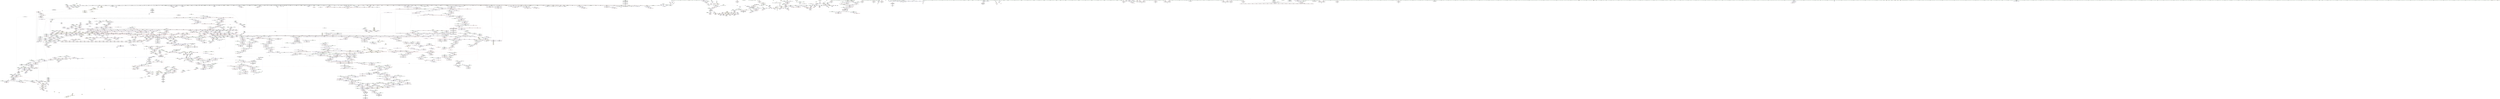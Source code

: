 digraph "SVFG" {
	label="SVFG";

	Node0x5635edb58c30 [shape=record,color=grey,label="{NodeID: 0\nNullPtr}"];
	Node0x5635edb58c30 -> Node0x5635ee44eda0[style=solid];
	Node0x5635edb58c30 -> Node0x5635ee44eea0[style=solid];
	Node0x5635edb58c30 -> Node0x5635ee44ef70[style=solid];
	Node0x5635edb58c30 -> Node0x5635ee44f040[style=solid];
	Node0x5635edb58c30 -> Node0x5635ee44f110[style=solid];
	Node0x5635edb58c30 -> Node0x5635ee44f1e0[style=solid];
	Node0x5635edb58c30 -> Node0x5635ee44f2b0[style=solid];
	Node0x5635edb58c30 -> Node0x5635ee44f380[style=solid];
	Node0x5635edb58c30 -> Node0x5635ee44f450[style=solid];
	Node0x5635edb58c30 -> Node0x5635ee44f520[style=solid];
	Node0x5635edb58c30 -> Node0x5635ee44f5f0[style=solid];
	Node0x5635edb58c30 -> Node0x5635ee44f6c0[style=solid];
	Node0x5635edb58c30 -> Node0x5635ee44f790[style=solid];
	Node0x5635edb58c30 -> Node0x5635ee44f860[style=solid];
	Node0x5635edb58c30 -> Node0x5635ee44f930[style=solid];
	Node0x5635edb58c30 -> Node0x5635ee44fa00[style=solid];
	Node0x5635edb58c30 -> Node0x5635ee44fad0[style=solid];
	Node0x5635edb58c30 -> Node0x5635ee44fba0[style=solid];
	Node0x5635edb58c30 -> Node0x5635ee44fc70[style=solid];
	Node0x5635edb58c30 -> Node0x5635ee44fd40[style=solid];
	Node0x5635edb58c30 -> Node0x5635ee44fe10[style=solid];
	Node0x5635edb58c30 -> Node0x5635ee44fee0[style=solid];
	Node0x5635edb58c30 -> Node0x5635ee44ffb0[style=solid];
	Node0x5635edb58c30 -> Node0x5635ee450080[style=solid];
	Node0x5635edb58c30 -> Node0x5635ee450150[style=solid];
	Node0x5635edb58c30 -> Node0x5635ee450220[style=solid];
	Node0x5635edb58c30 -> Node0x5635ee4502f0[style=solid];
	Node0x5635edb58c30 -> Node0x5635ee4503c0[style=solid];
	Node0x5635edb58c30 -> Node0x5635ee450490[style=solid];
	Node0x5635edb58c30 -> Node0x5635ee450560[style=solid];
	Node0x5635edb58c30 -> Node0x5635ee450630[style=solid];
	Node0x5635edb58c30 -> Node0x5635ee450700[style=solid];
	Node0x5635edb58c30 -> Node0x5635ee4507d0[style=solid];
	Node0x5635edb58c30 -> Node0x5635ee4508a0[style=solid];
	Node0x5635edb58c30 -> Node0x5635ee450970[style=solid];
	Node0x5635edb58c30 -> Node0x5635ee450a40[style=solid];
	Node0x5635edb58c30 -> Node0x5635ee450b10[style=solid];
	Node0x5635edb58c30 -> Node0x5635ee450be0[style=solid];
	Node0x5635edb58c30 -> Node0x5635ee450cb0[style=solid];
	Node0x5635edb58c30 -> Node0x5635ee450d80[style=solid];
	Node0x5635edb58c30 -> Node0x5635ee450e50[style=solid];
	Node0x5635edb58c30 -> Node0x5635ee450f20[style=solid];
	Node0x5635edb58c30 -> Node0x5635ee450ff0[style=solid];
	Node0x5635edb58c30 -> Node0x5635ee4510c0[style=solid];
	Node0x5635edb58c30 -> Node0x5635ee451190[style=solid];
	Node0x5635edb58c30 -> Node0x5635ee451260[style=solid];
	Node0x5635edb58c30 -> Node0x5635ee451330[style=solid];
	Node0x5635edb58c30 -> Node0x5635ee451400[style=solid];
	Node0x5635edb58c30 -> Node0x5635ee4514d0[style=solid];
	Node0x5635edb58c30 -> Node0x5635ee4515a0[style=solid];
	Node0x5635edb58c30 -> Node0x5635ee451670[style=solid];
	Node0x5635edb58c30 -> Node0x5635ee451740[style=solid];
	Node0x5635edb58c30 -> Node0x5635ee451810[style=solid];
	Node0x5635edb58c30 -> Node0x5635ee4518e0[style=solid];
	Node0x5635edb58c30 -> Node0x5635ee4519b0[style=solid];
	Node0x5635edb58c30 -> Node0x5635ee451a80[style=solid];
	Node0x5635edb58c30 -> Node0x5635ee451b50[style=solid];
	Node0x5635edb58c30 -> Node0x5635ee451c20[style=solid];
	Node0x5635edb58c30 -> Node0x5635ee451cf0[style=solid];
	Node0x5635edb58c30 -> Node0x5635ee451dc0[style=solid];
	Node0x5635edb58c30 -> Node0x5635ee451e90[style=solid];
	Node0x5635edb58c30 -> Node0x5635ee451f60[style=solid];
	Node0x5635edb58c30 -> Node0x5635ee452030[style=solid];
	Node0x5635edb58c30 -> Node0x5635ee452100[style=solid];
	Node0x5635edb58c30 -> Node0x5635ee4521d0[style=solid];
	Node0x5635edb58c30 -> Node0x5635ee4522a0[style=solid];
	Node0x5635edb58c30 -> Node0x5635ee452370[style=solid];
	Node0x5635edb58c30 -> Node0x5635ee452440[style=solid];
	Node0x5635edb58c30 -> Node0x5635ee452510[style=solid];
	Node0x5635edb58c30 -> Node0x5635ee4525e0[style=solid];
	Node0x5635edb58c30 -> Node0x5635ee4526b0[style=solid];
	Node0x5635edb58c30 -> Node0x5635ee452780[style=solid];
	Node0x5635edb58c30 -> Node0x5635ee452850[style=solid];
	Node0x5635edb58c30 -> Node0x5635ee452920[style=solid];
	Node0x5635edb58c30 -> Node0x5635ee4529f0[style=solid];
	Node0x5635edb58c30 -> Node0x5635ee452ac0[style=solid];
	Node0x5635edb58c30 -> Node0x5635ee452b90[style=solid];
	Node0x5635edb58c30 -> Node0x5635ee452c60[style=solid];
	Node0x5635edb58c30 -> Node0x5635ee452d30[style=solid];
	Node0x5635edb58c30 -> Node0x5635ee452e00[style=solid];
	Node0x5635edb58c30 -> Node0x5635ee452ed0[style=solid];
	Node0x5635edb58c30 -> Node0x5635ee452fa0[style=solid];
	Node0x5635edb58c30 -> Node0x5635ee453070[style=solid];
	Node0x5635edb58c30 -> Node0x5635ee453140[style=solid];
	Node0x5635edb58c30 -> Node0x5635ee453210[style=solid];
	Node0x5635edb58c30 -> Node0x5635ee4532e0[style=solid];
	Node0x5635edb58c30 -> Node0x5635ee4533b0[style=solid];
	Node0x5635edb58c30 -> Node0x5635ee453480[style=solid];
	Node0x5635edb58c30 -> Node0x5635ee453550[style=solid];
	Node0x5635edb58c30 -> Node0x5635ee453620[style=solid];
	Node0x5635edb58c30 -> Node0x5635ee4536f0[style=solid];
	Node0x5635edb58c30 -> Node0x5635ee4537c0[style=solid];
	Node0x5635edb58c30 -> Node0x5635ee453890[style=solid];
	Node0x5635edb58c30 -> Node0x5635ee464250[style=solid];
	Node0x5635edb58c30 -> Node0x5635ee469cb0[style=solid];
	Node0x5635edb58c30 -> Node0x5635ee469d80[style=solid];
	Node0x5635edb58c30 -> Node0x5635ee469e50[style=solid];
	Node0x5635edb58c30 -> Node0x5635ee4aa820[style=solid];
	Node0x5635edb58c30 -> Node0x5635ee4aa8f0[style=solid];
	Node0x5635edb58c30 -> Node0x5635ee4aa9c0[style=solid];
	Node0x5635edb58c30 -> Node0x5635ee4ac7d0[style=solid];
	Node0x5635edb58c30 -> Node0x5635ee4b22d0[style=solid];
	Node0x5635edb58c30 -> Node0x5635ed77b820[style=solid];
	Node0x5635edb58c30 -> Node0x5635ee48c710[style=solid];
	Node0x5635edb58c30 -> Node0x5635ee492ad0[style=solid];
	Node0x5635edb58c30 -> Node0x5635ee492dd0[style=solid];
	Node0x5635edb58c30 -> Node0x5635ee493250[style=solid];
	Node0x5635edb58c30 -> Node0x5635ee493850[style=solid];
	Node0x5635edb58c30:s64 -> Node0x5635ee699170[style=solid,color=red];
	Node0x5635edb58c30:s64 -> Node0x5635ee6988a0[style=solid,color=red];
	Node0x5635ee45bf90 [shape=record,color=red,label="{NodeID: 1550\n2618\<--2612\nthis1\<--this.addr\n_ZNSt13move_iteratorIPNSt7__cxx1112basic_stringIcSt11char_traitsIcESaIcEEEEC2ES6_\n}"];
	Node0x5635ee45bf90 -> Node0x5635ee473e70[style=solid];
	Node0x5635ee43a000 [shape=record,color=green,label="{NodeID: 443\n3025\<--3026\nref.tmp\<--ref.tmp_field_insensitive\n_ZNKSt6vectorISt4pairIS0_IicES0_IiiEESaIS3_EE12_M_check_lenEmPKc\n|{|<s1>276}}"];
	Node0x5635ee43a000 -> Node0x5635ee4b3580[style=solid];
	Node0x5635ee43a000:s1 -> Node0x5635ee69df30[style=solid,color=red];
	Node0x5635ee48d250 [shape=record,color=grey,label="{NodeID: 3100\n3468 = Binary(3465, 416, )\n}"];
	Node0x5635ee48d250 -> Node0x5635ee44a850[style=solid];
	Node0x5635ee4b1910 [shape=record,color=blue,label="{NodeID: 1993\n2760\<--2757\n__a.addr\<--__a\n_ZNSt16allocator_traitsISaISt4pairIS0_IicES0_IiiEEEE9constructIS3_JS3_EEEvRS4_PT_DpOT0_\n}"];
	Node0x5635ee4b1910 -> Node0x5635ee45d0a0[style=dashed];
	Node0x5635ee449400 [shape=record,color=black,label="{NodeID: 886\n3162\<--3168\n_ZNK9__gnu_cxx17__normal_iteratorIPSt4pairIS1_IicES1_IiiEESt6vectorIS4_SaIS4_EEE4baseEv_ret\<--_M_current\n_ZNK9__gnu_cxx17__normal_iteratorIPSt4pairIS1_IicES1_IiiEESt6vectorIS4_SaIS4_EEE4baseEv\n|{<s0>251|<s1>254|<s2>280|<s3>281}}"];
	Node0x5635ee449400:s0 -> Node0x5635ee6886c0[style=solid,color=blue];
	Node0x5635ee449400:s1 -> Node0x5635ee688a80[style=solid,color=blue];
	Node0x5635ee449400:s2 -> Node0x5635ee689d00[style=solid,color=blue];
	Node0x5635ee449400:s3 -> Node0x5635ee689e40[style=solid,color=blue];
	Node0x5635ee696b90 [shape=record,color=black,label="{NodeID: 4650\n3015 = PHI(1827, )\n1st arg _ZNKSt6vectorISt4pairIS0_IicES0_IiiEESaIS3_EE12_M_check_lenEmPKc }"];
	Node0x5635ee696b90 -> Node0x5635ee4b33e0[style=solid];
	Node0x5635ee47fc90 [shape=record,color=red,label="{NodeID: 1329\n928\<--739\n\<--rr\nmain\n}"];
	Node0x5635ee432290 [shape=record,color=green,label="{NodeID: 222\n1461\<--1462\n_ZNSt16allocator_traitsISaINSt7__cxx1112basic_stringIcSt11char_traitsIcESaIcEEEEE10deallocateERS6_PS5_m\<--_ZNSt16allocator_traitsISaINSt7__cxx1112basic_stringIcSt11char_traitsIcESaIcEEEEE10deallocateERS6_PS5_m_field_insensitive\n}"];
	Node0x5635ee5c6a70 [shape=record,color=yellow,style=double,label="{NodeID: 3986\nRETMU(11V_1)\npts\{109 \}\nFun[_ZNSt6vectorINSt7__cxx1112basic_stringIcSt11char_traitsIcESaIcEEESaIS5_EED2Ev]}"];
	Node0x5635ee4674e0 [shape=record,color=blue,label="{NodeID: 1772\n739\<--888\nrr\<--\nmain\n}"];
	Node0x5635ee4674e0 -> Node0x5635ee47fc90[style=dashed];
	Node0x5635ee4674e0 -> Node0x5635ee467340[style=dashed];
	Node0x5635ee4674e0 -> Node0x5635ee583560[style=dashed];
	Node0x5635ee456080 [shape=record,color=black,label="{NodeID: 665\n361\<--360\nconv65\<--\n_Z5checkRNSt7__cxx1112basic_stringIcSt11char_traitsIcESaIcEEEicii\n}"];
	Node0x5635ee6842c0 [shape=record,color=black,label="{NodeID: 4429\n3193 = PHI(3211, )\n|{<s0>289}}"];
	Node0x5635ee6842c0:s0 -> Node0x5635ee68aac0[style=solid,color=red];
	Node0x5635ee474900 [shape=record,color=purple,label="{NodeID: 1108\n2709\<--2708\n_M_impl2\<--\n_ZNSt6vectorISt4pairIS0_IicES0_IiiEESaIS3_EE12emplace_backIJS3_EEEvDpOT_\n}"];
	Node0x5635edb58cc0 [shape=record,color=green,label="{NodeID: 1\n7\<--1\n__dso_handle\<--dummyObj\nGlob }"];
	Node0x5635ee45c060 [shape=record,color=red,label="{NodeID: 1551\n2620\<--2614\n\<--__i.addr\n_ZNSt13move_iteratorIPNSt7__cxx1112basic_stringIcSt11char_traitsIcESaIcEEEEC2ES6_\n}"];
	Node0x5635ee45c060 -> Node0x5635ee4b0db0[style=solid];
	Node0x5635ee43a0d0 [shape=record,color=green,label="{NodeID: 444\n3032\<--3033\n_ZNKSt6vectorISt4pairIS0_IicES0_IiiEESaIS3_EE8max_sizeEv\<--_ZNKSt6vectorISt4pairIS0_IicES0_IiiEESaIS3_EE8max_sizeEv_field_insensitive\n}"];
	Node0x5635ee48d3d0 [shape=record,color=grey,label="{NodeID: 3101\n2056 = Binary(2052, 2055, )\n}"];
	Node0x5635ee48d3d0 -> Node0x5635ee490550[style=solid];
	Node0x5635ee4b19e0 [shape=record,color=blue,label="{NodeID: 1994\n2762\<--2758\n__p.addr\<--__p\n_ZNSt16allocator_traitsISaISt4pairIS0_IicES0_IiiEEEE9constructIS3_JS3_EEEvRS4_PT_DpOT0_\n}"];
	Node0x5635ee4b19e0 -> Node0x5635ee45d170[style=dashed];
	Node0x5635ee4494d0 [shape=record,color=black,label="{NodeID: 887\n3180\<--3179\n\<--\n_ZNSt16allocator_traitsISaISt4pairIS0_IicES0_IiiEEEE7destroyIS3_EEvRS4_PT_\n|{<s0>287}}"];
	Node0x5635ee4494d0:s0 -> Node0x5635ee68fe20[style=solid,color=red];
	Node0x5635ee696ca0 [shape=record,color=black,label="{NodeID: 4651\n3016 = PHI(2814, )\n2nd arg _ZNKSt6vectorISt4pairIS0_IicES0_IiiEESaIS3_EE12_M_check_lenEmPKc }"];
	Node0x5635ee696ca0 -> Node0x5635ee4b34b0[style=solid];
	Node0x5635ee47fd60 [shape=record,color=red,label="{NodeID: 1330\n853\<--741\n\<--i26\nmain\n}"];
	Node0x5635ee47fd60 -> Node0x5635ee4939d0[style=solid];
	Node0x5635ee432390 [shape=record,color=green,label="{NodeID: 223\n1467\<--1468\nthis.addr\<--this.addr_field_insensitive\n_ZNSt12_Vector_baseINSt7__cxx1112basic_stringIcSt11char_traitsIcESaIcEEESaIS5_EE12_Vector_implD2Ev\n}"];
	Node0x5635ee432390 -> Node0x5635ee483710[style=solid];
	Node0x5635ee432390 -> Node0x5635ee46ae90[style=solid];
	Node0x5635ee4675b0 [shape=record,color=blue,label="{NodeID: 1773\n731\<--891\nexn.slot\<--\nmain\n}"];
	Node0x5635ee4675b0 -> Node0x5635ee47fa20[style=dashed];
	Node0x5635ee456150 [shape=record,color=black,label="{NodeID: 666\n364\<--363\nconv67\<--\n_Z5checkRNSt7__cxx1112basic_stringIcSt11char_traitsIcESaIcEEEicii\n}"];
	Node0x5635ee456150 -> Node0x5635ee492c50[style=solid];
	Node0x5635ee684400 [shape=record,color=black,label="{NodeID: 4430\n3196 = PHI(3200, )\n}"];
	Node0x5635ee684400 -> Node0x5635ee449670[style=solid];
	Node0x5635ee4749d0 [shape=record,color=purple,label="{NodeID: 1109\n2710\<--2708\n_M_end_of_storage\<--\n_ZNSt6vectorISt4pairIS0_IicES0_IiiEESaIS3_EE12emplace_backIJS3_EEEvDpOT_\n}"];
	Node0x5635ee4749d0 -> Node0x5635ee45cc90[style=solid];
	Node0x5635ee3e6550 [shape=record,color=green,label="{NodeID: 2\n15\<--1\n\<--dummyObj\nCan only get source location for instruction, argument, global var or function.}"];
	Node0x5635ee45c130 [shape=record,color=red,label="{NodeID: 1552\n2632\<--2626\nthis1\<--this.addr\n_ZN9__gnu_cxx13new_allocatorINSt7__cxx1112basic_stringIcSt11char_traitsIcESaIcEEEE7destroyIS6_EEvPT_\n}"];
	Node0x5635ee43a1d0 [shape=record,color=green,label="{NodeID: 445\n3066\<--3067\n__lhs.addr\<--__lhs.addr_field_insensitive\n_ZN9__gnu_cxxmiIPSt4pairIS1_IicES1_IiiEESt6vectorIS4_SaIS4_EEEENS_17__normal_iteratorIT_T0_E15difference_typeERKSC_SF_\n}"];
	Node0x5635ee43a1d0 -> Node0x5635ee45f7a0[style=solid];
	Node0x5635ee43a1d0 -> Node0x5635ee4b3720[style=solid];
	Node0x5635ee48d550 [shape=record,color=grey,label="{NodeID: 3102\n1121 = Binary(1120, 1122, )\n}"];
	Node0x5635ee48d550 -> Node0x5635ee459210[style=solid];
	Node0x5635ee4b1ab0 [shape=record,color=blue,label="{NodeID: 1995\n2764\<--2759\n__args.addr\<--__args\n_ZNSt16allocator_traitsISaISt4pairIS0_IicES0_IiiEEEE9constructIS3_JS3_EEEvRS4_PT_DpOT0_\n}"];
	Node0x5635ee4b1ab0 -> Node0x5635ee45d240[style=dashed];
	Node0x5635ee4495a0 [shape=record,color=black,label="{NodeID: 888\n3192\<--3191\n\<--this1\n_ZNKSt6vectorISt4pairIS0_IicES0_IiiEESaIS3_EE8max_sizeEv\n|{<s0>288}}"];
	Node0x5635ee4495a0:s0 -> Node0x5635ee695150[style=solid,color=red];
	Node0x5635ee696db0 [shape=record,color=black,label="{NodeID: 4652\n103 = PHI()\n0th arg _ZNSt6vectorINSt7__cxx1112basic_stringIcSt11char_traitsIcESaIcEEESaIS5_EED2Ev }"];
	Node0x5635ee696db0 -> Node0x5635ee464420[style=solid];
	Node0x5635ee47fe30 [shape=record,color=red,label="{NodeID: 1331\n861\<--741\n\<--i26\nmain\n}"];
	Node0x5635ee47fe30 -> Node0x5635ee4581d0[style=solid];
	Node0x5635ee432460 [shape=record,color=green,label="{NodeID: 224\n1473\<--1474\n_ZNSaINSt7__cxx1112basic_stringIcSt11char_traitsIcESaIcEEEED2Ev\<--_ZNSaINSt7__cxx1112basic_stringIcSt11char_traitsIcESaIcEEEED2Ev_field_insensitive\n}"];
	Node0x5635ee467680 [shape=record,color=blue,label="{NodeID: 1774\n733\<--893\nehselector.slot\<--\nmain\n}"];
	Node0x5635ee467680 -> Node0x5635ee47faf0[style=dashed];
	Node0x5635ee456220 [shape=record,color=black,label="{NodeID: 667\n369\<--368\nconv70\<--\n_Z5checkRNSt7__cxx1112basic_stringIcSt11char_traitsIcESaIcEEEicii\n}"];
	Node0x5635ee684540 [shape=record,color=black,label="{NodeID: 4431\n3207 = PHI(3220, )\n}"];
	Node0x5635ee684540 -> Node0x5635ee449810[style=solid];
	Node0x5635ee598d30 [shape=record,color=yellow,style=double,label="{NodeID: 3324\n242V_1 = ENCHI(MR_242V_0)\npts\{100000 100001 \}\nFun[_ZN9__gnu_cxx17__normal_iteratorIPNSt7__cxx1112basic_stringIcSt11char_traitsIcESaIcEEESt6vectorIS6_SaIS6_EEEC2ERKS7_]}"];
	Node0x5635ee598d30 -> Node0x5635ee4892e0[style=dashed];
	Node0x5635ee474aa0 [shape=record,color=purple,label="{NodeID: 1110\n2715\<--2714\n_M_impl3\<--\n_ZNSt6vectorISt4pairIS0_IicES0_IiiEESaIS3_EE12emplace_backIJS3_EEEvDpOT_\n}"];
	Node0x5635ee474aa0 -> Node0x5635ee4471e0[style=solid];
	Node0x5635ee3e6890 [shape=record,color=green,label="{NodeID: 3\n19\<--1\n.str\<--dummyObj\nGlob }"];
	Node0x5635ee45c200 [shape=record,color=red,label="{NodeID: 1553\n2633\<--2628\n\<--__p.addr\n_ZN9__gnu_cxx13new_allocatorINSt7__cxx1112basic_stringIcSt11char_traitsIcESaIcEEEE7destroyIS6_EEvPT_\n}"];
	Node0x5635ee43a2a0 [shape=record,color=green,label="{NodeID: 446\n3068\<--3069\n__rhs.addr\<--__rhs.addr_field_insensitive\n_ZN9__gnu_cxxmiIPSt4pairIS1_IicES1_IiiEESt6vectorIS4_SaIS4_EEEENS_17__normal_iteratorIT_T0_E15difference_typeERKSC_SF_\n}"];
	Node0x5635ee43a2a0 -> Node0x5635ee45f870[style=solid];
	Node0x5635ee43a2a0 -> Node0x5635ee4b37f0[style=solid];
	Node0x5635ee48d6d0 [shape=record,color=grey,label="{NodeID: 3103\n1120 = Binary(1118, 1119, )\n}"];
	Node0x5635ee48d6d0 -> Node0x5635ee48d550[style=solid];
	Node0x5635ee4b1b80 [shape=record,color=blue,label="{NodeID: 1996\n2780\<--2779\n__t.addr\<--__t\n_ZSt7forwardISt4pairIS0_IicES0_IiiEEEOT_RNSt16remove_referenceIS4_E4typeE\n}"];
	Node0x5635ee4b1b80 -> Node0x5635ee45d310[style=dashed];
	Node0x5635ee449670 [shape=record,color=black,label="{NodeID: 889\n3186\<--3196\n_ZNKSt6vectorISt4pairIS0_IicES0_IiiEESaIS3_EE8max_sizeEv_ret\<--call2\n_ZNKSt6vectorISt4pairIS0_IicES0_IiiEESaIS3_EE8max_sizeEv\n|{<s0>271|<s1>278|<s2>279}}"];
	Node0x5635ee449670:s0 -> Node0x5635ee689300[style=solid,color=blue];
	Node0x5635ee449670:s1 -> Node0x5635ee689a80[style=solid,color=blue];
	Node0x5635ee449670:s2 -> Node0x5635ee689bc0[style=solid,color=blue];
	Node0x5635ee696e80 [shape=record,color=black,label="{NodeID: 4653\n1566 = PHI(1554, )\n0th arg _ZNSaISt4pairIS_IicES_IiiEEEC2Ev }"];
	Node0x5635ee696e80 -> Node0x5635ee4aaa90[style=solid];
	Node0x5635ee47ff00 [shape=record,color=red,label="{NodeID: 1332\n880\<--741\n\<--i26\nmain\n}"];
	Node0x5635ee47ff00 -> Node0x5635ee458510[style=solid];
	Node0x5635ee432560 [shape=record,color=green,label="{NodeID: 225\n1480\<--1481\n__a.addr\<--__a.addr_field_insensitive\n_ZNSt16allocator_traitsISaINSt7__cxx1112basic_stringIcSt11char_traitsIcESaIcEEEEE10deallocateERS6_PS5_m\n}"];
	Node0x5635ee432560 -> Node0x5635ee4837e0[style=solid];
	Node0x5635ee432560 -> Node0x5635ee46af60[style=solid];
	Node0x5635ee467750 [shape=record,color=blue,label="{NodeID: 1775\n731\<--897\nexn.slot\<--\nmain\n}"];
	Node0x5635ee467750 -> Node0x5635ee47fa20[style=dashed];
	Node0x5635ee4562f0 [shape=record,color=black,label="{NodeID: 668\n372\<--371\nconv72\<--\n_Z5checkRNSt7__cxx1112basic_stringIcSt11char_traitsIcESaIcEEEicii\n}"];
	Node0x5635ee4562f0 -> Node0x5635ee4912d0[style=solid];
	Node0x5635ee684680 [shape=record,color=black,label="{NodeID: 4432\n3255 = PHI(3259, )\n}"];
	Node0x5635ee684680 -> Node0x5635ee449c20[style=solid];
	Node0x5635ee474b70 [shape=record,color=purple,label="{NodeID: 1111\n2718\<--2717\n_M_impl4\<--\n_ZNSt6vectorISt4pairIS0_IicES0_IiiEESaIS3_EE12emplace_backIJS3_EEEvDpOT_\n}"];
	Node0x5635ee3e6950 [shape=record,color=green,label="{NodeID: 4\n21\<--1\n.str.3\<--dummyObj\nGlob }"];
	Node0x5635ee45c2d0 [shape=record,color=red,label="{NodeID: 1554\n2645\<--2639\nthis1\<--this.addr\n_ZNSt6vectorISt4pairIS0_IicES0_IiiEESaIS3_EE15_M_erase_at_endEPS3_\n}"];
	Node0x5635ee45c2d0 -> Node0x5635ee4468f0[style=solid];
	Node0x5635ee45c2d0 -> Node0x5635ee4469c0[style=solid];
	Node0x5635ee45c2d0 -> Node0x5635ee446a90[style=solid];
	Node0x5635ee43a370 [shape=record,color=green,label="{NodeID: 447\n3085\<--3086\nretval\<--retval_field_insensitive\n_ZNSt6vectorISt4pairIS0_IicES0_IiiEESaIS3_EE5beginEv\n|{|<s1>282}}"];
	Node0x5635ee43a370 -> Node0x5635ee476e60[style=solid];
	Node0x5635ee43a370:s1 -> Node0x5635ee690ad0[style=solid,color=red];
	Node0x5635ee48d850 [shape=record,color=grey,label="{NodeID: 3104\n2105 = Binary(2103, 2104, )\n}"];
	Node0x5635ee48d850 -> Node0x5635ee48d9d0[style=solid];
	Node0x5635ee4b1c50 [shape=record,color=blue,label="{NodeID: 1997\n2809\<--2787\ncoerce.dive\<--__position.coerce\n_ZNSt6vectorISt4pairIS0_IicES0_IiiEESaIS3_EE17_M_realloc_insertIJS3_EEEvN9__gnu_cxx17__normal_iteratorIPS3_S5_EEDpOT_\n|{|<s2>247}}"];
	Node0x5635ee4b1c50 -> Node0x5635ee45e760[style=dashed];
	Node0x5635ee4b1c50 -> Node0x5635ee45e830[style=dashed];
	Node0x5635ee4b1c50:s2 -> Node0x5635ee5a39a0[style=dashed,color=red];
	Node0x5635ee449740 [shape=record,color=black,label="{NodeID: 890\n3206\<--3205\n\<--\n_ZNSt16allocator_traitsISaISt4pairIS0_IicES0_IiiEEEE8max_sizeERKS4_\n|{<s0>290}}"];
	Node0x5635ee449740:s0 -> Node0x5635ee692590[style=solid,color=red];
	Node0x5635ee696fc0 [shape=record,color=black,label="{NodeID: 4654\n1143 = PHI(1023, 1174, )\n0th arg _ZSt7forwardISt4pairIiiEEOT_RNSt16remove_referenceIS2_E4typeE }"];
	Node0x5635ee696fc0 -> Node0x5635ee468a00[style=solid];
	Node0x5635ee47ffd0 [shape=record,color=red,label="{NodeID: 1333\n933\<--741\n\<--i26\nmain\n}"];
	Node0x5635ee47ffd0 -> Node0x5635ee48fad0[style=solid];
	Node0x5635ee432630 [shape=record,color=green,label="{NodeID: 226\n1482\<--1483\n__p.addr\<--__p.addr_field_insensitive\n_ZNSt16allocator_traitsISaINSt7__cxx1112basic_stringIcSt11char_traitsIcESaIcEEEEE10deallocateERS6_PS5_m\n}"];
	Node0x5635ee432630 -> Node0x5635ee4838b0[style=solid];
	Node0x5635ee432630 -> Node0x5635ee46b030[style=solid];
	Node0x5635ee467820 [shape=record,color=blue,label="{NodeID: 1776\n733\<--899\nehselector.slot\<--\nmain\n}"];
	Node0x5635ee467820 -> Node0x5635ee47faf0[style=dashed];
	Node0x5635ee4563c0 [shape=record,color=black,label="{NodeID: 669\n380\<--379\nconv77\<--\n_Z5checkRNSt7__cxx1112basic_stringIcSt11char_traitsIcESaIcEEEicii\n}"];
	Node0x5635ee6847c0 [shape=record,color=black,label="{NodeID: 4433\n3274 = PHI(3220, )\n}"];
	Node0x5635ee6847c0 -> Node0x5635ee493fd0[style=solid];
	Node0x5635ee474c40 [shape=record,color=purple,label="{NodeID: 1112\n2719\<--2717\n_M_finish5\<--\n_ZNSt6vectorISt4pairIS0_IicES0_IiiEESaIS3_EE12emplace_backIJS3_EEEvDpOT_\n}"];
	Node0x5635ee474c40 -> Node0x5635ee45cd60[style=solid];
	Node0x5635ee3e6a10 [shape=record,color=green,label="{NodeID: 5\n23\<--1\n.str.4\<--dummyObj\nGlob }"];
	Node0x5635ee45c3a0 [shape=record,color=red,label="{NodeID: 1555\n2646\<--2641\n\<--__pos.addr\n_ZNSt6vectorISt4pairIS0_IicES0_IiiEESaIS3_EE15_M_erase_at_endEPS3_\n|{<s0>233}}"];
	Node0x5635ee45c3a0:s0 -> Node0x5635ee68b510[style=solid,color=red];
	Node0x5635ee43a440 [shape=record,color=green,label="{NodeID: 448\n3087\<--3088\nthis.addr\<--this.addr_field_insensitive\n_ZNSt6vectorISt4pairIS0_IicES0_IiiEESaIS3_EE5beginEv\n}"];
	Node0x5635ee43a440 -> Node0x5635ee45fae0[style=solid];
	Node0x5635ee43a440 -> Node0x5635ee4b38c0[style=solid];
	Node0x5635ee48d9d0 [shape=record,color=grey,label="{NodeID: 3105\n2106 = Binary(2105, 1122, )\n}"];
	Node0x5635ee48d9d0 -> Node0x5635ee444870[style=solid];
	Node0x5635ee4b1d20 [shape=record,color=blue,label="{NodeID: 1998\n2791\<--2786\nthis.addr\<--this\n_ZNSt6vectorISt4pairIS0_IicES0_IiiEESaIS3_EE17_M_realloc_insertIJS3_EEEvN9__gnu_cxx17__normal_iteratorIPS3_S5_EEDpOT_\n}"];
	Node0x5635ee4b1d20 -> Node0x5635ee45d3e0[style=dashed];
	Node0x5635ee449810 [shape=record,color=black,label="{NodeID: 891\n3200\<--3207\n_ZNSt16allocator_traitsISaISt4pairIS0_IicES0_IiiEEEE8max_sizeERKS4__ret\<--call\n_ZNSt16allocator_traitsISaISt4pairIS0_IicES0_IiiEEEE8max_sizeERKS4_\n|{<s0>289}}"];
	Node0x5635ee449810:s0 -> Node0x5635ee684400[style=solid,color=blue];
	Node0x5635ee6971d0 [shape=record,color=black,label="{NodeID: 4655\n1797 = PHI(613, )\n0th arg _ZNSt6vectorINSt7__cxx1112basic_stringIcSt11char_traitsIcESaIcEEESaIS5_EE17_M_realloc_insertIJRKS5_EEEvN9__gnu_cxx17__normal_iteratorIPS5_S7_EEDpOT_ }"];
	Node0x5635ee6971d0 -> Node0x5635ee4ac220[style=solid];
	Node0x5635ee4800a0 [shape=record,color=red,label="{NodeID: 1334\n868\<--743\n\<--j\nmain\n}"];
	Node0x5635ee4800a0 -> Node0x5635ee4933d0[style=solid];
	Node0x5635ee432700 [shape=record,color=green,label="{NodeID: 227\n1484\<--1485\n__n.addr\<--__n.addr_field_insensitive\n_ZNSt16allocator_traitsISaINSt7__cxx1112basic_stringIcSt11char_traitsIcESaIcEEEEE10deallocateERS6_PS5_m\n}"];
	Node0x5635ee432700 -> Node0x5635ee483980[style=solid];
	Node0x5635ee432700 -> Node0x5635ee46b100[style=solid];
	Node0x5635ee4678f0 [shape=record,color=blue,label="{NodeID: 1777\n731\<--906\nexn.slot\<--\nmain\n}"];
	Node0x5635ee4678f0 -> Node0x5635ee47fa20[style=dashed];
	Node0x5635ee456490 [shape=record,color=black,label="{NodeID: 670\n383\<--382\nconv79\<--\n_Z5checkRNSt7__cxx1112basic_stringIcSt11char_traitsIcESaIcEEEicii\n}"];
	Node0x5635ee456490 -> Node0x5635ee4924d0[style=solid];
	Node0x5635ee684900 [shape=record,color=black,label="{NodeID: 4434\n3370 = PHI(3374, )\n}"];
	Node0x5635ee684900 -> Node0x5635ee44a6b0[style=solid];
	Node0x5635ee474d10 [shape=record,color=purple,label="{NodeID: 1113\n2729\<--2728\n_M_impl6\<--\n_ZNSt6vectorISt4pairIS0_IicES0_IiiEESaIS3_EE12emplace_backIJS3_EEEvDpOT_\n}"];
	Node0x5635ee3e72e0 [shape=record,color=green,label="{NodeID: 6\n25\<--1\n.str.5\<--dummyObj\nGlob }"];
	Node0x5635ee45c470 [shape=record,color=red,label="{NodeID: 1556\n2654\<--2641\n\<--__pos.addr\n_ZNSt6vectorISt4pairIS0_IicES0_IiiEESaIS3_EE15_M_erase_at_endEPS3_\n}"];
	Node0x5635ee45c470 -> Node0x5635ee4b11c0[style=solid];
	Node0x5635ee43a510 [shape=record,color=green,label="{NodeID: 449\n3101\<--3102\nthis.addr\<--this.addr_field_insensitive\n_ZNSt12_Vector_baseISt4pairIS0_IicES0_IiiEESaIS3_EE11_M_allocateEm\n}"];
	Node0x5635ee43a510 -> Node0x5635ee45fc80[style=solid];
	Node0x5635ee43a510 -> Node0x5635ee4b3990[style=solid];
	Node0x5635ee48db50 [shape=record,color=grey,label="{NodeID: 3106\n2072 = Binary(2065, 2071, )\n}"];
	Node0x5635ee48db50 -> Node0x5635ee4ad810[style=solid];
	Node0x5635ee4b1df0 [shape=record,color=blue,label="{NodeID: 1999\n2793\<--2788\n__args.addr\<--__args\n_ZNSt6vectorISt4pairIS0_IicES0_IiiEESaIS3_EE17_M_realloc_insertIJS3_EEEvN9__gnu_cxx17__normal_iteratorIPS3_S5_EEDpOT_\n}"];
	Node0x5635ee4b1df0 -> Node0x5635ee45d4b0[style=dashed];
	Node0x5635ee4498e0 [shape=record,color=black,label="{NodeID: 892\n3218\<--3217\n\<--_M_impl\n_ZNKSt12_Vector_baseISt4pairIS0_IicES0_IiiEESaIS3_EE19_M_get_Tp_allocatorEv\n}"];
	Node0x5635ee4498e0 -> Node0x5635ee4499b0[style=solid];
	Node0x5635ee6972e0 [shape=record,color=black,label="{NodeID: 4656\n1798 = PHI(649, )\n1st arg _ZNSt6vectorINSt7__cxx1112basic_stringIcSt11char_traitsIcESaIcEEESaIS5_EE17_M_realloc_insertIJRKS5_EEEvN9__gnu_cxx17__normal_iteratorIPS5_S7_EEDpOT_ }"];
	Node0x5635ee6972e0 -> Node0x5635ee4ac150[style=solid];
	Node0x5635ee5a6910 [shape=record,color=yellow,style=double,label="{NodeID: 3549\n227V_1 = ENCHI(MR_227V_0)\npts\{1817 \}\nFun[_ZNSt6vectorINSt7__cxx1112basic_stringIcSt11char_traitsIcESaIcEEESaIS5_EE17_M_realloc_insertIJRKS5_EEEvN9__gnu_cxx17__normal_iteratorIPS5_S7_EEDpOT_]}"];
	Node0x5635ee5a6910 -> Node0x5635ee4acb10[style=dashed];
	Node0x5635ee480170 [shape=record,color=red,label="{NodeID: 1335\n877\<--743\n\<--j\nmain\n}"];
	Node0x5635ee480170 -> Node0x5635ee458440[style=solid];
	Node0x5635ee43ad00 [shape=record,color=green,label="{NodeID: 228\n1494\<--1495\n_ZN9__gnu_cxx13new_allocatorINSt7__cxx1112basic_stringIcSt11char_traitsIcESaIcEEEE10deallocateEPS6_m\<--_ZN9__gnu_cxx13new_allocatorINSt7__cxx1112basic_stringIcSt11char_traitsIcESaIcEEEE10deallocateEPS6_m_field_insensitive\n}"];
	Node0x5635ee4679c0 [shape=record,color=blue,label="{NodeID: 1778\n733\<--908\nehselector.slot\<--\nmain\n}"];
	Node0x5635ee4679c0 -> Node0x5635ee47faf0[style=dashed];
	Node0x5635ee456560 [shape=record,color=black,label="{NodeID: 671\n388\<--387\nconv82\<--\n_Z5checkRNSt7__cxx1112basic_stringIcSt11char_traitsIcESaIcEEEicii\n}"];
	Node0x5635ee684a40 [shape=record,color=black,label="{NodeID: 4435\n3465 = PHI(3515, )\n}"];
	Node0x5635ee684a40 -> Node0x5635ee48d250[style=solid];
	Node0x5635ee474de0 [shape=record,color=purple,label="{NodeID: 1114\n2730\<--2728\n_M_finish7\<--\n_ZNSt6vectorISt4pairIS0_IicES0_IiiEESaIS3_EE12emplace_backIJS3_EEEvDpOT_\n}"];
	Node0x5635ee474de0 -> Node0x5635ee45ce30[style=solid];
	Node0x5635ee474de0 -> Node0x5635ee4b16a0[style=solid];
	Node0x5635ee3e73a0 [shape=record,color=green,label="{NodeID: 7\n27\<--1\nstdin\<--dummyObj\nGlob }"];
	Node0x5635ee45c540 [shape=record,color=red,label="{NodeID: 1557\n2650\<--2649\n\<--_M_finish\n_ZNSt6vectorISt4pairIS0_IicES0_IiiEESaIS3_EE15_M_erase_at_endEPS3_\n|{<s0>233}}"];
	Node0x5635ee45c540:s0 -> Node0x5635ee68b830[style=solid,color=red];
	Node0x5635ee43a5e0 [shape=record,color=green,label="{NodeID: 450\n3103\<--3104\n__n.addr\<--__n.addr_field_insensitive\n_ZNSt12_Vector_baseISt4pairIS0_IicES0_IiiEESaIS3_EE11_M_allocateEm\n}"];
	Node0x5635ee43a5e0 -> Node0x5635ee45fd50[style=solid];
	Node0x5635ee43a5e0 -> Node0x5635ee45fe20[style=solid];
	Node0x5635ee43a5e0 -> Node0x5635ee4b3a60[style=solid];
	Node0x5635ee48dcd0 [shape=record,color=grey,label="{NodeID: 3107\n1633 = Binary(1632, 500, )\n|{<s0>146}}"];
	Node0x5635ee48dcd0:s0 -> Node0x5635ee69c160[style=solid,color=red];
	Node0x5635ee4b1ec0 [shape=record,color=blue,label="{NodeID: 2000\n2795\<--2815\n__len\<--call\n_ZNSt6vectorISt4pairIS0_IicES0_IiiEESaIS3_EE17_M_realloc_insertIJS3_EEEvN9__gnu_cxx17__normal_iteratorIPS3_S5_EEDpOT_\n}"];
	Node0x5635ee4b1ec0 -> Node0x5635ee45d580[style=dashed];
	Node0x5635ee4b1ec0 -> Node0x5635ee45d650[style=dashed];
	Node0x5635ee4b1ec0 -> Node0x5635ee45d720[style=dashed];
	Node0x5635ee4499b0 [shape=record,color=black,label="{NodeID: 893\n3211\<--3218\n_ZNKSt12_Vector_baseISt4pairIS0_IicES0_IiiEESaIS3_EE19_M_get_Tp_allocatorEv_ret\<--\n_ZNKSt12_Vector_baseISt4pairIS0_IicES0_IiiEESaIS3_EE19_M_get_Tp_allocatorEv\n|{<s0>288}}"];
	Node0x5635ee4499b0:s0 -> Node0x5635ee6842c0[style=solid,color=blue];
	Node0x5635ee6973f0 [shape=record,color=black,label="{NodeID: 4657\n1799 = PHI(647, )\n2nd arg _ZNSt6vectorINSt7__cxx1112basic_stringIcSt11char_traitsIcESaIcEEESaIS5_EE17_M_realloc_insertIJRKS5_EEEvN9__gnu_cxx17__normal_iteratorIPS5_S7_EEDpOT_ }"];
	Node0x5635ee6973f0 -> Node0x5635ee4ac2f0[style=solid];
	Node0x5635ee5a69f0 [shape=record,color=yellow,style=double,label="{NodeID: 3550\n229V_1 = ENCHI(MR_229V_0)\npts\{1819 \}\nFun[_ZNSt6vectorINSt7__cxx1112basic_stringIcSt11char_traitsIcESaIcEEESaIS5_EE17_M_realloc_insertIJRKS5_EEEvN9__gnu_cxx17__normal_iteratorIPS5_S7_EEDpOT_]}"];
	Node0x5635ee5a69f0 -> Node0x5635ee4acbe0[style=dashed];
	Node0x5635ee480240 [shape=record,color=red,label="{NodeID: 1336\n920\<--743\n\<--j\nmain\n}"];
	Node0x5635ee480240 -> Node0x5635ee48fc50[style=solid];
	Node0x5635ee43ad90 [shape=record,color=green,label="{NodeID: 229\n1501\<--1502\nthis.addr\<--this.addr_field_insensitive\n_ZN9__gnu_cxx13new_allocatorINSt7__cxx1112basic_stringIcSt11char_traitsIcESaIcEEEE10deallocateEPS6_m\n}"];
	Node0x5635ee43ad90 -> Node0x5635ee483a50[style=solid];
	Node0x5635ee43ad90 -> Node0x5635ee46b1d0[style=solid];
	Node0x5635ee467a90 [shape=record,color=blue,label="{NodeID: 1779\n731\<--913\nexn.slot\<--\nmain\n}"];
	Node0x5635ee467a90 -> Node0x5635ee47fa20[style=dashed];
	Node0x5635ee456630 [shape=record,color=black,label="{NodeID: 672\n391\<--390\nconv84\<--\n_Z5checkRNSt7__cxx1112basic_stringIcSt11char_traitsIcESaIcEEEicii\n}"];
	Node0x5635ee456630 -> Node0x5635ee491750[style=solid];
	Node0x5635ee684b80 [shape=record,color=black,label="{NodeID: 4436\n3398 = PHI(3454, )\n}"];
	Node0x5635ee474eb0 [shape=record,color=purple,label="{NodeID: 1115\n2732\<--2731\nincdec.ptr\<--\n_ZNSt6vectorISt4pairIS0_IicES0_IiiEESaIS3_EE12emplace_backIJS3_EEEvDpOT_\n}"];
	Node0x5635ee474eb0 -> Node0x5635ee4b16a0[style=solid];
	Node0x5635ee3e7460 [shape=record,color=green,label="{NodeID: 8\n28\<--1\n.str.6\<--dummyObj\nGlob }"];
	Node0x5635ee45c610 [shape=record,color=red,label="{NodeID: 1558\n2673\<--2667\nthis1\<--this.addr\n_ZNSt6vectorINSt7__cxx1112basic_stringIcSt11char_traitsIcESaIcEEESaIS5_EE15_M_erase_at_endEPS5_\n}"];
	Node0x5635ee45c610 -> Node0x5635ee446b60[style=solid];
	Node0x5635ee45c610 -> Node0x5635ee446c30[style=solid];
	Node0x5635ee45c610 -> Node0x5635ee446d00[style=solid];
	Node0x5635ee43a6b0 [shape=record,color=green,label="{NodeID: 451\n3115\<--3116\n_ZNSt16allocator_traitsISaISt4pairIS0_IicES0_IiiEEEE8allocateERS4_m\<--_ZNSt16allocator_traitsISaISt4pairIS0_IicES0_IiiEEEE8allocateERS4_m_field_insensitive\n}"];
	Node0x5635ee48de50 [shape=record,color=grey,label="{NodeID: 3108\n1632 = Binary(1630, 1631, )\n}"];
	Node0x5635ee48de50 -> Node0x5635ee48dcd0[style=solid];
	Node0x5635ee4b1f90 [shape=record,color=blue,label="{NodeID: 2001\n2822\<--2819\ncoerce.dive3\<--call2\n_ZNSt6vectorISt4pairIS0_IicES0_IiiEESaIS3_EE17_M_realloc_insertIJS3_EEEvN9__gnu_cxx17__normal_iteratorIPS3_S5_EEDpOT_\n|{|<s2>247}}"];
	Node0x5635ee4b1f90 -> Node0x5635ee45e760[style=dashed];
	Node0x5635ee4b1f90 -> Node0x5635ee45e830[style=dashed];
	Node0x5635ee4b1f90:s2 -> Node0x5635ee5a39a0[style=dashed,color=red];
	Node0x5635ee449a80 [shape=record,color=black,label="{NodeID: 894\n3220\<--3227\n_ZNK9__gnu_cxx13new_allocatorISt4pairIS1_IicES1_IiiEEE8max_sizeEv_ret\<--\n_ZNK9__gnu_cxx13new_allocatorISt4pairIS1_IicES1_IiiEEE8max_sizeEv\n|{<s0>290|<s1>292}}"];
	Node0x5635ee449a80:s0 -> Node0x5635ee684540[style=solid,color=blue];
	Node0x5635ee449a80:s1 -> Node0x5635ee6847c0[style=solid,color=blue];
	Node0x5635ee697500 [shape=record,color=black,label="{NodeID: 4658\n1990 = PHI(613, )\n0th arg _ZNSt6vectorINSt7__cxx1112basic_stringIcSt11char_traitsIcESaIcEEESaIS5_EE3endEv }"];
	Node0x5635ee697500 -> Node0x5635ee4ad0c0[style=solid];
	Node0x5635ee5a6ad0 [shape=record,color=yellow,style=double,label="{NodeID: 3551\n109V_1 = ENCHI(MR_109V_0)\npts\{100000 \}\nFun[_ZNSt6vectorINSt7__cxx1112basic_stringIcSt11char_traitsIcESaIcEEESaIS5_EE17_M_realloc_insertIJRKS5_EEEvN9__gnu_cxx17__normal_iteratorIPS5_S7_EEDpOT_]|{|<s5>158|<s6>159}}"];
	Node0x5635ee5a6ad0 -> Node0x5635ee4867d0[style=dashed];
	Node0x5635ee5a6ad0 -> Node0x5635ee486b10[style=dashed];
	Node0x5635ee5a6ad0 -> Node0x5635ee486cb0[style=dashed];
	Node0x5635ee5a6ad0 -> Node0x5635ee486e50[style=dashed];
	Node0x5635ee5a6ad0 -> Node0x5635ee4ace50[style=dashed];
	Node0x5635ee5a6ad0:s5 -> Node0x5635ee5a2e30[style=dashed,color=red];
	Node0x5635ee5a6ad0:s6 -> Node0x5635ee595fd0[style=dashed,color=red];
	Node0x5635ee480310 [shape=record,color=red,label="{NodeID: 1337\n864\<--863\n\<--call34\nmain\n}"];
	Node0x5635ee480310 -> Node0x5635ee467340[style=solid];
	Node0x5635ee43ae60 [shape=record,color=green,label="{NodeID: 230\n1503\<--1504\n__p.addr\<--__p.addr_field_insensitive\n_ZN9__gnu_cxx13new_allocatorINSt7__cxx1112basic_stringIcSt11char_traitsIcESaIcEEEE10deallocateEPS6_m\n}"];
	Node0x5635ee43ae60 -> Node0x5635ee483b20[style=solid];
	Node0x5635ee43ae60 -> Node0x5635ee46b2a0[style=solid];
	Node0x5635ee467b60 [shape=record,color=blue,label="{NodeID: 1780\n733\<--915\nehselector.slot\<--\nmain\n}"];
	Node0x5635ee467b60 -> Node0x5635ee47faf0[style=dashed];
	Node0x5635ee456700 [shape=record,color=black,label="{NodeID: 673\n398\<--397\nconv88\<--\n_Z5checkRNSt7__cxx1112basic_stringIcSt11char_traitsIcESaIcEEEicii\n}"];
	Node0x5635ee684c90 [shape=record,color=black,label="{NodeID: 4437\n3403 = PHI(3488, )\n|{<s0>305}}"];
	Node0x5635ee684c90:s0 -> Node0x5635ee68e480[style=solid,color=red];
	Node0x5635ee474f80 [shape=record,color=purple,label="{NodeID: 1116\n2809\<--2789\ncoerce.dive\<--__position\n_ZNSt6vectorISt4pairIS0_IicES0_IiiEESaIS3_EE17_M_realloc_insertIJS3_EEEvN9__gnu_cxx17__normal_iteratorIPS3_S5_EEDpOT_\n}"];
	Node0x5635ee474f80 -> Node0x5635ee4b1c50[style=solid];
	Node0x5635ee3e7520 [shape=record,color=green,label="{NodeID: 9\n30\<--1\n.str.7\<--dummyObj\nGlob }"];
	Node0x5635ee45c6e0 [shape=record,color=red,label="{NodeID: 1559\n2674\<--2669\n\<--__pos.addr\n_ZNSt6vectorINSt7__cxx1112basic_stringIcSt11char_traitsIcESaIcEEESaIS5_EE15_M_erase_at_endEPS5_\n|{<s0>236}}"];
	Node0x5635ee45c6e0:s0 -> Node0x5635ee68d5b0[style=solid,color=red];
	Node0x5635ee43a7b0 [shape=record,color=green,label="{NodeID: 452\n3126\<--3127\n__first.addr\<--__first.addr_field_insensitive\n_ZSt34__uninitialized_move_if_noexcept_aIPSt4pairIS0_IicES0_IiiEES4_SaIS3_EET0_T_S7_S6_RT1_\n}"];
	Node0x5635ee43a7b0 -> Node0x5635ee45fef0[style=solid];
	Node0x5635ee43a7b0 -> Node0x5635ee4b3b30[style=solid];
	Node0x5635ee48dfd0 [shape=record,color=grey,label="{NodeID: 3109\n2941 = Binary(2939, 2940, )\n}"];
	Node0x5635ee48dfd0 -> Node0x5635ee48e450[style=solid];
	Node0x5635ee4b2060 [shape=record,color=blue,label="{NodeID: 2002\n2797\<--2824\n__elems_before\<--call4\n_ZNSt6vectorISt4pairIS0_IicES0_IiiEESaIS3_EE17_M_realloc_insertIJS3_EEEvN9__gnu_cxx17__normal_iteratorIPS3_S5_EEDpOT_\n}"];
	Node0x5635ee4b2060 -> Node0x5635ee45d7f0[style=dashed];
	Node0x5635ee4b2060 -> Node0x5635ee45d8c0[style=dashed];
	Node0x5635ee449b50 [shape=record,color=black,label="{NodeID: 895\n3253\<--3252\n\<--\n_ZNSt16allocator_traitsISaISt4pairIS0_IicES0_IiiEEEE8allocateERS4_m\n|{<s0>291}}"];
	Node0x5635ee449b50:s0 -> Node0x5635ee698680[style=solid,color=red];
	Node0x5635ee697640 [shape=record,color=black,label="{NodeID: 4659\n2991 = PHI(2770, )\n0th arg _ZN9__gnu_cxx13new_allocatorISt4pairIS1_IicES1_IiiEEE9constructIS4_JS4_EEEvPT_DpOT0_ }"];
	Node0x5635ee697640 -> Node0x5635ee4b2c90[style=solid];
	Node0x5635ee5a6bb0 [shape=record,color=yellow,style=double,label="{NodeID: 3552\n111V_1 = ENCHI(MR_111V_0)\npts\{100001 \}\nFun[_ZNSt6vectorINSt7__cxx1112basic_stringIcSt11char_traitsIcESaIcEEESaIS5_EE17_M_realloc_insertIJRKS5_EEEvN9__gnu_cxx17__normal_iteratorIPS5_S7_EEDpOT_]|{|<s3>158|<s4>159}}"];
	Node0x5635ee5a6bb0 -> Node0x5635ee486a40[style=dashed];
	Node0x5635ee5a6bb0 -> Node0x5635ee486be0[style=dashed];
	Node0x5635ee5a6bb0 -> Node0x5635ee4acf20[style=dashed];
	Node0x5635ee5a6bb0:s3 -> Node0x5635ee5a2e30[style=dashed,color=red];
	Node0x5635ee5a6bb0:s4 -> Node0x5635ee595fd0[style=dashed,color=red];
	Node0x5635ee4803e0 [shape=record,color=red,label="{NodeID: 1338\n883\<--882\n\<--call45\nmain\n}"];
	Node0x5635ee4803e0 -> Node0x5635ee4585e0[style=solid];
	Node0x5635ee43af30 [shape=record,color=green,label="{NodeID: 231\n1505\<--1506\n.addr\<--.addr_field_insensitive\n_ZN9__gnu_cxx13new_allocatorINSt7__cxx1112basic_stringIcSt11char_traitsIcESaIcEEEE10deallocateEPS6_m\n}"];
	Node0x5635ee43af30 -> Node0x5635ee46b370[style=solid];
	Node0x5635ee467c30 [shape=record,color=blue,label="{NodeID: 1781\n743\<--921\nj\<--inc51\nmain\n}"];
	Node0x5635ee467c30 -> Node0x5635ee4800a0[style=dashed];
	Node0x5635ee467c30 -> Node0x5635ee480170[style=dashed];
	Node0x5635ee467c30 -> Node0x5635ee480240[style=dashed];
	Node0x5635ee467c30 -> Node0x5635ee467410[style=dashed];
	Node0x5635ee467c30 -> Node0x5635ee467c30[style=dashed];
	Node0x5635ee467c30 -> Node0x5635ee583f60[style=dashed];
	Node0x5635ee4567d0 [shape=record,color=black,label="{NodeID: 674\n401\<--400\nconv90\<--\n_Z5checkRNSt7__cxx1112basic_stringIcSt11char_traitsIcESaIcEEEicii\n}"];
	Node0x5635ee4567d0 -> Node0x5635ee491450[style=solid];
	Node0x5635ee684e00 [shape=record,color=black,label="{NodeID: 4438\n3406 = PHI(3495, )\n|{<s0>305}}"];
	Node0x5635ee684e00:s0 -> Node0x5635ee68e590[style=solid,color=red];
	Node0x5635ee475050 [shape=record,color=purple,label="{NodeID: 1117\n2822\<--2799\ncoerce.dive3\<--ref.tmp\n_ZNSt6vectorISt4pairIS0_IicES0_IiiEESaIS3_EE17_M_realloc_insertIJS3_EEEvN9__gnu_cxx17__normal_iteratorIPS3_S5_EEDpOT_\n}"];
	Node0x5635ee475050 -> Node0x5635ee4b1f90[style=solid];
	Node0x5635ee3e75e0 [shape=record,color=green,label="{NodeID: 10\n32\<--1\nstdout\<--dummyObj\nGlob }"];
	Node0x5635ee45c7b0 [shape=record,color=red,label="{NodeID: 1560\n2682\<--2669\n\<--__pos.addr\n_ZNSt6vectorINSt7__cxx1112basic_stringIcSt11char_traitsIcESaIcEEESaIS5_EE15_M_erase_at_endEPS5_\n}"];
	Node0x5635ee45c7b0 -> Node0x5635ee4b1430[style=solid];
	Node0x5635ee43a880 [shape=record,color=green,label="{NodeID: 453\n3128\<--3129\n__last.addr\<--__last.addr_field_insensitive\n_ZSt34__uninitialized_move_if_noexcept_aIPSt4pairIS0_IicES0_IiiEES4_SaIS3_EET0_T_S7_S6_RT1_\n}"];
	Node0x5635ee43a880 -> Node0x5635ee45ffc0[style=solid];
	Node0x5635ee43a880 -> Node0x5635ee4b3c00[style=solid];
	Node0x5635ee48e150 [shape=record,color=grey,label="{NodeID: 3110\n3081 = Binary(3080, 500, )\n}"];
	Node0x5635ee48e150 -> Node0x5635ee448f20[style=solid];
	Node0x5635ee4b2130 [shape=record,color=blue,label="{NodeID: 2003\n2801\<--2830\n__new_start\<--call5\n_ZNSt6vectorISt4pairIS0_IicES0_IiiEESaIS3_EE17_M_realloc_insertIJS3_EEEvN9__gnu_cxx17__normal_iteratorIPS3_S5_EEDpOT_\n}"];
	Node0x5635ee4b2130 -> Node0x5635ee45d990[style=dashed];
	Node0x5635ee4b2130 -> Node0x5635ee45da60[style=dashed];
	Node0x5635ee4b2130 -> Node0x5635ee45db30[style=dashed];
	Node0x5635ee4b2130 -> Node0x5635ee45dc00[style=dashed];
	Node0x5635ee4b2130 -> Node0x5635ee45dcd0[style=dashed];
	Node0x5635ee4b2130 -> Node0x5635ee45dda0[style=dashed];
	Node0x5635ee4b2130 -> Node0x5635ee45de70[style=dashed];
	Node0x5635ee4b2130 -> Node0x5635ee45df40[style=dashed];
	Node0x5635ee449c20 [shape=record,color=black,label="{NodeID: 896\n3243\<--3255\n_ZNSt16allocator_traitsISaISt4pairIS0_IicES0_IiiEEEE8allocateERS4_m_ret\<--call\n_ZNSt16allocator_traitsISaISt4pairIS0_IicES0_IiiEEEE8allocateERS4_m\n|{<s0>283}}"];
	Node0x5635ee449c20:s0 -> Node0x5635ee689f80[style=solid,color=blue];
	Node0x5635ee697780 [shape=record,color=black,label="{NodeID: 4660\n2992 = PHI(2771, )\n1st arg _ZN9__gnu_cxx13new_allocatorISt4pairIS1_IicES1_IiiEEE9constructIS4_JS4_EEEvPT_DpOT0_ }"];
	Node0x5635ee697780 -> Node0x5635ee4b2d60[style=solid];
	Node0x5635ee4804b0 [shape=record,color=red,label="{NodeID: 1339\n967\<--964\nthis1\<--this.addr\n_ZNSt6vectorISt4pairIS0_IicES0_IiiEESaIS3_EE5clearEv\n|{|<s1>102}}"];
	Node0x5635ee4804b0 -> Node0x5635ee4586b0[style=solid];
	Node0x5635ee4804b0:s1 -> Node0x5635ee68e6a0[style=solid,color=red];
	Node0x5635ee43b000 [shape=record,color=green,label="{NodeID: 232\n1514\<--1515\n_ZdlPv\<--_ZdlPv_field_insensitive\n}"];
	Node0x5635ee467d00 [shape=record,color=blue,label="{NodeID: 1782\n741\<--934\ni26\<--inc58\nmain\n}"];
	Node0x5635ee467d00 -> Node0x5635ee47fd60[style=dashed];
	Node0x5635ee467d00 -> Node0x5635ee47fe30[style=dashed];
	Node0x5635ee467d00 -> Node0x5635ee47ff00[style=dashed];
	Node0x5635ee467d00 -> Node0x5635ee47ffd0[style=dashed];
	Node0x5635ee467d00 -> Node0x5635ee467d00[style=dashed];
	Node0x5635ee467d00 -> Node0x5635ee583a60[style=dashed];
	Node0x5635ee4568a0 [shape=record,color=black,label="{NodeID: 675\n406\<--405\nconv93\<--\n_Z5checkRNSt7__cxx1112basic_stringIcSt11char_traitsIcESaIcEEEicii\n}"];
	Node0x5635ee684f40 [shape=record,color=black,label="{NodeID: 4439\n3413 = PHI(3504, )\n}"];
	Node0x5635ee475120 [shape=record,color=purple,label="{NodeID: 1118\n2837\<--2836\n_M_impl\<--\n_ZNSt6vectorISt4pairIS0_IicES0_IiiEESaIS3_EE17_M_realloc_insertIJS3_EEEvN9__gnu_cxx17__normal_iteratorIPS3_S5_EEDpOT_\n}"];
	Node0x5635ee475120 -> Node0x5635ee448490[style=solid];
	Node0x5635ee3e76e0 [shape=record,color=green,label="{NodeID: 11\n33\<--1\n.str.8\<--dummyObj\nGlob }"];
	Node0x5635ee45c880 [shape=record,color=red,label="{NodeID: 1561\n2678\<--2677\n\<--_M_finish\n_ZNSt6vectorINSt7__cxx1112basic_stringIcSt11char_traitsIcESaIcEEESaIS5_EE15_M_erase_at_endEPS5_\n|{<s0>236}}"];
	Node0x5635ee45c880:s0 -> Node0x5635ee68d780[style=solid,color=red];
	Node0x5635ee43a950 [shape=record,color=green,label="{NodeID: 454\n3130\<--3131\n__result.addr\<--__result.addr_field_insensitive\n_ZSt34__uninitialized_move_if_noexcept_aIPSt4pairIS0_IicES0_IiiEES4_SaIS3_EET0_T_S7_S6_RT1_\n}"];
	Node0x5635ee43a950 -> Node0x5635ee460090[style=solid];
	Node0x5635ee43a950 -> Node0x5635ee4b3cd0[style=solid];
	Node0x5635ee48e2d0 [shape=record,color=grey,label="{NodeID: 3111\n3080 = Binary(3078, 3079, )\n}"];
	Node0x5635ee48e2d0 -> Node0x5635ee48e150[style=solid];
	Node0x5635ee4b2200 [shape=record,color=blue,label="{NodeID: 2004\n2803\<--2834\n__new_finish\<--\n_ZNSt6vectorISt4pairIS0_IicES0_IiiEESaIS3_EE17_M_realloc_insertIJS3_EEEvN9__gnu_cxx17__normal_iteratorIPS3_S5_EEDpOT_\n}"];
	Node0x5635ee4b2200 -> Node0x5635ee45e1b0[style=dashed];
	Node0x5635ee4b2200 -> Node0x5635ee45e280[style=dashed];
	Node0x5635ee4b2200 -> Node0x5635ee4b22d0[style=dashed];
	Node0x5635ee449cf0 [shape=record,color=black,label="{NodeID: 897\n3283\<--3281\n\<--call2\n_ZN9__gnu_cxx13new_allocatorISt4pairIS1_IicES1_IiiEEE8allocateEmPKv\n}"];
	Node0x5635ee449cf0 -> Node0x5635ee449dc0[style=solid];
	Node0x5635ee6978c0 [shape=record,color=black,label="{NodeID: 4661\n2993 = PHI(2773, )\n2nd arg _ZN9__gnu_cxx13new_allocatorISt4pairIS1_IicES1_IiiEEE9constructIS4_JS4_EEEvPT_DpOT0_ }"];
	Node0x5635ee6978c0 -> Node0x5635ee4b2e30[style=solid];
	Node0x5635ee480580 [shape=record,color=red,label="{NodeID: 1340\n971\<--970\n\<--_M_start\n_ZNSt6vectorISt4pairIS0_IicES0_IiiEESaIS3_EE5clearEv\n|{<s0>102}}"];
	Node0x5635ee480580:s0 -> Node0x5635ee68e7b0[style=solid,color=red];
	Node0x5635ee43b100 [shape=record,color=green,label="{NodeID: 233\n1521\<--1522\nthis.addr\<--this.addr_field_insensitive\n_ZNSaINSt7__cxx1112basic_stringIcSt11char_traitsIcESaIcEEEED2Ev\n}"];
	Node0x5635ee43b100 -> Node0x5635ee483bf0[style=solid];
	Node0x5635ee43b100 -> Node0x5635ee4aa4e0[style=solid];
	Node0x5635ee467dd0 [shape=record,color=blue,label="{NodeID: 1783\n703\<--938\nttt\<--inc60\nmain\n}"];
	Node0x5635ee467dd0 -> Node0x5635ee581260[style=dashed];
	Node0x5635ee456970 [shape=record,color=black,label="{NodeID: 676\n409\<--408\nconv95\<--\n_Z5checkRNSt7__cxx1112basic_stringIcSt11char_traitsIcESaIcEEEicii\n}"];
	Node0x5635ee456970 -> Node0x5635ee493b50[style=solid];
	Node0x5635ee685050 [shape=record,color=black,label="{NodeID: 4440\n3427 = PHI()\n}"];
	Node0x5635ee4751f0 [shape=record,color=purple,label="{NodeID: 1119\n2847\<--2846\n_M_impl7\<--\n_ZNSt6vectorISt4pairIS0_IicES0_IiiEESaIS3_EE17_M_realloc_insertIJS3_EEEvN9__gnu_cxx17__normal_iteratorIPS3_S5_EEDpOT_\n}"];
	Node0x5635ee3e77e0 [shape=record,color=green,label="{NodeID: 12\n35\<--1\n.str.9\<--dummyObj\nGlob }"];
	Node0x5635ee45c950 [shape=record,color=red,label="{NodeID: 1562\n2703\<--2695\nthis1\<--this.addr\n_ZNSt6vectorISt4pairIS0_IicES0_IiiEESaIS3_EE12emplace_backIJS3_EEEvDpOT_\n|{|<s5>240|<s6>242}}"];
	Node0x5635ee45c950 -> Node0x5635ee446dd0[style=solid];
	Node0x5635ee45c950 -> Node0x5635ee446ea0[style=solid];
	Node0x5635ee45c950 -> Node0x5635ee446f70[style=solid];
	Node0x5635ee45c950 -> Node0x5635ee447040[style=solid];
	Node0x5635ee45c950 -> Node0x5635ee447110[style=solid];
	Node0x5635ee45c950:s5 -> Node0x5635ee698c00[style=solid,color=red];
	Node0x5635ee45c950:s6 -> Node0x5635ee69a180[style=solid,color=red];
	Node0x5635ee43aa20 [shape=record,color=green,label="{NodeID: 455\n3132\<--3133\n__alloc.addr\<--__alloc.addr_field_insensitive\n_ZSt34__uninitialized_move_if_noexcept_aIPSt4pairIS0_IicES0_IiiEES4_SaIS3_EET0_T_S7_S6_RT1_\n}"];
	Node0x5635ee43aa20 -> Node0x5635ee460160[style=solid];
	Node0x5635ee43aa20 -> Node0x5635ee4b3da0[style=solid];
	Node0x5635ee48e450 [shape=record,color=grey,label="{NodeID: 3112\n2942 = Binary(2941, 500, )\n|{<s0>266}}"];
	Node0x5635ee48e450:s0 -> Node0x5635ee69c160[style=solid,color=red];
	Node0x5635ee4b22d0 [shape=record,color=blue, style = dotted,label="{NodeID: 2005\n2803\<--3\n__new_finish\<--dummyVal\n_ZNSt6vectorISt4pairIS0_IicES0_IiiEESaIS3_EE17_M_realloc_insertIJS3_EEEvN9__gnu_cxx17__normal_iteratorIPS3_S5_EEDpOT_\n}"];
	Node0x5635ee4b22d0 -> Node0x5635ee45e1b0[style=dashed];
	Node0x5635ee4b22d0 -> Node0x5635ee45e280[style=dashed];
	Node0x5635ee4b22d0 -> Node0x5635ee4b23a0[style=dashed];
	Node0x5635ee449dc0 [shape=record,color=black,label="{NodeID: 898\n3259\<--3283\n_ZN9__gnu_cxx13new_allocatorISt4pairIS1_IicES1_IiiEEE8allocateEmPKv_ret\<--\n_ZN9__gnu_cxx13new_allocatorISt4pairIS1_IicES1_IiiEEE8allocateEmPKv\n|{<s0>291}}"];
	Node0x5635ee449dc0:s0 -> Node0x5635ee684680[style=solid,color=blue];
	Node0x5635ee697a00 [shape=record,color=black,label="{NodeID: 4662\n1034 = PHI(719, )\n0th arg _ZSt9make_pairIiRcESt4pairINSt17__decay_and_stripIT_E6__typeENS2_IT0_E6__typeEEOS3_OS6_ }"];
	Node0x5635ee697a00 -> Node0x5635ee468380[style=solid];
	Node0x5635ee480650 [shape=record,color=red,label="{NodeID: 1341\n981\<--978\nthis1\<--this.addr\n_ZNSt6vectorINSt7__cxx1112basic_stringIcSt11char_traitsIcESaIcEEESaIS5_EE5clearEv\n|{|<s1>103}}"];
	Node0x5635ee480650 -> Node0x5635ee458780[style=solid];
	Node0x5635ee480650:s1 -> Node0x5635ee68d390[style=solid,color=red];
	Node0x5635ee43b1d0 [shape=record,color=green,label="{NodeID: 234\n1527\<--1528\n_ZN9__gnu_cxx13new_allocatorINSt7__cxx1112basic_stringIcSt11char_traitsIcESaIcEEEED2Ev\<--_ZN9__gnu_cxx13new_allocatorINSt7__cxx1112basic_stringIcSt11char_traitsIcESaIcEEEED2Ev_field_insensitive\n}"];
	Node0x5635ee467ea0 [shape=record,color=blue,label="{NodeID: 1784\n964\<--963\nthis.addr\<--this\n_ZNSt6vectorISt4pairIS0_IicES0_IiiEESaIS3_EE5clearEv\n}"];
	Node0x5635ee467ea0 -> Node0x5635ee4804b0[style=dashed];
	Node0x5635ee456a40 [shape=record,color=black,label="{NodeID: 677\n212\<--418\n_Z5checkRNSt7__cxx1112basic_stringIcSt11char_traitsIcESaIcEEEicii_ret\<--\n_Z5checkRNSt7__cxx1112basic_stringIcSt11char_traitsIcESaIcEEEicii\n|{<s0>46}}"];
	Node0x5635ee456a40:s0 -> Node0x5635ee680bb0[style=solid,color=blue];
	Node0x5635ee685120 [shape=record,color=black,label="{NodeID: 4441\n2460 = PHI(2516, )\n}"];
	Node0x5635ee5996e0 [shape=record,color=yellow,style=double,label="{NodeID: 3334\n109V_1 = ENCHI(MR_109V_0)\npts\{100000 \}\nFun[_ZNSt6vectorINSt7__cxx1112basic_stringIcSt11char_traitsIcESaIcEEESaIS5_EE5clearEv]}"];
	Node0x5635ee5996e0 -> Node0x5635ee480720[style=dashed];
	Node0x5635ee4752c0 [shape=record,color=purple,label="{NodeID: 1120\n2848\<--2846\n_M_start\<--\n_ZNSt6vectorISt4pairIS0_IicES0_IiiEESaIS3_EE17_M_realloc_insertIJS3_EEEvN9__gnu_cxx17__normal_iteratorIPS3_S5_EEDpOT_\n}"];
	Node0x5635ee4752c0 -> Node0x5635ee45e690[style=solid];
	Node0x5635ee3e78e0 [shape=record,color=green,label="{NodeID: 13\n37\<--1\n.str.10\<--dummyObj\nGlob }"];
	Node0x5635ee45ca20 [shape=record,color=red,label="{NodeID: 1563\n2721\<--2697\n\<--__args.addr\n_ZNSt6vectorISt4pairIS0_IicES0_IiiEESaIS3_EE12emplace_backIJS3_EEEvDpOT_\n|{<s0>238}}"];
	Node0x5635ee45ca20:s0 -> Node0x5635ee693440[style=solid,color=red];
	Node0x5635ee43aaf0 [shape=record,color=green,label="{NodeID: 456\n3134\<--3135\nagg.tmp\<--agg.tmp_field_insensitive\n_ZSt34__uninitialized_move_if_noexcept_aIPSt4pairIS0_IicES0_IiiEES4_SaIS3_EET0_T_S7_S6_RT1_\n}"];
	Node0x5635ee43aaf0 -> Node0x5635ee4771a0[style=solid];
	Node0x5635ee43aaf0 -> Node0x5635ee477270[style=solid];
	Node0x5635ee48e5d0 [shape=record,color=grey,label="{NodeID: 3113\n764 = Binary(763, 765, )\n}"];
	Node0x5635ee48e5d0 -> Node0x5635ee466a50[style=solid];
	Node0x5635ee4b23a0 [shape=record,color=blue,label="{NodeID: 2006\n2803\<--2857\n__new_finish\<--call11\n_ZNSt6vectorISt4pairIS0_IicES0_IiiEESaIS3_EE17_M_realloc_insertIJS3_EEEvN9__gnu_cxx17__normal_iteratorIPS3_S5_EEDpOT_\n}"];
	Node0x5635ee4b23a0 -> Node0x5635ee45e010[style=dashed];
	Node0x5635ee4b23a0 -> Node0x5635ee4b2470[style=dashed];
	Node0x5635ee449e90 [shape=record,color=black,label="{NodeID: 899\n3309\<--3290\n\<--__first\n_ZSt22__uninitialized_copy_aISt13move_iteratorIPSt4pairIS1_IicES1_IiiEEES5_S4_ET0_T_S8_S7_RSaIT1_E\n}"];
	Node0x5635ee449e90 -> Node0x5635ee477b60[style=solid];
	Node0x5635ee697b40 [shape=record,color=black,label="{NodeID: 4663\n1035 = PHI(711, )\n1st arg _ZSt9make_pairIiRcESt4pairINSt17__decay_and_stripIT_E6__typeENS2_IT0_E6__typeEEOS3_OS6_ }"];
	Node0x5635ee697b40 -> Node0x5635ee468450[style=solid];
	Node0x5635ee5a6f30 [shape=record,color=yellow,style=double,label="{NodeID: 3556\n242V_1 = ENCHI(MR_242V_0)\npts\{100000 100001 \}\nFun[_ZNSt6vectorINSt7__cxx1112basic_stringIcSt11char_traitsIcESaIcEEESaIS5_EE3endEv]|{<s0>181}}"];
	Node0x5635ee5a6f30:s0 -> Node0x5635ee598d30[style=dashed,color=red];
	Node0x5635ee480720 [shape=record,color=red,label="{NodeID: 1342\n985\<--984\n\<--_M_start\n_ZNSt6vectorINSt7__cxx1112basic_stringIcSt11char_traitsIcESaIcEEESaIS5_EE5clearEv\n|{<s0>103}}"];
	Node0x5635ee480720:s0 -> Node0x5635ee68d4a0[style=solid,color=red];
	Node0x5635ee43b2d0 [shape=record,color=green,label="{NodeID: 235\n1532\<--1533\nthis.addr\<--this.addr_field_insensitive\n_ZN9__gnu_cxx13new_allocatorINSt7__cxx1112basic_stringIcSt11char_traitsIcESaIcEEEED2Ev\n}"];
	Node0x5635ee43b2d0 -> Node0x5635ee483cc0[style=solid];
	Node0x5635ee43b2d0 -> Node0x5635ee4aa5b0[style=solid];
	Node0x5635ee467f70 [shape=record,color=blue,label="{NodeID: 1785\n978\<--977\nthis.addr\<--this\n_ZNSt6vectorINSt7__cxx1112basic_stringIcSt11char_traitsIcESaIcEEESaIS5_EE5clearEv\n}"];
	Node0x5635ee467f70 -> Node0x5635ee480650[style=dashed];
	Node0x5635ee456b10 [shape=record,color=black,label="{NodeID: 678\n437\<--434\nconv\<--call\n_Z8checkallNSt7__cxx1112basic_stringIcSt11char_traitsIcESaIcEEE\n}"];
	Node0x5635ee456b10 -> Node0x5635ee494450[style=solid];
	Node0x5635ee685230 [shape=record,color=black,label="{NodeID: 4442\n2465 = PHI(1432, )\n|{<s0>218}}"];
	Node0x5635ee685230:s0 -> Node0x5635ee694af0[style=solid,color=red];
	Node0x5635ee475390 [shape=record,color=purple,label="{NodeID: 1121\n2862\<--2861\nincdec.ptr\<--\n_ZNSt6vectorISt4pairIS0_IicES0_IiiEESaIS3_EE17_M_realloc_insertIJS3_EEEvN9__gnu_cxx17__normal_iteratorIPS3_S5_EEDpOT_\n}"];
	Node0x5635ee475390 -> Node0x5635ee4b2470[style=solid];
	Node0x5635ee3e79e0 [shape=record,color=green,label="{NodeID: 14\n39\<--1\n.str.11\<--dummyObj\nGlob }"];
	Node0x5635ee45caf0 [shape=record,color=red,label="{NodeID: 1564\n2740\<--2697\n\<--__args.addr\n_ZNSt6vectorISt4pairIS0_IicES0_IiiEESaIS3_EE12emplace_backIJS3_EEEvDpOT_\n|{<s0>241}}"];
	Node0x5635ee45caf0:s0 -> Node0x5635ee693440[style=solid,color=red];
	Node0x5635ee43abc0 [shape=record,color=green,label="{NodeID: 457\n3136\<--3137\nagg.tmp1\<--agg.tmp1_field_insensitive\n_ZSt34__uninitialized_move_if_noexcept_aIPSt4pairIS0_IicES0_IiiEES4_SaIS3_EET0_T_S7_S6_RT1_\n}"];
	Node0x5635ee43abc0 -> Node0x5635ee477340[style=solid];
	Node0x5635ee43abc0 -> Node0x5635ee477410[style=solid];
	Node0x5635ee48e750 [shape=record,color=grey,label="{NodeID: 3114\n2336 = Binary(2335, 1122, )\n}"];
	Node0x5635ee4b2470 [shape=record,color=blue,label="{NodeID: 2007\n2803\<--2862\n__new_finish\<--incdec.ptr\n_ZNSt6vectorISt4pairIS0_IicES0_IiiEESaIS3_EE17_M_realloc_insertIJS3_EEEvN9__gnu_cxx17__normal_iteratorIPS3_S5_EEDpOT_\n}"];
	Node0x5635ee4b2470 -> Node0x5635ee45e0e0[style=dashed];
	Node0x5635ee4b2470 -> Node0x5635ee45e1b0[style=dashed];
	Node0x5635ee4b2470 -> Node0x5635ee45e280[style=dashed];
	Node0x5635ee4b2470 -> Node0x5635ee4b2540[style=dashed];
	Node0x5635ee449f60 [shape=record,color=black,label="{NodeID: 900\n3312\<--3292\n\<--__last\n_ZSt22__uninitialized_copy_aISt13move_iteratorIPSt4pairIS1_IicES1_IiiEEES5_S4_ET0_T_S8_S7_RSaIT1_E\n}"];
	Node0x5635ee449f60 -> Node0x5635ee477d00[style=solid];
	Node0x5635ee697c80 [shape=record,color=black,label="{NodeID: 4664\n3533 = PHI(3524, 3528, )\n0th arg _ZNKSt13move_iteratorIPSt4pairIS0_IicES0_IiiEEE4baseEv }"];
	Node0x5635ee697c80 -> Node0x5635ee4b6a50[style=solid];
	Node0x5635ee5a7040 [shape=record,color=yellow,style=double,label="{NodeID: 3557\n240V_1 = ENCHI(MR_240V_0)\npts\{19920000 \}\nFun[_ZNSt6vectorINSt7__cxx1112basic_stringIcSt11char_traitsIcESaIcEEESaIS5_EE3endEv]|{<s0>181}}"];
	Node0x5635ee5a7040:s0 -> Node0x5635ee4aec60[style=dashed,color=red];
	Node0x5635ee4807f0 [shape=record,color=red,label="{NodeID: 1343\n999\<--993\nthis1\<--this.addr\n_ZNSt6vectorISt4pairIS0_IicES0_IiiEESaIS3_EE9push_backEOS3_\n|{<s0>105}}"];
	Node0x5635ee4807f0:s0 -> Node0x5635ee68be50[style=solid,color=red];
	Node0x5635ee43b3a0 [shape=record,color=green,label="{NodeID: 236\n1539\<--1540\nthis.addr\<--this.addr_field_insensitive\n_ZNSt12_Vector_baseISt4pairIS0_IicES0_IiiEESaIS3_EEC2Ev\n}"];
	Node0x5635ee43b3a0 -> Node0x5635ee483d90[style=solid];
	Node0x5635ee43b3a0 -> Node0x5635ee4aa680[style=solid];
	Node0x5635ee468040 [shape=record,color=blue,label="{NodeID: 1786\n993\<--991\nthis.addr\<--this\n_ZNSt6vectorISt4pairIS0_IicES0_IiiEESaIS3_EE9push_backEOS3_\n}"];
	Node0x5635ee468040 -> Node0x5635ee4807f0[style=dashed];
	Node0x5635ee456be0 [shape=record,color=black,label="{NodeID: 679\n441\<--440\nconv1\<--\n_Z8checkallNSt7__cxx1112basic_stringIcSt11char_traitsIcESaIcEEE\n|{<s0>42}}"];
	Node0x5635ee456be0:s0 -> Node0x5635ee69aca0[style=solid,color=red];
	Node0x5635ee685400 [shape=record,color=black,label="{NodeID: 4443\n2466 = PHI(2552, )\n|{<s0>218}}"];
	Node0x5635ee685400:s0 -> Node0x5635ee694c00[style=solid,color=red];
	Node0x5635ee5998d0 [shape=record,color=yellow,style=double,label="{NodeID: 3336\n111V_1 = ENCHI(MR_111V_0)\npts\{100001 \}\nFun[_ZNSt6vectorINSt7__cxx1112basic_stringIcSt11char_traitsIcESaIcEEESaIS5_EE5clearEv]|{<s0>103|<s1>103}}"];
	Node0x5635ee5998d0:s0 -> Node0x5635ee45c880[style=dashed,color=red];
	Node0x5635ee5998d0:s1 -> Node0x5635ee4b1430[style=dashed,color=red];
	Node0x5635ee475460 [shape=record,color=purple,label="{NodeID: 1122\n2867\<--2866\n_M_impl13\<--\n_ZNSt6vectorISt4pairIS0_IicES0_IiiEESaIS3_EE17_M_realloc_insertIJS3_EEEvN9__gnu_cxx17__normal_iteratorIPS3_S5_EEDpOT_\n}"];
	Node0x5635ee3e7ae0 [shape=record,color=green,label="{NodeID: 15\n41\<--1\n.str.12\<--dummyObj\nGlob }"];
	Node0x5635ee45cbc0 [shape=record,color=red,label="{NodeID: 1565\n2707\<--2706\n\<--_M_finish\n_ZNSt6vectorISt4pairIS0_IicES0_IiiEESaIS3_EE12emplace_backIJS3_EEEvDpOT_\n}"];
	Node0x5635ee45cbc0 -> Node0x5635ee492350[style=solid];
	Node0x5635ee44b440 [shape=record,color=green,label="{NodeID: 458\n3144\<--3145\n_ZSt32__make_move_if_noexcept_iteratorISt4pairIS0_IicES0_IiiEESt13move_iteratorIPS3_EET0_PT_\<--_ZSt32__make_move_if_noexcept_iteratorISt4pairIS0_IicES0_IiiEESt13move_iteratorIPS3_EET0_PT__field_insensitive\n}"];
	Node0x5635ee48e8d0 [shape=record,color=grey,label="{NodeID: 3115\n810 = Binary(809, 475, )\n}"];
	Node0x5635ee48e8d0 -> Node0x5635ee466e60[style=solid];
	Node0x5635ee4b2540 [shape=record,color=blue,label="{NodeID: 2008\n2803\<--2873\n__new_finish\<--call16\n_ZNSt6vectorISt4pairIS0_IicES0_IiiEESaIS3_EE17_M_realloc_insertIJS3_EEEvN9__gnu_cxx17__normal_iteratorIPS3_S5_EEDpOT_\n}"];
	Node0x5635ee4b2540 -> Node0x5635ee45e350[style=dashed];
	Node0x5635ee44a030 [shape=record,color=black,label="{NodeID: 901\n3308\<--3298\n\<--agg.tmp\n_ZSt22__uninitialized_copy_aISt13move_iteratorIPSt4pairIS1_IicES1_IiiEEES5_S4_ET0_T_S8_S7_RSaIT1_E\n}"];
	Node0x5635ee44a030 -> Node0x5635ee477a90[style=solid];
	Node0x5635ee697e90 [shape=record,color=black,label="{NodeID: 4665\n1440 = PHI(1349, 1923, 1942, )\n0th arg _ZNSt12_Vector_baseINSt7__cxx1112basic_stringIcSt11char_traitsIcESaIcEEESaIS5_EE13_M_deallocateEPS5_m }"];
	Node0x5635ee697e90 -> Node0x5635ee46ac20[style=solid];
	Node0x5635ee4808c0 [shape=record,color=red,label="{NodeID: 1344\n1000\<--995\n\<--__x.addr\n_ZNSt6vectorISt4pairIS0_IicES0_IiiEESaIS3_EE9push_backEOS3_\n|{<s0>104}}"];
	Node0x5635ee4808c0:s0 -> Node0x5635ee69de20[style=solid,color=red];
	Node0x5635ee43b470 [shape=record,color=green,label="{NodeID: 237\n1545\<--1546\n_ZNSt12_Vector_baseISt4pairIS0_IicES0_IiiEESaIS3_EE12_Vector_implC2Ev\<--_ZNSt12_Vector_baseISt4pairIS0_IicES0_IiiEESaIS3_EE12_Vector_implC2Ev_field_insensitive\n}"];
	Node0x5635ee468110 [shape=record,color=blue,label="{NodeID: 1787\n995\<--992\n__x.addr\<--__x\n_ZNSt6vectorISt4pairIS0_IicES0_IiiEESaIS3_EE9push_backEOS3_\n}"];
	Node0x5635ee468110 -> Node0x5635ee4808c0[style=dashed];
	Node0x5635ee456cb0 [shape=record,color=black,label="{NodeID: 680\n449\<--448\nconv4\<--\n_Z8checkallNSt7__cxx1112basic_stringIcSt11char_traitsIcESaIcEEE\n|{<s0>43}}"];
	Node0x5635ee456cb0:s0 -> Node0x5635ee69aca0[style=solid,color=red];
	Node0x5635ee685540 [shape=record,color=black,label="{NodeID: 4444\n2473 = PHI(2561, )\n}"];
	Node0x5635ee475530 [shape=record,color=purple,label="{NodeID: 1123\n2868\<--2866\n_M_finish\<--\n_ZNSt6vectorISt4pairIS0_IicES0_IiiEESaIS3_EE17_M_realloc_insertIJS3_EEEvN9__gnu_cxx17__normal_iteratorIPS3_S5_EEDpOT_\n}"];
	Node0x5635ee475530 -> Node0x5635ee45e900[style=solid];
	Node0x5635ee3e7be0 [shape=record,color=green,label="{NodeID: 16\n43\<--1\n.str.13\<--dummyObj\nGlob }"];
	Node0x5635ee45cc90 [shape=record,color=red,label="{NodeID: 1566\n2711\<--2710\n\<--_M_end_of_storage\n_ZNSt6vectorISt4pairIS0_IicES0_IiiEESaIS3_EE12emplace_backIJS3_EEEvDpOT_\n}"];
	Node0x5635ee45cc90 -> Node0x5635ee492350[style=solid];
	Node0x5635ee44b4d0 [shape=record,color=green,label="{NodeID: 459\n3159\<--3160\n_ZSt22__uninitialized_copy_aISt13move_iteratorIPSt4pairIS1_IicES1_IiiEEES5_S4_ET0_T_S8_S7_RSaIT1_E\<--_ZSt22__uninitialized_copy_aISt13move_iteratorIPSt4pairIS1_IicES1_IiiEEES5_S4_ET0_T_S8_S7_RSaIT1_E_field_insensitive\n}"];
	Node0x5635ee48ea50 [shape=record,color=grey,label="{NodeID: 3116\n807 = Binary(806, 475, )\n}"];
	Node0x5635ee48ea50 -> Node0x5635ee466d90[style=solid];
	Node0x5635ee4b2610 [shape=record,color=blue,label="{NodeID: 2009\n2805\<--2877\nexn.slot\<--\n_ZNSt6vectorISt4pairIS0_IicES0_IiiEESaIS3_EE17_M_realloc_insertIJS3_EEEvN9__gnu_cxx17__normal_iteratorIPS3_S5_EEDpOT_\n}"];
	Node0x5635ee4b2610 -> Node0x5635ee45e420[style=dashed];
	Node0x5635ee4b2610 -> Node0x5635ee4b27b0[style=dashed];
	Node0x5635ee44a100 [shape=record,color=black,label="{NodeID: 902\n3311\<--3300\n\<--agg.tmp2\n_ZSt22__uninitialized_copy_aISt13move_iteratorIPSt4pairIS1_IicES1_IiiEEES5_S4_ET0_T_S8_S7_RSaIT1_E\n}"];
	Node0x5635ee44a100 -> Node0x5635ee477c30[style=solid];
	Node0x5635ee6980e0 [shape=record,color=black,label="{NodeID: 4666\n1441 = PHI(1352, 1924, 1946, )\n1st arg _ZNSt12_Vector_baseINSt7__cxx1112basic_stringIcSt11char_traitsIcESaIcEEESaIS5_EE13_M_deallocateEPS5_m }"];
	Node0x5635ee6980e0 -> Node0x5635ee46acf0[style=solid];
	Node0x5635ee480990 [shape=record,color=red,label="{NodeID: 1345\n1019\<--1013\n\<--__x.addr\n_ZSt9make_pairISt4pairIicES0_IiiEES0_INSt17__decay_and_stripIT_E6__typeENS3_IT0_E6__typeEEOS4_OS7_\n|{<s0>106}}"];
	Node0x5635ee480990:s0 -> Node0x5635ee69cb80[style=solid,color=red];
	Node0x5635ee43b570 [shape=record,color=green,label="{NodeID: 238\n1550\<--1551\nthis.addr\<--this.addr_field_insensitive\n_ZNSt12_Vector_baseISt4pairIS0_IicES0_IiiEESaIS3_EE12_Vector_implC2Ev\n}"];
	Node0x5635ee43b570 -> Node0x5635ee483e60[style=solid];
	Node0x5635ee43b570 -> Node0x5635ee4aa750[style=solid];
	Node0x5635ee4681e0 [shape=record,color=blue,label="{NodeID: 1788\n1013\<--1009\n__x.addr\<--__x\n_ZSt9make_pairISt4pairIicES0_IiiEES0_INSt17__decay_and_stripIT_E6__typeENS3_IT0_E6__typeEEOS4_OS7_\n}"];
	Node0x5635ee4681e0 -> Node0x5635ee480990[style=dashed];
	Node0x5635ee456d80 [shape=record,color=black,label="{NodeID: 681\n455\<--454\nconv7\<--\n_Z8checkallNSt7__cxx1112basic_stringIcSt11char_traitsIcESaIcEEE\n|{<s0>44}}"];
	Node0x5635ee456d80:s0 -> Node0x5635ee69aca0[style=solid,color=red];
	Node0x5635ee685650 [shape=record,color=black,label="{NodeID: 4445\n2487 = PHI()\n}"];
	Node0x5635ee475600 [shape=record,color=purple,label="{NodeID: 1124\n2888\<--2887\n_M_impl17\<--\n_ZNSt6vectorISt4pairIS0_IicES0_IiiEESaIS3_EE17_M_realloc_insertIJS3_EEEvN9__gnu_cxx17__normal_iteratorIPS3_S5_EEDpOT_\n}"];
	Node0x5635ee475600 -> Node0x5635ee448560[style=solid];
	Node0x5635ee3e7ce0 [shape=record,color=green,label="{NodeID: 17\n45\<--1\n.str.14\<--dummyObj\nGlob }"];
	Node0x5635ee45cd60 [shape=record,color=red,label="{NodeID: 1567\n2720\<--2719\n\<--_M_finish5\n_ZNSt6vectorISt4pairIS0_IicES0_IiiEESaIS3_EE12emplace_backIJS3_EEEvDpOT_\n|{<s0>239}}"];
	Node0x5635ee45cd60:s0 -> Node0x5635ee69c470[style=solid,color=red];
	Node0x5635ee44b5d0 [shape=record,color=green,label="{NodeID: 460\n3164\<--3165\nthis.addr\<--this.addr_field_insensitive\n_ZNK9__gnu_cxx17__normal_iteratorIPSt4pairIS1_IicES1_IiiEESt6vectorIS4_SaIS4_EEE4baseEv\n}"];
	Node0x5635ee44b5d0 -> Node0x5635ee4603d0[style=solid];
	Node0x5635ee44b5d0 -> Node0x5635ee4b4010[style=solid];
	Node0x5635ee48ebd0 [shape=record,color=grey,label="{NodeID: 3117\n799 = Binary(798, 475, )\n}"];
	Node0x5635ee48ebd0 -> Node0x5635ee466bf0[style=solid];
	Node0x5635ee4b26e0 [shape=record,color=blue,label="{NodeID: 2010\n2807\<--2879\nehselector.slot\<--\n_ZNSt6vectorISt4pairIS0_IicES0_IiiEESaIS3_EE17_M_realloc_insertIJS3_EEEvN9__gnu_cxx17__normal_iteratorIPS3_S5_EEDpOT_\n}"];
	Node0x5635ee4b26e0 -> Node0x5635ee4b2880[style=dashed];
	Node0x5635ee44a1d0 [shape=record,color=black,label="{NodeID: 903\n3285\<--3319\n_ZSt22__uninitialized_copy_aISt13move_iteratorIPSt4pairIS1_IicES1_IiiEEES5_S4_ET0_T_S8_S7_RSaIT1_E_ret\<--call\n_ZSt22__uninitialized_copy_aISt13move_iteratorIPSt4pairIS1_IicES1_IiiEEES5_S4_ET0_T_S8_S7_RSaIT1_E\n|{<s0>286}}"];
	Node0x5635ee44a1d0:s0 -> Node0x5635ee68a340[style=solid,color=blue];
	Node0x5635ee6982a0 [shape=record,color=black,label="{NodeID: 4667\n1442 = PHI(1362, 1925, 1958, )\n2nd arg _ZNSt12_Vector_baseINSt7__cxx1112basic_stringIcSt11char_traitsIcESaIcEEESaIS5_EE13_M_deallocateEPS5_m }"];
	Node0x5635ee6982a0 -> Node0x5635ee46adc0[style=solid];
	Node0x5635ee480a60 [shape=record,color=red,label="{NodeID: 1346\n1023\<--1015\n\<--__y.addr\n_ZSt9make_pairISt4pairIicES0_IiiEES0_INSt17__decay_and_stripIT_E6__typeENS3_IT0_E6__typeEEOS4_OS7_\n|{<s0>107}}"];
	Node0x5635ee480a60:s0 -> Node0x5635ee696fc0[style=solid,color=red];
	Node0x5635ee43b640 [shape=record,color=green,label="{NodeID: 239\n1556\<--1557\n_ZNSaISt4pairIS_IicES_IiiEEEC2Ev\<--_ZNSaISt4pairIS_IicES_IiiEEEC2Ev_field_insensitive\n}"];
	Node0x5635ee4682b0 [shape=record,color=blue,label="{NodeID: 1789\n1015\<--1010\n__y.addr\<--__y\n_ZSt9make_pairISt4pairIicES0_IiiEES0_INSt17__decay_and_stripIT_E6__typeENS3_IT0_E6__typeEEOS4_OS7_\n}"];
	Node0x5635ee4682b0 -> Node0x5635ee480a60[style=dashed];
	Node0x5635ee456e50 [shape=record,color=black,label="{NodeID: 682\n461\<--460\nconv11\<--\n_Z8checkallNSt7__cxx1112basic_stringIcSt11char_traitsIcESaIcEEE\n|{<s0>45}}"];
	Node0x5635ee456e50:s0 -> Node0x5635ee69aca0[style=solid,color=red];
	Node0x5635ee685720 [shape=record,color=black,label="{NodeID: 4446\n1789 = PHI(2027, )\n|{<s0>157}}"];
	Node0x5635ee685720:s0 -> Node0x5635ee6910e0[style=solid,color=red];
	Node0x5635ee599ba0 [shape=record,color=yellow,style=double,label="{NodeID: 3339\n69V_1 = ENCHI(MR_69V_0)\npts\{3282 \}\nFun[_Z8checkallNSt7__cxx1112basic_stringIcSt11char_traitsIcESaIcEEE]}"];
	Node0x5635ee599ba0 -> Node0x5635ee47de80[style=dashed];
	Node0x5635ee599ba0 -> Node0x5635ee47df50[style=dashed];
	Node0x5635ee599ba0 -> Node0x5635ee47e020[style=dashed];
	Node0x5635ee599ba0 -> Node0x5635ee47e0f0[style=dashed];
	Node0x5635ee4756d0 [shape=record,color=purple,label="{NodeID: 1125\n2916\<--2915\n_M_impl25\<--\n_ZNSt6vectorISt4pairIS0_IicES0_IiiEESaIS3_EE17_M_realloc_insertIJS3_EEEvN9__gnu_cxx17__normal_iteratorIPS3_S5_EEDpOT_\n}"];
	Node0x5635ee3e7de0 [shape=record,color=green,label="{NodeID: 18\n48\<--1\n\<--dummyObj\nCan only get source location for instruction, argument, global var or function.}"];
	Node0x5635ee45ce30 [shape=record,color=red,label="{NodeID: 1568\n2731\<--2730\n\<--_M_finish7\n_ZNSt6vectorISt4pairIS0_IicES0_IiiEESaIS3_EE12emplace_backIJS3_EEEvDpOT_\n}"];
	Node0x5635ee45ce30 -> Node0x5635ee474eb0[style=solid];
	Node0x5635ee44b6a0 [shape=record,color=green,label="{NodeID: 461\n3173\<--3174\n__a.addr\<--__a.addr_field_insensitive\n_ZNSt16allocator_traitsISaISt4pairIS0_IicES0_IiiEEEE7destroyIS3_EEvRS4_PT_\n}"];
	Node0x5635ee44b6a0 -> Node0x5635ee4604a0[style=solid];
	Node0x5635ee44b6a0 -> Node0x5635ee4b40e0[style=solid];
	Node0x5635ee48ed50 [shape=record,color=grey,label="{NodeID: 3118\n1362 = Binary(1361, 1122, )\n|{<s0>129}}"];
	Node0x5635ee48ed50:s0 -> Node0x5635ee6982a0[style=solid,color=red];
	Node0x5635ee4b27b0 [shape=record,color=blue,label="{NodeID: 2011\n2805\<--2898\nexn.slot\<--\n_ZNSt6vectorISt4pairIS0_IicES0_IiiEESaIS3_EE17_M_realloc_insertIJS3_EEEvN9__gnu_cxx17__normal_iteratorIPS3_S5_EEDpOT_\n}"];
	Node0x5635ee4b27b0 -> Node0x5635ee45e4f0[style=dashed];
	Node0x5635ee44a2a0 [shape=record,color=black,label="{NodeID: 904\n3323\<--3335\n_ZSt32__make_move_if_noexcept_iteratorISt4pairIS0_IicES0_IiiEESt13move_iteratorIPS3_EET0_PT__ret\<--\n_ZSt32__make_move_if_noexcept_iteratorISt4pairIS0_IicES0_IiiEESt13move_iteratorIPS3_EET0_PT_\n|{<s0>284|<s1>285}}"];
	Node0x5635ee44a2a0:s0 -> Node0x5635ee68a0c0[style=solid,color=blue];
	Node0x5635ee44a2a0:s1 -> Node0x5635ee68a200[style=solid,color=blue];
	Node0x5635ee698460 [shape=record,color=black,label="{NodeID: 4668\n85 = PHI(8, )\n0th arg _ZNSt6vectorINSt7__cxx1112basic_stringIcSt11char_traitsIcESaIcEEESaIS5_EEC2Ev }"];
	Node0x5635ee698460 -> Node0x5635ee464350[style=solid];
	Node0x5635ee480b30 [shape=record,color=red,label="{NodeID: 1347\n1031\<--1030\n\<--\n_ZSt9make_pairISt4pairIicES0_IiiEES0_INSt17__decay_and_stripIT_E6__typeENS3_IT0_E6__typeEEOS4_OS7_\n}"];
	Node0x5635ee480b30 -> Node0x5635ee458920[style=solid];
	Node0x5635ee43b740 [shape=record,color=green,label="{NodeID: 240\n1567\<--1568\nthis.addr\<--this.addr_field_insensitive\n_ZNSaISt4pairIS_IicES_IiiEEEC2Ev\n}"];
	Node0x5635ee43b740 -> Node0x5635ee483f30[style=solid];
	Node0x5635ee43b740 -> Node0x5635ee4aaa90[style=solid];
	Node0x5635ee468380 [shape=record,color=blue,label="{NodeID: 1790\n1038\<--1034\n__x.addr\<--__x\n_ZSt9make_pairIiRcESt4pairINSt17__decay_and_stripIT_E6__typeENS2_IT0_E6__typeEEOS3_OS6_\n}"];
	Node0x5635ee468380 -> Node0x5635ee480c00[style=dashed];
	Node0x5635ee456f20 [shape=record,color=black,label="{NodeID: 683\n467\<--466\nconv16\<--call15\n_Z8checkallNSt7__cxx1112basic_stringIcSt11char_traitsIcESaIcEEE\n}"];
	Node0x5635ee456f20 -> Node0x5635ee494150[style=solid];
	Node0x5635ee6858c0 [shape=record,color=black,label="{NodeID: 4447\n1826 = PHI(2034, )\n}"];
	Node0x5635ee6858c0 -> Node0x5635ee4ac3c0[style=solid];
	Node0x5635ee599c80 [shape=record,color=yellow,style=double,label="{NodeID: 3340\n71V_1 = ENCHI(MR_71V_0)\npts\{130000 \}\nFun[_Z8checkallNSt7__cxx1112basic_stringIcSt11char_traitsIcESaIcEEE]|{<s0>41|<s1>42|<s2>43|<s3>44|<s4>45}}"];
	Node0x5635ee599c80:s0 -> Node0x5635ee57b360[style=dashed,color=red];
	Node0x5635ee599c80:s1 -> Node0x5635ee57b820[style=dashed,color=red];
	Node0x5635ee599c80:s2 -> Node0x5635ee57b820[style=dashed,color=red];
	Node0x5635ee599c80:s3 -> Node0x5635ee57b820[style=dashed,color=red];
	Node0x5635ee599c80:s4 -> Node0x5635ee57b820[style=dashed,color=red];
	Node0x5635ee4757a0 [shape=record,color=purple,label="{NodeID: 1126\n2917\<--2915\n_M_start26\<--\n_ZNSt6vectorISt4pairIS0_IicES0_IiiEESaIS3_EE17_M_realloc_insertIJS3_EEEvN9__gnu_cxx17__normal_iteratorIPS3_S5_EEDpOT_\n}"];
	Node0x5635ee4757a0 -> Node0x5635ee45e9d0[style=solid];
	Node0x5635ee3e7ee0 [shape=record,color=green,label="{NodeID: 19\n247\<--1\n\<--dummyObj\nCan only get source location for instruction, argument, global var or function.}"];
	Node0x5635ee45cf00 [shape=record,color=red,label="{NodeID: 1569\n2743\<--2742\n\<--coerce.dive10\n_ZNSt6vectorISt4pairIS0_IicES0_IiiEESaIS3_EE12emplace_backIJS3_EEEvDpOT_\n|{<s0>242}}"];
	Node0x5635ee45cf00:s0 -> Node0x5635ee69a2c0[style=solid,color=red];
	Node0x5635ee44b770 [shape=record,color=green,label="{NodeID: 462\n3175\<--3176\n__p.addr\<--__p.addr_field_insensitive\n_ZNSt16allocator_traitsISaISt4pairIS0_IicES0_IiiEEEE7destroyIS3_EEvRS4_PT_\n}"];
	Node0x5635ee44b770 -> Node0x5635ee460570[style=solid];
	Node0x5635ee44b770 -> Node0x5635ee4b41b0[style=solid];
	Node0x5635ee48eed0 [shape=record,color=grey,label="{NodeID: 3119\n1361 = Binary(1359, 1360, )\n}"];
	Node0x5635ee48eed0 -> Node0x5635ee48ed50[style=solid];
	Node0x5635ee4b2880 [shape=record,color=blue,label="{NodeID: 2012\n2807\<--2900\nehselector.slot\<--\n_ZNSt6vectorISt4pairIS0_IicES0_IiiEESaIS3_EE17_M_realloc_insertIJS3_EEEvN9__gnu_cxx17__normal_iteratorIPS3_S5_EEDpOT_\n}"];
	Node0x5635ee4b2880 -> Node0x5635ee45e5c0[style=dashed];
	Node0x5635ee44a370 [shape=record,color=black,label="{NodeID: 905\n3360\<--3341\n\<--__first\n_ZSt18uninitialized_copyISt13move_iteratorIPSt4pairIS1_IicES1_IiiEEES5_ET0_T_S8_S7_\n}"];
	Node0x5635ee44a370 -> Node0x5635ee4782b0[style=solid];
	Node0x5635ee698570 [shape=record,color=black,label="{NodeID: 4669\n1549 = PHI(1543, )\n0th arg _ZNSt12_Vector_baseISt4pairIS0_IicES0_IiiEESaIS3_EE12_Vector_implC2Ev }"];
	Node0x5635ee698570 -> Node0x5635ee4aa750[style=solid];
	Node0x5635ee480c00 [shape=record,color=red,label="{NodeID: 1348\n1044\<--1038\n\<--__x.addr\n_ZSt9make_pairIiRcESt4pairINSt17__decay_and_stripIT_E6__typeENS2_IT0_E6__typeEEOS3_OS6_\n|{<s0>109}}"];
	Node0x5635ee480c00:s0 -> Node0x5635ee690670[style=solid,color=red];
	Node0x5635ee43b810 [shape=record,color=green,label="{NodeID: 241\n1573\<--1574\n_ZN9__gnu_cxx13new_allocatorISt4pairIS1_IicES1_IiiEEEC2Ev\<--_ZN9__gnu_cxx13new_allocatorISt4pairIS1_IicES1_IiiEEEC2Ev_field_insensitive\n}"];
	Node0x5635ee468450 [shape=record,color=blue,label="{NodeID: 1791\n1040\<--1035\n__y.addr\<--__y\n_ZSt9make_pairIiRcESt4pairINSt17__decay_and_stripIT_E6__typeENS2_IT0_E6__typeEEOS3_OS6_\n}"];
	Node0x5635ee468450 -> Node0x5635ee480cd0[style=dashed];
	Node0x5635ee456ff0 [shape=record,color=black,label="{NodeID: 684\n425\<--480\n_Z8checkallNSt7__cxx1112basic_stringIcSt11char_traitsIcESaIcEEE_ret\<--\n_Z8checkallNSt7__cxx1112basic_stringIcSt11char_traitsIcESaIcEEE\n|{<s0>49}}"];
	Node0x5635ee456ff0:s0 -> Node0x5635ee67f7f0[style=solid,color=blue];
	Node0x5635ee685a00 [shape=record,color=black,label="{NodeID: 4448\n1831 = PHI(2108, )\n}"];
	Node0x5635ee685a00 -> Node0x5635ee4ac490[style=solid];
	Node0x5635ee599d60 [shape=record,color=yellow,style=double,label="{NodeID: 3341\n73V_1 = ENCHI(MR_73V_0)\npts\{130001 \}\nFun[_Z8checkallNSt7__cxx1112basic_stringIcSt11char_traitsIcESaIcEEE]|{<s0>41}}"];
	Node0x5635ee599d60:s0 -> Node0x5635ee57b440[style=dashed,color=red];
	Node0x5635ee475870 [shape=record,color=purple,label="{NodeID: 1127\n2920\<--2919\n_M_impl27\<--\n_ZNSt6vectorISt4pairIS0_IicES0_IiiEESaIS3_EE17_M_realloc_insertIJS3_EEEvN9__gnu_cxx17__normal_iteratorIPS3_S5_EEDpOT_\n}"];
	Node0x5635ee3e7fe0 [shape=record,color=green,label="{NodeID: 20\n264\<--1\n\<--dummyObj\nCan only get source location for instruction, argument, global var or function.}"];
	Node0x5635ee45cfd0 [shape=record,color=red,label="{NodeID: 1570\n2754\<--2751\n\<--__t.addr\n_ZSt4moveIRSt4pairIS0_IicES0_IiiEEEONSt16remove_referenceIT_E4typeEOS6_\n}"];
	Node0x5635ee45cfd0 -> Node0x5635ee4472b0[style=solid];
	Node0x5635ee44b840 [shape=record,color=green,label="{NodeID: 463\n3183\<--3184\n_ZN9__gnu_cxx13new_allocatorISt4pairIS1_IicES1_IiiEEE7destroyIS4_EEvPT_\<--_ZN9__gnu_cxx13new_allocatorISt4pairIS1_IicES1_IiiEEE7destroyIS4_EEvPT__field_insensitive\n}"];
	Node0x5635ee48f050 [shape=record,color=grey,label="{NodeID: 3120\n832 = Binary(831, 475, )\n}"];
	Node0x5635ee48f050 -> Node0x5635ee4671a0[style=solid];
	Node0x5635ee4b2950 [shape=record,color=blue,label="{NodeID: 2013\n2947\<--2944\n_M_start36\<--\n_ZNSt6vectorISt4pairIS0_IicES0_IiiEESaIS3_EE17_M_realloc_insertIJS3_EEEvN9__gnu_cxx17__normal_iteratorIPS3_S5_EEDpOT_\n|{<s0>242}}"];
	Node0x5635ee4b2950:s0 -> Node0x5635ee575a40[style=dashed,color=blue];
	Node0x5635ee44a440 [shape=record,color=black,label="{NodeID: 906\n3363\<--3343\n\<--__last\n_ZSt18uninitialized_copyISt13move_iteratorIPSt4pairIS1_IicES1_IiiEEES5_ET0_T_S8_S7_\n}"];
	Node0x5635ee44a440 -> Node0x5635ee478450[style=solid];
	Node0x5635ee698680 [shape=record,color=black,label="{NodeID: 4670\n3260 = PHI(3253, )\n0th arg _ZN9__gnu_cxx13new_allocatorISt4pairIS1_IicES1_IiiEEE8allocateEmPKv }"];
	Node0x5635ee698680 -> Node0x5635ee4b49d0[style=solid];
	Node0x5635ee578630 [shape=record,color=yellow,style=double,label="{NodeID: 3563\n175V_1 = ENCHI(MR_175V_0)\npts\{7160000 \}\nFun[_ZN9__gnu_cxx13new_allocatorISt4pairIS1_IicES1_IiiEEE9constructIS4_JS4_EEEvPT_DpOT0_]}"];
	Node0x5635ee578630 -> Node0x5635ee4632f0[style=dashed];
	Node0x5635ee480cd0 [shape=record,color=red,label="{NodeID: 1349\n1048\<--1040\n\<--__y.addr\n_ZSt9make_pairIiRcESt4pairINSt17__decay_and_stripIT_E6__typeENS2_IT0_E6__typeEEOS3_OS6_\n|{<s0>110}}"];
	Node0x5635ee480cd0:s0 -> Node0x5635ee691a00[style=solid,color=red];
	Node0x5635ee43b910 [shape=record,color=green,label="{NodeID: 242\n1578\<--1579\nthis.addr\<--this.addr_field_insensitive\n_ZN9__gnu_cxx13new_allocatorISt4pairIS1_IicES1_IiiEEEC2Ev\n}"];
	Node0x5635ee43b910 -> Node0x5635ee484000[style=solid];
	Node0x5635ee43b910 -> Node0x5635ee4aab60[style=solid];
	Node0x5635ee468520 [shape=record,color=blue,label="{NodeID: 1792\n1063\<--1059\n__x.addr\<--__x\n_ZSt9make_pairIiiESt4pairINSt17__decay_and_stripIT_E6__typeENS1_IT0_E6__typeEEOS2_OS5_\n}"];
	Node0x5635ee468520 -> Node0x5635ee480e70[style=dashed];
	Node0x5635ee4570c0 [shape=record,color=black,label="{NodeID: 685\n488\<--487\n\<--this1\n_ZNKSt6vectorISt4pairIS0_IicES0_IiiEESaIS3_EE4sizeEv\n}"];
	Node0x5635ee4570c0 -> Node0x5635ee46ce50[style=solid];
	Node0x5635ee4570c0 -> Node0x5635ee46cf20[style=solid];
	Node0x5635ee685b40 [shape=record,color=black,label="{NodeID: 4449\n1836 = PHI(2088, )\n}"];
	Node0x5635ee685b40 -> Node0x5635ee4ac560[style=solid];
	Node0x5635ee475940 [shape=record,color=purple,label="{NodeID: 1128\n2921\<--2919\n_M_finish28\<--\n_ZNSt6vectorISt4pairIS0_IicES0_IiiEESaIS3_EE17_M_realloc_insertIJS3_EEEvN9__gnu_cxx17__normal_iteratorIPS3_S5_EEDpOT_\n}"];
	Node0x5635ee475940 -> Node0x5635ee45eaa0[style=solid];
	Node0x5635ee3e80e0 [shape=record,color=green,label="{NodeID: 21\n273\<--1\n\<--dummyObj\nCan only get source location for instruction, argument, global var or function.}"];
	Node0x5635ee45d0a0 [shape=record,color=red,label="{NodeID: 1571\n2769\<--2760\n\<--__a.addr\n_ZNSt16allocator_traitsISaISt4pairIS0_IicES0_IiiEEEE9constructIS3_JS3_EEEvRS4_PT_DpOT0_\n}"];
	Node0x5635ee45d0a0 -> Node0x5635ee447380[style=solid];
	Node0x5635ee44b940 [shape=record,color=green,label="{NodeID: 464\n3188\<--3189\nthis.addr\<--this.addr_field_insensitive\n_ZNKSt6vectorISt4pairIS0_IicES0_IiiEESaIS3_EE8max_sizeEv\n}"];
	Node0x5635ee44b940 -> Node0x5635ee460640[style=solid];
	Node0x5635ee44b940 -> Node0x5635ee4b4280[style=solid];
	Node0x5635ee48f1d0 [shape=record,color=grey,label="{NodeID: 3121\n2530 = Binary(2527, 416, )\n}"];
	Node0x5635ee48f1d0 -> Node0x5635ee446270[style=solid];
	Node0x5635ee4b2a20 [shape=record,color=blue,label="{NodeID: 2014\n2952\<--2949\n_M_finish38\<--\n_ZNSt6vectorISt4pairIS0_IicES0_IiiEESaIS3_EE17_M_realloc_insertIJS3_EEEvN9__gnu_cxx17__normal_iteratorIPS3_S5_EEDpOT_\n|{<s0>242}}"];
	Node0x5635ee4b2a20:s0 -> Node0x5635ee574a50[style=dashed,color=blue];
	Node0x5635ee44a510 [shape=record,color=black,label="{NodeID: 907\n3359\<--3349\n\<--agg.tmp\n_ZSt18uninitialized_copyISt13move_iteratorIPSt4pairIS1_IicES1_IiiEEES5_ET0_T_S8_S7_\n}"];
	Node0x5635ee44a510 -> Node0x5635ee4781e0[style=solid];
	Node0x5635ee698790 [shape=record,color=black,label="{NodeID: 4671\n3261 = PHI(3254, )\n1st arg _ZN9__gnu_cxx13new_allocatorISt4pairIS1_IicES1_IiiEEE8allocateEmPKv }"];
	Node0x5635ee698790 -> Node0x5635ee4b4aa0[style=solid];
	Node0x5635ee578710 [shape=record,color=yellow,style=double,label="{NodeID: 3564\n177V_1 = ENCHI(MR_177V_0)\npts\{7160001 \}\nFun[_ZN9__gnu_cxx13new_allocatorISt4pairIS1_IicES1_IiiEEE9constructIS4_JS4_EEEvPT_DpOT0_]}"];
	Node0x5635ee578710 -> Node0x5635ee4633c0[style=dashed];
	Node0x5635ee480da0 [shape=record,color=red,label="{NodeID: 1350\n1056\<--1055\n\<--\n_ZSt9make_pairIiRcESt4pairINSt17__decay_and_stripIT_E6__typeENS2_IT0_E6__typeEEOS3_OS6_\n}"];
	Node0x5635ee480da0 -> Node0x5635ee458ac0[style=solid];
	Node0x5635ee43b9e0 [shape=record,color=green,label="{NodeID: 243\n1587\<--1588\n__first.addr\<--__first.addr_field_insensitive\n_ZSt8_DestroyIPSt4pairIS0_IicES0_IiiEES3_EvT_S5_RSaIT0_E\n}"];
	Node0x5635ee43b9e0 -> Node0x5635ee4840d0[style=solid];
	Node0x5635ee43b9e0 -> Node0x5635ee4aac30[style=solid];
	Node0x5635ee4685f0 [shape=record,color=blue,label="{NodeID: 1793\n1065\<--1060\n__y.addr\<--__y\n_ZSt9make_pairIiiESt4pairINSt17__decay_and_stripIT_E6__typeENS1_IT0_E6__typeEEOS2_OS5_\n}"];
	Node0x5635ee4685f0 -> Node0x5635ee480f40[style=dashed];
	Node0x5635ee457190 [shape=record,color=black,label="{NodeID: 686\n492\<--487\n\<--this1\n_ZNKSt6vectorISt4pairIS0_IicES0_IiiEESaIS3_EE4sizeEv\n}"];
	Node0x5635ee457190 -> Node0x5635ee46cff0[style=solid];
	Node0x5635ee457190 -> Node0x5635ee46d0c0[style=solid];
	Node0x5635ee685c80 [shape=record,color=black,label="{NodeID: 4450\n1842 = PHI(2123, )\n}"];
	Node0x5635ee685c80 -> Node0x5635ee4ac630[style=solid];
	Node0x5635ee475a10 [shape=record,color=purple,label="{NodeID: 1129\n2928\<--2927\n_M_impl30\<--\n_ZNSt6vectorISt4pairIS0_IicES0_IiiEESaIS3_EE17_M_realloc_insertIJS3_EEEvN9__gnu_cxx17__normal_iteratorIPS3_S5_EEDpOT_\n}"];
	Node0x5635ee3e81e0 [shape=record,color=green,label="{NodeID: 22\n416\<--1\n\<--dummyObj\nCan only get source location for instruction, argument, global var or function.}"];
	Node0x5635ee45d170 [shape=record,color=red,label="{NodeID: 1572\n2771\<--2762\n\<--__p.addr\n_ZNSt16allocator_traitsISaISt4pairIS0_IicES0_IiiEEEE9constructIS3_JS3_EEEvRS4_PT_DpOT0_\n|{<s0>244}}"];
	Node0x5635ee45d170:s0 -> Node0x5635ee697780[style=solid,color=red];
	Node0x5635ee44ba10 [shape=record,color=green,label="{NodeID: 465\n3194\<--3195\n_ZNKSt12_Vector_baseISt4pairIS0_IicES0_IiiEESaIS3_EE19_M_get_Tp_allocatorEv\<--_ZNKSt12_Vector_baseISt4pairIS0_IicES0_IiiEESaIS3_EE19_M_get_Tp_allocatorEv_field_insensitive\n}"];
	Node0x5635ee48f350 [shape=record,color=grey,label="{NodeID: 3122\n3047 = Binary(3042, 3046, )\n}"];
	Node0x5635ee48f350 -> Node0x5635ee4b3650[style=solid];
	Node0x5635ee4b2af0 [shape=record,color=blue,label="{NodeID: 2015\n2959\<--2956\n_M_end_of_storage41\<--add.ptr39\n_ZNSt6vectorISt4pairIS0_IicES0_IiiEESaIS3_EE17_M_realloc_insertIJS3_EEEvN9__gnu_cxx17__normal_iteratorIPS3_S5_EEDpOT_\n|{<s0>242}}"];
	Node0x5635ee4b2af0:s0 -> Node0x5635ee574b40[style=dashed,color=blue];
	Node0x5635ee44a5e0 [shape=record,color=black,label="{NodeID: 908\n3362\<--3351\n\<--agg.tmp2\n_ZSt18uninitialized_copyISt13move_iteratorIPSt4pairIS1_IicES1_IiiEEES5_ET0_T_S8_S7_\n}"];
	Node0x5635ee44a5e0 -> Node0x5635ee478380[style=solid];
	Node0x5635ee6988a0 [shape=record,color=black,label="{NodeID: 4672\n3262 = PHI(3, )\n2nd arg _ZN9__gnu_cxx13new_allocatorISt4pairIS1_IicES1_IiiEEE8allocateEmPKv }"];
	Node0x5635ee6988a0 -> Node0x5635ee4b4b70[style=solid];
	Node0x5635ee5787f0 [shape=record,color=yellow,style=double,label="{NodeID: 3565\n647V_1 = ENCHI(MR_647V_0)\npts\{7160002 \}\nFun[_ZN9__gnu_cxx13new_allocatorISt4pairIS1_IicES1_IiiEEE9constructIS4_JS4_EEEvPT_DpOT0_]}"];
	Node0x5635ee5787f0 -> Node0x5635ee463490[style=dashed];
	Node0x5635ee480e70 [shape=record,color=red,label="{NodeID: 1351\n1069\<--1063\n\<--__x.addr\n_ZSt9make_pairIiiESt4pairINSt17__decay_and_stripIT_E6__typeENS1_IT0_E6__typeEEOS2_OS5_\n|{<s0>112}}"];
	Node0x5635ee480e70:s0 -> Node0x5635ee690670[style=solid,color=red];
	Node0x5635ee43bab0 [shape=record,color=green,label="{NodeID: 244\n1589\<--1590\n__last.addr\<--__last.addr_field_insensitive\n_ZSt8_DestroyIPSt4pairIS0_IicES0_IiiEES3_EvT_S5_RSaIT0_E\n}"];
	Node0x5635ee43bab0 -> Node0x5635ee4841a0[style=solid];
	Node0x5635ee43bab0 -> Node0x5635ee4aad00[style=solid];
	Node0x5635ee4686c0 [shape=record,color=blue,label="{NodeID: 1794\n1090\<--1088\nthis.addr\<--this\n_ZNSt6vectorINSt7__cxx1112basic_stringIcSt11char_traitsIcESaIcEEESaIS5_EEixEm\n}"];
	Node0x5635ee4686c0 -> Node0x5635ee4810e0[style=dashed];
	Node0x5635ee457260 [shape=record,color=black,label="{NodeID: 687\n496\<--491\nsub.ptr.lhs.cast\<--\n_ZNKSt6vectorISt4pairIS0_IicES0_IiiEESaIS3_EE4sizeEv\n}"];
	Node0x5635ee457260 -> Node0x5635ee4900d0[style=solid];
	Node0x5635ee685dc0 [shape=record,color=black,label="{NodeID: 4451\n1855 = PHI(2027, )\n|{<s0>163}}"];
	Node0x5635ee685dc0:s0 -> Node0x5635ee69dcd0[style=solid,color=red];
	Node0x5635ee59a030 [shape=record,color=yellow,style=double,label="{NodeID: 3344\n405V_1 = ENCHI(MR_405V_0)\npts\{2449 \}\nFun[_ZNSt20__uninitialized_copyILb0EE13__uninit_copyISt13move_iteratorIPNSt7__cxx1112basic_stringIcSt11char_traitsIcESaIcEEEES9_EET0_T_SC_SB_]}"];
	Node0x5635ee59a030 -> Node0x5635ee4affe0[style=dashed];
	Node0x5635ee475ae0 [shape=record,color=purple,label="{NodeID: 1130\n2929\<--2927\n_M_start31\<--\n_ZNSt6vectorISt4pairIS0_IicES0_IiiEESaIS3_EE17_M_realloc_insertIJS3_EEEvN9__gnu_cxx17__normal_iteratorIPS3_S5_EEDpOT_\n}"];
	Node0x5635ee475ae0 -> Node0x5635ee45eb70[style=solid];
	Node0x5635ee3e82e0 [shape=record,color=green,label="{NodeID: 23\n475\<--1\n\<--dummyObj\nCan only get source location for instruction, argument, global var or function.}"];
	Node0x5635ee45d240 [shape=record,color=red,label="{NodeID: 1573\n2772\<--2764\n\<--__args.addr\n_ZNSt16allocator_traitsISaISt4pairIS0_IicES0_IiiEEEE9constructIS3_JS3_EEEvRS4_PT_DpOT0_\n|{<s0>243}}"];
	Node0x5635ee45d240:s0 -> Node0x5635ee693440[style=solid,color=red];
	Node0x5635ee44bb10 [shape=record,color=green,label="{NodeID: 466\n3197\<--3198\n_ZNSt16allocator_traitsISaISt4pairIS0_IicES0_IiiEEEE8max_sizeERKS4_\<--_ZNSt16allocator_traitsISaISt4pairIS0_IicES0_IiiEEEE8max_sizeERKS4__field_insensitive\n}"];
	Node0x5635ee48f4d0 [shape=record,color=grey,label="{NodeID: 3123\n3280 = Binary(3279, 500, )\n}"];
	Node0x5635ee4b2bc0 [shape=record,color=blue,label="{NodeID: 2016\n2977\<--2974\nthis.addr\<--this\n_ZNSt6vectorISt4pairIS0_IicES0_IiiEESaIS3_EE3endEv\n}"];
	Node0x5635ee4b2bc0 -> Node0x5635ee45ede0[style=dashed];
	Node0x5635ee44a6b0 [shape=record,color=black,label="{NodeID: 909\n3337\<--3370\n_ZSt18uninitialized_copyISt13move_iteratorIPSt4pairIS1_IicES1_IiiEEES5_ET0_T_S8_S7__ret\<--call\n_ZSt18uninitialized_copyISt13move_iteratorIPSt4pairIS1_IicES1_IiiEEES5_ET0_T_S8_S7_\n|{<s0>297}}"];
	Node0x5635ee44a6b0:s0 -> Node0x5635ee687400[style=solid,color=blue];
	Node0x5635ee6989b0 [shape=record,color=black,label="{NodeID: 4673\n3542 = PHI(3325, )\n0th arg _ZNSt13move_iteratorIPSt4pairIS0_IicES0_IiiEEEC2ES4_ }"];
	Node0x5635ee6989b0 -> Node0x5635ee4b6b20[style=solid];
	Node0x5635ee5788d0 [shape=record,color=yellow,style=double,label="{NodeID: 3566\n649V_1 = ENCHI(MR_649V_0)\npts\{7160003 \}\nFun[_ZN9__gnu_cxx13new_allocatorISt4pairIS1_IicES1_IiiEEE9constructIS4_JS4_EEEvPT_DpOT0_]}"];
	Node0x5635ee5788d0 -> Node0x5635ee463560[style=dashed];
	Node0x5635ee480f40 [shape=record,color=red,label="{NodeID: 1352\n1071\<--1065\n\<--__y.addr\n_ZSt9make_pairIiiESt4pairINSt17__decay_and_stripIT_E6__typeENS1_IT0_E6__typeEEOS2_OS5_\n|{<s0>113}}"];
	Node0x5635ee480f40:s0 -> Node0x5635ee690670[style=solid,color=red];
	Node0x5635ee43bb80 [shape=record,color=green,label="{NodeID: 245\n1591\<--1592\n.addr\<--.addr_field_insensitive\n_ZSt8_DestroyIPSt4pairIS0_IicES0_IiiEES3_EvT_S5_RSaIT0_E\n}"];
	Node0x5635ee43bb80 -> Node0x5635ee4aadd0[style=solid];
	Node0x5635ee468790 [shape=record,color=blue,label="{NodeID: 1795\n1092\<--1089\n__n.addr\<--__n\n_ZNSt6vectorINSt7__cxx1112basic_stringIcSt11char_traitsIcESaIcEEESaIS5_EEixEm\n}"];
	Node0x5635ee468790 -> Node0x5635ee4811b0[style=dashed];
	Node0x5635ee457330 [shape=record,color=black,label="{NodeID: 688\n497\<--495\nsub.ptr.rhs.cast\<--\n_ZNKSt6vectorISt4pairIS0_IicES0_IiiEESaIS3_EE4sizeEv\n}"];
	Node0x5635ee457330 -> Node0x5635ee4900d0[style=solid];
	Node0x5635ee685f00 [shape=record,color=black,label="{NodeID: 4452\n1862 = PHI(2187, )\n}"];
	Node0x5635ee685f00 -> Node0x5635ee4868a0[style=solid];
	Node0x5635ee59a110 [shape=record,color=yellow,style=double,label="{NodeID: 3345\n407V_1 = ENCHI(MR_407V_0)\npts\{2451 \}\nFun[_ZNSt20__uninitialized_copyILb0EE13__uninit_copyISt13move_iteratorIPNSt7__cxx1112basic_stringIcSt11char_traitsIcESaIcEEEES9_EET0_T_SC_SB_]}"];
	Node0x5635ee59a110 -> Node0x5635ee4b00b0[style=dashed];
	Node0x5635ee475bb0 [shape=record,color=purple,label="{NodeID: 1131\n2932\<--2931\n_M_impl32\<--\n_ZNSt6vectorISt4pairIS0_IicES0_IiiEESaIS3_EE17_M_realloc_insertIJS3_EEEvN9__gnu_cxx17__normal_iteratorIPS3_S5_EEDpOT_\n}"];
	Node0x5635ee3e83e0 [shape=record,color=green,label="{NodeID: 24\n500\<--1\n\<--dummyObj\nCan only get source location for instruction, argument, global var or function.}"];
	Node0x5635ee45d310 [shape=record,color=red,label="{NodeID: 1574\n2783\<--2780\n\<--__t.addr\n_ZSt7forwardISt4pairIS0_IicES0_IiiEEEOT_RNSt16remove_referenceIS4_E4typeE\n}"];
	Node0x5635ee45d310 -> Node0x5635ee447450[style=solid];
	Node0x5635ee44bc10 [shape=record,color=green,label="{NodeID: 467\n3202\<--3203\n__a.addr\<--__a.addr_field_insensitive\n_ZNSt16allocator_traitsISaISt4pairIS0_IicES0_IiiEEEE8max_sizeERKS4_\n}"];
	Node0x5635ee44bc10 -> Node0x5635ee460710[style=solid];
	Node0x5635ee44bc10 -> Node0x5635ee4b4350[style=solid];
	Node0x5635ee48f650 [shape=record,color=grey,label="{NodeID: 3124\n474 = Binary(473, 475, )\n}"];
	Node0x5635ee48f650 -> Node0x5635ee4656d0[style=solid];
	Node0x5635ee4b2c90 [shape=record,color=blue,label="{NodeID: 2017\n2994\<--2991\nthis.addr\<--this\n_ZN9__gnu_cxx13new_allocatorISt4pairIS1_IicES1_IiiEEE9constructIS4_JS4_EEEvPT_DpOT0_\n}"];
	Node0x5635ee4b2c90 -> Node0x5635ee45ef80[style=dashed];
	Node0x5635ee44a780 [shape=record,color=black,label="{NodeID: 910\n3374\<--3432\n_ZNSt20__uninitialized_copyILb0EE13__uninit_copyISt13move_iteratorIPSt4pairIS3_IicES3_IiiEEES7_EET0_T_SA_S9__ret\<--\n_ZNSt20__uninitialized_copyILb0EE13__uninit_copyISt13move_iteratorIPSt4pairIS3_IicES3_IiiEEES7_EET0_T_SA_S9_\n|{<s0>301}}"];
	Node0x5635ee44a780:s0 -> Node0x5635ee684900[style=solid,color=blue];
	Node0x5635ee698ac0 [shape=record,color=black,label="{NodeID: 4674\n3543 = PHI(3330, )\n1st arg _ZNSt13move_iteratorIPSt4pairIS0_IicES0_IiiEEEC2ES4_ }"];
	Node0x5635ee698ac0 -> Node0x5635ee4b6bf0[style=solid];
	Node0x5635ee5789b0 [shape=record,color=yellow,style=double,label="{NodeID: 3567\n651V_1 = ENCHI(MR_651V_0)\npts\{7160004 \}\nFun[_ZN9__gnu_cxx13new_allocatorISt4pairIS1_IicES1_IiiEEE9constructIS4_JS4_EEEvPT_DpOT0_]}"];
	Node0x5635ee5789b0 -> Node0x5635ee463630[style=dashed];
	Node0x5635ee481010 [shape=record,color=red,label="{NodeID: 1353\n1077\<--1076\n\<--\n_ZSt9make_pairIiiESt4pairINSt17__decay_and_stripIT_E6__typeENS1_IT0_E6__typeEEOS2_OS5_\n}"];
	Node0x5635ee481010 -> Node0x5635ee458c60[style=solid];
	Node0x5635ee43bc50 [shape=record,color=green,label="{NodeID: 246\n1599\<--1600\n_ZSt8_DestroyIPSt4pairIS0_IicES0_IiiEEEvT_S5_\<--_ZSt8_DestroyIPSt4pairIS0_IicES0_IiiEEEvT_S5__field_insensitive\n}"];
	Node0x5635ee468860 [shape=record,color=blue,label="{NodeID: 1796\n1106\<--1105\nthis.addr\<--this\n_ZNKSt6vectorINSt7__cxx1112basic_stringIcSt11char_traitsIcESaIcEEESaIS5_EE4sizeEv\n}"];
	Node0x5635ee468860 -> Node0x5635ee481350[style=dashed];
	Node0x5635ee457400 [shape=record,color=black,label="{NodeID: 689\n482\<--499\n_ZNKSt6vectorISt4pairIS0_IicES0_IiiEESaIS3_EE4sizeEv_ret\<--sub.ptr.div\n_ZNKSt6vectorISt4pairIS0_IicES0_IiiEESaIS3_EE4sizeEv\n|{<s0>41|<s1>272|<s2>274|<s3>275|<s4>277}}"];
	Node0x5635ee457400:s0 -> Node0x5635ee680d80[style=solid,color=blue];
	Node0x5635ee457400:s1 -> Node0x5635ee689440[style=solid,color=blue];
	Node0x5635ee457400:s2 -> Node0x5635ee689580[style=solid,color=blue];
	Node0x5635ee457400:s3 -> Node0x5635ee6896c0[style=solid,color=blue];
	Node0x5635ee457400:s4 -> Node0x5635ee689940[style=solid,color=blue];
	Node0x5635ee686040 [shape=record,color=black,label="{NodeID: 4453\n1868 = PHI(1331, )\n|{<s0>166}}"];
	Node0x5635ee686040:s0 -> Node0x5635ee692410[style=solid,color=red];
	Node0x5635ee475c80 [shape=record,color=purple,label="{NodeID: 1132\n2933\<--2931\n_M_end_of_storage\<--\n_ZNSt6vectorISt4pairIS0_IicES0_IiiEESaIS3_EE17_M_realloc_insertIJS3_EEEvN9__gnu_cxx17__normal_iteratorIPS3_S5_EEDpOT_\n}"];
	Node0x5635ee475c80 -> Node0x5635ee45ec40[style=solid];
	Node0x5635ee3e84e0 [shape=record,color=green,label="{NodeID: 25\n765\<--1\n\<--dummyObj\nCan only get source location for instruction, argument, global var or function.}"];
	Node0x5635ee45d3e0 [shape=record,color=red,label="{NodeID: 1575\n2813\<--2791\nthis1\<--this.addr\n_ZNSt6vectorISt4pairIS0_IicES0_IiiEESaIS3_EE17_M_realloc_insertIJS3_EEEvN9__gnu_cxx17__normal_iteratorIPS3_S5_EEDpOT_\n|{|<s19>245|<s20>246}}"];
	Node0x5635ee45d3e0 -> Node0x5635ee447520[style=solid];
	Node0x5635ee45d3e0 -> Node0x5635ee4475f0[style=solid];
	Node0x5635ee45d3e0 -> Node0x5635ee4476c0[style=solid];
	Node0x5635ee45d3e0 -> Node0x5635ee447790[style=solid];
	Node0x5635ee45d3e0 -> Node0x5635ee447860[style=solid];
	Node0x5635ee45d3e0 -> Node0x5635ee447930[style=solid];
	Node0x5635ee45d3e0 -> Node0x5635ee447a00[style=solid];
	Node0x5635ee45d3e0 -> Node0x5635ee447ad0[style=solid];
	Node0x5635ee45d3e0 -> Node0x5635ee447ba0[style=solid];
	Node0x5635ee45d3e0 -> Node0x5635ee447c70[style=solid];
	Node0x5635ee45d3e0 -> Node0x5635ee447d40[style=solid];
	Node0x5635ee45d3e0 -> Node0x5635ee447e10[style=solid];
	Node0x5635ee45d3e0 -> Node0x5635ee447ee0[style=solid];
	Node0x5635ee45d3e0 -> Node0x5635ee447fb0[style=solid];
	Node0x5635ee45d3e0 -> Node0x5635ee448080[style=solid];
	Node0x5635ee45d3e0 -> Node0x5635ee448150[style=solid];
	Node0x5635ee45d3e0 -> Node0x5635ee448220[style=solid];
	Node0x5635ee45d3e0 -> Node0x5635ee4482f0[style=solid];
	Node0x5635ee45d3e0 -> Node0x5635ee4483c0[style=solid];
	Node0x5635ee45d3e0:s19 -> Node0x5635ee696a80[style=solid,color=red];
	Node0x5635ee45d3e0:s20 -> Node0x5635ee69e1d0[style=solid,color=red];
	Node0x5635ee44bce0 [shape=record,color=green,label="{NodeID: 468\n3208\<--3209\n_ZNK9__gnu_cxx13new_allocatorISt4pairIS1_IicES1_IiiEEE8max_sizeEv\<--_ZNK9__gnu_cxx13new_allocatorISt4pairIS1_IicES1_IiiEEE8max_sizeEv_field_insensitive\n}"];
	Node0x5635ee48f7d0 [shape=record,color=grey,label="{NodeID: 3125\n3035 = Binary(3031, 3034, )\n}"];
	Node0x5635ee48f7d0 -> Node0x5635ee4942d0[style=solid];
	Node0x5635ee4b2d60 [shape=record,color=blue,label="{NodeID: 2018\n2996\<--2992\n__p.addr\<--__p\n_ZN9__gnu_cxx13new_allocatorISt4pairIS1_IicES1_IiiEEE9constructIS4_JS4_EEEvPT_DpOT0_\n}"];
	Node0x5635ee4b2d60 -> Node0x5635ee45f050[style=dashed];
	Node0x5635ee44a850 [shape=record,color=black,label="{NodeID: 911\n3454\<--3468\n_ZStneIPSt4pairIS0_IicES0_IiiEEEbRKSt13move_iteratorIT_ES9__ret\<--lnot\n_ZStneIPSt4pairIS0_IicES0_IiiEEEbRKSt13move_iteratorIT_ES9_\n|{<s0>302}}"];
	Node0x5635ee44a850:s0 -> Node0x5635ee684b80[style=solid,color=blue];
	Node0x5635ee698c00 [shape=record,color=black,label="{NodeID: 4675\n2974 = PHI(2703, )\n0th arg _ZNSt6vectorISt4pairIS0_IicES0_IiiEESaIS3_EE3endEv }"];
	Node0x5635ee698c00 -> Node0x5635ee4b2bc0[style=solid];
	Node0x5635ee578a90 [shape=record,color=yellow,style=double,label="{NodeID: 3568\n309V_1 = ENCHI(MR_309V_0)\npts\{1037 \}\nFun[_ZSt9make_pairIiRcESt4pairINSt17__decay_and_stripIT_E6__typeENS2_IT0_E6__typeEEOS3_OS6_]}"];
	Node0x5635ee578a90 -> Node0x5635ee480da0[style=dashed];
	Node0x5635ee4810e0 [shape=record,color=red,label="{NodeID: 1354\n1096\<--1090\nthis1\<--this.addr\n_ZNSt6vectorINSt7__cxx1112basic_stringIcSt11char_traitsIcESaIcEEESaIS5_EEixEm\n}"];
	Node0x5635ee4810e0 -> Node0x5635ee458d30[style=solid];
	Node0x5635ee43bd50 [shape=record,color=green,label="{NodeID: 247\n1604\<--1605\nthis.addr\<--this.addr_field_insensitive\n_ZNSt12_Vector_baseISt4pairIS0_IicES0_IiiEESaIS3_EE19_M_get_Tp_allocatorEv\n}"];
	Node0x5635ee43bd50 -> Node0x5635ee484270[style=solid];
	Node0x5635ee43bd50 -> Node0x5635ee4aaea0[style=solid];
	Node0x5635ee468930 [shape=record,color=blue,label="{NodeID: 1797\n1137\<--1136\n__t.addr\<--__t\n_ZSt7forwardISt4pairIicEEOT_RNSt16remove_referenceIS2_E4typeE\n}"];
	Node0x5635ee468930 -> Node0x5635ee4815c0[style=dashed];
	Node0x5635ee4574d0 [shape=record,color=black,label="{NodeID: 690\n512\<--511\n\<--this1\n_ZNSt6vectorISt4pairIS0_IicES0_IiiEESaIS3_EEixEm\n}"];
	Node0x5635ee4574d0 -> Node0x5635ee46d190[style=solid];
	Node0x5635ee4574d0 -> Node0x5635ee46d260[style=solid];
	Node0x5635ee686180 [shape=record,color=black,label="{NodeID: 4454\n1876 = PHI(2187, )\n}"];
	Node0x5635ee686180 -> Node0x5635ee486970[style=solid];
	Node0x5635ee475d50 [shape=record,color=purple,label="{NodeID: 1133\n2936\<--2935\n_M_impl33\<--\n_ZNSt6vectorISt4pairIS0_IicES0_IiiEESaIS3_EE17_M_realloc_insertIJS3_EEEvN9__gnu_cxx17__normal_iteratorIPS3_S5_EEDpOT_\n}"];
	Node0x5635ee3e85e0 [shape=record,color=green,label="{NodeID: 26\n788\<--1\n\<--dummyObj\nCan only get source location for instruction, argument, global var or function.}"];
	Node0x5635ee45d4b0 [shape=record,color=red,label="{NodeID: 1576\n2842\<--2793\n\<--__args.addr\n_ZNSt6vectorISt4pairIS0_IicES0_IiiEESaIS3_EE17_M_realloc_insertIJS3_EEEvN9__gnu_cxx17__normal_iteratorIPS3_S5_EEDpOT_\n|{<s0>249}}"];
	Node0x5635ee45d4b0:s0 -> Node0x5635ee693440[style=solid,color=red];
	Node0x5635ee44bde0 [shape=record,color=green,label="{NodeID: 469\n3213\<--3214\nthis.addr\<--this.addr_field_insensitive\n_ZNKSt12_Vector_baseISt4pairIS0_IicES0_IiiEESaIS3_EE19_M_get_Tp_allocatorEv\n}"];
	Node0x5635ee44bde0 -> Node0x5635ee4607e0[style=solid];
	Node0x5635ee44bde0 -> Node0x5635ee4b4420[style=solid];
	Node0x5635ee48f950 [shape=record,color=grey,label="{NodeID: 3126\n938 = Binary(937, 475, )\n}"];
	Node0x5635ee48f950 -> Node0x5635ee467dd0[style=solid];
	Node0x5635ee4b2e30 [shape=record,color=blue,label="{NodeID: 2019\n2998\<--2993\n__args.addr\<--__args\n_ZN9__gnu_cxx13new_allocatorISt4pairIS1_IicES1_IiiEEE9constructIS4_JS4_EEEvPT_DpOT0_\n}"];
	Node0x5635ee4b2e30 -> Node0x5635ee45f120[style=dashed];
	Node0x5635ee44a920 [shape=record,color=black,label="{NodeID: 912\n3480\<--3479\n\<--\n_ZSt10_ConstructISt4pairIS0_IicES0_IiiEEJS3_EEvPT_DpOT0_\n}"];
	Node0x5635ee44a920 -> Node0x5635ee44a9f0[style=solid];
	Node0x5635ee698d40 [shape=record,color=black,label="{NodeID: 4676\n1466 = PHI(1366, 1376, )\n0th arg _ZNSt12_Vector_baseINSt7__cxx1112basic_stringIcSt11char_traitsIcESaIcEEESaIS5_EE12_Vector_implD2Ev }"];
	Node0x5635ee698d40 -> Node0x5635ee46ae90[style=solid];
	Node0x5635ee4811b0 [shape=record,color=red,label="{NodeID: 1355\n1101\<--1092\n\<--__n.addr\n_ZNSt6vectorINSt7__cxx1112basic_stringIcSt11char_traitsIcESaIcEEESaIS5_EEixEm\n}"];
	Node0x5635ee43be20 [shape=record,color=green,label="{NodeID: 248\n1613\<--1614\nthis.addr\<--this.addr_field_insensitive\n_ZNSt12_Vector_baseISt4pairIS0_IicES0_IiiEESaIS3_EED2Ev\n}"];
	Node0x5635ee43be20 -> Node0x5635ee484340[style=solid];
	Node0x5635ee43be20 -> Node0x5635ee4aaf70[style=solid];
	Node0x5635ee468a00 [shape=record,color=blue,label="{NodeID: 1798\n1144\<--1143\n__t.addr\<--__t\n_ZSt7forwardISt4pairIiiEEOT_RNSt16remove_referenceIS2_E4typeE\n}"];
	Node0x5635ee468a00 -> Node0x5635ee481690[style=dashed];
	Node0x5635ee4575a0 [shape=record,color=black,label="{NodeID: 691\n502\<--517\n_ZNSt6vectorISt4pairIS0_IicES0_IiiEESaIS3_EEixEm_ret\<--add.ptr\n_ZNSt6vectorISt4pairIS0_IicES0_IiiEESaIS3_EEixEm\n|{<s0>42|<s1>43|<s2>44|<s3>45}}"];
	Node0x5635ee4575a0:s0 -> Node0x5635ee680ec0[style=solid,color=blue];
	Node0x5635ee4575a0:s1 -> Node0x5635ee681090[style=solid,color=blue];
	Node0x5635ee4575a0:s2 -> Node0x5635ee6811d0[style=solid,color=blue];
	Node0x5635ee4575a0:s3 -> Node0x5635ee681310[style=solid,color=blue];
	Node0x5635ee6862c0 [shape=record,color=black,label="{NodeID: 4455\n1884 = PHI(1331, )\n|{<s0>169}}"];
	Node0x5635ee6862c0:s0 -> Node0x5635ee692410[style=solid,color=red];
	Node0x5635ee475e20 [shape=record,color=purple,label="{NodeID: 1134\n2937\<--2935\n_M_start34\<--\n_ZNSt6vectorISt4pairIS0_IicES0_IiiEESaIS3_EE17_M_realloc_insertIJS3_EEEvN9__gnu_cxx17__normal_iteratorIPS3_S5_EEDpOT_\n}"];
	Node0x5635ee475e20 -> Node0x5635ee45ed10[style=solid];
	Node0x5635ee3e86e0 [shape=record,color=green,label="{NodeID: 27\n793\<--1\n\<--dummyObj\nCan only get source location for instruction, argument, global var or function.}"];
	Node0x5635ee45d580 [shape=record,color=red,label="{NodeID: 1577\n2829\<--2795\n\<--__len\n_ZNSt6vectorISt4pairIS0_IicES0_IiiEESaIS3_EE17_M_realloc_insertIJS3_EEEvN9__gnu_cxx17__normal_iteratorIPS3_S5_EEDpOT_\n|{<s0>248}}"];
	Node0x5635ee45d580:s0 -> Node0x5635ee69d4e0[style=solid,color=red];
	Node0x5635ee44beb0 [shape=record,color=green,label="{NodeID: 470\n3222\<--3223\nthis.addr\<--this.addr_field_insensitive\n_ZNK9__gnu_cxx13new_allocatorISt4pairIS1_IicES1_IiiEEE8max_sizeEv\n}"];
	Node0x5635ee44beb0 -> Node0x5635ee4608b0[style=solid];
	Node0x5635ee44beb0 -> Node0x5635ee4b44f0[style=solid];
	Node0x5635ee48fad0 [shape=record,color=grey,label="{NodeID: 3127\n934 = Binary(933, 475, )\n}"];
	Node0x5635ee48fad0 -> Node0x5635ee467d00[style=solid];
	Node0x5635ee4b2f00 [shape=record,color=blue, style = dotted,label="{NodeID: 2020\n3603\<--3605\noffset_0\<--dummyVal\n_ZN9__gnu_cxx13new_allocatorISt4pairIS1_IicES1_IiiEEE9constructIS4_JS4_EEEvPT_DpOT0_\n}"];
	Node0x5635ee4b2f00 -> Node0x5635ee4633c0[style=dashed];
	Node0x5635ee4b2f00 -> Node0x5635ee4b2fd0[style=dashed];
	Node0x5635ee44a9f0 [shape=record,color=black,label="{NodeID: 913\n3481\<--3480\n\<--\n_ZSt10_ConstructISt4pairIS0_IicES0_IiiEEJS3_EEvPT_DpOT0_\n}"];
	Node0x5635ee44a9f0 -> Node0x5635ee44aac0[style=solid];
	Node0x5635ee698f50 [shape=record,color=black,label="{NodeID: 4677\n2314 = PHI(2307, )\n0th arg _ZN9__gnu_cxx13new_allocatorINSt7__cxx1112basic_stringIcSt11char_traitsIcESaIcEEEE8allocateEmPKv }"];
	Node0x5635ee698f50 -> Node0x5635ee4aeed0[style=solid];
	Node0x5635ee481280 [shape=record,color=red,label="{NodeID: 1356\n1100\<--1099\n\<--_M_start\n_ZNSt6vectorINSt7__cxx1112basic_stringIcSt11char_traitsIcESaIcEEESaIS5_EEixEm\n}"];
	Node0x5635ee481280 -> Node0x5635ee479490[style=solid];
	Node0x5635ee43bef0 [shape=record,color=green,label="{NodeID: 249\n1615\<--1616\nexn.slot\<--exn.slot_field_insensitive\n_ZNSt12_Vector_baseISt4pairIS0_IicES0_IiiEESaIS3_EED2Ev\n}"];
	Node0x5635ee43bef0 -> Node0x5635ee484410[style=solid];
	Node0x5635ee43bef0 -> Node0x5635ee4ab040[style=solid];
	Node0x5635ee468ad0 [shape=record,color=blue,label="{NodeID: 1799\n1153\<--1150\nthis.addr\<--this\n_ZNSt4pairIS_IicES_IiiEEC2IS0_S1_Lb1EEEOT_OT0_\n}"];
	Node0x5635ee468ad0 -> Node0x5635ee481760[style=dashed];
	Node0x5635ee457670 [shape=record,color=black,label="{NodeID: 692\n536\<--533\nconv\<--call\n_Z3getNSt7__cxx1112basic_stringIcSt11char_traitsIcESaIcEEE\n}"];
	Node0x5635ee457670 -> Node0x5635ee494750[style=solid];
	Node0x5635ee686400 [shape=record,color=black,label="{NodeID: 4456\n1885 = PHI(2146, )\n}"];
	Node0x5635ee686400 -> Node0x5635ee4aca40[style=solid];
	Node0x5635ee475ef0 [shape=record,color=purple,label="{NodeID: 1135\n2946\<--2945\n_M_impl35\<--\n_ZNSt6vectorISt4pairIS0_IicES0_IiiEESaIS3_EE17_M_realloc_insertIJS3_EEEvN9__gnu_cxx17__normal_iteratorIPS3_S5_EEDpOT_\n}"];
	Node0x5635ee3e87e0 [shape=record,color=green,label="{NodeID: 28\n858\<--1\n\<--dummyObj\nCan only get source location for instruction, argument, global var or function.|{<s0>88}}"];
	Node0x5635ee3e87e0:s0 -> Node0x5635ee68b390[style=solid,color=red];
	Node0x5635ee45d650 [shape=record,color=red,label="{NodeID: 1578\n2911\<--2795\n\<--__len\n_ZNSt6vectorISt4pairIS0_IicES0_IiiEESaIS3_EE17_M_realloc_insertIJS3_EEEvN9__gnu_cxx17__normal_iteratorIPS3_S5_EEDpOT_\n|{<s0>262}}"];
	Node0x5635ee45d650:s0 -> Node0x5635ee69c160[style=solid,color=red];
	Node0x5635ee44bf80 [shape=record,color=green,label="{NodeID: 471\n3231\<--3232\nthis.addr\<--this.addr_field_insensitive\n_ZN9__gnu_cxx17__normal_iteratorIPSt4pairIS1_IicES1_IiiEESt6vectorIS4_SaIS4_EEEC2ERKS5_\n}"];
	Node0x5635ee44bf80 -> Node0x5635ee460980[style=solid];
	Node0x5635ee44bf80 -> Node0x5635ee4b45c0[style=solid];
	Node0x5635ee48fc50 [shape=record,color=grey,label="{NodeID: 3128\n921 = Binary(920, 475, )\n}"];
	Node0x5635ee48fc50 -> Node0x5635ee467c30[style=solid];
	Node0x5635ee4b2fd0 [shape=record,color=blue, style = dotted,label="{NodeID: 2021\n3606\<--3608\noffset_1\<--dummyVal\n_ZN9__gnu_cxx13new_allocatorISt4pairIS1_IicES1_IiiEEE9constructIS4_JS4_EEEvPT_DpOT0_\n}"];
	Node0x5635ee4b2fd0 -> Node0x5635ee463490[style=dashed];
	Node0x5635ee4b2fd0 -> Node0x5635ee4b30a0[style=dashed];
	Node0x5635ee44aac0 [shape=record,color=black,label="{NodeID: 914\n3484\<--3481\n\<--\n_ZSt10_ConstructISt4pairIS0_IicES0_IiiEEJS3_EEvPT_DpOT0_\n}"];
	Node0x5635ee44aac0 -> Node0x5635ee478790[style=solid];
	Node0x5635ee44aac0 -> Node0x5635ee478860[style=solid];
	Node0x5635ee44aac0 -> Node0x5635ee478930[style=solid];
	Node0x5635ee44aac0 -> Node0x5635ee478a00[style=solid];
	Node0x5635ee44aac0 -> Node0x5635ee478ad0[style=solid];
	Node0x5635ee699060 [shape=record,color=black,label="{NodeID: 4678\n2315 = PHI(2308, )\n1st arg _ZN9__gnu_cxx13new_allocatorINSt7__cxx1112basic_stringIcSt11char_traitsIcESaIcEEEE8allocateEmPKv }"];
	Node0x5635ee699060 -> Node0x5635ee4aefa0[style=solid];
	Node0x5635ee578d60 [shape=record,color=yellow,style=double,label="{NodeID: 3571\n315V_1 = ENCHI(MR_315V_0)\npts\{10370000 10370001 \}\nFun[_ZSt9make_pairIiRcESt4pairINSt17__decay_and_stripIT_E6__typeENS2_IT0_E6__typeEEOS3_OS6_]|{<s0>111|<s1>111}}"];
	Node0x5635ee578d60:s0 -> Node0x5635ee469560[style=dashed,color=red];
	Node0x5635ee578d60:s1 -> Node0x5635ee469630[style=dashed,color=red];
	Node0x5635ee481350 [shape=record,color=red,label="{NodeID: 1357\n1109\<--1106\nthis1\<--this.addr\n_ZNKSt6vectorINSt7__cxx1112basic_stringIcSt11char_traitsIcESaIcEEESaIS5_EE4sizeEv\n}"];
	Node0x5635ee481350 -> Node0x5635ee458ed0[style=solid];
	Node0x5635ee481350 -> Node0x5635ee458fa0[style=solid];
	Node0x5635ee43bfc0 [shape=record,color=green,label="{NodeID: 250\n1617\<--1618\nehselector.slot\<--ehselector.slot_field_insensitive\n_ZNSt12_Vector_baseISt4pairIS0_IicES0_IiiEESaIS3_EED2Ev\n}"];
	Node0x5635ee43bfc0 -> Node0x5635ee4ab110[style=solid];
	Node0x5635ee468ba0 [shape=record,color=blue,label="{NodeID: 1800\n1155\<--1151\n__x.addr\<--__x\n_ZNSt4pairIS_IicES_IiiEEC2IS0_S1_Lb1EEEOT_OT0_\n}"];
	Node0x5635ee468ba0 -> Node0x5635ee481830[style=dashed];
	Node0x5635ee457740 [shape=record,color=black,label="{NodeID: 693\n614\<--613\n\<--this1\n_ZNSt6vectorINSt7__cxx1112basic_stringIcSt11char_traitsIcESaIcEEESaIS5_EE9push_backERKS5_\n}"];
	Node0x5635ee457740 -> Node0x5635ee46d4d0[style=solid];
	Node0x5635ee457740 -> Node0x5635ee46d5a0[style=solid];
	Node0x5635ee686540 [shape=record,color=black,label="{NodeID: 4457\n1895 = PHI()\n}"];
	Node0x5635ee475fc0 [shape=record,color=purple,label="{NodeID: 1136\n2947\<--2945\n_M_start36\<--\n_ZNSt6vectorISt4pairIS0_IicES0_IiiEESaIS3_EE17_M_realloc_insertIJS3_EEEvN9__gnu_cxx17__normal_iteratorIPS3_S5_EEDpOT_\n}"];
	Node0x5635ee475fc0 -> Node0x5635ee4b2950[style=solid];
	Node0x5635ee3e88e0 [shape=record,color=green,label="{NodeID: 29\n888\<--1\n\<--dummyObj\nCan only get source location for instruction, argument, global var or function.}"];
	Node0x5635ee45d720 [shape=record,color=red,label="{NodeID: 1579\n2955\<--2795\n\<--__len\n_ZNSt6vectorISt4pairIS0_IicES0_IiiEESaIS3_EE17_M_realloc_insertIJS3_EEEvN9__gnu_cxx17__normal_iteratorIPS3_S5_EEDpOT_\n}"];
	Node0x5635ee44c050 [shape=record,color=green,label="{NodeID: 472\n3233\<--3234\n__i.addr\<--__i.addr_field_insensitive\n_ZN9__gnu_cxx17__normal_iteratorIPSt4pairIS1_IicES1_IiiEESt6vectorIS4_SaIS4_EEEC2ERKS5_\n}"];
	Node0x5635ee44c050 -> Node0x5635ee460a50[style=solid];
	Node0x5635ee44c050 -> Node0x5635ee4b4690[style=solid];
	Node0x5635ee48fdd0 [shape=record,color=grey,label="{NodeID: 3129\n1957 = Binary(1955, 1956, )\n}"];
	Node0x5635ee48fdd0 -> Node0x5635ee490250[style=solid];
	Node0x5635ee4b30a0 [shape=record,color=blue, style = dotted,label="{NodeID: 2022\n3609\<--3611\noffset_2\<--dummyVal\n_ZN9__gnu_cxx13new_allocatorISt4pairIS1_IicES1_IiiEEE9constructIS4_JS4_EEEvPT_DpOT0_\n}"];
	Node0x5635ee4b30a0 -> Node0x5635ee463560[style=dashed];
	Node0x5635ee4b30a0 -> Node0x5635ee4b3170[style=dashed];
	Node0x5635ee44ab90 [shape=record,color=black,label="{NodeID: 915\n3485\<--3483\n\<--call\n_ZSt10_ConstructISt4pairIS0_IicES0_IiiEEJS3_EEvPT_DpOT0_\n}"];
	Node0x5635ee44ab90 -> Node0x5635ee478ba0[style=solid];
	Node0x5635ee44ab90 -> Node0x5635ee478c70[style=solid];
	Node0x5635ee44ab90 -> Node0x5635ee478d40[style=solid];
	Node0x5635ee44ab90 -> Node0x5635ee478e10[style=solid];
	Node0x5635ee44ab90 -> Node0x5635ee478ee0[style=solid];
	Node0x5635ee699170 [shape=record,color=black,label="{NodeID: 4679\n2316 = PHI(3, )\n2nd arg _ZN9__gnu_cxx13new_allocatorINSt7__cxx1112basic_stringIcSt11char_traitsIcESaIcEEEE8allocateEmPKv }"];
	Node0x5635ee699170 -> Node0x5635ee4af070[style=solid];
	Node0x5635ee578e40 [shape=record,color=yellow,style=double,label="{NodeID: 3572\n317V_1 = ENCHI(MR_317V_0)\npts\{712 720 724 726 \}\nFun[_ZSt9make_pairIiRcESt4pairINSt17__decay_and_stripIT_E6__typeENS2_IT0_E6__typeEEOS3_OS6_]|{<s0>111|<s1>111}}"];
	Node0x5635ee578e40:s0 -> Node0x5635ee5a0a00[style=dashed,color=red];
	Node0x5635ee578e40:s1 -> Node0x5635ee5a0f70[style=dashed,color=red];
	Node0x5635ee481420 [shape=record,color=red,label="{NodeID: 1358\n1113\<--1112\n\<--_M_finish\n_ZNKSt6vectorINSt7__cxx1112basic_stringIcSt11char_traitsIcESaIcEEESaIS5_EE4sizeEv\n}"];
	Node0x5635ee481420 -> Node0x5635ee459070[style=solid];
	Node0x5635ee43c090 [shape=record,color=green,label="{NodeID: 251\n1635\<--1636\n_ZNSt12_Vector_baseISt4pairIS0_IicES0_IiiEESaIS3_EE13_M_deallocateEPS3_m\<--_ZNSt12_Vector_baseISt4pairIS0_IicES0_IiiEESaIS3_EE13_M_deallocateEPS3_m_field_insensitive\n}"];
	Node0x5635ee468c70 [shape=record,color=blue,label="{NodeID: 1801\n1157\<--1152\n__y.addr\<--__y\n_ZNSt4pairIS_IicES_IiiEEC2IS0_S1_Lb1EEEOT_OT0_\n}"];
	Node0x5635ee468c70 -> Node0x5635ee481900[style=dashed];
	Node0x5635ee457810 [shape=record,color=black,label="{NodeID: 694\n618\<--613\n\<--this1\n_ZNSt6vectorINSt7__cxx1112basic_stringIcSt11char_traitsIcESaIcEEESaIS5_EE9push_backERKS5_\n}"];
	Node0x5635ee457810 -> Node0x5635ee46d670[style=solid];
	Node0x5635ee457810 -> Node0x5635ee46d740[style=solid];
	Node0x5635ee686610 [shape=record,color=black,label="{NodeID: 4458\n2168 = PHI(2384, )\n}"];
	Node0x5635ee686610 -> Node0x5635ee4ae030[style=solid];
	Node0x5635ee476090 [shape=record,color=purple,label="{NodeID: 1137\n2951\<--2950\n_M_impl37\<--\n_ZNSt6vectorISt4pairIS0_IicES0_IiiEESaIS3_EE17_M_realloc_insertIJS3_EEEvN9__gnu_cxx17__normal_iteratorIPS3_S5_EEDpOT_\n}"];
	Node0x5635ee3e89e0 [shape=record,color=green,label="{NodeID: 30\n1122\<--1\n\<--dummyObj\nCan only get source location for instruction, argument, global var or function.}"];
	Node0x5635ee45d7f0 [shape=record,color=red,label="{NodeID: 1580\n2840\<--2797\n\<--__elems_before\n_ZNSt6vectorISt4pairIS0_IicES0_IiiEESaIS3_EE17_M_realloc_insertIJS3_EEEvN9__gnu_cxx17__normal_iteratorIPS3_S5_EEDpOT_\n}"];
	Node0x5635ee44c120 [shape=record,color=green,label="{NodeID: 473\n3246\<--3247\n__a.addr\<--__a.addr_field_insensitive\n_ZNSt16allocator_traitsISaISt4pairIS0_IicES0_IiiEEEE8allocateERS4_m\n}"];
	Node0x5635ee44c120 -> Node0x5635ee460bf0[style=solid];
	Node0x5635ee44c120 -> Node0x5635ee4b4830[style=solid];
	Node0x5635ee48ff50 [shape=record,color=grey,label="{NodeID: 3130\n499 = Binary(498, 500, )\n}"];
	Node0x5635ee48ff50 -> Node0x5635ee457400[style=solid];
	Node0x5635ee4b3170 [shape=record,color=blue, style = dotted,label="{NodeID: 2023\n3612\<--3614\noffset_3\<--dummyVal\n_ZN9__gnu_cxx13new_allocatorISt4pairIS1_IicES1_IiiEEE9constructIS4_JS4_EEEvPT_DpOT0_\n}"];
	Node0x5635ee4b3170 -> Node0x5635ee463630[style=dashed];
	Node0x5635ee4b3170 -> Node0x5635ee4b3240[style=dashed];
	Node0x5635ee44ac60 [shape=record,color=black,label="{NodeID: 916\n3488\<--3493\n_ZSt11__addressofISt4pairIS0_IicES0_IiiEEEPT_RS4__ret\<--\n_ZSt11__addressofISt4pairIS0_IicES0_IiiEEEPT_RS4_\n|{<s0>303}}"];
	Node0x5635ee44ac60:s0 -> Node0x5635ee684c90[style=solid,color=blue];
	Node0x5635ee699280 [shape=record,color=black,label="{NodeID: 4680\n3244 = PHI(3112, )\n0th arg _ZNSt16allocator_traitsISaISt4pairIS0_IicES0_IiiEEEE8allocateERS4_m }"];
	Node0x5635ee699280 -> Node0x5635ee4b4830[style=solid];
	Node0x5635ee4814f0 [shape=record,color=red,label="{NodeID: 1359\n1117\<--1116\n\<--_M_start\n_ZNKSt6vectorINSt7__cxx1112basic_stringIcSt11char_traitsIcESaIcEEESaIS5_EE4sizeEv\n}"];
	Node0x5635ee4814f0 -> Node0x5635ee459140[style=solid];
	Node0x5635ee43c190 [shape=record,color=green,label="{NodeID: 252\n1639\<--1640\n_ZNSt12_Vector_baseISt4pairIS0_IicES0_IiiEESaIS3_EE12_Vector_implD2Ev\<--_ZNSt12_Vector_baseISt4pairIS0_IicES0_IiiEESaIS3_EE12_Vector_implD2Ev_field_insensitive\n}"];
	Node0x5635ee468d40 [shape=record,color=blue, style = dotted,label="{NodeID: 1802\n3576\<--3578\noffset_0\<--dummyVal\n_ZNSt4pairIS_IicES_IiiEEC2IS0_S1_Lb1EEEOT_OT0_\n|{<s0>108}}"];
	Node0x5635ee468d40:s0 -> Node0x5635ee5ddd00[style=dashed,color=blue];
	Node0x5635ee4578e0 [shape=record,color=black,label="{NodeID: 695\n624\<--613\n\<--this1\n_ZNSt6vectorINSt7__cxx1112basic_stringIcSt11char_traitsIcESaIcEEESaIS5_EE9push_backERKS5_\n}"];
	Node0x5635ee4578e0 -> Node0x5635ee46d810[style=solid];
	Node0x5635ee686780 [shape=record,color=black,label="{NodeID: 4459\n2174 = PHI(2384, )\n}"];
	Node0x5635ee686780 -> Node0x5635ee4ae100[style=solid];
	Node0x5635ee476160 [shape=record,color=purple,label="{NodeID: 1138\n2952\<--2950\n_M_finish38\<--\n_ZNSt6vectorISt4pairIS0_IicES0_IiiEESaIS3_EE17_M_realloc_insertIJS3_EEEvN9__gnu_cxx17__normal_iteratorIPS3_S5_EEDpOT_\n}"];
	Node0x5635ee476160 -> Node0x5635ee4b2a20[style=solid];
	Node0x5635ee3e8ae0 [shape=record,color=green,label="{NodeID: 31\n1170\<--1\n\<--dummyObj\nCan only get source location for instruction, argument, global var or function.}"];
	Node0x5635ee45d8c0 [shape=record,color=red,label="{NodeID: 1581\n2891\<--2797\n\<--__elems_before\n_ZNSt6vectorISt4pairIS0_IicES0_IiiEESaIS3_EE17_M_realloc_insertIJS3_EEEvN9__gnu_cxx17__normal_iteratorIPS3_S5_EEDpOT_\n}"];
	Node0x5635ee44c1f0 [shape=record,color=green,label="{NodeID: 474\n3248\<--3249\n__n.addr\<--__n.addr_field_insensitive\n_ZNSt16allocator_traitsISaISt4pairIS0_IicES0_IiiEEEE8allocateERS4_m\n}"];
	Node0x5635ee44c1f0 -> Node0x5635ee460cc0[style=solid];
	Node0x5635ee44c1f0 -> Node0x5635ee4b4900[style=solid];
	Node0x5635ee4900d0 [shape=record,color=grey,label="{NodeID: 3131\n498 = Binary(496, 497, )\n}"];
	Node0x5635ee4900d0 -> Node0x5635ee48ff50[style=solid];
	Node0x5635ee4b3240 [shape=record,color=blue, style = dotted,label="{NodeID: 2024\n3615\<--3617\noffset_4\<--dummyVal\n_ZN9__gnu_cxx13new_allocatorISt4pairIS1_IicES1_IiiEEE9constructIS4_JS4_EEEvPT_DpOT0_\n|{<s0>244}}"];
	Node0x5635ee4b3240:s0 -> Node0x5635ee5df5a0[style=dashed,color=blue];
	Node0x5635ee44ad30 [shape=record,color=black,label="{NodeID: 917\n3495\<--3502\n_ZNKSt13move_iteratorIPSt4pairIS0_IicES0_IiiEEEdeEv_ret\<--\n_ZNKSt13move_iteratorIPSt4pairIS0_IicES0_IiiEEEdeEv\n|{<s0>304}}"];
	Node0x5635ee44ad30:s0 -> Node0x5635ee684e00[style=solid,color=blue];
	Node0x5635ee6993c0 [shape=record,color=black,label="{NodeID: 4681\n3245 = PHI(3113, )\n1st arg _ZNSt16allocator_traitsISaISt4pairIS0_IicES0_IiiEEEE8allocateERS4_m }"];
	Node0x5635ee6993c0 -> Node0x5635ee4b4900[style=solid];
	Node0x5635ee579030 [shape=record,color=yellow,style=double,label="{NodeID: 3574\n772V_1 = ENCHI(MR_772V_0)\npts\{33790000 33810000 \}\nFun[_ZNKSt13move_iteratorIPSt4pairIS0_IicES0_IiiEEE4baseEv]}"];
	Node0x5635ee579030 -> Node0x5635ee462790[style=dashed];
	Node0x5635ee4815c0 [shape=record,color=red,label="{NodeID: 1360\n1140\<--1137\n\<--__t.addr\n_ZSt7forwardISt4pairIicEEOT_RNSt16remove_referenceIS2_E4typeE\n}"];
	Node0x5635ee4815c0 -> Node0x5635ee4592e0[style=solid];
	Node0x5635ee43c290 [shape=record,color=green,label="{NodeID: 253\n1656\<--1657\n__first.addr\<--__first.addr_field_insensitive\n_ZSt8_DestroyIPSt4pairIS0_IicES0_IiiEEEvT_S5_\n}"];
	Node0x5635ee43c290 -> Node0x5635ee484750[style=solid];
	Node0x5635ee43c290 -> Node0x5635ee4ab1e0[style=solid];
	Node0x5635ee468e10 [shape=record,color=blue, style = dotted,label="{NodeID: 1803\n3579\<--3581\noffset_1\<--dummyVal\n_ZNSt4pairIS_IicES_IiiEEC2IS0_S1_Lb1EEEOT_OT0_\n|{<s0>108}}"];
	Node0x5635ee468e10:s0 -> Node0x5635ee5ddd00[style=dashed,color=blue];
	Node0x5635ee4579b0 [shape=record,color=black,label="{NodeID: 696\n627\<--613\n\<--this1\n_ZNSt6vectorINSt7__cxx1112basic_stringIcSt11char_traitsIcESaIcEEESaIS5_EE9push_backERKS5_\n}"];
	Node0x5635ee4579b0 -> Node0x5635ee46d8e0[style=solid];
	Node0x5635ee4579b0 -> Node0x5635ee46d9b0[style=solid];
	Node0x5635ee6868c0 [shape=record,color=black,label="{NodeID: 4460\n2183 = PHI(2346, )\n}"];
	Node0x5635ee6868c0 -> Node0x5635ee444c80[style=solid];
	Node0x5635ee59a8a0 [shape=record,color=yellow,style=double,label="{NodeID: 3353\n175V_1 = ENCHI(MR_175V_0)\npts\{7160000 \}\nFun[_ZSt10_ConstructISt4pairIS0_IicES0_IiiEEJS3_EEvPT_DpOT0_]}"];
	Node0x5635ee59a8a0 -> Node0x5635ee463a40[style=dashed];
	Node0x5635ee476230 [shape=record,color=purple,label="{NodeID: 1139\n2958\<--2957\n_M_impl40\<--\n_ZNSt6vectorISt4pairIS0_IicES0_IiiEESaIS3_EE17_M_realloc_insertIJS3_EEEvN9__gnu_cxx17__normal_iteratorIPS3_S5_EEDpOT_\n}"];
	Node0x5635ee3e8be0 [shape=record,color=green,label="{NodeID: 32\n1827\<--1\n\<--dummyObj\nCan only get source location for instruction, argument, global var or function.|{<s0>158|<s1>245}}"];
	Node0x5635ee3e8be0:s0 -> Node0x5635ee694f30[style=solid,color=red];
	Node0x5635ee3e8be0:s1 -> Node0x5635ee696b90[style=solid,color=red];
	Node0x5635ee45d990 [shape=record,color=red,label="{NodeID: 1582\n2834\<--2801\n\<--__new_start\n_ZNSt6vectorISt4pairIS0_IicES0_IiiEESaIS3_EE17_M_realloc_insertIJS3_EEEvN9__gnu_cxx17__normal_iteratorIPS3_S5_EEDpOT_\n}"];
	Node0x5635ee45d990 -> Node0x5635ee4b2200[style=solid];
	Node0x5635ee44c2c0 [shape=record,color=green,label="{NodeID: 475\n3256\<--3257\n_ZN9__gnu_cxx13new_allocatorISt4pairIS1_IicES1_IiiEEE8allocateEmPKv\<--_ZN9__gnu_cxx13new_allocatorISt4pairIS1_IicES1_IiiEEE8allocateEmPKv_field_insensitive\n}"];
	Node0x5635ee490250 [shape=record,color=grey,label="{NodeID: 3132\n1958 = Binary(1957, 1122, )\n|{<s0>179}}"];
	Node0x5635ee490250:s0 -> Node0x5635ee6982a0[style=solid,color=red];
	Node0x5635ee4b3310 [shape=record,color=blue,label="{NodeID: 2025\n3017\<--3014\nthis.addr\<--this\n_ZNKSt6vectorISt4pairIS0_IicES0_IiiEESaIS3_EE12_M_check_lenEmPKc\n}"];
	Node0x5635ee4b3310 -> Node0x5635ee45f1f0[style=dashed];
	Node0x5635ee44ae00 [shape=record,color=black,label="{NodeID: 918\n3504\<--3509\n_ZNSt13move_iteratorIPSt4pairIS0_IicES0_IiiEEEppEv_ret\<--this1\n_ZNSt13move_iteratorIPSt4pairIS0_IicES0_IiiEEEppEv\n|{<s0>306}}"];
	Node0x5635ee44ae00:s0 -> Node0x5635ee684f40[style=solid,color=blue];
	Node0x5635ee699500 [shape=record,color=black,label="{NodeID: 4682\n1538 = PHI(159, )\n0th arg _ZNSt12_Vector_baseISt4pairIS0_IicES0_IiiEESaIS3_EEC2Ev }"];
	Node0x5635ee699500 -> Node0x5635ee4aa680[style=solid];
	Node0x5635ee481690 [shape=record,color=red,label="{NodeID: 1361\n1147\<--1144\n\<--__t.addr\n_ZSt7forwardISt4pairIiiEEOT_RNSt16remove_referenceIS2_E4typeE\n}"];
	Node0x5635ee481690 -> Node0x5635ee4593b0[style=solid];
	Node0x5635ee43c360 [shape=record,color=green,label="{NodeID: 254\n1658\<--1659\n__last.addr\<--__last.addr_field_insensitive\n_ZSt8_DestroyIPSt4pairIS0_IicES0_IiiEEEvT_S5_\n}"];
	Node0x5635ee43c360 -> Node0x5635ee484820[style=solid];
	Node0x5635ee43c360 -> Node0x5635ee4ab2b0[style=solid];
	Node0x5635ee468ee0 [shape=record,color=blue, style = dotted,label="{NodeID: 1804\n3582\<--3584\noffset_2\<--dummyVal\n_ZNSt4pairIS_IicES_IiiEEC2IS0_S1_Lb1EEEOT_OT0_\n|{<s0>108}}"];
	Node0x5635ee468ee0:s0 -> Node0x5635ee5ddd00[style=dashed,color=blue];
	Node0x5635ee457a80 [shape=record,color=black,label="{NodeID: 697\n635\<--613\n\<--this1\n_ZNSt6vectorINSt7__cxx1112basic_stringIcSt11char_traitsIcESaIcEEESaIS5_EE9push_backERKS5_\n}"];
	Node0x5635ee457a80 -> Node0x5635ee46da80[style=solid];
	Node0x5635ee457a80 -> Node0x5635ee46db50[style=solid];
	Node0x5635ee686a00 [shape=record,color=black,label="{NodeID: 4461\n2220 = PHI(2265, )\n|{<s0>202}}"];
	Node0x5635ee686a00:s0 -> Node0x5635ee69c710[style=solid,color=red];
	Node0x5635ee59a980 [shape=record,color=yellow,style=double,label="{NodeID: 3354\n177V_1 = ENCHI(MR_177V_0)\npts\{7160001 \}\nFun[_ZSt10_ConstructISt4pairIS0_IicES0_IiiEEJS3_EEvPT_DpOT0_]}"];
	Node0x5635ee59a980 -> Node0x5635ee463b10[style=dashed];
	Node0x5635ee476300 [shape=record,color=purple,label="{NodeID: 1140\n2959\<--2957\n_M_end_of_storage41\<--\n_ZNSt6vectorISt4pairIS0_IicES0_IiiEESaIS3_EE17_M_realloc_insertIJS3_EEEvN9__gnu_cxx17__normal_iteratorIPS3_S5_EEDpOT_\n}"];
	Node0x5635ee476300 -> Node0x5635ee4b2af0[style=solid];
	Node0x5635ee3e8ce0 [shape=record,color=green,label="{NodeID: 33\n2281\<--1\n\<--dummyObj\nCan only get source location for instruction, argument, global var or function.}"];
	Node0x5635ee45da60 [shape=record,color=red,label="{NodeID: 1583\n2839\<--2801\n\<--__new_start\n_ZNSt6vectorISt4pairIS0_IicES0_IiiEESaIS3_EE17_M_realloc_insertIJS3_EEEvN9__gnu_cxx17__normal_iteratorIPS3_S5_EEDpOT_\n}"];
	Node0x5635ee45da60 -> Node0x5635ee4797d0[style=solid];
	Node0x5635ee44c3c0 [shape=record,color=green,label="{NodeID: 476\n3263\<--3264\nthis.addr\<--this.addr_field_insensitive\n_ZN9__gnu_cxx13new_allocatorISt4pairIS1_IicES1_IiiEEE8allocateEmPKv\n}"];
	Node0x5635ee44c3c0 -> Node0x5635ee460d90[style=solid];
	Node0x5635ee44c3c0 -> Node0x5635ee4b49d0[style=solid];
	Node0x5635ee4903d0 [shape=record,color=grey,label="{NodeID: 3133\n2134 = cmp(2133, 858, )\n}"];
	Node0x5635ee4b33e0 [shape=record,color=blue,label="{NodeID: 2026\n3019\<--3015\n__n.addr\<--__n\n_ZNKSt6vectorISt4pairIS0_IicES0_IiiEESaIS3_EE12_M_check_lenEmPKc\n|{|<s2>276}}"];
	Node0x5635ee4b33e0 -> Node0x5635ee45f2c0[style=dashed];
	Node0x5635ee4b33e0 -> Node0x5635ee45f6d0[style=dashed];
	Node0x5635ee4b33e0:s2 -> Node0x5635ee5b53f0[style=dashed,color=red];
	Node0x5635ee44aed0 [shape=record,color=black,label="{NodeID: 919\n3515\<--3530\n_ZSteqIPSt4pairIS0_IicES0_IiiEEEbRKSt13move_iteratorIT_ES9__ret\<--cmp\n_ZSteqIPSt4pairIS0_IicES0_IiiEEEbRKSt13move_iteratorIT_ES9_\n|{<s0>313}}"];
	Node0x5635ee44aed0:s0 -> Node0x5635ee684a40[style=solid,color=blue];
	Node0x5635ee699640 [shape=record,color=black,label="{NodeID: 4683\n2562 = PHI(2440, )\n0th arg _ZNSt13move_iteratorIPNSt7__cxx1112basic_stringIcSt11char_traitsIcESaIcEEEEppEv }"];
	Node0x5635ee699640 -> Node0x5635ee4b0730[style=solid];
	Node0x5635ee481760 [shape=record,color=red,label="{NodeID: 1362\n1162\<--1153\nthis1\<--this.addr\n_ZNSt4pairIS_IicES_IiiEEC2IS0_S1_Lb1EEEOT_OT0_\n}"];
	Node0x5635ee481760 -> Node0x5635ee459480[style=solid];
	Node0x5635ee481760 -> Node0x5635ee46e6b0[style=solid];
	Node0x5635ee481760 -> Node0x5635ee46e780[style=solid];
	Node0x5635ee43c430 [shape=record,color=green,label="{NodeID: 255\n1665\<--1666\n_ZNSt12_Destroy_auxILb1EE9__destroyIPSt4pairIS2_IicES2_IiiEEEEvT_S7_\<--_ZNSt12_Destroy_auxILb1EE9__destroyIPSt4pairIS2_IicES2_IiiEEEEvT_S7__field_insensitive\n}"];
	Node0x5635ee468fb0 [shape=record,color=blue, style = dotted,label="{NodeID: 1805\n3585\<--3587\noffset_0\<--dummyVal\n_ZNSt4pairIS_IicES_IiiEEC2IS0_S1_Lb1EEEOT_OT0_\n|{<s0>108}}"];
	Node0x5635ee468fb0:s0 -> Node0x5635ee5ddd00[style=dashed,color=blue];
	Node0x5635ee457b50 [shape=record,color=black,label="{NodeID: 698\n626\<--625\n\<--_M_impl3\n_ZNSt6vectorINSt7__cxx1112basic_stringIcSt11char_traitsIcESaIcEEESaIS5_EE9push_backERKS5_\n|{<s0>61}}"];
	Node0x5635ee457b50:s0 -> Node0x5635ee69da30[style=solid,color=red];
	Node0x5635ee686b40 [shape=record,color=black,label="{NodeID: 4462\n2223 = PHI(2254, )\n}"];
	Node0x5635ee686b40 -> Node0x5635ee444fc0[style=solid];
	Node0x5635ee59aa60 [shape=record,color=yellow,style=double,label="{NodeID: 3355\n647V_1 = ENCHI(MR_647V_0)\npts\{7160002 \}\nFun[_ZSt10_ConstructISt4pairIS0_IicES0_IiiEEJS3_EEvPT_DpOT0_]}"];
	Node0x5635ee59aa60 -> Node0x5635ee463be0[style=dashed];
	Node0x5635ee4763d0 [shape=record,color=purple,label="{NodeID: 1141\n2987\<--2975\ncoerce.dive\<--retval\n_ZNSt6vectorISt4pairIS0_IicES0_IiiEESaIS3_EE3endEv\n}"];
	Node0x5635ee4763d0 -> Node0x5635ee45eeb0[style=solid];
	Node0x5635ee3e8de0 [shape=record,color=green,label="{NodeID: 34\n2420\<--1\n\<--dummyObj\nCan only get source location for instruction, argument, global var or function.}"];
	Node0x5635ee45db30 [shape=record,color=red,label="{NodeID: 1584\n2854\<--2801\n\<--__new_start\n_ZNSt6vectorISt4pairIS0_IicES0_IiiEESaIS3_EE17_M_realloc_insertIJS3_EEEvN9__gnu_cxx17__normal_iteratorIPS3_S5_EEDpOT_\n|{<s0>253}}"];
	Node0x5635ee45db30:s0 -> Node0x5635ee693c30[style=solid,color=red];
	Node0x5635ee44c490 [shape=record,color=green,label="{NodeID: 477\n3265\<--3266\n__n.addr\<--__n.addr_field_insensitive\n_ZN9__gnu_cxx13new_allocatorISt4pairIS1_IicES1_IiiEEE8allocateEmPKv\n}"];
	Node0x5635ee44c490 -> Node0x5635ee460e60[style=solid];
	Node0x5635ee44c490 -> Node0x5635ee460f30[style=solid];
	Node0x5635ee44c490 -> Node0x5635ee4b4aa0[style=solid];
	Node0x5635ee490550 [shape=record,color=grey,label="{NodeID: 3134\n2058 = cmp(2056, 2057, )\n}"];
	Node0x5635ee4b34b0 [shape=record,color=blue,label="{NodeID: 2027\n3021\<--3016\n__s.addr\<--__s\n_ZNKSt6vectorISt4pairIS0_IicES0_IiiEESaIS3_EE12_M_check_lenEmPKc\n}"];
	Node0x5635ee4b34b0 -> Node0x5635ee45f390[style=dashed];
	Node0x5635ee44afa0 [shape=record,color=black,label="{NodeID: 920\n3532\<--3539\n_ZNKSt13move_iteratorIPSt4pairIS0_IicES0_IiiEEE4baseEv_ret\<--\n_ZNKSt13move_iteratorIPSt4pairIS0_IicES0_IiiEEE4baseEv\n|{<s0>316|<s1>317}}"];
	Node0x5635ee44afa0:s0 -> Node0x5635ee68a5c0[style=solid,color=blue];
	Node0x5635ee44afa0:s1 -> Node0x5635ee68a700[style=solid,color=blue];
	Node0x5635ee699780 [shape=record,color=black,label="{NodeID: 4684\n1255 = PHI(90, )\n0th arg _ZNSt12_Vector_baseINSt7__cxx1112basic_stringIcSt11char_traitsIcESaIcEEESaIS5_EEC2Ev }"];
	Node0x5635ee699780 -> Node0x5635ee469b10[style=solid];
	Node0x5635ee481830 [shape=record,color=red,label="{NodeID: 1363\n1165\<--1155\n\<--__x.addr\n_ZNSt4pairIS_IicES_IiiEEC2IS0_S1_Lb1EEEOT_OT0_\n|{<s0>115}}"];
	Node0x5635ee481830:s0 -> Node0x5635ee69cb80[style=solid,color=red];
	Node0x5635ee43c530 [shape=record,color=green,label="{NodeID: 256\n1671\<--1672\n.addr\<--.addr_field_insensitive\n_ZNSt12_Destroy_auxILb1EE9__destroyIPSt4pairIS2_IicES2_IiiEEEEvT_S7_\n}"];
	Node0x5635ee43c530 -> Node0x5635ee4ab380[style=solid];
	Node0x5635ee469080 [shape=record,color=blue, style = dotted,label="{NodeID: 1806\n3588\<--3590\noffset_1\<--dummyVal\n_ZNSt4pairIS_IicES_IiiEEC2IS0_S1_Lb1EEEOT_OT0_\n|{<s0>108}}"];
	Node0x5635ee469080:s0 -> Node0x5635ee5ddd00[style=dashed,color=blue];
	Node0x5635ee457c20 [shape=record,color=black,label="{NodeID: 699\n820\<--715\n\<--ref.tmp\nmain\n}"];
	Node0x5635ee457c20 -> Node0x5635ee46dcf0[style=solid];
	Node0x5635ee457c20 -> Node0x5635ee46ddc0[style=solid];
	Node0x5635ee686c80 [shape=record,color=black,label="{NodeID: 4463\n2261 = PHI(2274, )\n}"];
	Node0x5635ee686c80 -> Node0x5635ee445230[style=solid];
	Node0x5635ee59ab40 [shape=record,color=yellow,style=double,label="{NodeID: 3356\n649V_1 = ENCHI(MR_649V_0)\npts\{7160003 \}\nFun[_ZSt10_ConstructISt4pairIS0_IicES0_IiiEEJS3_EEvPT_DpOT0_]}"];
	Node0x5635ee59ab40 -> Node0x5635ee463cb0[style=dashed];
	Node0x5635ee4764a0 [shape=record,color=purple,label="{NodeID: 1142\n2982\<--2981\n_M_impl\<--\n_ZNSt6vectorISt4pairIS0_IicES0_IiiEESaIS3_EE3endEv\n}"];
	Node0x5635ee3e8ee0 [shape=record,color=green,label="{NodeID: 35\n3227\<--1\n\<--dummyObj\nCan only get source location for instruction, argument, global var or function.}"];
	Node0x5635ee45dc00 [shape=record,color=red,label="{NodeID: 1585\n2890\<--2801\n\<--__new_start\n_ZNSt6vectorISt4pairIS0_IicES0_IiiEESaIS3_EE17_M_realloc_insertIJS3_EEEvN9__gnu_cxx17__normal_iteratorIPS3_S5_EEDpOT_\n}"];
	Node0x5635ee45dc00 -> Node0x5635ee4798a0[style=solid];
	Node0x5635ee44c560 [shape=record,color=green,label="{NodeID: 478\n3267\<--3268\n.addr\<--.addr_field_insensitive\n_ZN9__gnu_cxx13new_allocatorISt4pairIS1_IicES1_IiiEEE8allocateEmPKv\n}"];
	Node0x5635ee44c560 -> Node0x5635ee4b4b70[style=solid];
	Node0x5635ee4906d0 [shape=record,color=grey,label="{NodeID: 3135\n246 = cmp(245, 247, )\n}"];
	Node0x5635ee4b3580 [shape=record,color=blue,label="{NodeID: 2028\n3025\<--3043\nref.tmp\<--call4\n_ZNKSt6vectorISt4pairIS0_IicES0_IiiEESaIS3_EE12_M_check_lenEmPKc\n|{|<s1>276}}"];
	Node0x5635ee4b3580 -> Node0x5635ee45f6d0[style=dashed];
	Node0x5635ee4b3580:s1 -> Node0x5635ee5b5500[style=dashed,color=red];
	Node0x5635ee44b070 [shape=record,color=purple,label="{NodeID: 921\n58\<--4\n\<--_ZStL8__ioinit\n__cxx_global_var_init\n}"];
	Node0x5635ee6998c0 [shape=record,color=black,label="{NodeID: 4685\n3455 = PHI(3378, )\n0th arg _ZStneIPSt4pairIS0_IicES0_IiiEEEbRKSt13move_iteratorIT_ES9_ }"];
	Node0x5635ee6998c0 -> Node0x5635ee4b5e20[style=solid];
	Node0x5635ee481900 [shape=record,color=red,label="{NodeID: 1364\n1174\<--1157\n\<--__y.addr\n_ZNSt4pairIS_IicES_IiiEEC2IS0_S1_Lb1EEEOT_OT0_\n|{<s0>117}}"];
	Node0x5635ee481900:s0 -> Node0x5635ee696fc0[style=solid,color=red];
	Node0x5635ee43c600 [shape=record,color=green,label="{NodeID: 257\n1673\<--1674\n.addr1\<--.addr1_field_insensitive\n_ZNSt12_Destroy_auxILb1EE9__destroyIPSt4pairIS2_IicES2_IiiEEEEvT_S7_\n}"];
	Node0x5635ee43c600 -> Node0x5635ee4ab450[style=solid];
	Node0x5635ee469150 [shape=record,color=blue,label="{NodeID: 1807\n1187\<--1186\n__t.addr\<--__t\n_ZSt7forwardIiEOT_RNSt16remove_referenceIS0_E4typeE\n}"];
	Node0x5635ee469150 -> Node0x5635ee4819d0[style=dashed];
	Node0x5635ee457cf0 [shape=record,color=black,label="{NodeID: 700\n804\<--717\n\<--ref.tmp9\nmain\n}"];
	Node0x5635ee457cf0 -> Node0x5635ee466cc0[style=solid];
	Node0x5635ee686dc0 [shape=record,color=black,label="{NodeID: 4464\n2309 = PHI(2313, )\n}"];
	Node0x5635ee686dc0 -> Node0x5635ee445640[style=solid];
	Node0x5635ee59ac20 [shape=record,color=yellow,style=double,label="{NodeID: 3357\n651V_1 = ENCHI(MR_651V_0)\npts\{7160004 \}\nFun[_ZSt10_ConstructISt4pairIS0_IicES0_IiiEEJS3_EEvPT_DpOT0_]}"];
	Node0x5635ee59ac20 -> Node0x5635ee463d80[style=dashed];
	Node0x5635ee476570 [shape=record,color=purple,label="{NodeID: 1143\n2983\<--2981\n_M_finish\<--\n_ZNSt6vectorISt4pairIS0_IicES0_IiiEESaIS3_EE3endEv\n|{<s0>268}}"];
	Node0x5635ee476570:s0 -> Node0x5635ee690c20[style=solid,color=red];
	Node0x5635ee3e8fe0 [shape=record,color=green,label="{NodeID: 36\n4\<--6\n_ZStL8__ioinit\<--_ZStL8__ioinit_field_insensitive\nGlob }"];
	Node0x5635ee3e8fe0 -> Node0x5635ee44b070[style=solid];
	Node0x5635ee45dcd0 [shape=record,color=red,label="{NodeID: 1586\n2903\<--2801\n\<--__new_start\n_ZNSt6vectorISt4pairIS0_IicES0_IiiEESaIS3_EE17_M_realloc_insertIJS3_EEEvN9__gnu_cxx17__normal_iteratorIPS3_S5_EEDpOT_\n|{<s0>261}}"];
	Node0x5635ee45dcd0:s0 -> Node0x5635ee68b510[style=solid,color=red];
	Node0x5635ee44c630 [shape=record,color=green,label="{NodeID: 479\n3281\<--3282\ncall2\<--call2_field_insensitive\n_ZN9__gnu_cxx13new_allocatorISt4pairIS1_IicES1_IiiEEE8allocateEmPKv\n}"];
	Node0x5635ee44c630 -> Node0x5635ee449cf0[style=solid];
	Node0x5635ee490850 [shape=record,color=grey,label="{NodeID: 3136\n2076 = cmp(2074, 2075, )\n}"];
	Node0x5635ee4b3650 [shape=record,color=blue,label="{NodeID: 2029\n3023\<--3047\n__len\<--add\n_ZNKSt6vectorISt4pairIS0_IicES0_IiiEESaIS3_EE12_M_check_lenEmPKc\n}"];
	Node0x5635ee4b3650 -> Node0x5635ee45f460[style=dashed];
	Node0x5635ee4b3650 -> Node0x5635ee45f530[style=dashed];
	Node0x5635ee4b3650 -> Node0x5635ee45f600[style=dashed];
	Node0x5635ee44b140 [shape=record,color=purple,label="{NodeID: 922\n560\<--19\n\<--.str\n_Z3getNSt7__cxx1112basic_stringIcSt11char_traitsIcESaIcEEE\n|{<s0>53}}"];
	Node0x5635ee44b140:s0 -> Node0x5635ee691690[style=solid,color=red];
	Node0x5635ee699a00 [shape=record,color=black,label="{NodeID: 4686\n3456 = PHI(3380, )\n1st arg _ZStneIPSt4pairIS0_IicES0_IiiEEEbRKSt13move_iteratorIT_ES9_ }"];
	Node0x5635ee699a00 -> Node0x5635ee4b5ef0[style=solid];
	Node0x5635ee579520 [shape=record,color=yellow,style=double,label="{NodeID: 3579\n2V_1 = ENCHI(MR_2V_0)\npts\{100000 100001 100002 \}\nFun[_ZNSt6vectorINSt7__cxx1112basic_stringIcSt11char_traitsIcESaIcEEESaIS5_EEC2Ev]|{<s0>5}}"];
	Node0x5635ee579520:s0 -> Node0x5635ee59d820[style=dashed,color=red];
	Node0x5635ee4819d0 [shape=record,color=red,label="{NodeID: 1365\n1190\<--1187\n\<--__t.addr\n_ZSt7forwardIiEOT_RNSt16remove_referenceIS0_E4typeE\n}"];
	Node0x5635ee4819d0 -> Node0x5635ee459890[style=solid];
	Node0x5635ee43c6d0 [shape=record,color=green,label="{NodeID: 258\n1682\<--1683\nthis.addr\<--this.addr_field_insensitive\n_ZNSt12_Vector_baseISt4pairIS0_IicES0_IiiEESaIS3_EE13_M_deallocateEPS3_m\n}"];
	Node0x5635ee43c6d0 -> Node0x5635ee4848f0[style=solid];
	Node0x5635ee43c6d0 -> Node0x5635ee4ab520[style=solid];
	Node0x5635ee469220 [shape=record,color=blue,label="{NodeID: 1808\n1194\<--1193\n__t.addr\<--__t\n_ZSt7forwardIRcEOT_RNSt16remove_referenceIS1_E4typeE\n}"];
	Node0x5635ee469220 -> Node0x5635ee481aa0[style=dashed];
	Node0x5635ee457dc0 [shape=record,color=black,label="{NodeID: 701\n815\<--721\n\<--ref.tmp12\nmain\n}"];
	Node0x5635ee457dc0 -> Node0x5635ee466f30[style=solid];
	Node0x5635ee686f00 [shape=record,color=black,label="{NodeID: 4465\n2328 = PHI(2274, )\n}"];
	Node0x5635ee686f00 -> Node0x5635ee492f50[style=solid];
	Node0x5635ee476640 [shape=record,color=purple,label="{NodeID: 1144\n3603\<--3009\noffset_0\<--\n}"];
	Node0x5635ee476640 -> Node0x5635ee4b2f00[style=solid];
	Node0x5635ee3e90e0 [shape=record,color=green,label="{NodeID: 37\n8\<--10\n_Z3resB5cxx11\<--_Z3resB5cxx11_field_insensitive\nGlob |{|<s1>3|<s2>51|<s3>73|<s4>88|<s5>90|<s6>91}}"];
	Node0x5635ee3e90e0 -> Node0x5635ee453960[style=solid];
	Node0x5635ee3e90e0:s1 -> Node0x5635ee698460[style=solid,color=red];
	Node0x5635ee3e90e0:s2 -> Node0x5635ee68fc00[style=solid,color=red];
	Node0x5635ee3e90e0:s3 -> Node0x5635ee68db20[style=solid,color=red];
	Node0x5635ee3e90e0:s4 -> Node0x5635ee68b1b0[style=solid,color=red];
	Node0x5635ee3e90e0:s5 -> Node0x5635ee677ba0[style=solid,color=red];
	Node0x5635ee3e90e0:s6 -> Node0x5635ee68b1b0[style=solid,color=red];
	Node0x5635ee45dda0 [shape=record,color=red,label="{NodeID: 1587\n2910\<--2801\n\<--__new_start\n_ZNSt6vectorISt4pairIS0_IicES0_IiiEESaIS3_EE17_M_realloc_insertIJS3_EEEvN9__gnu_cxx17__normal_iteratorIPS3_S5_EEDpOT_\n|{<s0>262}}"];
	Node0x5635ee45dda0:s0 -> Node0x5635ee69bfa0[style=solid,color=red];
	Node0x5635ee44c700 [shape=record,color=green,label="{NodeID: 480\n3290\<--3291\n__first\<--__first_field_insensitive\n_ZSt22__uninitialized_copy_aISt13move_iteratorIPSt4pairIS1_IicES1_IiiEEES5_S4_ET0_T_S8_S7_RSaIT1_E\n}"];
	Node0x5635ee44c700 -> Node0x5635ee449e90[style=solid];
	Node0x5635ee44c700 -> Node0x5635ee477750[style=solid];
	Node0x5635ee4909d0 [shape=record,color=grey,label="{NodeID: 3137\n2080 = cmp(2078, 2079, )\n}"];
	Node0x5635ee4b3720 [shape=record,color=blue,label="{NodeID: 2030\n3066\<--3064\n__lhs.addr\<--__lhs\n_ZN9__gnu_cxxmiIPSt4pairIS1_IicES1_IiiEESt6vectorIS4_SaIS4_EEEENS_17__normal_iteratorIT_T0_E15difference_typeERKSC_SF_\n}"];
	Node0x5635ee4b3720 -> Node0x5635ee45f7a0[style=dashed];
	Node0x5635ee44b210 [shape=record,color=purple,label="{NodeID: 923\n566\<--21\n\<--.str.3\n_Z3getNSt7__cxx1112basic_stringIcSt11char_traitsIcESaIcEEE\n|{<s0>56}}"];
	Node0x5635ee44b210:s0 -> Node0x5635ee691690[style=solid,color=red];
	Node0x5635ee699b40 [shape=record,color=black,label="{NodeID: 4687\n991 = PHI(11, )\n0th arg _ZNSt6vectorISt4pairIS0_IicES0_IiiEESaIS3_EE9push_backEOS3_ }"];
	Node0x5635ee699b40 -> Node0x5635ee468040[style=solid];
	Node0x5635ee481aa0 [shape=record,color=red,label="{NodeID: 1366\n1197\<--1194\n\<--__t.addr\n_ZSt7forwardIRcEOT_RNSt16remove_referenceIS1_E4typeE\n}"];
	Node0x5635ee481aa0 -> Node0x5635ee459960[style=solid];
	Node0x5635ee43c7a0 [shape=record,color=green,label="{NodeID: 259\n1684\<--1685\n__p.addr\<--__p.addr_field_insensitive\n_ZNSt12_Vector_baseISt4pairIS0_IicES0_IiiEESaIS3_EE13_M_deallocateEPS3_m\n}"];
	Node0x5635ee43c7a0 -> Node0x5635ee4849c0[style=solid];
	Node0x5635ee43c7a0 -> Node0x5635ee484a90[style=solid];
	Node0x5635ee43c7a0 -> Node0x5635ee4ab5f0[style=solid];
	Node0x5635ee4692f0 [shape=record,color=blue,label="{NodeID: 1809\n1203\<--1200\nthis.addr\<--this\n_ZNSt4pairIicEC2IiRcLb1EEEOT_OT0_\n}"];
	Node0x5635ee4692f0 -> Node0x5635ee481b70[style=dashed];
	Node0x5635ee457e90 [shape=record,color=black,label="{NodeID: 702\n749\<--746\ncall\<--\nmain\n}"];
	Node0x5635ee687040 [shape=record,color=black,label="{NodeID: 4466\n2380 = PHI(2398, )\n}"];
	Node0x5635ee687040 -> Node0x5635ee445bf0[style=solid];
	Node0x5635ee476710 [shape=record,color=purple,label="{NodeID: 1145\n3606\<--3009\noffset_1\<--\n}"];
	Node0x5635ee476710 -> Node0x5635ee4b2fd0[style=solid];
	Node0x5635ee3e91e0 [shape=record,color=green,label="{NodeID: 38\n11\<--13\nqs\<--qs_field_insensitive\nGlob |{|<s1>12|<s2>41|<s3>42|<s4>43|<s5>44|<s6>45|<s7>72|<s8>79}}"];
	Node0x5635ee3e91e0 -> Node0x5635ee453a60[style=solid];
	Node0x5635ee3e91e0:s1 -> Node0x5635ee69d700[style=solid,color=red];
	Node0x5635ee3e91e0:s2 -> Node0x5635ee69a540[style=solid,color=red];
	Node0x5635ee3e91e0:s3 -> Node0x5635ee69aad0[style=solid,color=red];
	Node0x5635ee3e91e0:s4 -> Node0x5635ee69aad0[style=solid,color=red];
	Node0x5635ee3e91e0:s5 -> Node0x5635ee69aad0[style=solid,color=red];
	Node0x5635ee3e91e0:s6 -> Node0x5635ee69aad0[style=solid,color=red];
	Node0x5635ee3e91e0:s7 -> Node0x5635ee68bc30[style=solid,color=red];
	Node0x5635ee3e91e0:s8 -> Node0x5635ee699b40[style=solid,color=red];
	Node0x5635ee45de70 [shape=record,color=red,label="{NodeID: 1588\n2944\<--2801\n\<--__new_start\n_ZNSt6vectorISt4pairIS0_IicES0_IiiEESaIS3_EE17_M_realloc_insertIJS3_EEEvN9__gnu_cxx17__normal_iteratorIPS3_S5_EEDpOT_\n}"];
	Node0x5635ee45de70 -> Node0x5635ee4b2950[style=solid];
	Node0x5635ee44c7d0 [shape=record,color=green,label="{NodeID: 481\n3292\<--3293\n__last\<--__last_field_insensitive\n_ZSt22__uninitialized_copy_aISt13move_iteratorIPSt4pairIS1_IicES1_IiiEEES5_S4_ET0_T_S8_S7_RSaIT1_E\n}"];
	Node0x5635ee44c7d0 -> Node0x5635ee449f60[style=solid];
	Node0x5635ee44c7d0 -> Node0x5635ee477820[style=solid];
	Node0x5635ee490b50 [shape=record,color=grey,label="{NodeID: 3138\n3530 = cmp(3525, 3529, )\n}"];
	Node0x5635ee490b50 -> Node0x5635ee44aed0[style=solid];
	Node0x5635ee4b37f0 [shape=record,color=blue,label="{NodeID: 2031\n3068\<--3065\n__rhs.addr\<--__rhs\n_ZN9__gnu_cxxmiIPSt4pairIS1_IicES1_IiiEESt6vectorIS4_SaIS4_EEEENS_17__normal_iteratorIT_T0_E15difference_typeERKSC_SF_\n}"];
	Node0x5635ee4b37f0 -> Node0x5635ee45f870[style=dashed];
	Node0x5635ee44b2e0 [shape=record,color=purple,label="{NodeID: 924\n747\<--23\n\<--.str.4\nmain\n}"];
	Node0x5635ee699c80 [shape=record,color=black,label="{NodeID: 4688\n992 = PHI(715, )\n1st arg _ZNSt6vectorISt4pairIS0_IicES0_IiiEESaIS3_EE9push_backEOS3_ }"];
	Node0x5635ee699c80 -> Node0x5635ee468110[style=solid];
	Node0x5635ee481b70 [shape=record,color=red,label="{NodeID: 1367\n1212\<--1203\nthis1\<--this.addr\n_ZNSt4pairIicEC2IiRcLb1EEEOT_OT0_\n}"];
	Node0x5635ee481b70 -> Node0x5635ee459a30[style=solid];
	Node0x5635ee481b70 -> Node0x5635ee46f070[style=solid];
	Node0x5635ee481b70 -> Node0x5635ee46f140[style=solid];
	Node0x5635ee43c870 [shape=record,color=green,label="{NodeID: 260\n1686\<--1687\n__n.addr\<--__n.addr_field_insensitive\n_ZNSt12_Vector_baseISt4pairIS0_IicES0_IiiEESaIS3_EE13_M_deallocateEPS3_m\n}"];
	Node0x5635ee43c870 -> Node0x5635ee484b60[style=solid];
	Node0x5635ee43c870 -> Node0x5635ee4ab6c0[style=solid];
	Node0x5635ee4693c0 [shape=record,color=blue,label="{NodeID: 1810\n1205\<--1201\n__x.addr\<--__x\n_ZNSt4pairIicEC2IiRcLb1EEEOT_OT0_\n}"];
	Node0x5635ee4693c0 -> Node0x5635ee481c40[style=dashed];
	Node0x5635ee457f60 [shape=record,color=black,label="{NodeID: 703\n755\<--752\ncall1\<--\nmain\n}"];
	Node0x5635ee687180 [shape=record,color=black,label="{NodeID: 4467\n2432 = PHI(2436, )\n}"];
	Node0x5635ee687180 -> Node0x5635ee4460d0[style=solid];
	Node0x5635ee4767e0 [shape=record,color=purple,label="{NodeID: 1146\n3609\<--3009\noffset_2\<--\n}"];
	Node0x5635ee4767e0 -> Node0x5635ee4b30a0[style=solid];
	Node0x5635ee3e92e0 [shape=record,color=green,label="{NodeID: 39\n14\<--16\nn\<--n_field_insensitive\nGlob }"];
	Node0x5635ee3e92e0 -> Node0x5635ee479a40[style=solid];
	Node0x5635ee3e92e0 -> Node0x5635ee479b10[style=solid];
	Node0x5635ee3e92e0 -> Node0x5635ee463e50[style=solid];
	Node0x5635ee45df40 [shape=record,color=red,label="{NodeID: 1589\n2954\<--2801\n\<--__new_start\n_ZNSt6vectorISt4pairIS0_IicES0_IiiEESaIS3_EE17_M_realloc_insertIJS3_EEEvN9__gnu_cxx17__normal_iteratorIPS3_S5_EEDpOT_\n}"];
	Node0x5635ee45df40 -> Node0x5635ee479970[style=solid];
	Node0x5635ee44c8a0 [shape=record,color=green,label="{NodeID: 482\n3294\<--3295\n__result.addr\<--__result.addr_field_insensitive\n_ZSt22__uninitialized_copy_aISt13move_iteratorIPSt4pairIS1_IicES1_IiiEEES5_S4_ET0_T_S8_S7_RSaIT1_E\n}"];
	Node0x5635ee44c8a0 -> Node0x5635ee461000[style=solid];
	Node0x5635ee44c8a0 -> Node0x5635ee4b4de0[style=solid];
	Node0x5635ee490cd0 [shape=record,color=grey,label="{NodeID: 3139\n261 = cmp(254, 260, )\n}"];
	Node0x5635ee4b38c0 [shape=record,color=blue,label="{NodeID: 2032\n3087\<--3084\nthis.addr\<--this\n_ZNSt6vectorISt4pairIS0_IicES0_IiiEESaIS3_EE5beginEv\n}"];
	Node0x5635ee4b38c0 -> Node0x5635ee45fae0[style=dashed];
	Node0x5635ee44b3b0 [shape=record,color=purple,label="{NodeID: 925\n748\<--25\n\<--.str.5\nmain\n}"];
	Node0x5635ee699dc0 [shape=record,color=black,label="{NodeID: 4689\n1737 = PHI(1729, )\n0th arg _ZN9__gnu_cxx13new_allocatorISt4pairIS1_IicES1_IiiEEE10deallocateEPS4_m }"];
	Node0x5635ee699dc0 -> Node0x5635ee4abad0[style=solid];
	Node0x5635ee481c40 [shape=record,color=red,label="{NodeID: 1368\n1215\<--1205\n\<--__x.addr\n_ZNSt4pairIicEC2IiRcLb1EEEOT_OT0_\n|{<s0>119}}"];
	Node0x5635ee481c40:s0 -> Node0x5635ee690670[style=solid,color=red];
	Node0x5635ee43c940 [shape=record,color=green,label="{NodeID: 261\n1700\<--1701\n_ZNSt16allocator_traitsISaISt4pairIS0_IicES0_IiiEEEE10deallocateERS4_PS3_m\<--_ZNSt16allocator_traitsISaISt4pairIS0_IicES0_IiiEEEE10deallocateERS4_PS3_m_field_insensitive\n}"];
	Node0x5635ee469490 [shape=record,color=blue,label="{NodeID: 1811\n1207\<--1202\n__y.addr\<--__y\n_ZNSt4pairIicEC2IiRcLb1EEEOT_OT0_\n}"];
	Node0x5635ee469490 -> Node0x5635ee481d10[style=dashed];
	Node0x5635ee458030 [shape=record,color=black,label="{NodeID: 704\n786\<--785\nconv\<--\nmain\n}"];
	Node0x5635ee458030 -> Node0x5635ee493550[style=solid];
	Node0x5635ee6872c0 [shape=record,color=black,label="{NodeID: 4468\n2527 = PHI(2573, )\n}"];
	Node0x5635ee6872c0 -> Node0x5635ee48f1d0[style=solid];
	Node0x5635ee4768b0 [shape=record,color=purple,label="{NodeID: 1147\n3612\<--3009\noffset_3\<--\n}"];
	Node0x5635ee4768b0 -> Node0x5635ee4b3170[style=solid];
	Node0x5635ee3e93e0 [shape=record,color=green,label="{NodeID: 40\n17\<--18\nq\<--q_field_insensitive\nGlob }"];
	Node0x5635ee3e93e0 -> Node0x5635ee479be0[style=solid];
	Node0x5635ee3e93e0 -> Node0x5635ee463f50[style=solid];
	Node0x5635ee45e010 [shape=record,color=red,label="{NodeID: 1590\n2861\<--2803\n\<--__new_finish\n_ZNSt6vectorISt4pairIS0_IicES0_IiiEESaIS3_EE17_M_realloc_insertIJS3_EEEvN9__gnu_cxx17__normal_iteratorIPS3_S5_EEDpOT_\n}"];
	Node0x5635ee45e010 -> Node0x5635ee475390[style=solid];
	Node0x5635ee44c970 [shape=record,color=green,label="{NodeID: 483\n3296\<--3297\n.addr\<--.addr_field_insensitive\n_ZSt22__uninitialized_copy_aISt13move_iteratorIPSt4pairIS1_IicES1_IiiEEES5_S4_ET0_T_S8_S7_RSaIT1_E\n}"];
	Node0x5635ee44c970 -> Node0x5635ee4b4eb0[style=solid];
	Node0x5635ee490e50 [shape=record,color=grey,label="{NodeID: 3140\n2588 = cmp(2583, 2587, )\n}"];
	Node0x5635ee490e50 -> Node0x5635ee446680[style=solid];
	Node0x5635ee4b3990 [shape=record,color=blue,label="{NodeID: 2033\n3101\<--3099\nthis.addr\<--this\n_ZNSt12_Vector_baseISt4pairIS0_IicES0_IiiEESaIS3_EE11_M_allocateEm\n}"];
	Node0x5635ee4b3990 -> Node0x5635ee45fc80[style=dashed];
	Node0x5635ee46b490 [shape=record,color=purple,label="{NodeID: 926\n753\<--28\n\<--.str.6\nmain\n}"];
	Node0x5635ee699f00 [shape=record,color=black,label="{NodeID: 4690\n1738 = PHI(1730, )\n1st arg _ZN9__gnu_cxx13new_allocatorISt4pairIS1_IicES1_IiiEEE10deallocateEPS4_m }"];
	Node0x5635ee699f00 -> Node0x5635ee4abba0[style=solid];
	Node0x5635ee481d10 [shape=record,color=red,label="{NodeID: 1369\n1220\<--1207\n\<--__y.addr\n_ZNSt4pairIicEC2IiRcLb1EEEOT_OT0_\n|{<s0>120}}"];
	Node0x5635ee481d10:s0 -> Node0x5635ee691a00[style=solid,color=red];
	Node0x5635ee43ca40 [shape=record,color=green,label="{NodeID: 262\n1706\<--1707\nthis.addr\<--this.addr_field_insensitive\n_ZNSt12_Vector_baseISt4pairIS0_IicES0_IiiEESaIS3_EE12_Vector_implD2Ev\n}"];
	Node0x5635ee43ca40 -> Node0x5635ee484c30[style=solid];
	Node0x5635ee43ca40 -> Node0x5635ee4ab790[style=solid];
	Node0x5635ee469560 [shape=record,color=blue,label="{NodeID: 1812\n1214\<--1217\nfirst\<--\n_ZNSt4pairIicEC2IiRcLb1EEEOT_OT0_\n|{<s0>111}}"];
	Node0x5635ee469560:s0 -> Node0x5635ee5dde60[style=dashed,color=blue];
	Node0x5635ee458100 [shape=record,color=black,label="{NodeID: 705\n791\<--790\nconv6\<--\nmain\n}"];
	Node0x5635ee458100 -> Node0x5635ee4936d0[style=solid];
	Node0x5635ee687400 [shape=record,color=black,label="{NodeID: 4469\n3319 = PHI(3337, )\n}"];
	Node0x5635ee687400 -> Node0x5635ee44a1d0[style=solid];
	Node0x5635ee59b0e0 [shape=record,color=yellow,style=double,label="{NodeID: 3362\n417V_1 = ENCHI(MR_417V_0)\npts\{24410000 24430000 \}\nFun[_ZNKSt13move_iteratorIPNSt7__cxx1112basic_stringIcSt11char_traitsIcESaIcEEEE4baseEv]}"];
	Node0x5635ee59b0e0 -> Node0x5635ee45bdf0[style=dashed];
	Node0x5635ee476980 [shape=record,color=purple,label="{NodeID: 1148\n3615\<--3009\noffset_4\<--\n}"];
	Node0x5635ee476980 -> Node0x5635ee4b3240[style=solid];
	Node0x5635ee3e94e0 [shape=record,color=green,label="{NodeID: 41\n47\<--51\nllvm.global_ctors\<--llvm.global_ctors_field_insensitive\nGlob }"];
	Node0x5635ee3e94e0 -> Node0x5635ee46be50[style=solid];
	Node0x5635ee3e94e0 -> Node0x5635ee46bf50[style=solid];
	Node0x5635ee3e94e0 -> Node0x5635ee46c050[style=solid];
	Node0x5635ee45e0e0 [shape=record,color=red,label="{NodeID: 1591\n2870\<--2803\n\<--__new_finish\n_ZNSt6vectorISt4pairIS0_IicES0_IiiEESaIS3_EE17_M_realloc_insertIJS3_EEEvN9__gnu_cxx17__normal_iteratorIPS3_S5_EEDpOT_\n|{<s0>256}}"];
	Node0x5635ee45e0e0:s0 -> Node0x5635ee693c30[style=solid,color=red];
	Node0x5635ee44ca40 [shape=record,color=green,label="{NodeID: 484\n3298\<--3299\nagg.tmp\<--agg.tmp_field_insensitive\n_ZSt22__uninitialized_copy_aISt13move_iteratorIPSt4pairIS1_IicES1_IiiEEES5_S4_ET0_T_S8_S7_RSaIT1_E\n}"];
	Node0x5635ee44ca40 -> Node0x5635ee44a030[style=solid];
	Node0x5635ee44ca40 -> Node0x5635ee4778f0[style=solid];
	Node0x5635ee490fd0 [shape=record,color=grey,label="{NodeID: 3141\n298 = cmp(297, 247, )\n}"];
	Node0x5635ee4b3a60 [shape=record,color=blue,label="{NodeID: 2034\n3103\<--3100\n__n.addr\<--__n\n_ZNSt12_Vector_baseISt4pairIS0_IicES0_IiiEESaIS3_EE11_M_allocateEm\n}"];
	Node0x5635ee4b3a60 -> Node0x5635ee45fd50[style=dashed];
	Node0x5635ee4b3a60 -> Node0x5635ee45fe20[style=dashed];
	Node0x5635ee46b560 [shape=record,color=purple,label="{NodeID: 927\n754\<--30\n\<--.str.7\nmain\n}"];
	Node0x5635ee69a040 [shape=record,color=black,label="{NodeID: 4691\n1739 = PHI(1731, )\n2nd arg _ZN9__gnu_cxx13new_allocatorISt4pairIS1_IicES1_IiiEEE10deallocateEPS4_m }"];
	Node0x5635ee69a040 -> Node0x5635ee4abc70[style=solid];
	Node0x5635ee481de0 [shape=record,color=red,label="{NodeID: 1370\n1217\<--1216\n\<--call\n_ZNSt4pairIicEC2IiRcLb1EEEOT_OT0_\n}"];
	Node0x5635ee481de0 -> Node0x5635ee469560[style=solid];
	Node0x5635ee43cb10 [shape=record,color=green,label="{NodeID: 263\n1712\<--1713\n_ZNSaISt4pairIS_IicES_IiiEEED2Ev\<--_ZNSaISt4pairIS_IicES_IiiEEED2Ev_field_insensitive\n}"];
	Node0x5635ee469630 [shape=record,color=blue,label="{NodeID: 1813\n1219\<--1222\nsecond\<--\n_ZNSt4pairIicEC2IiRcLb1EEEOT_OT0_\n|{<s0>111}}"];
	Node0x5635ee469630:s0 -> Node0x5635ee5dde60[style=dashed,color=blue];
	Node0x5635ee4581d0 [shape=record,color=black,label="{NodeID: 706\n862\<--861\nconv31\<--\nmain\n}"];
	Node0x5635ee687540 [shape=record,color=black,label="{NodeID: 4470\n2545 = PHI(2599, )\n}"];
	Node0x5635ee476a50 [shape=record,color=purple,label="{NodeID: 1149\n3604\<--3010\noffset_0\<--\n}"];
	Node0x5635ee476a50 -> Node0x5635ee4632f0[style=solid];
	Node0x5635ee3e95e0 [shape=record,color=green,label="{NodeID: 42\n52\<--53\n__cxx_global_var_init\<--__cxx_global_var_init_field_insensitive\n}"];
	Node0x5635ee45e1b0 [shape=record,color=red,label="{NodeID: 1592\n2884\<--2803\n\<--__new_finish\n_ZNSt6vectorISt4pairIS0_IicES0_IiiEESaIS3_EE17_M_realloc_insertIJS3_EEEvN9__gnu_cxx17__normal_iteratorIPS3_S5_EEDpOT_\n}"];
	Node0x5635ee45e1b0 -> Node0x5635ee493250[style=solid];
	Node0x5635ee44cb10 [shape=record,color=green,label="{NodeID: 485\n3300\<--3301\nagg.tmp2\<--agg.tmp2_field_insensitive\n_ZSt22__uninitialized_copy_aISt13move_iteratorIPSt4pairIS1_IicES1_IiiEEES5_S4_ET0_T_S8_S7_RSaIT1_E\n}"];
	Node0x5635ee44cb10 -> Node0x5635ee44a100[style=solid];
	Node0x5635ee44cb10 -> Node0x5635ee4779c0[style=solid];
	Node0x5635ee491150 [shape=record,color=grey,label="{NodeID: 3142\n287 = cmp(280, 286, )\n}"];
	Node0x5635ee4b3b30 [shape=record,color=blue,label="{NodeID: 2035\n3126\<--3122\n__first.addr\<--__first\n_ZSt34__uninitialized_move_if_noexcept_aIPSt4pairIS0_IicES0_IiiEES4_SaIS3_EET0_T_S7_S6_RT1_\n}"];
	Node0x5635ee4b3b30 -> Node0x5635ee45fef0[style=dashed];
	Node0x5635ee46b630 [shape=record,color=purple,label="{NodeID: 928\n758\<--33\n\<--.str.8\nmain\n}"];
	Node0x5635ee69a180 [shape=record,color=black,label="{NodeID: 4692\n2786 = PHI(2703, )\n0th arg _ZNSt6vectorISt4pairIS0_IicES0_IiiEESaIS3_EE17_M_realloc_insertIJS3_EEEvN9__gnu_cxx17__normal_iteratorIPS3_S5_EEDpOT_ }"];
	Node0x5635ee69a180 -> Node0x5635ee4b1d20[style=solid];
	Node0x5635ee481eb0 [shape=record,color=red,label="{NodeID: 1371\n1222\<--1221\n\<--call2\n_ZNSt4pairIicEC2IiRcLb1EEEOT_OT0_\n}"];
	Node0x5635ee481eb0 -> Node0x5635ee469630[style=solid];
	Node0x5635ee43cc10 [shape=record,color=green,label="{NodeID: 264\n1719\<--1720\n__a.addr\<--__a.addr_field_insensitive\n_ZNSt16allocator_traitsISaISt4pairIS0_IicES0_IiiEEEE10deallocateERS4_PS3_m\n}"];
	Node0x5635ee43cc10 -> Node0x5635ee484d00[style=solid];
	Node0x5635ee43cc10 -> Node0x5635ee4ab860[style=solid];
	Node0x5635ee469700 [shape=record,color=blue,label="{NodeID: 1814\n1229\<--1226\nthis.addr\<--this\n_ZNSt4pairIiiEC2IiiLb1EEEOT_OT0_\n}"];
	Node0x5635ee469700 -> Node0x5635ee481f80[style=dashed];
	Node0x5635ee4582a0 [shape=record,color=black,label="{NodeID: 707\n872\<--869\nconv37\<--call36\nmain\n}"];
	Node0x5635ee4582a0 -> Node0x5635ee4933d0[style=solid];
	Node0x5635ee687680 [shape=record,color=black,label="{NodeID: 4471\n2583 = PHI(2590, )\n}"];
	Node0x5635ee687680 -> Node0x5635ee490e50[style=solid];
	Node0x5635ee476b20 [shape=record,color=purple,label="{NodeID: 1150\n3607\<--3010\noffset_1\<--\n}"];
	Node0x5635ee476b20 -> Node0x5635ee4633c0[style=solid];
	Node0x5635ee3e96e0 [shape=record,color=green,label="{NodeID: 43\n56\<--57\n_ZNSt8ios_base4InitC1Ev\<--_ZNSt8ios_base4InitC1Ev_field_insensitive\n}"];
	Node0x5635ee45e280 [shape=record,color=red,label="{NodeID: 1593\n2904\<--2803\n\<--__new_finish\n_ZNSt6vectorISt4pairIS0_IicES0_IiiEESaIS3_EE17_M_realloc_insertIJS3_EEEvN9__gnu_cxx17__normal_iteratorIPS3_S5_EEDpOT_\n|{<s0>261}}"];
	Node0x5635ee45e280:s0 -> Node0x5635ee68b830[style=solid,color=red];
	Node0x5635ee44cbe0 [shape=record,color=green,label="{NodeID: 486\n3320\<--3321\n_ZSt18uninitialized_copyISt13move_iteratorIPSt4pairIS1_IicES1_IiiEEES5_ET0_T_S8_S7_\<--_ZSt18uninitialized_copyISt13move_iteratorIPSt4pairIS1_IicES1_IiiEEES5_ET0_T_S8_S7__field_insensitive\n}"];
	Node0x5635ee4912d0 [shape=record,color=grey,label="{NodeID: 3143\n373 = cmp(372, 273, )\n}"];
	Node0x5635ee4b3c00 [shape=record,color=blue,label="{NodeID: 2036\n3128\<--3123\n__last.addr\<--__last\n_ZSt34__uninitialized_move_if_noexcept_aIPSt4pairIS0_IicES0_IiiEES4_SaIS3_EET0_T_S7_S6_RT1_\n}"];
	Node0x5635ee4b3c00 -> Node0x5635ee45ffc0[style=dashed];
	Node0x5635ee46b700 [shape=record,color=purple,label="{NodeID: 929\n795\<--33\n\<--.str.8\nmain\n}"];
	Node0x5635ee69a2c0 [shape=record,color=black,label="{NodeID: 4693\n2787 = PHI(2743, )\n1st arg _ZNSt6vectorISt4pairIS0_IicES0_IiiEESaIS3_EE17_M_realloc_insertIJS3_EEEvN9__gnu_cxx17__normal_iteratorIPS3_S5_EEDpOT_ }"];
	Node0x5635ee69a2c0 -> Node0x5635ee4b1c50[style=solid];
	Node0x5635ee481f80 [shape=record,color=red,label="{NodeID: 1372\n1238\<--1229\nthis1\<--this.addr\n_ZNSt4pairIiiEC2IiiLb1EEEOT_OT0_\n}"];
	Node0x5635ee481f80 -> Node0x5635ee459b00[style=solid];
	Node0x5635ee481f80 -> Node0x5635ee46f210[style=solid];
	Node0x5635ee481f80 -> Node0x5635ee46f2e0[style=solid];
	Node0x5635ee43cce0 [shape=record,color=green,label="{NodeID: 265\n1721\<--1722\n__p.addr\<--__p.addr_field_insensitive\n_ZNSt16allocator_traitsISaISt4pairIS0_IicES0_IiiEEEE10deallocateERS4_PS3_m\n}"];
	Node0x5635ee43cce0 -> Node0x5635ee484dd0[style=solid];
	Node0x5635ee43cce0 -> Node0x5635ee4ab930[style=solid];
	Node0x5635ee4697d0 [shape=record,color=blue,label="{NodeID: 1815\n1231\<--1227\n__x.addr\<--__x\n_ZNSt4pairIiiEC2IiiLb1EEEOT_OT0_\n}"];
	Node0x5635ee4697d0 -> Node0x5635ee482050[style=dashed];
	Node0x5635ee458370 [shape=record,color=black,label="{NodeID: 708\n876\<--875\nconv40\<--\nmain\n}"];
	Node0x5635ee458370 -> Node0x5635ee4930d0[style=solid];
	Node0x5635ee6877c0 [shape=record,color=black,label="{NodeID: 4472\n2587 = PHI(2590, )\n}"];
	Node0x5635ee6877c0 -> Node0x5635ee490e50[style=solid];
	Node0x5635ee476bf0 [shape=record,color=purple,label="{NodeID: 1151\n3610\<--3010\noffset_2\<--\n}"];
	Node0x5635ee476bf0 -> Node0x5635ee463490[style=solid];
	Node0x5635ee3e97e0 [shape=record,color=green,label="{NodeID: 44\n62\<--63\n__cxa_atexit\<--__cxa_atexit_field_insensitive\n}"];
	Node0x5635ee45e350 [shape=record,color=red,label="{NodeID: 1594\n2949\<--2803\n\<--__new_finish\n_ZNSt6vectorISt4pairIS0_IicES0_IiiEESaIS3_EE17_M_realloc_insertIJS3_EEEvN9__gnu_cxx17__normal_iteratorIPS3_S5_EEDpOT_\n}"];
	Node0x5635ee45e350 -> Node0x5635ee4b2a20[style=solid];
	Node0x5635ee44cce0 [shape=record,color=green,label="{NodeID: 487\n3325\<--3326\nretval\<--retval_field_insensitive\n_ZSt32__make_move_if_noexcept_iteratorISt4pairIS0_IicES0_IiiEESt13move_iteratorIPS3_EET0_PT_\n|{|<s1>298}}"];
	Node0x5635ee44cce0 -> Node0x5635ee477dd0[style=solid];
	Node0x5635ee44cce0:s1 -> Node0x5635ee6989b0[style=solid,color=red];
	Node0x5635ee491450 [shape=record,color=grey,label="{NodeID: 3144\n402 = cmp(401, 273, )\n}"];
	Node0x5635ee4b3cd0 [shape=record,color=blue,label="{NodeID: 2037\n3130\<--3124\n__result.addr\<--__result\n_ZSt34__uninitialized_move_if_noexcept_aIPSt4pairIS0_IicES0_IiiEES4_SaIS3_EET0_T_S7_S6_RT1_\n}"];
	Node0x5635ee4b3cd0 -> Node0x5635ee460090[style=dashed];
	Node0x5635ee46b7d0 [shape=record,color=purple,label="{NodeID: 930\n769\<--35\n\<--.str.9\nmain\n}"];
	Node0x5635ee69a400 [shape=record,color=black,label="{NodeID: 4694\n2788 = PHI(2741, )\n2nd arg _ZNSt6vectorISt4pairIS0_IicES0_IiiEESaIS3_EE17_M_realloc_insertIJS3_EEEvN9__gnu_cxx17__normal_iteratorIPS3_S5_EEDpOT_ }"];
	Node0x5635ee69a400 -> Node0x5635ee4b1df0[style=solid];
	Node0x5635ee482050 [shape=record,color=red,label="{NodeID: 1373\n1241\<--1231\n\<--__x.addr\n_ZNSt4pairIiiEC2IiiLb1EEEOT_OT0_\n|{<s0>121}}"];
	Node0x5635ee482050:s0 -> Node0x5635ee690670[style=solid,color=red];
	Node0x5635ee43cdb0 [shape=record,color=green,label="{NodeID: 266\n1723\<--1724\n__n.addr\<--__n.addr_field_insensitive\n_ZNSt16allocator_traitsISaISt4pairIS0_IicES0_IiiEEEE10deallocateERS4_PS3_m\n}"];
	Node0x5635ee43cdb0 -> Node0x5635ee484ea0[style=solid];
	Node0x5635ee43cdb0 -> Node0x5635ee4aba00[style=solid];
	Node0x5635ee4698a0 [shape=record,color=blue,label="{NodeID: 1816\n1233\<--1228\n__y.addr\<--__y\n_ZNSt4pairIiiEC2IiiLb1EEEOT_OT0_\n}"];
	Node0x5635ee4698a0 -> Node0x5635ee482120[style=dashed];
	Node0x5635ee458440 [shape=record,color=black,label="{NodeID: 709\n878\<--877\nconv41\<--\nmain\n|{<s0>91}}"];
	Node0x5635ee458440:s0 -> Node0x5635ee68b390[style=solid,color=red];
	Node0x5635ee687900 [shape=record,color=black,label="{NodeID: 4473\n2652 = PHI(1602, )\n|{<s0>233}}"];
	Node0x5635ee687900:s0 -> Node0x5635ee68ba30[style=solid,color=red];
	Node0x5635ee476cc0 [shape=record,color=purple,label="{NodeID: 1152\n3613\<--3010\noffset_3\<--\n}"];
	Node0x5635ee476cc0 -> Node0x5635ee463560[style=solid];
	Node0x5635ee3e98e0 [shape=record,color=green,label="{NodeID: 45\n61\<--67\n_ZNSt8ios_base4InitD1Ev\<--_ZNSt8ios_base4InitD1Ev_field_insensitive\n}"];
	Node0x5635ee3e98e0 -> Node0x5635ee453c30[style=solid];
	Node0x5635ee45e420 [shape=record,color=red,label="{NodeID: 1595\n2882\<--2805\nexn\<--exn.slot\n_ZNSt6vectorISt4pairIS0_IicES0_IiiEESaIS3_EE17_M_realloc_insertIJS3_EEEvN9__gnu_cxx17__normal_iteratorIPS3_S5_EEDpOT_\n}"];
	Node0x5635ee44cdb0 [shape=record,color=green,label="{NodeID: 488\n3327\<--3328\n__i.addr\<--__i.addr_field_insensitive\n_ZSt32__make_move_if_noexcept_iteratorISt4pairIS0_IicES0_IiiEESt13move_iteratorIPS3_EET0_PT_\n}"];
	Node0x5635ee44cdb0 -> Node0x5635ee461270[style=solid];
	Node0x5635ee44cdb0 -> Node0x5635ee4b5120[style=solid];
	Node0x5635ee4915d0 [shape=record,color=grey,label="{NodeID: 3145\n1409 = cmp(1407, 1408, )\n}"];
	Node0x5635ee4b3da0 [shape=record,color=blue,label="{NodeID: 2038\n3132\<--3125\n__alloc.addr\<--__alloc\n_ZSt34__uninitialized_move_if_noexcept_aIPSt4pairIS0_IicES0_IiiEES4_SaIS3_EET0_T_S7_S6_RT1_\n}"];
	Node0x5635ee4b3da0 -> Node0x5635ee460160[style=dashed];
	Node0x5635ee46b8a0 [shape=record,color=purple,label="{NodeID: 931\n783\<--37\n\<--.str.10\nmain\n}"];
	Node0x5635ee69a540 [shape=record,color=black,label="{NodeID: 4695\n483 = PHI(11, 3030, 3030, 3030, 3030, )\n0th arg _ZNKSt6vectorISt4pairIS0_IicES0_IiiEESaIS3_EE4sizeEv }"];
	Node0x5635ee69a540 -> Node0x5635ee465870[style=solid];
	Node0x5635ee482120 [shape=record,color=red,label="{NodeID: 1374\n1246\<--1233\n\<--__y.addr\n_ZNSt4pairIiiEC2IiiLb1EEEOT_OT0_\n|{<s0>122}}"];
	Node0x5635ee482120:s0 -> Node0x5635ee690670[style=solid,color=red];
	Node0x5635ee43ce80 [shape=record,color=green,label="{NodeID: 267\n1733\<--1734\n_ZN9__gnu_cxx13new_allocatorISt4pairIS1_IicES1_IiiEEE10deallocateEPS4_m\<--_ZN9__gnu_cxx13new_allocatorISt4pairIS1_IicES1_IiiEEE10deallocateEPS4_m_field_insensitive\n}"];
	Node0x5635ee469970 [shape=record,color=blue,label="{NodeID: 1817\n1240\<--1243\nfirst\<--\n_ZNSt4pairIiiEC2IiiLb1EEEOT_OT0_\n|{<s0>114}}"];
	Node0x5635ee469970:s0 -> Node0x5635ee5ddfc0[style=dashed,color=blue];
	Node0x5635ee458510 [shape=record,color=black,label="{NodeID: 710\n881\<--880\nconv43\<--\nmain\n}"];
	Node0x5635ee687a40 [shape=record,color=black,label="{NodeID: 4474\n2680 = PHI(1331, )\n|{<s0>236}}"];
	Node0x5635ee687a40:s0 -> Node0x5635ee68d950[style=solid,color=red];
	Node0x5635ee476d90 [shape=record,color=purple,label="{NodeID: 1153\n3616\<--3010\noffset_4\<--\n}"];
	Node0x5635ee476d90 -> Node0x5635ee463630[style=solid];
	Node0x5635ee3e99e0 [shape=record,color=green,label="{NodeID: 46\n74\<--75\n__cxx_global_var_init.1\<--__cxx_global_var_init.1_field_insensitive\n}"];
	Node0x5635ee45e4f0 [shape=record,color=red,label="{NodeID: 1596\n2962\<--2805\nexn42\<--exn.slot\n_ZNSt6vectorISt4pairIS0_IicES0_IiiEESaIS3_EE17_M_realloc_insertIJS3_EEEvN9__gnu_cxx17__normal_iteratorIPS3_S5_EEDpOT_\n}"];
	Node0x5635ee44ce80 [shape=record,color=green,label="{NodeID: 489\n3332\<--3333\n_ZNSt13move_iteratorIPSt4pairIS0_IicES0_IiiEEEC2ES4_\<--_ZNSt13move_iteratorIPSt4pairIS0_IicES0_IiiEEEC2ES4__field_insensitive\n}"];
	Node0x5635ee491750 [shape=record,color=grey,label="{NodeID: 3146\n392 = cmp(391, 273, )\n}"];
	Node0x5635ee4b3e70 [shape=record,color=blue,label="{NodeID: 2039\n3146\<--3143\ncoerce.dive\<--call\n_ZSt34__uninitialized_move_if_noexcept_aIPSt4pairIS0_IicES0_IiiEES4_SaIS3_EET0_T_S7_S6_RT1_\n}"];
	Node0x5635ee4b3e70 -> Node0x5635ee460230[style=dashed];
	Node0x5635ee46b970 [shape=record,color=purple,label="{NodeID: 932\n838\<--39\n\<--.str.11\nmain\n}"];
	Node0x5635ee69a9c0 [shape=record,color=black,label="{NodeID: 4696\n1425 = PHI(1412, )\n0th arg _ZSt8_DestroyINSt7__cxx1112basic_stringIcSt11char_traitsIcESaIcEEEEvPT_ }"];
	Node0x5635ee69a9c0 -> Node0x5635ee46aa80[style=solid];
	Node0x5635ee4821f0 [shape=record,color=red,label="{NodeID: 1375\n1243\<--1242\n\<--call\n_ZNSt4pairIiiEC2IiiLb1EEEOT_OT0_\n}"];
	Node0x5635ee4821f0 -> Node0x5635ee469970[style=solid];
	Node0x5635ee43cf80 [shape=record,color=green,label="{NodeID: 268\n1740\<--1741\nthis.addr\<--this.addr_field_insensitive\n_ZN9__gnu_cxx13new_allocatorISt4pairIS1_IicES1_IiiEEE10deallocateEPS4_m\n}"];
	Node0x5635ee43cf80 -> Node0x5635ee484f70[style=solid];
	Node0x5635ee43cf80 -> Node0x5635ee4abad0[style=solid];
	Node0x5635ee469a40 [shape=record,color=blue,label="{NodeID: 1818\n1245\<--1248\nsecond\<--\n_ZNSt4pairIiiEC2IiiLb1EEEOT_OT0_\n|{<s0>114}}"];
	Node0x5635ee469a40:s0 -> Node0x5635ee5ddfc0[style=dashed,color=blue];
	Node0x5635ee4585e0 [shape=record,color=black,label="{NodeID: 711\n884\<--883\nconv46\<--\nmain\n}"];
	Node0x5635ee4585e0 -> Node0x5635ee4930d0[style=solid];
	Node0x5635ee687b80 [shape=record,color=black,label="{NodeID: 4475\n2722 = PHI(2778, )\n|{<s0>239}}"];
	Node0x5635ee687b80:s0 -> Node0x5635ee69c5c0[style=solid,color=red];
	Node0x5635ee476e60 [shape=record,color=purple,label="{NodeID: 1154\n3095\<--3085\ncoerce.dive\<--retval\n_ZNSt6vectorISt4pairIS0_IicES0_IiiEESaIS3_EE5beginEv\n}"];
	Node0x5635ee476e60 -> Node0x5635ee45fbb0[style=solid];
	Node0x5635ee3e9ae0 [shape=record,color=green,label="{NodeID: 47\n78\<--79\n_ZNSt6vectorINSt7__cxx1112basic_stringIcSt11char_traitsIcESaIcEEESaIS5_EEC2Ev\<--_ZNSt6vectorINSt7__cxx1112basic_stringIcSt11char_traitsIcESaIcEEESaIS5_EEC2Ev_field_insensitive\n}"];
	Node0x5635ee45e5c0 [shape=record,color=red,label="{NodeID: 1597\n2963\<--2807\nsel\<--ehselector.slot\n_ZNSt6vectorISt4pairIS0_IicES0_IiiEESaIS3_EE17_M_realloc_insertIJS3_EEEvN9__gnu_cxx17__normal_iteratorIPS3_S5_EEDpOT_\n}"];
	Node0x5635ee44cf80 [shape=record,color=green,label="{NodeID: 490\n3341\<--3342\n__first\<--__first_field_insensitive\n_ZSt18uninitialized_copyISt13move_iteratorIPSt4pairIS1_IicES1_IiiEEES5_ET0_T_S8_S7_\n}"];
	Node0x5635ee44cf80 -> Node0x5635ee44a370[style=solid];
	Node0x5635ee44cf80 -> Node0x5635ee477ea0[style=solid];
	Node0x5635ee4918d0 [shape=record,color=grey,label="{NodeID: 3147\n312 = cmp(305, 311, )\n}"];
	Node0x5635ee4b3f40 [shape=record,color=blue,label="{NodeID: 2040\n3150\<--3149\ncoerce.dive3\<--call2\n_ZSt34__uninitialized_move_if_noexcept_aIPSt4pairIS0_IicES0_IiiEES4_SaIS3_EET0_T_S7_S6_RT1_\n}"];
	Node0x5635ee4b3f40 -> Node0x5635ee460300[style=dashed];
	Node0x5635ee46ba40 [shape=record,color=purple,label="{NodeID: 933\n848\<--39\n\<--.str.11\nmain\n}"];
	Node0x5635ee69aad0 [shape=record,color=black,label="{NodeID: 4697\n503 = PHI(11, 11, 11, 11, )\n0th arg _ZNSt6vectorISt4pairIS0_IicES0_IiiEESaIS3_EEixEm }"];
	Node0x5635ee69aad0 -> Node0x5635ee465940[style=solid];
	Node0x5635ee579f50 [shape=record,color=yellow,style=double,label="{NodeID: 3590\n636V_1 = ENCHI(MR_636V_0)\npts\{130000 130001 \}\nFun[_ZNSt6vectorISt4pairIS0_IicES0_IiiEESaIS3_EE3endEv]|{<s0>268}}"];
	Node0x5635ee579f50:s0 -> Node0x5635ee59c550[style=dashed,color=red];
	Node0x5635ee4822c0 [shape=record,color=red,label="{NodeID: 1376\n1248\<--1247\n\<--call2\n_ZNSt4pairIiiEC2IiiLb1EEEOT_OT0_\n}"];
	Node0x5635ee4822c0 -> Node0x5635ee469a40[style=solid];
	Node0x5635ee43d050 [shape=record,color=green,label="{NodeID: 269\n1742\<--1743\n__p.addr\<--__p.addr_field_insensitive\n_ZN9__gnu_cxx13new_allocatorISt4pairIS1_IicES1_IiiEEE10deallocateEPS4_m\n}"];
	Node0x5635ee43d050 -> Node0x5635ee485040[style=solid];
	Node0x5635ee43d050 -> Node0x5635ee4abba0[style=solid];
	Node0x5635ee469b10 [shape=record,color=blue,label="{NodeID: 1819\n1256\<--1255\nthis.addr\<--this\n_ZNSt12_Vector_baseINSt7__cxx1112basic_stringIcSt11char_traitsIcESaIcEEESaIS5_EEC2Ev\n}"];
	Node0x5635ee469b10 -> Node0x5635ee482390[style=dashed];
	Node0x5635ee4586b0 [shape=record,color=black,label="{NodeID: 712\n968\<--967\n\<--this1\n_ZNSt6vectorISt4pairIS0_IicES0_IiiEESaIS3_EE5clearEv\n}"];
	Node0x5635ee4586b0 -> Node0x5635ee46de90[style=solid];
	Node0x5635ee4586b0 -> Node0x5635ee46df60[style=solid];
	Node0x5635ee687cc0 [shape=record,color=black,label="{NodeID: 4476\n2735 = PHI(2973, )\n}"];
	Node0x5635ee687cc0 -> Node0x5635ee4b1770[style=solid];
	Node0x5635ee59b7c0 [shape=record,color=yellow,style=double,label="{NodeID: 3369\n109V_1 = ENCHI(MR_109V_0)\npts\{100000 \}\nFun[_ZNSt6vectorINSt7__cxx1112basic_stringIcSt11char_traitsIcESaIcEEESaIS5_EE9push_backERKS5_]|{|<s1>62|<s2>63}}"];
	Node0x5635ee59b7c0 -> Node0x5635ee58da60[style=dashed];
	Node0x5635ee59b7c0:s1 -> Node0x5635ee5a6f30[style=dashed,color=red];
	Node0x5635ee59b7c0:s2 -> Node0x5635ee5a6ad0[style=dashed,color=red];
	Node0x5635ee476f30 [shape=record,color=purple,label="{NodeID: 1155\n3092\<--3091\n_M_impl\<--\n_ZNSt6vectorISt4pairIS0_IicES0_IiiEESaIS3_EE5beginEv\n}"];
	Node0x5635ee3eabd0 [shape=record,color=green,label="{NodeID: 48\n86\<--87\nthis.addr\<--this.addr_field_insensitive\n_ZNSt6vectorINSt7__cxx1112basic_stringIcSt11char_traitsIcESaIcEEESaIS5_EEC2Ev\n}"];
	Node0x5635ee3eabd0 -> Node0x5635ee479e50[style=solid];
	Node0x5635ee3eabd0 -> Node0x5635ee464350[style=solid];
	Node0x5635ee45e690 [shape=record,color=red,label="{NodeID: 1598\n2849\<--2848\n\<--_M_start\n_ZNSt6vectorISt4pairIS0_IicES0_IiiEESaIS3_EE17_M_realloc_insertIJS3_EEEvN9__gnu_cxx17__normal_iteratorIPS3_S5_EEDpOT_\n|{<s0>253}}"];
	Node0x5635ee45e690:s0 -> Node0x5635ee693990[style=solid,color=red];
	Node0x5635ee44d050 [shape=record,color=green,label="{NodeID: 491\n3343\<--3344\n__last\<--__last_field_insensitive\n_ZSt18uninitialized_copyISt13move_iteratorIPSt4pairIS1_IicES1_IiiEEES5_ET0_T_S8_S7_\n}"];
	Node0x5635ee44d050 -> Node0x5635ee44a440[style=solid];
	Node0x5635ee44d050 -> Node0x5635ee477f70[style=solid];
	Node0x5635ee491a50 [shape=record,color=grey,label="{NodeID: 3148\n322 = cmp(321, 273, )\n}"];
	Node0x5635ee4b4010 [shape=record,color=blue,label="{NodeID: 2041\n3164\<--3163\nthis.addr\<--this\n_ZNK9__gnu_cxx17__normal_iteratorIPSt4pairIS1_IicES1_IiiEESt6vectorIS4_SaIS4_EEE4baseEv\n}"];
	Node0x5635ee4b4010 -> Node0x5635ee4603d0[style=dashed];
	Node0x5635ee46bb10 [shape=record,color=purple,label="{NodeID: 934\n924\<--41\n\<--.str.12\nmain\n}"];
	Node0x5635ee69aca0 [shape=record,color=black,label="{NodeID: 4698\n504 = PHI(441, 449, 455, 461, )\n1st arg _ZNSt6vectorISt4pairIS0_IicES0_IiiEESaIS3_EEixEm }"];
	Node0x5635ee69aca0 -> Node0x5635ee465a10[style=solid];
	Node0x5635ee482390 [shape=record,color=red,label="{NodeID: 1377\n1259\<--1256\nthis1\<--this.addr\n_ZNSt12_Vector_baseINSt7__cxx1112basic_stringIcSt11char_traitsIcESaIcEEESaIS5_EEC2Ev\n}"];
	Node0x5635ee482390 -> Node0x5635ee46f3b0[style=solid];
	Node0x5635ee43d120 [shape=record,color=green,label="{NodeID: 270\n1744\<--1745\n.addr\<--.addr_field_insensitive\n_ZN9__gnu_cxx13new_allocatorISt4pairIS1_IicES1_IiiEEE10deallocateEPS4_m\n}"];
	Node0x5635ee43d120 -> Node0x5635ee4abc70[style=solid];
	Node0x5635ee469be0 [shape=record,color=blue,label="{NodeID: 1820\n1279\<--1278\nthis.addr\<--this\n_ZNSt12_Vector_baseINSt7__cxx1112basic_stringIcSt11char_traitsIcESaIcEEESaIS5_EE12_Vector_implC2Ev\n}"];
	Node0x5635ee469be0 -> Node0x5635ee482460[style=dashed];
	Node0x5635ee458780 [shape=record,color=black,label="{NodeID: 713\n982\<--981\n\<--this1\n_ZNSt6vectorINSt7__cxx1112basic_stringIcSt11char_traitsIcESaIcEEESaIS5_EE5clearEv\n}"];
	Node0x5635ee458780 -> Node0x5635ee46e030[style=solid];
	Node0x5635ee458780 -> Node0x5635ee46e100[style=solid];
	Node0x5635ee687e00 [shape=record,color=black,label="{NodeID: 4477\n2741 = PHI(2778, )\n|{<s0>242}}"];
	Node0x5635ee687e00:s0 -> Node0x5635ee69a400[style=solid,color=red];
	Node0x5635ee59b8a0 [shape=record,color=yellow,style=double,label="{NodeID: 3370\n111V_1 = ENCHI(MR_111V_0)\npts\{100001 \}\nFun[_ZNSt6vectorINSt7__cxx1112basic_stringIcSt11char_traitsIcESaIcEEESaIS5_EE9push_backERKS5_]|{|<s4>62|<s5>63}}"];
	Node0x5635ee59b8a0 -> Node0x5635ee47eab0[style=dashed];
	Node0x5635ee59b8a0 -> Node0x5635ee47ec50[style=dashed];
	Node0x5635ee59b8a0 -> Node0x5635ee47ed20[style=dashed];
	Node0x5635ee59b8a0 -> Node0x5635ee466160[style=dashed];
	Node0x5635ee59b8a0:s4 -> Node0x5635ee5a6f30[style=dashed,color=red];
	Node0x5635ee59b8a0:s5 -> Node0x5635ee5a6bb0[style=dashed,color=red];
	Node0x5635ee477000 [shape=record,color=purple,label="{NodeID: 1156\n3093\<--3091\n_M_start\<--\n_ZNSt6vectorISt4pairIS0_IicES0_IiiEESaIS3_EE5beginEv\n|{<s0>282}}"];
	Node0x5635ee477000:s0 -> Node0x5635ee690c20[style=solid,color=red];
	Node0x5635ee3eaca0 [shape=record,color=green,label="{NodeID: 49\n92\<--93\n_ZNSt12_Vector_baseINSt7__cxx1112basic_stringIcSt11char_traitsIcESaIcEEESaIS5_EEC2Ev\<--_ZNSt12_Vector_baseINSt7__cxx1112basic_stringIcSt11char_traitsIcESaIcEEESaIS5_EEC2Ev_field_insensitive\n}"];
	Node0x5635ee45e760 [shape=record,color=red,label="{NodeID: 1599\n2853\<--2850\n\<--call8\n_ZNSt6vectorISt4pairIS0_IicES0_IiiEESaIS3_EE17_M_realloc_insertIJS3_EEEvN9__gnu_cxx17__normal_iteratorIPS3_S5_EEDpOT_\n|{<s0>253}}"];
	Node0x5635ee45e760:s0 -> Node0x5635ee693ae0[style=solid,color=red];
	Node0x5635ee44d120 [shape=record,color=green,label="{NodeID: 492\n3345\<--3346\n__result.addr\<--__result.addr_field_insensitive\n_ZSt18uninitialized_copyISt13move_iteratorIPSt4pairIS1_IicES1_IiiEEES5_ET0_T_S8_S7_\n}"];
	Node0x5635ee44d120 -> Node0x5635ee461410[style=solid];
	Node0x5635ee44d120 -> Node0x5635ee4b5390[style=solid];
	Node0x5635ee491bd0 [shape=record,color=grey,label="{NodeID: 3149\n272 = cmp(271, 273, )\n}"];
	Node0x5635ee4b40e0 [shape=record,color=blue,label="{NodeID: 2042\n3173\<--3171\n__a.addr\<--__a\n_ZNSt16allocator_traitsISaISt4pairIS0_IicES0_IiiEEEE7destroyIS3_EEvRS4_PT_\n}"];
	Node0x5635ee4b40e0 -> Node0x5635ee4604a0[style=dashed];
	Node0x5635ee46bbe0 [shape=record,color=purple,label="{NodeID: 935\n943\<--43\n\<--.str.13\nmain\n}"];
	Node0x5635ee69ae70 [shape=record,color=black,label="{NodeID: 4699\n213 = PHI(426, )\n0th arg _Z5checkRNSt7__cxx1112basic_stringIcSt11char_traitsIcESaIcEEEicii }"];
	Node0x5635ee69ae70 -> Node0x5635ee4649d0[style=solid];
	Node0x5635ee57a140 [shape=record,color=yellow,style=double,label="{NodeID: 3592\n634V_1 = ENCHI(MR_634V_0)\npts\{29760000 \}\nFun[_ZNSt6vectorISt4pairIS0_IicES0_IiiEESaIS3_EE3endEv]|{<s0>268}}"];
	Node0x5635ee57a140:s0 -> Node0x5635ee4b4760[style=dashed,color=red];
	Node0x5635ee482460 [shape=record,color=red,label="{NodeID: 1378\n1282\<--1279\nthis1\<--this.addr\n_ZNSt12_Vector_baseINSt7__cxx1112basic_stringIcSt11char_traitsIcESaIcEEESaIS5_EE12_Vector_implC2Ev\n}"];
	Node0x5635ee482460 -> Node0x5635ee459bd0[style=solid];
	Node0x5635ee482460 -> Node0x5635ee46f480[style=solid];
	Node0x5635ee482460 -> Node0x5635ee46f550[style=solid];
	Node0x5635ee482460 -> Node0x5635ee46f620[style=solid];
	Node0x5635ee43d1f0 [shape=record,color=green,label="{NodeID: 271\n1756\<--1757\nthis.addr\<--this.addr_field_insensitive\n_ZNSaISt4pairIS_IicES_IiiEEED2Ev\n}"];
	Node0x5635ee43d1f0 -> Node0x5635ee485110[style=solid];
	Node0x5635ee43d1f0 -> Node0x5635ee4abd40[style=solid];
	Node0x5635ee469cb0 [shape=record,color=blue, style = dotted,label="{NodeID: 1821\n1287\<--3\n_M_start\<--dummyVal\n_ZNSt12_Vector_baseINSt7__cxx1112basic_stringIcSt11char_traitsIcESaIcEEESaIS5_EE12_Vector_implC2Ev\n|{<s0>123}}"];
	Node0x5635ee469cb0:s0 -> Node0x5635ee5de120[style=dashed,color=blue];
	Node0x5635ee458850 [shape=record,color=black,label="{NodeID: 714\n1030\<--1011\n\<--retval\n_ZSt9make_pairISt4pairIicES0_IiiEES0_INSt17__decay_and_stripIT_E6__typeENS3_IT0_E6__typeEEOS4_OS7_\n}"];
	Node0x5635ee458850 -> Node0x5635ee480b30[style=solid];
	Node0x5635ee687f40 [shape=record,color=black,label="{NodeID: 4478\n2773 = PHI(2778, )\n|{<s0>244}}"];
	Node0x5635ee687f40:s0 -> Node0x5635ee6978c0[style=solid,color=red];
	Node0x5635ee59b980 [shape=record,color=yellow,style=double,label="{NodeID: 3371\n113V_1 = ENCHI(MR_113V_0)\npts\{100002 \}\nFun[_ZNSt6vectorINSt7__cxx1112basic_stringIcSt11char_traitsIcESaIcEEESaIS5_EE9push_backERKS5_]|{|<s2>63|<s3>63}}"];
	Node0x5635ee59b980 -> Node0x5635ee47eb80[style=dashed];
	Node0x5635ee59b980 -> Node0x5635ee58e460[style=dashed];
	Node0x5635ee59b980:s2 -> Node0x5635ee486d80[style=dashed,color=red];
	Node0x5635ee59b980:s3 -> Node0x5635ee4acff0[style=dashed,color=red];
	Node0x5635ee4770d0 [shape=record,color=purple,label="{NodeID: 1157\n3111\<--3107\n_M_impl\<--this1\n_ZNSt12_Vector_baseISt4pairIS0_IicES0_IiiEESaIS3_EE11_M_allocateEm\n}"];
	Node0x5635ee4770d0 -> Node0x5635ee449190[style=solid];
	Node0x5635ee3eada0 [shape=record,color=green,label="{NodeID: 50\n98\<--99\n__clang_call_terminate\<--__clang_call_terminate_field_insensitive\n}"];
	Node0x5635ee45e830 [shape=record,color=red,label="{NodeID: 1600\n2865\<--2864\n\<--call12\n_ZNSt6vectorISt4pairIS0_IicES0_IiiEESaIS3_EE17_M_realloc_insertIJS3_EEEvN9__gnu_cxx17__normal_iteratorIPS3_S5_EEDpOT_\n|{<s0>256}}"];
	Node0x5635ee45e830:s0 -> Node0x5635ee693990[style=solid,color=red];
	Node0x5635ee44d1f0 [shape=record,color=green,label="{NodeID: 493\n3347\<--3348\n__assignable\<--__assignable_field_insensitive\n_ZSt18uninitialized_copyISt13move_iteratorIPSt4pairIS1_IicES1_IiiEEES5_ET0_T_S8_S7_\n}"];
	Node0x5635ee44d1f0 -> Node0x5635ee4b5460[style=solid];
	Node0x5635ee491d50 [shape=record,color=grey,label="{NodeID: 3150\n3109 = cmp(3108, 858, )\n}"];
	Node0x5635ee4b41b0 [shape=record,color=blue,label="{NodeID: 2043\n3175\<--3172\n__p.addr\<--__p\n_ZNSt16allocator_traitsISaISt4pairIS0_IicES0_IiiEEEE7destroyIS3_EEvRS4_PT_\n}"];
	Node0x5635ee4b41b0 -> Node0x5635ee460570[style=dashed];
	Node0x5635ee46bcb0 [shape=record,color=purple,label="{NodeID: 936\n1825\<--45\n\<--.str.14\n_ZNSt6vectorINSt7__cxx1112basic_stringIcSt11char_traitsIcESaIcEEESaIS5_EE17_M_realloc_insertIJRKS5_EEEvN9__gnu_cxx17__normal_iteratorIPS5_S7_EEDpOT_\n|{<s0>158}}"];
	Node0x5635ee46bcb0:s0 -> Node0x5635ee695040[style=solid,color=red];
	Node0x5635ee69af80 [shape=record,color=black,label="{NodeID: 4700\n214 = PHI(447, )\n1st arg _Z5checkRNSt7__cxx1112basic_stringIcSt11char_traitsIcESaIcEEEicii }"];
	Node0x5635ee69af80 -> Node0x5635ee464aa0[style=solid];
	Node0x5635ee482530 [shape=record,color=red,label="{NodeID: 1379\n1299\<--1296\nthis1\<--this.addr\n_ZNSaINSt7__cxx1112basic_stringIcSt11char_traitsIcESaIcEEEEC2Ev\n}"];
	Node0x5635ee482530 -> Node0x5635ee459ca0[style=solid];
	Node0x5635ee43d2c0 [shape=record,color=green,label="{NodeID: 272\n1762\<--1763\n_ZN9__gnu_cxx13new_allocatorISt4pairIS1_IicES1_IiiEEED2Ev\<--_ZN9__gnu_cxx13new_allocatorISt4pairIS1_IicES1_IiiEEED2Ev_field_insensitive\n}"];
	Node0x5635ee469d80 [shape=record,color=blue, style = dotted,label="{NodeID: 1822\n1289\<--3\n_M_finish\<--dummyVal\n_ZNSt12_Vector_baseINSt7__cxx1112basic_stringIcSt11char_traitsIcESaIcEEESaIS5_EE12_Vector_implC2Ev\n|{<s0>123}}"];
	Node0x5635ee469d80:s0 -> Node0x5635ee5de120[style=dashed,color=blue];
	Node0x5635ee458920 [shape=record,color=black,label="{NodeID: 715\n1008\<--1031\n_ZSt9make_pairISt4pairIicES0_IiiEES0_INSt17__decay_and_stripIT_E6__typeENS3_IT0_E6__typeEEOS4_OS7__ret\<--\n_ZSt9make_pairISt4pairIicES0_IiiEES0_INSt17__decay_and_stripIT_E6__typeENS3_IT0_E6__typeEEOS4_OS7_\n|{<s0>78}}"];
	Node0x5635ee458920:s0 -> Node0x5635ee67f440[style=solid,color=blue];
	Node0x5635ee688080 [shape=record,color=black,label="{NodeID: 4479\n2815 = PHI(3013, )\n}"];
	Node0x5635ee688080 -> Node0x5635ee4b1ec0[style=solid];
	Node0x5635ee4771a0 [shape=record,color=purple,label="{NodeID: 1158\n3146\<--3134\ncoerce.dive\<--agg.tmp\n_ZSt34__uninitialized_move_if_noexcept_aIPSt4pairIS0_IicES0_IiiEES4_SaIS3_EET0_T_S7_S6_RT1_\n}"];
	Node0x5635ee4771a0 -> Node0x5635ee4b3e70[style=solid];
	Node0x5635ee3eaea0 [shape=record,color=green,label="{NodeID: 51\n82\<--101\n_ZNSt6vectorINSt7__cxx1112basic_stringIcSt11char_traitsIcESaIcEEESaIS5_EED2Ev\<--_ZNSt6vectorINSt7__cxx1112basic_stringIcSt11char_traitsIcESaIcEEESaIS5_EED2Ev_field_insensitive\n}"];
	Node0x5635ee3eaea0 -> Node0x5635ee453d30[style=solid];
	Node0x5635ee45e900 [shape=record,color=red,label="{NodeID: 1601\n2869\<--2868\n\<--_M_finish\n_ZNSt6vectorISt4pairIS0_IicES0_IiiEESaIS3_EE17_M_realloc_insertIJS3_EEEvN9__gnu_cxx17__normal_iteratorIPS3_S5_EEDpOT_\n|{<s0>256}}"];
	Node0x5635ee45e900:s0 -> Node0x5635ee693ae0[style=solid,color=red];
	Node0x5635ee44d2c0 [shape=record,color=green,label="{NodeID: 494\n3349\<--3350\nagg.tmp\<--agg.tmp_field_insensitive\n_ZSt18uninitialized_copyISt13move_iteratorIPSt4pairIS1_IicES1_IiiEEES5_ET0_T_S8_S7_\n}"];
	Node0x5635ee44d2c0 -> Node0x5635ee44a510[style=solid];
	Node0x5635ee44d2c0 -> Node0x5635ee478040[style=solid];
	Node0x5635ee491ed0 [shape=record,color=grey,label="{NodeID: 3151\n2244 = cmp(2241, 2243, )\n}"];
	Node0x5635ee4b4280 [shape=record,color=blue,label="{NodeID: 2044\n3188\<--3187\nthis.addr\<--this\n_ZNKSt6vectorISt4pairIS0_IicES0_IiiEESaIS3_EE8max_sizeEv\n}"];
	Node0x5635ee4b4280 -> Node0x5635ee460640[style=dashed];
	Node0x5635ee46bd80 [shape=record,color=purple,label="{NodeID: 937\n2814\<--45\n\<--.str.14\n_ZNSt6vectorISt4pairIS0_IicES0_IiiEESaIS3_EE17_M_realloc_insertIJS3_EEEvN9__gnu_cxx17__normal_iteratorIPS3_S5_EEDpOT_\n|{<s0>245}}"];
	Node0x5635ee46bd80:s0 -> Node0x5635ee696ca0[style=solid,color=red];
	Node0x5635ee69b090 [shape=record,color=black,label="{NodeID: 4701\n215 = PHI(453, )\n2nd arg _Z5checkRNSt7__cxx1112basic_stringIcSt11char_traitsIcESaIcEEEicii }"];
	Node0x5635ee69b090 -> Node0x5635ee464b70[style=solid];
	Node0x5635ee482600 [shape=record,color=red,label="{NodeID: 1380\n1310\<--1307\nthis1\<--this.addr\n_ZN9__gnu_cxx13new_allocatorINSt7__cxx1112basic_stringIcSt11char_traitsIcESaIcEEEEC2Ev\n}"];
	Node0x5635ee43d3c0 [shape=record,color=green,label="{NodeID: 273\n1767\<--1768\nthis.addr\<--this.addr_field_insensitive\n_ZN9__gnu_cxx13new_allocatorISt4pairIS1_IicES1_IiiEEED2Ev\n}"];
	Node0x5635ee43d3c0 -> Node0x5635ee4851e0[style=solid];
	Node0x5635ee43d3c0 -> Node0x5635ee4abe10[style=solid];
	Node0x5635ee469e50 [shape=record,color=blue, style = dotted,label="{NodeID: 1823\n1291\<--3\n_M_end_of_storage\<--dummyVal\n_ZNSt12_Vector_baseINSt7__cxx1112basic_stringIcSt11char_traitsIcESaIcEEESaIS5_EE12_Vector_implC2Ev\n|{<s0>123}}"];
	Node0x5635ee469e50:s0 -> Node0x5635ee5de120[style=dashed,color=blue];
	Node0x5635ee4589f0 [shape=record,color=black,label="{NodeID: 716\n1055\<--1036\n\<--retval\n_ZSt9make_pairIiRcESt4pairINSt17__decay_and_stripIT_E6__typeENS2_IT0_E6__typeEEOS3_OS6_\n}"];
	Node0x5635ee4589f0 -> Node0x5635ee480da0[style=solid];
	Node0x5635ee6881c0 [shape=record,color=black,label="{NodeID: 4480\n2819 = PHI(3083, )\n}"];
	Node0x5635ee6881c0 -> Node0x5635ee4b1f90[style=solid];
	Node0x5635ee477270 [shape=record,color=purple,label="{NodeID: 1159\n3154\<--3134\ncoerce.dive4\<--agg.tmp\n_ZSt34__uninitialized_move_if_noexcept_aIPSt4pairIS0_IicES0_IiiEES4_SaIS3_EET0_T_S7_S6_RT1_\n}"];
	Node0x5635ee477270 -> Node0x5635ee460230[style=solid];
	Node0x5635ee3eafa0 [shape=record,color=green,label="{NodeID: 52\n104\<--105\nthis.addr\<--this.addr_field_insensitive\n_ZNSt6vectorINSt7__cxx1112basic_stringIcSt11char_traitsIcESaIcEEESaIS5_EED2Ev\n}"];
	Node0x5635ee3eafa0 -> Node0x5635ee479f20[style=solid];
	Node0x5635ee3eafa0 -> Node0x5635ee464420[style=solid];
	Node0x5635ee45e9d0 [shape=record,color=red,label="{NodeID: 1602\n2918\<--2917\n\<--_M_start26\n_ZNSt6vectorISt4pairIS0_IicES0_IiiEESaIS3_EE17_M_realloc_insertIJS3_EEEvN9__gnu_cxx17__normal_iteratorIPS3_S5_EEDpOT_\n|{<s0>265}}"];
	Node0x5635ee45e9d0:s0 -> Node0x5635ee68b510[style=solid,color=red];
	Node0x5635ee44d390 [shape=record,color=green,label="{NodeID: 495\n3351\<--3352\nagg.tmp2\<--agg.tmp2_field_insensitive\n_ZSt18uninitialized_copyISt13move_iteratorIPSt4pairIS1_IicES1_IiiEEES5_ET0_T_S8_S7_\n}"];
	Node0x5635ee44d390 -> Node0x5635ee44a5e0[style=solid];
	Node0x5635ee44d390 -> Node0x5635ee478110[style=solid];
	Node0x5635ee492050 [shape=record,color=grey,label="{NodeID: 3152\n336 = cmp(329, 335, )\n}"];
	Node0x5635ee4b4350 [shape=record,color=blue,label="{NodeID: 2045\n3202\<--3201\n__a.addr\<--__a\n_ZNSt16allocator_traitsISaISt4pairIS0_IicES0_IiiEEEE8max_sizeERKS4_\n}"];
	Node0x5635ee4b4350 -> Node0x5635ee460710[style=dashed];
	Node0x5635ee46be50 [shape=record,color=purple,label="{NodeID: 938\n3573\<--47\nllvm.global_ctors_0\<--llvm.global_ctors\nGlob }"];
	Node0x5635ee46be50 -> Node0x5635ee464050[style=solid];
	Node0x5635ee69b1a0 [shape=record,color=black,label="{NodeID: 4702\n216 = PHI(459, )\n3rd arg _Z5checkRNSt7__cxx1112basic_stringIcSt11char_traitsIcESaIcEEEicii }"];
	Node0x5635ee69b1a0 -> Node0x5635ee464c40[style=solid];
	Node0x5635ee4826d0 [shape=record,color=red,label="{NodeID: 1381\n1325\<--1316\n\<--__first.addr\n_ZSt8_DestroyIPNSt7__cxx1112basic_stringIcSt11char_traitsIcESaIcEEES5_EvT_S7_RSaIT0_E\n|{<s0>128}}"];
	Node0x5635ee4826d0:s0 -> Node0x5635ee68ac00[style=solid,color=red];
	Node0x5635ee43d490 [shape=record,color=green,label="{NodeID: 274\n1776\<--1777\n__a.addr\<--__a.addr_field_insensitive\n_ZNSt16allocator_traitsISaINSt7__cxx1112basic_stringIcSt11char_traitsIcESaIcEEEEE9constructIS5_JRKS5_EEEvRS6_PT_DpOT0_\n}"];
	Node0x5635ee43d490 -> Node0x5635ee4852b0[style=solid];
	Node0x5635ee43d490 -> Node0x5635ee4abee0[style=solid];
	Node0x5635ee469f20 [shape=record,color=blue,label="{NodeID: 1824\n1296\<--1295\nthis.addr\<--this\n_ZNSaINSt7__cxx1112basic_stringIcSt11char_traitsIcESaIcEEEEC2Ev\n}"];
	Node0x5635ee469f20 -> Node0x5635ee482530[style=dashed];
	Node0x5635ee458ac0 [shape=record,color=black,label="{NodeID: 717\n1033\<--1056\n_ZSt9make_pairIiRcESt4pairINSt17__decay_and_stripIT_E6__typeENS2_IT0_E6__typeEEOS3_OS6__ret\<--\n_ZSt9make_pairIiRcESt4pairINSt17__decay_and_stripIT_E6__typeENS2_IT0_E6__typeEEOS3_OS6_\n|{<s0>76}}"];
	Node0x5635ee458ac0:s0 -> Node0x5635ee67f0d0[style=solid,color=blue];
	Node0x5635ee688300 [shape=record,color=black,label="{NodeID: 4481\n2824 = PHI(3063, )\n}"];
	Node0x5635ee688300 -> Node0x5635ee4b2060[style=solid];
	Node0x5635ee477340 [shape=record,color=purple,label="{NodeID: 1160\n3150\<--3136\ncoerce.dive3\<--agg.tmp1\n_ZSt34__uninitialized_move_if_noexcept_aIPSt4pairIS0_IicES0_IiiEES4_SaIS3_EET0_T_S7_S6_RT1_\n}"];
	Node0x5635ee477340 -> Node0x5635ee4b3f40[style=solid];
	Node0x5635ee3eb070 [shape=record,color=green,label="{NodeID: 53\n106\<--107\nexn.slot\<--exn.slot_field_insensitive\n_ZNSt6vectorINSt7__cxx1112basic_stringIcSt11char_traitsIcESaIcEEESaIS5_EED2Ev\n}"];
	Node0x5635ee3eb070 -> Node0x5635ee479ff0[style=solid];
	Node0x5635ee3eb070 -> Node0x5635ee4644f0[style=solid];
	Node0x5635ee45eaa0 [shape=record,color=red,label="{NodeID: 1603\n2922\<--2921\n\<--_M_finish28\n_ZNSt6vectorISt4pairIS0_IicES0_IiiEESaIS3_EE17_M_realloc_insertIJS3_EEEvN9__gnu_cxx17__normal_iteratorIPS3_S5_EEDpOT_\n|{<s0>265}}"];
	Node0x5635ee45eaa0:s0 -> Node0x5635ee68b830[style=solid,color=red];
	Node0x5635ee44d460 [shape=record,color=green,label="{NodeID: 496\n3371\<--3372\n_ZNSt20__uninitialized_copyILb0EE13__uninit_copyISt13move_iteratorIPSt4pairIS3_IicES3_IiiEEES7_EET0_T_SA_S9_\<--_ZNSt20__uninitialized_copyILb0EE13__uninit_copyISt13move_iteratorIPSt4pairIS3_IicES3_IiiEEES7_EET0_T_SA_S9__field_insensitive\n}"];
	Node0x5635ee4921d0 [shape=record,color=grey,label="{NodeID: 3153\n347 = cmp(346, 247, )\n}"];
	Node0x5635ee4b4420 [shape=record,color=blue,label="{NodeID: 2046\n3213\<--3212\nthis.addr\<--this\n_ZNKSt12_Vector_baseISt4pairIS0_IicES0_IiiEESaIS3_EE19_M_get_Tp_allocatorEv\n}"];
	Node0x5635ee4b4420 -> Node0x5635ee4607e0[style=dashed];
	Node0x5635ee46bf50 [shape=record,color=purple,label="{NodeID: 939\n3574\<--47\nllvm.global_ctors_1\<--llvm.global_ctors\nGlob }"];
	Node0x5635ee46bf50 -> Node0x5635ee464150[style=solid];
	Node0x5635ee69b2b0 [shape=record,color=black,label="{NodeID: 4703\n217 = PHI(465, )\n4th arg _Z5checkRNSt7__cxx1112basic_stringIcSt11char_traitsIcESaIcEEEicii }"];
	Node0x5635ee69b2b0 -> Node0x5635ee464d10[style=solid];
	Node0x5635ee4827a0 [shape=record,color=red,label="{NodeID: 1382\n1326\<--1318\n\<--__last.addr\n_ZSt8_DestroyIPNSt7__cxx1112basic_stringIcSt11char_traitsIcESaIcEEES5_EvT_S7_RSaIT0_E\n|{<s0>128}}"];
	Node0x5635ee4827a0:s0 -> Node0x5635ee68ae10[style=solid,color=red];
	Node0x5635ee43d560 [shape=record,color=green,label="{NodeID: 275\n1778\<--1779\n__p.addr\<--__p.addr_field_insensitive\n_ZNSt16allocator_traitsISaINSt7__cxx1112basic_stringIcSt11char_traitsIcESaIcEEEEE9constructIS5_JRKS5_EEEvRS6_PT_DpOT0_\n}"];
	Node0x5635ee43d560 -> Node0x5635ee485380[style=solid];
	Node0x5635ee43d560 -> Node0x5635ee4abfb0[style=solid];
	Node0x5635ee469ff0 [shape=record,color=blue,label="{NodeID: 1825\n1307\<--1306\nthis.addr\<--this\n_ZN9__gnu_cxx13new_allocatorINSt7__cxx1112basic_stringIcSt11char_traitsIcESaIcEEEEC2Ev\n}"];
	Node0x5635ee469ff0 -> Node0x5635ee482600[style=dashed];
	Node0x5635ee458b90 [shape=record,color=black,label="{NodeID: 718\n1076\<--1061\n\<--retval\n_ZSt9make_pairIiiESt4pairINSt17__decay_and_stripIT_E6__typeENS1_IT0_E6__typeEEOS2_OS5_\n}"];
	Node0x5635ee458b90 -> Node0x5635ee481010[style=solid];
	Node0x5635ee688440 [shape=record,color=black,label="{NodeID: 4482\n2830 = PHI(3098, )\n}"];
	Node0x5635ee688440 -> Node0x5635ee4b2130[style=solid];
	Node0x5635ee477410 [shape=record,color=purple,label="{NodeID: 1161\n3156\<--3136\ncoerce.dive5\<--agg.tmp1\n_ZSt34__uninitialized_move_if_noexcept_aIPSt4pairIS0_IicES0_IiiEES4_SaIS3_EET0_T_S7_S6_RT1_\n}"];
	Node0x5635ee477410 -> Node0x5635ee460300[style=solid];
	Node0x5635ee3eb140 [shape=record,color=green,label="{NodeID: 54\n108\<--109\nehselector.slot\<--ehselector.slot_field_insensitive\n_ZNSt6vectorINSt7__cxx1112basic_stringIcSt11char_traitsIcESaIcEEESaIS5_EED2Ev\n}"];
	Node0x5635ee3eb140 -> Node0x5635ee4645c0[style=solid];
	Node0x5635ee45eb70 [shape=record,color=red,label="{NodeID: 1604\n2930\<--2929\n\<--_M_start31\n_ZNSt6vectorISt4pairIS0_IicES0_IiiEESaIS3_EE17_M_realloc_insertIJS3_EEEvN9__gnu_cxx17__normal_iteratorIPS3_S5_EEDpOT_\n|{<s0>266}}"];
	Node0x5635ee45eb70:s0 -> Node0x5635ee69bfa0[style=solid,color=red];
	Node0x5635ee44d560 [shape=record,color=green,label="{NodeID: 497\n3378\<--3379\n__first\<--__first_field_insensitive\n_ZNSt20__uninitialized_copyILb0EE13__uninit_copyISt13move_iteratorIPSt4pairIS3_IicES3_IiiEEES7_EET0_T_SA_S9_\n|{|<s1>302|<s2>304|<s3>306}}"];
	Node0x5635ee44d560 -> Node0x5635ee478520[style=solid];
	Node0x5635ee44d560:s1 -> Node0x5635ee6998c0[style=solid,color=red];
	Node0x5635ee44d560:s2 -> Node0x5635ee68af90[style=solid,color=red];
	Node0x5635ee44d560:s3 -> Node0x5635ee68b0a0[style=solid,color=red];
	Node0x5635ee492350 [shape=record,color=grey,label="{NodeID: 3154\n2712 = cmp(2707, 2711, )\n}"];
	Node0x5635ee4b44f0 [shape=record,color=blue,label="{NodeID: 2047\n3222\<--3221\nthis.addr\<--this\n_ZNK9__gnu_cxx13new_allocatorISt4pairIS1_IicES1_IiiEEE8max_sizeEv\n}"];
	Node0x5635ee4b44f0 -> Node0x5635ee4608b0[style=dashed];
	Node0x5635ee46c050 [shape=record,color=purple,label="{NodeID: 940\n3575\<--47\nllvm.global_ctors_2\<--llvm.global_ctors\nGlob }"];
	Node0x5635ee46c050 -> Node0x5635ee464250[style=solid];
	Node0x5635ee69b3c0 [shape=record,color=black,label="{NodeID: 4704\n1755 = PHI(1710, )\n0th arg _ZNSaISt4pairIS_IicES_IiiEEED2Ev }"];
	Node0x5635ee69b3c0 -> Node0x5635ee4abd40[style=solid];
	Node0x5635ee57a600 [shape=record,color=yellow,style=double,label="{NodeID: 3597\n2V_1 = ENCHI(MR_2V_0)\npts\{100000 100001 100002 \}\nFun[__cxx_global_var_init.1]|{<s0>3}}"];
	Node0x5635ee57a600:s0 -> Node0x5635ee579520[style=dashed,color=red];
	Node0x5635ee482870 [shape=record,color=red,label="{NodeID: 1383\n1336\<--1333\nthis1\<--this.addr\n_ZNSt12_Vector_baseINSt7__cxx1112basic_stringIcSt11char_traitsIcESaIcEEESaIS5_EE19_M_get_Tp_allocatorEv\n}"];
	Node0x5635ee482870 -> Node0x5635ee46f6f0[style=solid];
	Node0x5635ee43d630 [shape=record,color=green,label="{NodeID: 276\n1780\<--1781\n__args.addr\<--__args.addr_field_insensitive\n_ZNSt16allocator_traitsISaINSt7__cxx1112basic_stringIcSt11char_traitsIcESaIcEEEEE9constructIS5_JRKS5_EEEvRS6_PT_DpOT0_\n}"];
	Node0x5635ee43d630 -> Node0x5635ee485450[style=solid];
	Node0x5635ee43d630 -> Node0x5635ee4ac080[style=solid];
	Node0x5635ee46a0c0 [shape=record,color=blue,label="{NodeID: 1826\n1316\<--1313\n__first.addr\<--__first\n_ZSt8_DestroyIPNSt7__cxx1112basic_stringIcSt11char_traitsIcESaIcEEES5_EvT_S7_RSaIT0_E\n}"];
	Node0x5635ee46a0c0 -> Node0x5635ee4826d0[style=dashed];
	Node0x5635ee458c60 [shape=record,color=black,label="{NodeID: 719\n1058\<--1077\n_ZSt9make_pairIiiESt4pairINSt17__decay_and_stripIT_E6__typeENS1_IT0_E6__typeEEOS2_OS5__ret\<--\n_ZSt9make_pairIiiESt4pairINSt17__decay_and_stripIT_E6__typeENS1_IT0_E6__typeEEOS2_OS5_\n|{<s0>77}}"];
	Node0x5635ee458c60:s0 -> Node0x5635ee67f300[style=solid,color=blue];
	Node0x5635ee688580 [shape=record,color=black,label="{NodeID: 4483\n2843 = PHI(2778, )\n|{<s0>250}}"];
	Node0x5635ee688580:s0 -> Node0x5635ee69c5c0[style=solid,color=red];
	Node0x5635ee4774e0 [shape=record,color=purple,label="{NodeID: 1162\n3168\<--3167\n_M_current\<--this1\n_ZNK9__gnu_cxx17__normal_iteratorIPSt4pairIS1_IicES1_IiiEESt6vectorIS4_SaIS4_EEE4baseEv\n}"];
	Node0x5635ee4774e0 -> Node0x5635ee449400[style=solid];
	Node0x5635ee3eb210 [shape=record,color=green,label="{NodeID: 55\n122\<--123\n_ZNSt12_Vector_baseINSt7__cxx1112basic_stringIcSt11char_traitsIcESaIcEEESaIS5_EE19_M_get_Tp_allocatorEv\<--_ZNSt12_Vector_baseINSt7__cxx1112basic_stringIcSt11char_traitsIcESaIcEEESaIS5_EE19_M_get_Tp_allocatorEv_field_insensitive\n}"];
	Node0x5635ee45ec40 [shape=record,color=red,label="{NodeID: 1605\n2934\<--2933\n\<--_M_end_of_storage\n_ZNSt6vectorISt4pairIS0_IicES0_IiiEESaIS3_EE17_M_realloc_insertIJS3_EEEvN9__gnu_cxx17__normal_iteratorIPS3_S5_EEDpOT_\n}"];
	Node0x5635ee45ec40 -> Node0x5635ee448630[style=solid];
	Node0x5635ee44d630 [shape=record,color=green,label="{NodeID: 498\n3380\<--3381\n__last\<--__last_field_insensitive\n_ZNSt20__uninitialized_copyILb0EE13__uninit_copyISt13move_iteratorIPSt4pairIS3_IicES3_IiiEEES7_EET0_T_SA_S9_\n|{|<s1>302}}"];
	Node0x5635ee44d630 -> Node0x5635ee4785f0[style=solid];
	Node0x5635ee44d630:s1 -> Node0x5635ee699a00[style=solid,color=red];
	Node0x5635ee4924d0 [shape=record,color=grey,label="{NodeID: 3155\n384 = cmp(383, 247, )\n}"];
	Node0x5635ee4b45c0 [shape=record,color=blue,label="{NodeID: 2048\n3231\<--3229\nthis.addr\<--this\n_ZN9__gnu_cxx17__normal_iteratorIPSt4pairIS1_IicES1_IiiEESt6vectorIS4_SaIS4_EEEC2ERKS5_\n}"];
	Node0x5635ee4b45c0 -> Node0x5635ee460980[style=dashed];
	Node0x5635ee46c150 [shape=record,color=purple,label="{NodeID: 941\n113\<--112\n_M_impl\<--\n_ZNSt6vectorINSt7__cxx1112basic_stringIcSt11char_traitsIcESaIcEEESaIS5_EED2Ev\n}"];
	Node0x5635ee69b4d0 [shape=record,color=black,label="{NodeID: 4705\n1612 = PHI(194, 204, )\n0th arg _ZNSt12_Vector_baseISt4pairIS0_IicES0_IiiEESaIS3_EED2Ev }"];
	Node0x5635ee69b4d0 -> Node0x5635ee4aaf70[style=solid];
	Node0x5635ee482940 [shape=record,color=red,label="{NodeID: 1384\n1349\<--1342\nthis1\<--this.addr\n_ZNSt12_Vector_baseINSt7__cxx1112basic_stringIcSt11char_traitsIcESaIcEEESaIS5_EED2Ev\n|{|<s8>129}}"];
	Node0x5635ee482940 -> Node0x5635ee46f7c0[style=solid];
	Node0x5635ee482940 -> Node0x5635ee46f890[style=solid];
	Node0x5635ee482940 -> Node0x5635ee46f960[style=solid];
	Node0x5635ee482940 -> Node0x5635ee46fa30[style=solid];
	Node0x5635ee482940 -> Node0x5635ee46fb00[style=solid];
	Node0x5635ee482940 -> Node0x5635ee46fbd0[style=solid];
	Node0x5635ee482940 -> Node0x5635ee46fca0[style=solid];
	Node0x5635ee482940 -> Node0x5635ee46fd70[style=solid];
	Node0x5635ee482940:s8 -> Node0x5635ee697e90[style=solid,color=red];
	Node0x5635ee43d700 [shape=record,color=green,label="{NodeID: 277\n1790\<--1791\n_ZSt7forwardIRKNSt7__cxx1112basic_stringIcSt11char_traitsIcESaIcEEEEOT_RNSt16remove_referenceIS8_E4typeE\<--_ZSt7forwardIRKNSt7__cxx1112basic_stringIcSt11char_traitsIcESaIcEEEEOT_RNSt16remove_referenceIS8_E4typeE_field_insensitive\n}"];
	Node0x5635ee46a190 [shape=record,color=blue,label="{NodeID: 1827\n1318\<--1314\n__last.addr\<--__last\n_ZSt8_DestroyIPNSt7__cxx1112basic_stringIcSt11char_traitsIcESaIcEEES5_EvT_S7_RSaIT0_E\n}"];
	Node0x5635ee46a190 -> Node0x5635ee4827a0[style=dashed];
	Node0x5635ee458d30 [shape=record,color=black,label="{NodeID: 720\n1097\<--1096\n\<--this1\n_ZNSt6vectorINSt7__cxx1112basic_stringIcSt11char_traitsIcESaIcEEESaIS5_EEixEm\n}"];
	Node0x5635ee458d30 -> Node0x5635ee46e1d0[style=solid];
	Node0x5635ee458d30 -> Node0x5635ee46e2a0[style=solid];
	Node0x5635ee6886c0 [shape=record,color=black,label="{NodeID: 4484\n2850 = PHI(3162, )\n}"];
	Node0x5635ee6886c0 -> Node0x5635ee45e760[style=solid];
	Node0x5635ee4775b0 [shape=record,color=purple,label="{NodeID: 1163\n3217\<--3216\n_M_impl\<--this1\n_ZNKSt12_Vector_baseISt4pairIS0_IicES0_IiiEESaIS3_EE19_M_get_Tp_allocatorEv\n}"];
	Node0x5635ee4775b0 -> Node0x5635ee4498e0[style=solid];
	Node0x5635ee3eb310 [shape=record,color=green,label="{NodeID: 56\n125\<--126\n_ZSt8_DestroyIPNSt7__cxx1112basic_stringIcSt11char_traitsIcESaIcEEES5_EvT_S7_RSaIT0_E\<--_ZSt8_DestroyIPNSt7__cxx1112basic_stringIcSt11char_traitsIcESaIcEEES5_EvT_S7_RSaIT0_E_field_insensitive\n}"];
	Node0x5635ee45ed10 [shape=record,color=red,label="{NodeID: 1606\n2938\<--2937\n\<--_M_start34\n_ZNSt6vectorISt4pairIS0_IicES0_IiiEESaIS3_EE17_M_realloc_insertIJS3_EEEvN9__gnu_cxx17__normal_iteratorIPS3_S5_EEDpOT_\n}"];
	Node0x5635ee45ed10 -> Node0x5635ee448700[style=solid];
	Node0x5635ee44d700 [shape=record,color=green,label="{NodeID: 499\n3382\<--3383\n__result.addr\<--__result.addr_field_insensitive\n_ZNSt20__uninitialized_copyILb0EE13__uninit_copyISt13move_iteratorIPSt4pairIS3_IicES3_IiiEEES7_EET0_T_SA_S9_\n}"];
	Node0x5635ee44d700 -> Node0x5635ee461680[style=solid];
	Node0x5635ee44d700 -> Node0x5635ee461750[style=solid];
	Node0x5635ee44d700 -> Node0x5635ee4b5870[style=solid];
	Node0x5635ee492650 [shape=record,color=grey,label="{NodeID: 3156\n781 = cmp(779, 780, )\n}"];
	Node0x5635ee4b4690 [shape=record,color=blue,label="{NodeID: 2049\n3233\<--3230\n__i.addr\<--__i\n_ZN9__gnu_cxx17__normal_iteratorIPSt4pairIS1_IicES1_IiiEESt6vectorIS4_SaIS4_EEEC2ERKS5_\n}"];
	Node0x5635ee4b4690 -> Node0x5635ee460a50[style=dashed];
	Node0x5635ee46c220 [shape=record,color=purple,label="{NodeID: 942\n114\<--112\n_M_start\<--\n_ZNSt6vectorINSt7__cxx1112basic_stringIcSt11char_traitsIcESaIcEEESaIS5_EED2Ev\n}"];
	Node0x5635ee46c220 -> Node0x5635ee47a0c0[style=solid];
	Node0x5635ee69b650 [shape=record,color=black,label="{NodeID: 4706\n2214 = PHI(2051, 2051, 2051, )\n0th arg _ZNKSt6vectorINSt7__cxx1112basic_stringIcSt11char_traitsIcESaIcEEESaIS5_EE8max_sizeEv }"];
	Node0x5635ee69b650 -> Node0x5635ee4ae440[style=solid];
	Node0x5635ee482a10 [shape=record,color=red,label="{NodeID: 1385\n1379\<--1344\nexn\<--exn.slot\n_ZNSt12_Vector_baseINSt7__cxx1112basic_stringIcSt11char_traitsIcESaIcEEESaIS5_EED2Ev\n|{<s0>132}}"];
	Node0x5635ee482a10:s0 -> Node0x5635ee693ed0[style=solid,color=red];
	Node0x5635ee43d800 [shape=record,color=green,label="{NodeID: 278\n1793\<--1794\n_ZN9__gnu_cxx13new_allocatorINSt7__cxx1112basic_stringIcSt11char_traitsIcESaIcEEEE9constructIS6_JRKS6_EEEvPT_DpOT0_\<--_ZN9__gnu_cxx13new_allocatorINSt7__cxx1112basic_stringIcSt11char_traitsIcESaIcEEEE9constructIS6_JRKS6_EEEvPT_DpOT0__field_insensitive\n}"];
	Node0x5635ee46a260 [shape=record,color=blue,label="{NodeID: 1828\n1320\<--1315\n.addr\<--\n_ZSt8_DestroyIPNSt7__cxx1112basic_stringIcSt11char_traitsIcESaIcEEES5_EvT_S7_RSaIT0_E\n}"];
	Node0x5635ee458e00 [shape=record,color=black,label="{NodeID: 721\n1087\<--1102\n_ZNSt6vectorINSt7__cxx1112basic_stringIcSt11char_traitsIcESaIcEEESaIS5_EEixEm_ret\<--add.ptr\n_ZNSt6vectorINSt7__cxx1112basic_stringIcSt11char_traitsIcESaIcEEESaIS5_EEixEm\n|{<s0>88|<s1>91}}"];
	Node0x5635ee458e00:s0 -> Node0x5635ee681630[style=solid,color=blue];
	Node0x5635ee458e00:s1 -> Node0x5635ee681980[style=solid,color=blue];
	Node0x5635ee688800 [shape=record,color=black,label="{NodeID: 4485\n2856 = PHI(1602, )\n|{<s0>253}}"];
	Node0x5635ee688800:s0 -> Node0x5635ee693d80[style=solid,color=red];
	Node0x5635ee477680 [shape=record,color=purple,label="{NodeID: 1164\n3238\<--3237\n_M_current\<--this1\n_ZN9__gnu_cxx17__normal_iteratorIPSt4pairIS1_IicES1_IiiEESt6vectorIS4_SaIS4_EEEC2ERKS5_\n}"];
	Node0x5635ee477680 -> Node0x5635ee4b4760[style=solid];
	Node0x5635ee3eb410 [shape=record,color=green,label="{NodeID: 57\n129\<--130\n_ZNSt12_Vector_baseINSt7__cxx1112basic_stringIcSt11char_traitsIcESaIcEEESaIS5_EED2Ev\<--_ZNSt12_Vector_baseINSt7__cxx1112basic_stringIcSt11char_traitsIcESaIcEEESaIS5_EED2Ev_field_insensitive\n}"];
	Node0x5635ee45ede0 [shape=record,color=red,label="{NodeID: 1607\n2980\<--2977\nthis1\<--this.addr\n_ZNSt6vectorISt4pairIS0_IicES0_IiiEESaIS3_EE3endEv\n}"];
	Node0x5635ee45ede0 -> Node0x5635ee4487d0[style=solid];
	Node0x5635ee44d7d0 [shape=record,color=green,label="{NodeID: 500\n3384\<--3385\n__cur\<--__cur_field_insensitive\n_ZNSt20__uninitialized_copyILb0EE13__uninit_copyISt13move_iteratorIPSt4pairIS3_IicES3_IiiEEES7_EET0_T_SA_S9_\n}"];
	Node0x5635ee44d7d0 -> Node0x5635ee461820[style=solid];
	Node0x5635ee44d7d0 -> Node0x5635ee4618f0[style=solid];
	Node0x5635ee44d7d0 -> Node0x5635ee4619c0[style=solid];
	Node0x5635ee44d7d0 -> Node0x5635ee461a90[style=solid];
	Node0x5635ee44d7d0 -> Node0x5635ee4b5940[style=solid];
	Node0x5635ee44d7d0 -> Node0x5635ee4b5a10[style=solid];
	Node0x5635ee4927d0 [shape=record,color=grey,label="{NodeID: 3157\n355 = cmp(354, 247, )\n}"];
	Node0x5635ee4b4760 [shape=record,color=blue,label="{NodeID: 2050\n3238\<--3240\n_M_current\<--\n_ZN9__gnu_cxx17__normal_iteratorIPSt4pairIS1_IicES1_IiiEESt6vectorIS4_SaIS4_EEEC2ERKS5_\n|{<s0>268|<s1>282}}"];
	Node0x5635ee4b4760:s0 -> Node0x5635ee5df9c0[style=dashed,color=blue];
	Node0x5635ee4b4760:s1 -> Node0x5635ee5dfb20[style=dashed,color=blue];
	Node0x5635ee46c2f0 [shape=record,color=purple,label="{NodeID: 943\n117\<--116\n_M_impl2\<--\n_ZNSt6vectorINSt7__cxx1112basic_stringIcSt11char_traitsIcESaIcEEESaIS5_EED2Ev\n}"];
	Node0x5635ee69b8a0 [shape=record,color=black,label="{NodeID: 4707\n1433 = PHI(1411, 2464, )\n0th arg _ZSt11__addressofINSt7__cxx1112basic_stringIcSt11char_traitsIcESaIcEEEEPT_RS6_ }"];
	Node0x5635ee69b8a0 -> Node0x5635ee46ab50[style=solid];
	Node0x5635ee57a900 [shape=record,color=yellow,style=double,label="{NodeID: 3600\n13V_1 = ENCHI(MR_13V_0)\npts\{130000 130001 130002 \}\nFun[_ZNSt12_Vector_baseISt4pairIS0_IicES0_IiiEESaIS3_EEC2Ev]|{<s0>142|<s1>142|<s2>142}}"];
	Node0x5635ee57a900:s0 -> Node0x5635ee4aa820[style=dashed,color=red];
	Node0x5635ee57a900:s1 -> Node0x5635ee4aa8f0[style=dashed,color=red];
	Node0x5635ee57a900:s2 -> Node0x5635ee4aa9c0[style=dashed,color=red];
	Node0x5635ee482ae0 [shape=record,color=red,label="{NodeID: 1386\n1352\<--1351\n\<--_M_start\n_ZNSt12_Vector_baseINSt7__cxx1112basic_stringIcSt11char_traitsIcESaIcEEESaIS5_EED2Ev\n|{<s0>129}}"];
	Node0x5635ee482ae0:s0 -> Node0x5635ee6980e0[style=solid,color=red];
	Node0x5635ee43d900 [shape=record,color=green,label="{NodeID: 279\n1800\<--1801\n__position\<--__position_field_insensitive\n_ZNSt6vectorINSt7__cxx1112basic_stringIcSt11char_traitsIcESaIcEEESaIS5_EE17_M_realloc_insertIJRKS5_EEEvN9__gnu_cxx17__normal_iteratorIPS5_S7_EEDpOT_\n|{|<s1>160|<s2>164|<s3>167}}"];
	Node0x5635ee43d900 -> Node0x5635ee470b40[style=solid];
	Node0x5635ee43d900:s1 -> Node0x5635ee692a40[style=solid,color=red];
	Node0x5635ee43d900:s2 -> Node0x5635ee696290[style=solid,color=red];
	Node0x5635ee43d900:s3 -> Node0x5635ee696290[style=solid,color=red];
	Node0x5635ee46a330 [shape=record,color=blue,label="{NodeID: 1829\n1333\<--1332\nthis.addr\<--this\n_ZNSt12_Vector_baseINSt7__cxx1112basic_stringIcSt11char_traitsIcESaIcEEESaIS5_EE19_M_get_Tp_allocatorEv\n}"];
	Node0x5635ee46a330 -> Node0x5635ee482870[style=dashed];
	Node0x5635ee458ed0 [shape=record,color=black,label="{NodeID: 722\n1110\<--1109\n\<--this1\n_ZNKSt6vectorINSt7__cxx1112basic_stringIcSt11char_traitsIcESaIcEEESaIS5_EE4sizeEv\n}"];
	Node0x5635ee458ed0 -> Node0x5635ee46e370[style=solid];
	Node0x5635ee458ed0 -> Node0x5635ee46e440[style=solid];
	Node0x5635ee688940 [shape=record,color=black,label="{NodeID: 4486\n2857 = PHI(3121, )\n}"];
	Node0x5635ee688940 -> Node0x5635ee4b23a0[style=solid];
	Node0x5635ee477750 [shape=record,color=purple,label="{NodeID: 1165\n3302\<--3290\ncoerce.dive\<--__first\n_ZSt22__uninitialized_copy_aISt13move_iteratorIPSt4pairIS1_IicES1_IiiEEES5_S4_ET0_T_S8_S7_RSaIT1_E\n}"];
	Node0x5635ee477750 -> Node0x5635ee4b4c40[style=solid];
	Node0x5635ee3eb510 [shape=record,color=green,label="{NodeID: 58\n143\<--144\n__cxx_global_var_init.2\<--__cxx_global_var_init.2_field_insensitive\n}"];
	Node0x5635ee45eeb0 [shape=record,color=red,label="{NodeID: 1608\n2988\<--2987\n\<--coerce.dive\n_ZNSt6vectorISt4pairIS0_IicES0_IiiEESaIS3_EE3endEv\n}"];
	Node0x5635ee45eeb0 -> Node0x5635ee4488a0[style=solid];
	Node0x5635ee44d8a0 [shape=record,color=green,label="{NodeID: 501\n3386\<--3387\nexn.slot\<--exn.slot_field_insensitive\n_ZNSt20__uninitialized_copyILb0EE13__uninit_copyISt13move_iteratorIPSt4pairIS3_IicES3_IiiEEES7_EET0_T_SA_S9_\n}"];
	Node0x5635ee44d8a0 -> Node0x5635ee461b60[style=solid];
	Node0x5635ee44d8a0 -> Node0x5635ee461c30[style=solid];
	Node0x5635ee44d8a0 -> Node0x5635ee4b5ae0[style=solid];
	Node0x5635ee44d8a0 -> Node0x5635ee4b5c80[style=solid];
	Node0x5635ee492950 [shape=record,color=grey,label="{NodeID: 3158\n767 = cmp(763, 15, )\n}"];
	Node0x5635ee4b4830 [shape=record,color=blue,label="{NodeID: 2051\n3246\<--3244\n__a.addr\<--__a\n_ZNSt16allocator_traitsISaISt4pairIS0_IicES0_IiiEEEE8allocateERS4_m\n}"];
	Node0x5635ee4b4830 -> Node0x5635ee460bf0[style=dashed];
	Node0x5635ee46c3c0 [shape=record,color=purple,label="{NodeID: 944\n118\<--116\n_M_finish\<--\n_ZNSt6vectorINSt7__cxx1112basic_stringIcSt11char_traitsIcESaIcEEESaIS5_EED2Ev\n}"];
	Node0x5635ee46c3c0 -> Node0x5635ee47a190[style=solid];
	Node0x5635ee69b9f0 [shape=record,color=black,label="{NodeID: 4708\n3375 = PHI(3367, )\n0th arg _ZNSt20__uninitialized_copyILb0EE13__uninit_copyISt13move_iteratorIPSt4pairIS3_IicES3_IiiEEES7_EET0_T_SA_S9_ }"];
	Node0x5635ee69b9f0 -> Node0x5635ee4b56d0[style=solid];
	Node0x5635ee482bb0 [shape=record,color=red,label="{NodeID: 1387\n1355\<--1354\n\<--_M_end_of_storage\n_ZNSt12_Vector_baseINSt7__cxx1112basic_stringIcSt11char_traitsIcESaIcEEESaIS5_EED2Ev\n}"];
	Node0x5635ee482bb0 -> Node0x5635ee459f10[style=solid];
	Node0x5635ee43d9d0 [shape=record,color=green,label="{NodeID: 280\n1802\<--1803\nthis.addr\<--this.addr_field_insensitive\n_ZNSt6vectorINSt7__cxx1112basic_stringIcSt11char_traitsIcESaIcEEESaIS5_EE17_M_realloc_insertIJRKS5_EEEvN9__gnu_cxx17__normal_iteratorIPS5_S7_EEDpOT_\n}"];
	Node0x5635ee43d9d0 -> Node0x5635ee485520[style=solid];
	Node0x5635ee43d9d0 -> Node0x5635ee4ac220[style=solid];
	Node0x5635ee46a400 [shape=record,color=blue,label="{NodeID: 1830\n1342\<--1341\nthis.addr\<--this\n_ZNSt12_Vector_baseINSt7__cxx1112basic_stringIcSt11char_traitsIcESaIcEEESaIS5_EED2Ev\n}"];
	Node0x5635ee46a400 -> Node0x5635ee482940[style=dashed];
	Node0x5635ee458fa0 [shape=record,color=black,label="{NodeID: 723\n1114\<--1109\n\<--this1\n_ZNKSt6vectorINSt7__cxx1112basic_stringIcSt11char_traitsIcESaIcEEESaIS5_EE4sizeEv\n}"];
	Node0x5635ee458fa0 -> Node0x5635ee46e510[style=solid];
	Node0x5635ee458fa0 -> Node0x5635ee46e5e0[style=solid];
	Node0x5635ee688a80 [shape=record,color=black,label="{NodeID: 4487\n2864 = PHI(3162, )\n}"];
	Node0x5635ee688a80 -> Node0x5635ee45e830[style=solid];
	Node0x5635ee477820 [shape=record,color=purple,label="{NodeID: 1166\n3304\<--3292\ncoerce.dive1\<--__last\n_ZSt22__uninitialized_copy_aISt13move_iteratorIPSt4pairIS1_IicES1_IiiEEES5_S4_ET0_T_S8_S7_RSaIT1_E\n}"];
	Node0x5635ee477820 -> Node0x5635ee4b4d10[style=solid];
	Node0x5635ee3eb610 [shape=record,color=green,label="{NodeID: 59\n147\<--148\n_ZNSt6vectorISt4pairIS0_IicES0_IiiEESaIS3_EEC2Ev\<--_ZNSt6vectorISt4pairIS0_IicES0_IiiEESaIS3_EEC2Ev_field_insensitive\n}"];
	Node0x5635ee45ef80 [shape=record,color=red,label="{NodeID: 1609\n3003\<--2994\nthis1\<--this.addr\n_ZN9__gnu_cxx13new_allocatorISt4pairIS1_IicES1_IiiEEE9constructIS4_JS4_EEEvPT_DpOT0_\n}"];
	Node0x5635ee44d970 [shape=record,color=green,label="{NodeID: 502\n3388\<--3389\nehselector.slot\<--ehselector.slot_field_insensitive\n_ZNSt20__uninitialized_copyILb0EE13__uninit_copyISt13move_iteratorIPSt4pairIS3_IicES3_IiiEEES7_EET0_T_SA_S9_\n}"];
	Node0x5635ee44d970 -> Node0x5635ee461d00[style=solid];
	Node0x5635ee44d970 -> Node0x5635ee4b5bb0[style=solid];
	Node0x5635ee44d970 -> Node0x5635ee4b5d50[style=solid];
	Node0x5635ee492ad0 [shape=record,color=grey,label="{NodeID: 3159\n1454 = cmp(1453, 3, )\n}"];
	Node0x5635ee4b4900 [shape=record,color=blue,label="{NodeID: 2052\n3248\<--3245\n__n.addr\<--__n\n_ZNSt16allocator_traitsISaISt4pairIS0_IicES0_IiiEEEE8allocateERS4_m\n}"];
	Node0x5635ee4b4900 -> Node0x5635ee460cc0[style=dashed];
	Node0x5635ee46c490 [shape=record,color=purple,label="{NodeID: 945\n180\<--179\n_M_impl\<--\n_ZNSt6vectorISt4pairIS0_IicES0_IiiEESaIS3_EED2Ev\n}"];
	Node0x5635ee69bb00 [shape=record,color=black,label="{NodeID: 4709\n3376 = PHI(3369, )\n1st arg _ZNSt20__uninitialized_copyILb0EE13__uninit_copyISt13move_iteratorIPSt4pairIS3_IicES3_IiiEEES7_EET0_T_SA_S9_ }"];
	Node0x5635ee69bb00 -> Node0x5635ee4b57a0[style=solid];
	Node0x5635ee482c80 [shape=record,color=red,label="{NodeID: 1388\n1358\<--1357\n\<--_M_start4\n_ZNSt12_Vector_baseINSt7__cxx1112basic_stringIcSt11char_traitsIcESaIcEEESaIS5_EED2Ev\n}"];
	Node0x5635ee482c80 -> Node0x5635ee459fe0[style=solid];
	Node0x5635ee43daa0 [shape=record,color=green,label="{NodeID: 281\n1804\<--1805\n__args.addr\<--__args.addr_field_insensitive\n_ZNSt6vectorINSt7__cxx1112basic_stringIcSt11char_traitsIcESaIcEEESaIS5_EE17_M_realloc_insertIJRKS5_EEEvN9__gnu_cxx17__normal_iteratorIPS5_S7_EEDpOT_\n}"];
	Node0x5635ee43daa0 -> Node0x5635ee4855f0[style=solid];
	Node0x5635ee43daa0 -> Node0x5635ee4ac2f0[style=solid];
	Node0x5635ee46a4d0 [shape=record,color=blue,label="{NodeID: 1831\n1344\<--1372\nexn.slot\<--\n_ZNSt12_Vector_baseINSt7__cxx1112basic_stringIcSt11char_traitsIcESaIcEEESaIS5_EED2Ev\n}"];
	Node0x5635ee46a4d0 -> Node0x5635ee482a10[style=dashed];
	Node0x5635ee459070 [shape=record,color=black,label="{NodeID: 724\n1118\<--1113\nsub.ptr.lhs.cast\<--\n_ZNKSt6vectorINSt7__cxx1112basic_stringIcSt11char_traitsIcESaIcEEESaIS5_EE4sizeEv\n}"];
	Node0x5635ee459070 -> Node0x5635ee48d6d0[style=solid];
	Node0x5635ee688bc0 [shape=record,color=black,label="{NodeID: 4488\n2872 = PHI(1602, )\n|{<s0>256}}"];
	Node0x5635ee688bc0:s0 -> Node0x5635ee693d80[style=solid,color=red];
	Node0x5635ee4778f0 [shape=record,color=purple,label="{NodeID: 1167\n3315\<--3298\ncoerce.dive3\<--agg.tmp\n_ZSt22__uninitialized_copy_aISt13move_iteratorIPSt4pairIS1_IicES1_IiiEEES5_S4_ET0_T_S8_S7_RSaIT1_E\n}"];
	Node0x5635ee4778f0 -> Node0x5635ee4610d0[style=solid];
	Node0x5635ee3eb710 [shape=record,color=green,label="{NodeID: 60\n155\<--156\nthis.addr\<--this.addr_field_insensitive\n_ZNSt6vectorISt4pairIS0_IicES0_IiiEESaIS3_EEC2Ev\n}"];
	Node0x5635ee3eb710 -> Node0x5635ee47a260[style=solid];
	Node0x5635ee3eb710 -> Node0x5635ee464690[style=solid];
	Node0x5635ee45f050 [shape=record,color=red,label="{NodeID: 1610\n3004\<--2996\n\<--__p.addr\n_ZN9__gnu_cxx13new_allocatorISt4pairIS1_IicES1_IiiEEE9constructIS4_JS4_EEEvPT_DpOT0_\n}"];
	Node0x5635ee45f050 -> Node0x5635ee448970[style=solid];
	Node0x5635ee44da40 [shape=record,color=green,label="{NodeID: 503\n3399\<--3400\n_ZStneIPSt4pairIS0_IicES0_IiiEEEbRKSt13move_iteratorIT_ES9_\<--_ZStneIPSt4pairIS0_IicES0_IiiEEEbRKSt13move_iteratorIT_ES9__field_insensitive\n}"];
	Node0x5635ee492c50 [shape=record,color=grey,label="{NodeID: 3160\n365 = cmp(364, 273, )\n}"];
	Node0x5635ee4b49d0 [shape=record,color=blue,label="{NodeID: 2053\n3263\<--3260\nthis.addr\<--this\n_ZN9__gnu_cxx13new_allocatorISt4pairIS1_IicES1_IiiEEE8allocateEmPKv\n}"];
	Node0x5635ee4b49d0 -> Node0x5635ee460d90[style=dashed];
	Node0x5635ee46c560 [shape=record,color=purple,label="{NodeID: 946\n181\<--179\n_M_start\<--\n_ZNSt6vectorISt4pairIS0_IicES0_IiiEESaIS3_EED2Ev\n}"];
	Node0x5635ee46c560 -> Node0x5635ee47a4d0[style=solid];
	Node0x5635ee69bc10 [shape=record,color=black,label="{NodeID: 4710\n3377 = PHI(3365, )\n2nd arg _ZNSt20__uninitialized_copyILb0EE13__uninit_copyISt13move_iteratorIPSt4pairIS3_IicES3_IiiEEES7_EET0_T_SA_S9_ }"];
	Node0x5635ee69bc10 -> Node0x5635ee4b5870[style=solid];
	Node0x5635ee482d50 [shape=record,color=red,label="{NodeID: 1389\n1391\<--1385\n\<--__first.addr\n_ZSt8_DestroyIPNSt7__cxx1112basic_stringIcSt11char_traitsIcESaIcEEEEvT_S7_\n|{<s0>133}}"];
	Node0x5635ee482d50:s0 -> Node0x5635ee6946f0[style=solid,color=red];
	Node0x5635ee43db70 [shape=record,color=green,label="{NodeID: 282\n1806\<--1807\n__len\<--__len_field_insensitive\n_ZNSt6vectorINSt7__cxx1112basic_stringIcSt11char_traitsIcESaIcEEESaIS5_EE17_M_realloc_insertIJRKS5_EEEvN9__gnu_cxx17__normal_iteratorIPS5_S7_EEDpOT_\n}"];
	Node0x5635ee43db70 -> Node0x5635ee4856c0[style=solid];
	Node0x5635ee43db70 -> Node0x5635ee485790[style=solid];
	Node0x5635ee43db70 -> Node0x5635ee485860[style=solid];
	Node0x5635ee43db70 -> Node0x5635ee4ac3c0[style=solid];
	Node0x5635ee46a5a0 [shape=record,color=blue,label="{NodeID: 1832\n1346\<--1374\nehselector.slot\<--\n_ZNSt12_Vector_baseINSt7__cxx1112basic_stringIcSt11char_traitsIcESaIcEEESaIS5_EED2Ev\n}"];
	Node0x5635ee459140 [shape=record,color=black,label="{NodeID: 725\n1119\<--1117\nsub.ptr.rhs.cast\<--\n_ZNKSt6vectorINSt7__cxx1112basic_stringIcSt11char_traitsIcESaIcEEESaIS5_EE4sizeEv\n}"];
	Node0x5635ee459140 -> Node0x5635ee48d6d0[style=solid];
	Node0x5635ee688d00 [shape=record,color=black,label="{NodeID: 4489\n2873 = PHI(3121, )\n}"];
	Node0x5635ee688d00 -> Node0x5635ee4b2540[style=solid];
	Node0x5635ee4779c0 [shape=record,color=purple,label="{NodeID: 1168\n3317\<--3300\ncoerce.dive4\<--agg.tmp2\n_ZSt22__uninitialized_copy_aISt13move_iteratorIPSt4pairIS1_IicES1_IiiEEES5_S4_ET0_T_S8_S7_RSaIT1_E\n}"];
	Node0x5635ee4779c0 -> Node0x5635ee4611a0[style=solid];
	Node0x5635ee3eb7e0 [shape=record,color=green,label="{NodeID: 61\n161\<--162\n_ZNSt12_Vector_baseISt4pairIS0_IicES0_IiiEESaIS3_EEC2Ev\<--_ZNSt12_Vector_baseISt4pairIS0_IicES0_IiiEESaIS3_EEC2Ev_field_insensitive\n}"];
	Node0x5635ee45f120 [shape=record,color=red,label="{NodeID: 1611\n3007\<--2998\n\<--__args.addr\n_ZN9__gnu_cxx13new_allocatorISt4pairIS1_IicES1_IiiEEE9constructIS4_JS4_EEEvPT_DpOT0_\n|{<s0>269}}"];
	Node0x5635ee45f120:s0 -> Node0x5635ee693440[style=solid,color=red];
	Node0x5635ee44db40 [shape=record,color=green,label="{NodeID: 504\n3404\<--3405\n_ZSt11__addressofISt4pairIS0_IicES0_IiiEEEPT_RS4_\<--_ZSt11__addressofISt4pairIS0_IicES0_IiiEEEPT_RS4__field_insensitive\n}"];
	Node0x5635ee492dd0 [shape=record,color=grey,label="{NodeID: 3161\n1897 = cmp(1896, 3, )\n}"];
	Node0x5635ee4b4aa0 [shape=record,color=blue,label="{NodeID: 2054\n3265\<--3261\n__n.addr\<--__n\n_ZN9__gnu_cxx13new_allocatorISt4pairIS1_IicES1_IiiEEE8allocateEmPKv\n}"];
	Node0x5635ee4b4aa0 -> Node0x5635ee460e60[style=dashed];
	Node0x5635ee4b4aa0 -> Node0x5635ee460f30[style=dashed];
	Node0x5635ee46c630 [shape=record,color=purple,label="{NodeID: 947\n184\<--183\n_M_impl2\<--\n_ZNSt6vectorISt4pairIS0_IicES0_IiiEESaIS3_EED2Ev\n}"];
	Node0x5635ee69bd20 [shape=record,color=black,label="{NodeID: 4711\n1679 = PHI(1620, 2909, 2926, )\n0th arg _ZNSt12_Vector_baseISt4pairIS0_IicES0_IiiEESaIS3_EE13_M_deallocateEPS3_m }"];
	Node0x5635ee69bd20 -> Node0x5635ee4ab520[style=solid];
	Node0x5635ee482e20 [shape=record,color=red,label="{NodeID: 1390\n1392\<--1387\n\<--__last.addr\n_ZSt8_DestroyIPNSt7__cxx1112basic_stringIcSt11char_traitsIcESaIcEEEEvT_S7_\n|{<s0>133}}"];
	Node0x5635ee482e20:s0 -> Node0x5635ee694800[style=solid,color=red];
	Node0x5635ee43dc40 [shape=record,color=green,label="{NodeID: 283\n1808\<--1809\n__elems_before\<--__elems_before_field_insensitive\n_ZNSt6vectorINSt7__cxx1112basic_stringIcSt11char_traitsIcESaIcEEESaIS5_EE17_M_realloc_insertIJRKS5_EEEvN9__gnu_cxx17__normal_iteratorIPS5_S7_EEDpOT_\n}"];
	Node0x5635ee43dc40 -> Node0x5635ee485930[style=solid];
	Node0x5635ee43dc40 -> Node0x5635ee485a00[style=solid];
	Node0x5635ee43dc40 -> Node0x5635ee4ac560[style=solid];
	Node0x5635ee46a670 [shape=record,color=blue,label="{NodeID: 1833\n1385\<--1383\n__first.addr\<--__first\n_ZSt8_DestroyIPNSt7__cxx1112basic_stringIcSt11char_traitsIcESaIcEEEEvT_S7_\n}"];
	Node0x5635ee46a670 -> Node0x5635ee482d50[style=dashed];
	Node0x5635ee459210 [shape=record,color=black,label="{NodeID: 726\n1104\<--1121\n_ZNKSt6vectorINSt7__cxx1112basic_stringIcSt11char_traitsIcESaIcEEESaIS5_EE4sizeEv_ret\<--sub.ptr.div\n_ZNKSt6vectorINSt7__cxx1112basic_stringIcSt11char_traitsIcESaIcEEESaIS5_EE4sizeEv\n|{<s0>90|<s1>185|<s2>187|<s3>188|<s4>190}}"];
	Node0x5635ee459210:s0 -> Node0x5635ee681810[style=solid,color=blue];
	Node0x5635ee459210:s1 -> Node0x5635ee681fc0[style=solid,color=blue];
	Node0x5635ee459210:s2 -> Node0x5635ee682100[style=solid,color=blue];
	Node0x5635ee459210:s3 -> Node0x5635ee682240[style=solid,color=blue];
	Node0x5635ee459210:s4 -> Node0x5635ee6824c0[style=solid,color=blue];
	Node0x5635ee688e40 [shape=record,color=black,label="{NodeID: 4490\n2883 = PHI()\n}"];
	Node0x5635ee59c550 [shape=record,color=yellow,style=double,label="{NodeID: 3383\n636V_1 = ENCHI(MR_636V_0)\npts\{130000 130001 \}\nFun[_ZN9__gnu_cxx17__normal_iteratorIPSt4pairIS1_IicES1_IiiEESt6vectorIS4_SaIS4_EEEC2ERKS5_]}"];
	Node0x5635ee59c550 -> Node0x5635ee460b20[style=dashed];
	Node0x5635ee477a90 [shape=record,color=purple,label="{NodeID: 1169\n3618\<--3308\noffset_0\<--\n}"];
	Node0x5635ee477a90 -> Node0x5635ee4b4f80[style=solid];
	Node0x5635ee3eb8e0 [shape=record,color=green,label="{NodeID: 62\n151\<--168\n_ZNSt6vectorISt4pairIS0_IicES0_IiiEESaIS3_EED2Ev\<--_ZNSt6vectorISt4pairIS0_IicES0_IiiEESaIS3_EED2Ev_field_insensitive\n}"];
	Node0x5635ee3eb8e0 -> Node0x5635ee454310[style=solid];
	Node0x5635ee45f1f0 [shape=record,color=red,label="{NodeID: 1612\n3030\<--3017\nthis1\<--this.addr\n_ZNKSt6vectorISt4pairIS0_IicES0_IiiEESaIS3_EE12_M_check_lenEmPKc\n|{<s0>271|<s1>272|<s2>274|<s3>275|<s4>277|<s5>278|<s6>279}}"];
	Node0x5635ee45f1f0:s0 -> Node0x5635ee68c070[style=solid,color=red];
	Node0x5635ee45f1f0:s1 -> Node0x5635ee69a540[style=solid,color=red];
	Node0x5635ee45f1f0:s2 -> Node0x5635ee69a540[style=solid,color=red];
	Node0x5635ee45f1f0:s3 -> Node0x5635ee69a540[style=solid,color=red];
	Node0x5635ee45f1f0:s4 -> Node0x5635ee69a540[style=solid,color=red];
	Node0x5635ee45f1f0:s5 -> Node0x5635ee68c070[style=solid,color=red];
	Node0x5635ee45f1f0:s6 -> Node0x5635ee68c070[style=solid,color=red];
	Node0x5635ee44dc40 [shape=record,color=green,label="{NodeID: 505\n3407\<--3408\n_ZNKSt13move_iteratorIPSt4pairIS0_IicES0_IiiEEEdeEv\<--_ZNKSt13move_iteratorIPSt4pairIS0_IicES0_IiiEEEdeEv_field_insensitive\n}"];
	Node0x5635ee492f50 [shape=record,color=grey,label="{NodeID: 3162\n2329 = cmp(2327, 2328, )\n}"];
	Node0x5635ee4b4b70 [shape=record,color=blue,label="{NodeID: 2055\n3267\<--3262\n.addr\<--\n_ZN9__gnu_cxx13new_allocatorISt4pairIS1_IicES1_IiiEEE8allocateEmPKv\n}"];
	Node0x5635ee46c700 [shape=record,color=purple,label="{NodeID: 948\n185\<--183\n_M_finish\<--\n_ZNSt6vectorISt4pairIS0_IicES0_IiiEESaIS3_EED2Ev\n}"];
	Node0x5635ee46c700 -> Node0x5635ee47a5a0[style=solid];
	Node0x5635ee69bfa0 [shape=record,color=black,label="{NodeID: 4712\n1680 = PHI(1623, 2910, 2930, )\n1st arg _ZNSt12_Vector_baseISt4pairIS0_IicES0_IiiEESaIS3_EE13_M_deallocateEPS3_m }"];
	Node0x5635ee69bfa0 -> Node0x5635ee4ab5f0[style=solid];
	Node0x5635ee59d820 [shape=record,color=yellow,style=double,label="{NodeID: 3605\n2V_1 = ENCHI(MR_2V_0)\npts\{100000 100001 100002 \}\nFun[_ZNSt12_Vector_baseINSt7__cxx1112basic_stringIcSt11char_traitsIcESaIcEEESaIS5_EEC2Ev]|{<s0>123|<s1>123|<s2>123}}"];
	Node0x5635ee59d820:s0 -> Node0x5635ee469cb0[style=dashed,color=red];
	Node0x5635ee59d820:s1 -> Node0x5635ee469d80[style=dashed,color=red];
	Node0x5635ee59d820:s2 -> Node0x5635ee469e50[style=dashed,color=red];
	Node0x5635ee482ef0 [shape=record,color=red,label="{NodeID: 1391\n1407\<--1400\n\<--__first.addr\n_ZNSt12_Destroy_auxILb0EE9__destroyIPNSt7__cxx1112basic_stringIcSt11char_traitsIcESaIcEEEEEvT_S9_\n}"];
	Node0x5635ee482ef0 -> Node0x5635ee4915d0[style=solid];
	Node0x5635ee43dd10 [shape=record,color=green,label="{NodeID: 284\n1810\<--1811\nref.tmp\<--ref.tmp_field_insensitive\n_ZNSt6vectorINSt7__cxx1112basic_stringIcSt11char_traitsIcESaIcEEESaIS5_EE17_M_realloc_insertIJRKS5_EEEvN9__gnu_cxx17__normal_iteratorIPS5_S7_EEDpOT_\n|{|<s1>160}}"];
	Node0x5635ee43dd10 -> Node0x5635ee470c10[style=solid];
	Node0x5635ee43dd10:s1 -> Node0x5635ee692b80[style=solid,color=red];
	Node0x5635ee46a740 [shape=record,color=blue,label="{NodeID: 1834\n1387\<--1384\n__last.addr\<--__last\n_ZSt8_DestroyIPNSt7__cxx1112basic_stringIcSt11char_traitsIcESaIcEEEEvT_S7_\n}"];
	Node0x5635ee46a740 -> Node0x5635ee482e20[style=dashed];
	Node0x5635ee4592e0 [shape=record,color=black,label="{NodeID: 727\n1135\<--1140\n_ZSt7forwardISt4pairIicEEOT_RNSt16remove_referenceIS2_E4typeE_ret\<--\n_ZSt7forwardISt4pairIicEEOT_RNSt16remove_referenceIS2_E4typeE\n|{<s0>106|<s1>115}}"];
	Node0x5635ee4592e0:s0 -> Node0x5635ee683180[style=solid,color=blue];
	Node0x5635ee4592e0:s1 -> Node0x5635ee683900[style=solid,color=blue];
	Node0x5635ee688f10 [shape=record,color=black,label="{NodeID: 4491\n2906 = PHI(1602, )\n|{<s0>261}}"];
	Node0x5635ee688f10:s0 -> Node0x5635ee68ba30[style=solid,color=red];
	Node0x5635ee477b60 [shape=record,color=purple,label="{NodeID: 1170\n3619\<--3309\noffset_0\<--\n}"];
	Node0x5635ee477b60 -> Node0x5635ee463700[style=solid];
	Node0x5635ee3eb9e0 [shape=record,color=green,label="{NodeID: 63\n171\<--172\nthis.addr\<--this.addr_field_insensitive\n_ZNSt6vectorISt4pairIS0_IicES0_IiiEESaIS3_EED2Ev\n}"];
	Node0x5635ee3eb9e0 -> Node0x5635ee47a330[style=solid];
	Node0x5635ee3eb9e0 -> Node0x5635ee464760[style=solid];
	Node0x5635ee45f2c0 [shape=record,color=red,label="{NodeID: 1613\n3036\<--3019\n\<--__n.addr\n_ZNKSt6vectorISt4pairIS0_IicES0_IiiEESaIS3_EE12_M_check_lenEmPKc\n}"];
	Node0x5635ee45f2c0 -> Node0x5635ee4942d0[style=solid];
	Node0x5635ee44dd40 [shape=record,color=green,label="{NodeID: 506\n3410\<--3411\n_ZSt10_ConstructISt4pairIS0_IicES0_IiiEEJS3_EEvPT_DpOT0_\<--_ZSt10_ConstructISt4pairIS0_IicES0_IiiEEJS3_EEvPT_DpOT0__field_insensitive\n}"];
	Node0x5635ee4930d0 [shape=record,color=grey,label="{NodeID: 3163\n885 = cmp(876, 884, )\n}"];
	Node0x5635ee4b4c40 [shape=record,color=blue,label="{NodeID: 2056\n3302\<--3286\ncoerce.dive\<--__first.coerce\n_ZSt22__uninitialized_copy_aISt13move_iteratorIPSt4pairIS1_IicES1_IiiEEES5_S4_ET0_T_S8_S7_RSaIT1_E\n}"];
	Node0x5635ee4b4c40 -> Node0x5635ee463700[style=dashed];
	Node0x5635ee46c7d0 [shape=record,color=purple,label="{NodeID: 949\n445\<--442\nfirst\<--call2\n_Z8checkallNSt7__cxx1112basic_stringIcSt11char_traitsIcESaIcEEE\n}"];
	Node0x5635ee69c160 [shape=record,color=black,label="{NodeID: 4713\n1681 = PHI(1633, 2911, 2942, )\n2nd arg _ZNSt12_Vector_baseISt4pairIS0_IicES0_IiiEESaIS3_EE13_M_deallocateEPS3_m }"];
	Node0x5635ee69c160 -> Node0x5635ee4ab6c0[style=solid];
	Node0x5635ee482fc0 [shape=record,color=red,label="{NodeID: 1392\n1411\<--1400\n\<--__first.addr\n_ZNSt12_Destroy_auxILb0EE9__destroyIPNSt7__cxx1112basic_stringIcSt11char_traitsIcESaIcEEEEEvT_S9_\n|{<s0>134}}"];
	Node0x5635ee482fc0:s0 -> Node0x5635ee69b8a0[style=solid,color=red];
	Node0x5635ee43dde0 [shape=record,color=green,label="{NodeID: 285\n1812\<--1813\n__new_start\<--__new_start_field_insensitive\n_ZNSt6vectorINSt7__cxx1112basic_stringIcSt11char_traitsIcESaIcEEESaIS5_EE17_M_realloc_insertIJRKS5_EEEvN9__gnu_cxx17__normal_iteratorIPS5_S7_EEDpOT_\n}"];
	Node0x5635ee43dde0 -> Node0x5635ee485ad0[style=solid];
	Node0x5635ee43dde0 -> Node0x5635ee485ba0[style=solid];
	Node0x5635ee43dde0 -> Node0x5635ee485c70[style=solid];
	Node0x5635ee43dde0 -> Node0x5635ee485d40[style=solid];
	Node0x5635ee43dde0 -> Node0x5635ee485e10[style=solid];
	Node0x5635ee43dde0 -> Node0x5635ee485ee0[style=solid];
	Node0x5635ee43dde0 -> Node0x5635ee485fb0[style=solid];
	Node0x5635ee43dde0 -> Node0x5635ee486080[style=solid];
	Node0x5635ee43dde0 -> Node0x5635ee4ac630[style=solid];
	Node0x5635ee46a810 [shape=record,color=blue,label="{NodeID: 1835\n1400\<--1398\n__first.addr\<--__first\n_ZNSt12_Destroy_auxILb0EE9__destroyIPNSt7__cxx1112basic_stringIcSt11char_traitsIcESaIcEEEEEvT_S9_\n}"];
	Node0x5635ee46a810 -> Node0x5635ee576e40[style=dashed];
	Node0x5635ee4593b0 [shape=record,color=black,label="{NodeID: 728\n1142\<--1147\n_ZSt7forwardISt4pairIiiEEOT_RNSt16remove_referenceIS2_E4typeE_ret\<--\n_ZSt7forwardISt4pairIiiEEOT_RNSt16remove_referenceIS2_E4typeE\n|{<s0>107|<s1>117}}"];
	Node0x5635ee4593b0:s0 -> Node0x5635ee6832c0[style=solid,color=blue];
	Node0x5635ee4593b0:s1 -> Node0x5635ee683a40[style=solid,color=blue];
	Node0x5635ee689080 [shape=record,color=black,label="{NodeID: 4492\n2924 = PHI(1602, )\n|{<s0>265}}"];
	Node0x5635ee689080:s0 -> Node0x5635ee68ba30[style=solid,color=red];
	Node0x5635ee477c30 [shape=record,color=purple,label="{NodeID: 1171\n3621\<--3311\noffset_0\<--\n}"];
	Node0x5635ee477c30 -> Node0x5635ee4b5050[style=solid];
	Node0x5635ee3ebab0 [shape=record,color=green,label="{NodeID: 64\n173\<--174\nexn.slot\<--exn.slot_field_insensitive\n_ZNSt6vectorISt4pairIS0_IicES0_IiiEESaIS3_EED2Ev\n}"];
	Node0x5635ee3ebab0 -> Node0x5635ee47a400[style=solid];
	Node0x5635ee3ebab0 -> Node0x5635ee464830[style=solid];
	Node0x5635ee45f390 [shape=record,color=red,label="{NodeID: 1614\n3039\<--3021\n\<--__s.addr\n_ZNKSt6vectorISt4pairIS0_IicES0_IiiEESaIS3_EE12_M_check_lenEmPKc\n}"];
	Node0x5635ee44de40 [shape=record,color=green,label="{NodeID: 507\n3414\<--3415\n_ZNSt13move_iteratorIPSt4pairIS0_IicES0_IiiEEEppEv\<--_ZNSt13move_iteratorIPSt4pairIS0_IicES0_IiiEEEppEv_field_insensitive\n}"];
	Node0x5635ee493250 [shape=record,color=grey,label="{NodeID: 3164\n2885 = cmp(2884, 3, )\n}"];
	Node0x5635ee4b4d10 [shape=record,color=blue,label="{NodeID: 2057\n3304\<--3287\ncoerce.dive1\<--__last.coerce\n_ZSt22__uninitialized_copy_aISt13move_iteratorIPSt4pairIS1_IicES1_IiiEEES5_S4_ET0_T_S8_S7_RSaIT1_E\n}"];
	Node0x5635ee4b4d10 -> Node0x5635ee4637d0[style=dashed];
	Node0x5635ee46c8a0 [shape=record,color=purple,label="{NodeID: 950\n446\<--442\nfirst3\<--call2\n_Z8checkallNSt7__cxx1112basic_stringIcSt11char_traitsIcESaIcEEE\n}"];
	Node0x5635ee46c8a0 -> Node0x5635ee47de80[style=solid];
	Node0x5635ee69c320 [shape=record,color=black,label="{NodeID: 4714\n2757 = PHI(2716, 2838, )\n0th arg _ZNSt16allocator_traitsISaISt4pairIS0_IicES0_IiiEEEE9constructIS3_JS3_EEEvRS4_PT_DpOT0_ }"];
	Node0x5635ee69c320 -> Node0x5635ee4b1910[style=solid];
	Node0x5635ee483090 [shape=record,color=red,label="{NodeID: 1393\n1419\<--1400\n\<--__first.addr\n_ZNSt12_Destroy_auxILb0EE9__destroyIPNSt7__cxx1112basic_stringIcSt11char_traitsIcESaIcEEEEEvT_S9_\n}"];
	Node0x5635ee483090 -> Node0x5635ee46fe40[style=solid];
	Node0x5635ee43deb0 [shape=record,color=green,label="{NodeID: 286\n1814\<--1815\n__new_finish\<--__new_finish_field_insensitive\n_ZNSt6vectorINSt7__cxx1112basic_stringIcSt11char_traitsIcESaIcEEESaIS5_EE17_M_realloc_insertIJRKS5_EEEvN9__gnu_cxx17__normal_iteratorIPS5_S7_EEDpOT_\n}"];
	Node0x5635ee43deb0 -> Node0x5635ee486150[style=solid];
	Node0x5635ee43deb0 -> Node0x5635ee486220[style=solid];
	Node0x5635ee43deb0 -> Node0x5635ee4862f0[style=solid];
	Node0x5635ee43deb0 -> Node0x5635ee4863c0[style=solid];
	Node0x5635ee43deb0 -> Node0x5635ee486490[style=solid];
	Node0x5635ee43deb0 -> Node0x5635ee4ac700[style=solid];
	Node0x5635ee43deb0 -> Node0x5635ee4ac7d0[style=solid];
	Node0x5635ee43deb0 -> Node0x5635ee4ac8a0[style=solid];
	Node0x5635ee43deb0 -> Node0x5635ee4ac970[style=solid];
	Node0x5635ee43deb0 -> Node0x5635ee4aca40[style=solid];
	Node0x5635ee46a8e0 [shape=record,color=blue,label="{NodeID: 1836\n1402\<--1399\n__last.addr\<--__last\n_ZNSt12_Destroy_auxILb0EE9__destroyIPNSt7__cxx1112basic_stringIcSt11char_traitsIcESaIcEEEEEvT_S9_\n}"];
	Node0x5635ee46a8e0 -> Node0x5635ee483160[style=dashed];
	Node0x5635ee459480 [shape=record,color=black,label="{NodeID: 729\n1163\<--1162\n\<--this1\n_ZNSt4pairIS_IicES_IiiEEC2IS0_S1_Lb1EEEOT_OT0_\n}"];
	Node0x5635ee6891c0 [shape=record,color=black,label="{NodeID: 4493\n3008 = PHI(2778, )\n}"];
	Node0x5635ee6891c0 -> Node0x5635ee448be0[style=solid];
	Node0x5635ee59c850 [shape=record,color=yellow,style=double,label="{NodeID: 3386\n387V_1 = ENCHI(MR_387V_0)\npts\{23870000 \}\nFun[_ZSt32__make_move_if_noexcept_iteratorINSt7__cxx1112basic_stringIcSt11char_traitsIcESaIcEEESt13move_iteratorIPS5_EET0_PT_]|{<s0>211}}"];
	Node0x5635ee59c850:s0 -> Node0x5635ee4b0db0[style=dashed,color=red];
	Node0x5635ee477d00 [shape=record,color=purple,label="{NodeID: 1172\n3622\<--3312\noffset_0\<--\n}"];
	Node0x5635ee477d00 -> Node0x5635ee4637d0[style=solid];
	Node0x5635ee3ebb80 [shape=record,color=green,label="{NodeID: 65\n175\<--176\nehselector.slot\<--ehselector.slot_field_insensitive\n_ZNSt6vectorISt4pairIS0_IicES0_IiiEESaIS3_EED2Ev\n}"];
	Node0x5635ee3ebb80 -> Node0x5635ee464900[style=solid];
	Node0x5635ee45f460 [shape=record,color=red,label="{NodeID: 1615\n3049\<--3023\n\<--__len\n_ZNKSt6vectorISt4pairIS0_IicES0_IiiEESaIS3_EE12_M_check_lenEmPKc\n}"];
	Node0x5635ee45f460 -> Node0x5635ee493e50[style=solid];
	Node0x5635ee44df40 [shape=record,color=green,label="{NodeID: 508\n3457\<--3458\n__x.addr\<--__x.addr_field_insensitive\n_ZStneIPSt4pairIS0_IicES0_IiiEEEbRKSt13move_iteratorIT_ES9_\n}"];
	Node0x5635ee44df40 -> Node0x5635ee461dd0[style=solid];
	Node0x5635ee44df40 -> Node0x5635ee4b5e20[style=solid];
	Node0x5635ee4933d0 [shape=record,color=grey,label="{NodeID: 3165\n873 = cmp(868, 872, )\n}"];
	Node0x5635ee4b4de0 [shape=record,color=blue,label="{NodeID: 2058\n3294\<--3288\n__result.addr\<--__result\n_ZSt22__uninitialized_copy_aISt13move_iteratorIPSt4pairIS1_IicES1_IiiEEES5_S4_ET0_T_S8_S7_RSaIT1_E\n}"];
	Node0x5635ee4b4de0 -> Node0x5635ee461000[style=dashed];
	Node0x5635ee46c970 [shape=record,color=purple,label="{NodeID: 951\n451\<--450\nfirst6\<--call5\n_Z8checkallNSt7__cxx1112basic_stringIcSt11char_traitsIcESaIcEEE\n}"];
	Node0x5635ee69c470 [shape=record,color=black,label="{NodeID: 4715\n2758 = PHI(2720, 2841, )\n1st arg _ZNSt16allocator_traitsISaISt4pairIS0_IicES0_IiiEEEE9constructIS3_JS3_EEEvRS4_PT_DpOT0_ }"];
	Node0x5635ee69c470 -> Node0x5635ee4b19e0[style=solid];
	Node0x5635ee59daf0 [shape=record,color=yellow,style=double,label="{NodeID: 3608\n772V_1 = ENCHI(MR_772V_0)\npts\{33790000 33810000 \}\nFun[_ZStneIPSt4pairIS0_IicES0_IiiEEEbRKSt13move_iteratorIT_ES9_]|{<s0>313|<s1>313}}"];
	Node0x5635ee59daf0:s0 -> Node0x5635ee5a1570[style=dashed,color=red];
	Node0x5635ee59daf0:s1 -> Node0x5635ee5a1650[style=dashed,color=red];
	Node0x5635ee483160 [shape=record,color=red,label="{NodeID: 1394\n1408\<--1402\n\<--__last.addr\n_ZNSt12_Destroy_auxILb0EE9__destroyIPNSt7__cxx1112basic_stringIcSt11char_traitsIcESaIcEEEEEvT_S9_\n}"];
	Node0x5635ee483160 -> Node0x5635ee4915d0[style=solid];
	Node0x5635ee43df80 [shape=record,color=green,label="{NodeID: 287\n1816\<--1817\nexn.slot\<--exn.slot_field_insensitive\n_ZNSt6vectorINSt7__cxx1112basic_stringIcSt11char_traitsIcESaIcEEESaIS5_EE17_M_realloc_insertIJRKS5_EEEvN9__gnu_cxx17__normal_iteratorIPS5_S7_EEDpOT_\n}"];
	Node0x5635ee43df80 -> Node0x5635ee486560[style=solid];
	Node0x5635ee43df80 -> Node0x5635ee486630[style=solid];
	Node0x5635ee43df80 -> Node0x5635ee4acb10[style=solid];
	Node0x5635ee43df80 -> Node0x5635ee4accb0[style=solid];
	Node0x5635ee46a9b0 [shape=record,color=blue,label="{NodeID: 1837\n1400\<--1420\n__first.addr\<--incdec.ptr\n_ZNSt12_Destroy_auxILb0EE9__destroyIPNSt7__cxx1112basic_stringIcSt11char_traitsIcESaIcEEEEEvT_S9_\n}"];
	Node0x5635ee46a9b0 -> Node0x5635ee576e40[style=dashed];
	Node0x5635ee459550 [shape=record,color=black,label="{NodeID: 730\n1167\<--1164\n\<--first\n_ZNSt4pairIS_IicES_IiiEEC2IS0_S1_Lb1EEEOT_OT0_\n}"];
	Node0x5635ee459550 -> Node0x5635ee46e850[style=solid];
	Node0x5635ee459550 -> Node0x5635ee46e920[style=solid];
	Node0x5635ee459550 -> Node0x5635ee46e9f0[style=solid];
	Node0x5635ee689300 [shape=record,color=black,label="{NodeID: 4494\n3031 = PHI(3186, )\n}"];
	Node0x5635ee689300 -> Node0x5635ee48f7d0[style=solid];
	Node0x5635ee477dd0 [shape=record,color=purple,label="{NodeID: 1173\n3334\<--3325\ncoerce.dive\<--retval\n_ZSt32__make_move_if_noexcept_iteratorISt4pairIS0_IicES0_IiiEESt13move_iteratorIPS3_EET0_PT_\n}"];
	Node0x5635ee477dd0 -> Node0x5635ee461340[style=solid];
	Node0x5635ee3ebc50 [shape=record,color=green,label="{NodeID: 66\n189\<--190\n_ZNSt12_Vector_baseISt4pairIS0_IicES0_IiiEESaIS3_EE19_M_get_Tp_allocatorEv\<--_ZNSt12_Vector_baseISt4pairIS0_IicES0_IiiEESaIS3_EE19_M_get_Tp_allocatorEv_field_insensitive\n}"];
	Node0x5635ee45f530 [shape=record,color=red,label="{NodeID: 1616\n3053\<--3023\n\<--__len\n_ZNKSt6vectorISt4pairIS0_IicES0_IiiEESaIS3_EE12_M_check_lenEmPKc\n}"];
	Node0x5635ee45f530 -> Node0x5635ee493cd0[style=solid];
	Node0x5635ee44e010 [shape=record,color=green,label="{NodeID: 509\n3459\<--3460\n__y.addr\<--__y.addr_field_insensitive\n_ZStneIPSt4pairIS0_IicES0_IiiEEEbRKSt13move_iteratorIT_ES9_\n}"];
	Node0x5635ee44e010 -> Node0x5635ee461ea0[style=solid];
	Node0x5635ee44e010 -> Node0x5635ee4b5ef0[style=solid];
	Node0x5635ee493550 [shape=record,color=grey,label="{NodeID: 3166\n787 = cmp(786, 788, )\n}"];
	Node0x5635ee4b4eb0 [shape=record,color=blue,label="{NodeID: 2059\n3296\<--3289\n.addr\<--\n_ZSt22__uninitialized_copy_aISt13move_iteratorIPSt4pairIS1_IicES1_IiiEEES5_S4_ET0_T_S8_S7_RSaIT1_E\n}"];
	Node0x5635ee46ca40 [shape=record,color=purple,label="{NodeID: 952\n452\<--450\nsecond\<--call5\n_Z8checkallNSt7__cxx1112basic_stringIcSt11char_traitsIcESaIcEEE\n}"];
	Node0x5635ee46ca40 -> Node0x5635ee47df50[style=solid];
	Node0x5635ee69c5c0 [shape=record,color=black,label="{NodeID: 4716\n2759 = PHI(2722, 2843, )\n2nd arg _ZNSt16allocator_traitsISaISt4pairIS0_IicES0_IiiEEEE9constructIS3_JS3_EEEvRS4_PT_DpOT0_ }"];
	Node0x5635ee69c5c0 -> Node0x5635ee4b1ab0[style=solid];
	Node0x5635ee483230 [shape=record,color=red,label="{NodeID: 1395\n1429\<--1426\n\<--__pointer.addr\n_ZSt8_DestroyINSt7__cxx1112basic_stringIcSt11char_traitsIcESaIcEEEEvPT_\n}"];
	Node0x5635ee43e050 [shape=record,color=green,label="{NodeID: 288\n1818\<--1819\nehselector.slot\<--ehselector.slot_field_insensitive\n_ZNSt6vectorINSt7__cxx1112basic_stringIcSt11char_traitsIcESaIcEEESaIS5_EE17_M_realloc_insertIJRKS5_EEEvN9__gnu_cxx17__normal_iteratorIPS5_S7_EEDpOT_\n}"];
	Node0x5635ee43e050 -> Node0x5635ee486700[style=solid];
	Node0x5635ee43e050 -> Node0x5635ee4acbe0[style=solid];
	Node0x5635ee43e050 -> Node0x5635ee4acd80[style=solid];
	Node0x5635ee46aa80 [shape=record,color=blue,label="{NodeID: 1838\n1426\<--1425\n__pointer.addr\<--__pointer\n_ZSt8_DestroyINSt7__cxx1112basic_stringIcSt11char_traitsIcESaIcEEEEvPT_\n}"];
	Node0x5635ee46aa80 -> Node0x5635ee483230[style=dashed];
	Node0x5635ee459620 [shape=record,color=black,label="{NodeID: 731\n1168\<--1166\n\<--call\n_ZNSt4pairIS_IicES_IiiEEC2IS0_S1_Lb1EEEOT_OT0_\n}"];
	Node0x5635ee459620 -> Node0x5635ee46eac0[style=solid];
	Node0x5635ee459620 -> Node0x5635ee46eb90[style=solid];
	Node0x5635ee459620 -> Node0x5635ee46ec60[style=solid];
	Node0x5635ee689440 [shape=record,color=black,label="{NodeID: 4495\n3034 = PHI(482, )\n}"];
	Node0x5635ee689440 -> Node0x5635ee48f7d0[style=solid];
	Node0x5635ee477ea0 [shape=record,color=purple,label="{NodeID: 1174\n3353\<--3341\ncoerce.dive\<--__first\n_ZSt18uninitialized_copyISt13move_iteratorIPSt4pairIS1_IicES1_IiiEEES5_ET0_T_S8_S7_\n}"];
	Node0x5635ee477ea0 -> Node0x5635ee4b51f0[style=solid];
	Node0x5635ee3ebd50 [shape=record,color=green,label="{NodeID: 67\n192\<--193\n_ZSt8_DestroyIPSt4pairIS0_IicES0_IiiEES3_EvT_S5_RSaIT0_E\<--_ZSt8_DestroyIPSt4pairIS0_IicES0_IiiEES3_EvT_S5_RSaIT0_E_field_insensitive\n}"];
	Node0x5635ee45f600 [shape=record,color=red,label="{NodeID: 1617\n3059\<--3023\n\<--__len\n_ZNKSt6vectorISt4pairIS0_IicES0_IiiEESaIS3_EE12_M_check_lenEmPKc\n}"];
	Node0x5635ee45f600 -> Node0x5635ee48ccb0[style=solid];
	Node0x5635ee44e0e0 [shape=record,color=green,label="{NodeID: 510\n3466\<--3467\n_ZSteqIPSt4pairIS0_IicES0_IiiEEEbRKSt13move_iteratorIT_ES9_\<--_ZSteqIPSt4pairIS0_IicES0_IiiEEEbRKSt13move_iteratorIT_ES9__field_insensitive\n}"];
	Node0x5635ee4936d0 [shape=record,color=grey,label="{NodeID: 3167\n792 = cmp(791, 793, )\n}"];
	Node0x5635ee4b4f80 [shape=record,color=blue, style = dotted,label="{NodeID: 2060\n3618\<--3620\noffset_0\<--dummyVal\n_ZSt22__uninitialized_copy_aISt13move_iteratorIPSt4pairIS1_IicES1_IiiEEES5_S4_ET0_T_S8_S7_RSaIT1_E\n}"];
	Node0x5635ee4b4f80 -> Node0x5635ee4610d0[style=dashed];
	Node0x5635ee46cb10 [shape=record,color=purple,label="{NodeID: 953\n457\<--456\nsecond9\<--call8\n_Z8checkallNSt7__cxx1112basic_stringIcSt11char_traitsIcESaIcEEE\n}"];
	Node0x5635ee69c710 [shape=record,color=black,label="{NodeID: 4717\n2255 = PHI(2220, )\n0th arg _ZNSt16allocator_traitsISaINSt7__cxx1112basic_stringIcSt11char_traitsIcESaIcEEEEE8max_sizeERKS6_ }"];
	Node0x5635ee69c710 -> Node0x5635ee4ae850[style=solid];
	Node0x5635ee483300 [shape=record,color=red,label="{NodeID: 1396\n1437\<--1434\n\<--__r.addr\n_ZSt11__addressofINSt7__cxx1112basic_stringIcSt11char_traitsIcESaIcEEEEPT_RS6_\n}"];
	Node0x5635ee483300 -> Node0x5635ee45a0b0[style=solid];
	Node0x5635ee43e120 [shape=record,color=green,label="{NodeID: 289\n1828\<--1829\n_ZNKSt6vectorINSt7__cxx1112basic_stringIcSt11char_traitsIcESaIcEEESaIS5_EE12_M_check_lenEmPKc\<--_ZNKSt6vectorINSt7__cxx1112basic_stringIcSt11char_traitsIcESaIcEEESaIS5_EE12_M_check_lenEmPKc_field_insensitive\n}"];
	Node0x5635ee46ab50 [shape=record,color=blue,label="{NodeID: 1839\n1434\<--1433\n__r.addr\<--__r\n_ZSt11__addressofINSt7__cxx1112basic_stringIcSt11char_traitsIcESaIcEEEEPT_RS6_\n}"];
	Node0x5635ee46ab50 -> Node0x5635ee483300[style=dashed];
	Node0x5635ee4596f0 [shape=record,color=black,label="{NodeID: 732\n1176\<--1173\n\<--second\n_ZNSt4pairIS_IicES_IiiEEC2IS0_S1_Lb1EEEOT_OT0_\n}"];
	Node0x5635ee4596f0 -> Node0x5635ee46ed30[style=solid];
	Node0x5635ee4596f0 -> Node0x5635ee46ee00[style=solid];
	Node0x5635ee689580 [shape=record,color=black,label="{NodeID: 4496\n3042 = PHI(482, )\n}"];
	Node0x5635ee689580 -> Node0x5635ee48f350[style=solid];
	Node0x5635ee477f70 [shape=record,color=purple,label="{NodeID: 1175\n3355\<--3343\ncoerce.dive1\<--__last\n_ZSt18uninitialized_copyISt13move_iteratorIPSt4pairIS1_IicES1_IiiEEES5_ET0_T_S8_S7_\n}"];
	Node0x5635ee477f70 -> Node0x5635ee4b52c0[style=solid];
	Node0x5635ee3ebe50 [shape=record,color=green,label="{NodeID: 68\n196\<--197\n_ZNSt12_Vector_baseISt4pairIS0_IicES0_IiiEESaIS3_EED2Ev\<--_ZNSt12_Vector_baseISt4pairIS0_IicES0_IiiEESaIS3_EED2Ev_field_insensitive\n}"];
	Node0x5635ee45f6d0 [shape=record,color=red,label="{NodeID: 1618\n3046\<--3045\n\<--call5\n_ZNKSt6vectorISt4pairIS0_IicES0_IiiEESaIS3_EE12_M_check_lenEmPKc\n}"];
	Node0x5635ee45f6d0 -> Node0x5635ee48f350[style=solid];
	Node0x5635ee44e1e0 [shape=record,color=green,label="{NodeID: 511\n3473\<--3474\n__p.addr\<--__p.addr_field_insensitive\n_ZSt10_ConstructISt4pairIS0_IicES0_IiiEEJS3_EEvPT_DpOT0_\n}"];
	Node0x5635ee44e1e0 -> Node0x5635ee461f70[style=solid];
	Node0x5635ee44e1e0 -> Node0x5635ee4b5fc0[style=solid];
	Node0x5635ee493850 [shape=record,color=grey,label="{NodeID: 3168\n1693 = cmp(1692, 3, )\n}"];
	Node0x5635ee4b5050 [shape=record,color=blue, style = dotted,label="{NodeID: 2061\n3621\<--3623\noffset_0\<--dummyVal\n_ZSt22__uninitialized_copy_aISt13move_iteratorIPSt4pairIS1_IicES1_IiiEEES5_S4_ET0_T_S8_S7_RSaIT1_E\n}"];
	Node0x5635ee4b5050 -> Node0x5635ee4611a0[style=dashed];
	Node0x5635ee46cbe0 [shape=record,color=purple,label="{NodeID: 954\n458\<--456\nfirst10\<--call8\n_Z8checkallNSt7__cxx1112basic_stringIcSt11char_traitsIcESaIcEEE\n}"];
	Node0x5635ee46cbe0 -> Node0x5635ee47e020[style=solid];
	Node0x5635ee69c820 [shape=record,color=black,label="{NodeID: 4718\n3338 = PHI(3316, )\n0th arg _ZSt18uninitialized_copyISt13move_iteratorIPSt4pairIS1_IicES1_IiiEEES5_ET0_T_S8_S7_ }"];
	Node0x5635ee69c820 -> Node0x5635ee4b51f0[style=solid];
	Node0x5635ee59ddf0 [shape=record,color=yellow,style=double,label="{NodeID: 3611\n79V_1 = ENCHI(MR_79V_0)\npts\{3282 130000 130001 130002 \}\nFun[_ZNSt6vectorISt4pairIS0_IicES0_IiiEESaIS3_EE9push_backEOS3_]|{<s0>105|<s1>105|<s2>105|<s3>105}}"];
	Node0x5635ee59ddf0:s0 -> Node0x5635ee5979e0[style=dashed,color=red];
	Node0x5635ee59ddf0:s1 -> Node0x5635ee597ac0[style=dashed,color=red];
	Node0x5635ee59ddf0:s2 -> Node0x5635ee597ba0[style=dashed,color=red];
	Node0x5635ee59ddf0:s3 -> Node0x5635ee597c80[style=dashed,color=red];
	Node0x5635ee4833d0 [shape=record,color=red,label="{NodeID: 1397\n1452\<--1443\nthis1\<--this.addr\n_ZNSt12_Vector_baseINSt7__cxx1112basic_stringIcSt11char_traitsIcESaIcEEESaIS5_EE13_M_deallocateEPS5_m\n}"];
	Node0x5635ee4833d0 -> Node0x5635ee46ff10[style=solid];
	Node0x5635ee43e220 [shape=record,color=green,label="{NodeID: 290\n1832\<--1833\n_ZNSt6vectorINSt7__cxx1112basic_stringIcSt11char_traitsIcESaIcEEESaIS5_EE5beginEv\<--_ZNSt6vectorINSt7__cxx1112basic_stringIcSt11char_traitsIcESaIcEEESaIS5_EE5beginEv_field_insensitive\n}"];
	Node0x5635ee46ac20 [shape=record,color=blue,label="{NodeID: 1840\n1443\<--1440\nthis.addr\<--this\n_ZNSt12_Vector_baseINSt7__cxx1112basic_stringIcSt11char_traitsIcESaIcEEESaIS5_EE13_M_deallocateEPS5_m\n}"];
	Node0x5635ee46ac20 -> Node0x5635ee4833d0[style=dashed];
	Node0x5635ee4597c0 [shape=record,color=black,label="{NodeID: 733\n1177\<--1175\n\<--call2\n_ZNSt4pairIS_IicES_IiiEEC2IS0_S1_Lb1EEEOT_OT0_\n}"];
	Node0x5635ee4597c0 -> Node0x5635ee46eed0[style=solid];
	Node0x5635ee4597c0 -> Node0x5635ee46efa0[style=solid];
	Node0x5635ee6896c0 [shape=record,color=black,label="{NodeID: 4497\n3043 = PHI(482, )\n}"];
	Node0x5635ee6896c0 -> Node0x5635ee4b3580[style=solid];
	Node0x5635ee478040 [shape=record,color=purple,label="{NodeID: 1176\n3366\<--3349\ncoerce.dive3\<--agg.tmp\n_ZSt18uninitialized_copyISt13move_iteratorIPSt4pairIS1_IicES1_IiiEEES5_ET0_T_S8_S7_\n}"];
	Node0x5635ee478040 -> Node0x5635ee4614e0[style=solid];
	Node0x5635ee3ebf50 [shape=record,color=green,label="{NodeID: 69\n210\<--211\n_Z5checkRNSt7__cxx1112basic_stringIcSt11char_traitsIcESaIcEEEicii\<--_Z5checkRNSt7__cxx1112basic_stringIcSt11char_traitsIcESaIcEEEicii_field_insensitive\n}"];
	Node0x5635ee45f7a0 [shape=record,color=red,label="{NodeID: 1619\n3072\<--3066\n\<--__lhs.addr\n_ZN9__gnu_cxxmiIPSt4pairIS1_IicES1_IiiEESt6vectorIS4_SaIS4_EEEENS_17__normal_iteratorIT_T0_E15difference_typeERKSC_SF_\n|{<s0>280}}"];
	Node0x5635ee45f7a0:s0 -> Node0x5635ee68e070[style=solid,color=red];
	Node0x5635ee44e2b0 [shape=record,color=green,label="{NodeID: 512\n3475\<--3476\n__args.addr\<--__args.addr_field_insensitive\n_ZSt10_ConstructISt4pairIS0_IicES0_IiiEEJS3_EEvPT_DpOT0_\n}"];
	Node0x5635ee44e2b0 -> Node0x5635ee462040[style=solid];
	Node0x5635ee44e2b0 -> Node0x5635ee4b6090[style=solid];
	Node0x5635ee4939d0 [shape=record,color=grey,label="{NodeID: 3169\n855 = cmp(853, 854, )\n}"];
	Node0x5635ee4b5120 [shape=record,color=blue,label="{NodeID: 2062\n3327\<--3324\n__i.addr\<--__i\n_ZSt32__make_move_if_noexcept_iteratorISt4pairIS0_IicES0_IiiEESt13move_iteratorIPS3_EET0_PT_\n}"];
	Node0x5635ee4b5120 -> Node0x5635ee461270[style=dashed];
	Node0x5635ee46ccb0 [shape=record,color=purple,label="{NodeID: 955\n463\<--462\nsecond13\<--call12\n_Z8checkallNSt7__cxx1112basic_stringIcSt11char_traitsIcESaIcEEE\n}"];
	Node0x5635ee69c930 [shape=record,color=black,label="{NodeID: 4719\n3339 = PHI(3318, )\n1st arg _ZSt18uninitialized_copyISt13move_iteratorIPSt4pairIS1_IicES1_IiiEEES5_ET0_T_S8_S7_ }"];
	Node0x5635ee69c930 -> Node0x5635ee4b52c0[style=solid];
	Node0x5635ee59df00 [shape=record,color=yellow,style=double,label="{NodeID: 3612\n81V_1 = ENCHI(MR_81V_0)\npts\{7160000 7160001 7160002 7160003 7160004 \}\nFun[_ZNSt6vectorISt4pairIS0_IicES0_IiiEESaIS3_EE9push_backEOS3_]|{<s0>105}}"];
	Node0x5635ee59df00:s0 -> Node0x5635ee597e40[style=dashed,color=red];
	Node0x5635ee4834a0 [shape=record,color=red,label="{NodeID: 1398\n1453\<--1445\n\<--__p.addr\n_ZNSt12_Vector_baseINSt7__cxx1112basic_stringIcSt11char_traitsIcESaIcEEESaIS5_EE13_M_deallocateEPS5_m\n}"];
	Node0x5635ee4834a0 -> Node0x5635ee492ad0[style=solid];
	Node0x5635ee43e320 [shape=record,color=green,label="{NodeID: 291\n1837\<--1838\n_ZN9__gnu_cxxmiIPNSt7__cxx1112basic_stringIcSt11char_traitsIcESaIcEEESt6vectorIS6_SaIS6_EEEENS_17__normal_iteratorIT_T0_E15difference_typeERKSE_SH_\<--_ZN9__gnu_cxxmiIPNSt7__cxx1112basic_stringIcSt11char_traitsIcESaIcEEESt6vectorIS6_SaIS6_EEEENS_17__normal_iteratorIT_T0_E15difference_typeERKSE_SH__field_insensitive\n}"];
	Node0x5635ee46acf0 [shape=record,color=blue,label="{NodeID: 1841\n1445\<--1441\n__p.addr\<--__p\n_ZNSt12_Vector_baseINSt7__cxx1112basic_stringIcSt11char_traitsIcESaIcEEESaIS5_EE13_M_deallocateEPS5_m\n}"];
	Node0x5635ee46acf0 -> Node0x5635ee4834a0[style=dashed];
	Node0x5635ee46acf0 -> Node0x5635ee483570[style=dashed];
	Node0x5635ee459890 [shape=record,color=black,label="{NodeID: 734\n1185\<--1190\n_ZSt7forwardIiEOT_RNSt16remove_referenceIS0_E4typeE_ret\<--\n_ZSt7forwardIiEOT_RNSt16remove_referenceIS0_E4typeE\n|{<s0>109|<s1>112|<s2>113|<s3>119|<s4>121|<s5>122}}"];
	Node0x5635ee459890:s0 -> Node0x5635ee683400[style=solid,color=blue];
	Node0x5635ee459890:s1 -> Node0x5635ee683680[style=solid,color=blue];
	Node0x5635ee459890:s2 -> Node0x5635ee6837c0[style=solid,color=blue];
	Node0x5635ee459890:s3 -> Node0x5635ee683b80[style=solid,color=blue];
	Node0x5635ee459890:s4 -> Node0x5635ee683e00[style=solid,color=blue];
	Node0x5635ee459890:s5 -> Node0x5635ee683f40[style=solid,color=blue];
	Node0x5635ee689800 [shape=record,color=black,label="{NodeID: 4498\n3045 = PHI(2229, )\n}"];
	Node0x5635ee689800 -> Node0x5635ee45f6d0[style=solid];
	Node0x5635ee59cd10 [shape=record,color=yellow,style=double,label="{NodeID: 3391\n2V_1 = ENCHI(MR_2V_0)\npts\{100000 100001 100002 \}\nFun[_GLOBAL__sub_I_mRefaat88_3_0.cpp]|{<s0>319}}"];
	Node0x5635ee59cd10:s0 -> Node0x5635ee57a600[style=dashed,color=red];
	Node0x5635ee478110 [shape=record,color=purple,label="{NodeID: 1177\n3368\<--3351\ncoerce.dive4\<--agg.tmp2\n_ZSt18uninitialized_copyISt13move_iteratorIPSt4pairIS1_IicES1_IiiEEES5_ET0_T_S8_S7_\n}"];
	Node0x5635ee478110 -> Node0x5635ee4615b0[style=solid];
	Node0x5635ee3ec050 [shape=record,color=green,label="{NodeID: 70\n218\<--219\nretval\<--retval_field_insensitive\n_Z5checkRNSt7__cxx1112basic_stringIcSt11char_traitsIcESaIcEEEicii\n}"];
	Node0x5635ee3ec050 -> Node0x5635ee47a670[style=solid];
	Node0x5635ee3ec050 -> Node0x5635ee464de0[style=solid];
	Node0x5635ee3ec050 -> Node0x5635ee464eb0[style=solid];
	Node0x5635ee3ec050 -> Node0x5635ee464f80[style=solid];
	Node0x5635ee3ec050 -> Node0x5635ee465050[style=solid];
	Node0x5635ee3ec050 -> Node0x5635ee465120[style=solid];
	Node0x5635ee3ec050 -> Node0x5635ee4651f0[style=solid];
	Node0x5635ee3ec050 -> Node0x5635ee4652c0[style=solid];
	Node0x5635ee3ec050 -> Node0x5635ee465390[style=solid];
	Node0x5635ee3ec050 -> Node0x5635ee465460[style=solid];
	Node0x5635ee45f870 [shape=record,color=red,label="{NodeID: 1620\n3075\<--3068\n\<--__rhs.addr\n_ZN9__gnu_cxxmiIPSt4pairIS1_IicES1_IiiEESt6vectorIS4_SaIS4_EEEENS_17__normal_iteratorIT_T0_E15difference_typeERKSC_SF_\n|{<s0>281}}"];
	Node0x5635ee45f870:s0 -> Node0x5635ee68e070[style=solid,color=red];
	Node0x5635ee44e380 [shape=record,color=green,label="{NodeID: 513\n3490\<--3491\n__r.addr\<--__r.addr_field_insensitive\n_ZSt11__addressofISt4pairIS0_IicES0_IiiEEEPT_RS4_\n}"];
	Node0x5635ee44e380 -> Node0x5635ee462110[style=solid];
	Node0x5635ee44e380 -> Node0x5635ee4b6570[style=solid];
	Node0x5635ee493b50 [shape=record,color=grey,label="{NodeID: 3170\n410 = cmp(409, 247, )\n}"];
	Node0x5635ee4b51f0 [shape=record,color=blue,label="{NodeID: 2063\n3353\<--3338\ncoerce.dive\<--__first.coerce\n_ZSt18uninitialized_copyISt13move_iteratorIPSt4pairIS1_IicES1_IiiEEES5_ET0_T_S8_S7_\n}"];
	Node0x5635ee4b51f0 -> Node0x5635ee4638a0[style=dashed];
	Node0x5635ee46cd80 [shape=record,color=purple,label="{NodeID: 956\n464\<--462\nsecond14\<--call12\n_Z8checkallNSt7__cxx1112basic_stringIcSt11char_traitsIcESaIcEEE\n}"];
	Node0x5635ee46cd80 -> Node0x5635ee47e0f0[style=solid];
	Node0x5635ee69ca40 [shape=record,color=black,label="{NodeID: 4720\n3340 = PHI(3314, )\n2nd arg _ZSt18uninitialized_copyISt13move_iteratorIPSt4pairIS1_IicES1_IiiEEES5_ET0_T_S8_S7_ }"];
	Node0x5635ee69ca40 -> Node0x5635ee4b5390[style=solid];
	Node0x5635ee483570 [shape=record,color=red,label="{NodeID: 1399\n1458\<--1445\n\<--__p.addr\n_ZNSt12_Vector_baseINSt7__cxx1112basic_stringIcSt11char_traitsIcESaIcEEESaIS5_EE13_M_deallocateEPS5_m\n|{<s0>137}}"];
	Node0x5635ee483570:s0 -> Node0x5635ee695480[style=solid,color=red];
	Node0x5635ee43e420 [shape=record,color=green,label="{NodeID: 292\n1843\<--1844\n_ZNSt12_Vector_baseINSt7__cxx1112basic_stringIcSt11char_traitsIcESaIcEEESaIS5_EE11_M_allocateEm\<--_ZNSt12_Vector_baseINSt7__cxx1112basic_stringIcSt11char_traitsIcESaIcEEESaIS5_EE11_M_allocateEm_field_insensitive\n}"];
	Node0x5635ee46adc0 [shape=record,color=blue,label="{NodeID: 1842\n1447\<--1442\n__n.addr\<--__n\n_ZNSt12_Vector_baseINSt7__cxx1112basic_stringIcSt11char_traitsIcESaIcEEESaIS5_EE13_M_deallocateEPS5_m\n}"];
	Node0x5635ee46adc0 -> Node0x5635ee483640[style=dashed];
	Node0x5635ee459960 [shape=record,color=black,label="{NodeID: 735\n1192\<--1197\n_ZSt7forwardIRcEOT_RNSt16remove_referenceIS1_E4typeE_ret\<--\n_ZSt7forwardIRcEOT_RNSt16remove_referenceIS1_E4typeE\n|{<s0>110|<s1>120}}"];
	Node0x5635ee459960:s0 -> Node0x5635ee683540[style=solid,color=blue];
	Node0x5635ee459960:s1 -> Node0x5635ee683cc0[style=solid,color=blue];
	Node0x5635ee689940 [shape=record,color=black,label="{NodeID: 4499\n3050 = PHI(482, )\n}"];
	Node0x5635ee689940 -> Node0x5635ee493e50[style=solid];
	Node0x5635ee59ce20 [shape=record,color=yellow,style=double,label="{NodeID: 3392\n13V_1 = ENCHI(MR_13V_0)\npts\{130000 130001 130002 \}\nFun[_GLOBAL__sub_I_mRefaat88_3_0.cpp]|{<s0>320}}"];
	Node0x5635ee59ce20:s0 -> Node0x5635ee5a3890[style=dashed,color=red];
	Node0x5635ee4781e0 [shape=record,color=purple,label="{NodeID: 1178\n3624\<--3359\noffset_0\<--\n}"];
	Node0x5635ee4781e0 -> Node0x5635ee4b5530[style=solid];
	Node0x5635ee3ec120 [shape=record,color=green,label="{NodeID: 71\n220\<--221\ns.addr\<--s.addr_field_insensitive\n_Z5checkRNSt7__cxx1112basic_stringIcSt11char_traitsIcESaIcEEEicii\n}"];
	Node0x5635ee3ec120 -> Node0x5635ee47a740[style=solid];
	Node0x5635ee3ec120 -> Node0x5635ee47a810[style=solid];
	Node0x5635ee3ec120 -> Node0x5635ee47a8e0[style=solid];
	Node0x5635ee3ec120 -> Node0x5635ee47a9b0[style=solid];
	Node0x5635ee3ec120 -> Node0x5635ee47aa80[style=solid];
	Node0x5635ee3ec120 -> Node0x5635ee47ab50[style=solid];
	Node0x5635ee3ec120 -> Node0x5635ee47ac20[style=solid];
	Node0x5635ee3ec120 -> Node0x5635ee47acf0[style=solid];
	Node0x5635ee3ec120 -> Node0x5635ee47adc0[style=solid];
	Node0x5635ee3ec120 -> Node0x5635ee47ae90[style=solid];
	Node0x5635ee3ec120 -> Node0x5635ee47af60[style=solid];
	Node0x5635ee3ec120 -> Node0x5635ee47b030[style=solid];
	Node0x5635ee3ec120 -> Node0x5635ee47b100[style=solid];
	Node0x5635ee3ec120 -> Node0x5635ee47b1d0[style=solid];
	Node0x5635ee3ec120 -> Node0x5635ee47b2a0[style=solid];
	Node0x5635ee3ec120 -> Node0x5635ee47b370[style=solid];
	Node0x5635ee3ec120 -> Node0x5635ee47b440[style=solid];
	Node0x5635ee3ec120 -> Node0x5635ee47b510[style=solid];
	Node0x5635ee3ec120 -> Node0x5635ee47b5e0[style=solid];
	Node0x5635ee3ec120 -> Node0x5635ee47b6b0[style=solid];
	Node0x5635ee3ec120 -> Node0x5635ee4649d0[style=solid];
	Node0x5635ee45f940 [shape=record,color=red,label="{NodeID: 1621\n3074\<--3073\n\<--call\n_ZN9__gnu_cxxmiIPSt4pairIS1_IicES1_IiiEESt6vectorIS4_SaIS4_EEEENS_17__normal_iteratorIT_T0_E15difference_typeERKSC_SF_\n}"];
	Node0x5635ee45f940 -> Node0x5635ee448d80[style=solid];
	Node0x5635ee44e450 [shape=record,color=green,label="{NodeID: 514\n3497\<--3498\nthis.addr\<--this.addr_field_insensitive\n_ZNKSt13move_iteratorIPSt4pairIS0_IicES0_IiiEEEdeEv\n}"];
	Node0x5635ee44e450 -> Node0x5635ee4621e0[style=solid];
	Node0x5635ee44e450 -> Node0x5635ee4b6640[style=solid];
	Node0x5635ee493cd0 [shape=record,color=grey,label="{NodeID: 3171\n3055 = cmp(3053, 3054, )\n}"];
	Node0x5635ee4b52c0 [shape=record,color=blue,label="{NodeID: 2064\n3355\<--3339\ncoerce.dive1\<--__last.coerce\n_ZSt18uninitialized_copyISt13move_iteratorIPSt4pairIS1_IicES1_IiiEEES5_ET0_T_S8_S7_\n}"];
	Node0x5635ee4b52c0 -> Node0x5635ee463970[style=dashed];
	Node0x5635ee46ce50 [shape=record,color=purple,label="{NodeID: 957\n489\<--488\n_M_impl\<--\n_ZNKSt6vectorISt4pairIS0_IicES0_IiiEESaIS3_EE4sizeEv\n}"];
	Node0x5635ee69cb80 [shape=record,color=black,label="{NodeID: 4721\n1136 = PHI(1019, 1165, )\n0th arg _ZSt7forwardISt4pairIicEEOT_RNSt16remove_referenceIS2_E4typeE }"];
	Node0x5635ee69cb80 -> Node0x5635ee468930[style=solid];
	Node0x5635ee483640 [shape=record,color=red,label="{NodeID: 1400\n1459\<--1447\n\<--__n.addr\n_ZNSt12_Vector_baseINSt7__cxx1112basic_stringIcSt11char_traitsIcESaIcEEESaIS5_EE13_M_deallocateEPS5_m\n|{<s0>137}}"];
	Node0x5635ee483640:s0 -> Node0x5635ee695590[style=solid,color=red];
	Node0x5635ee43e520 [shape=record,color=green,label="{NodeID: 293\n1863\<--1864\n_ZNK9__gnu_cxx17__normal_iteratorIPNSt7__cxx1112basic_stringIcSt11char_traitsIcESaIcEEESt6vectorIS6_SaIS6_EEE4baseEv\<--_ZNK9__gnu_cxx17__normal_iteratorIPNSt7__cxx1112basic_stringIcSt11char_traitsIcESaIcEEESt6vectorIS6_SaIS6_EEE4baseEv_field_insensitive\n}"];
	Node0x5635ee46ae90 [shape=record,color=blue,label="{NodeID: 1843\n1467\<--1466\nthis.addr\<--this\n_ZNSt12_Vector_baseINSt7__cxx1112basic_stringIcSt11char_traitsIcESaIcEEESaIS5_EE12_Vector_implD2Ev\n}"];
	Node0x5635ee46ae90 -> Node0x5635ee483710[style=dashed];
	Node0x5635ee459a30 [shape=record,color=black,label="{NodeID: 736\n1213\<--1212\n\<--this1\n_ZNSt4pairIicEC2IiRcLb1EEEOT_OT0_\n}"];
	Node0x5635ee689a80 [shape=record,color=black,label="{NodeID: 4500\n3054 = PHI(3186, )\n}"];
	Node0x5635ee689a80 -> Node0x5635ee493cd0[style=solid];
	Node0x5635ee4782b0 [shape=record,color=purple,label="{NodeID: 1179\n3625\<--3360\noffset_0\<--\n}"];
	Node0x5635ee4782b0 -> Node0x5635ee4638a0[style=solid];
	Node0x5635ee3ec1f0 [shape=record,color=green,label="{NodeID: 72\n222\<--223\ni.addr\<--i.addr_field_insensitive\n_Z5checkRNSt7__cxx1112basic_stringIcSt11char_traitsIcESaIcEEEicii\n}"];
	Node0x5635ee3ec1f0 -> Node0x5635ee47b780[style=solid];
	Node0x5635ee3ec1f0 -> Node0x5635ee47b850[style=solid];
	Node0x5635ee3ec1f0 -> Node0x5635ee47b920[style=solid];
	Node0x5635ee3ec1f0 -> Node0x5635ee47b9f0[style=solid];
	Node0x5635ee3ec1f0 -> Node0x5635ee47bac0[style=solid];
	Node0x5635ee3ec1f0 -> Node0x5635ee47bb90[style=solid];
	Node0x5635ee3ec1f0 -> Node0x5635ee47bc60[style=solid];
	Node0x5635ee3ec1f0 -> Node0x5635ee47bd30[style=solid];
	Node0x5635ee3ec1f0 -> Node0x5635ee464aa0[style=solid];
	Node0x5635ee45fa10 [shape=record,color=red,label="{NodeID: 1622\n3077\<--3076\n\<--call1\n_ZN9__gnu_cxxmiIPSt4pairIS1_IicES1_IiiEESt6vectorIS4_SaIS4_EEEENS_17__normal_iteratorIT_T0_E15difference_typeERKSC_SF_\n}"];
	Node0x5635ee45fa10 -> Node0x5635ee448e50[style=solid];
	Node0x5635ee44e520 [shape=record,color=green,label="{NodeID: 515\n3506\<--3507\nthis.addr\<--this.addr_field_insensitive\n_ZNSt13move_iteratorIPSt4pairIS0_IicES0_IiiEEEppEv\n}"];
	Node0x5635ee44e520 -> Node0x5635ee462380[style=solid];
	Node0x5635ee44e520 -> Node0x5635ee4b6710[style=solid];
	Node0x5635ee493e50 [shape=record,color=grey,label="{NodeID: 3172\n3051 = cmp(3049, 3050, )\n}"];
	Node0x5635ee4b5390 [shape=record,color=blue,label="{NodeID: 2065\n3345\<--3340\n__result.addr\<--__result\n_ZSt18uninitialized_copyISt13move_iteratorIPSt4pairIS1_IicES1_IiiEEES5_ET0_T_S8_S7_\n}"];
	Node0x5635ee4b5390 -> Node0x5635ee461410[style=dashed];
	Node0x5635ee46cf20 [shape=record,color=purple,label="{NodeID: 958\n490\<--488\n_M_finish\<--\n_ZNKSt6vectorISt4pairIS0_IicES0_IiiEESaIS3_EE4sizeEv\n}"];
	Node0x5635ee46cf20 -> Node0x5635ee47e290[style=solid];
	Node0x5635ee69cd90 [shape=record,color=black,label="{NodeID: 4722\n522 = PHI(529, 531, 727, )\n0th arg _Z3getNSt7__cxx1112basic_stringIcSt11char_traitsIcESaIcEEE |{<s0>51|<s1>53|<s2>56}}"];
	Node0x5635ee69cd90:s0 -> Node0x5635ee68fd10[style=solid,color=red];
	Node0x5635ee69cd90:s1 -> Node0x5635ee691540[style=solid,color=red];
	Node0x5635ee69cd90:s2 -> Node0x5635ee691540[style=solid,color=red];
	Node0x5635ee483710 [shape=record,color=red,label="{NodeID: 1401\n1470\<--1467\nthis1\<--this.addr\n_ZNSt12_Vector_baseINSt7__cxx1112basic_stringIcSt11char_traitsIcESaIcEEESaIS5_EE12_Vector_implD2Ev\n}"];
	Node0x5635ee483710 -> Node0x5635ee45a250[style=solid];
	Node0x5635ee43e620 [shape=record,color=green,label="{NodeID: 294\n1870\<--1871\n_ZSt34__uninitialized_move_if_noexcept_aIPNSt7__cxx1112basic_stringIcSt11char_traitsIcESaIcEEES6_SaIS5_EET0_T_S9_S8_RT1_\<--_ZSt34__uninitialized_move_if_noexcept_aIPNSt7__cxx1112basic_stringIcSt11char_traitsIcESaIcEEES6_SaIS5_EET0_T_S9_S8_RT1__field_insensitive\n}"];
	Node0x5635ee46af60 [shape=record,color=blue,label="{NodeID: 1844\n1480\<--1477\n__a.addr\<--__a\n_ZNSt16allocator_traitsISaINSt7__cxx1112basic_stringIcSt11char_traitsIcESaIcEEEEE10deallocateERS6_PS5_m\n}"];
	Node0x5635ee46af60 -> Node0x5635ee4837e0[style=dashed];
	Node0x5635ee459b00 [shape=record,color=black,label="{NodeID: 737\n1239\<--1238\n\<--this1\n_ZNSt4pairIiiEC2IiiLb1EEEOT_OT0_\n}"];
	Node0x5635ee689bc0 [shape=record,color=black,label="{NodeID: 4501\n3057 = PHI(3186, )\n}"];
	Node0x5635ee689bc0 -> Node0x5635ee48ccb0[style=solid];
	Node0x5635ee478380 [shape=record,color=purple,label="{NodeID: 1180\n3627\<--3362\noffset_0\<--\n}"];
	Node0x5635ee478380 -> Node0x5635ee4b5600[style=solid];
	Node0x5635ee3ec2c0 [shape=record,color=green,label="{NodeID: 73\n224\<--225\nss.addr\<--ss.addr_field_insensitive\n_Z5checkRNSt7__cxx1112basic_stringIcSt11char_traitsIcESaIcEEEicii\n}"];
	Node0x5635ee3ec2c0 -> Node0x5635ee47be00[style=solid];
	Node0x5635ee3ec2c0 -> Node0x5635ee464b70[style=solid];
	Node0x5635ee5bd6e0 [shape=record,color=yellow,style=double,label="{NodeID: 3837\nRETMU(2V_2)\npts\{100000 100001 100002 \}\nFun[_GLOBAL__sub_I_mRefaat88_3_0.cpp]}"];
	Node0x5635ee45fae0 [shape=record,color=red,label="{NodeID: 1623\n3090\<--3087\nthis1\<--this.addr\n_ZNSt6vectorISt4pairIS0_IicES0_IiiEESaIS3_EE5beginEv\n}"];
	Node0x5635ee45fae0 -> Node0x5635ee448ff0[style=solid];
	Node0x5635ee44e5f0 [shape=record,color=green,label="{NodeID: 516\n3518\<--3519\n__x.addr\<--__x.addr_field_insensitive\n_ZSteqIPSt4pairIS0_IicES0_IiiEEEbRKSt13move_iteratorIT_ES9_\n}"];
	Node0x5635ee44e5f0 -> Node0x5635ee462520[style=solid];
	Node0x5635ee44e5f0 -> Node0x5635ee4b68b0[style=solid];
	Node0x5635ee493fd0 [shape=record,color=grey,label="{NodeID: 3173\n3275 = cmp(3273, 3274, )\n}"];
	Node0x5635ee4b5460 [shape=record,color=blue,label="{NodeID: 2066\n3347\<--2420\n__assignable\<--\n_ZSt18uninitialized_copyISt13move_iteratorIPSt4pairIS1_IicES1_IiiEEES5_ET0_T_S8_S7_\n}"];
	Node0x5635ee46cff0 [shape=record,color=purple,label="{NodeID: 959\n493\<--492\n_M_impl2\<--\n_ZNKSt6vectorISt4pairIS0_IicES0_IiiEESaIS3_EE4sizeEv\n}"];
	Node0x5635ee69d3d0 [shape=record,color=black,label="{NodeID: 4723\n3099 = PHI(2828, )\n0th arg _ZNSt12_Vector_baseISt4pairIS0_IicES0_IiiEESaIS3_EE11_M_allocateEm }"];
	Node0x5635ee69d3d0 -> Node0x5635ee4b3990[style=solid];
	Node0x5635ee4837e0 [shape=record,color=red,label="{NodeID: 1402\n1489\<--1480\n\<--__a.addr\n_ZNSt16allocator_traitsISaINSt7__cxx1112basic_stringIcSt11char_traitsIcESaIcEEEEE10deallocateERS6_PS5_m\n}"];
	Node0x5635ee4837e0 -> Node0x5635ee45a320[style=solid];
	Node0x5635ee43e720 [shape=record,color=green,label="{NodeID: 295\n1906\<--1907\n_ZNSt16allocator_traitsISaINSt7__cxx1112basic_stringIcSt11char_traitsIcESaIcEEEEE7destroyIS5_EEvRS6_PT_\<--_ZNSt16allocator_traitsISaINSt7__cxx1112basic_stringIcSt11char_traitsIcESaIcEEEEE7destroyIS5_EEvRS6_PT__field_insensitive\n}"];
	Node0x5635ee46b030 [shape=record,color=blue,label="{NodeID: 1845\n1482\<--1478\n__p.addr\<--__p\n_ZNSt16allocator_traitsISaINSt7__cxx1112basic_stringIcSt11char_traitsIcESaIcEEEEE10deallocateERS6_PS5_m\n}"];
	Node0x5635ee46b030 -> Node0x5635ee4838b0[style=dashed];
	Node0x5635ee459bd0 [shape=record,color=black,label="{NodeID: 738\n1283\<--1282\n\<--this1\n_ZNSt12_Vector_baseINSt7__cxx1112basic_stringIcSt11char_traitsIcESaIcEEESaIS5_EE12_Vector_implC2Ev\n|{<s0>126}}"];
	Node0x5635ee459bd0:s0 -> Node0x5635ee693300[style=solid,color=red];
	Node0x5635ee689d00 [shape=record,color=black,label="{NodeID: 4502\n3073 = PHI(3162, )\n}"];
	Node0x5635ee689d00 -> Node0x5635ee45f940[style=solid];
	Node0x5635ee478450 [shape=record,color=purple,label="{NodeID: 1181\n3628\<--3363\noffset_0\<--\n}"];
	Node0x5635ee478450 -> Node0x5635ee463970[style=solid];
	Node0x5635ee3ec390 [shape=record,color=green,label="{NodeID: 74\n226\<--227\na.addr\<--a.addr_field_insensitive\n_Z5checkRNSt7__cxx1112basic_stringIcSt11char_traitsIcESaIcEEEicii\n}"];
	Node0x5635ee3ec390 -> Node0x5635ee47bed0[style=solid];
	Node0x5635ee3ec390 -> Node0x5635ee47bfa0[style=solid];
	Node0x5635ee3ec390 -> Node0x5635ee47c070[style=solid];
	Node0x5635ee3ec390 -> Node0x5635ee47c140[style=solid];
	Node0x5635ee3ec390 -> Node0x5635ee47c210[style=solid];
	Node0x5635ee3ec390 -> Node0x5635ee47c2e0[style=solid];
	Node0x5635ee3ec390 -> Node0x5635ee47c3b0[style=solid];
	Node0x5635ee3ec390 -> Node0x5635ee47c480[style=solid];
	Node0x5635ee3ec390 -> Node0x5635ee464c40[style=solid];
	Node0x5635ee5bd7f0 [shape=record,color=yellow,style=double,label="{NodeID: 3838\nRETMU(13V_2)\npts\{130000 130001 130002 \}\nFun[_GLOBAL__sub_I_mRefaat88_3_0.cpp]}"];
	Node0x5635ee45fbb0 [shape=record,color=red,label="{NodeID: 1624\n3096\<--3095\n\<--coerce.dive\n_ZNSt6vectorISt4pairIS0_IicES0_IiiEESaIS3_EE5beginEv\n}"];
	Node0x5635ee45fbb0 -> Node0x5635ee4490c0[style=solid];
	Node0x5635ee44e6c0 [shape=record,color=green,label="{NodeID: 517\n3520\<--3521\n__y.addr\<--__y.addr_field_insensitive\n_ZSteqIPSt4pairIS0_IicES0_IiiEEEbRKSt13move_iteratorIT_ES9_\n}"];
	Node0x5635ee44e6c0 -> Node0x5635ee4625f0[style=solid];
	Node0x5635ee44e6c0 -> Node0x5635ee4b6980[style=solid];
	Node0x5635ee494150 [shape=record,color=grey,label="{NodeID: 3174\n468 = cmp(467, 15, )\n}"];
	Node0x5635ee4b5530 [shape=record,color=blue, style = dotted,label="{NodeID: 2067\n3624\<--3626\noffset_0\<--dummyVal\n_ZSt18uninitialized_copyISt13move_iteratorIPSt4pairIS1_IicES1_IiiEEES5_ET0_T_S8_S7_\n}"];
	Node0x5635ee4b5530 -> Node0x5635ee4614e0[style=dashed];
	Node0x5635ee46d0c0 [shape=record,color=purple,label="{NodeID: 960\n494\<--492\n_M_start\<--\n_ZNKSt6vectorISt4pairIS0_IicES0_IiiEESaIS3_EE4sizeEv\n}"];
	Node0x5635ee46d0c0 -> Node0x5635ee47e360[style=solid];
	Node0x5635ee69d4e0 [shape=record,color=black,label="{NodeID: 4724\n3100 = PHI(2829, )\n1st arg _ZNSt12_Vector_baseISt4pairIS0_IicES0_IiiEESaIS3_EE11_M_allocateEm }"];
	Node0x5635ee69d4e0 -> Node0x5635ee4b3a60[style=solid];
	Node0x5635ee4838b0 [shape=record,color=red,label="{NodeID: 1403\n1491\<--1482\n\<--__p.addr\n_ZNSt16allocator_traitsISaINSt7__cxx1112basic_stringIcSt11char_traitsIcESaIcEEEEE10deallocateERS6_PS5_m\n|{<s0>139}}"];
	Node0x5635ee4838b0:s0 -> Node0x5635ee693080[style=solid,color=red];
	Node0x5635ee43e820 [shape=record,color=green,label="{NodeID: 296\n1915\<--1916\n__cxa_end_catch\<--__cxa_end_catch_field_insensitive\n}"];
	Node0x5635ee46b100 [shape=record,color=blue,label="{NodeID: 1846\n1484\<--1479\n__n.addr\<--__n\n_ZNSt16allocator_traitsISaINSt7__cxx1112basic_stringIcSt11char_traitsIcESaIcEEEEE10deallocateERS6_PS5_m\n}"];
	Node0x5635ee46b100 -> Node0x5635ee483980[style=dashed];
	Node0x5635ee459ca0 [shape=record,color=black,label="{NodeID: 739\n1300\<--1299\n\<--this1\n_ZNSaINSt7__cxx1112basic_stringIcSt11char_traitsIcESaIcEEEEC2Ev\n|{<s0>127}}"];
	Node0x5635ee459ca0:s0 -> Node0x5635ee690560[style=solid,color=red];
	Node0x5635ee689e40 [shape=record,color=black,label="{NodeID: 4503\n3076 = PHI(3162, )\n}"];
	Node0x5635ee689e40 -> Node0x5635ee45fa10[style=solid];
	Node0x5635ee59d1d0 [shape=record,color=yellow,style=double,label="{NodeID: 3396\n123V_1 = ENCHI(MR_123V_0)\npts\{666 \}\nFun[_ZStplIcSt11char_traitsIcESaIcEENSt7__cxx1112basic_stringIT_T0_T1_EERKS8_PKS5_]}"];
	Node0x5635ee59d1d0 -> Node0x5635ee466640[style=dashed];
	Node0x5635ee478520 [shape=record,color=purple,label="{NodeID: 1182\n3390\<--3378\ncoerce.dive\<--__first\n_ZNSt20__uninitialized_copyILb0EE13__uninit_copyISt13move_iteratorIPSt4pairIS3_IicES3_IiiEEES7_EET0_T_SA_S9_\n}"];
	Node0x5635ee478520 -> Node0x5635ee4b56d0[style=solid];
	Node0x5635ee3ec460 [shape=record,color=green,label="{NodeID: 75\n228\<--229\nb.addr\<--b.addr_field_insensitive\n_Z5checkRNSt7__cxx1112basic_stringIcSt11char_traitsIcESaIcEEEicii\n}"];
	Node0x5635ee3ec460 -> Node0x5635ee47c550[style=solid];
	Node0x5635ee3ec460 -> Node0x5635ee47c620[style=solid];
	Node0x5635ee3ec460 -> Node0x5635ee47c6f0[style=solid];
	Node0x5635ee3ec460 -> Node0x5635ee47c7c0[style=solid];
	Node0x5635ee3ec460 -> Node0x5635ee464d10[style=solid];
	Node0x5635ee45fc80 [shape=record,color=red,label="{NodeID: 1625\n3107\<--3101\nthis1\<--this.addr\n_ZNSt12_Vector_baseISt4pairIS0_IicES0_IiiEESaIS3_EE11_M_allocateEm\n}"];
	Node0x5635ee45fc80 -> Node0x5635ee4770d0[style=solid];
	Node0x5635ee44e790 [shape=record,color=green,label="{NodeID: 518\n3526\<--3527\n_ZNKSt13move_iteratorIPSt4pairIS0_IicES0_IiiEEE4baseEv\<--_ZNKSt13move_iteratorIPSt4pairIS0_IicES0_IiiEEE4baseEv_field_insensitive\n}"];
	Node0x5635ee4942d0 [shape=record,color=grey,label="{NodeID: 3175\n3037 = cmp(3035, 3036, )\n}"];
	Node0x5635ee4b5600 [shape=record,color=blue, style = dotted,label="{NodeID: 2068\n3627\<--3629\noffset_0\<--dummyVal\n_ZSt18uninitialized_copyISt13move_iteratorIPSt4pairIS1_IicES1_IiiEEES5_ET0_T_S8_S7_\n}"];
	Node0x5635ee4b5600 -> Node0x5635ee4615b0[style=dashed];
	Node0x5635ee46d190 [shape=record,color=purple,label="{NodeID: 961\n513\<--512\n_M_impl\<--\n_ZNSt6vectorISt4pairIS0_IicES0_IiiEESaIS3_EEixEm\n}"];
	Node0x5635ee69d5f0 [shape=record,color=black,label="{NodeID: 4725\n2553 = PHI(2440, )\n0th arg _ZNKSt13move_iteratorIPNSt7__cxx1112basic_stringIcSt11char_traitsIcESaIcEEEEdeEv }"];
	Node0x5635ee69d5f0 -> Node0x5635ee4b0660[style=solid];
	Node0x5635ee483980 [shape=record,color=red,label="{NodeID: 1404\n1492\<--1484\n\<--__n.addr\n_ZNSt16allocator_traitsISaINSt7__cxx1112basic_stringIcSt11char_traitsIcESaIcEEEEE10deallocateERS6_PS5_m\n|{<s0>139}}"];
	Node0x5635ee483980:s0 -> Node0x5635ee6931c0[style=solid,color=red];
	Node0x5635ee43e920 [shape=record,color=green,label="{NodeID: 297\n1928\<--1929\n__cxa_rethrow\<--__cxa_rethrow_field_insensitive\n}"];
	Node0x5635ee46b1d0 [shape=record,color=blue,label="{NodeID: 1847\n1501\<--1498\nthis.addr\<--this\n_ZN9__gnu_cxx13new_allocatorINSt7__cxx1112basic_stringIcSt11char_traitsIcESaIcEEEE10deallocateEPS6_m\n}"];
	Node0x5635ee46b1d0 -> Node0x5635ee483a50[style=dashed];
	Node0x5635ee459d70 [shape=record,color=black,label="{NodeID: 740\n1338\<--1337\n\<--_M_impl\n_ZNSt12_Vector_baseINSt7__cxx1112basic_stringIcSt11char_traitsIcESaIcEEESaIS5_EE19_M_get_Tp_allocatorEv\n}"];
	Node0x5635ee459d70 -> Node0x5635ee459e40[style=solid];
	Node0x5635ee689f80 [shape=record,color=black,label="{NodeID: 4504\n3114 = PHI(3243, )\n}"];
	Node0x5635ee689f80 -> Node0x5635ee48c710[style=solid];
	Node0x5635ee59d2b0 [shape=record,color=yellow,style=double,label="{NodeID: 3397\n125V_1 = ENCHI(MR_125V_0)\npts\{668 \}\nFun[_ZStplIcSt11char_traitsIcESaIcEENSt7__cxx1112basic_stringIT_T0_T1_EERKS8_PKS5_]}"];
	Node0x5635ee59d2b0 -> Node0x5635ee466710[style=dashed];
	Node0x5635ee4785f0 [shape=record,color=purple,label="{NodeID: 1183\n3392\<--3380\ncoerce.dive1\<--__last\n_ZNSt20__uninitialized_copyILb0EE13__uninit_copyISt13move_iteratorIPSt4pairIS3_IicES3_IiiEEES7_EET0_T_SA_S9_\n}"];
	Node0x5635ee4785f0 -> Node0x5635ee4b57a0[style=solid];
	Node0x5635ee3ec530 [shape=record,color=green,label="{NodeID: 76\n242\<--243\n_ZNSt7__cxx1112basic_stringIcSt11char_traitsIcESaIcEEixEm\<--_ZNSt7__cxx1112basic_stringIcSt11char_traitsIcESaIcEEixEm_field_insensitive\n}"];
	Node0x5635ee45fd50 [shape=record,color=red,label="{NodeID: 1626\n3108\<--3103\n\<--__n.addr\n_ZNSt12_Vector_baseISt4pairIS0_IicES0_IiiEESaIS3_EE11_M_allocateEm\n}"];
	Node0x5635ee45fd50 -> Node0x5635ee491d50[style=solid];
	Node0x5635ee44e890 [shape=record,color=green,label="{NodeID: 519\n3534\<--3535\nthis.addr\<--this.addr_field_insensitive\n_ZNKSt13move_iteratorIPSt4pairIS0_IicES0_IiiEEE4baseEv\n}"];
	Node0x5635ee44e890 -> Node0x5635ee4626c0[style=solid];
	Node0x5635ee44e890 -> Node0x5635ee4b6a50[style=solid];
	Node0x5635ee494450 [shape=record,color=grey,label="{NodeID: 3176\n438 = cmp(433, 437, )\n}"];
	Node0x5635ee4b56d0 [shape=record,color=blue,label="{NodeID: 2069\n3390\<--3375\ncoerce.dive\<--__first.coerce\n_ZNSt20__uninitialized_copyILb0EE13__uninit_copyISt13move_iteratorIPSt4pairIS3_IicES3_IiiEEES7_EET0_T_SA_S9_\n}"];
	Node0x5635ee4b56d0 -> Node0x5635ee58a360[style=dashed];
	Node0x5635ee46d260 [shape=record,color=purple,label="{NodeID: 962\n514\<--512\n_M_start\<--\n_ZNSt6vectorISt4pairIS0_IicES0_IiiEESaIS3_EEixEm\n}"];
	Node0x5635ee46d260 -> Node0x5635ee47e5d0[style=solid];
	Node0x5635ee69d700 [shape=record,color=black,label="{NodeID: 4726\n154 = PHI(11, )\n0th arg _ZNSt6vectorISt4pairIS0_IicES0_IiiEESaIS3_EEC2Ev }"];
	Node0x5635ee69d700 -> Node0x5635ee464690[style=solid];
	Node0x5635ee483a50 [shape=record,color=red,label="{NodeID: 1405\n1510\<--1501\nthis1\<--this.addr\n_ZN9__gnu_cxx13new_allocatorINSt7__cxx1112basic_stringIcSt11char_traitsIcESaIcEEEE10deallocateEPS6_m\n}"];
	Node0x5635ee43ea20 [shape=record,color=green,label="{NodeID: 298\n1991\<--1992\nretval\<--retval_field_insensitive\n_ZNSt6vectorINSt7__cxx1112basic_stringIcSt11char_traitsIcESaIcEEESaIS5_EE3endEv\n|{|<s1>181}}"];
	Node0x5635ee43ea20 -> Node0x5635ee471f90[style=solid];
	Node0x5635ee43ea20:s1 -> Node0x5635ee68ca00[style=solid,color=red];
	Node0x5635ee46b2a0 [shape=record,color=blue,label="{NodeID: 1848\n1503\<--1499\n__p.addr\<--__p\n_ZN9__gnu_cxx13new_allocatorINSt7__cxx1112basic_stringIcSt11char_traitsIcESaIcEEEE10deallocateEPS6_m\n}"];
	Node0x5635ee46b2a0 -> Node0x5635ee483b20[style=dashed];
	Node0x5635ee459e40 [shape=record,color=black,label="{NodeID: 741\n1331\<--1338\n_ZNSt12_Vector_baseINSt7__cxx1112basic_stringIcSt11char_traitsIcESaIcEEESaIS5_EE19_M_get_Tp_allocatorEv_ret\<--\n_ZNSt12_Vector_baseINSt7__cxx1112basic_stringIcSt11char_traitsIcESaIcEEESaIS5_EE19_M_get_Tp_allocatorEv\n|{<s0>7|<s1>165|<s2>168|<s3>173|<s4>177|<s5>235}}"];
	Node0x5635ee459e40:s0 -> Node0x5635ee67e590[style=solid,color=blue];
	Node0x5635ee459e40:s1 -> Node0x5635ee686040[style=solid,color=blue];
	Node0x5635ee459e40:s2 -> Node0x5635ee6862c0[style=solid,color=blue];
	Node0x5635ee459e40:s3 -> Node0x5635ee681ac0[style=solid,color=blue];
	Node0x5635ee459e40:s4 -> Node0x5635ee681c00[style=solid,color=blue];
	Node0x5635ee459e40:s5 -> Node0x5635ee687a40[style=solid,color=blue];
	Node0x5635ee68a0c0 [shape=record,color=black,label="{NodeID: 4505\n3143 = PHI(3323, )\n}"];
	Node0x5635ee68a0c0 -> Node0x5635ee4b3e70[style=solid];
	Node0x5635ee4786c0 [shape=record,color=purple,label="{NodeID: 1184\n3417\<--3416\nincdec.ptr\<--\n_ZNSt20__uninitialized_copyILb0EE13__uninit_copyISt13move_iteratorIPSt4pairIS3_IicES3_IiiEEES7_EET0_T_SA_S9_\n}"];
	Node0x5635ee4786c0 -> Node0x5635ee4b5a10[style=solid];
	Node0x5635ee42f730 [shape=record,color=green,label="{NodeID: 77\n423\<--424\n_Z8checkallNSt7__cxx1112basic_stringIcSt11char_traitsIcESaIcEEE\<--_Z8checkallNSt7__cxx1112basic_stringIcSt11char_traitsIcESaIcEEE_field_insensitive\n}"];
	Node0x5635ee45fe20 [shape=record,color=red,label="{NodeID: 1627\n3113\<--3103\n\<--__n.addr\n_ZNSt12_Vector_baseISt4pairIS0_IicES0_IiiEESaIS3_EE11_M_allocateEm\n|{<s0>283}}"];
	Node0x5635ee45fe20:s0 -> Node0x5635ee6993c0[style=solid,color=red];
	Node0x5635ee44e960 [shape=record,color=green,label="{NodeID: 520\n3544\<--3545\nthis.addr\<--this.addr_field_insensitive\n_ZNSt13move_iteratorIPSt4pairIS0_IicES0_IiiEEEC2ES4_\n}"];
	Node0x5635ee44e960 -> Node0x5635ee462860[style=solid];
	Node0x5635ee44e960 -> Node0x5635ee4b6b20[style=solid];
	Node0x5635ee4945d0 [shape=record,color=grey,label="{NodeID: 3177\n622 = cmp(617, 621, )\n}"];
	Node0x5635ee4b57a0 [shape=record,color=blue,label="{NodeID: 2070\n3392\<--3376\ncoerce.dive1\<--__last.coerce\n_ZNSt20__uninitialized_copyILb0EE13__uninit_copyISt13move_iteratorIPSt4pairIS3_IicES3_IiiEEES7_EET0_T_SA_S9_\n|{<s0>302}}"];
	Node0x5635ee4b57a0:s0 -> Node0x5635ee59daf0[style=dashed,color=red];
	Node0x5635ee46d330 [shape=record,color=purple,label="{NodeID: 963\n645\<--609\ncoerce.dive\<--agg.tmp\n_ZNSt6vectorINSt7__cxx1112basic_stringIcSt11char_traitsIcESaIcEEESaIS5_EE9push_backERKS5_\n}"];
	Node0x5635ee46d330 -> Node0x5635ee466230[style=solid];
	Node0x5635ee69d810 [shape=record,color=black,label="{NodeID: 4727\n1669 = PHI(1662, )\n0th arg _ZNSt12_Destroy_auxILb1EE9__destroyIPSt4pairIS2_IicES2_IiiEEEEvT_S7_ }"];
	Node0x5635ee69d810 -> Node0x5635ee4ab380[style=solid];
	Node0x5635ee483b20 [shape=record,color=red,label="{NodeID: 1406\n1511\<--1503\n\<--__p.addr\n_ZN9__gnu_cxx13new_allocatorINSt7__cxx1112basic_stringIcSt11char_traitsIcESaIcEEEE10deallocateEPS6_m\n}"];
	Node0x5635ee483b20 -> Node0x5635ee45a3f0[style=solid];
	Node0x5635ee43eaf0 [shape=record,color=green,label="{NodeID: 299\n1993\<--1994\nthis.addr\<--this.addr_field_insensitive\n_ZNSt6vectorINSt7__cxx1112basic_stringIcSt11char_traitsIcESaIcEEESaIS5_EE3endEv\n}"];
	Node0x5635ee43eaf0 -> Node0x5635ee486f20[style=solid];
	Node0x5635ee43eaf0 -> Node0x5635ee4ad0c0[style=solid];
	Node0x5635ee46b370 [shape=record,color=blue,label="{NodeID: 1849\n1505\<--1500\n.addr\<--\n_ZN9__gnu_cxx13new_allocatorINSt7__cxx1112basic_stringIcSt11char_traitsIcESaIcEEEE10deallocateEPS6_m\n}"];
	Node0x5635ee459f10 [shape=record,color=black,label="{NodeID: 742\n1359\<--1355\nsub.ptr.lhs.cast\<--\n_ZNSt12_Vector_baseINSt7__cxx1112basic_stringIcSt11char_traitsIcESaIcEEESaIS5_EED2Ev\n}"];
	Node0x5635ee459f10 -> Node0x5635ee48eed0[style=solid];
	Node0x5635ee68a200 [shape=record,color=black,label="{NodeID: 4506\n3149 = PHI(3323, )\n}"];
	Node0x5635ee68a200 -> Node0x5635ee4b3f40[style=solid];
	Node0x5635ee478790 [shape=record,color=purple,label="{NodeID: 1185\n3630\<--3484\noffset_0\<--\n}"];
	Node0x5635ee478790 -> Node0x5635ee4b6160[style=solid];
	Node0x5635ee42f830 [shape=record,color=green,label="{NodeID: 78\n427\<--428\nretval\<--retval_field_insensitive\n_Z8checkallNSt7__cxx1112basic_stringIcSt11char_traitsIcESaIcEEE\n}"];
	Node0x5635ee42f830 -> Node0x5635ee47d8d0[style=solid];
	Node0x5635ee42f830 -> Node0x5635ee465600[style=solid];
	Node0x5635ee42f830 -> Node0x5635ee4657a0[style=solid];
	Node0x5635ee45fef0 [shape=record,color=red,label="{NodeID: 1628\n3142\<--3126\n\<--__first.addr\n_ZSt34__uninitialized_move_if_noexcept_aIPSt4pairIS0_IicES0_IiiEES4_SaIS3_EET0_T_S7_S6_RT1_\n|{<s0>284}}"];
	Node0x5635ee45fef0:s0 -> Node0x5635ee6958c0[style=solid,color=red];
	Node0x5635ee44ea30 [shape=record,color=green,label="{NodeID: 521\n3546\<--3547\n__i.addr\<--__i.addr_field_insensitive\n_ZNSt13move_iteratorIPSt4pairIS0_IicES0_IiiEEEC2ES4_\n}"];
	Node0x5635ee44ea30 -> Node0x5635ee462930[style=solid];
	Node0x5635ee44ea30 -> Node0x5635ee4b6bf0[style=solid];
	Node0x5635ee494750 [shape=record,color=grey,label="{NodeID: 3178\n538 = cmp(536, 537, )\n}"];
	Node0x5635ee4b5870 [shape=record,color=blue,label="{NodeID: 2071\n3382\<--3377\n__result.addr\<--__result\n_ZNSt20__uninitialized_copyILb0EE13__uninit_copyISt13move_iteratorIPSt4pairIS3_IicES3_IiiEEES7_EET0_T_SA_S9_\n}"];
	Node0x5635ee4b5870 -> Node0x5635ee461680[style=dashed];
	Node0x5635ee4b5870 -> Node0x5635ee461750[style=dashed];
	Node0x5635ee46d400 [shape=record,color=purple,label="{NodeID: 964\n648\<--609\ncoerce.dive8\<--agg.tmp\n_ZNSt6vectorINSt7__cxx1112basic_stringIcSt11char_traitsIcESaIcEEESaIS5_EE9push_backERKS5_\n}"];
	Node0x5635ee46d400 -> Node0x5635ee47edf0[style=solid];
	Node0x5635ee69d920 [shape=record,color=black,label="{NodeID: 4728\n1670 = PHI(1663, )\n1st arg _ZNSt12_Destroy_auxILb1EE9__destroyIPSt4pairIS2_IicES2_IiiEEEEvT_S7_ }"];
	Node0x5635ee69d920 -> Node0x5635ee4ab450[style=solid];
	Node0x5635ee483bf0 [shape=record,color=red,label="{NodeID: 1407\n1524\<--1521\nthis1\<--this.addr\n_ZNSaINSt7__cxx1112basic_stringIcSt11char_traitsIcESaIcEEEED2Ev\n}"];
	Node0x5635ee483bf0 -> Node0x5635ee45a4c0[style=solid];
	Node0x5635ee43ebc0 [shape=record,color=green,label="{NodeID: 300\n2001\<--2002\n_ZN9__gnu_cxx17__normal_iteratorIPNSt7__cxx1112basic_stringIcSt11char_traitsIcESaIcEEESt6vectorIS6_SaIS6_EEEC2ERKS7_\<--_ZN9__gnu_cxx17__normal_iteratorIPNSt7__cxx1112basic_stringIcSt11char_traitsIcESaIcEEESt6vectorIS6_SaIS6_EEEC2ERKS7__field_insensitive\n}"];
	Node0x5635ee4aa4e0 [shape=record,color=blue,label="{NodeID: 1850\n1521\<--1520\nthis.addr\<--this\n_ZNSaINSt7__cxx1112basic_stringIcSt11char_traitsIcESaIcEEEED2Ev\n}"];
	Node0x5635ee4aa4e0 -> Node0x5635ee483bf0[style=dashed];
	Node0x5635ee459fe0 [shape=record,color=black,label="{NodeID: 743\n1360\<--1358\nsub.ptr.rhs.cast\<--\n_ZNSt12_Vector_baseINSt7__cxx1112basic_stringIcSt11char_traitsIcESaIcEEESaIS5_EED2Ev\n}"];
	Node0x5635ee459fe0 -> Node0x5635ee48eed0[style=solid];
	Node0x5635ee68a340 [shape=record,color=black,label="{NodeID: 4507\n3158 = PHI(3285, )\n}"];
	Node0x5635ee68a340 -> Node0x5635ee449330[style=solid];
	Node0x5635ee478860 [shape=record,color=purple,label="{NodeID: 1186\n3633\<--3484\noffset_1\<--\n}"];
	Node0x5635ee478860 -> Node0x5635ee4b6230[style=solid];
	Node0x5635ee42f900 [shape=record,color=green,label="{NodeID: 79\n429\<--430\ni\<--i_field_insensitive\n_Z8checkallNSt7__cxx1112basic_stringIcSt11char_traitsIcESaIcEEE\n}"];
	Node0x5635ee42f900 -> Node0x5635ee47d9a0[style=solid];
	Node0x5635ee42f900 -> Node0x5635ee47da70[style=solid];
	Node0x5635ee42f900 -> Node0x5635ee47db40[style=solid];
	Node0x5635ee42f900 -> Node0x5635ee47dc10[style=solid];
	Node0x5635ee42f900 -> Node0x5635ee47dce0[style=solid];
	Node0x5635ee42f900 -> Node0x5635ee47ddb0[style=solid];
	Node0x5635ee42f900 -> Node0x5635ee465530[style=solid];
	Node0x5635ee42f900 -> Node0x5635ee4656d0[style=solid];
	Node0x5635ee45ffc0 [shape=record,color=red,label="{NodeID: 1629\n3148\<--3128\n\<--__last.addr\n_ZSt34__uninitialized_move_if_noexcept_aIPSt4pairIS0_IicES0_IiiEES4_SaIS3_EET0_T_S7_S6_RT1_\n|{<s0>285}}"];
	Node0x5635ee45ffc0:s0 -> Node0x5635ee6958c0[style=solid,color=red];
	Node0x5635ee44eb00 [shape=record,color=green,label="{NodeID: 522\n3558\<--3559\nthis.addr\<--this.addr_field_insensitive\n_ZN9__gnu_cxx13new_allocatorISt4pairIS1_IicES1_IiiEEE7destroyIS4_EEvPT_\n}"];
	Node0x5635ee44eb00 -> Node0x5635ee462a00[style=solid];
	Node0x5635ee44eb00 -> Node0x5635ee4b6d90[style=solid];
	Node0x5635ee574a50 [shape=record,color=black,label="{NodeID: 3179\nMR_73V_3 = PHI(MR_73V_4, MR_73V_2, )\npts\{130001 \}\n|{<s0>105}}"];
	Node0x5635ee574a50:s0 -> Node0x5635ee5ddb70[style=dashed,color=blue];
	Node0x5635ee4b5940 [shape=record,color=blue,label="{NodeID: 2072\n3384\<--3395\n__cur\<--\n_ZNSt20__uninitialized_copyILb0EE13__uninit_copyISt13move_iteratorIPSt4pairIS3_IicES3_IiiEEES7_EET0_T_SA_S9_\n}"];
	Node0x5635ee4b5940 -> Node0x5635ee589e60[style=dashed];
	Node0x5635ee46d4d0 [shape=record,color=purple,label="{NodeID: 965\n615\<--614\n_M_impl\<--\n_ZNSt6vectorINSt7__cxx1112basic_stringIcSt11char_traitsIcESaIcEEESaIS5_EE9push_backERKS5_\n}"];
	Node0x5635ee69da30 [shape=record,color=black,label="{NodeID: 4729\n1773 = PHI(626, 1850, )\n0th arg _ZNSt16allocator_traitsISaINSt7__cxx1112basic_stringIcSt11char_traitsIcESaIcEEEEE9constructIS5_JRKS5_EEEvRS6_PT_DpOT0_ }"];
	Node0x5635ee69da30 -> Node0x5635ee4abee0[style=solid];
	Node0x5635ee59e820 [shape=record,color=yellow,style=double,label="{NodeID: 3622\n533V_1 = ENCHI(MR_533V_0)\npts\{2806 \}\nFun[_ZNSt6vectorISt4pairIS0_IicES0_IiiEESaIS3_EE17_M_realloc_insertIJS3_EEEvN9__gnu_cxx17__normal_iteratorIPS3_S5_EEDpOT_]}"];
	Node0x5635ee59e820 -> Node0x5635ee4b2610[style=dashed];
	Node0x5635ee483cc0 [shape=record,color=red,label="{NodeID: 1408\n1535\<--1532\nthis1\<--this.addr\n_ZN9__gnu_cxx13new_allocatorINSt7__cxx1112basic_stringIcSt11char_traitsIcESaIcEEEED2Ev\n}"];
	Node0x5635ee43ecc0 [shape=record,color=green,label="{NodeID: 301\n2010\<--2011\nthis.addr\<--this.addr_field_insensitive\n_ZN9__gnu_cxx13new_allocatorINSt7__cxx1112basic_stringIcSt11char_traitsIcESaIcEEEE9constructIS6_JRKS6_EEEvPT_DpOT0_\n}"];
	Node0x5635ee43ecc0 -> Node0x5635ee4870c0[style=solid];
	Node0x5635ee43ecc0 -> Node0x5635ee4ad190[style=solid];
	Node0x5635ee4aa5b0 [shape=record,color=blue,label="{NodeID: 1851\n1532\<--1531\nthis.addr\<--this\n_ZN9__gnu_cxx13new_allocatorINSt7__cxx1112basic_stringIcSt11char_traitsIcESaIcEEEED2Ev\n}"];
	Node0x5635ee4aa5b0 -> Node0x5635ee483cc0[style=dashed];
	Node0x5635ee45a0b0 [shape=record,color=black,label="{NodeID: 744\n1432\<--1437\n_ZSt11__addressofINSt7__cxx1112basic_stringIcSt11char_traitsIcESaIcEEEEPT_RS6__ret\<--\n_ZSt11__addressofINSt7__cxx1112basic_stringIcSt11char_traitsIcESaIcEEEEPT_RS6_\n|{<s0>134|<s1>216}}"];
	Node0x5635ee45a0b0:s0 -> Node0x5635ee684150[style=solid,color=blue];
	Node0x5635ee45a0b0:s1 -> Node0x5635ee685230[style=solid,color=blue];
	Node0x5635ee68a480 [shape=record,color=black,label="{NodeID: 4508\n3483 = PHI(2778, )\n}"];
	Node0x5635ee68a480 -> Node0x5635ee44ab90[style=solid];
	Node0x5635ee478930 [shape=record,color=purple,label="{NodeID: 1187\n3636\<--3484\noffset_2\<--\n}"];
	Node0x5635ee478930 -> Node0x5635ee4b6300[style=solid];
	Node0x5635ee42f9d0 [shape=record,color=green,label="{NodeID: 80\n435\<--436\n_ZNKSt6vectorISt4pairIS0_IicES0_IiiEESaIS3_EE4sizeEv\<--_ZNKSt6vectorISt4pairIS0_IicES0_IiiEESaIS3_EE4sizeEv_field_insensitive\n}"];
	Node0x5635ee460090 [shape=record,color=red,label="{NodeID: 1630\n3152\<--3130\n\<--__result.addr\n_ZSt34__uninitialized_move_if_noexcept_aIPSt4pairIS0_IicES0_IiiEES4_SaIS3_EET0_T_S7_S6_RT1_\n|{<s0>286}}"];
	Node0x5635ee460090:s0 -> Node0x5635ee696710[style=solid,color=red];
	Node0x5635ee44ebd0 [shape=record,color=green,label="{NodeID: 523\n3560\<--3561\n__p.addr\<--__p.addr_field_insensitive\n_ZN9__gnu_cxx13new_allocatorISt4pairIS1_IicES1_IiiEEE7destroyIS4_EEvPT_\n}"];
	Node0x5635ee44ebd0 -> Node0x5635ee462ad0[style=solid];
	Node0x5635ee44ebd0 -> Node0x5635ee4b6e60[style=solid];
	Node0x5635ee574b40 [shape=record,color=black,label="{NodeID: 3180\nMR_173V_2 = PHI(MR_173V_3, MR_173V_1, )\npts\{130002 \}\n|{<s0>105}}"];
	Node0x5635ee574b40:s0 -> Node0x5635ee5ddb70[style=dashed,color=blue];
	Node0x5635ee4b5a10 [shape=record,color=blue,label="{NodeID: 2073\n3384\<--3417\n__cur\<--incdec.ptr\n_ZNSt20__uninitialized_copyILb0EE13__uninit_copyISt13move_iteratorIPSt4pairIS3_IicES3_IiiEEES7_EET0_T_SA_S9_\n}"];
	Node0x5635ee4b5a10 -> Node0x5635ee589e60[style=dashed];
	Node0x5635ee46d5a0 [shape=record,color=purple,label="{NodeID: 966\n616\<--614\n_M_finish\<--\n_ZNSt6vectorINSt7__cxx1112basic_stringIcSt11char_traitsIcESaIcEEESaIS5_EE9push_backERKS5_\n}"];
	Node0x5635ee46d5a0 -> Node0x5635ee47eab0[style=solid];
	Node0x5635ee69db80 [shape=record,color=black,label="{NodeID: 4730\n1774 = PHI(630, 1853, )\n1st arg _ZNSt16allocator_traitsISaINSt7__cxx1112basic_stringIcSt11char_traitsIcESaIcEEEEE9constructIS5_JRKS5_EEEvRS6_PT_DpOT0_ }"];
	Node0x5635ee69db80 -> Node0x5635ee4abfb0[style=solid];
	Node0x5635ee59e900 [shape=record,color=yellow,style=double,label="{NodeID: 3623\n535V_1 = ENCHI(MR_535V_0)\npts\{2808 \}\nFun[_ZNSt6vectorISt4pairIS0_IicES0_IiiEESaIS3_EE17_M_realloc_insertIJS3_EEEvN9__gnu_cxx17__normal_iteratorIPS3_S5_EEDpOT_]}"];
	Node0x5635ee59e900 -> Node0x5635ee4b26e0[style=dashed];
	Node0x5635ee483d90 [shape=record,color=red,label="{NodeID: 1409\n1542\<--1539\nthis1\<--this.addr\n_ZNSt12_Vector_baseISt4pairIS0_IicES0_IiiEESaIS3_EEC2Ev\n}"];
	Node0x5635ee483d90 -> Node0x5635ee46ffe0[style=solid];
	Node0x5635ee43ed90 [shape=record,color=green,label="{NodeID: 302\n2012\<--2013\n__p.addr\<--__p.addr_field_insensitive\n_ZN9__gnu_cxx13new_allocatorINSt7__cxx1112basic_stringIcSt11char_traitsIcESaIcEEEE9constructIS6_JRKS6_EEEvPT_DpOT0_\n}"];
	Node0x5635ee43ed90 -> Node0x5635ee487190[style=solid];
	Node0x5635ee43ed90 -> Node0x5635ee4ad260[style=solid];
	Node0x5635ee4aa680 [shape=record,color=blue,label="{NodeID: 1852\n1539\<--1538\nthis.addr\<--this\n_ZNSt12_Vector_baseISt4pairIS0_IicES0_IiiEESaIS3_EEC2Ev\n}"];
	Node0x5635ee4aa680 -> Node0x5635ee483d90[style=dashed];
	Node0x5635ee45a180 [shape=record,color=black,label="{NodeID: 745\n1457\<--1456\n\<--_M_impl\n_ZNSt12_Vector_baseINSt7__cxx1112basic_stringIcSt11char_traitsIcESaIcEEESaIS5_EE13_M_deallocateEPS5_m\n|{<s0>137}}"];
	Node0x5635ee45a180:s0 -> Node0x5635ee695370[style=solid,color=red];
	Node0x5635ee68a5c0 [shape=record,color=black,label="{NodeID: 4509\n3525 = PHI(3532, )\n}"];
	Node0x5635ee68a5c0 -> Node0x5635ee490b50[style=solid];
	Node0x5635ee478a00 [shape=record,color=purple,label="{NodeID: 1188\n3639\<--3484\noffset_3\<--\n}"];
	Node0x5635ee478a00 -> Node0x5635ee4b63d0[style=solid];
	Node0x5635ee42fad0 [shape=record,color=green,label="{NodeID: 81\n443\<--444\n_ZNSt6vectorISt4pairIS0_IicES0_IiiEESaIS3_EEixEm\<--_ZNSt6vectorISt4pairIS0_IicES0_IiiEESaIS3_EEixEm_field_insensitive\n}"];
	Node0x5635ee460160 [shape=record,color=red,label="{NodeID: 1631\n3153\<--3132\n\<--__alloc.addr\n_ZSt34__uninitialized_move_if_noexcept_aIPSt4pairIS0_IicES0_IiiEES4_SaIS3_EET0_T_S7_S6_RT1_\n|{<s0>286}}"];
	Node0x5635ee460160:s0 -> Node0x5635ee696820[style=solid,color=red];
	Node0x5635ee44eca0 [shape=record,color=green,label="{NodeID: 524\n49\<--3567\n_GLOBAL__sub_I_mRefaat88_3_0.cpp\<--_GLOBAL__sub_I_mRefaat88_3_0.cpp_field_insensitive\n}"];
	Node0x5635ee44eca0 -> Node0x5635ee464150[style=solid];
	Node0x5635ee575040 [shape=record,color=black,label="{NodeID: 3181\nMR_506V_2 = PHI(MR_506V_3, MR_506V_1, )\npts\{27000000 \}\n}"];
	Node0x5635ee4b5ae0 [shape=record,color=blue,label="{NodeID: 2074\n3386\<--3421\nexn.slot\<--\n_ZNSt20__uninitialized_copyILb0EE13__uninit_copyISt13move_iteratorIPSt4pairIS3_IicES3_IiiEEES7_EET0_T_SA_S9_\n}"];
	Node0x5635ee4b5ae0 -> Node0x5635ee461b60[style=dashed];
	Node0x5635ee4b5ae0 -> Node0x5635ee4b5c80[style=dashed];
	Node0x5635ee46d670 [shape=record,color=purple,label="{NodeID: 967\n619\<--618\n_M_impl2\<--\n_ZNSt6vectorINSt7__cxx1112basic_stringIcSt11char_traitsIcESaIcEEESaIS5_EE9push_backERKS5_\n}"];
	Node0x5635ee69dcd0 [shape=record,color=black,label="{NodeID: 4731\n1775 = PHI(631, 1855, )\n2nd arg _ZNSt16allocator_traitsISaINSt7__cxx1112basic_stringIcSt11char_traitsIcESaIcEEEEE9constructIS5_JRKS5_EEEvRS6_PT_DpOT0_ }"];
	Node0x5635ee69dcd0 -> Node0x5635ee4ac080[style=solid];
	Node0x5635ee57ac30 [shape=record,color=yellow,style=double,label="{NodeID: 3624\n69V_1 = ENCHI(MR_69V_0)\npts\{3282 \}\nFun[_ZNSt6vectorISt4pairIS0_IicES0_IiiEESaIS3_EE17_M_realloc_insertIJS3_EEEvN9__gnu_cxx17__normal_iteratorIPS3_S5_EEDpOT_]|{<s0>250}}"];
	Node0x5635ee57ac30:s0 -> Node0x5635ee5b3690[style=dashed,color=red];
	Node0x5635ee483e60 [shape=record,color=red,label="{NodeID: 1410\n1553\<--1550\nthis1\<--this.addr\n_ZNSt12_Vector_baseISt4pairIS0_IicES0_IiiEESaIS3_EE12_Vector_implC2Ev\n}"];
	Node0x5635ee483e60 -> Node0x5635ee45a590[style=solid];
	Node0x5635ee483e60 -> Node0x5635ee4700b0[style=solid];
	Node0x5635ee483e60 -> Node0x5635ee470180[style=solid];
	Node0x5635ee483e60 -> Node0x5635ee470250[style=solid];
	Node0x5635ee43ee60 [shape=record,color=green,label="{NodeID: 303\n2014\<--2015\n__args.addr\<--__args.addr_field_insensitive\n_ZN9__gnu_cxx13new_allocatorINSt7__cxx1112basic_stringIcSt11char_traitsIcESaIcEEEE9constructIS6_JRKS6_EEEvPT_DpOT0_\n}"];
	Node0x5635ee43ee60 -> Node0x5635ee487260[style=solid];
	Node0x5635ee43ee60 -> Node0x5635ee4ad330[style=solid];
	Node0x5635ee4aa750 [shape=record,color=blue,label="{NodeID: 1853\n1550\<--1549\nthis.addr\<--this\n_ZNSt12_Vector_baseISt4pairIS0_IicES0_IiiEESaIS3_EE12_Vector_implC2Ev\n}"];
	Node0x5635ee4aa750 -> Node0x5635ee483e60[style=dashed];
	Node0x5635ee45a250 [shape=record,color=black,label="{NodeID: 746\n1471\<--1470\n\<--this1\n_ZNSt12_Vector_baseINSt7__cxx1112basic_stringIcSt11char_traitsIcESaIcEEESaIS5_EE12_Vector_implD2Ev\n|{<s0>138}}"];
	Node0x5635ee45a250:s0 -> Node0x5635ee6911f0[style=solid,color=red];
	Node0x5635ee68a700 [shape=record,color=black,label="{NodeID: 4510\n3529 = PHI(3532, )\n}"];
	Node0x5635ee68a700 -> Node0x5635ee490b50[style=solid];
	Node0x5635ee595480 [shape=record,color=yellow,style=double,label="{NodeID: 3403\n319V_1 = ENCHI(MR_319V_0)\npts\{1062 \}\nFun[_ZSt9make_pairIiiESt4pairINSt17__decay_and_stripIT_E6__typeENS1_IT0_E6__typeEEOS2_OS5_]}"];
	Node0x5635ee595480 -> Node0x5635ee481010[style=dashed];
	Node0x5635ee478ad0 [shape=record,color=purple,label="{NodeID: 1189\n3642\<--3484\noffset_4\<--\n}"];
	Node0x5635ee478ad0 -> Node0x5635ee4b64a0[style=solid];
	Node0x5635ee42fbd0 [shape=record,color=green,label="{NodeID: 82\n484\<--485\nthis.addr\<--this.addr_field_insensitive\n_ZNKSt6vectorISt4pairIS0_IicES0_IiiEESaIS3_EE4sizeEv\n}"];
	Node0x5635ee42fbd0 -> Node0x5635ee47e1c0[style=solid];
	Node0x5635ee42fbd0 -> Node0x5635ee465870[style=solid];
	Node0x5635ee460230 [shape=record,color=red,label="{NodeID: 1632\n3155\<--3154\n\<--coerce.dive4\n_ZSt34__uninitialized_move_if_noexcept_aIPSt4pairIS0_IicES0_IiiEES4_SaIS3_EET0_T_S7_S6_RT1_\n|{<s0>286}}"];
	Node0x5635ee460230:s0 -> Node0x5635ee6964f0[style=solid,color=red];
	Node0x5635ee44eda0 [shape=record,color=black,label="{NodeID: 525\n2\<--3\ndummyVal\<--dummyVal\n}"];
	Node0x5635ee575540 [shape=record,color=black,label="{NodeID: 3182\nMR_69V_3 = PHI(MR_69V_4, MR_69V_2, )\npts\{3282 \}\n|{<s0>105}}"];
	Node0x5635ee575540:s0 -> Node0x5635ee5ddb70[style=dashed,color=blue];
	Node0x5635ee4b5bb0 [shape=record,color=blue,label="{NodeID: 2075\n3388\<--3423\nehselector.slot\<--\n_ZNSt20__uninitialized_copyILb0EE13__uninit_copyISt13move_iteratorIPSt4pairIS3_IicES3_IiiEEES7_EET0_T_SA_S9_\n}"];
	Node0x5635ee4b5bb0 -> Node0x5635ee4b5d50[style=dashed];
	Node0x5635ee46d740 [shape=record,color=purple,label="{NodeID: 968\n620\<--618\n_M_end_of_storage\<--\n_ZNSt6vectorINSt7__cxx1112basic_stringIcSt11char_traitsIcESaIcEEESaIS5_EE9push_backERKS5_\n}"];
	Node0x5635ee46d740 -> Node0x5635ee47eb80[style=solid];
	Node0x5635ee69de20 [shape=record,color=black,label="{NodeID: 4732\n2750 = PHI(1000, )\n0th arg _ZSt4moveIRSt4pairIS0_IicES0_IiiEEEONSt16remove_referenceIT_E4typeEOS6_ }"];
	Node0x5635ee69de20 -> Node0x5635ee4b1840[style=solid];
	Node0x5635ee57ad10 [shape=record,color=yellow,style=double,label="{NodeID: 3625\n71V_1 = ENCHI(MR_71V_0)\npts\{130000 \}\nFun[_ZNSt6vectorISt4pairIS0_IicES0_IiiEESaIS3_EE17_M_realloc_insertIJS3_EEEvN9__gnu_cxx17__normal_iteratorIPS3_S5_EEDpOT_]|{|<s5>245|<s6>246}}"];
	Node0x5635ee57ad10 -> Node0x5635ee45e690[style=dashed];
	Node0x5635ee57ad10 -> Node0x5635ee45e9d0[style=dashed];
	Node0x5635ee57ad10 -> Node0x5635ee45eb70[style=dashed];
	Node0x5635ee57ad10 -> Node0x5635ee45ed10[style=dashed];
	Node0x5635ee57ad10 -> Node0x5635ee4b2950[style=dashed];
	Node0x5635ee57ad10:s5 -> Node0x5635ee5a5dd0[style=dashed,color=red];
	Node0x5635ee57ad10:s6 -> Node0x5635ee5b5800[style=dashed,color=red];
	Node0x5635ee483f30 [shape=record,color=red,label="{NodeID: 1411\n1570\<--1567\nthis1\<--this.addr\n_ZNSaISt4pairIS_IicES_IiiEEEC2Ev\n}"];
	Node0x5635ee483f30 -> Node0x5635ee45a660[style=solid];
	Node0x5635ee43ef30 [shape=record,color=green,label="{NodeID: 304\n2029\<--2030\n__t.addr\<--__t.addr_field_insensitive\n_ZSt7forwardIRKNSt7__cxx1112basic_stringIcSt11char_traitsIcESaIcEEEEOT_RNSt16remove_referenceIS8_E4typeE\n}"];
	Node0x5635ee43ef30 -> Node0x5635ee487330[style=solid];
	Node0x5635ee43ef30 -> Node0x5635ee4ad400[style=solid];
	Node0x5635ee4aa820 [shape=record,color=blue, style = dotted,label="{NodeID: 1854\n1558\<--3\n_M_start\<--dummyVal\n_ZNSt12_Vector_baseISt4pairIS0_IicES0_IiiEESaIS3_EE12_Vector_implC2Ev\n|{<s0>142}}"];
	Node0x5635ee4aa820:s0 -> Node0x5635ee5dd430[style=dashed,color=blue];
	Node0x5635ee45a320 [shape=record,color=black,label="{NodeID: 747\n1490\<--1489\n\<--\n_ZNSt16allocator_traitsISaINSt7__cxx1112basic_stringIcSt11char_traitsIcESaIcEEEEE10deallocateERS6_PS5_m\n|{<s0>139}}"];
	Node0x5635ee45a320:s0 -> Node0x5635ee692f40[style=solid,color=red];
	Node0x5635ee68a840 [shape=record,color=black,label="{NodeID: 4511\n2517 = PHI(2440, )\n0th arg _ZStneIPNSt7__cxx1112basic_stringIcSt11char_traitsIcESaIcEEEEbRKSt13move_iteratorIT_ESB_ }"];
	Node0x5635ee68a840 -> Node0x5635ee4b0320[style=solid];
	Node0x5635ee478ba0 [shape=record,color=purple,label="{NodeID: 1190\n3631\<--3485\noffset_0\<--\n}"];
	Node0x5635ee478ba0 -> Node0x5635ee463a40[style=solid];
	Node0x5635ee42fca0 [shape=record,color=green,label="{NodeID: 83\n505\<--506\nthis.addr\<--this.addr_field_insensitive\n_ZNSt6vectorISt4pairIS0_IicES0_IiiEESaIS3_EEixEm\n}"];
	Node0x5635ee42fca0 -> Node0x5635ee47e430[style=solid];
	Node0x5635ee42fca0 -> Node0x5635ee465940[style=solid];
	Node0x5635ee460300 [shape=record,color=red,label="{NodeID: 1633\n3157\<--3156\n\<--coerce.dive5\n_ZSt34__uninitialized_move_if_noexcept_aIPSt4pairIS0_IicES0_IiiEES4_SaIS3_EET0_T_S7_S6_RT1_\n|{<s0>286}}"];
	Node0x5635ee460300:s0 -> Node0x5635ee696600[style=solid,color=red];
	Node0x5635ee44eea0 [shape=record,color=black,label="{NodeID: 526\n95\<--3\n\<--dummyVal\n_ZNSt6vectorINSt7__cxx1112basic_stringIcSt11char_traitsIcESaIcEEESaIS5_EEC2Ev\n}"];
	Node0x5635ee575a40 [shape=record,color=black,label="{NodeID: 3183\nMR_71V_2 = PHI(MR_71V_3, MR_71V_1, )\npts\{130000 \}\n|{<s0>105}}"];
	Node0x5635ee575a40:s0 -> Node0x5635ee5ddb70[style=dashed,color=blue];
	Node0x5635ee4b5c80 [shape=record,color=blue,label="{NodeID: 2076\n3386\<--3435\nexn.slot\<--\n_ZNSt20__uninitialized_copyILb0EE13__uninit_copyISt13move_iteratorIPSt4pairIS3_IicES3_IiiEEES7_EET0_T_SA_S9_\n}"];
	Node0x5635ee4b5c80 -> Node0x5635ee461c30[style=dashed];
	Node0x5635ee46d810 [shape=record,color=purple,label="{NodeID: 969\n625\<--624\n_M_impl3\<--\n_ZNSt6vectorINSt7__cxx1112basic_stringIcSt11char_traitsIcESaIcEEESaIS5_EE9push_backERKS5_\n}"];
	Node0x5635ee46d810 -> Node0x5635ee457b50[style=solid];
	Node0x5635ee69df30 [shape=record,color=black,label="{NodeID: 4733\n2230 = PHI(2046, 3025, )\n0th arg _ZSt3maxImERKT_S2_S2_ }"];
	Node0x5635ee69df30 -> Node0x5635ee4ae510[style=solid];
	Node0x5635ee57adf0 [shape=record,color=yellow,style=double,label="{NodeID: 3626\n73V_1 = ENCHI(MR_73V_0)\npts\{130001 \}\nFun[_ZNSt6vectorISt4pairIS0_IicES0_IiiEESaIS3_EE17_M_realloc_insertIJS3_EEEvN9__gnu_cxx17__normal_iteratorIPS3_S5_EEDpOT_]|{|<s3>245|<s4>246}}"];
	Node0x5635ee57adf0 -> Node0x5635ee45e900[style=dashed];
	Node0x5635ee57adf0 -> Node0x5635ee45eaa0[style=dashed];
	Node0x5635ee57adf0 -> Node0x5635ee4b2a20[style=dashed];
	Node0x5635ee57adf0:s3 -> Node0x5635ee5a5dd0[style=dashed,color=red];
	Node0x5635ee57adf0:s4 -> Node0x5635ee5b5800[style=dashed,color=red];
	Node0x5635ee484000 [shape=record,color=red,label="{NodeID: 1412\n1581\<--1578\nthis1\<--this.addr\n_ZN9__gnu_cxx13new_allocatorISt4pairIS1_IicES1_IiiEEEC2Ev\n}"];
	Node0x5635ee43f000 [shape=record,color=green,label="{NodeID: 305\n2038\<--2039\nthis.addr\<--this.addr_field_insensitive\n_ZNKSt6vectorINSt7__cxx1112basic_stringIcSt11char_traitsIcESaIcEEESaIS5_EE12_M_check_lenEmPKc\n}"];
	Node0x5635ee43f000 -> Node0x5635ee487400[style=solid];
	Node0x5635ee43f000 -> Node0x5635ee4ad4d0[style=solid];
	Node0x5635ee4aa8f0 [shape=record,color=blue, style = dotted,label="{NodeID: 1855\n1560\<--3\n_M_finish\<--dummyVal\n_ZNSt12_Vector_baseISt4pairIS0_IicES0_IiiEESaIS3_EE12_Vector_implC2Ev\n|{<s0>142}}"];
	Node0x5635ee4aa8f0:s0 -> Node0x5635ee5dd430[style=dashed,color=blue];
	Node0x5635ee45a3f0 [shape=record,color=black,label="{NodeID: 748\n1512\<--1511\n\<--\n_ZN9__gnu_cxx13new_allocatorINSt7__cxx1112basic_stringIcSt11char_traitsIcESaIcEEEE10deallocateEPS6_m\n}"];
	Node0x5635ee68a980 [shape=record,color=black,label="{NodeID: 4512\n2518 = PHI(2442, )\n1st arg _ZStneIPNSt7__cxx1112basic_stringIcSt11char_traitsIcESaIcEEEEbRKSt13move_iteratorIT_ESB_ }"];
	Node0x5635ee68a980 -> Node0x5635ee4b03f0[style=solid];
	Node0x5635ee478c70 [shape=record,color=purple,label="{NodeID: 1191\n3634\<--3485\noffset_1\<--\n}"];
	Node0x5635ee478c70 -> Node0x5635ee463b10[style=solid];
	Node0x5635ee42fd70 [shape=record,color=green,label="{NodeID: 84\n507\<--508\n__n.addr\<--__n.addr_field_insensitive\n_ZNSt6vectorISt4pairIS0_IicES0_IiiEESaIS3_EEixEm\n}"];
	Node0x5635ee42fd70 -> Node0x5635ee47e500[style=solid];
	Node0x5635ee42fd70 -> Node0x5635ee465a10[style=solid];
	Node0x5635ee4603d0 [shape=record,color=red,label="{NodeID: 1634\n3167\<--3164\nthis1\<--this.addr\n_ZNK9__gnu_cxx17__normal_iteratorIPSt4pairIS1_IicES1_IiiEESt6vectorIS4_SaIS4_EEE4baseEv\n}"];
	Node0x5635ee4603d0 -> Node0x5635ee4774e0[style=solid];
	Node0x5635ee44ef70 [shape=record,color=black,label="{NodeID: 527\n96\<--3\n\<--dummyVal\n_ZNSt6vectorINSt7__cxx1112basic_stringIcSt11char_traitsIcESaIcEEESaIS5_EEC2Ev\n|{<s0>6}}"];
	Node0x5635ee44ef70:s0 -> Node0x5635ee693ed0[style=solid,color=red];
	Node0x5635ee4b5d50 [shape=record,color=blue,label="{NodeID: 2077\n3388\<--3437\nehselector.slot\<--\n_ZNSt20__uninitialized_copyILb0EE13__uninit_copyISt13move_iteratorIPSt4pairIS3_IicES3_IiiEEES7_EET0_T_SA_S9_\n}"];
	Node0x5635ee4b5d50 -> Node0x5635ee461d00[style=dashed];
	Node0x5635ee46d8e0 [shape=record,color=purple,label="{NodeID: 970\n628\<--627\n_M_impl4\<--\n_ZNSt6vectorINSt7__cxx1112basic_stringIcSt11char_traitsIcESaIcEEESaIS5_EE9push_backERKS5_\n}"];
	Node0x5635ee69e080 [shape=record,color=black,label="{NodeID: 4734\n2231 = PHI(2040, 3019, )\n1st arg _ZSt3maxImERKT_S2_S2_ }"];
	Node0x5635ee69e080 -> Node0x5635ee4ae5e0[style=solid];
	Node0x5635ee4840d0 [shape=record,color=red,label="{NodeID: 1413\n1596\<--1587\n\<--__first.addr\n_ZSt8_DestroyIPSt4pairIS0_IicES0_IiiEES3_EvT_S5_RSaIT0_E\n|{<s0>145}}"];
	Node0x5635ee4840d0:s0 -> Node0x5635ee69e2e0[style=solid,color=red];
	Node0x5635ee43f0d0 [shape=record,color=green,label="{NodeID: 306\n2040\<--2041\n__n.addr\<--__n.addr_field_insensitive\n_ZNKSt6vectorINSt7__cxx1112basic_stringIcSt11char_traitsIcESaIcEEESaIS5_EE12_M_check_lenEmPKc\n|{|<s2>189}}"];
	Node0x5635ee43f0d0 -> Node0x5635ee4874d0[style=solid];
	Node0x5635ee43f0d0 -> Node0x5635ee4ad5a0[style=solid];
	Node0x5635ee43f0d0:s2 -> Node0x5635ee69e080[style=solid,color=red];
	Node0x5635ee4aa9c0 [shape=record,color=blue, style = dotted,label="{NodeID: 1856\n1562\<--3\n_M_end_of_storage\<--dummyVal\n_ZNSt12_Vector_baseISt4pairIS0_IicES0_IiiEESaIS3_EE12_Vector_implC2Ev\n|{<s0>142}}"];
	Node0x5635ee4aa9c0:s0 -> Node0x5635ee5dd430[style=dashed,color=blue];
	Node0x5635ee45a4c0 [shape=record,color=black,label="{NodeID: 749\n1525\<--1524\n\<--this1\n_ZNSaINSt7__cxx1112basic_stringIcSt11char_traitsIcESaIcEEEED2Ev\n|{<s0>141}}"];
	Node0x5635ee45a4c0:s0 -> Node0x5635ee690260[style=solid,color=red];
	Node0x5635ee68aac0 [shape=record,color=black,label="{NodeID: 4513\n3201 = PHI(3193, )\n0th arg _ZNSt16allocator_traitsISaISt4pairIS0_IicES0_IiiEEEE8max_sizeERKS4_ }"];
	Node0x5635ee68aac0 -> Node0x5635ee4b4350[style=solid];
	Node0x5635ee595750 [shape=record,color=yellow,style=double,label="{NodeID: 3406\n325V_1 = ENCHI(MR_325V_0)\npts\{10620000 10620001 \}\nFun[_ZSt9make_pairIiiESt4pairINSt17__decay_and_stripIT_E6__typeENS1_IT0_E6__typeEEOS2_OS5_]|{<s0>114|<s1>114}}"];
	Node0x5635ee595750:s0 -> Node0x5635ee469970[style=dashed,color=red];
	Node0x5635ee595750:s1 -> Node0x5635ee469a40[style=dashed,color=red];
	Node0x5635ee478d40 [shape=record,color=purple,label="{NodeID: 1192\n3637\<--3485\noffset_2\<--\n}"];
	Node0x5635ee478d40 -> Node0x5635ee463be0[style=solid];
	Node0x5635ee42fe40 [shape=record,color=green,label="{NodeID: 85\n519\<--520\n_Z3getNSt7__cxx1112basic_stringIcSt11char_traitsIcESaIcEEE\<--_Z3getNSt7__cxx1112basic_stringIcSt11char_traitsIcESaIcEEE_field_insensitive\n}"];
	Node0x5635ee4604a0 [shape=record,color=red,label="{NodeID: 1635\n3179\<--3173\n\<--__a.addr\n_ZNSt16allocator_traitsISaISt4pairIS0_IicES0_IiiEEEE7destroyIS3_EEvRS4_PT_\n}"];
	Node0x5635ee4604a0 -> Node0x5635ee4494d0[style=solid];
	Node0x5635ee44f040 [shape=record,color=black,label="{NodeID: 528\n132\<--3\n\<--dummyVal\n_ZNSt6vectorINSt7__cxx1112basic_stringIcSt11char_traitsIcESaIcEEESaIS5_EED2Ev\n}"];
	Node0x5635ee4b5e20 [shape=record,color=blue,label="{NodeID: 2078\n3457\<--3455\n__x.addr\<--__x\n_ZStneIPSt4pairIS0_IicES0_IiiEEEbRKSt13move_iteratorIT_ES9_\n}"];
	Node0x5635ee4b5e20 -> Node0x5635ee461dd0[style=dashed];
	Node0x5635ee46d9b0 [shape=record,color=purple,label="{NodeID: 971\n629\<--627\n_M_finish5\<--\n_ZNSt6vectorINSt7__cxx1112basic_stringIcSt11char_traitsIcESaIcEEESaIS5_EE9push_backERKS5_\n}"];
	Node0x5635ee46d9b0 -> Node0x5635ee47ec50[style=solid];
	Node0x5635ee69e1d0 [shape=record,color=black,label="{NodeID: 4735\n3084 = PHI(2813, )\n0th arg _ZNSt6vectorISt4pairIS0_IicES0_IiiEESaIS3_EE5beginEv }"];
	Node0x5635ee69e1d0 -> Node0x5635ee4b38c0[style=solid];
	Node0x5635ee4841a0 [shape=record,color=red,label="{NodeID: 1414\n1597\<--1589\n\<--__last.addr\n_ZSt8_DestroyIPSt4pairIS0_IicES0_IiiEES3_EvT_S5_RSaIT0_E\n|{<s0>145}}"];
	Node0x5635ee4841a0:s0 -> Node0x5635ee69e430[style=solid,color=red];
	Node0x5635ee43f1a0 [shape=record,color=green,label="{NodeID: 307\n2042\<--2043\n__s.addr\<--__s.addr_field_insensitive\n_ZNKSt6vectorINSt7__cxx1112basic_stringIcSt11char_traitsIcESaIcEEESaIS5_EE12_M_check_lenEmPKc\n}"];
	Node0x5635ee43f1a0 -> Node0x5635ee4875a0[style=solid];
	Node0x5635ee43f1a0 -> Node0x5635ee4ad670[style=solid];
	Node0x5635ee4aaa90 [shape=record,color=blue,label="{NodeID: 1857\n1567\<--1566\nthis.addr\<--this\n_ZNSaISt4pairIS_IicES_IiiEEEC2Ev\n}"];
	Node0x5635ee4aaa90 -> Node0x5635ee483f30[style=dashed];
	Node0x5635ee45a590 [shape=record,color=black,label="{NodeID: 750\n1554\<--1553\n\<--this1\n_ZNSt12_Vector_baseISt4pairIS0_IicES0_IiiEESaIS3_EE12_Vector_implC2Ev\n|{<s0>143}}"];
	Node0x5635ee45a590:s0 -> Node0x5635ee696e80[style=solid,color=red];
	Node0x5635ee68ac00 [shape=record,color=black,label="{NodeID: 4514\n1383 = PHI(1325, 2488, )\n0th arg _ZSt8_DestroyIPNSt7__cxx1112basic_stringIcSt11char_traitsIcESaIcEEEEvT_S7_ }"];
	Node0x5635ee68ac00 -> Node0x5635ee46a670[style=solid];
	Node0x5635ee595830 [shape=record,color=yellow,style=double,label="{NodeID: 3407\n52V_1 = ENCHI(MR_52V_0)\npts\{720 724 726 \}\nFun[_ZSt9make_pairIiiESt4pairINSt17__decay_and_stripIT_E6__typeENS1_IT0_E6__typeEEOS2_OS5_]|{<s0>114}}"];
	Node0x5635ee595830:s0 -> Node0x5635ee5a27e0[style=dashed,color=red];
	Node0x5635ee478e10 [shape=record,color=purple,label="{NodeID: 1193\n3640\<--3485\noffset_3\<--\n}"];
	Node0x5635ee478e10 -> Node0x5635ee463cb0[style=solid];
	Node0x5635ee42ff40 [shape=record,color=green,label="{NodeID: 86\n523\<--524\nagg.tmp\<--agg.tmp_field_insensitive\n_Z3getNSt7__cxx1112basic_stringIcSt11char_traitsIcESaIcEEE\n|{<s0>49}}"];
	Node0x5635ee42ff40:s0 -> Node0x5635ee68dc30[style=solid,color=red];
	Node0x5635ee460570 [shape=record,color=red,label="{NodeID: 1636\n3181\<--3175\n\<--__p.addr\n_ZNSt16allocator_traitsISaISt4pairIS0_IicES0_IiiEEEE7destroyIS3_EEvRS4_PT_\n|{<s0>287}}"];
	Node0x5635ee460570:s0 -> Node0x5635ee68ff30[style=solid,color=red];
	Node0x5635ee44f110 [shape=record,color=black,label="{NodeID: 529\n133\<--3\n\<--dummyVal\n_ZNSt6vectorINSt7__cxx1112basic_stringIcSt11char_traitsIcESaIcEEESaIS5_EED2Ev\n}"];
	Node0x5635ee44f110 -> Node0x5635ee4644f0[style=solid];
	Node0x5635ee4b5ef0 [shape=record,color=blue,label="{NodeID: 2079\n3459\<--3456\n__y.addr\<--__y\n_ZStneIPSt4pairIS0_IicES0_IiiEEEbRKSt13move_iteratorIT_ES9_\n}"];
	Node0x5635ee4b5ef0 -> Node0x5635ee461ea0[style=dashed];
	Node0x5635ee46da80 [shape=record,color=purple,label="{NodeID: 972\n636\<--635\n_M_impl6\<--\n_ZNSt6vectorINSt7__cxx1112basic_stringIcSt11char_traitsIcESaIcEEESaIS5_EE9push_backERKS5_\n}"];
	Node0x5635ee69e2e0 [shape=record,color=black,label="{NodeID: 4736\n1654 = PHI(1596, 3428, )\n0th arg _ZSt8_DestroyIPSt4pairIS0_IicES0_IiiEEEvT_S5_ }"];
	Node0x5635ee69e2e0 -> Node0x5635ee4ab1e0[style=solid];
	Node0x5635ee484270 [shape=record,color=red,label="{NodeID: 1415\n1607\<--1604\nthis1\<--this.addr\n_ZNSt12_Vector_baseISt4pairIS0_IicES0_IiiEESaIS3_EE19_M_get_Tp_allocatorEv\n}"];
	Node0x5635ee484270 -> Node0x5635ee470320[style=solid];
	Node0x5635ee43f270 [shape=record,color=green,label="{NodeID: 308\n2044\<--2045\n__len\<--__len_field_insensitive\n_ZNKSt6vectorINSt7__cxx1112basic_stringIcSt11char_traitsIcESaIcEEESaIS5_EE12_M_check_lenEmPKc\n}"];
	Node0x5635ee43f270 -> Node0x5635ee487670[style=solid];
	Node0x5635ee43f270 -> Node0x5635ee487740[style=solid];
	Node0x5635ee43f270 -> Node0x5635ee487810[style=solid];
	Node0x5635ee43f270 -> Node0x5635ee4ad810[style=solid];
	Node0x5635ee4aab60 [shape=record,color=blue,label="{NodeID: 1858\n1578\<--1577\nthis.addr\<--this\n_ZN9__gnu_cxx13new_allocatorISt4pairIS1_IicES1_IiiEEEC2Ev\n}"];
	Node0x5635ee4aab60 -> Node0x5635ee484000[style=dashed];
	Node0x5635ee45a660 [shape=record,color=black,label="{NodeID: 751\n1571\<--1570\n\<--this1\n_ZNSaISt4pairIS_IicES_IiiEEEC2Ev\n|{<s0>144}}"];
	Node0x5635ee45a660:s0 -> Node0x5635ee696180[style=solid,color=red];
	Node0x5635ee68ae10 [shape=record,color=black,label="{NodeID: 4515\n1384 = PHI(1326, 2489, )\n1st arg _ZSt8_DestroyIPNSt7__cxx1112basic_stringIcSt11char_traitsIcESaIcEEEEvT_S7_ }"];
	Node0x5635ee68ae10 -> Node0x5635ee46a740[style=solid];
	Node0x5635ee478ee0 [shape=record,color=purple,label="{NodeID: 1194\n3643\<--3485\noffset_4\<--\n}"];
	Node0x5635ee478ee0 -> Node0x5635ee463d80[style=solid];
	Node0x5635ee430010 [shape=record,color=green,label="{NodeID: 87\n525\<--526\nexn.slot\<--exn.slot_field_insensitive\n_Z3getNSt7__cxx1112basic_stringIcSt11char_traitsIcESaIcEEE\n}"];
	Node0x5635ee430010 -> Node0x5635ee47e6a0[style=solid];
	Node0x5635ee430010 -> Node0x5635ee465ae0[style=solid];
	Node0x5635ee430010 -> Node0x5635ee465c80[style=solid];
	Node0x5635ee430010 -> Node0x5635ee465e20[style=solid];
	Node0x5635ee460640 [shape=record,color=red,label="{NodeID: 1637\n3191\<--3188\nthis1\<--this.addr\n_ZNKSt6vectorISt4pairIS0_IicES0_IiiEESaIS3_EE8max_sizeEv\n}"];
	Node0x5635ee460640 -> Node0x5635ee4495a0[style=solid];
	Node0x5635ee44f1e0 [shape=record,color=black,label="{NodeID: 530\n135\<--3\n\<--dummyVal\n_ZNSt6vectorINSt7__cxx1112basic_stringIcSt11char_traitsIcESaIcEEESaIS5_EED2Ev\n}"];
	Node0x5635ee44f1e0 -> Node0x5635ee4645c0[style=solid];
	Node0x5635ee576e40 [shape=record,color=black,label="{NodeID: 3187\nMR_456V_3 = PHI(MR_456V_4, MR_456V_2, )\npts\{1401 \}\n}"];
	Node0x5635ee576e40 -> Node0x5635ee482ef0[style=dashed];
	Node0x5635ee576e40 -> Node0x5635ee482fc0[style=dashed];
	Node0x5635ee576e40 -> Node0x5635ee483090[style=dashed];
	Node0x5635ee576e40 -> Node0x5635ee46a9b0[style=dashed];
	Node0x5635ee4b5fc0 [shape=record,color=blue,label="{NodeID: 2080\n3473\<--3471\n__p.addr\<--__p\n_ZSt10_ConstructISt4pairIS0_IicES0_IiiEEJS3_EEvPT_DpOT0_\n}"];
	Node0x5635ee4b5fc0 -> Node0x5635ee461f70[style=dashed];
	Node0x5635ee46db50 [shape=record,color=purple,label="{NodeID: 973\n637\<--635\n_M_finish7\<--\n_ZNSt6vectorINSt7__cxx1112basic_stringIcSt11char_traitsIcESaIcEEESaIS5_EE9push_backERKS5_\n}"];
	Node0x5635ee46db50 -> Node0x5635ee47ed20[style=solid];
	Node0x5635ee46db50 -> Node0x5635ee466160[style=solid];
	Node0x5635ee69e430 [shape=record,color=black,label="{NodeID: 4737\n1655 = PHI(1597, 3429, )\n1st arg _ZSt8_DestroyIPSt4pairIS0_IicES0_IiiEEEvT_S5_ }"];
	Node0x5635ee69e430 -> Node0x5635ee4ab2b0[style=solid];
	Node0x5635ee57b170 [shape=record,color=yellow,style=double,label="{NodeID: 3630\n81V_1 = ENCHI(MR_81V_0)\npts\{7160000 7160001 7160002 7160003 7160004 \}\nFun[_ZNSt6vectorISt4pairIS0_IicES0_IiiEESaIS3_EE17_M_realloc_insertIJS3_EEEvN9__gnu_cxx17__normal_iteratorIPS3_S5_EEDpOT_]|{<s0>250}}"];
	Node0x5635ee57b170:s0 -> Node0x5635ee5b3770[style=dashed,color=red];
	Node0x5635ee484340 [shape=record,color=red,label="{NodeID: 1416\n1620\<--1613\nthis1\<--this.addr\n_ZNSt12_Vector_baseISt4pairIS0_IicES0_IiiEESaIS3_EED2Ev\n|{|<s8>146}}"];
	Node0x5635ee484340 -> Node0x5635ee4703f0[style=solid];
	Node0x5635ee484340 -> Node0x5635ee4704c0[style=solid];
	Node0x5635ee484340 -> Node0x5635ee470590[style=solid];
	Node0x5635ee484340 -> Node0x5635ee470660[style=solid];
	Node0x5635ee484340 -> Node0x5635ee470730[style=solid];
	Node0x5635ee484340 -> Node0x5635ee470800[style=solid];
	Node0x5635ee484340 -> Node0x5635ee4708d0[style=solid];
	Node0x5635ee484340 -> Node0x5635ee4709a0[style=solid];
	Node0x5635ee484340:s8 -> Node0x5635ee69bd20[style=solid,color=red];
	Node0x5635ee43f340 [shape=record,color=green,label="{NodeID: 309\n2046\<--2047\nref.tmp\<--ref.tmp_field_insensitive\n_ZNKSt6vectorINSt7__cxx1112basic_stringIcSt11char_traitsIcESaIcEEESaIS5_EE12_M_check_lenEmPKc\n|{|<s1>189}}"];
	Node0x5635ee43f340 -> Node0x5635ee4ad740[style=solid];
	Node0x5635ee43f340:s1 -> Node0x5635ee69df30[style=solid,color=red];
	Node0x5635ee4aac30 [shape=record,color=blue,label="{NodeID: 1859\n1587\<--1584\n__first.addr\<--__first\n_ZSt8_DestroyIPSt4pairIS0_IicES0_IiiEES3_EvT_S5_RSaIT0_E\n}"];
	Node0x5635ee4aac30 -> Node0x5635ee4840d0[style=dashed];
	Node0x5635ee45a730 [shape=record,color=black,label="{NodeID: 752\n1609\<--1608\n\<--_M_impl\n_ZNSt12_Vector_baseISt4pairIS0_IicES0_IiiEESaIS3_EE19_M_get_Tp_allocatorEv\n}"];
	Node0x5635ee45a730 -> Node0x5635ee45a800[style=solid];
	Node0x5635ee68af90 [shape=record,color=black,label="{NodeID: 4516\n3496 = PHI(3378, )\n0th arg _ZNKSt13move_iteratorIPSt4pairIS0_IicES0_IiiEEEdeEv }"];
	Node0x5635ee68af90 -> Node0x5635ee4b6640[style=solid];
	Node0x5635ee478fb0 [shape=record,color=purple,label="{NodeID: 1195\n3501\<--3500\n_M_current\<--this1\n_ZNKSt13move_iteratorIPSt4pairIS0_IicES0_IiiEEEdeEv\n}"];
	Node0x5635ee478fb0 -> Node0x5635ee4622b0[style=solid];
	Node0x5635ee4300e0 [shape=record,color=green,label="{NodeID: 88\n527\<--528\nehselector.slot\<--ehselector.slot_field_insensitive\n_Z3getNSt7__cxx1112basic_stringIcSt11char_traitsIcESaIcEEE\n}"];
	Node0x5635ee4300e0 -> Node0x5635ee47e770[style=solid];
	Node0x5635ee4300e0 -> Node0x5635ee465bb0[style=solid];
	Node0x5635ee4300e0 -> Node0x5635ee465d50[style=solid];
	Node0x5635ee4300e0 -> Node0x5635ee465ef0[style=solid];
	Node0x5635ee460710 [shape=record,color=red,label="{NodeID: 1638\n3205\<--3202\n\<--__a.addr\n_ZNSt16allocator_traitsISaISt4pairIS0_IicES0_IiiEEEE8max_sizeERKS4_\n}"];
	Node0x5635ee460710 -> Node0x5635ee449740[style=solid];
	Node0x5635ee44f2b0 [shape=record,color=black,label="{NodeID: 531\n164\<--3\n\<--dummyVal\n_ZNSt6vectorISt4pairIS0_IicES0_IiiEESaIS3_EEC2Ev\n}"];
	Node0x5635ee5dc210 [shape=record,color=yellow,style=double,label="{NodeID: 4295\n111V_3 = CSCHI(MR_111V_2)\npts\{100001 \}\nCS[]|{<s0>82}}"];
	Node0x5635ee5dc210:s0 -> Node0x5635ee5b44a0[style=dashed,color=red];
	Node0x5635ee4b6090 [shape=record,color=blue,label="{NodeID: 2081\n3475\<--3472\n__args.addr\<--__args\n_ZSt10_ConstructISt4pairIS0_IicES0_IiiEEJS3_EEvPT_DpOT0_\n}"];
	Node0x5635ee4b6090 -> Node0x5635ee462040[style=dashed];
	Node0x5635ee46dc20 [shape=record,color=purple,label="{NodeID: 974\n639\<--638\nincdec.ptr\<--\n_ZNSt6vectorINSt7__cxx1112basic_stringIcSt11char_traitsIcESaIcEEESaIS5_EE9push_backERKS5_\n}"];
	Node0x5635ee46dc20 -> Node0x5635ee466160[style=solid];
	Node0x5635ee484410 [shape=record,color=red,label="{NodeID: 1417\n1650\<--1615\nexn\<--exn.slot\n_ZNSt12_Vector_baseISt4pairIS0_IicES0_IiiEESaIS3_EED2Ev\n|{<s0>149}}"];
	Node0x5635ee484410:s0 -> Node0x5635ee693ed0[style=solid,color=red];
	Node0x5635ee43f410 [shape=record,color=green,label="{NodeID: 310\n2053\<--2054\n_ZNKSt6vectorINSt7__cxx1112basic_stringIcSt11char_traitsIcESaIcEEESaIS5_EE8max_sizeEv\<--_ZNKSt6vectorINSt7__cxx1112basic_stringIcSt11char_traitsIcESaIcEEESaIS5_EE8max_sizeEv_field_insensitive\n}"];
	Node0x5635ee4aad00 [shape=record,color=blue,label="{NodeID: 1860\n1589\<--1585\n__last.addr\<--__last\n_ZSt8_DestroyIPSt4pairIS0_IicES0_IiiEES3_EvT_S5_RSaIT0_E\n}"];
	Node0x5635ee4aad00 -> Node0x5635ee4841a0[style=dashed];
	Node0x5635ee45a800 [shape=record,color=black,label="{NodeID: 753\n1602\<--1609\n_ZNSt12_Vector_baseISt4pairIS0_IicES0_IiiEESaIS3_EE19_M_get_Tp_allocatorEv_ret\<--\n_ZNSt12_Vector_baseISt4pairIS0_IicES0_IiiEESaIS3_EE19_M_get_Tp_allocatorEv\n|{<s0>16|<s1>232|<s2>252|<s3>255|<s4>260|<s5>264}}"];
	Node0x5635ee45a800:s0 -> Node0x5635ee67fa00[style=solid,color=blue];
	Node0x5635ee45a800:s1 -> Node0x5635ee687900[style=solid,color=blue];
	Node0x5635ee45a800:s2 -> Node0x5635ee688800[style=solid,color=blue];
	Node0x5635ee45a800:s3 -> Node0x5635ee688bc0[style=solid,color=blue];
	Node0x5635ee45a800:s4 -> Node0x5635ee688f10[style=solid,color=blue];
	Node0x5635ee45a800:s5 -> Node0x5635ee689080[style=solid,color=blue];
	Node0x5635ee68b0a0 [shape=record,color=black,label="{NodeID: 4517\n3505 = PHI(3378, )\n0th arg _ZNSt13move_iteratorIPSt4pairIS0_IicES0_IiiEEEppEv }"];
	Node0x5635ee68b0a0 -> Node0x5635ee4b6710[style=solid];
	Node0x5635ee479080 [shape=record,color=purple,label="{NodeID: 1196\n3510\<--3509\n_M_current\<--this1\n_ZNSt13move_iteratorIPSt4pairIS0_IicES0_IiiEEEppEv\n}"];
	Node0x5635ee479080 -> Node0x5635ee462450[style=solid];
	Node0x5635ee479080 -> Node0x5635ee4b67e0[style=solid];
	Node0x5635ee4301b0 [shape=record,color=green,label="{NodeID: 89\n529\<--530\nagg.tmp4\<--agg.tmp4_field_insensitive\n_Z3getNSt7__cxx1112basic_stringIcSt11char_traitsIcESaIcEEE\n|{<s0>53|<s1>54}}"];
	Node0x5635ee4301b0:s0 -> Node0x5635ee691300[style=solid,color=red];
	Node0x5635ee4301b0:s1 -> Node0x5635ee69cd90[style=solid,color=red];
	Node0x5635ee4607e0 [shape=record,color=red,label="{NodeID: 1639\n3216\<--3213\nthis1\<--this.addr\n_ZNKSt12_Vector_baseISt4pairIS0_IicES0_IiiEESaIS3_EE19_M_get_Tp_allocatorEv\n}"];
	Node0x5635ee4607e0 -> Node0x5635ee4775b0[style=solid];
	Node0x5635ee44f380 [shape=record,color=black,label="{NodeID: 532\n165\<--3\n\<--dummyVal\n_ZNSt6vectorISt4pairIS0_IicES0_IiiEESaIS3_EEC2Ev\n|{<s0>15}}"];
	Node0x5635ee44f380:s0 -> Node0x5635ee693ed0[style=solid,color=red];
	Node0x5635ee4b6160 [shape=record,color=blue, style = dotted,label="{NodeID: 2082\n3630\<--3632\noffset_0\<--dummyVal\n_ZSt10_ConstructISt4pairIS0_IicES0_IiiEEJS3_EEvPT_DpOT0_\n}"];
	Node0x5635ee4b6160 -> Node0x5635ee463b10[style=dashed];
	Node0x5635ee4b6160 -> Node0x5635ee4b6230[style=dashed];
	Node0x5635ee46dcf0 [shape=record,color=purple,label="{NodeID: 975\n821\<--820\n\<--\nmain\n}"];
	Node0x5635ee46dcf0 -> Node0x5635ee467000[style=solid];
	Node0x5635ee57b360 [shape=record,color=yellow,style=double,label="{NodeID: 3632\n71V_1 = ENCHI(MR_71V_0)\npts\{130000 \}\nFun[_ZNKSt6vectorISt4pairIS0_IicES0_IiiEESaIS3_EE4sizeEv]}"];
	Node0x5635ee57b360 -> Node0x5635ee47e360[style=dashed];
	Node0x5635ee4844e0 [shape=record,color=red,label="{NodeID: 1418\n1623\<--1622\n\<--_M_start\n_ZNSt12_Vector_baseISt4pairIS0_IicES0_IiiEESaIS3_EED2Ev\n|{<s0>146}}"];
	Node0x5635ee4844e0:s0 -> Node0x5635ee69bfa0[style=solid,color=red];
	Node0x5635ee43f510 [shape=record,color=green,label="{NodeID: 311\n2062\<--2063\n_ZSt20__throw_length_errorPKc\<--_ZSt20__throw_length_errorPKc_field_insensitive\n}"];
	Node0x5635ee4aadd0 [shape=record,color=blue,label="{NodeID: 1861\n1591\<--1586\n.addr\<--\n_ZSt8_DestroyIPSt4pairIS0_IicES0_IiiEES3_EvT_S5_RSaIT0_E\n}"];
	Node0x5635ee45a8d0 [shape=record,color=black,label="{NodeID: 754\n1630\<--1626\nsub.ptr.lhs.cast\<--\n_ZNSt12_Vector_baseISt4pairIS0_IicES0_IiiEESaIS3_EED2Ev\n}"];
	Node0x5635ee45a8d0 -> Node0x5635ee48de50[style=solid];
	Node0x5635ee68b1b0 [shape=record,color=black,label="{NodeID: 4518\n1088 = PHI(8, 8, )\n0th arg _ZNSt6vectorINSt7__cxx1112basic_stringIcSt11char_traitsIcESaIcEEESaIS5_EEixEm }"];
	Node0x5635ee68b1b0 -> Node0x5635ee4686c0[style=solid];
	Node0x5635ee479150 [shape=record,color=purple,label="{NodeID: 1197\n3512\<--3511\nincdec.ptr\<--\n_ZNSt13move_iteratorIPSt4pairIS0_IicES0_IiiEEEppEv\n}"];
	Node0x5635ee479150 -> Node0x5635ee4b67e0[style=solid];
	Node0x5635ee430280 [shape=record,color=green,label="{NodeID: 90\n531\<--532\nagg.tmp7\<--agg.tmp7_field_insensitive\n_Z3getNSt7__cxx1112basic_stringIcSt11char_traitsIcESaIcEEE\n|{<s0>56|<s1>57}}"];
	Node0x5635ee430280:s0 -> Node0x5635ee691300[style=solid,color=red];
	Node0x5635ee430280:s1 -> Node0x5635ee69cd90[style=solid,color=red];
	Node0x5635ee4608b0 [shape=record,color=red,label="{NodeID: 1640\n3225\<--3222\nthis1\<--this.addr\n_ZNK9__gnu_cxx13new_allocatorISt4pairIS1_IicES1_IiiEEE8max_sizeEv\n}"];
	Node0x5635ee44f450 [shape=record,color=black,label="{NodeID: 533\n199\<--3\n\<--dummyVal\n_ZNSt6vectorISt4pairIS0_IicES0_IiiEESaIS3_EED2Ev\n}"];
	Node0x5635ee4b6230 [shape=record,color=blue, style = dotted,label="{NodeID: 2083\n3633\<--3635\noffset_1\<--dummyVal\n_ZSt10_ConstructISt4pairIS0_IicES0_IiiEEJS3_EEvPT_DpOT0_\n}"];
	Node0x5635ee4b6230 -> Node0x5635ee463be0[style=dashed];
	Node0x5635ee4b6230 -> Node0x5635ee4b6300[style=dashed];
	Node0x5635ee46ddc0 [shape=record,color=purple,label="{NodeID: 976\n824\<--820\n\<--\nmain\n}"];
	Node0x5635ee46ddc0 -> Node0x5635ee4670d0[style=solid];
	Node0x5635ee57b440 [shape=record,color=yellow,style=double,label="{NodeID: 3633\n73V_1 = ENCHI(MR_73V_0)\npts\{130001 \}\nFun[_ZNKSt6vectorISt4pairIS0_IicES0_IiiEESaIS3_EE4sizeEv]}"];
	Node0x5635ee57b440 -> Node0x5635ee47e290[style=dashed];
	Node0x5635ee4845b0 [shape=record,color=red,label="{NodeID: 1419\n1626\<--1625\n\<--_M_end_of_storage\n_ZNSt12_Vector_baseISt4pairIS0_IicES0_IiiEESaIS3_EED2Ev\n}"];
	Node0x5635ee4845b0 -> Node0x5635ee45a8d0[style=solid];
	Node0x5635ee43f610 [shape=record,color=green,label="{NodeID: 312\n2069\<--2070\n_ZSt3maxImERKT_S2_S2_\<--_ZSt3maxImERKT_S2_S2__field_insensitive\n}"];
	Node0x5635ee4aaea0 [shape=record,color=blue,label="{NodeID: 1862\n1604\<--1603\nthis.addr\<--this\n_ZNSt12_Vector_baseISt4pairIS0_IicES0_IiiEESaIS3_EE19_M_get_Tp_allocatorEv\n}"];
	Node0x5635ee4aaea0 -> Node0x5635ee484270[style=dashed];
	Node0x5635ee45a9a0 [shape=record,color=black,label="{NodeID: 755\n1631\<--1629\nsub.ptr.rhs.cast\<--\n_ZNSt12_Vector_baseISt4pairIS0_IicES0_IiiEESaIS3_EED2Ev\n}"];
	Node0x5635ee45a9a0 -> Node0x5635ee48de50[style=solid];
	Node0x5635ee68b390 [shape=record,color=black,label="{NodeID: 4519\n1089 = PHI(858, 878, )\n1st arg _ZNSt6vectorINSt7__cxx1112basic_stringIcSt11char_traitsIcESaIcEEESaIS5_EEixEm }"];
	Node0x5635ee68b390 -> Node0x5635ee468790[style=solid];
	Node0x5635ee479220 [shape=record,color=purple,label="{NodeID: 1198\n3538\<--3537\n_M_current\<--this1\n_ZNKSt13move_iteratorIPSt4pairIS0_IicES0_IiiEEE4baseEv\n}"];
	Node0x5635ee479220 -> Node0x5635ee462790[style=solid];
	Node0x5635ee430350 [shape=record,color=green,label="{NodeID: 91\n534\<--535\n_ZNKSt7__cxx1112basic_stringIcSt11char_traitsIcESaIcEE4sizeEv\<--_ZNKSt7__cxx1112basic_stringIcSt11char_traitsIcESaIcEE4sizeEv_field_insensitive\n}"];
	Node0x5635ee460980 [shape=record,color=red,label="{NodeID: 1641\n3237\<--3231\nthis1\<--this.addr\n_ZN9__gnu_cxx17__normal_iteratorIPSt4pairIS1_IicES1_IiiEESt6vectorIS4_SaIS4_EEEC2ERKS5_\n}"];
	Node0x5635ee460980 -> Node0x5635ee477680[style=solid];
	Node0x5635ee44f520 [shape=record,color=black,label="{NodeID: 534\n200\<--3\n\<--dummyVal\n_ZNSt6vectorISt4pairIS0_IicES0_IiiEESaIS3_EED2Ev\n}"];
	Node0x5635ee44f520 -> Node0x5635ee464830[style=solid];
	Node0x5635ee4b6300 [shape=record,color=blue, style = dotted,label="{NodeID: 2084\n3636\<--3638\noffset_2\<--dummyVal\n_ZSt10_ConstructISt4pairIS0_IicES0_IiiEEJS3_EEvPT_DpOT0_\n}"];
	Node0x5635ee4b6300 -> Node0x5635ee463cb0[style=dashed];
	Node0x5635ee4b6300 -> Node0x5635ee4b63d0[style=dashed];
	Node0x5635ee46de90 [shape=record,color=purple,label="{NodeID: 977\n969\<--968\n_M_impl\<--\n_ZNSt6vectorISt4pairIS0_IicES0_IiiEESaIS3_EE5clearEv\n}"];
	Node0x5635ee484680 [shape=record,color=red,label="{NodeID: 1420\n1629\<--1628\n\<--_M_start4\n_ZNSt12_Vector_baseISt4pairIS0_IicES0_IiiEESaIS3_EED2Ev\n}"];
	Node0x5635ee484680 -> Node0x5635ee45a9a0[style=solid];
	Node0x5635ee43f710 [shape=record,color=green,label="{NodeID: 313\n2091\<--2092\n__lhs.addr\<--__lhs.addr_field_insensitive\n_ZN9__gnu_cxxmiIPNSt7__cxx1112basic_stringIcSt11char_traitsIcESaIcEEESt6vectorIS6_SaIS6_EEEENS_17__normal_iteratorIT_T0_E15difference_typeERKSE_SH_\n}"];
	Node0x5635ee43f710 -> Node0x5635ee4879b0[style=solid];
	Node0x5635ee43f710 -> Node0x5635ee4ad8e0[style=solid];
	Node0x5635ee4aaf70 [shape=record,color=blue,label="{NodeID: 1863\n1613\<--1612\nthis.addr\<--this\n_ZNSt12_Vector_baseISt4pairIS0_IicES0_IiiEESaIS3_EED2Ev\n}"];
	Node0x5635ee4aaf70 -> Node0x5635ee484340[style=dashed];
	Node0x5635ee45aa70 [shape=record,color=black,label="{NodeID: 756\n1696\<--1695\n\<--_M_impl\n_ZNSt12_Vector_baseISt4pairIS0_IicES0_IiiEESaIS3_EE13_M_deallocateEPS3_m\n|{<s0>151}}"];
	Node0x5635ee45aa70:s0 -> Node0x5635ee68f8d0[style=solid,color=red];
	Node0x5635ee68b510 [shape=record,color=black,label="{NodeID: 4520\n1584 = PHI(182, 2646, 2903, 2918, )\n0th arg _ZSt8_DestroyIPSt4pairIS0_IicES0_IiiEES3_EvT_S5_RSaIT0_E }"];
	Node0x5635ee68b510 -> Node0x5635ee4aac30[style=solid];
	Node0x5635ee4792f0 [shape=record,color=purple,label="{NodeID: 1199\n3551\<--3550\n_M_current\<--this1\n_ZNSt13move_iteratorIPSt4pairIS0_IicES0_IiiEEEC2ES4_\n}"];
	Node0x5635ee4792f0 -> Node0x5635ee4b6cc0[style=solid];
	Node0x5635ee430450 [shape=record,color=green,label="{NodeID: 92\n541\<--542\n_ZNSt7__cxx1112basic_stringIcSt11char_traitsIcESaIcEEC1ERKS4_\<--_ZNSt7__cxx1112basic_stringIcSt11char_traitsIcESaIcEEC1ERKS4__field_insensitive\n}"];
	Node0x5635ee460a50 [shape=record,color=red,label="{NodeID: 1642\n3239\<--3233\n\<--__i.addr\n_ZN9__gnu_cxx17__normal_iteratorIPSt4pairIS1_IicES1_IiiEESt6vectorIS4_SaIS4_EEEC2ERKS5_\n}"];
	Node0x5635ee460a50 -> Node0x5635ee460b20[style=solid];
	Node0x5635ee44f5f0 [shape=record,color=black,label="{NodeID: 535\n202\<--3\n\<--dummyVal\n_ZNSt6vectorISt4pairIS0_IicES0_IiiEESaIS3_EED2Ev\n}"];
	Node0x5635ee44f5f0 -> Node0x5635ee464900[style=solid];
	Node0x5635ee4b63d0 [shape=record,color=blue, style = dotted,label="{NodeID: 2085\n3639\<--3641\noffset_3\<--dummyVal\n_ZSt10_ConstructISt4pairIS0_IicES0_IiiEEJS3_EEvPT_DpOT0_\n}"];
	Node0x5635ee4b63d0 -> Node0x5635ee463d80[style=dashed];
	Node0x5635ee4b63d0 -> Node0x5635ee4b64a0[style=dashed];
	Node0x5635ee46df60 [shape=record,color=purple,label="{NodeID: 978\n970\<--968\n_M_start\<--\n_ZNSt6vectorISt4pairIS0_IicES0_IiiEESaIS3_EE5clearEv\n}"];
	Node0x5635ee46df60 -> Node0x5635ee480580[style=solid];
	Node0x5635ee484750 [shape=record,color=red,label="{NodeID: 1421\n1662\<--1656\n\<--__first.addr\n_ZSt8_DestroyIPSt4pairIS0_IicES0_IiiEEEvT_S5_\n|{<s0>150}}"];
	Node0x5635ee484750:s0 -> Node0x5635ee69d810[style=solid,color=red];
	Node0x5635ee43f7e0 [shape=record,color=green,label="{NodeID: 314\n2093\<--2094\n__rhs.addr\<--__rhs.addr_field_insensitive\n_ZN9__gnu_cxxmiIPNSt7__cxx1112basic_stringIcSt11char_traitsIcESaIcEEESt6vectorIS6_SaIS6_EEEENS_17__normal_iteratorIT_T0_E15difference_typeERKSE_SH_\n}"];
	Node0x5635ee43f7e0 -> Node0x5635ee487a80[style=solid];
	Node0x5635ee43f7e0 -> Node0x5635ee4ad9b0[style=solid];
	Node0x5635ee4ab040 [shape=record,color=blue,label="{NodeID: 1864\n1615\<--1643\nexn.slot\<--\n_ZNSt12_Vector_baseISt4pairIS0_IicES0_IiiEESaIS3_EED2Ev\n}"];
	Node0x5635ee4ab040 -> Node0x5635ee484410[style=dashed];
	Node0x5635ee45ab40 [shape=record,color=black,label="{NodeID: 757\n1710\<--1709\n\<--this1\n_ZNSt12_Vector_baseISt4pairIS0_IicES0_IiiEESaIS3_EE12_Vector_implD2Ev\n|{<s0>152}}"];
	Node0x5635ee45ab40:s0 -> Node0x5635ee69b3c0[style=solid,color=red];
	Node0x5635ee68b830 [shape=record,color=black,label="{NodeID: 4521\n1585 = PHI(186, 2650, 2904, 2922, )\n1st arg _ZSt8_DestroyIPSt4pairIS0_IicES0_IiiEES3_EvT_S5_RSaIT0_E }"];
	Node0x5635ee68b830 -> Node0x5635ee4aad00[style=solid];
	Node0x5635ee59ec90 [shape=record,color=yellow,style=double,label="{NodeID: 3414\n40V_1 = ENCHI(MR_40V_0)\npts\{712 \}\nFun[main]|{|<s2>76}}"];
	Node0x5635ee59ec90 -> Node0x5635ee47f6e0[style=dashed];
	Node0x5635ee59ec90 -> Node0x5635ee47f7b0[style=dashed];
	Node0x5635ee59ec90:s2 -> Node0x5635ee578e40[style=dashed,color=red];
	Node0x5635ee4793c0 [shape=record,color=purple,label="{NodeID: 1200\n517\<--515\nadd.ptr\<--\n_ZNSt6vectorISt4pairIS0_IicES0_IiiEESaIS3_EEixEm\n}"];
	Node0x5635ee4793c0 -> Node0x5635ee4575a0[style=solid];
	Node0x5635ee430550 [shape=record,color=green,label="{NodeID: 93\n545\<--546\n_ZNSt7__cxx1112basic_stringIcSt11char_traitsIcESaIcEED1Ev\<--_ZNSt7__cxx1112basic_stringIcSt11char_traitsIcESaIcEED1Ev_field_insensitive\n}"];
	Node0x5635ee460b20 [shape=record,color=red,label="{NodeID: 1643\n3240\<--3239\n\<--\n_ZN9__gnu_cxx17__normal_iteratorIPSt4pairIS1_IicES1_IiiEESt6vectorIS4_SaIS4_EEEC2ERKS5_\n}"];
	Node0x5635ee460b20 -> Node0x5635ee4b4760[style=solid];
	Node0x5635ee44f6c0 [shape=record,color=black,label="{NodeID: 536\n552\<--3\n\<--dummyVal\n_Z3getNSt7__cxx1112basic_stringIcSt11char_traitsIcESaIcEEE\n}"];
	Node0x5635ee5dc770 [shape=record,color=yellow,style=double,label="{NodeID: 4300\n109V_3 = CSCHI(MR_109V_2)\npts\{100000 \}\nCS[]|{|<s1>88|<s2>90|<s3>91}}"];
	Node0x5635ee5dc770 -> Node0x5635ee584960[style=dashed];
	Node0x5635ee5dc770:s1 -> Node0x5635ee597060[style=dashed,color=red];
	Node0x5635ee5dc770:s2 -> Node0x5635ee5961c0[style=dashed,color=red];
	Node0x5635ee5dc770:s3 -> Node0x5635ee597060[style=dashed,color=red];
	Node0x5635ee4b64a0 [shape=record,color=blue, style = dotted,label="{NodeID: 2086\n3642\<--3644\noffset_4\<--dummyVal\n_ZSt10_ConstructISt4pairIS0_IicES0_IiiEEJS3_EEvPT_DpOT0_\n|{<s0>305}}"];
	Node0x5635ee4b64a0:s0 -> Node0x5635ee589960[style=dashed,color=blue];
	Node0x5635ee46e030 [shape=record,color=purple,label="{NodeID: 979\n983\<--982\n_M_impl\<--\n_ZNSt6vectorINSt7__cxx1112basic_stringIcSt11char_traitsIcESaIcEEESaIS5_EE5clearEv\n}"];
	Node0x5635ee484820 [shape=record,color=red,label="{NodeID: 1422\n1663\<--1658\n\<--__last.addr\n_ZSt8_DestroyIPSt4pairIS0_IicES0_IiiEEEvT_S5_\n|{<s0>150}}"];
	Node0x5635ee484820:s0 -> Node0x5635ee69d920[style=solid,color=red];
	Node0x5635ee43f8b0 [shape=record,color=green,label="{NodeID: 315\n2110\<--2111\nretval\<--retval_field_insensitive\n_ZNSt6vectorINSt7__cxx1112basic_stringIcSt11char_traitsIcESaIcEEESaIS5_EE5beginEv\n|{|<s1>195}}"];
	Node0x5635ee43f8b0 -> Node0x5635ee472200[style=solid];
	Node0x5635ee43f8b0:s1 -> Node0x5635ee68ca00[style=solid,color=red];
	Node0x5635ee4ab110 [shape=record,color=blue,label="{NodeID: 1865\n1617\<--1645\nehselector.slot\<--\n_ZNSt12_Vector_baseISt4pairIS0_IicES0_IiiEESaIS3_EED2Ev\n}"];
	Node0x5635ee45ac10 [shape=record,color=black,label="{NodeID: 758\n1729\<--1728\n\<--\n_ZNSt16allocator_traitsISaISt4pairIS0_IicES0_IiiEEEE10deallocateERS4_PS3_m\n|{<s0>153}}"];
	Node0x5635ee45ac10:s0 -> Node0x5635ee699dc0[style=solid,color=red];
	Node0x5635ee68ba30 [shape=record,color=black,label="{NodeID: 4522\n1586 = PHI(188, 2652, 2906, 2924, )\n2nd arg _ZSt8_DestroyIPSt4pairIS0_IicES0_IiiEES3_EvT_S5_RSaIT0_E }"];
	Node0x5635ee68ba30 -> Node0x5635ee4aadd0[style=solid];
	Node0x5635ee479490 [shape=record,color=purple,label="{NodeID: 1201\n1102\<--1100\nadd.ptr\<--\n_ZNSt6vectorINSt7__cxx1112basic_stringIcSt11char_traitsIcESaIcEEESaIS5_EEixEm\n}"];
	Node0x5635ee479490 -> Node0x5635ee458e00[style=solid];
	Node0x5635ee430650 [shape=record,color=green,label="{NodeID: 94\n549\<--550\n_ZNSt6vectorINSt7__cxx1112basic_stringIcSt11char_traitsIcESaIcEEESaIS5_EE9push_backERKS5_\<--_ZNSt6vectorINSt7__cxx1112basic_stringIcSt11char_traitsIcESaIcEEESaIS5_EE9push_backERKS5__field_insensitive\n}"];
	Node0x5635ee460bf0 [shape=record,color=red,label="{NodeID: 1644\n3252\<--3246\n\<--__a.addr\n_ZNSt16allocator_traitsISaISt4pairIS0_IicES0_IiiEEEE8allocateERS4_m\n}"];
	Node0x5635ee460bf0 -> Node0x5635ee449b50[style=solid];
	Node0x5635ee44f790 [shape=record,color=black,label="{NodeID: 537\n553\<--3\n\<--dummyVal\n_Z3getNSt7__cxx1112basic_stringIcSt11char_traitsIcESaIcEEE\n}"];
	Node0x5635ee44f790 -> Node0x5635ee465ae0[style=solid];
	Node0x5635ee5dc8d0 [shape=record,color=yellow,style=double,label="{NodeID: 4301\n111V_4 = CSCHI(MR_111V_3)\npts\{100001 \}\nCS[]|{|<s1>90}}"];
	Node0x5635ee5dc8d0 -> Node0x5635ee584e60[style=dashed];
	Node0x5635ee5dc8d0:s1 -> Node0x5635ee5962a0[style=dashed,color=red];
	Node0x5635ee57d160 [shape=record,color=black,label="{NodeID: 3194\nMR_69V_3 = PHI(MR_69V_4, MR_69V_2, )\npts\{3282 \}\n|{|<s1>79|<s2>82}}"];
	Node0x5635ee57d160 -> Node0x5635ee584460[style=dashed];
	Node0x5635ee57d160:s1 -> Node0x5635ee59ddf0[style=dashed,color=red];
	Node0x5635ee57d160:s2 -> Node0x5635ee5b4390[style=dashed,color=red];
	Node0x5635ee4b6570 [shape=record,color=blue,label="{NodeID: 2087\n3490\<--3489\n__r.addr\<--__r\n_ZSt11__addressofISt4pairIS0_IicES0_IiiEEEPT_RS4_\n}"];
	Node0x5635ee4b6570 -> Node0x5635ee462110[style=dashed];
	Node0x5635ee46e100 [shape=record,color=purple,label="{NodeID: 980\n984\<--982\n_M_start\<--\n_ZNSt6vectorINSt7__cxx1112basic_stringIcSt11char_traitsIcESaIcEEESaIS5_EE5clearEv\n}"];
	Node0x5635ee46e100 -> Node0x5635ee480720[style=solid];
	Node0x5635ee57b820 [shape=record,color=yellow,style=double,label="{NodeID: 3637\n71V_1 = ENCHI(MR_71V_0)\npts\{130000 \}\nFun[_ZNSt6vectorISt4pairIS0_IicES0_IiiEESaIS3_EEixEm]}"];
	Node0x5635ee57b820 -> Node0x5635ee47e5d0[style=dashed];
	Node0x5635ee4848f0 [shape=record,color=red,label="{NodeID: 1423\n1691\<--1682\nthis1\<--this.addr\n_ZNSt12_Vector_baseISt4pairIS0_IicES0_IiiEESaIS3_EE13_M_deallocateEPS3_m\n}"];
	Node0x5635ee4848f0 -> Node0x5635ee470a70[style=solid];
	Node0x5635ee43f980 [shape=record,color=green,label="{NodeID: 316\n2112\<--2113\nthis.addr\<--this.addr_field_insensitive\n_ZNSt6vectorINSt7__cxx1112basic_stringIcSt11char_traitsIcESaIcEEESaIS5_EE5beginEv\n}"];
	Node0x5635ee43f980 -> Node0x5635ee487cf0[style=solid];
	Node0x5635ee43f980 -> Node0x5635ee4ada80[style=solid];
	Node0x5635ee4ab1e0 [shape=record,color=blue,label="{NodeID: 1866\n1656\<--1654\n__first.addr\<--__first\n_ZSt8_DestroyIPSt4pairIS0_IicES0_IiiEEEvT_S5_\n}"];
	Node0x5635ee4ab1e0 -> Node0x5635ee484750[style=dashed];
	Node0x5635ee45ace0 [shape=record,color=black,label="{NodeID: 759\n1751\<--1750\n\<--\n_ZN9__gnu_cxx13new_allocatorISt4pairIS1_IicES1_IiiEEE10deallocateEPS4_m\n}"];
	Node0x5635ee68bc30 [shape=record,color=black,label="{NodeID: 4523\n963 = PHI(11, )\n0th arg _ZNSt6vectorISt4pairIS0_IicES0_IiiEESaIS3_EE5clearEv }"];
	Node0x5635ee68bc30 -> Node0x5635ee467ea0[style=solid];
	Node0x5635ee479560 [shape=record,color=purple,label="{NodeID: 1202\n1853\<--1851\nadd.ptr\<--\n_ZNSt6vectorINSt7__cxx1112basic_stringIcSt11char_traitsIcESaIcEEESaIS5_EE17_M_realloc_insertIJRKS5_EEEvN9__gnu_cxx17__normal_iteratorIPS5_S7_EEDpOT_\n|{<s0>163}}"];
	Node0x5635ee479560:s0 -> Node0x5635ee69db80[style=solid,color=red];
	Node0x5635ee430750 [shape=record,color=green,label="{NodeID: 95\n562\<--563\n_ZStplIcSt11char_traitsIcESaIcEENSt7__cxx1112basic_stringIT_T0_T1_EERKS8_PKS5_\<--_ZStplIcSt11char_traitsIcESaIcEENSt7__cxx1112basic_stringIT_T0_T1_EERKS8_PKS5__field_insensitive\n}"];
	Node0x5635ee460cc0 [shape=record,color=red,label="{NodeID: 1645\n3254\<--3248\n\<--__n.addr\n_ZNSt16allocator_traitsISaISt4pairIS0_IicES0_IiiEEEE8allocateERS4_m\n|{<s0>291}}"];
	Node0x5635ee460cc0:s0 -> Node0x5635ee698790[style=solid,color=red];
	Node0x5635ee44f860 [shape=record,color=black,label="{NodeID: 538\n555\<--3\n\<--dummyVal\n_Z3getNSt7__cxx1112basic_stringIcSt11char_traitsIcESaIcEEE\n}"];
	Node0x5635ee44f860 -> Node0x5635ee465bb0[style=solid];
	Node0x5635ee57d660 [shape=record,color=black,label="{NodeID: 3195\nMR_71V_3 = PHI(MR_71V_4, MR_71V_2, )\npts\{130000 \}\n|{|<s1>79|<s2>82}}"];
	Node0x5635ee57d660 -> Node0x5635ee585860[style=dashed];
	Node0x5635ee57d660:s1 -> Node0x5635ee59ddf0[style=dashed,color=red];
	Node0x5635ee57d660:s2 -> Node0x5635ee5b4390[style=dashed,color=red];
	Node0x5635ee4b6640 [shape=record,color=blue,label="{NodeID: 2088\n3497\<--3496\nthis.addr\<--this\n_ZNKSt13move_iteratorIPSt4pairIS0_IicES0_IiiEEEdeEv\n}"];
	Node0x5635ee4b6640 -> Node0x5635ee4621e0[style=dashed];
	Node0x5635ee46e1d0 [shape=record,color=purple,label="{NodeID: 981\n1098\<--1097\n_M_impl\<--\n_ZNSt6vectorINSt7__cxx1112basic_stringIcSt11char_traitsIcESaIcEEESaIS5_EEixEm\n}"];
	Node0x5635ee4849c0 [shape=record,color=red,label="{NodeID: 1424\n1692\<--1684\n\<--__p.addr\n_ZNSt12_Vector_baseISt4pairIS0_IicES0_IiiEESaIS3_EE13_M_deallocateEPS3_m\n}"];
	Node0x5635ee4849c0 -> Node0x5635ee493850[style=solid];
	Node0x5635ee43fa50 [shape=record,color=green,label="{NodeID: 317\n2126\<--2127\nthis.addr\<--this.addr_field_insensitive\n_ZNSt12_Vector_baseINSt7__cxx1112basic_stringIcSt11char_traitsIcESaIcEEESaIS5_EE11_M_allocateEm\n}"];
	Node0x5635ee43fa50 -> Node0x5635ee487e90[style=solid];
	Node0x5635ee43fa50 -> Node0x5635ee4adb50[style=solid];
	Node0x5635ee4ab2b0 [shape=record,color=blue,label="{NodeID: 1867\n1658\<--1655\n__last.addr\<--__last\n_ZSt8_DestroyIPSt4pairIS0_IicES0_IiiEEEvT_S5_\n}"];
	Node0x5635ee4ab2b0 -> Node0x5635ee484820[style=dashed];
	Node0x5635ee45adb0 [shape=record,color=black,label="{NodeID: 760\n1760\<--1759\n\<--this1\n_ZNSaISt4pairIS_IicES_IiiEEED2Ev\n|{<s0>155}}"];
	Node0x5635ee45adb0:s0 -> Node0x5635ee6949e0[style=solid,color=red];
	Node0x5635ee68bd40 [shape=record,color=black,label="{NodeID: 4524\n2266 = PHI(2219, )\n0th arg _ZNKSt12_Vector_baseINSt7__cxx1112basic_stringIcSt11char_traitsIcESaIcEEESaIS5_EE19_M_get_Tp_allocatorEv }"];
	Node0x5635ee68bd40 -> Node0x5635ee4ae920[style=solid];
	Node0x5635ee479630 [shape=record,color=purple,label="{NodeID: 1203\n1904\<--1902\nadd.ptr18\<--\n_ZNSt6vectorINSt7__cxx1112basic_stringIcSt11char_traitsIcESaIcEEESaIS5_EE17_M_realloc_insertIJRKS5_EEEvN9__gnu_cxx17__normal_iteratorIPS5_S7_EEDpOT_\n|{<s0>171}}"];
	Node0x5635ee479630:s0 -> Node0x5635ee6957b0[style=solid,color=red];
	Node0x5635ee3e9be0 [shape=record,color=green,label="{NodeID: 96\n596\<--597\n__gxx_personality_v0\<--__gxx_personality_v0_field_insensitive\n}"];
	Node0x5635ee460d90 [shape=record,color=red,label="{NodeID: 1646\n3272\<--3263\nthis1\<--this.addr\n_ZN9__gnu_cxx13new_allocatorISt4pairIS1_IicES1_IiiEEE8allocateEmPKv\n|{<s0>292}}"];
	Node0x5635ee460d90:s0 -> Node0x5635ee692590[style=solid,color=red];
	Node0x5635ee44f930 [shape=record,color=black,label="{NodeID: 539\n572\<--3\n\<--dummyVal\n_Z3getNSt7__cxx1112basic_stringIcSt11char_traitsIcESaIcEEE\n}"];
	Node0x5635ee5dca90 [shape=record,color=yellow,style=double,label="{NodeID: 4303\n2V_2 = CSCHI(MR_2V_1)\npts\{100000 100001 100002 \}\nCS[]|{<s0>319}}"];
	Node0x5635ee5dca90:s0 -> Node0x5635ee5dfde0[style=dashed,color=blue];
	Node0x5635ee57db60 [shape=record,color=black,label="{NodeID: 3196\nMR_73V_4 = PHI(MR_73V_5, MR_73V_3, )\npts\{130001 \}\n|{|<s1>79|<s2>82}}"];
	Node0x5635ee57db60 -> Node0x5635ee585d60[style=dashed];
	Node0x5635ee57db60:s1 -> Node0x5635ee59ddf0[style=dashed,color=red];
	Node0x5635ee57db60:s2 -> Node0x5635ee5b4390[style=dashed,color=red];
	Node0x5635ee4b6710 [shape=record,color=blue,label="{NodeID: 2089\n3506\<--3505\nthis.addr\<--this\n_ZNSt13move_iteratorIPSt4pairIS0_IicES0_IiiEEEppEv\n}"];
	Node0x5635ee4b6710 -> Node0x5635ee462380[style=dashed];
	Node0x5635ee46e2a0 [shape=record,color=purple,label="{NodeID: 982\n1099\<--1097\n_M_start\<--\n_ZNSt6vectorINSt7__cxx1112basic_stringIcSt11char_traitsIcESaIcEEESaIS5_EEixEm\n}"];
	Node0x5635ee46e2a0 -> Node0x5635ee481280[style=solid];
	Node0x5635ee484a90 [shape=record,color=red,label="{NodeID: 1425\n1697\<--1684\n\<--__p.addr\n_ZNSt12_Vector_baseISt4pairIS0_IicES0_IiiEESaIS3_EE13_M_deallocateEPS3_m\n|{<s0>151}}"];
	Node0x5635ee484a90:s0 -> Node0x5635ee68f9e0[style=solid,color=red];
	Node0x5635ee43fb20 [shape=record,color=green,label="{NodeID: 318\n2128\<--2129\n__n.addr\<--__n.addr_field_insensitive\n_ZNSt12_Vector_baseINSt7__cxx1112basic_stringIcSt11char_traitsIcESaIcEEESaIS5_EE11_M_allocateEm\n}"];
	Node0x5635ee43fb20 -> Node0x5635ee487f60[style=solid];
	Node0x5635ee43fb20 -> Node0x5635ee488030[style=solid];
	Node0x5635ee43fb20 -> Node0x5635ee4adc20[style=solid];
	Node0x5635ee4ab380 [shape=record,color=blue,label="{NodeID: 1868\n1671\<--1669\n.addr\<--\n_ZNSt12_Destroy_auxILb1EE9__destroyIPSt4pairIS2_IicES2_IiiEEEEvT_S7_\n}"];
	Node0x5635ee45ae80 [shape=record,color=black,label="{NodeID: 761\n1786\<--1785\n\<--\n_ZNSt16allocator_traitsISaINSt7__cxx1112basic_stringIcSt11char_traitsIcESaIcEEEEE9constructIS5_JRKS5_EEEvRS6_PT_DpOT0_\n|{<s0>157}}"];
	Node0x5635ee45ae80:s0 -> Node0x5635ee690ec0[style=solid,color=red];
	Node0x5635ee68be50 [shape=record,color=black,label="{NodeID: 4525\n2693 = PHI(999, )\n0th arg _ZNSt6vectorISt4pairIS0_IicES0_IiiEESaIS3_EE12emplace_backIJS3_EEEvDpOT_ }"];
	Node0x5635ee68be50 -> Node0x5635ee4b1500[style=solid];
	Node0x5635ee479700 [shape=record,color=purple,label="{NodeID: 1204\n1972\<--1970\nadd.ptr39\<--\n_ZNSt6vectorINSt7__cxx1112basic_stringIcSt11char_traitsIcESaIcEEESaIS5_EE17_M_realloc_insertIJRKS5_EEEvN9__gnu_cxx17__normal_iteratorIPS5_S7_EEDpOT_\n}"];
	Node0x5635ee479700 -> Node0x5635ee4acff0[style=solid];
	Node0x5635ee3e9ce0 [shape=record,color=green,label="{NodeID: 97\n605\<--606\nthis.addr\<--this.addr_field_insensitive\n_ZNSt6vectorINSt7__cxx1112basic_stringIcSt11char_traitsIcESaIcEEESaIS5_EE9push_backERKS5_\n}"];
	Node0x5635ee3e9ce0 -> Node0x5635ee47e840[style=solid];
	Node0x5635ee3e9ce0 -> Node0x5635ee465fc0[style=solid];
	Node0x5635ee460e60 [shape=record,color=red,label="{NodeID: 1647\n3273\<--3265\n\<--__n.addr\n_ZN9__gnu_cxx13new_allocatorISt4pairIS1_IicES1_IiiEEE8allocateEmPKv\n}"];
	Node0x5635ee460e60 -> Node0x5635ee493fd0[style=solid];
	Node0x5635ee44fa00 [shape=record,color=black,label="{NodeID: 540\n573\<--3\n\<--dummyVal\n_Z3getNSt7__cxx1112basic_stringIcSt11char_traitsIcESaIcEEE\n}"];
	Node0x5635ee44fa00 -> Node0x5635ee465c80[style=solid];
	Node0x5635ee5dcbf0 [shape=record,color=yellow,style=double,label="{NodeID: 4304\n2V_2 = CSCHI(MR_2V_1)\npts\{100000 100001 100002 \}\nCS[]|{<s0>3}}"];
	Node0x5635ee5dcbf0:s0 -> Node0x5635ee5dca90[style=dashed,color=blue];
	Node0x5635ee57e060 [shape=record,color=black,label="{NodeID: 3197\nMR_173V_3 = PHI(MR_173V_4, MR_173V_2, )\npts\{130002 \}\n|{|<s1>79}}"];
	Node0x5635ee57e060 -> Node0x5635ee586260[style=dashed];
	Node0x5635ee57e060:s1 -> Node0x5635ee59ddf0[style=dashed,color=red];
	Node0x5635ee4b67e0 [shape=record,color=blue,label="{NodeID: 2090\n3510\<--3512\n_M_current\<--incdec.ptr\n_ZNSt13move_iteratorIPSt4pairIS0_IicES0_IiiEEEppEv\n|{<s0>306}}"];
	Node0x5635ee4b67e0:s0 -> Node0x5635ee58a360[style=dashed,color=blue];
	Node0x5635ee46e370 [shape=record,color=purple,label="{NodeID: 983\n1111\<--1110\n_M_impl\<--\n_ZNKSt6vectorINSt7__cxx1112basic_stringIcSt11char_traitsIcESaIcEEESaIS5_EE4sizeEv\n}"];
	Node0x5635ee484b60 [shape=record,color=red,label="{NodeID: 1426\n1698\<--1686\n\<--__n.addr\n_ZNSt12_Vector_baseISt4pairIS0_IicES0_IiiEESaIS3_EE13_M_deallocateEPS3_m\n|{<s0>151}}"];
	Node0x5635ee484b60:s0 -> Node0x5635ee68faf0[style=solid,color=red];
	Node0x5635ee43fbf0 [shape=record,color=green,label="{NodeID: 319\n2140\<--2141\n_ZNSt16allocator_traitsISaINSt7__cxx1112basic_stringIcSt11char_traitsIcESaIcEEEEE8allocateERS6_m\<--_ZNSt16allocator_traitsISaINSt7__cxx1112basic_stringIcSt11char_traitsIcESaIcEEEEE8allocateERS6_m_field_insensitive\n}"];
	Node0x5635ee4ab450 [shape=record,color=blue,label="{NodeID: 1869\n1673\<--1670\n.addr1\<--\n_ZNSt12_Destroy_auxILb1EE9__destroyIPSt4pairIS2_IicES2_IiiEEEEvT_S7_\n}"];
	Node0x5635ee45af50 [shape=record,color=black,label="{NodeID: 762\n1840\<--1824\n\<--this1\n_ZNSt6vectorINSt7__cxx1112basic_stringIcSt11char_traitsIcESaIcEEESaIS5_EE17_M_realloc_insertIJRKS5_EEEvN9__gnu_cxx17__normal_iteratorIPS5_S7_EEDpOT_\n|{<s0>161}}"];
	Node0x5635ee45af50:s0 -> Node0x5635ee6917e0[style=solid,color=red];
	Node0x5635ee68bf60 [shape=record,color=black,label="{NodeID: 4526\n2694 = PHI(1001, )\n1st arg _ZNSt6vectorISt4pairIS0_IicES0_IiiEESaIS3_EE12emplace_backIJS3_EEEvDpOT_ }"];
	Node0x5635ee68bf60 -> Node0x5635ee4b15d0[style=solid];
	Node0x5635ee4797d0 [shape=record,color=purple,label="{NodeID: 1205\n2841\<--2839\nadd.ptr\<--\n_ZNSt6vectorISt4pairIS0_IicES0_IiiEESaIS3_EE17_M_realloc_insertIJS3_EEEvN9__gnu_cxx17__normal_iteratorIPS3_S5_EEDpOT_\n|{<s0>250}}"];
	Node0x5635ee4797d0:s0 -> Node0x5635ee69c470[style=solid,color=red];
	Node0x5635ee3e9db0 [shape=record,color=green,label="{NodeID: 98\n607\<--608\n__x.addr\<--__x.addr_field_insensitive\n_ZNSt6vectorINSt7__cxx1112basic_stringIcSt11char_traitsIcESaIcEEESaIS5_EE9push_backERKS5_\n}"];
	Node0x5635ee3e9db0 -> Node0x5635ee47e910[style=solid];
	Node0x5635ee3e9db0 -> Node0x5635ee47e9e0[style=solid];
	Node0x5635ee3e9db0 -> Node0x5635ee466090[style=solid];
	Node0x5635ee460f30 [shape=record,color=red,label="{NodeID: 1648\n3279\<--3265\n\<--__n.addr\n_ZN9__gnu_cxx13new_allocatorISt4pairIS1_IicES1_IiiEEE8allocateEmPKv\n}"];
	Node0x5635ee460f30 -> Node0x5635ee48f4d0[style=solid];
	Node0x5635ee44fad0 [shape=record,color=black,label="{NodeID: 541\n575\<--3\n\<--dummyVal\n_Z3getNSt7__cxx1112basic_stringIcSt11char_traitsIcESaIcEEE\n}"];
	Node0x5635ee44fad0 -> Node0x5635ee465d50[style=solid];
	Node0x5635ee4b68b0 [shape=record,color=blue,label="{NodeID: 2091\n3518\<--3516\n__x.addr\<--__x\n_ZSteqIPSt4pairIS0_IicES0_IiiEEEbRKSt13move_iteratorIT_ES9_\n}"];
	Node0x5635ee4b68b0 -> Node0x5635ee462520[style=dashed];
	Node0x5635ee46e440 [shape=record,color=purple,label="{NodeID: 984\n1112\<--1110\n_M_finish\<--\n_ZNKSt6vectorINSt7__cxx1112basic_stringIcSt11char_traitsIcESaIcEEESaIS5_EE4sizeEv\n}"];
	Node0x5635ee46e440 -> Node0x5635ee481420[style=solid];
	Node0x5635ee484c30 [shape=record,color=red,label="{NodeID: 1427\n1709\<--1706\nthis1\<--this.addr\n_ZNSt12_Vector_baseISt4pairIS0_IicES0_IiiEESaIS3_EE12_Vector_implD2Ev\n}"];
	Node0x5635ee484c30 -> Node0x5635ee45ab40[style=solid];
	Node0x5635ee43fcf0 [shape=record,color=green,label="{NodeID: 320\n2151\<--2152\n__first.addr\<--__first.addr_field_insensitive\n_ZSt34__uninitialized_move_if_noexcept_aIPNSt7__cxx1112basic_stringIcSt11char_traitsIcESaIcEEES6_SaIS5_EET0_T_S9_S8_RT1_\n}"];
	Node0x5635ee43fcf0 -> Node0x5635ee488100[style=solid];
	Node0x5635ee43fcf0 -> Node0x5635ee4adcf0[style=solid];
	Node0x5635ee4ab520 [shape=record,color=blue,label="{NodeID: 1870\n1682\<--1679\nthis.addr\<--this\n_ZNSt12_Vector_baseISt4pairIS0_IicES0_IiiEESaIS3_EE13_M_deallocateEPS3_m\n}"];
	Node0x5635ee4ab520 -> Node0x5635ee4848f0[style=dashed];
	Node0x5635ee45b020 [shape=record,color=black,label="{NodeID: 763\n1848\<--1824\n\<--this1\n_ZNSt6vectorINSt7__cxx1112basic_stringIcSt11char_traitsIcESaIcEEESaIS5_EE17_M_realloc_insertIJRKS5_EEEvN9__gnu_cxx17__normal_iteratorIPS5_S7_EEDpOT_\n}"];
	Node0x5635ee45b020 -> Node0x5635ee470ce0[style=solid];
	Node0x5635ee68c070 [shape=record,color=black,label="{NodeID: 4527\n3187 = PHI(3030, 3030, 3030, )\n0th arg _ZNKSt6vectorISt4pairIS0_IicES0_IiiEESaIS3_EE8max_sizeEv }"];
	Node0x5635ee68c070 -> Node0x5635ee4b4280[style=solid];
	Node0x5635ee4798a0 [shape=record,color=purple,label="{NodeID: 1206\n2892\<--2890\nadd.ptr18\<--\n_ZNSt6vectorISt4pairIS0_IicES0_IiiEESaIS3_EE17_M_realloc_insertIJS3_EEEvN9__gnu_cxx17__normal_iteratorIPS3_S5_EEDpOT_\n|{<s0>258}}"];
	Node0x5635ee4798a0:s0 -> Node0x5635ee68c8c0[style=solid,color=red];
	Node0x5635ee3e9e80 [shape=record,color=green,label="{NodeID: 99\n609\<--610\nagg.tmp\<--agg.tmp_field_insensitive\n_ZNSt6vectorINSt7__cxx1112basic_stringIcSt11char_traitsIcESaIcEEESaIS5_EE9push_backERKS5_\n}"];
	Node0x5635ee3e9e80 -> Node0x5635ee46d330[style=solid];
	Node0x5635ee3e9e80 -> Node0x5635ee46d400[style=solid];
	Node0x5635ee461000 [shape=record,color=red,label="{NodeID: 1649\n3314\<--3294\n\<--__result.addr\n_ZSt22__uninitialized_copy_aISt13move_iteratorIPSt4pairIS1_IicES1_IiiEEES5_S4_ET0_T_S8_S7_RSaIT1_E\n|{<s0>297}}"];
	Node0x5635ee461000:s0 -> Node0x5635ee69ca40[style=solid,color=red];
	Node0x5635ee44fba0 [shape=record,color=black,label="{NodeID: 542\n579\<--3\n\<--dummyVal\n_Z3getNSt7__cxx1112basic_stringIcSt11char_traitsIcESaIcEEE\n}"];
	Node0x5635ee5dceb0 [shape=record,color=yellow,style=double,label="{NodeID: 4306\n2V_6 = CSCHI(MR_2V_1)\npts\{100000 100001 100002 \}\nCS[]|{<s0>57}}"];
	Node0x5635ee5dceb0:s0 -> Node0x5635ee5b44a0[style=dashed,color=red];
	Node0x5635ee4b6980 [shape=record,color=blue,label="{NodeID: 2092\n3520\<--3517\n__y.addr\<--__y\n_ZSteqIPSt4pairIS0_IicES0_IiiEEEbRKSt13move_iteratorIT_ES9_\n}"];
	Node0x5635ee4b6980 -> Node0x5635ee4625f0[style=dashed];
	Node0x5635ee46e510 [shape=record,color=purple,label="{NodeID: 985\n1115\<--1114\n_M_impl2\<--\n_ZNKSt6vectorINSt7__cxx1112basic_stringIcSt11char_traitsIcESaIcEEESaIS5_EE4sizeEv\n}"];
	Node0x5635ee484d00 [shape=record,color=red,label="{NodeID: 1428\n1728\<--1719\n\<--__a.addr\n_ZNSt16allocator_traitsISaISt4pairIS0_IicES0_IiiEEEE10deallocateERS4_PS3_m\n}"];
	Node0x5635ee484d00 -> Node0x5635ee45ac10[style=solid];
	Node0x5635ee43fdc0 [shape=record,color=green,label="{NodeID: 321\n2153\<--2154\n__last.addr\<--__last.addr_field_insensitive\n_ZSt34__uninitialized_move_if_noexcept_aIPNSt7__cxx1112basic_stringIcSt11char_traitsIcESaIcEEES6_SaIS5_EET0_T_S9_S8_RT1_\n}"];
	Node0x5635ee43fdc0 -> Node0x5635ee4881d0[style=solid];
	Node0x5635ee43fdc0 -> Node0x5635ee4addc0[style=solid];
	Node0x5635ee4ab5f0 [shape=record,color=blue,label="{NodeID: 1871\n1684\<--1680\n__p.addr\<--__p\n_ZNSt12_Vector_baseISt4pairIS0_IicES0_IiiEESaIS3_EE13_M_deallocateEPS3_m\n}"];
	Node0x5635ee4ab5f0 -> Node0x5635ee4849c0[style=dashed];
	Node0x5635ee4ab5f0 -> Node0x5635ee484a90[style=dashed];
	Node0x5635ee45b0f0 [shape=record,color=black,label="{NodeID: 764\n1858\<--1824\n\<--this1\n_ZNSt6vectorINSt7__cxx1112basic_stringIcSt11char_traitsIcESaIcEEESaIS5_EE17_M_realloc_insertIJRKS5_EEEvN9__gnu_cxx17__normal_iteratorIPS5_S7_EEDpOT_\n}"];
	Node0x5635ee45b0f0 -> Node0x5635ee470db0[style=solid];
	Node0x5635ee45b0f0 -> Node0x5635ee470e80[style=solid];
	Node0x5635ee68c260 [shape=record,color=black,label="{NodeID: 4528\n2399 = PHI(2377, )\n0th arg _ZSt18uninitialized_copyISt13move_iteratorIPNSt7__cxx1112basic_stringIcSt11char_traitsIcESaIcEEEES7_ET0_T_SA_S9_ }"];
	Node0x5635ee68c260 -> Node0x5635ee4af6f0[style=solid];
	Node0x5635ee59f2e0 [shape=record,color=yellow,style=double,label="{NodeID: 3421\n127V_1 = ENCHI(MR_127V_0)\npts\{1 \}\nFun[main]}"];
	Node0x5635ee59f2e0 -> Node0x5635ee479cb0[style=dashed];
	Node0x5635ee59f2e0 -> Node0x5635ee479d80[style=dashed];
	Node0x5635ee479970 [shape=record,color=purple,label="{NodeID: 1207\n2956\<--2954\nadd.ptr39\<--\n_ZNSt6vectorISt4pairIS0_IicES0_IiiEESaIS3_EE17_M_realloc_insertIJS3_EEEvN9__gnu_cxx17__normal_iteratorIPS3_S5_EEDpOT_\n}"];
	Node0x5635ee479970 -> Node0x5635ee4b2af0[style=solid];
	Node0x5635ee3e9f50 [shape=record,color=green,label="{NodeID: 100\n633\<--634\n_ZNSt16allocator_traitsISaINSt7__cxx1112basic_stringIcSt11char_traitsIcESaIcEEEEE9constructIS5_JRKS5_EEEvRS6_PT_DpOT0_\<--_ZNSt16allocator_traitsISaINSt7__cxx1112basic_stringIcSt11char_traitsIcESaIcEEEEE9constructIS5_JRKS5_EEEvRS6_PT_DpOT0__field_insensitive\n}"];
	Node0x5635ee4610d0 [shape=record,color=red,label="{NodeID: 1650\n3316\<--3315\n\<--coerce.dive3\n_ZSt22__uninitialized_copy_aISt13move_iteratorIPSt4pairIS1_IicES1_IiiEEES5_S4_ET0_T_S8_S7_RSaIT1_E\n|{<s0>297}}"];
	Node0x5635ee4610d0:s0 -> Node0x5635ee69c820[style=solid,color=red];
	Node0x5635ee44fc70 [shape=record,color=black,label="{NodeID: 543\n580\<--3\n\<--dummyVal\n_Z3getNSt7__cxx1112basic_stringIcSt11char_traitsIcESaIcEEE\n}"];
	Node0x5635ee44fc70 -> Node0x5635ee465e20[style=solid];
	Node0x5635ee4b6a50 [shape=record,color=blue,label="{NodeID: 2093\n3534\<--3533\nthis.addr\<--this\n_ZNKSt13move_iteratorIPSt4pairIS0_IicES0_IiiEEE4baseEv\n}"];
	Node0x5635ee4b6a50 -> Node0x5635ee4626c0[style=dashed];
	Node0x5635ee46e5e0 [shape=record,color=purple,label="{NodeID: 986\n1116\<--1114\n_M_start\<--\n_ZNKSt6vectorINSt7__cxx1112basic_stringIcSt11char_traitsIcESaIcEEESaIS5_EE4sizeEv\n}"];
	Node0x5635ee46e5e0 -> Node0x5635ee4814f0[style=solid];
	Node0x5635ee484dd0 [shape=record,color=red,label="{NodeID: 1429\n1730\<--1721\n\<--__p.addr\n_ZNSt16allocator_traitsISaISt4pairIS0_IicES0_IiiEEEE10deallocateERS4_PS3_m\n|{<s0>153}}"];
	Node0x5635ee484dd0:s0 -> Node0x5635ee699f00[style=solid,color=red];
	Node0x5635ee43fe90 [shape=record,color=green,label="{NodeID: 322\n2155\<--2156\n__result.addr\<--__result.addr_field_insensitive\n_ZSt34__uninitialized_move_if_noexcept_aIPNSt7__cxx1112basic_stringIcSt11char_traitsIcESaIcEEES6_SaIS5_EET0_T_S9_S8_RT1_\n}"];
	Node0x5635ee43fe90 -> Node0x5635ee4882a0[style=solid];
	Node0x5635ee43fe90 -> Node0x5635ee4ade90[style=solid];
	Node0x5635ee4ab6c0 [shape=record,color=blue,label="{NodeID: 1872\n1686\<--1681\n__n.addr\<--__n\n_ZNSt12_Vector_baseISt4pairIS0_IicES0_IiiEESaIS3_EE13_M_deallocateEPS3_m\n}"];
	Node0x5635ee4ab6c0 -> Node0x5635ee484b60[style=dashed];
	Node0x5635ee45b1c0 [shape=record,color=black,label="{NodeID: 765\n1867\<--1824\n\<--this1\n_ZNSt6vectorINSt7__cxx1112basic_stringIcSt11char_traitsIcESaIcEEESaIS5_EE17_M_realloc_insertIJRKS5_EEEvN9__gnu_cxx17__normal_iteratorIPS5_S7_EEDpOT_\n|{<s0>165}}"];
	Node0x5635ee45b1c0:s0 -> Node0x5635ee68f410[style=solid,color=red];
	Node0x5635ee68c370 [shape=record,color=black,label="{NodeID: 4529\n2400 = PHI(2379, )\n1st arg _ZSt18uninitialized_copyISt13move_iteratorIPNSt7__cxx1112basic_stringIcSt11char_traitsIcESaIcEEEES7_ET0_T_SA_S9_ }"];
	Node0x5635ee68c370 -> Node0x5635ee4af7c0[style=solid];
	Node0x5635ee59f3c0 [shape=record,color=yellow,style=double,label="{NodeID: 3422\n92V_1 = ENCHI(MR_92V_0)\npts\{16 \}\nFun[main]|{|<s1>82}}"];
	Node0x5635ee59f3c0 -> Node0x5635ee479b10[style=dashed];
	Node0x5635ee59f3c0:s1 -> Node0x5635ee5b40c0[style=dashed,color=red];
	Node0x5635ee479a40 [shape=record,color=red,label="{NodeID: 1208\n537\<--14\n\<--n\n_Z3getNSt7__cxx1112basic_stringIcSt11char_traitsIcESaIcEEE\n}"];
	Node0x5635ee479a40 -> Node0x5635ee494750[style=solid];
	Node0x5635ee3ea050 [shape=record,color=green,label="{NodeID: 101\n643\<--644\n_ZNSt6vectorINSt7__cxx1112basic_stringIcSt11char_traitsIcESaIcEEESaIS5_EE3endEv\<--_ZNSt6vectorINSt7__cxx1112basic_stringIcSt11char_traitsIcESaIcEEESaIS5_EE3endEv_field_insensitive\n}"];
	Node0x5635ee4611a0 [shape=record,color=red,label="{NodeID: 1651\n3318\<--3317\n\<--coerce.dive4\n_ZSt22__uninitialized_copy_aISt13move_iteratorIPSt4pairIS1_IicES1_IiiEEES5_S4_ET0_T_S8_S7_RSaIT1_E\n|{<s0>297}}"];
	Node0x5635ee4611a0:s0 -> Node0x5635ee69c930[style=solid,color=red];
	Node0x5635ee44fd40 [shape=record,color=black,label="{NodeID: 544\n582\<--3\n\<--dummyVal\n_Z3getNSt7__cxx1112basic_stringIcSt11char_traitsIcESaIcEEE\n}"];
	Node0x5635ee44fd40 -> Node0x5635ee465ef0[style=solid];
	Node0x5635ee5dd170 [shape=record,color=yellow,style=double,label="{NodeID: 4308\n13V_2 = CSCHI(MR_13V_1)\npts\{130000 130001 130002 \}\nCS[]|{<s0>320}}"];
	Node0x5635ee5dd170:s0 -> Node0x5635ee5dff40[style=dashed,color=blue];
	Node0x5635ee4b6b20 [shape=record,color=blue,label="{NodeID: 2094\n3544\<--3542\nthis.addr\<--this\n_ZNSt13move_iteratorIPSt4pairIS0_IicES0_IiiEEEC2ES4_\n}"];
	Node0x5635ee4b6b20 -> Node0x5635ee462860[style=dashed];
	Node0x5635ee46e6b0 [shape=record,color=purple,label="{NodeID: 987\n1164\<--1162\nfirst\<--this1\n_ZNSt4pairIS_IicES_IiiEEC2IS0_S1_Lb1EEEOT_OT0_\n}"];
	Node0x5635ee46e6b0 -> Node0x5635ee459550[style=solid];
	Node0x5635ee484ea0 [shape=record,color=red,label="{NodeID: 1430\n1731\<--1723\n\<--__n.addr\n_ZNSt16allocator_traitsISaISt4pairIS0_IicES0_IiiEEEE10deallocateERS4_PS3_m\n|{<s0>153}}"];
	Node0x5635ee484ea0:s0 -> Node0x5635ee69a040[style=solid,color=red];
	Node0x5635ee43ff60 [shape=record,color=green,label="{NodeID: 323\n2157\<--2158\n__alloc.addr\<--__alloc.addr_field_insensitive\n_ZSt34__uninitialized_move_if_noexcept_aIPNSt7__cxx1112basic_stringIcSt11char_traitsIcESaIcEEES6_SaIS5_EET0_T_S9_S8_RT1_\n}"];
	Node0x5635ee43ff60 -> Node0x5635ee488370[style=solid];
	Node0x5635ee43ff60 -> Node0x5635ee4adf60[style=solid];
	Node0x5635ee4ab790 [shape=record,color=blue,label="{NodeID: 1873\n1706\<--1705\nthis.addr\<--this\n_ZNSt12_Vector_baseISt4pairIS0_IicES0_IiiEESaIS3_EE12_Vector_implD2Ev\n}"];
	Node0x5635ee4ab790 -> Node0x5635ee484c30[style=dashed];
	Node0x5635ee45b290 [shape=record,color=black,label="{NodeID: 766\n1878\<--1824\n\<--this1\n_ZNSt6vectorINSt7__cxx1112basic_stringIcSt11char_traitsIcESaIcEEESaIS5_EE17_M_realloc_insertIJRKS5_EEEvN9__gnu_cxx17__normal_iteratorIPS5_S7_EEDpOT_\n}"];
	Node0x5635ee45b290 -> Node0x5635ee471020[style=solid];
	Node0x5635ee45b290 -> Node0x5635ee4710f0[style=solid];
	Node0x5635ee68c480 [shape=record,color=black,label="{NodeID: 4530\n2401 = PHI(2375, )\n2nd arg _ZSt18uninitialized_copyISt13move_iteratorIPNSt7__cxx1112basic_stringIcSt11char_traitsIcESaIcEEEES7_ET0_T_SA_S9_ }"];
	Node0x5635ee68c480 -> Node0x5635ee4af890[style=solid];
	Node0x5635ee59f4a0 [shape=record,color=yellow,style=double,label="{NodeID: 3423\n130V_1 = ENCHI(MR_130V_0)\npts\{18 \}\nFun[main]}"];
	Node0x5635ee59f4a0 -> Node0x5635ee479be0[style=dashed];
	Node0x5635ee479b10 [shape=record,color=red,label="{NodeID: 1209\n854\<--14\n\<--n\nmain\n}"];
	Node0x5635ee479b10 -> Node0x5635ee4939d0[style=solid];
	Node0x5635ee3ea150 [shape=record,color=green,label="{NodeID: 102\n651\<--652\n_ZNSt6vectorINSt7__cxx1112basic_stringIcSt11char_traitsIcESaIcEEESaIS5_EE17_M_realloc_insertIJRKS5_EEEvN9__gnu_cxx17__normal_iteratorIPS5_S7_EEDpOT_\<--_ZNSt6vectorINSt7__cxx1112basic_stringIcSt11char_traitsIcESaIcEEESaIS5_EE17_M_realloc_insertIJRKS5_EEEvN9__gnu_cxx17__normal_iteratorIPS5_S7_EEDpOT__field_insensitive\n}"];
	Node0x5635ee461270 [shape=record,color=red,label="{NodeID: 1652\n3330\<--3327\n\<--__i.addr\n_ZSt32__make_move_if_noexcept_iteratorISt4pairIS0_IicES0_IiiEESt13move_iteratorIPS3_EET0_PT_\n|{<s0>298}}"];
	Node0x5635ee461270:s0 -> Node0x5635ee698ac0[style=solid,color=red];
	Node0x5635ee44fe10 [shape=record,color=black,label="{NodeID: 545\n588\<--3\nlpad.val\<--dummyVal\n_Z3getNSt7__cxx1112basic_stringIcSt11char_traitsIcESaIcEEE\n}"];
	Node0x5635ee5dd2d0 [shape=record,color=yellow,style=double,label="{NodeID: 4309\n13V_2 = CSCHI(MR_13V_1)\npts\{130000 130001 130002 \}\nCS[]|{<s0>12}}"];
	Node0x5635ee5dd2d0:s0 -> Node0x5635ee5dd170[style=dashed,color=blue];
	Node0x5635ee4b6bf0 [shape=record,color=blue,label="{NodeID: 2095\n3546\<--3543\n__i.addr\<--__i\n_ZNSt13move_iteratorIPSt4pairIS0_IicES0_IiiEEEC2ES4_\n}"];
	Node0x5635ee4b6bf0 -> Node0x5635ee462930[style=dashed];
	Node0x5635ee46e780 [shape=record,color=purple,label="{NodeID: 988\n1173\<--1162\nsecond\<--this1\n_ZNSt4pairIS_IicES_IiiEEC2IS0_S1_Lb1EEEOT_OT0_\n}"];
	Node0x5635ee46e780 -> Node0x5635ee4596f0[style=solid];
	Node0x5635ee484f70 [shape=record,color=red,label="{NodeID: 1431\n1749\<--1740\nthis1\<--this.addr\n_ZN9__gnu_cxx13new_allocatorISt4pairIS1_IicES1_IiiEEE10deallocateEPS4_m\n}"];
	Node0x5635ee440030 [shape=record,color=green,label="{NodeID: 324\n2159\<--2160\nagg.tmp\<--agg.tmp_field_insensitive\n_ZSt34__uninitialized_move_if_noexcept_aIPNSt7__cxx1112basic_stringIcSt11char_traitsIcESaIcEEES6_SaIS5_EET0_T_S9_S8_RT1_\n}"];
	Node0x5635ee440030 -> Node0x5635ee472540[style=solid];
	Node0x5635ee440030 -> Node0x5635ee472610[style=solid];
	Node0x5635ee4ab860 [shape=record,color=blue,label="{NodeID: 1874\n1719\<--1716\n__a.addr\<--__a\n_ZNSt16allocator_traitsISaISt4pairIS0_IicES0_IiiEEEE10deallocateERS4_PS3_m\n}"];
	Node0x5635ee4ab860 -> Node0x5635ee484d00[style=dashed];
	Node0x5635ee45b360 [shape=record,color=black,label="{NodeID: 767\n1883\<--1824\n\<--this1\n_ZNSt6vectorINSt7__cxx1112basic_stringIcSt11char_traitsIcESaIcEEESaIS5_EE17_M_realloc_insertIJRKS5_EEEvN9__gnu_cxx17__normal_iteratorIPS5_S7_EEDpOT_\n|{<s0>168}}"];
	Node0x5635ee45b360:s0 -> Node0x5635ee68f410[style=solid,color=red];
	Node0x5635ee68c590 [shape=record,color=black,label="{NodeID: 4531\n2574 = PHI(2525, )\n0th arg _ZSteqIPNSt7__cxx1112basic_stringIcSt11char_traitsIcESaIcEEEEbRKSt13move_iteratorIT_ESB_ }"];
	Node0x5635ee68c590 -> Node0x5635ee4b08d0[style=solid];
	Node0x5635ee479be0 [shape=record,color=red,label="{NodeID: 1210\n780\<--17\n\<--q\nmain\n}"];
	Node0x5635ee479be0 -> Node0x5635ee492650[style=solid];
	Node0x5635ee3ea250 [shape=record,color=green,label="{NodeID: 103\n659\<--660\n__lhs.addr\<--__lhs.addr_field_insensitive\n_ZStplIcSt11char_traitsIcESaIcEENSt7__cxx1112basic_stringIT_T0_T1_EERKS8_PKS5_\n}"];
	Node0x5635ee3ea250 -> Node0x5635ee47eec0[style=solid];
	Node0x5635ee3ea250 -> Node0x5635ee466300[style=solid];
	Node0x5635ee461340 [shape=record,color=red,label="{NodeID: 1653\n3335\<--3334\n\<--coerce.dive\n_ZSt32__make_move_if_noexcept_iteratorISt4pairIS0_IicES0_IiiEESt13move_iteratorIPS3_EET0_PT_\n}"];
	Node0x5635ee461340 -> Node0x5635ee44a2a0[style=solid];
	Node0x5635ee44fee0 [shape=record,color=black,label="{NodeID: 546\n589\<--3\nlpad.val10\<--dummyVal\n_Z3getNSt7__cxx1112basic_stringIcSt11char_traitsIcESaIcEEE\n}"];
	Node0x5635ee5dd430 [shape=record,color=yellow,style=double,label="{NodeID: 4310\n13V_2 = CSCHI(MR_13V_1)\npts\{130000 130001 130002 \}\nCS[]|{<s0>14}}"];
	Node0x5635ee5dd430:s0 -> Node0x5635ee5dd2d0[style=dashed,color=blue];
	Node0x5635ee4b6cc0 [shape=record,color=blue,label="{NodeID: 2096\n3551\<--3552\n_M_current\<--\n_ZNSt13move_iteratorIPSt4pairIS0_IicES0_IiiEEEC2ES4_\n|{<s0>298}}"];
	Node0x5635ee4b6cc0:s0 -> Node0x5635ee5ded80[style=dashed,color=blue];
	Node0x5635ee46e850 [shape=record,color=purple,label="{NodeID: 989\n3576\<--1167\noffset_0\<--\n}"];
	Node0x5635ee46e850 -> Node0x5635ee468d40[style=solid];
	Node0x5635ee57c090 [shape=record,color=yellow,style=double,label="{NodeID: 3646\n284V_1 = ENCHI(MR_284V_0)\npts\{1616 \}\nFun[_ZNSt12_Vector_baseISt4pairIS0_IicES0_IiiEESaIS3_EED2Ev]}"];
	Node0x5635ee57c090 -> Node0x5635ee4ab040[style=dashed];
	Node0x5635ee485040 [shape=record,color=red,label="{NodeID: 1432\n1750\<--1742\n\<--__p.addr\n_ZN9__gnu_cxx13new_allocatorISt4pairIS1_IicES1_IiiEEE10deallocateEPS4_m\n}"];
	Node0x5635ee485040 -> Node0x5635ee45ace0[style=solid];
	Node0x5635ee440100 [shape=record,color=green,label="{NodeID: 325\n2161\<--2162\nagg.tmp1\<--agg.tmp1_field_insensitive\n_ZSt34__uninitialized_move_if_noexcept_aIPNSt7__cxx1112basic_stringIcSt11char_traitsIcESaIcEEES6_SaIS5_EET0_T_S9_S8_RT1_\n}"];
	Node0x5635ee440100 -> Node0x5635ee4726e0[style=solid];
	Node0x5635ee440100 -> Node0x5635ee4727b0[style=solid];
	Node0x5635ee4ab930 [shape=record,color=blue,label="{NodeID: 1875\n1721\<--1717\n__p.addr\<--__p\n_ZNSt16allocator_traitsISaISt4pairIS0_IicES0_IiiEEEE10deallocateERS4_PS3_m\n}"];
	Node0x5635ee4ab930 -> Node0x5635ee484dd0[style=dashed];
	Node0x5635ee443420 [shape=record,color=black,label="{NodeID: 768\n1899\<--1824\n\<--this1\n_ZNSt6vectorINSt7__cxx1112basic_stringIcSt11char_traitsIcESaIcEEESaIS5_EE17_M_realloc_insertIJRKS5_EEEvN9__gnu_cxx17__normal_iteratorIPS5_S7_EEDpOT_\n}"];
	Node0x5635ee443420 -> Node0x5635ee4711c0[style=solid];
	Node0x5635ee68c6a0 [shape=record,color=black,label="{NodeID: 4532\n2575 = PHI(2526, )\n1st arg _ZSteqIPNSt7__cxx1112basic_stringIcSt11char_traitsIcESaIcEEEEbRKSt13move_iteratorIT_ESB_ }"];
	Node0x5635ee68c6a0 -> Node0x5635ee4b09a0[style=solid];
	Node0x5635ee479cb0 [shape=record,color=red,label="{NodeID: 1211\n746\<--27\n\<--stdin\nmain\n}"];
	Node0x5635ee479cb0 -> Node0x5635ee457e90[style=solid];
	Node0x5635ee3ea320 [shape=record,color=green,label="{NodeID: 104\n661\<--662\n__rhs.addr\<--__rhs.addr_field_insensitive\n_ZStplIcSt11char_traitsIcESaIcEENSt7__cxx1112basic_stringIT_T0_T1_EERKS8_PKS5_\n}"];
	Node0x5635ee3ea320 -> Node0x5635ee47ef90[style=solid];
	Node0x5635ee3ea320 -> Node0x5635ee4663d0[style=solid];
	Node0x5635ee461410 [shape=record,color=red,label="{NodeID: 1654\n3365\<--3345\n\<--__result.addr\n_ZSt18uninitialized_copyISt13move_iteratorIPSt4pairIS1_IicES1_IiiEEES5_ET0_T_S8_S7_\n|{<s0>301}}"];
	Node0x5635ee461410:s0 -> Node0x5635ee69bc10[style=solid,color=red];
	Node0x5635ee44ffb0 [shape=record,color=black,label="{NodeID: 547\n681\<--3\n\<--dummyVal\n_ZStplIcSt11char_traitsIcESaIcEENSt7__cxx1112basic_stringIT_T0_T1_EERKS8_PKS5_\n}"];
	Node0x5635ee580360 [shape=record,color=black,label="{NodeID: 3204\nMR_24V_3 = PHI(MR_24V_2, MR_24V_5, MR_24V_10, MR_24V_8, MR_24V_6, MR_24V_11, MR_24V_4, MR_24V_9, MR_24V_7, )\npts\{219 \}\n}"];
	Node0x5635ee580360 -> Node0x5635ee47a670[style=dashed];
	Node0x5635ee4b6d90 [shape=record,color=blue,label="{NodeID: 2097\n3558\<--3556\nthis.addr\<--this\n_ZN9__gnu_cxx13new_allocatorISt4pairIS1_IicES1_IiiEEE7destroyIS4_EEvPT_\n}"];
	Node0x5635ee4b6d90 -> Node0x5635ee462a00[style=dashed];
	Node0x5635ee46e920 [shape=record,color=purple,label="{NodeID: 990\n3579\<--1167\noffset_1\<--\n}"];
	Node0x5635ee46e920 -> Node0x5635ee468e10[style=solid];
	Node0x5635ee57c170 [shape=record,color=yellow,style=double,label="{NodeID: 3647\n286V_1 = ENCHI(MR_286V_0)\npts\{1618 \}\nFun[_ZNSt12_Vector_baseISt4pairIS0_IicES0_IiiEESaIS3_EED2Ev]}"];
	Node0x5635ee57c170 -> Node0x5635ee4ab110[style=dashed];
	Node0x5635ee485110 [shape=record,color=red,label="{NodeID: 1433\n1759\<--1756\nthis1\<--this.addr\n_ZNSaISt4pairIS_IicES_IiiEEED2Ev\n}"];
	Node0x5635ee485110 -> Node0x5635ee45adb0[style=solid];
	Node0x5635ee4401d0 [shape=record,color=green,label="{NodeID: 326\n2169\<--2170\n_ZSt32__make_move_if_noexcept_iteratorINSt7__cxx1112basic_stringIcSt11char_traitsIcESaIcEEESt13move_iteratorIPS5_EET0_PT_\<--_ZSt32__make_move_if_noexcept_iteratorINSt7__cxx1112basic_stringIcSt11char_traitsIcESaIcEEESt13move_iteratorIPS5_EET0_PT__field_insensitive\n}"];
	Node0x5635ee4aba00 [shape=record,color=blue,label="{NodeID: 1876\n1723\<--1718\n__n.addr\<--__n\n_ZNSt16allocator_traitsISaISt4pairIS0_IicES0_IiiEEEE10deallocateERS4_PS3_m\n}"];
	Node0x5635ee4aba00 -> Node0x5635ee484ea0[style=dashed];
	Node0x5635ee4434f0 [shape=record,color=black,label="{NodeID: 769\n1919\<--1824\n\<--this1\n_ZNSt6vectorINSt7__cxx1112basic_stringIcSt11char_traitsIcESaIcEEESaIS5_EE17_M_realloc_insertIJRKS5_EEEvN9__gnu_cxx17__normal_iteratorIPS5_S7_EEDpOT_\n|{<s0>173}}"];
	Node0x5635ee4434f0:s0 -> Node0x5635ee68f410[style=solid,color=red];
	Node0x5635ee68c7b0 [shape=record,color=black,label="{NodeID: 4533\n3171 = PHI(2889, )\n0th arg _ZNSt16allocator_traitsISaISt4pairIS0_IicES0_IiiEEEE7destroyIS3_EEvRS4_PT_ }"];
	Node0x5635ee68c7b0 -> Node0x5635ee4b40e0[style=solid];
	Node0x5635ee479d80 [shape=record,color=red,label="{NodeID: 1212\n752\<--32\n\<--stdout\nmain\n}"];
	Node0x5635ee479d80 -> Node0x5635ee457f60[style=solid];
	Node0x5635ee3ea3f0 [shape=record,color=green,label="{NodeID: 105\n663\<--664\nnrvo\<--nrvo_field_insensitive\n_ZStplIcSt11char_traitsIcESaIcEENSt7__cxx1112basic_stringIT_T0_T1_EERKS8_PKS5_\n}"];
	Node0x5635ee3ea3f0 -> Node0x5635ee47f060[style=solid];
	Node0x5635ee3ea3f0 -> Node0x5635ee4664a0[style=solid];
	Node0x5635ee3ea3f0 -> Node0x5635ee466570[style=solid];
	Node0x5635ee4614e0 [shape=record,color=red,label="{NodeID: 1655\n3367\<--3366\n\<--coerce.dive3\n_ZSt18uninitialized_copyISt13move_iteratorIPSt4pairIS1_IicES1_IiiEEES5_ET0_T_S8_S7_\n|{<s0>301}}"];
	Node0x5635ee4614e0:s0 -> Node0x5635ee69b9f0[style=solid,color=red];
	Node0x5635ee450080 [shape=record,color=black,label="{NodeID: 548\n682\<--3\n\<--dummyVal\n_ZStplIcSt11char_traitsIcESaIcEENSt7__cxx1112basic_stringIT_T0_T1_EERKS8_PKS5_\n}"];
	Node0x5635ee450080 -> Node0x5635ee466640[style=solid];
	Node0x5635ee580860 [shape=record,color=black,label="{NodeID: 3205\nMR_67V_3 = PHI(MR_67V_4, MR_67V_2, )\npts\{430 \}\n}"];
	Node0x5635ee580860 -> Node0x5635ee47d9a0[style=dashed];
	Node0x5635ee580860 -> Node0x5635ee47da70[style=dashed];
	Node0x5635ee580860 -> Node0x5635ee47db40[style=dashed];
	Node0x5635ee580860 -> Node0x5635ee47dc10[style=dashed];
	Node0x5635ee580860 -> Node0x5635ee47dce0[style=dashed];
	Node0x5635ee580860 -> Node0x5635ee47ddb0[style=dashed];
	Node0x5635ee580860 -> Node0x5635ee4656d0[style=dashed];
	Node0x5635ee4b6e60 [shape=record,color=blue,label="{NodeID: 2098\n3560\<--3557\n__p.addr\<--__p\n_ZN9__gnu_cxx13new_allocatorISt4pairIS1_IicES1_IiiEEE7destroyIS4_EEvPT_\n}"];
	Node0x5635ee4b6e60 -> Node0x5635ee462ad0[style=dashed];
	Node0x5635ee46e9f0 [shape=record,color=purple,label="{NodeID: 991\n3582\<--1167\noffset_2\<--\n}"];
	Node0x5635ee46e9f0 -> Node0x5635ee468ee0[style=solid];
	Node0x5635ee4851e0 [shape=record,color=red,label="{NodeID: 1434\n1770\<--1767\nthis1\<--this.addr\n_ZN9__gnu_cxx13new_allocatorISt4pairIS1_IicES1_IiiEEED2Ev\n}"];
	Node0x5635ee4402d0 [shape=record,color=green,label="{NodeID: 327\n2184\<--2185\n_ZSt22__uninitialized_copy_aISt13move_iteratorIPNSt7__cxx1112basic_stringIcSt11char_traitsIcESaIcEEEES7_S6_ET0_T_SA_S9_RSaIT1_E\<--_ZSt22__uninitialized_copy_aISt13move_iteratorIPNSt7__cxx1112basic_stringIcSt11char_traitsIcESaIcEEEES7_S6_ET0_T_SA_S9_RSaIT1_E_field_insensitive\n}"];
	Node0x5635ee4abad0 [shape=record,color=blue,label="{NodeID: 1877\n1740\<--1737\nthis.addr\<--this\n_ZN9__gnu_cxx13new_allocatorISt4pairIS1_IicES1_IiiEEE10deallocateEPS4_m\n}"];
	Node0x5635ee4abad0 -> Node0x5635ee484f70[style=dashed];
	Node0x5635ee4435c0 [shape=record,color=black,label="{NodeID: 770\n1923\<--1824\n\<--this1\n_ZNSt6vectorINSt7__cxx1112basic_stringIcSt11char_traitsIcESaIcEEESaIS5_EE17_M_realloc_insertIJRKS5_EEEvN9__gnu_cxx17__normal_iteratorIPS5_S7_EEDpOT_\n|{<s0>175}}"];
	Node0x5635ee4435c0:s0 -> Node0x5635ee697e90[style=solid,color=red];
	Node0x5635ee68c8c0 [shape=record,color=black,label="{NodeID: 4534\n3172 = PHI(2892, )\n1st arg _ZNSt16allocator_traitsISaISt4pairIS0_IicES0_IiiEEEE7destroyIS3_EEvRS4_PT_ }"];
	Node0x5635ee68c8c0 -> Node0x5635ee4b41b0[style=solid];
	Node0x5635ee59f820 [shape=record,color=yellow,style=double,label="{NodeID: 3427\n138V_1 = ENCHI(MR_138V_0)\npts\{706 \}\nFun[main]}"];
	Node0x5635ee59f820 -> Node0x5635ee47f470[style=dashed];
	Node0x5635ee479e50 [shape=record,color=red,label="{NodeID: 1213\n89\<--86\nthis1\<--this.addr\n_ZNSt6vectorINSt7__cxx1112basic_stringIcSt11char_traitsIcESaIcEEESaIS5_EEC2Ev\n}"];
	Node0x5635ee479e50 -> Node0x5635ee453e30[style=solid];
	Node0x5635ee3ea4c0 [shape=record,color=green,label="{NodeID: 106\n665\<--666\nexn.slot\<--exn.slot_field_insensitive\n_ZStplIcSt11char_traitsIcESaIcEENSt7__cxx1112basic_stringIT_T0_T1_EERKS8_PKS5_\n}"];
	Node0x5635ee3ea4c0 -> Node0x5635ee47f130[style=solid];
	Node0x5635ee3ea4c0 -> Node0x5635ee466640[style=solid];
	Node0x5635ee4615b0 [shape=record,color=red,label="{NodeID: 1656\n3369\<--3368\n\<--coerce.dive4\n_ZSt18uninitialized_copyISt13move_iteratorIPSt4pairIS1_IicES1_IiiEEES5_ET0_T_S8_S7_\n|{<s0>301}}"];
	Node0x5635ee4615b0:s0 -> Node0x5635ee69bb00[style=solid,color=red];
	Node0x5635ee450150 [shape=record,color=black,label="{NodeID: 549\n684\<--3\n\<--dummyVal\n_ZStplIcSt11char_traitsIcESaIcEENSt7__cxx1112basic_stringIT_T0_T1_EERKS8_PKS5_\n}"];
	Node0x5635ee450150 -> Node0x5635ee466710[style=solid];
	Node0x5635ee46eac0 [shape=record,color=purple,label="{NodeID: 992\n3577\<--1168\noffset_0\<--\n}"];
	Node0x5635ee46eac0 -> Node0x5635ee462ba0[style=solid];
	Node0x5635ee4852b0 [shape=record,color=red,label="{NodeID: 1435\n1785\<--1776\n\<--__a.addr\n_ZNSt16allocator_traitsISaINSt7__cxx1112basic_stringIcSt11char_traitsIcESaIcEEEEE9constructIS5_JRKS5_EEEvRS6_PT_DpOT0_\n}"];
	Node0x5635ee4852b0 -> Node0x5635ee45ae80[style=solid];
	Node0x5635ee4403d0 [shape=record,color=green,label="{NodeID: 328\n2189\<--2190\nthis.addr\<--this.addr_field_insensitive\n_ZNK9__gnu_cxx17__normal_iteratorIPNSt7__cxx1112basic_stringIcSt11char_traitsIcESaIcEEESt6vectorIS6_SaIS6_EEE4baseEv\n}"];
	Node0x5635ee4403d0 -> Node0x5635ee4885e0[style=solid];
	Node0x5635ee4403d0 -> Node0x5635ee4ae1d0[style=solid];
	Node0x5635ee4abba0 [shape=record,color=blue,label="{NodeID: 1878\n1742\<--1738\n__p.addr\<--__p\n_ZN9__gnu_cxx13new_allocatorISt4pairIS1_IicES1_IiiEEE10deallocateEPS4_m\n}"];
	Node0x5635ee4abba0 -> Node0x5635ee485040[style=dashed];
	Node0x5635ee443690 [shape=record,color=black,label="{NodeID: 771\n1931\<--1824\n\<--this1\n_ZNSt6vectorINSt7__cxx1112basic_stringIcSt11char_traitsIcESaIcEEESaIS5_EE17_M_realloc_insertIJRKS5_EEEvN9__gnu_cxx17__normal_iteratorIPS5_S7_EEDpOT_\n}"];
	Node0x5635ee443690 -> Node0x5635ee471290[style=solid];
	Node0x5635ee443690 -> Node0x5635ee471360[style=solid];
	Node0x5635ee68ca00 [shape=record,color=black,label="{NodeID: 4535\n2283 = PHI(1991, 2110, )\n0th arg _ZN9__gnu_cxx17__normal_iteratorIPNSt7__cxx1112basic_stringIcSt11char_traitsIcESaIcEEESt6vectorIS6_SaIS6_EEEC2ERKS7_ }"];
	Node0x5635ee68ca00 -> Node0x5635ee4aeac0[style=solid];
	Node0x5635ee59f900 [shape=record,color=yellow,style=double,label="{NodeID: 3428\n140V_1 = ENCHI(MR_140V_0)\npts\{708 \}\nFun[main]}"];
	Node0x5635ee59f900 -> Node0x5635ee47f540[style=dashed];
	Node0x5635ee479f20 [shape=record,color=red,label="{NodeID: 1214\n111\<--104\nthis1\<--this.addr\n_ZNSt6vectorINSt7__cxx1112basic_stringIcSt11char_traitsIcESaIcEEESaIS5_EED2Ev\n}"];
	Node0x5635ee479f20 -> Node0x5635ee453f00[style=solid];
	Node0x5635ee479f20 -> Node0x5635ee453fd0[style=solid];
	Node0x5635ee479f20 -> Node0x5635ee4540a0[style=solid];
	Node0x5635ee479f20 -> Node0x5635ee454170[style=solid];
	Node0x5635ee479f20 -> Node0x5635ee454240[style=solid];
	Node0x5635ee3ea590 [shape=record,color=green,label="{NodeID: 107\n667\<--668\nehselector.slot\<--ehselector.slot_field_insensitive\n_ZStplIcSt11char_traitsIcESaIcEENSt7__cxx1112basic_stringIT_T0_T1_EERKS8_PKS5_\n}"];
	Node0x5635ee3ea590 -> Node0x5635ee47f200[style=solid];
	Node0x5635ee3ea590 -> Node0x5635ee466710[style=solid];
	Node0x5635ee461680 [shape=record,color=red,label="{NodeID: 1657\n3395\<--3382\n\<--__result.addr\n_ZNSt20__uninitialized_copyILb0EE13__uninit_copyISt13move_iteratorIPSt4pairIS3_IicES3_IiiEEES7_EET0_T_SA_S9_\n}"];
	Node0x5635ee461680 -> Node0x5635ee4b5940[style=solid];
	Node0x5635ee450220 [shape=record,color=black,label="{NodeID: 550\n693\<--3\nlpad.val\<--dummyVal\n_ZStplIcSt11char_traitsIcESaIcEENSt7__cxx1112basic_stringIT_T0_T1_EERKS8_PKS5_\n}"];
	Node0x5635ee5dd8b0 [shape=record,color=yellow,style=double,label="{NodeID: 4314\n73V_2 = CSCHI(MR_73V_1)\npts\{130001 \}\nCS[]|{<s0>72}}"];
	Node0x5635ee5dd8b0:s0 -> Node0x5635ee57db60[style=dashed,color=blue];
	Node0x5635ee581260 [shape=record,color=black,label="{NodeID: 3207\nMR_136V_3 = PHI(MR_136V_5, MR_136V_2, )\npts\{704 \}\n}"];
	Node0x5635ee581260 -> Node0x5635ee47f3a0[style=dashed];
	Node0x5635ee581260 -> Node0x5635ee467dd0[style=dashed];
	Node0x5635ee46eb90 [shape=record,color=purple,label="{NodeID: 993\n3580\<--1168\noffset_1\<--\n}"];
	Node0x5635ee46eb90 -> Node0x5635ee462c70[style=solid];
	Node0x5635ee485380 [shape=record,color=red,label="{NodeID: 1436\n1787\<--1778\n\<--__p.addr\n_ZNSt16allocator_traitsISaINSt7__cxx1112basic_stringIcSt11char_traitsIcESaIcEEEEE9constructIS5_JRKS5_EEEvRS6_PT_DpOT0_\n|{<s0>157}}"];
	Node0x5635ee485380:s0 -> Node0x5635ee690fd0[style=solid,color=red];
	Node0x5635ee4404a0 [shape=record,color=green,label="{NodeID: 329\n2198\<--2199\n__a.addr\<--__a.addr_field_insensitive\n_ZNSt16allocator_traitsISaINSt7__cxx1112basic_stringIcSt11char_traitsIcESaIcEEEEE7destroyIS5_EEvRS6_PT_\n}"];
	Node0x5635ee4404a0 -> Node0x5635ee4886b0[style=solid];
	Node0x5635ee4404a0 -> Node0x5635ee4ae2a0[style=solid];
	Node0x5635ee4abc70 [shape=record,color=blue,label="{NodeID: 1879\n1744\<--1739\n.addr\<--\n_ZN9__gnu_cxx13new_allocatorISt4pairIS1_IicES1_IiiEEE10deallocateEPS4_m\n}"];
	Node0x5635ee443760 [shape=record,color=black,label="{NodeID: 772\n1935\<--1824\n\<--this1\n_ZNSt6vectorINSt7__cxx1112basic_stringIcSt11char_traitsIcESaIcEEESaIS5_EE17_M_realloc_insertIJRKS5_EEEvN9__gnu_cxx17__normal_iteratorIPS5_S7_EEDpOT_\n}"];
	Node0x5635ee443760 -> Node0x5635ee471430[style=solid];
	Node0x5635ee443760 -> Node0x5635ee471500[style=solid];
	Node0x5635ee68cc10 [shape=record,color=black,label="{NodeID: 4536\n2284 = PHI(1999, 2118, )\n1st arg _ZN9__gnu_cxx17__normal_iteratorIPNSt7__cxx1112basic_stringIcSt11char_traitsIcESaIcEEESt6vectorIS6_SaIS6_EEEC2ERKS7_ }"];
	Node0x5635ee68cc10 -> Node0x5635ee4aeb90[style=solid];
	Node0x5635ee59f9e0 [shape=record,color=yellow,style=double,label="{NodeID: 3429\n142V_1 = ENCHI(MR_142V_0)\npts\{710 \}\nFun[main]}"];
	Node0x5635ee59f9e0 -> Node0x5635ee47f610[style=dashed];
	Node0x5635ee479ff0 [shape=record,color=red,label="{NodeID: 1215\n140\<--106\nexn\<--exn.slot\n_ZNSt6vectorINSt7__cxx1112basic_stringIcSt11char_traitsIcESaIcEEESaIS5_EED2Ev\n|{<s0>11}}"];
	Node0x5635ee479ff0:s0 -> Node0x5635ee693ed0[style=solid,color=red];
	Node0x5635ee3ea660 [shape=record,color=green,label="{NodeID: 108\n676\<--677\n_ZNSt7__cxx1112basic_stringIcSt11char_traitsIcESaIcEE6appendEPKc\<--_ZNSt7__cxx1112basic_stringIcSt11char_traitsIcESaIcEE6appendEPKc_field_insensitive\n}"];
	Node0x5635ee461750 [shape=record,color=red,label="{NodeID: 1658\n3428\<--3382\n\<--__result.addr\n_ZNSt20__uninitialized_copyILb0EE13__uninit_copyISt13move_iteratorIPSt4pairIS3_IicES3_IiiEEES7_EET0_T_SA_S9_\n|{<s0>308}}"];
	Node0x5635ee461750:s0 -> Node0x5635ee69e2e0[style=solid,color=red];
	Node0x5635ee4502f0 [shape=record,color=black,label="{NodeID: 551\n694\<--3\nlpad.val1\<--dummyVal\n_ZStplIcSt11char_traitsIcESaIcEENSt7__cxx1112basic_stringIT_T0_T1_EERKS8_PKS5_\n}"];
	Node0x5635ee5dda10 [shape=record,color=yellow,style=double,label="{NodeID: 4315\n111V_2 = CSCHI(MR_111V_1)\npts\{100001 \}\nCS[]|{<s0>73}}"];
	Node0x5635ee5dda10:s0 -> Node0x5635ee5dc210[style=dashed,color=blue];
	Node0x5635ee581760 [shape=record,color=black,label="{NodeID: 3208\nMR_145V_2 = PHI(MR_145V_4, MR_145V_1, )\npts\{714 \}\n}"];
	Node0x5635ee581760 -> Node0x5635ee466b20[style=dashed];
	Node0x5635ee46ec60 [shape=record,color=purple,label="{NodeID: 994\n3583\<--1168\noffset_2\<--\n}"];
	Node0x5635ee46ec60 -> Node0x5635ee462d40[style=solid];
	Node0x5635ee485450 [shape=record,color=red,label="{NodeID: 1437\n1788\<--1780\n\<--__args.addr\n_ZNSt16allocator_traitsISaINSt7__cxx1112basic_stringIcSt11char_traitsIcESaIcEEEEE9constructIS5_JRKS5_EEEvRS6_PT_DpOT0_\n|{<s0>156}}"];
	Node0x5635ee485450:s0 -> Node0x5635ee690370[style=solid,color=red];
	Node0x5635ee440570 [shape=record,color=green,label="{NodeID: 330\n2200\<--2201\n__p.addr\<--__p.addr_field_insensitive\n_ZNSt16allocator_traitsISaINSt7__cxx1112basic_stringIcSt11char_traitsIcESaIcEEEEE7destroyIS5_EEvRS6_PT_\n}"];
	Node0x5635ee440570 -> Node0x5635ee488780[style=solid];
	Node0x5635ee440570 -> Node0x5635ee4ae370[style=solid];
	Node0x5635ee4abd40 [shape=record,color=blue,label="{NodeID: 1880\n1756\<--1755\nthis.addr\<--this\n_ZNSaISt4pairIS_IicES_IiiEEED2Ev\n}"];
	Node0x5635ee4abd40 -> Node0x5635ee485110[style=dashed];
	Node0x5635ee443830 [shape=record,color=black,label="{NodeID: 773\n1939\<--1824\n\<--this1\n_ZNSt6vectorINSt7__cxx1112basic_stringIcSt11char_traitsIcESaIcEEESaIS5_EE17_M_realloc_insertIJRKS5_EEEvN9__gnu_cxx17__normal_iteratorIPS5_S7_EEDpOT_\n|{<s0>177}}"];
	Node0x5635ee443830:s0 -> Node0x5635ee68f410[style=solid,color=red];
	Node0x5635ee68cd90 [shape=record,color=black,label="{NodeID: 4537\n3489 = PHI(3402, )\n0th arg _ZSt11__addressofISt4pairIS0_IicES0_IiiEEEPT_RS4_ }"];
	Node0x5635ee68cd90 -> Node0x5635ee4b6570[style=solid];
	Node0x5635ee59fac0 [shape=record,color=yellow,style=double,label="{NodeID: 3430\n157V_1 = ENCHI(MR_157V_0)\npts\{732 \}\nFun[main]}"];
	Node0x5635ee59fac0 -> Node0x5635ee4675b0[style=dashed];
	Node0x5635ee59fac0 -> Node0x5635ee467750[style=dashed];
	Node0x5635ee59fac0 -> Node0x5635ee4678f0[style=dashed];
	Node0x5635ee59fac0 -> Node0x5635ee467a90[style=dashed];
	Node0x5635ee47a0c0 [shape=record,color=red,label="{NodeID: 1216\n115\<--114\n\<--_M_start\n_ZNSt6vectorINSt7__cxx1112basic_stringIcSt11char_traitsIcESaIcEEESaIS5_EED2Ev\n|{<s0>8}}"];
	Node0x5635ee47a0c0:s0 -> Node0x5635ee68d5b0[style=solid,color=red];
	Node0x5635ee3ea760 [shape=record,color=green,label="{NodeID: 109\n696\<--697\nmain\<--main_field_insensitive\n}"];
	Node0x5635ee461820 [shape=record,color=red,label="{NodeID: 1659\n3402\<--3384\n\<--__cur\n_ZNSt20__uninitialized_copyILb0EE13__uninit_copyISt13move_iteratorIPSt4pairIS3_IicES3_IiiEEES7_EET0_T_SA_S9_\n|{<s0>303}}"];
	Node0x5635ee461820:s0 -> Node0x5635ee68cd90[style=solid,color=red];
	Node0x5635ee4503c0 [shape=record,color=black,label="{NodeID: 552\n822\<--3\n\<--dummyVal\nmain\n}"];
	Node0x5635ee4503c0 -> Node0x5635ee467000[style=solid];
	Node0x5635ee5ddb70 [shape=record,color=yellow,style=double,label="{NodeID: 4316\n79V_2 = CSCHI(MR_79V_1)\npts\{3282 130000 130001 130002 \}\nCS[]|{<s0>79|<s1>79|<s2>79|<s3>79}}"];
	Node0x5635ee5ddb70:s0 -> Node0x5635ee57d160[style=dashed,color=blue];
	Node0x5635ee5ddb70:s1 -> Node0x5635ee57d660[style=dashed,color=blue];
	Node0x5635ee5ddb70:s2 -> Node0x5635ee57db60[style=dashed,color=blue];
	Node0x5635ee5ddb70:s3 -> Node0x5635ee57e060[style=dashed,color=blue];
	Node0x5635ee581c60 [shape=record,color=black,label="{NodeID: 3209\nMR_147V_2 = PHI(MR_147V_3, MR_147V_1, )\npts\{718 \}\n}"];
	Node0x5635ee581c60 -> Node0x5635ee466cc0[style=dashed];
	Node0x5635ee581c60 -> Node0x5635ee581c60[style=dashed];
	Node0x5635ee46ed30 [shape=record,color=purple,label="{NodeID: 995\n3585\<--1176\noffset_0\<--\n}"];
	Node0x5635ee46ed30 -> Node0x5635ee468fb0[style=solid];
	Node0x5635ee485520 [shape=record,color=red,label="{NodeID: 1438\n1824\<--1802\nthis1\<--this.addr\n_ZNSt6vectorINSt7__cxx1112basic_stringIcSt11char_traitsIcESaIcEEESaIS5_EE17_M_realloc_insertIJRKS5_EEEvN9__gnu_cxx17__normal_iteratorIPS5_S7_EEDpOT_\n|{|<s19>158|<s20>159}}"];
	Node0x5635ee485520 -> Node0x5635ee45af50[style=solid];
	Node0x5635ee485520 -> Node0x5635ee45b020[style=solid];
	Node0x5635ee485520 -> Node0x5635ee45b0f0[style=solid];
	Node0x5635ee485520 -> Node0x5635ee45b1c0[style=solid];
	Node0x5635ee485520 -> Node0x5635ee45b290[style=solid];
	Node0x5635ee485520 -> Node0x5635ee45b360[style=solid];
	Node0x5635ee485520 -> Node0x5635ee443420[style=solid];
	Node0x5635ee485520 -> Node0x5635ee4434f0[style=solid];
	Node0x5635ee485520 -> Node0x5635ee4435c0[style=solid];
	Node0x5635ee485520 -> Node0x5635ee443690[style=solid];
	Node0x5635ee485520 -> Node0x5635ee443760[style=solid];
	Node0x5635ee485520 -> Node0x5635ee443830[style=solid];
	Node0x5635ee485520 -> Node0x5635ee443900[style=solid];
	Node0x5635ee485520 -> Node0x5635ee4439d0[style=solid];
	Node0x5635ee485520 -> Node0x5635ee443aa0[style=solid];
	Node0x5635ee485520 -> Node0x5635ee443b70[style=solid];
	Node0x5635ee485520 -> Node0x5635ee443c40[style=solid];
	Node0x5635ee485520 -> Node0x5635ee443d10[style=solid];
	Node0x5635ee485520 -> Node0x5635ee443de0[style=solid];
	Node0x5635ee485520:s19 -> Node0x5635ee694e20[style=solid,color=red];
	Node0x5635ee485520:s20 -> Node0x5635ee677a90[style=solid,color=red];
	Node0x5635ee440640 [shape=record,color=green,label="{NodeID: 331\n2208\<--2209\n_ZN9__gnu_cxx13new_allocatorINSt7__cxx1112basic_stringIcSt11char_traitsIcESaIcEEEE7destroyIS6_EEvPT_\<--_ZN9__gnu_cxx13new_allocatorINSt7__cxx1112basic_stringIcSt11char_traitsIcESaIcEEEE7destroyIS6_EEvPT__field_insensitive\n}"];
	Node0x5635ee4abe10 [shape=record,color=blue,label="{NodeID: 1881\n1767\<--1766\nthis.addr\<--this\n_ZN9__gnu_cxx13new_allocatorISt4pairIS1_IicES1_IiiEEED2Ev\n}"];
	Node0x5635ee4abe10 -> Node0x5635ee4851e0[style=dashed];
	Node0x5635ee443900 [shape=record,color=black,label="{NodeID: 774\n1942\<--1824\n\<--this1\n_ZNSt6vectorINSt7__cxx1112basic_stringIcSt11char_traitsIcESaIcEEESaIS5_EE17_M_realloc_insertIJRKS5_EEEvN9__gnu_cxx17__normal_iteratorIPS5_S7_EEDpOT_\n|{<s0>179}}"];
	Node0x5635ee443900:s0 -> Node0x5635ee697e90[style=solid,color=red];
	Node0x5635ee68cea0 [shape=record,color=black,label="{NodeID: 4538\n1603 = PHI(187, 2651, 2855, 2871, 2905, 2923, )\n0th arg _ZNSt12_Vector_baseISt4pairIS0_IicES0_IiiEESaIS3_EE19_M_get_Tp_allocatorEv }"];
	Node0x5635ee68cea0 -> Node0x5635ee4aaea0[style=solid];
	Node0x5635ee59fba0 [shape=record,color=yellow,style=double,label="{NodeID: 3431\n159V_1 = ENCHI(MR_159V_0)\npts\{734 \}\nFun[main]}"];
	Node0x5635ee59fba0 -> Node0x5635ee467680[style=dashed];
	Node0x5635ee59fba0 -> Node0x5635ee467820[style=dashed];
	Node0x5635ee59fba0 -> Node0x5635ee4679c0[style=dashed];
	Node0x5635ee59fba0 -> Node0x5635ee467b60[style=dashed];
	Node0x5635ee47a190 [shape=record,color=red,label="{NodeID: 1217\n119\<--118\n\<--_M_finish\n_ZNSt6vectorINSt7__cxx1112basic_stringIcSt11char_traitsIcESaIcEEESaIS5_EED2Ev\n|{<s0>8}}"];
	Node0x5635ee47a190:s0 -> Node0x5635ee68d780[style=solid,color=red];
	Node0x5635ee3ea860 [shape=record,color=green,label="{NodeID: 110\n699\<--700\nretval\<--retval_field_insensitive\nmain\n}"];
	Node0x5635ee3ea860 -> Node0x5635ee4667e0[style=solid];
	Node0x5635ee4618f0 [shape=record,color=red,label="{NodeID: 1660\n3416\<--3384\n\<--__cur\n_ZNSt20__uninitialized_copyILb0EE13__uninit_copyISt13move_iteratorIPSt4pairIS3_IicES3_IiiEEES7_EET0_T_SA_S9_\n}"];
	Node0x5635ee4618f0 -> Node0x5635ee4786c0[style=solid];
	Node0x5635ee450490 [shape=record,color=black,label="{NodeID: 553\n825\<--3\n\<--dummyVal\nmain\n}"];
	Node0x5635ee450490 -> Node0x5635ee4670d0[style=solid];
	Node0x5635ee5ddd00 [shape=record,color=yellow,style=double,label="{NodeID: 4317\n307V_2 = CSCHI(MR_307V_1)\npts\{10120000 10120001 10120002 10120003 10120004 \}\nCS[]}"];
	Node0x5635ee582160 [shape=record,color=black,label="{NodeID: 3210\nMR_149V_2 = PHI(MR_149V_3, MR_149V_1, )\npts\{720 \}\n}"];
	Node0x5635ee582160 -> Node0x5635ee466bf0[style=dashed];
	Node0x5635ee582160 -> Node0x5635ee582160[style=dashed];
	Node0x5635ee46ee00 [shape=record,color=purple,label="{NodeID: 996\n3588\<--1176\noffset_1\<--\n}"];
	Node0x5635ee46ee00 -> Node0x5635ee469080[style=solid];
	Node0x5635ee5b1e50 [shape=record,color=yellow,style=double,label="{NodeID: 3653\n760V_1 = ENCHI(MR_760V_0)\npts\{3387 \}\nFun[_ZNSt20__uninitialized_copyILb0EE13__uninit_copyISt13move_iteratorIPSt4pairIS3_IicES3_IiiEEES7_EET0_T_SA_S9_]}"];
	Node0x5635ee5b1e50 -> Node0x5635ee4b5ae0[style=dashed];
	Node0x5635ee4855f0 [shape=record,color=red,label="{NodeID: 1439\n1854\<--1804\n\<--__args.addr\n_ZNSt6vectorINSt7__cxx1112basic_stringIcSt11char_traitsIcESaIcEEESaIS5_EE17_M_realloc_insertIJRKS5_EEEvN9__gnu_cxx17__normal_iteratorIPS5_S7_EEDpOT_\n|{<s0>162}}"];
	Node0x5635ee4855f0:s0 -> Node0x5635ee690370[style=solid,color=red];
	Node0x5635ee440740 [shape=record,color=green,label="{NodeID: 332\n2215\<--2216\nthis.addr\<--this.addr_field_insensitive\n_ZNKSt6vectorINSt7__cxx1112basic_stringIcSt11char_traitsIcESaIcEEESaIS5_EE8max_sizeEv\n}"];
	Node0x5635ee440740 -> Node0x5635ee488850[style=solid];
	Node0x5635ee440740 -> Node0x5635ee4ae440[style=solid];
	Node0x5635ee4abee0 [shape=record,color=blue,label="{NodeID: 1882\n1776\<--1773\n__a.addr\<--__a\n_ZNSt16allocator_traitsISaINSt7__cxx1112basic_stringIcSt11char_traitsIcESaIcEEEEE9constructIS5_JRKS5_EEEvRS6_PT_DpOT0_\n}"];
	Node0x5635ee4abee0 -> Node0x5635ee4852b0[style=dashed];
	Node0x5635ee4439d0 [shape=record,color=black,label="{NodeID: 775\n1943\<--1824\n\<--this1\n_ZNSt6vectorINSt7__cxx1112basic_stringIcSt11char_traitsIcESaIcEEESaIS5_EE17_M_realloc_insertIJRKS5_EEEvN9__gnu_cxx17__normal_iteratorIPS5_S7_EEDpOT_\n}"];
	Node0x5635ee4439d0 -> Node0x5635ee4715d0[style=solid];
	Node0x5635ee4439d0 -> Node0x5635ee4716a0[style=solid];
	Node0x5635ee68d390 [shape=record,color=black,label="{NodeID: 4539\n2665 = PHI(981, )\n0th arg _ZNSt6vectorINSt7__cxx1112basic_stringIcSt11char_traitsIcESaIcEEESaIS5_EE15_M_erase_at_endEPS5_ }"];
	Node0x5635ee68d390 -> Node0x5635ee4b1290[style=solid];
	Node0x5635ee47a260 [shape=record,color=red,label="{NodeID: 1218\n158\<--155\nthis1\<--this.addr\n_ZNSt6vectorISt4pairIS0_IicES0_IiiEESaIS3_EEC2Ev\n}"];
	Node0x5635ee47a260 -> Node0x5635ee454410[style=solid];
	Node0x5635ee3ea930 [shape=record,color=green,label="{NodeID: 111\n701\<--702\ntt\<--tt_field_insensitive\nmain\n}"];
	Node0x5635ee3ea930 -> Node0x5635ee47f2d0[style=solid];
	Node0x5635ee3ea930 -> Node0x5635ee4668b0[style=solid];
	Node0x5635ee3ea930 -> Node0x5635ee466a50[style=solid];
	Node0x5635ee4619c0 [shape=record,color=red,label="{NodeID: 1661\n3429\<--3384\n\<--__cur\n_ZNSt20__uninitialized_copyILb0EE13__uninit_copyISt13move_iteratorIPSt4pairIS3_IicES3_IiiEEES7_EET0_T_SA_S9_\n|{<s0>308}}"];
	Node0x5635ee4619c0:s0 -> Node0x5635ee69e430[style=solid,color=red];
	Node0x5635ee450560 [shape=record,color=black,label="{NodeID: 554\n890\<--3\n\<--dummyVal\nmain\n}"];
	Node0x5635ee5dde60 [shape=record,color=yellow,style=double,label="{NodeID: 4318\n315V_2 = CSCHI(MR_315V_1)\npts\{10370000 10370001 \}\nCS[]}"];
	Node0x5635ee582660 [shape=record,color=black,label="{NodeID: 3211\nMR_151V_2 = PHI(MR_151V_3, MR_151V_1, )\npts\{722 \}\n}"];
	Node0x5635ee582660 -> Node0x5635ee466f30[style=dashed];
	Node0x5635ee582660 -> Node0x5635ee582660[style=dashed];
	Node0x5635ee46eed0 [shape=record,color=purple,label="{NodeID: 997\n3586\<--1177\noffset_0\<--\n}"];
	Node0x5635ee46eed0 -> Node0x5635ee462e10[style=solid];
	Node0x5635ee5b1f30 [shape=record,color=yellow,style=double,label="{NodeID: 3654\n762V_1 = ENCHI(MR_762V_0)\npts\{3389 \}\nFun[_ZNSt20__uninitialized_copyILb0EE13__uninit_copyISt13move_iteratorIPSt4pairIS3_IicES3_IiiEEES7_EET0_T_SA_S9_]}"];
	Node0x5635ee5b1f30 -> Node0x5635ee4b5bb0[style=dashed];
	Node0x5635ee4856c0 [shape=record,color=red,label="{NodeID: 1440\n1841\<--1806\n\<--__len\n_ZNSt6vectorINSt7__cxx1112basic_stringIcSt11char_traitsIcESaIcEEESaIS5_EE17_M_realloc_insertIJRKS5_EEEvN9__gnu_cxx17__normal_iteratorIPS5_S7_EEDpOT_\n|{<s0>161}}"];
	Node0x5635ee4856c0:s0 -> Node0x5635ee6918f0[style=solid,color=red];
	Node0x5635ee440810 [shape=record,color=green,label="{NodeID: 333\n2221\<--2222\n_ZNKSt12_Vector_baseINSt7__cxx1112basic_stringIcSt11char_traitsIcESaIcEEESaIS5_EE19_M_get_Tp_allocatorEv\<--_ZNKSt12_Vector_baseINSt7__cxx1112basic_stringIcSt11char_traitsIcESaIcEEESaIS5_EE19_M_get_Tp_allocatorEv_field_insensitive\n}"];
	Node0x5635ee4abfb0 [shape=record,color=blue,label="{NodeID: 1883\n1778\<--1774\n__p.addr\<--__p\n_ZNSt16allocator_traitsISaINSt7__cxx1112basic_stringIcSt11char_traitsIcESaIcEEEEE9constructIS5_JRKS5_EEEvRS6_PT_DpOT0_\n}"];
	Node0x5635ee4abfb0 -> Node0x5635ee485380[style=dashed];
	Node0x5635ee443aa0 [shape=record,color=black,label="{NodeID: 776\n1947\<--1824\n\<--this1\n_ZNSt6vectorINSt7__cxx1112basic_stringIcSt11char_traitsIcESaIcEEESaIS5_EE17_M_realloc_insertIJRKS5_EEEvN9__gnu_cxx17__normal_iteratorIPS5_S7_EEDpOT_\n}"];
	Node0x5635ee443aa0 -> Node0x5635ee471770[style=solid];
	Node0x5635ee443aa0 -> Node0x5635ee471840[style=solid];
	Node0x5635ee68d4a0 [shape=record,color=black,label="{NodeID: 4540\n2666 = PHI(985, )\n1st arg _ZNSt6vectorINSt7__cxx1112basic_stringIcSt11char_traitsIcESaIcEEESaIS5_EE15_M_erase_at_endEPS5_ }"];
	Node0x5635ee68d4a0 -> Node0x5635ee4b1360[style=solid];
	Node0x5635ee47a330 [shape=record,color=red,label="{NodeID: 1219\n178\<--171\nthis1\<--this.addr\n_ZNSt6vectorISt4pairIS0_IicES0_IiiEESaIS3_EED2Ev\n}"];
	Node0x5635ee47a330 -> Node0x5635ee4544e0[style=solid];
	Node0x5635ee47a330 -> Node0x5635ee4545b0[style=solid];
	Node0x5635ee47a330 -> Node0x5635ee454680[style=solid];
	Node0x5635ee47a330 -> Node0x5635ee454750[style=solid];
	Node0x5635ee47a330 -> Node0x5635ee454820[style=solid];
	Node0x5635ee3eaa00 [shape=record,color=green,label="{NodeID: 112\n703\<--704\nttt\<--ttt_field_insensitive\nmain\n}"];
	Node0x5635ee3eaa00 -> Node0x5635ee47f3a0[style=solid];
	Node0x5635ee3eaa00 -> Node0x5635ee466980[style=solid];
	Node0x5635ee3eaa00 -> Node0x5635ee467dd0[style=solid];
	Node0x5635ee461a90 [shape=record,color=red,label="{NodeID: 1662\n3432\<--3384\n\<--__cur\n_ZNSt20__uninitialized_copyILb0EE13__uninit_copyISt13move_iteratorIPSt4pairIS3_IicES3_IiiEEES7_EET0_T_SA_S9_\n}"];
	Node0x5635ee461a90 -> Node0x5635ee44a780[style=solid];
	Node0x5635ee450630 [shape=record,color=black,label="{NodeID: 555\n891\<--3\n\<--dummyVal\nmain\n}"];
	Node0x5635ee450630 -> Node0x5635ee4675b0[style=solid];
	Node0x5635ee5ddfc0 [shape=record,color=yellow,style=double,label="{NodeID: 4319\n325V_2 = CSCHI(MR_325V_1)\npts\{10620000 10620001 \}\nCS[]}"];
	Node0x5635ee582b60 [shape=record,color=black,label="{NodeID: 3212\nMR_153V_2 = PHI(MR_153V_3, MR_153V_1, )\npts\{724 \}\n}"];
	Node0x5635ee582b60 -> Node0x5635ee466d90[style=dashed];
	Node0x5635ee582b60 -> Node0x5635ee582b60[style=dashed];
	Node0x5635ee46efa0 [shape=record,color=purple,label="{NodeID: 998\n3589\<--1177\noffset_1\<--\n}"];
	Node0x5635ee46efa0 -> Node0x5635ee462ee0[style=solid];
	Node0x5635ee485790 [shape=record,color=red,label="{NodeID: 1441\n1925\<--1806\n\<--__len\n_ZNSt6vectorINSt7__cxx1112basic_stringIcSt11char_traitsIcESaIcEEESaIS5_EE17_M_realloc_insertIJRKS5_EEEvN9__gnu_cxx17__normal_iteratorIPS5_S7_EEDpOT_\n|{<s0>175}}"];
	Node0x5635ee485790:s0 -> Node0x5635ee6982a0[style=solid,color=red];
	Node0x5635ee440910 [shape=record,color=green,label="{NodeID: 334\n2224\<--2225\n_ZNSt16allocator_traitsISaINSt7__cxx1112basic_stringIcSt11char_traitsIcESaIcEEEEE8max_sizeERKS6_\<--_ZNSt16allocator_traitsISaINSt7__cxx1112basic_stringIcSt11char_traitsIcESaIcEEEEE8max_sizeERKS6__field_insensitive\n}"];
	Node0x5635ee4ac080 [shape=record,color=blue,label="{NodeID: 1884\n1780\<--1775\n__args.addr\<--__args\n_ZNSt16allocator_traitsISaINSt7__cxx1112basic_stringIcSt11char_traitsIcESaIcEEEEE9constructIS5_JRKS5_EEEvRS6_PT_DpOT0_\n}"];
	Node0x5635ee4ac080 -> Node0x5635ee485450[style=dashed];
	Node0x5635ee443b70 [shape=record,color=black,label="{NodeID: 777\n1951\<--1824\n\<--this1\n_ZNSt6vectorINSt7__cxx1112basic_stringIcSt11char_traitsIcESaIcEEESaIS5_EE17_M_realloc_insertIJRKS5_EEEvN9__gnu_cxx17__normal_iteratorIPS5_S7_EEDpOT_\n}"];
	Node0x5635ee443b70 -> Node0x5635ee471910[style=solid];
	Node0x5635ee443b70 -> Node0x5635ee4719e0[style=solid];
	Node0x5635ee68d5b0 [shape=record,color=black,label="{NodeID: 4541\n1313 = PHI(115, 1917, 1934, 2674, )\n0th arg _ZSt8_DestroyIPNSt7__cxx1112basic_stringIcSt11char_traitsIcESaIcEEES5_EvT_S7_RSaIT0_E }"];
	Node0x5635ee68d5b0 -> Node0x5635ee46a0c0[style=solid];
	Node0x5635ee47a400 [shape=record,color=red,label="{NodeID: 1220\n207\<--173\nexn\<--exn.slot\n_ZNSt6vectorISt4pairIS0_IicES0_IiiEESaIS3_EED2Ev\n|{<s0>20}}"];
	Node0x5635ee47a400:s0 -> Node0x5635ee693ed0[style=solid,color=red];
	Node0x5635ee3eaad0 [shape=record,color=green,label="{NodeID: 113\n705\<--706\nt\<--t_field_insensitive\nmain\n}"];
	Node0x5635ee3eaad0 -> Node0x5635ee47f470[style=solid];
	Node0x5635ee461b60 [shape=record,color=red,label="{NodeID: 1663\n3426\<--3386\nexn\<--exn.slot\n_ZNSt20__uninitialized_copyILb0EE13__uninit_copyISt13move_iteratorIPSt4pairIS3_IicES3_IiiEEES7_EET0_T_SA_S9_\n}"];
	Node0x5635ee450700 [shape=record,color=black,label="{NodeID: 556\n893\<--3\n\<--dummyVal\nmain\n}"];
	Node0x5635ee450700 -> Node0x5635ee467680[style=solid];
	Node0x5635ee5de120 [shape=record,color=yellow,style=double,label="{NodeID: 4320\n2V_2 = CSCHI(MR_2V_1)\npts\{100000 100001 100002 \}\nCS[]|{<s0>5}}"];
	Node0x5635ee5de120:s0 -> Node0x5635ee5dcbf0[style=dashed,color=blue];
	Node0x5635ee583060 [shape=record,color=black,label="{NodeID: 3213\nMR_155V_2 = PHI(MR_155V_3, MR_155V_1, )\npts\{726 \}\n}"];
	Node0x5635ee583060 -> Node0x5635ee466e60[style=dashed];
	Node0x5635ee583060 -> Node0x5635ee583060[style=dashed];
	Node0x5635ee46f070 [shape=record,color=purple,label="{NodeID: 999\n1214\<--1212\nfirst\<--this1\n_ZNSt4pairIicEC2IiRcLb1EEEOT_OT0_\n}"];
	Node0x5635ee46f070 -> Node0x5635ee469560[style=solid];
	Node0x5635ee485860 [shape=record,color=red,label="{NodeID: 1442\n1971\<--1806\n\<--__len\n_ZNSt6vectorINSt7__cxx1112basic_stringIcSt11char_traitsIcESaIcEEESaIS5_EE17_M_realloc_insertIJRKS5_EEEvN9__gnu_cxx17__normal_iteratorIPS5_S7_EEDpOT_\n}"];
	Node0x5635ee440a10 [shape=record,color=green,label="{NodeID: 335\n2232\<--2233\nretval\<--retval_field_insensitive\n_ZSt3maxImERKT_S2_S2_\n}"];
	Node0x5635ee440a10 -> Node0x5635ee488920[style=solid];
	Node0x5635ee440a10 -> Node0x5635ee4ae6b0[style=solid];
	Node0x5635ee440a10 -> Node0x5635ee4ae780[style=solid];
	Node0x5635ee4ac150 [shape=record,color=blue,label="{NodeID: 1885\n1820\<--1798\ncoerce.dive\<--__position.coerce\n_ZNSt6vectorINSt7__cxx1112basic_stringIcSt11char_traitsIcESaIcEEESaIS5_EE17_M_realloc_insertIJRKS5_EEEvN9__gnu_cxx17__normal_iteratorIPS5_S7_EEDpOT_\n|{|<s2>160}}"];
	Node0x5635ee4ac150 -> Node0x5635ee4868a0[style=dashed];
	Node0x5635ee4ac150 -> Node0x5635ee486970[style=dashed];
	Node0x5635ee4ac150:s2 -> Node0x5635ee5a1160[style=dashed,color=red];
	Node0x5635ee443c40 [shape=record,color=black,label="{NodeID: 778\n1961\<--1824\n\<--this1\n_ZNSt6vectorINSt7__cxx1112basic_stringIcSt11char_traitsIcESaIcEEESaIS5_EE17_M_realloc_insertIJRKS5_EEEvN9__gnu_cxx17__normal_iteratorIPS5_S7_EEDpOT_\n}"];
	Node0x5635ee443c40 -> Node0x5635ee471ab0[style=solid];
	Node0x5635ee443c40 -> Node0x5635ee471b80[style=solid];
	Node0x5635ee68d780 [shape=record,color=black,label="{NodeID: 4542\n1314 = PHI(119, 1918, 1938, 2678, )\n1st arg _ZSt8_DestroyIPNSt7__cxx1112basic_stringIcSt11char_traitsIcESaIcEEES5_EvT_S7_RSaIT0_E }"];
	Node0x5635ee68d780 -> Node0x5635ee46a190[style=solid];
	Node0x5635ee47a4d0 [shape=record,color=red,label="{NodeID: 1221\n182\<--181\n\<--_M_start\n_ZNSt6vectorISt4pairIS0_IicES0_IiiEESaIS3_EED2Ev\n|{<s0>17}}"];
	Node0x5635ee47a4d0:s0 -> Node0x5635ee68b510[style=solid,color=red];
	Node0x5635ee432840 [shape=record,color=green,label="{NodeID: 114\n707\<--708\na\<--a_field_insensitive\nmain\n}"];
	Node0x5635ee432840 -> Node0x5635ee47f540[style=solid];
	Node0x5635ee461c30 [shape=record,color=red,label="{NodeID: 1664\n3443\<--3386\nexn11\<--exn.slot\n_ZNSt20__uninitialized_copyILb0EE13__uninit_copyISt13move_iteratorIPSt4pairIS3_IicES3_IiiEEES7_EET0_T_SA_S9_\n}"];
	Node0x5635ee4507d0 [shape=record,color=black,label="{NodeID: 557\n896\<--3\n\<--dummyVal\nmain\n}"];
	Node0x5635ee5de280 [shape=record,color=yellow,style=double,label="{NodeID: 4321\n69V_2 = CSCHI(MR_69V_1)\npts\{3282 \}\nCS[]|{<s0>297}}"];
	Node0x5635ee5de280:s0 -> Node0x5635ee5dec20[style=dashed,color=blue];
	Node0x5635ee583560 [shape=record,color=black,label="{NodeID: 3214\nMR_161V_2 = PHI(MR_161V_3, MR_161V_1, )\npts\{740 \}\n}"];
	Node0x5635ee583560 -> Node0x5635ee467340[style=dashed];
	Node0x5635ee583560 -> Node0x5635ee583560[style=dashed];
	Node0x5635ee46f140 [shape=record,color=purple,label="{NodeID: 1000\n1219\<--1212\nsecond\<--this1\n_ZNSt4pairIicEC2IiRcLb1EEEOT_OT0_\n}"];
	Node0x5635ee46f140 -> Node0x5635ee469630[style=solid];
	Node0x5635ee485930 [shape=record,color=red,label="{NodeID: 1443\n1852\<--1808\n\<--__elems_before\n_ZNSt6vectorINSt7__cxx1112basic_stringIcSt11char_traitsIcESaIcEEESaIS5_EE17_M_realloc_insertIJRKS5_EEEvN9__gnu_cxx17__normal_iteratorIPS5_S7_EEDpOT_\n}"];
	Node0x5635ee440ae0 [shape=record,color=green,label="{NodeID: 336\n2234\<--2235\n__a.addr\<--__a.addr_field_insensitive\n_ZSt3maxImERKT_S2_S2_\n}"];
	Node0x5635ee440ae0 -> Node0x5635ee4889f0[style=solid];
	Node0x5635ee440ae0 -> Node0x5635ee488ac0[style=solid];
	Node0x5635ee440ae0 -> Node0x5635ee4ae510[style=solid];
	Node0x5635ee4ac220 [shape=record,color=blue,label="{NodeID: 1886\n1802\<--1797\nthis.addr\<--this\n_ZNSt6vectorINSt7__cxx1112basic_stringIcSt11char_traitsIcESaIcEEESaIS5_EE17_M_realloc_insertIJRKS5_EEEvN9__gnu_cxx17__normal_iteratorIPS5_S7_EEDpOT_\n}"];
	Node0x5635ee4ac220 -> Node0x5635ee485520[style=dashed];
	Node0x5635ee443d10 [shape=record,color=black,label="{NodeID: 779\n1966\<--1824\n\<--this1\n_ZNSt6vectorINSt7__cxx1112basic_stringIcSt11char_traitsIcESaIcEEESaIS5_EE17_M_realloc_insertIJRKS5_EEEvN9__gnu_cxx17__normal_iteratorIPS5_S7_EEDpOT_\n}"];
	Node0x5635ee443d10 -> Node0x5635ee471c50[style=solid];
	Node0x5635ee443d10 -> Node0x5635ee471d20[style=solid];
	Node0x5635ee68d950 [shape=record,color=black,label="{NodeID: 4543\n1315 = PHI(121, 1920, 1940, 2680, )\n2nd arg _ZSt8_DestroyIPNSt7__cxx1112basic_stringIcSt11char_traitsIcESaIcEEES5_EvT_S7_RSaIT0_E }"];
	Node0x5635ee68d950 -> Node0x5635ee46a260[style=solid];
	Node0x5635ee47a5a0 [shape=record,color=red,label="{NodeID: 1222\n186\<--185\n\<--_M_finish\n_ZNSt6vectorISt4pairIS0_IicES0_IiiEESaIS3_EED2Ev\n|{<s0>17}}"];
	Node0x5635ee47a5a0:s0 -> Node0x5635ee68b830[style=solid,color=red];
	Node0x5635ee432910 [shape=record,color=green,label="{NodeID: 115\n709\<--710\nb\<--b_field_insensitive\nmain\n}"];
	Node0x5635ee432910 -> Node0x5635ee47f610[style=solid];
	Node0x5635ee461d00 [shape=record,color=red,label="{NodeID: 1665\n3444\<--3388\nsel\<--ehselector.slot\n_ZNSt20__uninitialized_copyILb0EE13__uninit_copyISt13move_iteratorIPSt4pairIS3_IicES3_IiiEEES7_EET0_T_SA_S9_\n}"];
	Node0x5635ee4508a0 [shape=record,color=black,label="{NodeID: 558\n897\<--3\n\<--dummyVal\nmain\n}"];
	Node0x5635ee4508a0 -> Node0x5635ee467750[style=solid];
	Node0x5635ee583a60 [shape=record,color=black,label="{NodeID: 3215\nMR_163V_2 = PHI(MR_163V_4, MR_163V_1, )\npts\{742 \}\n}"];
	Node0x5635ee583a60 -> Node0x5635ee467270[style=dashed];
	Node0x5635ee46f210 [shape=record,color=purple,label="{NodeID: 1001\n1240\<--1238\nfirst\<--this1\n_ZNSt4pairIiiEC2IiiLb1EEEOT_OT0_\n}"];
	Node0x5635ee46f210 -> Node0x5635ee469970[style=solid];
	Node0x5635ee485a00 [shape=record,color=red,label="{NodeID: 1444\n1903\<--1808\n\<--__elems_before\n_ZNSt6vectorINSt7__cxx1112basic_stringIcSt11char_traitsIcESaIcEEESaIS5_EE17_M_realloc_insertIJRKS5_EEEvN9__gnu_cxx17__normal_iteratorIPS5_S7_EEDpOT_\n}"];
	Node0x5635ee440bb0 [shape=record,color=green,label="{NodeID: 337\n2236\<--2237\n__b.addr\<--__b.addr_field_insensitive\n_ZSt3maxImERKT_S2_S2_\n}"];
	Node0x5635ee440bb0 -> Node0x5635ee488b90[style=solid];
	Node0x5635ee440bb0 -> Node0x5635ee488c60[style=solid];
	Node0x5635ee440bb0 -> Node0x5635ee4ae5e0[style=solid];
	Node0x5635ee4ac2f0 [shape=record,color=blue,label="{NodeID: 1887\n1804\<--1799\n__args.addr\<--__args\n_ZNSt6vectorINSt7__cxx1112basic_stringIcSt11char_traitsIcESaIcEEESaIS5_EE17_M_realloc_insertIJRKS5_EEEvN9__gnu_cxx17__normal_iteratorIPS5_S7_EEDpOT_\n}"];
	Node0x5635ee4ac2f0 -> Node0x5635ee4855f0[style=dashed];
	Node0x5635ee443de0 [shape=record,color=black,label="{NodeID: 780\n1973\<--1824\n\<--this1\n_ZNSt6vectorINSt7__cxx1112basic_stringIcSt11char_traitsIcESaIcEEESaIS5_EE17_M_realloc_insertIJRKS5_EEEvN9__gnu_cxx17__normal_iteratorIPS5_S7_EEDpOT_\n}"];
	Node0x5635ee443de0 -> Node0x5635ee471df0[style=solid];
	Node0x5635ee443de0 -> Node0x5635ee471ec0[style=solid];
	Node0x5635ee68db20 [shape=record,color=black,label="{NodeID: 4544\n977 = PHI(8, )\n0th arg _ZNSt6vectorINSt7__cxx1112basic_stringIcSt11char_traitsIcESaIcEEESaIS5_EE5clearEv }"];
	Node0x5635ee68db20 -> Node0x5635ee467f70[style=solid];
	Node0x5635ee47a670 [shape=record,color=red,label="{NodeID: 1223\n418\<--218\n\<--retval\n_Z5checkRNSt7__cxx1112basic_stringIcSt11char_traitsIcESaIcEEEicii\n}"];
	Node0x5635ee47a670 -> Node0x5635ee456a40[style=solid];
	Node0x5635ee4329e0 [shape=record,color=green,label="{NodeID: 116\n711\<--712\nc\<--c_field_insensitive\nmain\n|{|<s2>76}}"];
	Node0x5635ee4329e0 -> Node0x5635ee47f6e0[style=solid];
	Node0x5635ee4329e0 -> Node0x5635ee47f7b0[style=solid];
	Node0x5635ee4329e0:s2 -> Node0x5635ee697b40[style=solid,color=red];
	Node0x5635ee461dd0 [shape=record,color=red,label="{NodeID: 1666\n3463\<--3457\n\<--__x.addr\n_ZStneIPSt4pairIS0_IicES0_IiiEEEbRKSt13move_iteratorIT_ES9_\n|{<s0>313}}"];
	Node0x5635ee461dd0:s0 -> Node0x5635ee692cc0[style=solid,color=red];
	Node0x5635ee450970 [shape=record,color=black,label="{NodeID: 559\n899\<--3\n\<--dummyVal\nmain\n}"];
	Node0x5635ee450970 -> Node0x5635ee467820[style=solid];
	Node0x5635ee583f60 [shape=record,color=black,label="{NodeID: 3216\nMR_165V_2 = PHI(MR_165V_3, MR_165V_1, )\npts\{744 \}\n}"];
	Node0x5635ee583f60 -> Node0x5635ee467410[style=dashed];
	Node0x5635ee583f60 -> Node0x5635ee583f60[style=dashed];
	Node0x5635ee46f2e0 [shape=record,color=purple,label="{NodeID: 1002\n1245\<--1238\nsecond\<--this1\n_ZNSt4pairIiiEC2IiiLb1EEEOT_OT0_\n}"];
	Node0x5635ee46f2e0 -> Node0x5635ee469a40[style=solid];
	Node0x5635ee485ad0 [shape=record,color=red,label="{NodeID: 1445\n1846\<--1812\n\<--__new_start\n_ZNSt6vectorINSt7__cxx1112basic_stringIcSt11char_traitsIcESaIcEEESaIS5_EE17_M_realloc_insertIJRKS5_EEEvN9__gnu_cxx17__normal_iteratorIPS5_S7_EEDpOT_\n}"];
	Node0x5635ee485ad0 -> Node0x5635ee4ac700[style=solid];
	Node0x5635ee440c80 [shape=record,color=green,label="{NodeID: 338\n2256\<--2257\n__a.addr\<--__a.addr_field_insensitive\n_ZNSt16allocator_traitsISaINSt7__cxx1112basic_stringIcSt11char_traitsIcESaIcEEEEE8max_sizeERKS6_\n}"];
	Node0x5635ee440c80 -> Node0x5635ee488ed0[style=solid];
	Node0x5635ee440c80 -> Node0x5635ee4ae850[style=solid];
	Node0x5635ee4ac3c0 [shape=record,color=blue,label="{NodeID: 1888\n1806\<--1826\n__len\<--call\n_ZNSt6vectorINSt7__cxx1112basic_stringIcSt11char_traitsIcESaIcEEESaIS5_EE17_M_realloc_insertIJRKS5_EEEvN9__gnu_cxx17__normal_iteratorIPS5_S7_EEDpOT_\n}"];
	Node0x5635ee4ac3c0 -> Node0x5635ee4856c0[style=dashed];
	Node0x5635ee4ac3c0 -> Node0x5635ee485790[style=dashed];
	Node0x5635ee4ac3c0 -> Node0x5635ee485860[style=dashed];
	Node0x5635ee443eb0 [shape=record,color=black,label="{NodeID: 781\n1850\<--1849\n\<--_M_impl\n_ZNSt6vectorINSt7__cxx1112basic_stringIcSt11char_traitsIcESaIcEEESaIS5_EE17_M_realloc_insertIJRKS5_EEEvN9__gnu_cxx17__normal_iteratorIPS5_S7_EEDpOT_\n|{<s0>163}}"];
	Node0x5635ee443eb0:s0 -> Node0x5635ee69da30[style=solid,color=red];
	Node0x5635ee68dc30 [shape=record,color=black,label="{NodeID: 4545\n426 = PHI(523, )\n0th arg _Z8checkallNSt7__cxx1112basic_stringIcSt11char_traitsIcESaIcEEE |{<s0>46}}"];
	Node0x5635ee68dc30:s0 -> Node0x5635ee69ae70[style=solid,color=red];
	Node0x5635ee47a740 [shape=record,color=red,label="{NodeID: 1224\n238\<--220\n\<--s.addr\n_Z5checkRNSt7__cxx1112basic_stringIcSt11char_traitsIcESaIcEEEicii\n}"];
	Node0x5635ee432ab0 [shape=record,color=green,label="{NodeID: 117\n713\<--714\ni\<--i_field_insensitive\nmain\n}"];
	Node0x5635ee432ab0 -> Node0x5635ee47f880[style=solid];
	Node0x5635ee432ab0 -> Node0x5635ee47f950[style=solid];
	Node0x5635ee432ab0 -> Node0x5635ee466b20[style=solid];
	Node0x5635ee432ab0 -> Node0x5635ee4671a0[style=solid];
	Node0x5635ee461ea0 [shape=record,color=red,label="{NodeID: 1667\n3464\<--3459\n\<--__y.addr\n_ZStneIPSt4pairIS0_IicES0_IiiEEEbRKSt13move_iteratorIT_ES9_\n|{<s0>313}}"];
	Node0x5635ee461ea0:s0 -> Node0x5635ee692e00[style=solid,color=red];
	Node0x5635ee450a40 [shape=record,color=black,label="{NodeID: 560\n905\<--3\n\<--dummyVal\nmain\n}"];
	Node0x5635ee584460 [shape=record,color=black,label="{NodeID: 3217\nMR_69V_2 = PHI(MR_69V_3, MR_69V_1, )\npts\{3282 \}\n}"];
	Node0x5635ee584460 -> Node0x5635ee57d160[style=dashed];
	Node0x5635ee46f3b0 [shape=record,color=purple,label="{NodeID: 1003\n1260\<--1259\n_M_impl\<--this1\n_ZNSt12_Vector_baseINSt7__cxx1112basic_stringIcSt11char_traitsIcESaIcEEESaIS5_EEC2Ev\n|{<s0>123}}"];
	Node0x5635ee46f3b0:s0 -> Node0x5635ee695260[style=solid,color=red];
	Node0x5635ee485ba0 [shape=record,color=red,label="{NodeID: 1446\n1851\<--1812\n\<--__new_start\n_ZNSt6vectorINSt7__cxx1112basic_stringIcSt11char_traitsIcESaIcEEESaIS5_EE17_M_realloc_insertIJRKS5_EEEvN9__gnu_cxx17__normal_iteratorIPS5_S7_EEDpOT_\n}"];
	Node0x5635ee485ba0 -> Node0x5635ee479560[style=solid];
	Node0x5635ee440d50 [shape=record,color=green,label="{NodeID: 339\n2262\<--2263\n_ZNK9__gnu_cxx13new_allocatorINSt7__cxx1112basic_stringIcSt11char_traitsIcESaIcEEEE8max_sizeEv\<--_ZNK9__gnu_cxx13new_allocatorINSt7__cxx1112basic_stringIcSt11char_traitsIcESaIcEEEE8max_sizeEv_field_insensitive\n}"];
	Node0x5635ee4ac490 [shape=record,color=blue,label="{NodeID: 1889\n1834\<--1831\ncoerce.dive3\<--call2\n_ZNSt6vectorINSt7__cxx1112basic_stringIcSt11char_traitsIcESaIcEEESaIS5_EE17_M_realloc_insertIJRKS5_EEEvN9__gnu_cxx17__normal_iteratorIPS5_S7_EEDpOT_\n|{|<s2>160}}"];
	Node0x5635ee4ac490 -> Node0x5635ee4868a0[style=dashed];
	Node0x5635ee4ac490 -> Node0x5635ee486970[style=dashed];
	Node0x5635ee4ac490:s2 -> Node0x5635ee5a1160[style=dashed,color=red];
	Node0x5635ee443f80 [shape=record,color=black,label="{NodeID: 782\n1901\<--1900\n\<--_M_impl17\n_ZNSt6vectorINSt7__cxx1112basic_stringIcSt11char_traitsIcESaIcEEESaIS5_EE17_M_realloc_insertIJRKS5_EEEvN9__gnu_cxx17__normal_iteratorIPS5_S7_EEDpOT_\n|{<s0>171}}"];
	Node0x5635ee443f80:s0 -> Node0x5635ee6956a0[style=solid,color=red];
	Node0x5635ee68dd40 [shape=record,color=black,label="{NodeID: 4546\n2437 = PHI(2429, )\n0th arg _ZNSt20__uninitialized_copyILb0EE13__uninit_copyISt13move_iteratorIPNSt7__cxx1112basic_stringIcSt11char_traitsIcESaIcEEEES9_EET0_T_SC_SB_ }"];
	Node0x5635ee68dd40 -> Node0x5635ee4afbd0[style=solid];
	Node0x5635ee47a810 [shape=record,color=red,label="{NodeID: 1225\n249\<--220\n\<--s.addr\n_Z5checkRNSt7__cxx1112basic_stringIcSt11char_traitsIcESaIcEEEicii\n}"];
	Node0x5635ee432b80 [shape=record,color=green,label="{NodeID: 118\n715\<--716\nref.tmp\<--ref.tmp_field_insensitive\nmain\n|{|<s1>79}}"];
	Node0x5635ee432b80 -> Node0x5635ee457c20[style=solid];
	Node0x5635ee432b80:s1 -> Node0x5635ee699c80[style=solid,color=red];
	Node0x5635ee461f70 [shape=record,color=red,label="{NodeID: 1668\n3479\<--3473\n\<--__p.addr\n_ZSt10_ConstructISt4pairIS0_IicES0_IiiEEJS3_EEvPT_DpOT0_\n}"];
	Node0x5635ee461f70 -> Node0x5635ee44a920[style=solid];
	Node0x5635ee450b10 [shape=record,color=black,label="{NodeID: 561\n906\<--3\n\<--dummyVal\nmain\n}"];
	Node0x5635ee450b10 -> Node0x5635ee4678f0[style=solid];
	Node0x5635ee5de800 [shape=record,color=yellow,style=double,label="{NodeID: 4325\n240V_2 = CSCHI(MR_240V_1)\npts\{19920000 \}\nCS[]}"];
	Node0x5635ee5de800 -> Node0x5635ee486ff0[style=dashed];
	Node0x5635ee584960 [shape=record,color=black,label="{NodeID: 3218\nMR_109V_2 = PHI(MR_109V_3, MR_109V_1, )\npts\{100000 \}\n|{<s0>73|<s1>82}}"];
	Node0x5635ee584960:s0 -> Node0x5635ee5996e0[style=dashed,color=red];
	Node0x5635ee584960:s1 -> Node0x5635ee5b44a0[style=dashed,color=red];
	Node0x5635ee46f480 [shape=record,color=purple,label="{NodeID: 1004\n1287\<--1282\n_M_start\<--this1\n_ZNSt12_Vector_baseINSt7__cxx1112basic_stringIcSt11char_traitsIcESaIcEEESaIS5_EE12_Vector_implC2Ev\n}"];
	Node0x5635ee46f480 -> Node0x5635ee469cb0[style=solid];
	Node0x5635ee485c70 [shape=record,color=red,label="{NodeID: 1447\n1866\<--1812\n\<--__new_start\n_ZNSt6vectorINSt7__cxx1112basic_stringIcSt11char_traitsIcESaIcEEESaIS5_EE17_M_realloc_insertIJRKS5_EEEvN9__gnu_cxx17__normal_iteratorIPS5_S7_EEDpOT_\n|{<s0>166}}"];
	Node0x5635ee485c70:s0 -> Node0x5635ee692290[style=solid,color=red];
	Node0x5635ee440e50 [shape=record,color=green,label="{NodeID: 340\n2267\<--2268\nthis.addr\<--this.addr_field_insensitive\n_ZNKSt12_Vector_baseINSt7__cxx1112basic_stringIcSt11char_traitsIcESaIcEEESaIS5_EE19_M_get_Tp_allocatorEv\n}"];
	Node0x5635ee440e50 -> Node0x5635ee488fa0[style=solid];
	Node0x5635ee440e50 -> Node0x5635ee4ae920[style=solid];
	Node0x5635ee4ac560 [shape=record,color=blue,label="{NodeID: 1890\n1808\<--1836\n__elems_before\<--call4\n_ZNSt6vectorINSt7__cxx1112basic_stringIcSt11char_traitsIcESaIcEEESaIS5_EE17_M_realloc_insertIJRKS5_EEEvN9__gnu_cxx17__normal_iteratorIPS5_S7_EEDpOT_\n}"];
	Node0x5635ee4ac560 -> Node0x5635ee485930[style=dashed];
	Node0x5635ee4ac560 -> Node0x5635ee485a00[style=dashed];
	Node0x5635ee444050 [shape=record,color=black,label="{NodeID: 783\n1955\<--1950\nsub.ptr.lhs.cast\<--\n_ZNSt6vectorINSt7__cxx1112basic_stringIcSt11char_traitsIcESaIcEEESaIS5_EE17_M_realloc_insertIJRKS5_EEEvN9__gnu_cxx17__normal_iteratorIPS5_S7_EEDpOT_\n}"];
	Node0x5635ee444050 -> Node0x5635ee48fdd0[style=solid];
	Node0x5635ee68de50 [shape=record,color=black,label="{NodeID: 4547\n2438 = PHI(2431, )\n1st arg _ZNSt20__uninitialized_copyILb0EE13__uninit_copyISt13move_iteratorIPNSt7__cxx1112basic_stringIcSt11char_traitsIcESaIcEEEES9_EET0_T_SC_SB_ }"];
	Node0x5635ee68de50 -> Node0x5635ee4afca0[style=solid];
	Node0x5635ee47a8e0 [shape=record,color=red,label="{NodeID: 1226\n255\<--220\n\<--s.addr\n_Z5checkRNSt7__cxx1112basic_stringIcSt11char_traitsIcESaIcEEEicii\n}"];
	Node0x5635ee432c50 [shape=record,color=green,label="{NodeID: 119\n717\<--718\nref.tmp9\<--ref.tmp9_field_insensitive\nmain\n|{|<s1>78}}"];
	Node0x5635ee432c50 -> Node0x5635ee457cf0[style=solid];
	Node0x5635ee432c50:s1 -> Node0x5635ee695c30[style=solid,color=red];
	Node0x5635ee462040 [shape=record,color=red,label="{NodeID: 1669\n3482\<--3475\n\<--__args.addr\n_ZSt10_ConstructISt4pairIS0_IicES0_IiiEEJS3_EEvPT_DpOT0_\n|{<s0>314}}"];
	Node0x5635ee462040:s0 -> Node0x5635ee693440[style=solid,color=red];
	Node0x5635ee450be0 [shape=record,color=black,label="{NodeID: 562\n908\<--3\n\<--dummyVal\nmain\n}"];
	Node0x5635ee450be0 -> Node0x5635ee4679c0[style=solid];
	Node0x5635ee5de960 [shape=record,color=yellow,style=double,label="{NodeID: 4326\n273V_2 = CSCHI(MR_273V_1)\npts\{21110000 \}\nCS[]}"];
	Node0x5635ee5de960 -> Node0x5635ee487dc0[style=dashed];
	Node0x5635ee584e60 [shape=record,color=black,label="{NodeID: 3219\nMR_111V_2 = PHI(MR_111V_4, MR_111V_1, )\npts\{100001 \}\n|{<s0>73}}"];
	Node0x5635ee584e60:s0 -> Node0x5635ee5998d0[style=dashed,color=red];
	Node0x5635ee46f550 [shape=record,color=purple,label="{NodeID: 1005\n1289\<--1282\n_M_finish\<--this1\n_ZNSt12_Vector_baseINSt7__cxx1112basic_stringIcSt11char_traitsIcESaIcEEESaIS5_EE12_Vector_implC2Ev\n}"];
	Node0x5635ee46f550 -> Node0x5635ee469d80[style=solid];
	Node0x5635ee5b2690 [shape=record,color=yellow,style=double,label="{NodeID: 3662\n69V_1 = ENCHI(MR_69V_0)\npts\{3282 \}\nFun[_ZSt34__uninitialized_move_if_noexcept_aIPSt4pairIS0_IicES0_IiiEES4_SaIS3_EET0_T_S7_S6_RT1_]|{<s0>286}}"];
	Node0x5635ee5b2690:s0 -> Node0x5635ee5a5100[style=dashed,color=red];
	Node0x5635ee485d40 [shape=record,color=red,label="{NodeID: 1448\n1902\<--1812\n\<--__new_start\n_ZNSt6vectorINSt7__cxx1112basic_stringIcSt11char_traitsIcESaIcEEESaIS5_EE17_M_realloc_insertIJRKS5_EEEvN9__gnu_cxx17__normal_iteratorIPS5_S7_EEDpOT_\n}"];
	Node0x5635ee485d40 -> Node0x5635ee479630[style=solid];
	Node0x5635ee440f20 [shape=record,color=green,label="{NodeID: 341\n2276\<--2277\nthis.addr\<--this.addr_field_insensitive\n_ZNK9__gnu_cxx13new_allocatorINSt7__cxx1112basic_stringIcSt11char_traitsIcESaIcEEEE8max_sizeEv\n}"];
	Node0x5635ee440f20 -> Node0x5635ee489070[style=solid];
	Node0x5635ee440f20 -> Node0x5635ee4ae9f0[style=solid];
	Node0x5635ee4ac630 [shape=record,color=blue,label="{NodeID: 1891\n1812\<--1842\n__new_start\<--call5\n_ZNSt6vectorINSt7__cxx1112basic_stringIcSt11char_traitsIcESaIcEEESaIS5_EE17_M_realloc_insertIJRKS5_EEEvN9__gnu_cxx17__normal_iteratorIPS5_S7_EEDpOT_\n}"];
	Node0x5635ee4ac630 -> Node0x5635ee485ad0[style=dashed];
	Node0x5635ee4ac630 -> Node0x5635ee485ba0[style=dashed];
	Node0x5635ee4ac630 -> Node0x5635ee485c70[style=dashed];
	Node0x5635ee4ac630 -> Node0x5635ee485d40[style=dashed];
	Node0x5635ee4ac630 -> Node0x5635ee485e10[style=dashed];
	Node0x5635ee4ac630 -> Node0x5635ee485ee0[style=dashed];
	Node0x5635ee4ac630 -> Node0x5635ee485fb0[style=dashed];
	Node0x5635ee4ac630 -> Node0x5635ee486080[style=dashed];
	Node0x5635ee444120 [shape=record,color=black,label="{NodeID: 784\n1956\<--1954\nsub.ptr.rhs.cast\<--\n_ZNSt6vectorINSt7__cxx1112basic_stringIcSt11char_traitsIcESaIcEEESaIS5_EE17_M_realloc_insertIJRKS5_EEEvN9__gnu_cxx17__normal_iteratorIPS5_S7_EEDpOT_\n}"];
	Node0x5635ee444120 -> Node0x5635ee48fdd0[style=solid];
	Node0x5635ee68df60 [shape=record,color=black,label="{NodeID: 4548\n2439 = PHI(2427, )\n2nd arg _ZNSt20__uninitialized_copyILb0EE13__uninit_copyISt13move_iteratorIPNSt7__cxx1112basic_stringIcSt11char_traitsIcESaIcEEEES9_EET0_T_SC_SB_ }"];
	Node0x5635ee68df60 -> Node0x5635ee4afd70[style=solid];
	Node0x5635ee47a9b0 [shape=record,color=red,label="{NodeID: 1227\n266\<--220\n\<--s.addr\n_Z5checkRNSt7__cxx1112basic_stringIcSt11char_traitsIcESaIcEEEicii\n}"];
	Node0x5635ee432d20 [shape=record,color=green,label="{NodeID: 120\n719\<--720\nref.tmp10\<--ref.tmp10_field_insensitive\nmain\n|{|<s1>76}}"];
	Node0x5635ee432d20 -> Node0x5635ee466bf0[style=solid];
	Node0x5635ee432d20:s1 -> Node0x5635ee697a00[style=solid,color=red];
	Node0x5635ee462110 [shape=record,color=red,label="{NodeID: 1670\n3493\<--3490\n\<--__r.addr\n_ZSt11__addressofISt4pairIS0_IicES0_IiiEEEPT_RS4_\n}"];
	Node0x5635ee462110 -> Node0x5635ee44ac60[style=solid];
	Node0x5635ee450cb0 [shape=record,color=black,label="{NodeID: 563\n912\<--3\n\<--dummyVal\nmain\n}"];
	Node0x5635ee5deac0 [shape=record,color=yellow,style=double,label="{NodeID: 4327\n387V_2 = CSCHI(MR_387V_1)\npts\{23870000 \}\nCS[]}"];
	Node0x5635ee5deac0 -> Node0x5635ee489b00[style=dashed];
	Node0x5635ee585360 [shape=record,color=black,label="{NodeID: 3220\nMR_113V_2 = PHI(MR_113V_3, MR_113V_1, )\npts\{100002 \}\n|{<s0>82}}"];
	Node0x5635ee585360:s0 -> Node0x5635ee5b44a0[style=dashed,color=red];
	Node0x5635ee46f620 [shape=record,color=purple,label="{NodeID: 1006\n1291\<--1282\n_M_end_of_storage\<--this1\n_ZNSt12_Vector_baseINSt7__cxx1112basic_stringIcSt11char_traitsIcESaIcEEESaIS5_EE12_Vector_implC2Ev\n}"];
	Node0x5635ee46f620 -> Node0x5635ee469e50[style=solid];
	Node0x5635ee485e10 [shape=record,color=red,label="{NodeID: 1449\n1917\<--1812\n\<--__new_start\n_ZNSt6vectorINSt7__cxx1112basic_stringIcSt11char_traitsIcESaIcEEESaIS5_EE17_M_realloc_insertIJRKS5_EEEvN9__gnu_cxx17__normal_iteratorIPS5_S7_EEDpOT_\n|{<s0>174}}"];
	Node0x5635ee485e10:s0 -> Node0x5635ee68d5b0[style=solid,color=red];
	Node0x5635ee440ff0 [shape=record,color=green,label="{NodeID: 342\n2285\<--2286\nthis.addr\<--this.addr_field_insensitive\n_ZN9__gnu_cxx17__normal_iteratorIPNSt7__cxx1112basic_stringIcSt11char_traitsIcESaIcEEESt6vectorIS6_SaIS6_EEEC2ERKS7_\n}"];
	Node0x5635ee440ff0 -> Node0x5635ee489140[style=solid];
	Node0x5635ee440ff0 -> Node0x5635ee4aeac0[style=solid];
	Node0x5635ee4ac700 [shape=record,color=blue,label="{NodeID: 1892\n1814\<--1846\n__new_finish\<--\n_ZNSt6vectorINSt7__cxx1112basic_stringIcSt11char_traitsIcESaIcEEESaIS5_EE17_M_realloc_insertIJRKS5_EEEvN9__gnu_cxx17__normal_iteratorIPS5_S7_EEDpOT_\n}"];
	Node0x5635ee4ac700 -> Node0x5635ee4862f0[style=dashed];
	Node0x5635ee4ac700 -> Node0x5635ee4863c0[style=dashed];
	Node0x5635ee4ac700 -> Node0x5635ee4ac7d0[style=dashed];
	Node0x5635ee4441f0 [shape=record,color=black,label="{NodeID: 785\n1997\<--1996\n\<--this1\n_ZNSt6vectorINSt7__cxx1112basic_stringIcSt11char_traitsIcESaIcEEESaIS5_EE3endEv\n}"];
	Node0x5635ee4441f0 -> Node0x5635ee472060[style=solid];
	Node0x5635ee4441f0 -> Node0x5635ee472130[style=solid];
	Node0x5635ee68e070 [shape=record,color=black,label="{NodeID: 4549\n3163 = PHI(2789, 2789, 3072, 3075, )\n0th arg _ZNK9__gnu_cxx17__normal_iteratorIPSt4pairIS1_IicES1_IiiEESt6vectorIS4_SaIS4_EEE4baseEv }"];
	Node0x5635ee68e070 -> Node0x5635ee4b4010[style=solid];
	Node0x5635ee47aa80 [shape=record,color=red,label="{NodeID: 1228\n275\<--220\n\<--s.addr\n_Z5checkRNSt7__cxx1112basic_stringIcSt11char_traitsIcESaIcEEEicii\n}"];
	Node0x5635ee432df0 [shape=record,color=green,label="{NodeID: 121\n721\<--722\nref.tmp12\<--ref.tmp12_field_insensitive\nmain\n|{|<s1>78}}"];
	Node0x5635ee432df0 -> Node0x5635ee457dc0[style=solid];
	Node0x5635ee432df0:s1 -> Node0x5635ee695d40[style=solid,color=red];
	Node0x5635ee4621e0 [shape=record,color=red,label="{NodeID: 1671\n3500\<--3497\nthis1\<--this.addr\n_ZNKSt13move_iteratorIPSt4pairIS0_IicES0_IiiEEEdeEv\n}"];
	Node0x5635ee4621e0 -> Node0x5635ee478fb0[style=solid];
	Node0x5635ee450d80 [shape=record,color=black,label="{NodeID: 564\n913\<--3\n\<--dummyVal\nmain\n}"];
	Node0x5635ee450d80 -> Node0x5635ee467a90[style=solid];
	Node0x5635ee5dec20 [shape=record,color=yellow,style=double,label="{NodeID: 4328\n69V_2 = CSCHI(MR_69V_1)\npts\{3282 \}\nCS[]|{<s0>286}}"];
	Node0x5635ee5dec20:s0 -> Node0x5635ee5dfc80[style=dashed,color=blue];
	Node0x5635ee585860 [shape=record,color=black,label="{NodeID: 3221\nMR_71V_2 = PHI(MR_71V_3, MR_71V_1, )\npts\{130000 \}\n|{|<s1>72}}"];
	Node0x5635ee585860 -> Node0x5635ee57d660[style=dashed];
	Node0x5635ee585860:s1 -> Node0x5635ee597520[style=dashed,color=red];
	Node0x5635ee46f6f0 [shape=record,color=purple,label="{NodeID: 1007\n1337\<--1336\n_M_impl\<--this1\n_ZNSt12_Vector_baseINSt7__cxx1112basic_stringIcSt11char_traitsIcESaIcEEESaIS5_EE19_M_get_Tp_allocatorEv\n}"];
	Node0x5635ee46f6f0 -> Node0x5635ee459d70[style=solid];
	Node0x5635ee485ee0 [shape=record,color=red,label="{NodeID: 1450\n1924\<--1812\n\<--__new_start\n_ZNSt6vectorINSt7__cxx1112basic_stringIcSt11char_traitsIcESaIcEEESaIS5_EE17_M_realloc_insertIJRKS5_EEEvN9__gnu_cxx17__normal_iteratorIPS5_S7_EEDpOT_\n|{<s0>175}}"];
	Node0x5635ee485ee0:s0 -> Node0x5635ee6980e0[style=solid,color=red];
	Node0x5635ee4410c0 [shape=record,color=green,label="{NodeID: 343\n2287\<--2288\n__i.addr\<--__i.addr_field_insensitive\n_ZN9__gnu_cxx17__normal_iteratorIPNSt7__cxx1112basic_stringIcSt11char_traitsIcESaIcEEESt6vectorIS6_SaIS6_EEEC2ERKS7_\n}"];
	Node0x5635ee4410c0 -> Node0x5635ee489210[style=solid];
	Node0x5635ee4410c0 -> Node0x5635ee4aeb90[style=solid];
	Node0x5635ee4ac7d0 [shape=record,color=blue, style = dotted,label="{NodeID: 1893\n1814\<--3\n__new_finish\<--dummyVal\n_ZNSt6vectorINSt7__cxx1112basic_stringIcSt11char_traitsIcESaIcEEESaIS5_EE17_M_realloc_insertIJRKS5_EEEvN9__gnu_cxx17__normal_iteratorIPS5_S7_EEDpOT_\n}"];
	Node0x5635ee4ac7d0 -> Node0x5635ee4862f0[style=dashed];
	Node0x5635ee4ac7d0 -> Node0x5635ee4863c0[style=dashed];
	Node0x5635ee4ac7d0 -> Node0x5635ee4ac8a0[style=dashed];
	Node0x5635ee4442c0 [shape=record,color=black,label="{NodeID: 786\n1989\<--2004\n_ZNSt6vectorINSt7__cxx1112basic_stringIcSt11char_traitsIcESaIcEEESaIS5_EE3endEv_ret\<--\n_ZNSt6vectorINSt7__cxx1112basic_stringIcSt11char_traitsIcESaIcEEESaIS5_EE3endEv\n|{<s0>62}}"];
	Node0x5635ee4442c0:s0 -> Node0x5635ee681450[style=solid,color=blue];
	Node0x5635ee68e330 [shape=record,color=black,label="{NodeID: 4550\n2275 = PHI(2260, 2326, )\n0th arg _ZNK9__gnu_cxx13new_allocatorINSt7__cxx1112basic_stringIcSt11char_traitsIcESaIcEEEE8max_sizeEv }"];
	Node0x5635ee68e330 -> Node0x5635ee4ae9f0[style=solid];
	Node0x5635ee47ab50 [shape=record,color=red,label="{NodeID: 1229\n281\<--220\n\<--s.addr\n_Z5checkRNSt7__cxx1112basic_stringIcSt11char_traitsIcESaIcEEEicii\n}"];
	Node0x5635ee432ec0 [shape=record,color=green,label="{NodeID: 122\n723\<--724\nref.tmp13\<--ref.tmp13_field_insensitive\nmain\n|{|<s1>77}}"];
	Node0x5635ee432ec0 -> Node0x5635ee466d90[style=solid];
	Node0x5635ee432ec0:s1 -> Node0x5635ee691d70[style=solid,color=red];
	Node0x5635ee4622b0 [shape=record,color=red,label="{NodeID: 1672\n3502\<--3501\n\<--_M_current\n_ZNKSt13move_iteratorIPSt4pairIS0_IicES0_IiiEEEdeEv\n}"];
	Node0x5635ee4622b0 -> Node0x5635ee44ad30[style=solid];
	Node0x5635ee450e50 [shape=record,color=black,label="{NodeID: 565\n915\<--3\n\<--dummyVal\nmain\n}"];
	Node0x5635ee450e50 -> Node0x5635ee467b60[style=solid];
	Node0x5635ee5ded80 [shape=record,color=yellow,style=double,label="{NodeID: 4329\n740V_2 = CSCHI(MR_740V_1)\npts\{33260000 \}\nCS[]}"];
	Node0x5635ee5ded80 -> Node0x5635ee461340[style=dashed];
	Node0x5635ee585d60 [shape=record,color=black,label="{NodeID: 3222\nMR_73V_2 = PHI(MR_73V_4, MR_73V_1, )\npts\{130001 \}\n|{<s0>72}}"];
	Node0x5635ee585d60:s0 -> Node0x5635ee597410[style=dashed,color=red];
	Node0x5635ee46f7c0 [shape=record,color=purple,label="{NodeID: 1008\n1350\<--1349\n_M_impl\<--this1\n_ZNSt12_Vector_baseINSt7__cxx1112basic_stringIcSt11char_traitsIcESaIcEEESaIS5_EED2Ev\n}"];
	Node0x5635ee485fb0 [shape=record,color=red,label="{NodeID: 1451\n1960\<--1812\n\<--__new_start\n_ZNSt6vectorINSt7__cxx1112basic_stringIcSt11char_traitsIcESaIcEEESaIS5_EE17_M_realloc_insertIJRKS5_EEEvN9__gnu_cxx17__normal_iteratorIPS5_S7_EEDpOT_\n}"];
	Node0x5635ee485fb0 -> Node0x5635ee4ace50[style=solid];
	Node0x5635ee441190 [shape=record,color=green,label="{NodeID: 344\n2300\<--2301\n__a.addr\<--__a.addr_field_insensitive\n_ZNSt16allocator_traitsISaINSt7__cxx1112basic_stringIcSt11char_traitsIcESaIcEEEEE8allocateERS6_m\n}"];
	Node0x5635ee441190 -> Node0x5635ee4893b0[style=solid];
	Node0x5635ee441190 -> Node0x5635ee4aed30[style=solid];
	Node0x5635ee4ac8a0 [shape=record,color=blue,label="{NodeID: 1894\n1814\<--1869\n__new_finish\<--call11\n_ZNSt6vectorINSt7__cxx1112basic_stringIcSt11char_traitsIcESaIcEEESaIS5_EE17_M_realloc_insertIJRKS5_EEEvN9__gnu_cxx17__normal_iteratorIPS5_S7_EEDpOT_\n}"];
	Node0x5635ee4ac8a0 -> Node0x5635ee486150[style=dashed];
	Node0x5635ee4ac8a0 -> Node0x5635ee4ac970[style=dashed];
	Node0x5635ee444390 [shape=record,color=black,label="{NodeID: 787\n2021\<--2020\n\<--\n_ZN9__gnu_cxx13new_allocatorINSt7__cxx1112basic_stringIcSt11char_traitsIcESaIcEEEE9constructIS6_JRKS6_EEEvPT_DpOT0_\n}"];
	Node0x5635ee444390 -> Node0x5635ee444460[style=solid];
	Node0x5635ee68e480 [shape=record,color=black,label="{NodeID: 4551\n3471 = PHI(3403, )\n0th arg _ZSt10_ConstructISt4pairIS0_IicES0_IiiEEJS3_EEvPT_DpOT0_ }"];
	Node0x5635ee68e480 -> Node0x5635ee4b5fc0[style=solid];
	Node0x5635ee5a0700 [shape=record,color=yellow,style=double,label="{NodeID: 3444\n179V_1 = ENCHI(MR_179V_0)\npts\{7160002 7160003 7160004 \}\nFun[main]|{<s0>79}}"];
	Node0x5635ee5a0700:s0 -> Node0x5635ee59df00[style=dashed,color=red];
	Node0x5635ee47ac20 [shape=record,color=red,label="{NodeID: 1230\n292\<--220\n\<--s.addr\n_Z5checkRNSt7__cxx1112basic_stringIcSt11char_traitsIcESaIcEEEicii\n}"];
	Node0x5635ee432f90 [shape=record,color=green,label="{NodeID: 123\n725\<--726\nref.tmp15\<--ref.tmp15_field_insensitive\nmain\n|{|<s1>77}}"];
	Node0x5635ee432f90 -> Node0x5635ee466e60[style=solid];
	Node0x5635ee432f90:s1 -> Node0x5635ee691e80[style=solid,color=red];
	Node0x5635ee462380 [shape=record,color=red,label="{NodeID: 1673\n3509\<--3506\nthis1\<--this.addr\n_ZNSt13move_iteratorIPSt4pairIS0_IicES0_IiiEEEppEv\n}"];
	Node0x5635ee462380 -> Node0x5635ee44ae00[style=solid];
	Node0x5635ee462380 -> Node0x5635ee479080[style=solid];
	Node0x5635ee450f20 [shape=record,color=black,label="{NodeID: 566\n952\<--3\nlpad.val\<--dummyVal\nmain\n}"];
	Node0x5635ee5deee0 [shape=record,color=yellow,style=double,label="{NodeID: 4330\n69V_2 = CSCHI(MR_69V_1)\npts\{3282 \}\nCS[]|{<s0>253}}"];
	Node0x5635ee5deee0:s0 -> Node0x5635ee5b2690[style=dashed,color=red];
	Node0x5635ee586260 [shape=record,color=black,label="{NodeID: 3223\nMR_173V_2 = PHI(MR_173V_3, MR_173V_1, )\npts\{130002 \}\n}"];
	Node0x5635ee586260 -> Node0x5635ee57e060[style=dashed];
	Node0x5635ee46f890 [shape=record,color=purple,label="{NodeID: 1009\n1351\<--1349\n_M_start\<--this1\n_ZNSt12_Vector_baseINSt7__cxx1112basic_stringIcSt11char_traitsIcESaIcEEESaIS5_EED2Ev\n}"];
	Node0x5635ee46f890 -> Node0x5635ee482ae0[style=solid];
	Node0x5635ee486080 [shape=record,color=red,label="{NodeID: 1452\n1970\<--1812\n\<--__new_start\n_ZNSt6vectorINSt7__cxx1112basic_stringIcSt11char_traitsIcESaIcEEESaIS5_EE17_M_realloc_insertIJRKS5_EEEvN9__gnu_cxx17__normal_iteratorIPS5_S7_EEDpOT_\n}"];
	Node0x5635ee486080 -> Node0x5635ee479700[style=solid];
	Node0x5635ee441260 [shape=record,color=green,label="{NodeID: 345\n2302\<--2303\n__n.addr\<--__n.addr_field_insensitive\n_ZNSt16allocator_traitsISaINSt7__cxx1112basic_stringIcSt11char_traitsIcESaIcEEEEE8allocateERS6_m\n}"];
	Node0x5635ee441260 -> Node0x5635ee489480[style=solid];
	Node0x5635ee441260 -> Node0x5635ee4aee00[style=solid];
	Node0x5635ee4ac970 [shape=record,color=blue,label="{NodeID: 1895\n1814\<--1874\n__new_finish\<--incdec.ptr\n_ZNSt6vectorINSt7__cxx1112basic_stringIcSt11char_traitsIcESaIcEEESaIS5_EE17_M_realloc_insertIJRKS5_EEEvN9__gnu_cxx17__normal_iteratorIPS5_S7_EEDpOT_\n}"];
	Node0x5635ee4ac970 -> Node0x5635ee486220[style=dashed];
	Node0x5635ee4ac970 -> Node0x5635ee4862f0[style=dashed];
	Node0x5635ee4ac970 -> Node0x5635ee4863c0[style=dashed];
	Node0x5635ee4ac970 -> Node0x5635ee4aca40[style=dashed];
	Node0x5635ee444460 [shape=record,color=black,label="{NodeID: 788\n2022\<--2021\n\<--\n_ZN9__gnu_cxx13new_allocatorINSt7__cxx1112basic_stringIcSt11char_traitsIcESaIcEEEE9constructIS6_JRKS6_EEEvPT_DpOT0_\n}"];
	Node0x5635ee68e590 [shape=record,color=black,label="{NodeID: 4552\n3472 = PHI(3406, )\n1st arg _ZSt10_ConstructISt4pairIS0_IicES0_IiiEEJS3_EEvPT_DpOT0_ }"];
	Node0x5635ee68e590 -> Node0x5635ee4b6090[style=solid];
	Node0x5635ee5a07e0 [shape=record,color=yellow,style=double,label="{NodeID: 3445\n181V_1 = ENCHI(MR_181V_0)\npts\{7180000 7180001 7180002 7220000 7220001 \}\nFun[main]|{<s0>78}}"];
	Node0x5635ee5a07e0:s0 -> Node0x5635ee5a4160[style=dashed,color=red];
	Node0x5635ee47acf0 [shape=record,color=red,label="{NodeID: 1231\n300\<--220\n\<--s.addr\n_Z5checkRNSt7__cxx1112basic_stringIcSt11char_traitsIcESaIcEEEicii\n}"];
	Node0x5635ee433060 [shape=record,color=green,label="{NodeID: 124\n727\<--728\nagg.tmp\<--agg.tmp_field_insensitive\nmain\n|{<s0>82}}"];
	Node0x5635ee433060:s0 -> Node0x5635ee69cd90[style=solid,color=red];
	Node0x5635ee462450 [shape=record,color=red,label="{NodeID: 1674\n3511\<--3510\n\<--_M_current\n_ZNSt13move_iteratorIPSt4pairIS0_IicES0_IiiEEEppEv\n}"];
	Node0x5635ee462450 -> Node0x5635ee479150[style=solid];
	Node0x5635ee450ff0 [shape=record,color=black,label="{NodeID: 567\n953\<--3\nlpad.val65\<--dummyVal\nmain\n}"];
	Node0x5635ee586760 [shape=record,color=black,label="{NodeID: 3224\nMR_175V_2 = PHI(MR_175V_3, MR_175V_1, )\npts\{7160000 \}\n}"];
	Node0x5635ee586760 -> Node0x5635ee467000[style=dashed];
	Node0x5635ee586760 -> Node0x5635ee586760[style=dashed];
	Node0x5635ee46f960 [shape=record,color=purple,label="{NodeID: 1010\n1353\<--1349\n_M_impl2\<--this1\n_ZNSt12_Vector_baseINSt7__cxx1112basic_stringIcSt11char_traitsIcESaIcEEESaIS5_EED2Ev\n}"];
	Node0x5635ee5b2b20 [shape=record,color=yellow,style=double,label="{NodeID: 3667\n18V_1 = ENCHI(MR_18V_0)\npts\{172 \}\nFun[_ZNSt6vectorISt4pairIS0_IicES0_IiiEESaIS3_EED2Ev]}"];
	Node0x5635ee5b2b20 -> Node0x5635ee464760[style=dashed];
	Node0x5635ee486150 [shape=record,color=red,label="{NodeID: 1453\n1873\<--1814\n\<--__new_finish\n_ZNSt6vectorINSt7__cxx1112basic_stringIcSt11char_traitsIcESaIcEEESaIS5_EE17_M_realloc_insertIJRKS5_EEEvN9__gnu_cxx17__normal_iteratorIPS5_S7_EEDpOT_\n}"];
	Node0x5635ee486150 -> Node0x5635ee470f50[style=solid];
	Node0x5635ee441330 [shape=record,color=green,label="{NodeID: 346\n2310\<--2311\n_ZN9__gnu_cxx13new_allocatorINSt7__cxx1112basic_stringIcSt11char_traitsIcESaIcEEEE8allocateEmPKv\<--_ZN9__gnu_cxx13new_allocatorINSt7__cxx1112basic_stringIcSt11char_traitsIcESaIcEEEE8allocateEmPKv_field_insensitive\n}"];
	Node0x5635ee4aca40 [shape=record,color=blue,label="{NodeID: 1896\n1814\<--1885\n__new_finish\<--call16\n_ZNSt6vectorINSt7__cxx1112basic_stringIcSt11char_traitsIcESaIcEEESaIS5_EE17_M_realloc_insertIJRKS5_EEEvN9__gnu_cxx17__normal_iteratorIPS5_S7_EEDpOT_\n}"];
	Node0x5635ee4aca40 -> Node0x5635ee486490[style=dashed];
	Node0x5635ee444530 [shape=record,color=black,label="{NodeID: 789\n2027\<--2032\n_ZSt7forwardIRKNSt7__cxx1112basic_stringIcSt11char_traitsIcESaIcEEEEOT_RNSt16remove_referenceIS8_E4typeE_ret\<--\n_ZSt7forwardIRKNSt7__cxx1112basic_stringIcSt11char_traitsIcESaIcEEEEOT_RNSt16remove_referenceIS8_E4typeE\n|{<s0>156|<s1>162|<s2>182}}"];
	Node0x5635ee444530:s0 -> Node0x5635ee685720[style=solid,color=blue];
	Node0x5635ee444530:s1 -> Node0x5635ee685dc0[style=solid,color=blue];
	Node0x5635ee444530:s2 -> Node0x5635ee681d40[style=solid,color=blue];
	Node0x5635ee68e6a0 [shape=record,color=black,label="{NodeID: 4553\n2637 = PHI(967, )\n0th arg _ZNSt6vectorISt4pairIS0_IicES0_IiiEESaIS3_EE15_M_erase_at_endEPS3_ }"];
	Node0x5635ee68e6a0 -> Node0x5635ee4b1020[style=solid];
	Node0x5635ee47adc0 [shape=record,color=red,label="{NodeID: 1232\n306\<--220\n\<--s.addr\n_Z5checkRNSt7__cxx1112basic_stringIcSt11char_traitsIcESaIcEEEicii\n}"];
	Node0x5635ee433130 [shape=record,color=green,label="{NodeID: 125\n729\<--730\nref.tmp19\<--ref.tmp19_field_insensitive\nmain\n}"];
	Node0x5635ee462520 [shape=record,color=red,label="{NodeID: 1675\n3524\<--3518\n\<--__x.addr\n_ZSteqIPSt4pairIS0_IicES0_IiiEEEbRKSt13move_iteratorIT_ES9_\n|{<s0>316}}"];
	Node0x5635ee462520:s0 -> Node0x5635ee697c80[style=solid,color=red];
	Node0x5635ee4510c0 [shape=record,color=black,label="{NodeID: 568\n1371\<--3\n\<--dummyVal\n_ZNSt12_Vector_baseINSt7__cxx1112basic_stringIcSt11char_traitsIcESaIcEEESaIS5_EED2Ev\n}"];
	Node0x5635ee586c60 [shape=record,color=black,label="{NodeID: 3225\nMR_177V_2 = PHI(MR_177V_3, MR_177V_1, )\npts\{7160001 \}\n}"];
	Node0x5635ee586c60 -> Node0x5635ee4670d0[style=dashed];
	Node0x5635ee586c60 -> Node0x5635ee586c60[style=dashed];
	Node0x5635ee46fa30 [shape=record,color=purple,label="{NodeID: 1011\n1354\<--1349\n_M_end_of_storage\<--this1\n_ZNSt12_Vector_baseINSt7__cxx1112basic_stringIcSt11char_traitsIcESaIcEEESaIS5_EED2Ev\n}"];
	Node0x5635ee46fa30 -> Node0x5635ee482bb0[style=solid];
	Node0x5635ee5b2c30 [shape=record,color=yellow,style=double,label="{NodeID: 3668\n20V_1 = ENCHI(MR_20V_0)\npts\{174 \}\nFun[_ZNSt6vectorISt4pairIS0_IicES0_IiiEESaIS3_EED2Ev]}"];
	Node0x5635ee5b2c30 -> Node0x5635ee464830[style=dashed];
	Node0x5635ee486220 [shape=record,color=red,label="{NodeID: 1454\n1882\<--1814\n\<--__new_finish\n_ZNSt6vectorINSt7__cxx1112basic_stringIcSt11char_traitsIcESaIcEEESaIS5_EE17_M_realloc_insertIJRKS5_EEEvN9__gnu_cxx17__normal_iteratorIPS5_S7_EEDpOT_\n|{<s0>169}}"];
	Node0x5635ee486220:s0 -> Node0x5635ee692290[style=solid,color=red];
	Node0x5635ee441430 [shape=record,color=green,label="{NodeID: 347\n2317\<--2318\nthis.addr\<--this.addr_field_insensitive\n_ZN9__gnu_cxx13new_allocatorINSt7__cxx1112basic_stringIcSt11char_traitsIcESaIcEEEE8allocateEmPKv\n}"];
	Node0x5635ee441430 -> Node0x5635ee489550[style=solid];
	Node0x5635ee441430 -> Node0x5635ee4aeed0[style=solid];
	Node0x5635ee4acb10 [shape=record,color=blue,label="{NodeID: 1897\n1816\<--1889\nexn.slot\<--\n_ZNSt6vectorINSt7__cxx1112basic_stringIcSt11char_traitsIcESaIcEEESaIS5_EE17_M_realloc_insertIJRKS5_EEEvN9__gnu_cxx17__normal_iteratorIPS5_S7_EEDpOT_\n}"];
	Node0x5635ee4acb10 -> Node0x5635ee486560[style=dashed];
	Node0x5635ee4acb10 -> Node0x5635ee4accb0[style=dashed];
	Node0x5635ee444600 [shape=record,color=black,label="{NodeID: 790\n2034\<--2086\n_ZNKSt6vectorINSt7__cxx1112basic_stringIcSt11char_traitsIcESaIcEEESaIS5_EE12_M_check_lenEmPKc_ret\<--cond\n_ZNKSt6vectorINSt7__cxx1112basic_stringIcSt11char_traitsIcESaIcEEESaIS5_EE12_M_check_lenEmPKc\n|{<s0>158}}"];
	Node0x5635ee444600:s0 -> Node0x5635ee6858c0[style=solid,color=blue];
	Node0x5635ee68e7b0 [shape=record,color=black,label="{NodeID: 4554\n2638 = PHI(971, )\n1st arg _ZNSt6vectorISt4pairIS0_IicES0_IiiEESaIS3_EE15_M_erase_at_endEPS3_ }"];
	Node0x5635ee68e7b0 -> Node0x5635ee4b10f0[style=solid];
	Node0x5635ee5a0a00 [shape=record,color=yellow,style=double,label="{NodeID: 3447\n40V_1 = ENCHI(MR_40V_0)\npts\{712 \}\nFun[_ZNSt4pairIicEC2IiRcLb1EEEOT_OT0_]}"];
	Node0x5635ee5a0a00 -> Node0x5635ee481eb0[style=dashed];
	Node0x5635ee47ae90 [shape=record,color=red,label="{NodeID: 1233\n316\<--220\n\<--s.addr\n_Z5checkRNSt7__cxx1112basic_stringIcSt11char_traitsIcESaIcEEEicii\n}"];
	Node0x5635ee433200 [shape=record,color=green,label="{NodeID: 126\n731\<--732\nexn.slot\<--exn.slot_field_insensitive\nmain\n}"];
	Node0x5635ee433200 -> Node0x5635ee47fa20[style=solid];
	Node0x5635ee433200 -> Node0x5635ee4675b0[style=solid];
	Node0x5635ee433200 -> Node0x5635ee467750[style=solid];
	Node0x5635ee433200 -> Node0x5635ee4678f0[style=solid];
	Node0x5635ee433200 -> Node0x5635ee467a90[style=solid];
	Node0x5635ee4625f0 [shape=record,color=red,label="{NodeID: 1676\n3528\<--3520\n\<--__y.addr\n_ZSteqIPSt4pairIS0_IicES0_IiiEEEbRKSt13move_iteratorIT_ES9_\n|{<s0>317}}"];
	Node0x5635ee4625f0:s0 -> Node0x5635ee697c80[style=solid,color=red];
	Node0x5635ee451190 [shape=record,color=black,label="{NodeID: 569\n1372\<--3\n\<--dummyVal\n_ZNSt12_Vector_baseINSt7__cxx1112basic_stringIcSt11char_traitsIcESaIcEEESaIS5_EED2Ev\n}"];
	Node0x5635ee451190 -> Node0x5635ee46a4d0[style=solid];
	Node0x5635ee46fb00 [shape=record,color=purple,label="{NodeID: 1012\n1356\<--1349\n_M_impl3\<--this1\n_ZNSt12_Vector_baseINSt7__cxx1112basic_stringIcSt11char_traitsIcESaIcEEESaIS5_EED2Ev\n}"];
	Node0x5635ee5b2d10 [shape=record,color=yellow,style=double,label="{NodeID: 3669\n22V_1 = ENCHI(MR_22V_0)\npts\{176 \}\nFun[_ZNSt6vectorISt4pairIS0_IicES0_IiiEESaIS3_EED2Ev]}"];
	Node0x5635ee5b2d10 -> Node0x5635ee464900[style=dashed];
	Node0x5635ee4862f0 [shape=record,color=red,label="{NodeID: 1455\n1896\<--1814\n\<--__new_finish\n_ZNSt6vectorINSt7__cxx1112basic_stringIcSt11char_traitsIcESaIcEEESaIS5_EE17_M_realloc_insertIJRKS5_EEEvN9__gnu_cxx17__normal_iteratorIPS5_S7_EEDpOT_\n}"];
	Node0x5635ee4862f0 -> Node0x5635ee492dd0[style=solid];
	Node0x5635ee441500 [shape=record,color=green,label="{NodeID: 348\n2319\<--2320\n__n.addr\<--__n.addr_field_insensitive\n_ZN9__gnu_cxx13new_allocatorINSt7__cxx1112basic_stringIcSt11char_traitsIcESaIcEEEE8allocateEmPKv\n}"];
	Node0x5635ee441500 -> Node0x5635ee489620[style=solid];
	Node0x5635ee441500 -> Node0x5635ee4896f0[style=solid];
	Node0x5635ee441500 -> Node0x5635ee4aefa0[style=solid];
	Node0x5635ee4acbe0 [shape=record,color=blue,label="{NodeID: 1898\n1818\<--1891\nehselector.slot\<--\n_ZNSt6vectorINSt7__cxx1112basic_stringIcSt11char_traitsIcESaIcEEESaIS5_EE17_M_realloc_insertIJRKS5_EEEvN9__gnu_cxx17__normal_iteratorIPS5_S7_EEDpOT_\n}"];
	Node0x5635ee4acbe0 -> Node0x5635ee4acd80[style=dashed];
	Node0x5635ee4446d0 [shape=record,color=black,label="{NodeID: 791\n2103\<--2099\nsub.ptr.lhs.cast\<--\n_ZN9__gnu_cxxmiIPNSt7__cxx1112basic_stringIcSt11char_traitsIcESaIcEEESt6vectorIS6_SaIS6_EEEENS_17__normal_iteratorIT_T0_E15difference_typeERKSE_SH_\n}"];
	Node0x5635ee4446d0 -> Node0x5635ee48d850[style=solid];
	Node0x5635ee68e8c0 [shape=record,color=black,label="{NodeID: 4555\n2610 = PHI(2386, )\n0th arg _ZNSt13move_iteratorIPNSt7__cxx1112basic_stringIcSt11char_traitsIcESaIcEEEEC2ES6_ }"];
	Node0x5635ee68e8c0 -> Node0x5635ee4b0c10[style=solid];
	Node0x5635ee47af60 [shape=record,color=red,label="{NodeID: 1234\n324\<--220\n\<--s.addr\n_Z5checkRNSt7__cxx1112basic_stringIcSt11char_traitsIcESaIcEEEicii\n}"];
	Node0x5635ee4332d0 [shape=record,color=green,label="{NodeID: 127\n733\<--734\nehselector.slot\<--ehselector.slot_field_insensitive\nmain\n}"];
	Node0x5635ee4332d0 -> Node0x5635ee47faf0[style=solid];
	Node0x5635ee4332d0 -> Node0x5635ee467680[style=solid];
	Node0x5635ee4332d0 -> Node0x5635ee467820[style=solid];
	Node0x5635ee4332d0 -> Node0x5635ee4679c0[style=solid];
	Node0x5635ee4332d0 -> Node0x5635ee467b60[style=solid];
	Node0x5635ee4626c0 [shape=record,color=red,label="{NodeID: 1677\n3537\<--3534\nthis1\<--this.addr\n_ZNKSt13move_iteratorIPSt4pairIS0_IicES0_IiiEEE4baseEv\n}"];
	Node0x5635ee4626c0 -> Node0x5635ee479220[style=solid];
	Node0x5635ee451260 [shape=record,color=black,label="{NodeID: 570\n1374\<--3\n\<--dummyVal\n_ZNSt12_Vector_baseINSt7__cxx1112basic_stringIcSt11char_traitsIcESaIcEEESaIS5_EED2Ev\n}"];
	Node0x5635ee451260 -> Node0x5635ee46a5a0[style=solid];
	Node0x5635ee46fbd0 [shape=record,color=purple,label="{NodeID: 1013\n1357\<--1349\n_M_start4\<--this1\n_ZNSt12_Vector_baseINSt7__cxx1112basic_stringIcSt11char_traitsIcESaIcEEESaIS5_EED2Ev\n}"];
	Node0x5635ee46fbd0 -> Node0x5635ee482c80[style=solid];
	Node0x5635ee4863c0 [shape=record,color=red,label="{NodeID: 1456\n1918\<--1814\n\<--__new_finish\n_ZNSt6vectorINSt7__cxx1112basic_stringIcSt11char_traitsIcESaIcEEESaIS5_EE17_M_realloc_insertIJRKS5_EEEvN9__gnu_cxx17__normal_iteratorIPS5_S7_EEDpOT_\n|{<s0>174}}"];
	Node0x5635ee4863c0:s0 -> Node0x5635ee68d780[style=solid,color=red];
	Node0x5635ee4415d0 [shape=record,color=green,label="{NodeID: 349\n2321\<--2322\n.addr\<--.addr_field_insensitive\n_ZN9__gnu_cxx13new_allocatorINSt7__cxx1112basic_stringIcSt11char_traitsIcESaIcEEEE8allocateEmPKv\n}"];
	Node0x5635ee4415d0 -> Node0x5635ee4af070[style=solid];
	Node0x5635ee5cf4e0 [shape=record,color=yellow,style=double,label="{NodeID: 4113\nRETMU(18V_2)\npts\{172 \}\nFun[_ZNSt6vectorISt4pairIS0_IicES0_IiiEESaIS3_EED2Ev]}"];
	Node0x5635ee4accb0 [shape=record,color=blue,label="{NodeID: 1899\n1816\<--1910\nexn.slot\<--\n_ZNSt6vectorINSt7__cxx1112basic_stringIcSt11char_traitsIcESaIcEEESaIS5_EE17_M_realloc_insertIJRKS5_EEEvN9__gnu_cxx17__normal_iteratorIPS5_S7_EEDpOT_\n}"];
	Node0x5635ee4accb0 -> Node0x5635ee486630[style=dashed];
	Node0x5635ee4447a0 [shape=record,color=black,label="{NodeID: 792\n2104\<--2102\nsub.ptr.rhs.cast\<--\n_ZN9__gnu_cxxmiIPNSt7__cxx1112basic_stringIcSt11char_traitsIcESaIcEEESt6vectorIS6_SaIS6_EEEENS_17__normal_iteratorIT_T0_E15difference_typeERKSE_SH_\n}"];
	Node0x5635ee4447a0 -> Node0x5635ee48d850[style=solid];
	Node0x5635ee68e9d0 [shape=record,color=black,label="{NodeID: 4556\n2611 = PHI(2391, )\n1st arg _ZNSt13move_iteratorIPNSt7__cxx1112basic_stringIcSt11char_traitsIcESaIcEEEEC2ES6_ }"];
	Node0x5635ee68e9d0 -> Node0x5635ee4b0ce0[style=solid];
	Node0x5635ee47b030 [shape=record,color=red,label="{NodeID: 1235\n330\<--220\n\<--s.addr\n_Z5checkRNSt7__cxx1112basic_stringIcSt11char_traitsIcESaIcEEEicii\n}"];
	Node0x5635ee4333a0 [shape=record,color=green,label="{NodeID: 128\n735\<--736\nress\<--ress_field_insensitive\nmain\n}"];
	Node0x5635ee462790 [shape=record,color=red,label="{NodeID: 1678\n3539\<--3538\n\<--_M_current\n_ZNKSt13move_iteratorIPSt4pairIS0_IicES0_IiiEEE4baseEv\n}"];
	Node0x5635ee462790 -> Node0x5635ee44afa0[style=solid];
	Node0x5635ee451330 [shape=record,color=black,label="{NodeID: 571\n1642\<--3\n\<--dummyVal\n_ZNSt12_Vector_baseISt4pairIS0_IicES0_IiiEESaIS3_EED2Ev\n}"];
	Node0x5635ee587b60 [shape=record,color=black,label="{NodeID: 3228\nMR_403V_3 = PHI(MR_403V_4, MR_403V_2, )\npts\{2447 \}\n}"];
	Node0x5635ee587b60 -> Node0x5635ee489fe0[style=dashed];
	Node0x5635ee587b60 -> Node0x5635ee48a0b0[style=dashed];
	Node0x5635ee587b60 -> Node0x5635ee48a180[style=dashed];
	Node0x5635ee587b60 -> Node0x5635ee48a250[style=dashed];
	Node0x5635ee587b60 -> Node0x5635ee4aff10[style=dashed];
	Node0x5635ee46fca0 [shape=record,color=purple,label="{NodeID: 1014\n1366\<--1349\n_M_impl5\<--this1\n_ZNSt12_Vector_baseINSt7__cxx1112basic_stringIcSt11char_traitsIcESaIcEEESaIS5_EED2Ev\n|{<s0>130}}"];
	Node0x5635ee46fca0:s0 -> Node0x5635ee698d40[style=solid,color=red];
	Node0x5635ee486490 [shape=record,color=red,label="{NodeID: 1457\n1965\<--1814\n\<--__new_finish\n_ZNSt6vectorINSt7__cxx1112basic_stringIcSt11char_traitsIcESaIcEEESaIS5_EE17_M_realloc_insertIJRKS5_EEEvN9__gnu_cxx17__normal_iteratorIPS5_S7_EEDpOT_\n}"];
	Node0x5635ee486490 -> Node0x5635ee4acf20[style=solid];
	Node0x5635ee4416a0 [shape=record,color=green,label="{NodeID: 350\n2332\<--2333\n_ZSt17__throw_bad_allocv\<--_ZSt17__throw_bad_allocv_field_insensitive\n}"];
	Node0x5635ee5cf5f0 [shape=record,color=yellow,style=double,label="{NodeID: 4114\nRETMU(20V_1)\npts\{174 \}\nFun[_ZNSt6vectorISt4pairIS0_IicES0_IiiEESaIS3_EED2Ev]}"];
	Node0x5635ee4acd80 [shape=record,color=blue,label="{NodeID: 1900\n1818\<--1912\nehselector.slot\<--\n_ZNSt6vectorINSt7__cxx1112basic_stringIcSt11char_traitsIcESaIcEEESaIS5_EE17_M_realloc_insertIJRKS5_EEEvN9__gnu_cxx17__normal_iteratorIPS5_S7_EEDpOT_\n}"];
	Node0x5635ee4acd80 -> Node0x5635ee486700[style=dashed];
	Node0x5635ee444870 [shape=record,color=black,label="{NodeID: 793\n2088\<--2106\n_ZN9__gnu_cxxmiIPNSt7__cxx1112basic_stringIcSt11char_traitsIcESaIcEEESt6vectorIS6_SaIS6_EEEENS_17__normal_iteratorIT_T0_E15difference_typeERKSE_SH__ret\<--sub.ptr.div\n_ZN9__gnu_cxxmiIPNSt7__cxx1112basic_stringIcSt11char_traitsIcESaIcEEESt6vectorIS6_SaIS6_EEEENS_17__normal_iteratorIT_T0_E15difference_typeERKSE_SH_\n|{<s0>160}}"];
	Node0x5635ee444870:s0 -> Node0x5635ee685b40[style=solid,color=blue];
	Node0x5635ee68eae0 [shape=record,color=black,label="{NodeID: 4557\n2347 = PHI(2180, )\n0th arg _ZSt22__uninitialized_copy_aISt13move_iteratorIPNSt7__cxx1112basic_stringIcSt11char_traitsIcESaIcEEEES7_S6_ET0_T_SA_S9_RSaIT1_E }"];
	Node0x5635ee68eae0 -> Node0x5635ee4af140[style=solid];
	Node0x5635ee47b100 [shape=record,color=red,label="{NodeID: 1236\n341\<--220\n\<--s.addr\n_Z5checkRNSt7__cxx1112basic_stringIcSt11char_traitsIcESaIcEEEicii\n}"];
	Node0x5635ee433470 [shape=record,color=green,label="{NodeID: 129\n737\<--738\nref.tmp22\<--ref.tmp22_field_insensitive\nmain\n}"];
	Node0x5635ee462860 [shape=record,color=red,label="{NodeID: 1679\n3550\<--3544\nthis1\<--this.addr\n_ZNSt13move_iteratorIPSt4pairIS0_IicES0_IiiEEEC2ES4_\n}"];
	Node0x5635ee462860 -> Node0x5635ee4792f0[style=solid];
	Node0x5635ee451400 [shape=record,color=black,label="{NodeID: 572\n1643\<--3\n\<--dummyVal\n_ZNSt12_Vector_baseISt4pairIS0_IicES0_IiiEESaIS3_EED2Ev\n}"];
	Node0x5635ee451400 -> Node0x5635ee4ab040[style=solid];
	Node0x5635ee5df5a0 [shape=record,color=yellow,style=double,label="{NodeID: 4336\n69V_2 = CSCHI(MR_69V_1)\npts\{3282 \}\nCS[]|{<s0>239|<s1>250}}"];
	Node0x5635ee5df5a0:s0 -> Node0x5635ee575540[style=dashed,color=blue];
	Node0x5635ee5df5a0:s1 -> Node0x5635ee5deee0[style=dashed,color=blue];
	Node0x5635ee588060 [shape=record,color=black,label="{NodeID: 3229\nMR_409V_3 = PHI(MR_409V_4, MR_409V_2, )\npts\{24410000 \}\n|{<s0>215|<s1>217|<s2>219|<s3>219}}"];
	Node0x5635ee588060:s0 -> Node0x5635ee5965a0[style=dashed,color=red];
	Node0x5635ee588060:s1 -> Node0x5635ee5b4880[style=dashed,color=red];
	Node0x5635ee588060:s2 -> Node0x5635ee45bab0[style=dashed,color=red];
	Node0x5635ee588060:s3 -> Node0x5635ee4b0800[style=dashed,color=red];
	Node0x5635ee46fd70 [shape=record,color=purple,label="{NodeID: 1015\n1376\<--1349\n_M_impl6\<--this1\n_ZNSt12_Vector_baseINSt7__cxx1112basic_stringIcSt11char_traitsIcESaIcEEESaIS5_EED2Ev\n|{<s0>131}}"];
	Node0x5635ee46fd70:s0 -> Node0x5635ee698d40[style=solid,color=red];
	Node0x5635ee486560 [shape=record,color=red,label="{NodeID: 1458\n1894\<--1816\nexn\<--exn.slot\n_ZNSt6vectorINSt7__cxx1112basic_stringIcSt11char_traitsIcESaIcEEESaIS5_EE17_M_realloc_insertIJRKS5_EEEvN9__gnu_cxx17__normal_iteratorIPS5_S7_EEDpOT_\n}"];
	Node0x5635ee4417a0 [shape=record,color=green,label="{NodeID: 351\n2337\<--2338\ncall2\<--call2_field_insensitive\n_ZN9__gnu_cxx13new_allocatorINSt7__cxx1112basic_stringIcSt11char_traitsIcESaIcEEEE8allocateEmPKv\n}"];
	Node0x5635ee4417a0 -> Node0x5635ee445710[style=solid];
	Node0x5635ee5cf6d0 [shape=record,color=yellow,style=double,label="{NodeID: 4115\nRETMU(22V_1)\npts\{176 \}\nFun[_ZNSt6vectorISt4pairIS0_IicES0_IiiEESaIS3_EED2Ev]}"];
	Node0x5635ee4ace50 [shape=record,color=blue,label="{NodeID: 1901\n1963\<--1960\n_M_start36\<--\n_ZNSt6vectorINSt7__cxx1112basic_stringIcSt11char_traitsIcESaIcEEESaIS5_EE17_M_realloc_insertIJRKS5_EEEvN9__gnu_cxx17__normal_iteratorIPS5_S7_EEDpOT_\n|{<s0>63}}"];
	Node0x5635ee4ace50:s0 -> Node0x5635ee58da60[style=dashed,color=blue];
	Node0x5635ee444940 [shape=record,color=black,label="{NodeID: 794\n2116\<--2115\n\<--this1\n_ZNSt6vectorINSt7__cxx1112basic_stringIcSt11char_traitsIcESaIcEEESaIS5_EE5beginEv\n}"];
	Node0x5635ee444940 -> Node0x5635ee4722d0[style=solid];
	Node0x5635ee444940 -> Node0x5635ee4723a0[style=solid];
	Node0x5635ee68ebf0 [shape=record,color=black,label="{NodeID: 4558\n2348 = PHI(2182, )\n1st arg _ZSt22__uninitialized_copy_aISt13move_iteratorIPNSt7__cxx1112basic_stringIcSt11char_traitsIcESaIcEEEES7_S6_ET0_T_SA_S9_RSaIT1_E }"];
	Node0x5635ee68ebf0 -> Node0x5635ee4af210[style=solid];
	Node0x5635ee47b1d0 [shape=record,color=red,label="{NodeID: 1237\n349\<--220\n\<--s.addr\n_Z5checkRNSt7__cxx1112basic_stringIcSt11char_traitsIcESaIcEEEicii\n}"];
	Node0x5635ee433540 [shape=record,color=green,label="{NodeID: 130\n739\<--740\nrr\<--rr_field_insensitive\nmain\n}"];
	Node0x5635ee433540 -> Node0x5635ee47fbc0[style=solid];
	Node0x5635ee433540 -> Node0x5635ee47fc90[style=solid];
	Node0x5635ee433540 -> Node0x5635ee467340[style=solid];
	Node0x5635ee433540 -> Node0x5635ee4674e0[style=solid];
	Node0x5635ee462930 [shape=record,color=red,label="{NodeID: 1680\n3552\<--3546\n\<--__i.addr\n_ZNSt13move_iteratorIPSt4pairIS0_IicES0_IiiEEEC2ES4_\n}"];
	Node0x5635ee462930 -> Node0x5635ee4b6cc0[style=solid];
	Node0x5635ee4514d0 [shape=record,color=black,label="{NodeID: 573\n1645\<--3\n\<--dummyVal\n_ZNSt12_Vector_baseISt4pairIS0_IicES0_IiiEESaIS3_EED2Ev\n}"];
	Node0x5635ee4514d0 -> Node0x5635ee4ab110[style=solid];
	Node0x5635ee5df700 [shape=record,color=yellow,style=double,label="{NodeID: 4337\n69V_3 = CSCHI(MR_69V_2)\npts\{3282 \}\nCS[]|{<s0>256}}"];
	Node0x5635ee5df700:s0 -> Node0x5635ee5b2690[style=dashed,color=red];
	Node0x5635ee588560 [shape=record,color=black,label="{NodeID: 3230\nMR_2V_4 = PHI(MR_2V_7, MR_2V_3, )\npts\{100000 100001 100002 \}\n|{<s0>54|<s1>57|<s2>82|<s3>82|<s4>82}}"];
	Node0x5635ee588560:s0 -> Node0x5635ee5dceb0[style=dashed,color=blue];
	Node0x5635ee588560:s1 -> Node0x5635ee588560[style=dashed,color=blue];
	Node0x5635ee588560:s2 -> Node0x5635ee585360[style=dashed,color=blue];
	Node0x5635ee588560:s3 -> Node0x5635ee5dc770[style=dashed,color=blue];
	Node0x5635ee588560:s4 -> Node0x5635ee5dc8d0[style=dashed,color=blue];
	Node0x5635ee46fe40 [shape=record,color=purple,label="{NodeID: 1016\n1420\<--1419\nincdec.ptr\<--\n_ZNSt12_Destroy_auxILb0EE9__destroyIPNSt7__cxx1112basic_stringIcSt11char_traitsIcESaIcEEEEEvT_S9_\n}"];
	Node0x5635ee46fe40 -> Node0x5635ee46a9b0[style=solid];
	Node0x5635ee486630 [shape=record,color=red,label="{NodeID: 1459\n1978\<--1816\nexn42\<--exn.slot\n_ZNSt6vectorINSt7__cxx1112basic_stringIcSt11char_traitsIcESaIcEEESaIS5_EE17_M_realloc_insertIJRKS5_EEEvN9__gnu_cxx17__normal_iteratorIPS5_S7_EEDpOT_\n}"];
	Node0x5635ee441870 [shape=record,color=green,label="{NodeID: 352\n2339\<--2340\n_Znwm\<--_Znwm_field_insensitive\n}"];
	Node0x5635ee4acf20 [shape=record,color=blue,label="{NodeID: 1902\n1968\<--1965\n_M_finish38\<--\n_ZNSt6vectorINSt7__cxx1112basic_stringIcSt11char_traitsIcESaIcEEESaIS5_EE17_M_realloc_insertIJRKS5_EEEvN9__gnu_cxx17__normal_iteratorIPS5_S7_EEDpOT_\n|{<s0>63}}"];
	Node0x5635ee4acf20:s0 -> Node0x5635ee58df60[style=dashed,color=blue];
	Node0x5635ee444a10 [shape=record,color=black,label="{NodeID: 795\n2108\<--2121\n_ZNSt6vectorINSt7__cxx1112basic_stringIcSt11char_traitsIcESaIcEEESaIS5_EE5beginEv_ret\<--\n_ZNSt6vectorINSt7__cxx1112basic_stringIcSt11char_traitsIcESaIcEEESaIS5_EE5beginEv\n|{<s0>159}}"];
	Node0x5635ee444a10:s0 -> Node0x5635ee685a00[style=solid,color=blue];
	Node0x5635ee68ed00 [shape=record,color=black,label="{NodeID: 4559\n2349 = PHI(2177, )\n2nd arg _ZSt22__uninitialized_copy_aISt13move_iteratorIPNSt7__cxx1112basic_stringIcSt11char_traitsIcESaIcEEEES7_S6_ET0_T_SA_S9_RSaIT1_E }"];
	Node0x5635ee68ed00 -> Node0x5635ee4af2e0[style=solid];
	Node0x5635ee47b2a0 [shape=record,color=red,label="{NodeID: 1238\n359\<--220\n\<--s.addr\n_Z5checkRNSt7__cxx1112basic_stringIcSt11char_traitsIcESaIcEEEicii\n}"];
	Node0x5635ee433610 [shape=record,color=green,label="{NodeID: 131\n741\<--742\ni26\<--i26_field_insensitive\nmain\n}"];
	Node0x5635ee433610 -> Node0x5635ee47fd60[style=solid];
	Node0x5635ee433610 -> Node0x5635ee47fe30[style=solid];
	Node0x5635ee433610 -> Node0x5635ee47ff00[style=solid];
	Node0x5635ee433610 -> Node0x5635ee47ffd0[style=solid];
	Node0x5635ee433610 -> Node0x5635ee467270[style=solid];
	Node0x5635ee433610 -> Node0x5635ee467d00[style=solid];
	Node0x5635ee462a00 [shape=record,color=red,label="{NodeID: 1681\n3564\<--3558\nthis1\<--this.addr\n_ZN9__gnu_cxx13new_allocatorISt4pairIS1_IicES1_IiiEEE7destroyIS4_EEvPT_\n}"];
	Node0x5635ee4515a0 [shape=record,color=black,label="{NodeID: 574\n1888\<--3\n\<--dummyVal\n_ZNSt6vectorINSt7__cxx1112basic_stringIcSt11char_traitsIcESaIcEEESaIS5_EE17_M_realloc_insertIJRKS5_EEEvN9__gnu_cxx17__normal_iteratorIPS5_S7_EEDpOT_\n}"];
	Node0x5635ee5df860 [shape=record,color=yellow,style=double,label="{NodeID: 4338\n69V_4 = CSCHI(MR_69V_3)\npts\{3282 \}\nCS[]|{<s0>242}}"];
	Node0x5635ee5df860:s0 -> Node0x5635ee575540[style=dashed,color=blue];
	Node0x5635ee46ff10 [shape=record,color=purple,label="{NodeID: 1017\n1456\<--1452\n_M_impl\<--this1\n_ZNSt12_Vector_baseINSt7__cxx1112basic_stringIcSt11char_traitsIcESaIcEEESaIS5_EE13_M_deallocateEPS5_m\n}"];
	Node0x5635ee46ff10 -> Node0x5635ee45a180[style=solid];
	Node0x5635ee486700 [shape=record,color=red,label="{NodeID: 1460\n1979\<--1818\nsel\<--ehselector.slot\n_ZNSt6vectorINSt7__cxx1112basic_stringIcSt11char_traitsIcESaIcEEESaIS5_EE17_M_realloc_insertIJRKS5_EEEvN9__gnu_cxx17__normal_iteratorIPS5_S7_EEDpOT_\n}"];
	Node0x5635ee441970 [shape=record,color=green,label="{NodeID: 353\n2351\<--2352\n__first\<--__first_field_insensitive\n_ZSt22__uninitialized_copy_aISt13move_iteratorIPNSt7__cxx1112basic_stringIcSt11char_traitsIcESaIcEEEES7_S6_ET0_T_SA_S9_RSaIT1_E\n}"];
	Node0x5635ee441970 -> Node0x5635ee4458b0[style=solid];
	Node0x5635ee441970 -> Node0x5635ee472af0[style=solid];
	Node0x5635ee4acff0 [shape=record,color=blue,label="{NodeID: 1903\n1975\<--1972\n_M_end_of_storage41\<--add.ptr39\n_ZNSt6vectorINSt7__cxx1112basic_stringIcSt11char_traitsIcESaIcEEESaIS5_EE17_M_realloc_insertIJRKS5_EEEvN9__gnu_cxx17__normal_iteratorIPS5_S7_EEDpOT_\n|{<s0>63}}"];
	Node0x5635ee4acff0:s0 -> Node0x5635ee58e460[style=dashed,color=blue];
	Node0x5635ee444ae0 [shape=record,color=black,label="{NodeID: 796\n2137\<--2136\n\<--_M_impl\n_ZNSt12_Vector_baseINSt7__cxx1112basic_stringIcSt11char_traitsIcESaIcEEESaIS5_EE11_M_allocateEm\n|{<s0>196}}"];
	Node0x5635ee444ae0:s0 -> Node0x5635ee691b50[style=solid,color=red];
	Node0x5635ee68ee40 [shape=record,color=black,label="{NodeID: 4560\n2350 = PHI(2178, )\n3rd arg _ZSt22__uninitialized_copy_aISt13move_iteratorIPNSt7__cxx1112basic_stringIcSt11char_traitsIcESaIcEEEES7_S6_ET0_T_SA_S9_RSaIT1_E }"];
	Node0x5635ee68ee40 -> Node0x5635ee4af3b0[style=solid];
	Node0x5635ee5a0f70 [shape=record,color=yellow,style=double,label="{NodeID: 3453\n52V_1 = ENCHI(MR_52V_0)\npts\{720 724 726 \}\nFun[_ZNSt4pairIicEC2IiRcLb1EEEOT_OT0_]}"];
	Node0x5635ee5a0f70 -> Node0x5635ee481de0[style=dashed];
	Node0x5635ee47b370 [shape=record,color=red,label="{NodeID: 1239\n367\<--220\n\<--s.addr\n_Z5checkRNSt7__cxx1112basic_stringIcSt11char_traitsIcESaIcEEEicii\n}"];
	Node0x5635ee4336e0 [shape=record,color=green,label="{NodeID: 132\n743\<--744\nj\<--j_field_insensitive\nmain\n}"];
	Node0x5635ee4336e0 -> Node0x5635ee4800a0[style=solid];
	Node0x5635ee4336e0 -> Node0x5635ee480170[style=solid];
	Node0x5635ee4336e0 -> Node0x5635ee480240[style=solid];
	Node0x5635ee4336e0 -> Node0x5635ee467410[style=solid];
	Node0x5635ee4336e0 -> Node0x5635ee467c30[style=solid];
	Node0x5635ee462ad0 [shape=record,color=red,label="{NodeID: 1682\n3565\<--3560\n\<--__p.addr\n_ZN9__gnu_cxx13new_allocatorISt4pairIS1_IicES1_IiiEEE7destroyIS4_EEvPT_\n}"];
	Node0x5635ee451670 [shape=record,color=black,label="{NodeID: 575\n1889\<--3\n\<--dummyVal\n_ZNSt6vectorINSt7__cxx1112basic_stringIcSt11char_traitsIcESaIcEEESaIS5_EE17_M_realloc_insertIJRKS5_EEEvN9__gnu_cxx17__normal_iteratorIPS5_S7_EEDpOT_\n}"];
	Node0x5635ee451670 -> Node0x5635ee4acb10[style=solid];
	Node0x5635ee5df9c0 [shape=record,color=yellow,style=double,label="{NodeID: 4339\n634V_2 = CSCHI(MR_634V_1)\npts\{29760000 \}\nCS[]}"];
	Node0x5635ee5df9c0 -> Node0x5635ee45eeb0[style=dashed];
	Node0x5635ee46ffe0 [shape=record,color=purple,label="{NodeID: 1018\n1543\<--1542\n_M_impl\<--this1\n_ZNSt12_Vector_baseISt4pairIS0_IicES0_IiiEESaIS3_EEC2Ev\n|{<s0>142}}"];
	Node0x5635ee46ffe0:s0 -> Node0x5635ee698570[style=solid,color=red];
	Node0x5635ee4867d0 [shape=record,color=red,label="{NodeID: 1461\n1861\<--1860\n\<--_M_start\n_ZNSt6vectorINSt7__cxx1112basic_stringIcSt11char_traitsIcESaIcEEESaIS5_EE17_M_realloc_insertIJRKS5_EEEvN9__gnu_cxx17__normal_iteratorIPS5_S7_EEDpOT_\n|{<s0>166}}"];
	Node0x5635ee4867d0:s0 -> Node0x5635ee691f90[style=solid,color=red];
	Node0x5635ee441a40 [shape=record,color=green,label="{NodeID: 354\n2353\<--2354\n__last\<--__last_field_insensitive\n_ZSt22__uninitialized_copy_aISt13move_iteratorIPNSt7__cxx1112basic_stringIcSt11char_traitsIcESaIcEEEES7_S6_ET0_T_SA_S9_RSaIT1_E\n}"];
	Node0x5635ee441a40 -> Node0x5635ee445980[style=solid];
	Node0x5635ee441a40 -> Node0x5635ee472bc0[style=solid];
	Node0x5635ee4ad0c0 [shape=record,color=blue,label="{NodeID: 1904\n1993\<--1990\nthis.addr\<--this\n_ZNSt6vectorINSt7__cxx1112basic_stringIcSt11char_traitsIcESaIcEEESaIS5_EE3endEv\n}"];
	Node0x5635ee4ad0c0 -> Node0x5635ee486f20[style=dashed];
	Node0x5635ee444bb0 [shape=record,color=black,label="{NodeID: 797\n2123\<--2144\n_ZNSt12_Vector_baseINSt7__cxx1112basic_stringIcSt11char_traitsIcESaIcEEESaIS5_EE11_M_allocateEm_ret\<--cond\n_ZNSt12_Vector_baseINSt7__cxx1112basic_stringIcSt11char_traitsIcESaIcEEESaIS5_EE11_M_allocateEm\n|{<s0>161}}"];
	Node0x5635ee444bb0:s0 -> Node0x5635ee685c80[style=solid,color=blue];
	Node0x5635ee68ef80 [shape=record,color=black,label="{NodeID: 4561\n1226 = PHI(1061, )\n0th arg _ZNSt4pairIiiEC2IiiLb1EEEOT_OT0_ }"];
	Node0x5635ee68ef80 -> Node0x5635ee469700[style=solid];
	Node0x5635ee47b440 [shape=record,color=red,label="{NodeID: 1240\n378\<--220\n\<--s.addr\n_Z5checkRNSt7__cxx1112basic_stringIcSt11char_traitsIcESaIcEEEicii\n}"];
	Node0x5635ee4337b0 [shape=record,color=green,label="{NodeID: 133\n750\<--751\nfreopen\<--freopen_field_insensitive\n}"];
	Node0x5635ee462ba0 [shape=record,color=red,label="{NodeID: 1683\n3578\<--3577\ndummyVal\<--offset_0\n_ZNSt4pairIS_IicES_IiiEEC2IS0_S1_Lb1EEEOT_OT0_\n}"];
	Node0x5635ee462ba0 -> Node0x5635ee468d40[style=solid];
	Node0x5635ee451740 [shape=record,color=black,label="{NodeID: 576\n1891\<--3\n\<--dummyVal\n_ZNSt6vectorINSt7__cxx1112basic_stringIcSt11char_traitsIcESaIcEEESaIS5_EE17_M_realloc_insertIJRKS5_EEEvN9__gnu_cxx17__normal_iteratorIPS5_S7_EEDpOT_\n}"];
	Node0x5635ee451740 -> Node0x5635ee4acbe0[style=solid];
	Node0x5635ee5dfb20 [shape=record,color=yellow,style=double,label="{NodeID: 4340\n674V_2 = CSCHI(MR_674V_1)\npts\{30860000 \}\nCS[]}"];
	Node0x5635ee5dfb20 -> Node0x5635ee45fbb0[style=dashed];
	Node0x5635ee4700b0 [shape=record,color=purple,label="{NodeID: 1019\n1558\<--1553\n_M_start\<--this1\n_ZNSt12_Vector_baseISt4pairIS0_IicES0_IiiEESaIS3_EE12_Vector_implC2Ev\n}"];
	Node0x5635ee4700b0 -> Node0x5635ee4aa820[style=solid];
	Node0x5635ee4868a0 [shape=record,color=red,label="{NodeID: 1462\n1865\<--1862\n\<--call8\n_ZNSt6vectorINSt7__cxx1112basic_stringIcSt11char_traitsIcESaIcEEESaIS5_EE17_M_realloc_insertIJRKS5_EEEvN9__gnu_cxx17__normal_iteratorIPS5_S7_EEDpOT_\n|{<s0>166}}"];
	Node0x5635ee4868a0:s0 -> Node0x5635ee692110[style=solid,color=red];
	Node0x5635ee441b10 [shape=record,color=green,label="{NodeID: 355\n2355\<--2356\n__result.addr\<--__result.addr_field_insensitive\n_ZSt22__uninitialized_copy_aISt13move_iteratorIPNSt7__cxx1112basic_stringIcSt11char_traitsIcESaIcEEEES7_S6_ET0_T_SA_S9_RSaIT1_E\n}"];
	Node0x5635ee441b10 -> Node0x5635ee4897c0[style=solid];
	Node0x5635ee441b10 -> Node0x5635ee4af2e0[style=solid];
	Node0x5635ee4ad190 [shape=record,color=blue,label="{NodeID: 1905\n2010\<--2007\nthis.addr\<--this\n_ZN9__gnu_cxx13new_allocatorINSt7__cxx1112basic_stringIcSt11char_traitsIcESaIcEEEE9constructIS6_JRKS6_EEEvPT_DpOT0_\n}"];
	Node0x5635ee4ad190 -> Node0x5635ee4870c0[style=dashed];
	Node0x5635ee444c80 [shape=record,color=black,label="{NodeID: 798\n2146\<--2183\n_ZSt34__uninitialized_move_if_noexcept_aIPNSt7__cxx1112basic_stringIcSt11char_traitsIcESaIcEEES6_SaIS5_EET0_T_S9_S8_RT1__ret\<--call6\n_ZSt34__uninitialized_move_if_noexcept_aIPNSt7__cxx1112basic_stringIcSt11char_traitsIcESaIcEEES6_SaIS5_EET0_T_S9_S8_RT1_\n|{<s0>166|<s1>169}}"];
	Node0x5635ee444c80:s0 -> Node0x5635ee67fcd0[style=solid,color=blue];
	Node0x5635ee444c80:s1 -> Node0x5635ee686400[style=solid,color=blue];
	Node0x5635ee68f0c0 [shape=record,color=black,label="{NodeID: 4562\n1227 = PHI(1070, )\n1st arg _ZNSt4pairIiiEC2IiiLb1EEEOT_OT0_ }"];
	Node0x5635ee68f0c0 -> Node0x5635ee4697d0[style=solid];
	Node0x5635ee5a1160 [shape=record,color=yellow,style=double,label="{NodeID: 3455\n269V_1 = ENCHI(MR_269V_0)\npts\{18010000 18110000 \}\nFun[_ZN9__gnu_cxxmiIPNSt7__cxx1112basic_stringIcSt11char_traitsIcESaIcEEESt6vectorIS6_SaIS6_EEEENS_17__normal_iteratorIT_T0_E15difference_typeERKSE_SH_]}"];
	Node0x5635ee5a1160 -> Node0x5635ee487b50[style=dashed];
	Node0x5635ee5a1160 -> Node0x5635ee487c20[style=dashed];
	Node0x5635ee47b510 [shape=record,color=red,label="{NodeID: 1241\n386\<--220\n\<--s.addr\n_Z5checkRNSt7__cxx1112basic_stringIcSt11char_traitsIcESaIcEEEicii\n}"];
	Node0x5635ee433880 [shape=record,color=green,label="{NodeID: 134\n760\<--761\nscanf\<--scanf_field_insensitive\n}"];
	Node0x5635ee462c70 [shape=record,color=red,label="{NodeID: 1684\n3581\<--3580\ndummyVal\<--offset_1\n_ZNSt4pairIS_IicES_IiiEEC2IS0_S1_Lb1EEEOT_OT0_\n}"];
	Node0x5635ee462c70 -> Node0x5635ee468e10[style=solid];
	Node0x5635ee451810 [shape=record,color=black,label="{NodeID: 577\n1909\<--3\n\<--dummyVal\n_ZNSt6vectorINSt7__cxx1112basic_stringIcSt11char_traitsIcESaIcEEESaIS5_EE17_M_realloc_insertIJRKS5_EEEvN9__gnu_cxx17__normal_iteratorIPS5_S7_EEDpOT_\n}"];
	Node0x5635ee5dfc80 [shape=record,color=yellow,style=double,label="{NodeID: 4341\n69V_2 = CSCHI(MR_69V_1)\npts\{3282 \}\nCS[]|{<s0>253|<s1>256}}"];
	Node0x5635ee5dfc80:s0 -> Node0x5635ee5df700[style=dashed,color=blue];
	Node0x5635ee5dfc80:s1 -> Node0x5635ee5df860[style=dashed,color=blue];
	Node0x5635ee589960 [shape=record,color=black,label="{NodeID: 3234\nMR_69V_2 = PHI(MR_69V_3, MR_69V_1, )\npts\{3282 \}\n|{<s0>301|<s1>305|<s2>305}}"];
	Node0x5635ee589960:s0 -> Node0x5635ee5de280[style=dashed,color=blue];
	Node0x5635ee589960:s1 -> Node0x5635ee463a40[style=dashed,color=red];
	Node0x5635ee589960:s2 -> Node0x5635ee4b6160[style=dashed,color=red];
	Node0x5635ee470180 [shape=record,color=purple,label="{NodeID: 1020\n1560\<--1553\n_M_finish\<--this1\n_ZNSt12_Vector_baseISt4pairIS0_IicES0_IiiEESaIS3_EE12_Vector_implC2Ev\n}"];
	Node0x5635ee470180 -> Node0x5635ee4aa8f0[style=solid];
	Node0x5635ee486970 [shape=record,color=red,label="{NodeID: 1463\n1877\<--1876\n\<--call12\n_ZNSt6vectorINSt7__cxx1112basic_stringIcSt11char_traitsIcESaIcEEESaIS5_EE17_M_realloc_insertIJRKS5_EEEvN9__gnu_cxx17__normal_iteratorIPS5_S7_EEDpOT_\n|{<s0>169}}"];
	Node0x5635ee486970:s0 -> Node0x5635ee691f90[style=solid,color=red];
	Node0x5635ee441be0 [shape=record,color=green,label="{NodeID: 356\n2357\<--2358\n.addr\<--.addr_field_insensitive\n_ZSt22__uninitialized_copy_aISt13move_iteratorIPNSt7__cxx1112basic_stringIcSt11char_traitsIcESaIcEEEES7_S6_ET0_T_SA_S9_RSaIT1_E\n}"];
	Node0x5635ee441be0 -> Node0x5635ee4af3b0[style=solid];
	Node0x5635ee4ad260 [shape=record,color=blue,label="{NodeID: 1906\n2012\<--2008\n__p.addr\<--__p\n_ZN9__gnu_cxx13new_allocatorINSt7__cxx1112basic_stringIcSt11char_traitsIcESaIcEEEE9constructIS6_JRKS6_EEEvPT_DpOT0_\n}"];
	Node0x5635ee4ad260 -> Node0x5635ee487190[style=dashed];
	Node0x5635ee444d50 [shape=record,color=black,label="{NodeID: 799\n2187\<--2193\n_ZNK9__gnu_cxx17__normal_iteratorIPNSt7__cxx1112basic_stringIcSt11char_traitsIcESaIcEEESt6vectorIS6_SaIS6_EEE4baseEv_ret\<--_M_current\n_ZNK9__gnu_cxx17__normal_iteratorIPNSt7__cxx1112basic_stringIcSt11char_traitsIcESaIcEEESt6vectorIS6_SaIS6_EEE4baseEv\n|{<s0>164|<s1>167|<s2>193|<s3>194}}"];
	Node0x5635ee444d50:s0 -> Node0x5635ee685f00[style=solid,color=blue];
	Node0x5635ee444d50:s1 -> Node0x5635ee686180[style=solid,color=blue];
	Node0x5635ee444d50:s2 -> Node0x5635ee682880[style=solid,color=blue];
	Node0x5635ee444d50:s3 -> Node0x5635ee6829c0[style=solid,color=blue];
	Node0x5635ee68f200 [shape=record,color=black,label="{NodeID: 4563\n2591 = PHI(2582, 2586, )\n0th arg _ZNKSt13move_iteratorIPNSt7__cxx1112basic_stringIcSt11char_traitsIcESaIcEEEE4baseEv }"];
	Node0x5635ee68f200 -> Node0x5635ee4b0a70[style=solid];
	Node0x5635ee47b5e0 [shape=record,color=red,label="{NodeID: 1242\n396\<--220\n\<--s.addr\n_Z5checkRNSt7__cxx1112basic_stringIcSt11char_traitsIcESaIcEEEicii\n}"];
	Node0x5635ee433980 [shape=record,color=green,label="{NodeID: 135\n772\<--773\n_ZNSt6vectorISt4pairIS0_IicES0_IiiEESaIS3_EE5clearEv\<--_ZNSt6vectorISt4pairIS0_IicES0_IiiEESaIS3_EE5clearEv_field_insensitive\n}"];
	Node0x5635ee462d40 [shape=record,color=red,label="{NodeID: 1685\n3584\<--3583\ndummyVal\<--offset_2\n_ZNSt4pairIS_IicES_IiiEEC2IS0_S1_Lb1EEEOT_OT0_\n}"];
	Node0x5635ee462d40 -> Node0x5635ee468ee0[style=solid];
	Node0x5635ee4518e0 [shape=record,color=black,label="{NodeID: 578\n1910\<--3\n\<--dummyVal\n_ZNSt6vectorINSt7__cxx1112basic_stringIcSt11char_traitsIcESaIcEEESaIS5_EE17_M_realloc_insertIJRKS5_EEEvN9__gnu_cxx17__normal_iteratorIPS5_S7_EEDpOT_\n}"];
	Node0x5635ee4518e0 -> Node0x5635ee4accb0[style=solid];
	Node0x5635ee5dfde0 [shape=record,color=yellow,style=double,label="{NodeID: 4342\n2V_2 = CSCHI(MR_2V_1)\npts\{100000 100001 100002 \}\nCS[]}"];
	Node0x5635ee589e60 [shape=record,color=black,label="{NodeID: 3235\nMR_758V_3 = PHI(MR_758V_4, MR_758V_2, )\npts\{3385 \}\n}"];
	Node0x5635ee589e60 -> Node0x5635ee461820[style=dashed];
	Node0x5635ee589e60 -> Node0x5635ee4618f0[style=dashed];
	Node0x5635ee589e60 -> Node0x5635ee4619c0[style=dashed];
	Node0x5635ee589e60 -> Node0x5635ee461a90[style=dashed];
	Node0x5635ee589e60 -> Node0x5635ee4b5a10[style=dashed];
	Node0x5635ee470250 [shape=record,color=purple,label="{NodeID: 1021\n1562\<--1553\n_M_end_of_storage\<--this1\n_ZNSt12_Vector_baseISt4pairIS0_IicES0_IiiEESaIS3_EE12_Vector_implC2Ev\n}"];
	Node0x5635ee470250 -> Node0x5635ee4aa9c0[style=solid];
	Node0x5635ee486a40 [shape=record,color=red,label="{NodeID: 1464\n1881\<--1880\n\<--_M_finish\n_ZNSt6vectorINSt7__cxx1112basic_stringIcSt11char_traitsIcESaIcEEESaIS5_EE17_M_realloc_insertIJRKS5_EEEvN9__gnu_cxx17__normal_iteratorIPS5_S7_EEDpOT_\n|{<s0>169}}"];
	Node0x5635ee486a40:s0 -> Node0x5635ee692110[style=solid,color=red];
	Node0x5635ee441cb0 [shape=record,color=green,label="{NodeID: 357\n2359\<--2360\nagg.tmp\<--agg.tmp_field_insensitive\n_ZSt22__uninitialized_copy_aISt13move_iteratorIPNSt7__cxx1112basic_stringIcSt11char_traitsIcESaIcEEEES7_S6_ET0_T_SA_S9_RSaIT1_E\n}"];
	Node0x5635ee441cb0 -> Node0x5635ee445a50[style=solid];
	Node0x5635ee441cb0 -> Node0x5635ee472c90[style=solid];
	Node0x5635ee4ad330 [shape=record,color=blue,label="{NodeID: 1907\n2014\<--2009\n__args.addr\<--__args\n_ZN9__gnu_cxx13new_allocatorINSt7__cxx1112basic_stringIcSt11char_traitsIcESaIcEEEE9constructIS6_JRKS6_EEEvPT_DpOT0_\n}"];
	Node0x5635ee4ad330 -> Node0x5635ee487260[style=dashed];
	Node0x5635ee444e20 [shape=record,color=black,label="{NodeID: 800\n2205\<--2204\n\<--\n_ZNSt16allocator_traitsISaINSt7__cxx1112basic_stringIcSt11char_traitsIcESaIcEEEEE7destroyIS5_EEvRS6_PT_\n|{<s0>200}}"];
	Node0x5635ee444e20:s0 -> Node0x5635ee690040[style=solid,color=red];
	Node0x5635ee68f410 [shape=record,color=black,label="{NodeID: 4564\n1332 = PHI(120, 1867, 1883, 1919, 1939, 2679, )\n0th arg _ZNSt12_Vector_baseINSt7__cxx1112basic_stringIcSt11char_traitsIcESaIcEEESaIS5_EE19_M_get_Tp_allocatorEv }"];
	Node0x5635ee68f410 -> Node0x5635ee46a330[style=solid];
	Node0x5635ee47b6b0 [shape=record,color=red,label="{NodeID: 1243\n404\<--220\n\<--s.addr\n_Z5checkRNSt7__cxx1112basic_stringIcSt11char_traitsIcESaIcEEEicii\n}"];
	Node0x5635ee433a80 [shape=record,color=green,label="{NodeID: 136\n775\<--776\n_ZNSt6vectorINSt7__cxx1112basic_stringIcSt11char_traitsIcESaIcEEESaIS5_EE5clearEv\<--_ZNSt6vectorINSt7__cxx1112basic_stringIcSt11char_traitsIcESaIcEEESaIS5_EE5clearEv_field_insensitive\n}"];
	Node0x5635ee462e10 [shape=record,color=red,label="{NodeID: 1686\n3587\<--3586\ndummyVal\<--offset_0\n_ZNSt4pairIS_IicES_IiiEEC2IS0_S1_Lb1EEEOT_OT0_\n}"];
	Node0x5635ee462e10 -> Node0x5635ee468fb0[style=solid];
	Node0x5635ee4519b0 [shape=record,color=black,label="{NodeID: 579\n1912\<--3\n\<--dummyVal\n_ZNSt6vectorINSt7__cxx1112basic_stringIcSt11char_traitsIcESaIcEEESaIS5_EE17_M_realloc_insertIJRKS5_EEEvN9__gnu_cxx17__normal_iteratorIPS5_S7_EEDpOT_\n}"];
	Node0x5635ee4519b0 -> Node0x5635ee4acd80[style=solid];
	Node0x5635ee5dff40 [shape=record,color=yellow,style=double,label="{NodeID: 4343\n13V_2 = CSCHI(MR_13V_1)\npts\{130000 130001 130002 \}\nCS[]}"];
	Node0x5635ee58a360 [shape=record,color=black,label="{NodeID: 3236\nMR_764V_3 = PHI(MR_764V_4, MR_764V_2, )\npts\{33790000 \}\n|{<s0>302|<s1>304|<s2>306|<s3>306}}"];
	Node0x5635ee58a360:s0 -> Node0x5635ee59daf0[style=dashed,color=red];
	Node0x5635ee58a360:s1 -> Node0x5635ee596ba0[style=dashed,color=red];
	Node0x5635ee58a360:s2 -> Node0x5635ee462450[style=dashed,color=red];
	Node0x5635ee58a360:s3 -> Node0x5635ee4b67e0[style=dashed,color=red];
	Node0x5635ee470320 [shape=record,color=purple,label="{NodeID: 1022\n1608\<--1607\n_M_impl\<--this1\n_ZNSt12_Vector_baseISt4pairIS0_IicES0_IiiEESaIS3_EE19_M_get_Tp_allocatorEv\n}"];
	Node0x5635ee470320 -> Node0x5635ee45a730[style=solid];
	Node0x5635ee5b3690 [shape=record,color=yellow,style=double,label="{NodeID: 3679\n69V_1 = ENCHI(MR_69V_0)\npts\{3282 \}\nFun[_ZNSt16allocator_traitsISaISt4pairIS0_IicES0_IiiEEEE9constructIS3_JS3_EEEvRS4_PT_DpOT0_]|{<s0>244|<s1>244}}"];
	Node0x5635ee5b3690:s0 -> Node0x5635ee4632f0[style=dashed,color=red];
	Node0x5635ee5b3690:s1 -> Node0x5635ee4b2f00[style=dashed,color=red];
	Node0x5635ee486b10 [shape=record,color=red,label="{NodeID: 1465\n1934\<--1933\n\<--_M_start26\n_ZNSt6vectorINSt7__cxx1112basic_stringIcSt11char_traitsIcESaIcEEESaIS5_EE17_M_realloc_insertIJRKS5_EEEvN9__gnu_cxx17__normal_iteratorIPS5_S7_EEDpOT_\n|{<s0>178}}"];
	Node0x5635ee486b10:s0 -> Node0x5635ee68d5b0[style=solid,color=red];
	Node0x5635ee441d80 [shape=record,color=green,label="{NodeID: 358\n2361\<--2362\nagg.tmp2\<--agg.tmp2_field_insensitive\n_ZSt22__uninitialized_copy_aISt13move_iteratorIPNSt7__cxx1112basic_stringIcSt11char_traitsIcESaIcEEEES7_S6_ET0_T_SA_S9_RSaIT1_E\n}"];
	Node0x5635ee441d80 -> Node0x5635ee445b20[style=solid];
	Node0x5635ee441d80 -> Node0x5635ee472d60[style=solid];
	Node0x5635ee4ad400 [shape=record,color=blue,label="{NodeID: 1908\n2029\<--2028\n__t.addr\<--__t\n_ZSt7forwardIRKNSt7__cxx1112basic_stringIcSt11char_traitsIcESaIcEEEEOT_RNSt16remove_referenceIS8_E4typeE\n}"];
	Node0x5635ee4ad400 -> Node0x5635ee487330[style=dashed];
	Node0x5635ee444ef0 [shape=record,color=black,label="{NodeID: 801\n2219\<--2218\n\<--this1\n_ZNKSt6vectorINSt7__cxx1112basic_stringIcSt11char_traitsIcESaIcEEESaIS5_EE8max_sizeEv\n|{<s0>201}}"];
	Node0x5635ee444ef0:s0 -> Node0x5635ee68bd40[style=solid,color=red];
	Node0x5635ee68f8d0 [shape=record,color=black,label="{NodeID: 4565\n1716 = PHI(1696, )\n0th arg _ZNSt16allocator_traitsISaISt4pairIS0_IicES0_IiiEEEE10deallocateERS4_PS3_m }"];
	Node0x5635ee68f8d0 -> Node0x5635ee4ab860[style=solid];
	Node0x5635ee47b780 [shape=record,color=red,label="{NodeID: 1244\n239\<--222\n\<--i.addr\n_Z5checkRNSt7__cxx1112basic_stringIcSt11char_traitsIcESaIcEEEicii\n}"];
	Node0x5635ee47b780 -> Node0x5635ee4549c0[style=solid];
	Node0x5635ee433b80 [shape=record,color=green,label="{NodeID: 137\n802\<--803\n_ZSt9make_pairIiRcESt4pairINSt17__decay_and_stripIT_E6__typeENS2_IT0_E6__typeEEOS3_OS6_\<--_ZSt9make_pairIiRcESt4pairINSt17__decay_and_stripIT_E6__typeENS2_IT0_E6__typeEEOS3_OS6__field_insensitive\n}"];
	Node0x5635ee462ee0 [shape=record,color=red,label="{NodeID: 1687\n3590\<--3589\ndummyVal\<--offset_1\n_ZNSt4pairIS_IicES_IiiEEC2IS0_S1_Lb1EEEOT_OT0_\n}"];
	Node0x5635ee462ee0 -> Node0x5635ee469080[style=solid];
	Node0x5635ee451a80 [shape=record,color=black,label="{NodeID: 580\n1980\<--3\nlpad.val\<--dummyVal\n_ZNSt6vectorINSt7__cxx1112basic_stringIcSt11char_traitsIcESaIcEEESaIS5_EE17_M_realloc_insertIJRKS5_EEEvN9__gnu_cxx17__normal_iteratorIPS5_S7_EEDpOT_\n}"];
	Node0x5635ee65edf0 [shape=record,color=black,label="{NodeID: 4344\n2600 = PHI(2544, )\n0th arg _ZSt7forwardINSt7__cxx1112basic_stringIcSt11char_traitsIcESaIcEEEEOT_RNSt16remove_referenceIS6_E4typeE }"];
	Node0x5635ee65edf0 -> Node0x5635ee4b0b40[style=solid];
	Node0x5635ee4703f0 [shape=record,color=purple,label="{NodeID: 1023\n1621\<--1620\n_M_impl\<--this1\n_ZNSt12_Vector_baseISt4pairIS0_IicES0_IiiEESaIS3_EED2Ev\n}"];
	Node0x5635ee5b3770 [shape=record,color=yellow,style=double,label="{NodeID: 3680\n81V_1 = ENCHI(MR_81V_0)\npts\{7160000 7160001 7160002 7160003 7160004 \}\nFun[_ZNSt16allocator_traitsISaISt4pairIS0_IicES0_IiiEEEE9constructIS3_JS3_EEEvRS4_PT_DpOT0_]|{<s0>244|<s1>244|<s2>244|<s3>244|<s4>244}}"];
	Node0x5635ee5b3770:s0 -> Node0x5635ee578630[style=dashed,color=red];
	Node0x5635ee5b3770:s1 -> Node0x5635ee578710[style=dashed,color=red];
	Node0x5635ee5b3770:s2 -> Node0x5635ee5787f0[style=dashed,color=red];
	Node0x5635ee5b3770:s3 -> Node0x5635ee5788d0[style=dashed,color=red];
	Node0x5635ee5b3770:s4 -> Node0x5635ee5789b0[style=dashed,color=red];
	Node0x5635ee486be0 [shape=record,color=red,label="{NodeID: 1466\n1938\<--1937\n\<--_M_finish28\n_ZNSt6vectorINSt7__cxx1112basic_stringIcSt11char_traitsIcESaIcEEESaIS5_EE17_M_realloc_insertIJRKS5_EEEvN9__gnu_cxx17__normal_iteratorIPS5_S7_EEDpOT_\n|{<s0>178}}"];
	Node0x5635ee486be0:s0 -> Node0x5635ee68d780[style=solid,color=red];
	Node0x5635ee441e50 [shape=record,color=green,label="{NodeID: 359\n2381\<--2382\n_ZSt18uninitialized_copyISt13move_iteratorIPNSt7__cxx1112basic_stringIcSt11char_traitsIcESaIcEEEES7_ET0_T_SA_S9_\<--_ZSt18uninitialized_copyISt13move_iteratorIPNSt7__cxx1112basic_stringIcSt11char_traitsIcESaIcEEEES7_ET0_T_SA_S9__field_insensitive\n}"];
	Node0x5635ee4ad4d0 [shape=record,color=blue,label="{NodeID: 1909\n2038\<--2035\nthis.addr\<--this\n_ZNKSt6vectorINSt7__cxx1112basic_stringIcSt11char_traitsIcESaIcEEESaIS5_EE12_M_check_lenEmPKc\n}"];
	Node0x5635ee4ad4d0 -> Node0x5635ee487400[style=dashed];
	Node0x5635ee444fc0 [shape=record,color=black,label="{NodeID: 802\n2213\<--2223\n_ZNKSt6vectorINSt7__cxx1112basic_stringIcSt11char_traitsIcESaIcEEESaIS5_EE8max_sizeEv_ret\<--call2\n_ZNKSt6vectorINSt7__cxx1112basic_stringIcSt11char_traitsIcESaIcEEESaIS5_EE8max_sizeEv\n|{<s0>184|<s1>191|<s2>192}}"];
	Node0x5635ee444fc0:s0 -> Node0x5635ee681e80[style=solid,color=blue];
	Node0x5635ee444fc0:s1 -> Node0x5635ee682600[style=solid,color=blue];
	Node0x5635ee444fc0:s2 -> Node0x5635ee682740[style=solid,color=blue];
	Node0x5635ee68f9e0 [shape=record,color=black,label="{NodeID: 4566\n1717 = PHI(1697, )\n1st arg _ZNSt16allocator_traitsISaISt4pairIS0_IicES0_IiiEEEE10deallocateERS4_PS3_m }"];
	Node0x5635ee68f9e0 -> Node0x5635ee4ab930[style=solid];
	Node0x5635ee5a1570 [shape=record,color=yellow,style=double,label="{NodeID: 3459\n764V_1 = ENCHI(MR_764V_0)\npts\{33790000 \}\nFun[_ZSteqIPSt4pairIS0_IicES0_IiiEEEbRKSt13move_iteratorIT_ES9_]|{<s0>316}}"];
	Node0x5635ee5a1570:s0 -> Node0x5635ee579030[style=dashed,color=red];
	Node0x5635ee47b850 [shape=record,color=red,label="{NodeID: 1245\n267\<--222\n\<--i.addr\n_Z5checkRNSt7__cxx1112basic_stringIcSt11char_traitsIcESaIcEEEicii\n}"];
	Node0x5635ee47b850 -> Node0x5635ee454ea0[style=solid];
	Node0x5635ee433c80 [shape=record,color=green,label="{NodeID: 138\n813\<--814\n_ZSt9make_pairIiiESt4pairINSt17__decay_and_stripIT_E6__typeENS1_IT0_E6__typeEEOS2_OS5_\<--_ZSt9make_pairIiiESt4pairINSt17__decay_and_stripIT_E6__typeENS1_IT0_E6__typeEEOS2_OS5__field_insensitive\n}"];
	Node0x5635ee462fb0 [shape=record,color=red,label="{NodeID: 1688\n3593\<--3592\ndummyVal\<--offset_0\n_ZSt22__uninitialized_copy_aISt13move_iteratorIPNSt7__cxx1112basic_stringIcSt11char_traitsIcESaIcEEEES7_S6_ET0_T_SA_S9_RSaIT1_E\n}"];
	Node0x5635ee462fb0 -> Node0x5635ee4af480[style=solid];
	Node0x5635ee451b50 [shape=record,color=black,label="{NodeID: 581\n1981\<--3\nlpad.val43\<--dummyVal\n_ZNSt6vectorINSt7__cxx1112basic_stringIcSt11char_traitsIcESaIcEEESaIS5_EE17_M_realloc_insertIJRKS5_EEEvN9__gnu_cxx17__normal_iteratorIPS5_S7_EEDpOT_\n}"];
	Node0x5635ee65f140 [shape=record,color=black,label="{NodeID: 4345\n1341 = PHI(127, 137, )\n0th arg _ZNSt12_Vector_baseINSt7__cxx1112basic_stringIcSt11char_traitsIcESaIcEEESaIS5_EED2Ev }"];
	Node0x5635ee65f140 -> Node0x5635ee46a400[style=solid];
	Node0x5635ee4704c0 [shape=record,color=purple,label="{NodeID: 1024\n1622\<--1620\n_M_start\<--this1\n_ZNSt12_Vector_baseISt4pairIS0_IicES0_IiiEESaIS3_EED2Ev\n}"];
	Node0x5635ee4704c0 -> Node0x5635ee4844e0[style=solid];
	Node0x5635ee486cb0 [shape=record,color=red,label="{NodeID: 1467\n1946\<--1945\n\<--_M_start31\n_ZNSt6vectorINSt7__cxx1112basic_stringIcSt11char_traitsIcESaIcEEESaIS5_EE17_M_realloc_insertIJRKS5_EEEvN9__gnu_cxx17__normal_iteratorIPS5_S7_EEDpOT_\n|{<s0>179}}"];
	Node0x5635ee486cb0:s0 -> Node0x5635ee6980e0[style=solid,color=red];
	Node0x5635ee441f50 [shape=record,color=green,label="{NodeID: 360\n2386\<--2387\nretval\<--retval_field_insensitive\n_ZSt32__make_move_if_noexcept_iteratorINSt7__cxx1112basic_stringIcSt11char_traitsIcESaIcEEESt13move_iteratorIPS5_EET0_PT_\n|{|<s1>211}}"];
	Node0x5635ee441f50 -> Node0x5635ee473170[style=solid];
	Node0x5635ee441f50:s1 -> Node0x5635ee68e8c0[style=solid,color=red];
	Node0x5635ee4ad5a0 [shape=record,color=blue,label="{NodeID: 1910\n2040\<--2036\n__n.addr\<--__n\n_ZNKSt6vectorINSt7__cxx1112basic_stringIcSt11char_traitsIcESaIcEEESaIS5_EE12_M_check_lenEmPKc\n|{|<s2>189}}"];
	Node0x5635ee4ad5a0 -> Node0x5635ee4874d0[style=dashed];
	Node0x5635ee4ad5a0 -> Node0x5635ee4878e0[style=dashed];
	Node0x5635ee4ad5a0:s2 -> Node0x5635ee5b53f0[style=dashed,color=red];
	Node0x5635ee445090 [shape=record,color=black,label="{NodeID: 803\n2229\<--2252\n_ZSt3maxImERKT_S2_S2__ret\<--\n_ZSt3maxImERKT_S2_S2_\n|{<s0>189|<s1>276}}"];
	Node0x5635ee445090:s0 -> Node0x5635ee682380[style=solid,color=blue];
	Node0x5635ee445090:s1 -> Node0x5635ee689800[style=solid,color=blue];
	Node0x5635ee68faf0 [shape=record,color=black,label="{NodeID: 4567\n1718 = PHI(1698, )\n2nd arg _ZNSt16allocator_traitsISaISt4pairIS0_IicES0_IiiEEEE10deallocateERS4_PS3_m }"];
	Node0x5635ee68faf0 -> Node0x5635ee4aba00[style=solid];
	Node0x5635ee5a1650 [shape=record,color=yellow,style=double,label="{NodeID: 3460\n766V_1 = ENCHI(MR_766V_0)\npts\{33810000 \}\nFun[_ZSteqIPSt4pairIS0_IicES0_IiiEEEbRKSt13move_iteratorIT_ES9_]|{<s0>317}}"];
	Node0x5635ee5a1650:s0 -> Node0x5635ee579030[style=dashed,color=red];
	Node0x5635ee47b920 [shape=record,color=red,label="{NodeID: 1246\n293\<--222\n\<--i.addr\n_Z5checkRNSt7__cxx1112basic_stringIcSt11char_traitsIcESaIcEEEicii\n}"];
	Node0x5635ee47b920 -> Node0x5635ee455380[style=solid];
	Node0x5635ee433d80 [shape=record,color=green,label="{NodeID: 139\n818\<--819\n_ZSt9make_pairISt4pairIicES0_IiiEES0_INSt17__decay_and_stripIT_E6__typeENS3_IT0_E6__typeEEOS4_OS7_\<--_ZSt9make_pairISt4pairIicES0_IiiEES0_INSt17__decay_and_stripIT_E6__typeENS3_IT0_E6__typeEEOS4_OS7__field_insensitive\n}"];
	Node0x5635ee463080 [shape=record,color=red,label="{NodeID: 1689\n3596\<--3595\ndummyVal\<--offset_0\n_ZSt22__uninitialized_copy_aISt13move_iteratorIPNSt7__cxx1112basic_stringIcSt11char_traitsIcESaIcEEEES7_S6_ET0_T_SA_S9_RSaIT1_E\n}"];
	Node0x5635ee463080 -> Node0x5635ee4af550[style=solid];
	Node0x5635ee451c20 [shape=record,color=black,label="{NodeID: 582\n1983\<--3\n\<--dummyVal\n_ZNSt6vectorINSt7__cxx1112basic_stringIcSt11char_traitsIcESaIcEEESaIS5_EE17_M_realloc_insertIJRKS5_EEEvN9__gnu_cxx17__normal_iteratorIPS5_S7_EEDpOT_\n}"];
	Node0x5635ee677a90 [shape=record,color=black,label="{NodeID: 4346\n2109 = PHI(1824, )\n0th arg _ZNSt6vectorINSt7__cxx1112basic_stringIcSt11char_traitsIcESaIcEEESaIS5_EE5beginEv }"];
	Node0x5635ee677a90 -> Node0x5635ee4ada80[style=solid];
	Node0x5635ee470590 [shape=record,color=purple,label="{NodeID: 1025\n1624\<--1620\n_M_impl2\<--this1\n_ZNSt12_Vector_baseISt4pairIS0_IicES0_IiiEESaIS3_EED2Ev\n}"];
	Node0x5635ee5b3960 [shape=record,color=yellow,style=double,label="{NodeID: 3682\n69V_1 = ENCHI(MR_69V_0)\npts\{3282 \}\nFun[_ZSt18uninitialized_copyISt13move_iteratorIPSt4pairIS1_IicES1_IiiEEES5_ET0_T_S8_S7_]|{<s0>301}}"];
	Node0x5635ee5b3960:s0 -> Node0x5635ee589960[style=dashed,color=red];
	Node0x5635ee486d80 [shape=record,color=red,label="{NodeID: 1468\n1950\<--1949\n\<--_M_end_of_storage\n_ZNSt6vectorINSt7__cxx1112basic_stringIcSt11char_traitsIcESaIcEEESaIS5_EE17_M_realloc_insertIJRKS5_EEEvN9__gnu_cxx17__normal_iteratorIPS5_S7_EEDpOT_\n}"];
	Node0x5635ee486d80 -> Node0x5635ee444050[style=solid];
	Node0x5635ee442020 [shape=record,color=green,label="{NodeID: 361\n2388\<--2389\n__i.addr\<--__i.addr_field_insensitive\n_ZSt32__make_move_if_noexcept_iteratorINSt7__cxx1112basic_stringIcSt11char_traitsIcESaIcEEESt13move_iteratorIPS5_EET0_PT_\n}"];
	Node0x5635ee442020 -> Node0x5635ee489a30[style=solid];
	Node0x5635ee442020 -> Node0x5635ee4af620[style=solid];
	Node0x5635ee4ad670 [shape=record,color=blue,label="{NodeID: 1911\n2042\<--2037\n__s.addr\<--__s\n_ZNKSt6vectorINSt7__cxx1112basic_stringIcSt11char_traitsIcESaIcEEESaIS5_EE12_M_check_lenEmPKc\n}"];
	Node0x5635ee4ad670 -> Node0x5635ee4875a0[style=dashed];
	Node0x5635ee445160 [shape=record,color=black,label="{NodeID: 804\n2260\<--2259\n\<--\n_ZNSt16allocator_traitsISaINSt7__cxx1112basic_stringIcSt11char_traitsIcESaIcEEEEE8max_sizeERKS6_\n|{<s0>203}}"];
	Node0x5635ee445160:s0 -> Node0x5635ee68e330[style=solid,color=red];
	Node0x5635ee68fc00 [shape=record,color=black,label="{NodeID: 4568\n603 = PHI(8, )\n0th arg _ZNSt6vectorINSt7__cxx1112basic_stringIcSt11char_traitsIcESaIcEEESaIS5_EE9push_backERKS5_ }"];
	Node0x5635ee68fc00 -> Node0x5635ee465fc0[style=solid];
	Node0x5635ee47b9f0 [shape=record,color=red,label="{NodeID: 1247\n317\<--222\n\<--i.addr\n_Z5checkRNSt7__cxx1112basic_stringIcSt11char_traitsIcESaIcEEEicii\n}"];
	Node0x5635ee47b9f0 -> Node0x5635ee455860[style=solid];
	Node0x5635ee433e80 [shape=record,color=green,label="{NodeID: 140\n828\<--829\n_ZNSt6vectorISt4pairIS0_IicES0_IiiEESaIS3_EE9push_backEOS3_\<--_ZNSt6vectorISt4pairIS0_IicES0_IiiEESaIS3_EE9push_backEOS3__field_insensitive\n}"];
	Node0x5635ee463150 [shape=record,color=red,label="{NodeID: 1690\n3599\<--3598\ndummyVal\<--offset_0\n_ZSt18uninitialized_copyISt13move_iteratorIPNSt7__cxx1112basic_stringIcSt11char_traitsIcESaIcEEEES7_ET0_T_SA_S9_\n}"];
	Node0x5635ee463150 -> Node0x5635ee4afa30[style=solid];
	Node0x5635ee451cf0 [shape=record,color=black,label="{NodeID: 583\n1984\<--3\n\<--dummyVal\n_ZNSt6vectorINSt7__cxx1112basic_stringIcSt11char_traitsIcESaIcEEESaIS5_EE17_M_realloc_insertIJRKS5_EEEvN9__gnu_cxx17__normal_iteratorIPS5_S7_EEDpOT_\n|{<s0>180}}"];
	Node0x5635ee451cf0:s0 -> Node0x5635ee693ed0[style=solid,color=red];
	Node0x5635ee677ba0 [shape=record,color=black,label="{NodeID: 4347\n1105 = PHI(8, 2051, 2051, 2051, 2051, )\n0th arg _ZNKSt6vectorINSt7__cxx1112basic_stringIcSt11char_traitsIcESaIcEEESaIS5_EE4sizeEv }"];
	Node0x5635ee677ba0 -> Node0x5635ee468860[style=solid];
	Node0x5635ee470660 [shape=record,color=purple,label="{NodeID: 1026\n1625\<--1620\n_M_end_of_storage\<--this1\n_ZNSt12_Vector_baseISt4pairIS0_IicES0_IiiEESaIS3_EED2Ev\n}"];
	Node0x5635ee470660 -> Node0x5635ee4845b0[style=solid];
	Node0x5635ee486e50 [shape=record,color=red,label="{NodeID: 1469\n1954\<--1953\n\<--_M_start34\n_ZNSt6vectorINSt7__cxx1112basic_stringIcSt11char_traitsIcESaIcEEESaIS5_EE17_M_realloc_insertIJRKS5_EEEvN9__gnu_cxx17__normal_iteratorIPS5_S7_EEDpOT_\n}"];
	Node0x5635ee486e50 -> Node0x5635ee444120[style=solid];
	Node0x5635ee4420f0 [shape=record,color=green,label="{NodeID: 362\n2393\<--2394\n_ZNSt13move_iteratorIPNSt7__cxx1112basic_stringIcSt11char_traitsIcESaIcEEEEC2ES6_\<--_ZNSt13move_iteratorIPNSt7__cxx1112basic_stringIcSt11char_traitsIcESaIcEEEEC2ES6__field_insensitive\n}"];
	Node0x5635ee4ad740 [shape=record,color=blue,label="{NodeID: 1912\n2046\<--2066\nref.tmp\<--call4\n_ZNKSt6vectorINSt7__cxx1112basic_stringIcSt11char_traitsIcESaIcEEESaIS5_EE12_M_check_lenEmPKc\n|{|<s1>189}}"];
	Node0x5635ee4ad740 -> Node0x5635ee4878e0[style=dashed];
	Node0x5635ee4ad740:s1 -> Node0x5635ee5b5500[style=dashed,color=red];
	Node0x5635ee445230 [shape=record,color=black,label="{NodeID: 805\n2254\<--2261\n_ZNSt16allocator_traitsISaINSt7__cxx1112basic_stringIcSt11char_traitsIcESaIcEEEEE8max_sizeERKS6__ret\<--call\n_ZNSt16allocator_traitsISaINSt7__cxx1112basic_stringIcSt11char_traitsIcESaIcEEEEE8max_sizeERKS6_\n|{<s0>202}}"];
	Node0x5635ee445230:s0 -> Node0x5635ee686b40[style=solid,color=blue];
	Node0x5635ee68fd10 [shape=record,color=black,label="{NodeID: 4569\n604 = PHI(522, )\n1st arg _ZNSt6vectorINSt7__cxx1112basic_stringIcSt11char_traitsIcESaIcEEESaIS5_EE9push_backERKS5_ }"];
	Node0x5635ee68fd10 -> Node0x5635ee466090[style=solid];
	Node0x5635ee47bac0 [shape=record,color=red,label="{NodeID: 1248\n342\<--222\n\<--i.addr\n_Z5checkRNSt7__cxx1112basic_stringIcSt11char_traitsIcESaIcEEEicii\n}"];
	Node0x5635ee47bac0 -> Node0x5635ee455d40[style=solid];
	Node0x5635ee433f80 [shape=record,color=green,label="{NodeID: 141\n836\<--837\n_ZNSaIcEC1Ev\<--_ZNSaIcEC1Ev_field_insensitive\n}"];
	Node0x5635ee463220 [shape=record,color=red,label="{NodeID: 1691\n3602\<--3601\ndummyVal\<--offset_0\n_ZSt18uninitialized_copyISt13move_iteratorIPNSt7__cxx1112basic_stringIcSt11char_traitsIcESaIcEEEES7_ET0_T_SA_S9_\n}"];
	Node0x5635ee463220 -> Node0x5635ee4afb00[style=solid];
	Node0x5635ee451dc0 [shape=record,color=black,label="{NodeID: 584\n2480\<--3\n\<--dummyVal\n_ZNSt20__uninitialized_copyILb0EE13__uninit_copyISt13move_iteratorIPNSt7__cxx1112basic_stringIcSt11char_traitsIcESaIcEEEES9_EET0_T_SC_SB_\n}"];
	Node0x5635ee67e590 [shape=record,color=black,label="{NodeID: 4348\n121 = PHI(1331, )\n|{<s0>8}}"];
	Node0x5635ee67e590:s0 -> Node0x5635ee68d950[style=solid,color=red];
	Node0x5635ee470730 [shape=record,color=purple,label="{NodeID: 1027\n1627\<--1620\n_M_impl3\<--this1\n_ZNSt12_Vector_baseISt4pairIS0_IicES0_IiiEESaIS3_EED2Ev\n}"];
	Node0x5635ee486f20 [shape=record,color=red,label="{NodeID: 1470\n1996\<--1993\nthis1\<--this.addr\n_ZNSt6vectorINSt7__cxx1112basic_stringIcSt11char_traitsIcESaIcEEESaIS5_EE3endEv\n}"];
	Node0x5635ee486f20 -> Node0x5635ee4441f0[style=solid];
	Node0x5635ee4421f0 [shape=record,color=green,label="{NodeID: 363\n2402\<--2403\n__first\<--__first_field_insensitive\n_ZSt18uninitialized_copyISt13move_iteratorIPNSt7__cxx1112basic_stringIcSt11char_traitsIcESaIcEEEES7_ET0_T_SA_S9_\n}"];
	Node0x5635ee4421f0 -> Node0x5635ee445d90[style=solid];
	Node0x5635ee4421f0 -> Node0x5635ee473240[style=solid];
	Node0x5635ee4ad810 [shape=record,color=blue,label="{NodeID: 1913\n2044\<--2072\n__len\<--add\n_ZNKSt6vectorINSt7__cxx1112basic_stringIcSt11char_traitsIcESaIcEEESaIS5_EE12_M_check_lenEmPKc\n}"];
	Node0x5635ee4ad810 -> Node0x5635ee487670[style=dashed];
	Node0x5635ee4ad810 -> Node0x5635ee487740[style=dashed];
	Node0x5635ee4ad810 -> Node0x5635ee487810[style=dashed];
	Node0x5635ee445300 [shape=record,color=black,label="{NodeID: 806\n2272\<--2271\n\<--_M_impl\n_ZNKSt12_Vector_baseINSt7__cxx1112basic_stringIcSt11char_traitsIcESaIcEEESaIS5_EE19_M_get_Tp_allocatorEv\n}"];
	Node0x5635ee445300 -> Node0x5635ee4453d0[style=solid];
	Node0x5635ee68fe20 [shape=record,color=black,label="{NodeID: 4570\n3556 = PHI(3180, )\n0th arg _ZN9__gnu_cxx13new_allocatorISt4pairIS1_IicES1_IiiEEE7destroyIS4_EEvPT_ }"];
	Node0x5635ee68fe20 -> Node0x5635ee4b6d90[style=solid];
	Node0x5635ee47bb90 [shape=record,color=red,label="{NodeID: 1249\n360\<--222\n\<--i.addr\n_Z5checkRNSt7__cxx1112basic_stringIcSt11char_traitsIcESaIcEEEicii\n}"];
	Node0x5635ee47bb90 -> Node0x5635ee456080[style=solid];
	Node0x5635ee434080 [shape=record,color=green,label="{NodeID: 142\n840\<--841\n_ZNSt7__cxx1112basic_stringIcSt11char_traitsIcESaIcEEC1EPKcRKS3_\<--_ZNSt7__cxx1112basic_stringIcSt11char_traitsIcESaIcEEC1EPKcRKS3__field_insensitive\n}"];
	Node0x5635ee4632f0 [shape=record,color=red,label="{NodeID: 1692\n3605\<--3604\ndummyVal\<--offset_0\n_ZN9__gnu_cxx13new_allocatorISt4pairIS1_IicES1_IiiEEE9constructIS4_JS4_EEEvPT_DpOT0_\n}"];
	Node0x5635ee4632f0 -> Node0x5635ee4b2f00[style=solid];
	Node0x5635ee451e90 [shape=record,color=black,label="{NodeID: 585\n2481\<--3\n\<--dummyVal\n_ZNSt20__uninitialized_copyILb0EE13__uninit_copyISt13move_iteratorIPNSt7__cxx1112basic_stringIcSt11char_traitsIcESaIcEEEES9_EET0_T_SC_SB_\n}"];
	Node0x5635ee451e90 -> Node0x5635ee4affe0[style=solid];
	Node0x5635ee67e7c0 [shape=record,color=black,label="{NodeID: 4349\n278 = PHI()\n}"];
	Node0x5635ee67e7c0 -> Node0x5635ee47cbd0[style=solid];
	Node0x5635ee470800 [shape=record,color=purple,label="{NodeID: 1028\n1628\<--1620\n_M_start4\<--this1\n_ZNSt12_Vector_baseISt4pairIS0_IicES0_IiiEESaIS3_EED2Ev\n}"];
	Node0x5635ee470800 -> Node0x5635ee484680[style=solid];
	Node0x5635ee486ff0 [shape=record,color=red,label="{NodeID: 1471\n2004\<--2003\n\<--coerce.dive\n_ZNSt6vectorINSt7__cxx1112basic_stringIcSt11char_traitsIcESaIcEEESaIS5_EE3endEv\n}"];
	Node0x5635ee486ff0 -> Node0x5635ee4442c0[style=solid];
	Node0x5635ee4422c0 [shape=record,color=green,label="{NodeID: 364\n2404\<--2405\n__last\<--__last_field_insensitive\n_ZSt18uninitialized_copyISt13move_iteratorIPNSt7__cxx1112basic_stringIcSt11char_traitsIcESaIcEEEES7_ET0_T_SA_S9_\n}"];
	Node0x5635ee4422c0 -> Node0x5635ee445e60[style=solid];
	Node0x5635ee4422c0 -> Node0x5635ee473310[style=solid];
	Node0x5635ee4ad8e0 [shape=record,color=blue,label="{NodeID: 1914\n2091\<--2089\n__lhs.addr\<--__lhs\n_ZN9__gnu_cxxmiIPNSt7__cxx1112basic_stringIcSt11char_traitsIcESaIcEEESt6vectorIS6_SaIS6_EEEENS_17__normal_iteratorIT_T0_E15difference_typeERKSE_SH_\n}"];
	Node0x5635ee4ad8e0 -> Node0x5635ee4879b0[style=dashed];
	Node0x5635ee4453d0 [shape=record,color=black,label="{NodeID: 807\n2265\<--2272\n_ZNKSt12_Vector_baseINSt7__cxx1112basic_stringIcSt11char_traitsIcESaIcEEESaIS5_EE19_M_get_Tp_allocatorEv_ret\<--\n_ZNKSt12_Vector_baseINSt7__cxx1112basic_stringIcSt11char_traitsIcESaIcEEESaIS5_EE19_M_get_Tp_allocatorEv\n|{<s0>201}}"];
	Node0x5635ee4453d0:s0 -> Node0x5635ee686a00[style=solid,color=blue];
	Node0x5635ee68ff30 [shape=record,color=black,label="{NodeID: 4571\n3557 = PHI(3181, )\n1st arg _ZN9__gnu_cxx13new_allocatorISt4pairIS1_IicES1_IiiEEE7destroyIS4_EEvPT_ }"];
	Node0x5635ee68ff30 -> Node0x5635ee4b6e60[style=solid];
	Node0x5635ee47bc60 [shape=record,color=red,label="{NodeID: 1250\n379\<--222\n\<--i.addr\n_Z5checkRNSt7__cxx1112basic_stringIcSt11char_traitsIcESaIcEEEicii\n}"];
	Node0x5635ee47bc60 -> Node0x5635ee4563c0[style=solid];
	Node0x5635ee434180 [shape=record,color=green,label="{NodeID: 143\n845\<--846\n_ZNSaIcED1Ev\<--_ZNSaIcED1Ev_field_insensitive\n}"];
	Node0x5635ee4633c0 [shape=record,color=red,label="{NodeID: 1693\n3608\<--3607\ndummyVal\<--offset_1\n_ZN9__gnu_cxx13new_allocatorISt4pairIS1_IicES1_IiiEEE9constructIS4_JS4_EEEvPT_DpOT0_\n}"];
	Node0x5635ee4633c0 -> Node0x5635ee4b2fd0[style=solid];
	Node0x5635ee451f60 [shape=record,color=black,label="{NodeID: 586\n2483\<--3\n\<--dummyVal\n_ZNSt20__uninitialized_copyILb0EE13__uninit_copyISt13move_iteratorIPNSt7__cxx1112basic_stringIcSt11char_traitsIcESaIcEEEES9_EET0_T_SC_SB_\n}"];
	Node0x5635ee451f60 -> Node0x5635ee4b00b0[style=solid];
	Node0x5635ee67e890 [shape=record,color=black,label="{NodeID: 4350\n284 = PHI()\n}"];
	Node0x5635ee67e890 -> Node0x5635ee47cca0[style=solid];
	Node0x5635ee4708d0 [shape=record,color=purple,label="{NodeID: 1029\n1637\<--1620\n_M_impl5\<--this1\n_ZNSt12_Vector_baseISt4pairIS0_IicES0_IiiEESaIS3_EED2Ev\n|{<s0>147}}"];
	Node0x5635ee4708d0:s0 -> Node0x5635ee696930[style=solid,color=red];
	Node0x5635ee4870c0 [shape=record,color=red,label="{NodeID: 1472\n2019\<--2010\nthis1\<--this.addr\n_ZN9__gnu_cxx13new_allocatorINSt7__cxx1112basic_stringIcSt11char_traitsIcESaIcEEEE9constructIS6_JRKS6_EEEvPT_DpOT0_\n}"];
	Node0x5635ee442390 [shape=record,color=green,label="{NodeID: 365\n2406\<--2407\n__result.addr\<--__result.addr_field_insensitive\n_ZSt18uninitialized_copyISt13move_iteratorIPNSt7__cxx1112basic_stringIcSt11char_traitsIcESaIcEEEES7_ET0_T_SA_S9_\n}"];
	Node0x5635ee442390 -> Node0x5635ee489bd0[style=solid];
	Node0x5635ee442390 -> Node0x5635ee4af890[style=solid];
	Node0x5635ee4ad9b0 [shape=record,color=blue,label="{NodeID: 1915\n2093\<--2090\n__rhs.addr\<--__rhs\n_ZN9__gnu_cxxmiIPNSt7__cxx1112basic_stringIcSt11char_traitsIcESaIcEEESt6vectorIS6_SaIS6_EEEENS_17__normal_iteratorIT_T0_E15difference_typeERKSE_SH_\n}"];
	Node0x5635ee4ad9b0 -> Node0x5635ee487a80[style=dashed];
	Node0x5635ee4454a0 [shape=record,color=black,label="{NodeID: 808\n2274\<--2281\n_ZNK9__gnu_cxx13new_allocatorINSt7__cxx1112basic_stringIcSt11char_traitsIcESaIcEEEE8max_sizeEv_ret\<--\n_ZNK9__gnu_cxx13new_allocatorINSt7__cxx1112basic_stringIcSt11char_traitsIcESaIcEEEE8max_sizeEv\n|{<s0>203|<s1>205}}"];
	Node0x5635ee4454a0:s0 -> Node0x5635ee686c80[style=solid,color=blue];
	Node0x5635ee4454a0:s1 -> Node0x5635ee686f00[style=solid,color=blue];
	Node0x5635ee690040 [shape=record,color=black,label="{NodeID: 4572\n2624 = PHI(2205, )\n0th arg _ZN9__gnu_cxx13new_allocatorINSt7__cxx1112basic_stringIcSt11char_traitsIcESaIcEEEE7destroyIS6_EEvPT_ }"];
	Node0x5635ee690040 -> Node0x5635ee4b0e80[style=solid];
	Node0x5635ee47bd30 [shape=record,color=red,label="{NodeID: 1251\n397\<--222\n\<--i.addr\n_Z5checkRNSt7__cxx1112basic_stringIcSt11char_traitsIcESaIcEEEicii\n}"];
	Node0x5635ee47bd30 -> Node0x5635ee456700[style=solid];
	Node0x5635ee434280 [shape=record,color=green,label="{NodeID: 144\n859\<--860\n_ZNSt6vectorINSt7__cxx1112basic_stringIcSt11char_traitsIcESaIcEEESaIS5_EEixEm\<--_ZNSt6vectorINSt7__cxx1112basic_stringIcSt11char_traitsIcESaIcEEESaIS5_EEixEm_field_insensitive\n}"];
	Node0x5635ee463490 [shape=record,color=red,label="{NodeID: 1694\n3611\<--3610\ndummyVal\<--offset_2\n_ZN9__gnu_cxx13new_allocatorISt4pairIS1_IicES1_IiiEEE9constructIS4_JS4_EEEvPT_DpOT0_\n}"];
	Node0x5635ee463490 -> Node0x5635ee4b30a0[style=solid];
	Node0x5635ee452030 [shape=record,color=black,label="{NodeID: 587\n2494\<--3\n\<--dummyVal\n_ZNSt20__uninitialized_copyILb0EE13__uninit_copyISt13move_iteratorIPNSt7__cxx1112basic_stringIcSt11char_traitsIcESaIcEEEES9_EET0_T_SC_SB_\n}"];
	Node0x5635ee67e960 [shape=record,color=black,label="{NodeID: 4351\n295 = PHI()\n}"];
	Node0x5635ee67e960 -> Node0x5635ee47cd70[style=solid];
	Node0x5635ee4709a0 [shape=record,color=purple,label="{NodeID: 1030\n1647\<--1620\n_M_impl6\<--this1\n_ZNSt12_Vector_baseISt4pairIS0_IicES0_IiiEESaIS3_EED2Ev\n|{<s0>148}}"];
	Node0x5635ee4709a0:s0 -> Node0x5635ee696930[style=solid,color=red];
	Node0x5635ee487190 [shape=record,color=red,label="{NodeID: 1473\n2020\<--2012\n\<--__p.addr\n_ZN9__gnu_cxx13new_allocatorINSt7__cxx1112basic_stringIcSt11char_traitsIcESaIcEEEE9constructIS6_JRKS6_EEEvPT_DpOT0_\n}"];
	Node0x5635ee487190 -> Node0x5635ee444390[style=solid];
	Node0x5635ee442460 [shape=record,color=green,label="{NodeID: 366\n2408\<--2409\n__assignable\<--__assignable_field_insensitive\n_ZSt18uninitialized_copyISt13move_iteratorIPNSt7__cxx1112basic_stringIcSt11char_traitsIcESaIcEEEES7_ET0_T_SA_S9_\n}"];
	Node0x5635ee442460 -> Node0x5635ee4af960[style=solid];
	Node0x5635ee4ada80 [shape=record,color=blue,label="{NodeID: 1916\n2112\<--2109\nthis.addr\<--this\n_ZNSt6vectorINSt7__cxx1112basic_stringIcSt11char_traitsIcESaIcEEESaIS5_EE5beginEv\n}"];
	Node0x5635ee4ada80 -> Node0x5635ee487cf0[style=dashed];
	Node0x5635ee445570 [shape=record,color=black,label="{NodeID: 809\n2307\<--2306\n\<--\n_ZNSt16allocator_traitsISaINSt7__cxx1112basic_stringIcSt11char_traitsIcESaIcEEEEE8allocateERS6_m\n|{<s0>204}}"];
	Node0x5635ee445570:s0 -> Node0x5635ee698f50[style=solid,color=red];
	Node0x5635ee690150 [shape=record,color=black,label="{NodeID: 4573\n2625 = PHI(2206, )\n1st arg _ZN9__gnu_cxx13new_allocatorINSt7__cxx1112basic_stringIcSt11char_traitsIcESaIcEEEE7destroyIS6_EEvPT_ }"];
	Node0x5635ee690150 -> Node0x5635ee4b0f50[style=solid];
	Node0x5635ee47be00 [shape=record,color=red,label="{NodeID: 1252\n235\<--224\n\<--ss.addr\n_Z5checkRNSt7__cxx1112basic_stringIcSt11char_traitsIcESaIcEEEicii\n}"];
	Node0x5635ee47be00 -> Node0x5635ee4548f0[style=solid];
	Node0x5635ee434380 [shape=record,color=green,label="{NodeID: 145\n870\<--871\n_ZNKSt6vectorINSt7__cxx1112basic_stringIcSt11char_traitsIcESaIcEEESaIS5_EE4sizeEv\<--_ZNKSt6vectorINSt7__cxx1112basic_stringIcSt11char_traitsIcESaIcEEESaIS5_EE4sizeEv_field_insensitive\n}"];
	Node0x5635ee463560 [shape=record,color=red,label="{NodeID: 1695\n3614\<--3613\ndummyVal\<--offset_3\n_ZN9__gnu_cxx13new_allocatorISt4pairIS1_IicES1_IiiEEE9constructIS4_JS4_EEEvPT_DpOT0_\n}"];
	Node0x5635ee463560 -> Node0x5635ee4b3170[style=solid];
	Node0x5635ee452100 [shape=record,color=black,label="{NodeID: 588\n2495\<--3\n\<--dummyVal\n_ZNSt20__uninitialized_copyILb0EE13__uninit_copyISt13move_iteratorIPNSt7__cxx1112basic_stringIcSt11char_traitsIcESaIcEEEES9_EET0_T_SC_SB_\n}"];
	Node0x5635ee452100 -> Node0x5635ee4b0180[style=solid];
	Node0x5635ee67ea30 [shape=record,color=black,label="{NodeID: 4352\n303 = PHI()\n}"];
	Node0x5635ee67ea30 -> Node0x5635ee47ce40[style=solid];
	Node0x5635ee470a70 [shape=record,color=purple,label="{NodeID: 1031\n1695\<--1691\n_M_impl\<--this1\n_ZNSt12_Vector_baseISt4pairIS0_IicES0_IiiEESaIS3_EE13_M_deallocateEPS3_m\n}"];
	Node0x5635ee470a70 -> Node0x5635ee45aa70[style=solid];
	Node0x5635ee487260 [shape=record,color=red,label="{NodeID: 1474\n2023\<--2014\n\<--__args.addr\n_ZN9__gnu_cxx13new_allocatorINSt7__cxx1112basic_stringIcSt11char_traitsIcESaIcEEEE9constructIS6_JRKS6_EEEvPT_DpOT0_\n|{<s0>182}}"];
	Node0x5635ee487260:s0 -> Node0x5635ee690370[style=solid,color=red];
	Node0x5635ee442530 [shape=record,color=green,label="{NodeID: 367\n2410\<--2411\nagg.tmp\<--agg.tmp_field_insensitive\n_ZSt18uninitialized_copyISt13move_iteratorIPNSt7__cxx1112basic_stringIcSt11char_traitsIcESaIcEEEES7_ET0_T_SA_S9_\n}"];
	Node0x5635ee442530 -> Node0x5635ee445f30[style=solid];
	Node0x5635ee442530 -> Node0x5635ee4733e0[style=solid];
	Node0x5635ee4adb50 [shape=record,color=blue,label="{NodeID: 1917\n2126\<--2124\nthis.addr\<--this\n_ZNSt12_Vector_baseINSt7__cxx1112basic_stringIcSt11char_traitsIcESaIcEEESaIS5_EE11_M_allocateEm\n}"];
	Node0x5635ee4adb50 -> Node0x5635ee487e90[style=dashed];
	Node0x5635ee445640 [shape=record,color=black,label="{NodeID: 810\n2297\<--2309\n_ZNSt16allocator_traitsISaINSt7__cxx1112basic_stringIcSt11char_traitsIcESaIcEEEEE8allocateERS6_m_ret\<--call\n_ZNSt16allocator_traitsISaINSt7__cxx1112basic_stringIcSt11char_traitsIcESaIcEEEEE8allocateERS6_m\n|{<s0>196}}"];
	Node0x5635ee445640:s0 -> Node0x5635ee682b00[style=solid,color=blue];
	Node0x5635ee690260 [shape=record,color=black,label="{NodeID: 4574\n1531 = PHI(1525, )\n0th arg _ZN9__gnu_cxx13new_allocatorINSt7__cxx1112basic_stringIcSt11char_traitsIcESaIcEEEED2Ev }"];
	Node0x5635ee690260 -> Node0x5635ee4aa5b0[style=solid];
	Node0x5635ee47bed0 [shape=record,color=red,label="{NodeID: 1253\n250\<--226\n\<--a.addr\n_Z5checkRNSt7__cxx1112basic_stringIcSt11char_traitsIcESaIcEEEicii\n}"];
	Node0x5635ee47bed0 -> Node0x5635ee454b60[style=solid];
	Node0x5635ee434480 [shape=record,color=green,label="{NodeID: 146\n926\<--927\n_ZNSt7__cxx1112basic_stringIcSt11char_traitsIcESaIcEEpLEPKc\<--_ZNSt7__cxx1112basic_stringIcSt11char_traitsIcESaIcEEpLEPKc_field_insensitive\n}"];
	Node0x5635ee463630 [shape=record,color=red,label="{NodeID: 1696\n3617\<--3616\ndummyVal\<--offset_4\n_ZN9__gnu_cxx13new_allocatorISt4pairIS1_IicES1_IiiEEE9constructIS4_JS4_EEEvPT_DpOT0_\n}"];
	Node0x5635ee463630 -> Node0x5635ee4b3240[style=solid];
	Node0x5635ee4521d0 [shape=record,color=black,label="{NodeID: 589\n2497\<--3\n\<--dummyVal\n_ZNSt20__uninitialized_copyILb0EE13__uninit_copyISt13move_iteratorIPNSt7__cxx1112basic_stringIcSt11char_traitsIcESaIcEEEES9_EET0_T_SC_SB_\n}"];
	Node0x5635ee4521d0 -> Node0x5635ee4b0250[style=solid];
	Node0x5635ee67eb30 [shape=record,color=black,label="{NodeID: 4353\n309 = PHI()\n}"];
	Node0x5635ee67eb30 -> Node0x5635ee47cf10[style=solid];
	Node0x5635ee470b40 [shape=record,color=purple,label="{NodeID: 1032\n1820\<--1800\ncoerce.dive\<--__position\n_ZNSt6vectorINSt7__cxx1112basic_stringIcSt11char_traitsIcESaIcEEESaIS5_EE17_M_realloc_insertIJRKS5_EEEvN9__gnu_cxx17__normal_iteratorIPS5_S7_EEDpOT_\n}"];
	Node0x5635ee470b40 -> Node0x5635ee4ac150[style=solid];
	Node0x5635ee487330 [shape=record,color=red,label="{NodeID: 1475\n2032\<--2029\n\<--__t.addr\n_ZSt7forwardIRKNSt7__cxx1112basic_stringIcSt11char_traitsIcESaIcEEEEOT_RNSt16remove_referenceIS8_E4typeE\n}"];
	Node0x5635ee487330 -> Node0x5635ee444530[style=solid];
	Node0x5635ee442600 [shape=record,color=green,label="{NodeID: 368\n2412\<--2413\nagg.tmp2\<--agg.tmp2_field_insensitive\n_ZSt18uninitialized_copyISt13move_iteratorIPNSt7__cxx1112basic_stringIcSt11char_traitsIcESaIcEEEES7_ET0_T_SA_S9_\n}"];
	Node0x5635ee442600 -> Node0x5635ee446000[style=solid];
	Node0x5635ee442600 -> Node0x5635ee4734b0[style=solid];
	Node0x5635ee4adc20 [shape=record,color=blue,label="{NodeID: 1918\n2128\<--2125\n__n.addr\<--__n\n_ZNSt12_Vector_baseINSt7__cxx1112basic_stringIcSt11char_traitsIcESaIcEEESaIS5_EE11_M_allocateEm\n}"];
	Node0x5635ee4adc20 -> Node0x5635ee487f60[style=dashed];
	Node0x5635ee4adc20 -> Node0x5635ee488030[style=dashed];
	Node0x5635ee445710 [shape=record,color=black,label="{NodeID: 811\n2341\<--2337\n\<--call2\n_ZN9__gnu_cxx13new_allocatorINSt7__cxx1112basic_stringIcSt11char_traitsIcESaIcEEEE8allocateEmPKv\n}"];
	Node0x5635ee445710 -> Node0x5635ee4457e0[style=solid];
	Node0x5635ee690370 [shape=record,color=black,label="{NodeID: 4575\n2028 = PHI(1788, 1854, 2023, )\n0th arg _ZSt7forwardIRKNSt7__cxx1112basic_stringIcSt11char_traitsIcESaIcEEEEOT_RNSt16remove_referenceIS8_E4typeE }"];
	Node0x5635ee690370 -> Node0x5635ee4ad400[style=solid];
	Node0x5635ee47bfa0 [shape=record,color=red,label="{NodeID: 1254\n276\<--226\n\<--a.addr\n_Z5checkRNSt7__cxx1112basic_stringIcSt11char_traitsIcESaIcEEEicii\n}"];
	Node0x5635ee47bfa0 -> Node0x5635ee455040[style=solid];
	Node0x5635ee434580 [shape=record,color=green,label="{NodeID: 147\n930\<--931\n_ZNSt7__cxx1112basic_stringIcSt11char_traitsIcESaIcEEpLEc\<--_ZNSt7__cxx1112basic_stringIcSt11char_traitsIcESaIcEEpLEc_field_insensitive\n}"];
	Node0x5635ee463700 [shape=record,color=red,label="{NodeID: 1697\n3620\<--3619\ndummyVal\<--offset_0\n_ZSt22__uninitialized_copy_aISt13move_iteratorIPSt4pairIS1_IicES1_IiiEEES5_S4_ET0_T_S8_S7_RSaIT1_E\n}"];
	Node0x5635ee463700 -> Node0x5635ee4b4f80[style=solid];
	Node0x5635ee4522a0 [shape=record,color=black,label="{NodeID: 590\n2507\<--3\nlpad.val\<--dummyVal\n_ZNSt20__uninitialized_copyILb0EE13__uninit_copyISt13move_iteratorIPNSt7__cxx1112basic_stringIcSt11char_traitsIcESaIcEEEES9_EET0_T_SC_SB_\n}"];
	Node0x5635ee67ec30 [shape=record,color=black,label="{NodeID: 4354\n319 = PHI()\n}"];
	Node0x5635ee67ec30 -> Node0x5635ee47cfe0[style=solid];
	Node0x5635ee58da60 [shape=record,color=black,label="{NodeID: 3247\nMR_109V_2 = PHI(MR_109V_3, MR_109V_1, )\npts\{100000 \}\n|{<s0>51}}"];
	Node0x5635ee58da60:s0 -> Node0x5635ee588560[style=dashed,color=blue];
	Node0x5635ee470c10 [shape=record,color=purple,label="{NodeID: 1033\n1834\<--1810\ncoerce.dive3\<--ref.tmp\n_ZNSt6vectorINSt7__cxx1112basic_stringIcSt11char_traitsIcESaIcEEESaIS5_EE17_M_realloc_insertIJRKS5_EEEvN9__gnu_cxx17__normal_iteratorIPS5_S7_EEDpOT_\n}"];
	Node0x5635ee470c10 -> Node0x5635ee4ac490[style=solid];
	Node0x5635ee5b40c0 [shape=record,color=yellow,style=double,label="{NodeID: 3690\n92V_1 = ENCHI(MR_92V_0)\npts\{16 \}\nFun[_Z3getNSt7__cxx1112basic_stringIcSt11char_traitsIcESaIcEEE]|{|<s1>54|<s2>57}}"];
	Node0x5635ee5b40c0 -> Node0x5635ee479a40[style=dashed];
	Node0x5635ee5b40c0:s1 -> Node0x5635ee5b40c0[style=dashed,color=red];
	Node0x5635ee5b40c0:s2 -> Node0x5635ee5b40c0[style=dashed,color=red];
	Node0x5635ee487400 [shape=record,color=red,label="{NodeID: 1476\n2051\<--2038\nthis1\<--this.addr\n_ZNKSt6vectorINSt7__cxx1112basic_stringIcSt11char_traitsIcESaIcEEESaIS5_EE12_M_check_lenEmPKc\n|{<s0>184|<s1>185|<s2>187|<s3>188|<s4>190|<s5>191|<s6>192}}"];
	Node0x5635ee487400:s0 -> Node0x5635ee69b650[style=solid,color=red];
	Node0x5635ee487400:s1 -> Node0x5635ee677ba0[style=solid,color=red];
	Node0x5635ee487400:s2 -> Node0x5635ee677ba0[style=solid,color=red];
	Node0x5635ee487400:s3 -> Node0x5635ee677ba0[style=solid,color=red];
	Node0x5635ee487400:s4 -> Node0x5635ee677ba0[style=solid,color=red];
	Node0x5635ee487400:s5 -> Node0x5635ee69b650[style=solid,color=red];
	Node0x5635ee487400:s6 -> Node0x5635ee69b650[style=solid,color=red];
	Node0x5635ee4426d0 [shape=record,color=green,label="{NodeID: 369\n2433\<--2434\n_ZNSt20__uninitialized_copyILb0EE13__uninit_copyISt13move_iteratorIPNSt7__cxx1112basic_stringIcSt11char_traitsIcESaIcEEEES9_EET0_T_SC_SB_\<--_ZNSt20__uninitialized_copyILb0EE13__uninit_copyISt13move_iteratorIPNSt7__cxx1112basic_stringIcSt11char_traitsIcESaIcEEEES9_EET0_T_SC_SB__field_insensitive\n}"];
	Node0x5635ee4adcf0 [shape=record,color=blue,label="{NodeID: 1919\n2151\<--2147\n__first.addr\<--__first\n_ZSt34__uninitialized_move_if_noexcept_aIPNSt7__cxx1112basic_stringIcSt11char_traitsIcESaIcEEES6_SaIS5_EET0_T_S9_S8_RT1_\n}"];
	Node0x5635ee4adcf0 -> Node0x5635ee488100[style=dashed];
	Node0x5635ee4457e0 [shape=record,color=black,label="{NodeID: 812\n2313\<--2341\n_ZN9__gnu_cxx13new_allocatorINSt7__cxx1112basic_stringIcSt11char_traitsIcESaIcEEEE8allocateEmPKv_ret\<--\n_ZN9__gnu_cxx13new_allocatorINSt7__cxx1112basic_stringIcSt11char_traitsIcESaIcEEEE8allocateEmPKv\n|{<s0>204}}"];
	Node0x5635ee4457e0:s0 -> Node0x5635ee686dc0[style=solid,color=blue];
	Node0x5635ee690560 [shape=record,color=black,label="{NodeID: 4576\n1306 = PHI(1300, )\n0th arg _ZN9__gnu_cxx13new_allocatorINSt7__cxx1112basic_stringIcSt11char_traitsIcESaIcEEEEC2Ev }"];
	Node0x5635ee690560 -> Node0x5635ee469ff0[style=solid];
	Node0x5635ee47c070 [shape=record,color=red,label="{NodeID: 1255\n301\<--226\n\<--a.addr\n_Z5checkRNSt7__cxx1112basic_stringIcSt11char_traitsIcESaIcEEEicii\n}"];
	Node0x5635ee47c070 -> Node0x5635ee455520[style=solid];
	Node0x5635ee434680 [shape=record,color=green,label="{NodeID: 148\n941\<--942\n_ZNKSt7__cxx1112basic_stringIcSt11char_traitsIcESaIcEE5c_strEv\<--_ZNKSt7__cxx1112basic_stringIcSt11char_traitsIcESaIcEE5c_strEv_field_insensitive\n}"];
	Node0x5635ee4637d0 [shape=record,color=red,label="{NodeID: 1698\n3623\<--3622\ndummyVal\<--offset_0\n_ZSt22__uninitialized_copy_aISt13move_iteratorIPSt4pairIS1_IicES1_IiiEEES5_S4_ET0_T_S8_S7_RSaIT1_E\n}"];
	Node0x5635ee4637d0 -> Node0x5635ee4b5050[style=solid];
	Node0x5635ee452370 [shape=record,color=black,label="{NodeID: 591\n2508\<--3\nlpad.val12\<--dummyVal\n_ZNSt20__uninitialized_copyILb0EE13__uninit_copyISt13move_iteratorIPNSt7__cxx1112basic_stringIcSt11char_traitsIcESaIcEEEES9_EET0_T_SC_SB_\n}"];
	Node0x5635ee67ed30 [shape=record,color=black,label="{NodeID: 4355\n759 = PHI()\n}"];
	Node0x5635ee58df60 [shape=record,color=black,label="{NodeID: 3248\nMR_111V_3 = PHI(MR_111V_4, MR_111V_2, )\npts\{100001 \}\n|{<s0>51}}"];
	Node0x5635ee58df60:s0 -> Node0x5635ee588560[style=dashed,color=blue];
	Node0x5635ee470ce0 [shape=record,color=purple,label="{NodeID: 1034\n1849\<--1848\n_M_impl\<--\n_ZNSt6vectorINSt7__cxx1112basic_stringIcSt11char_traitsIcESaIcEEESaIS5_EE17_M_realloc_insertIJRKS5_EEEvN9__gnu_cxx17__normal_iteratorIPS5_S7_EEDpOT_\n}"];
	Node0x5635ee470ce0 -> Node0x5635ee443eb0[style=solid];
	Node0x5635ee5b41d0 [shape=record,color=yellow,style=double,label="{NodeID: 3691\n94V_1 = ENCHI(MR_94V_0)\npts\{526 \}\nFun[_Z3getNSt7__cxx1112basic_stringIcSt11char_traitsIcESaIcEEE]}"];
	Node0x5635ee5b41d0 -> Node0x5635ee465ae0[style=dashed];
	Node0x5635ee5b41d0 -> Node0x5635ee465c80[style=dashed];
	Node0x5635ee5b41d0 -> Node0x5635ee465e20[style=dashed];
	Node0x5635ee4874d0 [shape=record,color=red,label="{NodeID: 1477\n2057\<--2040\n\<--__n.addr\n_ZNKSt6vectorINSt7__cxx1112basic_stringIcSt11char_traitsIcESaIcEEESaIS5_EE12_M_check_lenEmPKc\n}"];
	Node0x5635ee4874d0 -> Node0x5635ee490550[style=solid];
	Node0x5635ee4427d0 [shape=record,color=green,label="{NodeID: 370\n2440\<--2441\n__first\<--__first_field_insensitive\n_ZNSt20__uninitialized_copyILb0EE13__uninit_copyISt13move_iteratorIPNSt7__cxx1112basic_stringIcSt11char_traitsIcESaIcEEEES9_EET0_T_SC_SB_\n|{|<s1>215|<s2>217|<s3>219}}"];
	Node0x5635ee4427d0 -> Node0x5635ee4738c0[style=solid];
	Node0x5635ee4427d0:s1 -> Node0x5635ee68a840[style=solid,color=red];
	Node0x5635ee4427d0:s2 -> Node0x5635ee69d5f0[style=solid,color=red];
	Node0x5635ee4427d0:s3 -> Node0x5635ee699640[style=solid,color=red];
	Node0x5635ee4addc0 [shape=record,color=blue,label="{NodeID: 1920\n2153\<--2148\n__last.addr\<--__last\n_ZSt34__uninitialized_move_if_noexcept_aIPNSt7__cxx1112basic_stringIcSt11char_traitsIcESaIcEEES6_SaIS5_EET0_T_S9_S8_RT1_\n}"];
	Node0x5635ee4addc0 -> Node0x5635ee4881d0[style=dashed];
	Node0x5635ee4458b0 [shape=record,color=black,label="{NodeID: 813\n2370\<--2351\n\<--__first\n_ZSt22__uninitialized_copy_aISt13move_iteratorIPNSt7__cxx1112basic_stringIcSt11char_traitsIcESaIcEEEES7_S6_ET0_T_SA_S9_RSaIT1_E\n}"];
	Node0x5635ee4458b0 -> Node0x5635ee472f00[style=solid];
	Node0x5635ee690670 [shape=record,color=black,label="{NodeID: 4577\n1186 = PHI(1044, 1069, 1071, 1215, 1241, 1246, )\n0th arg _ZSt7forwardIiEOT_RNSt16remove_referenceIS0_E4typeE }"];
	Node0x5635ee690670 -> Node0x5635ee469150[style=solid];
	Node0x5635ee47c140 [shape=record,color=red,label="{NodeID: 1256\n325\<--226\n\<--a.addr\n_Z5checkRNSt7__cxx1112basic_stringIcSt11char_traitsIcESaIcEEEicii\n}"];
	Node0x5635ee47c140 -> Node0x5635ee455a00[style=solid];
	Node0x5635ee434780 [shape=record,color=green,label="{NodeID: 149\n945\<--946\nprintf\<--printf_field_insensitive\n}"];
	Node0x5635ee4638a0 [shape=record,color=red,label="{NodeID: 1699\n3626\<--3625\ndummyVal\<--offset_0\n_ZSt18uninitialized_copyISt13move_iteratorIPSt4pairIS1_IicES1_IiiEEES5_ET0_T_S8_S7_\n}"];
	Node0x5635ee4638a0 -> Node0x5635ee4b5530[style=solid];
	Node0x5635ee452440 [shape=record,color=black,label="{NodeID: 592\n2510\<--3\n\<--dummyVal\n_ZNSt20__uninitialized_copyILb0EE13__uninit_copyISt13move_iteratorIPNSt7__cxx1112basic_stringIcSt11char_traitsIcESaIcEEEES9_EET0_T_SC_SB_\n}"];
	Node0x5635ee67ee00 [shape=record,color=black,label="{NodeID: 4356\n770 = PHI()\n}"];
	Node0x5635ee58e460 [shape=record,color=black,label="{NodeID: 3249\nMR_113V_2 = PHI(MR_113V_3, MR_113V_1, )\npts\{100002 \}\n|{<s0>51}}"];
	Node0x5635ee58e460:s0 -> Node0x5635ee588560[style=dashed,color=blue];
	Node0x5635ee470db0 [shape=record,color=purple,label="{NodeID: 1035\n1859\<--1858\n_M_impl7\<--\n_ZNSt6vectorINSt7__cxx1112basic_stringIcSt11char_traitsIcESaIcEEESaIS5_EE17_M_realloc_insertIJRKS5_EEEvN9__gnu_cxx17__normal_iteratorIPS5_S7_EEDpOT_\n}"];
	Node0x5635ee5b42b0 [shape=record,color=yellow,style=double,label="{NodeID: 3692\n96V_1 = ENCHI(MR_96V_0)\npts\{528 \}\nFun[_Z3getNSt7__cxx1112basic_stringIcSt11char_traitsIcESaIcEEE]}"];
	Node0x5635ee5b42b0 -> Node0x5635ee465bb0[style=dashed];
	Node0x5635ee5b42b0 -> Node0x5635ee465d50[style=dashed];
	Node0x5635ee5b42b0 -> Node0x5635ee465ef0[style=dashed];
	Node0x5635ee4875a0 [shape=record,color=red,label="{NodeID: 1478\n2060\<--2042\n\<--__s.addr\n_ZNKSt6vectorINSt7__cxx1112basic_stringIcSt11char_traitsIcESaIcEEESaIS5_EE12_M_check_lenEmPKc\n}"];
	Node0x5635ee4428a0 [shape=record,color=green,label="{NodeID: 371\n2442\<--2443\n__last\<--__last_field_insensitive\n_ZNSt20__uninitialized_copyILb0EE13__uninit_copyISt13move_iteratorIPNSt7__cxx1112basic_stringIcSt11char_traitsIcESaIcEEEES9_EET0_T_SC_SB_\n|{|<s1>215}}"];
	Node0x5635ee4428a0 -> Node0x5635ee473990[style=solid];
	Node0x5635ee4428a0:s1 -> Node0x5635ee68a980[style=solid,color=red];
	Node0x5635ee4ade90 [shape=record,color=blue,label="{NodeID: 1921\n2155\<--2149\n__result.addr\<--__result\n_ZSt34__uninitialized_move_if_noexcept_aIPNSt7__cxx1112basic_stringIcSt11char_traitsIcESaIcEEES6_SaIS5_EET0_T_S9_S8_RT1_\n}"];
	Node0x5635ee4ade90 -> Node0x5635ee4882a0[style=dashed];
	Node0x5635ee445980 [shape=record,color=black,label="{NodeID: 814\n2373\<--2353\n\<--__last\n_ZSt22__uninitialized_copy_aISt13move_iteratorIPNSt7__cxx1112basic_stringIcSt11char_traitsIcESaIcEEEES7_S6_ET0_T_SA_S9_RSaIT1_E\n}"];
	Node0x5635ee445980 -> Node0x5635ee4730a0[style=solid];
	Node0x5635ee690ad0 [shape=record,color=black,label="{NodeID: 4578\n3229 = PHI(2975, 3085, )\n0th arg _ZN9__gnu_cxx17__normal_iteratorIPSt4pairIS1_IicES1_IiiEESt6vectorIS4_SaIS4_EEEC2ERKS5_ }"];
	Node0x5635ee690ad0 -> Node0x5635ee4b45c0[style=solid];
	Node0x5635ee47c210 [shape=record,color=red,label="{NodeID: 1257\n350\<--226\n\<--a.addr\n_Z5checkRNSt7__cxx1112basic_stringIcSt11char_traitsIcESaIcEEEicii\n}"];
	Node0x5635ee47c210 -> Node0x5635ee455ee0[style=solid];
	Node0x5635ee434880 [shape=record,color=green,label="{NodeID: 150\n964\<--965\nthis.addr\<--this.addr_field_insensitive\n_ZNSt6vectorISt4pairIS0_IicES0_IiiEESaIS3_EE5clearEv\n}"];
	Node0x5635ee434880 -> Node0x5635ee4804b0[style=solid];
	Node0x5635ee434880 -> Node0x5635ee467ea0[style=solid];
	Node0x5635ee463970 [shape=record,color=red,label="{NodeID: 1700\n3629\<--3628\ndummyVal\<--offset_0\n_ZSt18uninitialized_copyISt13move_iteratorIPSt4pairIS1_IicES1_IiiEEES5_ET0_T_S8_S7_\n}"];
	Node0x5635ee463970 -> Node0x5635ee4b5600[style=solid];
	Node0x5635ee452510 [shape=record,color=black,label="{NodeID: 593\n2511\<--3\n\<--dummyVal\n_ZNSt20__uninitialized_copyILb0EE13__uninit_copyISt13move_iteratorIPNSt7__cxx1112basic_stringIcSt11char_traitsIcESaIcEEEES9_EET0_T_SC_SB_\n|{<s0>225}}"];
	Node0x5635ee452510:s0 -> Node0x5635ee693ed0[style=solid,color=red];
	Node0x5635ee67eed0 [shape=record,color=black,label="{NodeID: 4357\n784 = PHI()\n}"];
	Node0x5635ee58e960 [shape=record,color=black,label="{NodeID: 3250\nMR_115V_2 = PHI(MR_115V_3, MR_115V_1, )\npts\{6100000 \}\n}"];
	Node0x5635ee470e80 [shape=record,color=purple,label="{NodeID: 1036\n1860\<--1858\n_M_start\<--\n_ZNSt6vectorINSt7__cxx1112basic_stringIcSt11char_traitsIcESaIcEEESaIS5_EE17_M_realloc_insertIJRKS5_EEEvN9__gnu_cxx17__normal_iteratorIPS5_S7_EEDpOT_\n}"];
	Node0x5635ee470e80 -> Node0x5635ee4867d0[style=solid];
	Node0x5635ee5b4390 [shape=record,color=yellow,style=double,label="{NodeID: 3693\n98V_1 = ENCHI(MR_98V_0)\npts\{3282 130000 130001 \}\nFun[_Z3getNSt7__cxx1112basic_stringIcSt11char_traitsIcESaIcEEE]|{<s0>49|<s1>49|<s2>49|<s3>54|<s4>57}}"];
	Node0x5635ee5b4390:s0 -> Node0x5635ee599ba0[style=dashed,color=red];
	Node0x5635ee5b4390:s1 -> Node0x5635ee599c80[style=dashed,color=red];
	Node0x5635ee5b4390:s2 -> Node0x5635ee599d60[style=dashed,color=red];
	Node0x5635ee5b4390:s3 -> Node0x5635ee5b4390[style=dashed,color=red];
	Node0x5635ee5b4390:s4 -> Node0x5635ee5b4390[style=dashed,color=red];
	Node0x5635ee487670 [shape=record,color=red,label="{NodeID: 1479\n2074\<--2044\n\<--__len\n_ZNKSt6vectorINSt7__cxx1112basic_stringIcSt11char_traitsIcESaIcEEESaIS5_EE12_M_check_lenEmPKc\n}"];
	Node0x5635ee487670 -> Node0x5635ee490850[style=solid];
	Node0x5635ee442970 [shape=record,color=green,label="{NodeID: 372\n2444\<--2445\n__result.addr\<--__result.addr_field_insensitive\n_ZNSt20__uninitialized_copyILb0EE13__uninit_copyISt13move_iteratorIPNSt7__cxx1112basic_stringIcSt11char_traitsIcESaIcEEEES9_EET0_T_SC_SB_\n}"];
	Node0x5635ee442970 -> Node0x5635ee489e40[style=solid];
	Node0x5635ee442970 -> Node0x5635ee489f10[style=solid];
	Node0x5635ee442970 -> Node0x5635ee4afd70[style=solid];
	Node0x5635ee4adf60 [shape=record,color=blue,label="{NodeID: 1922\n2157\<--2150\n__alloc.addr\<--__alloc\n_ZSt34__uninitialized_move_if_noexcept_aIPNSt7__cxx1112basic_stringIcSt11char_traitsIcESaIcEEES6_SaIS5_EET0_T_S9_S8_RT1_\n}"];
	Node0x5635ee4adf60 -> Node0x5635ee488370[style=dashed];
	Node0x5635ee445a50 [shape=record,color=black,label="{NodeID: 815\n2369\<--2359\n\<--agg.tmp\n_ZSt22__uninitialized_copy_aISt13move_iteratorIPNSt7__cxx1112basic_stringIcSt11char_traitsIcESaIcEEEES7_S6_ET0_T_SA_S9_RSaIT1_E\n}"];
	Node0x5635ee445a50 -> Node0x5635ee472e30[style=solid];
	Node0x5635ee690c20 [shape=record,color=black,label="{NodeID: 4579\n3230 = PHI(2983, 3093, )\n1st arg _ZN9__gnu_cxx17__normal_iteratorIPSt4pairIS1_IicES1_IiiEESt6vectorIS4_SaIS4_EEEC2ERKS5_ }"];
	Node0x5635ee690c20 -> Node0x5635ee4b4690[style=solid];
	Node0x5635ee47c2e0 [shape=record,color=red,label="{NodeID: 1258\n368\<--226\n\<--a.addr\n_Z5checkRNSt7__cxx1112basic_stringIcSt11char_traitsIcESaIcEEEicii\n}"];
	Node0x5635ee47c2e0 -> Node0x5635ee456220[style=solid];
	Node0x5635ee434950 [shape=record,color=green,label="{NodeID: 151\n973\<--974\n_ZNSt6vectorISt4pairIS0_IicES0_IiiEESaIS3_EE15_M_erase_at_endEPS3_\<--_ZNSt6vectorISt4pairIS0_IicES0_IiiEESaIS3_EE15_M_erase_at_endEPS3__field_insensitive\n}"];
	Node0x5635ee463a40 [shape=record,color=red,label="{NodeID: 1701\n3632\<--3631\ndummyVal\<--offset_0\n_ZSt10_ConstructISt4pairIS0_IicES0_IiiEEJS3_EEvPT_DpOT0_\n}"];
	Node0x5635ee463a40 -> Node0x5635ee4b6160[style=solid];
	Node0x5635ee4525e0 [shape=record,color=black,label="{NodeID: 594\n2660\<--3\n\<--dummyVal\n_ZNSt6vectorISt4pairIS0_IicES0_IiiEESaIS3_EE15_M_erase_at_endEPS3_\n}"];
	Node0x5635ee67efd0 [shape=record,color=black,label="{NodeID: 4358\n796 = PHI()\n}"];
	Node0x5635ee470f50 [shape=record,color=purple,label="{NodeID: 1037\n1874\<--1873\nincdec.ptr\<--\n_ZNSt6vectorINSt7__cxx1112basic_stringIcSt11char_traitsIcESaIcEEESaIS5_EE17_M_realloc_insertIJRKS5_EEEvN9__gnu_cxx17__normal_iteratorIPS5_S7_EEDpOT_\n}"];
	Node0x5635ee470f50 -> Node0x5635ee4ac970[style=solid];
	Node0x5635ee5b44a0 [shape=record,color=yellow,style=double,label="{NodeID: 3694\n2V_1 = ENCHI(MR_2V_0)\npts\{100000 100001 100002 \}\nFun[_Z3getNSt7__cxx1112basic_stringIcSt11char_traitsIcESaIcEEE]|{|<s1>51|<s2>51|<s3>51|<s4>54}}"];
	Node0x5635ee5b44a0 -> Node0x5635ee588560[style=dashed];
	Node0x5635ee5b44a0:s1 -> Node0x5635ee59b7c0[style=dashed,color=red];
	Node0x5635ee5b44a0:s2 -> Node0x5635ee59b8a0[style=dashed,color=red];
	Node0x5635ee5b44a0:s3 -> Node0x5635ee59b980[style=dashed,color=red];
	Node0x5635ee5b44a0:s4 -> Node0x5635ee5b44a0[style=dashed,color=red];
	Node0x5635ee487740 [shape=record,color=red,label="{NodeID: 1480\n2078\<--2044\n\<--__len\n_ZNKSt6vectorINSt7__cxx1112basic_stringIcSt11char_traitsIcESaIcEEESaIS5_EE12_M_check_lenEmPKc\n}"];
	Node0x5635ee487740 -> Node0x5635ee4909d0[style=solid];
	Node0x5635ee442a40 [shape=record,color=green,label="{NodeID: 373\n2446\<--2447\n__cur\<--__cur_field_insensitive\n_ZNSt20__uninitialized_copyILb0EE13__uninit_copyISt13move_iteratorIPNSt7__cxx1112basic_stringIcSt11char_traitsIcESaIcEEEES9_EET0_T_SC_SB_\n}"];
	Node0x5635ee442a40 -> Node0x5635ee489fe0[style=solid];
	Node0x5635ee442a40 -> Node0x5635ee48a0b0[style=solid];
	Node0x5635ee442a40 -> Node0x5635ee48a180[style=solid];
	Node0x5635ee442a40 -> Node0x5635ee48a250[style=solid];
	Node0x5635ee442a40 -> Node0x5635ee4afe40[style=solid];
	Node0x5635ee442a40 -> Node0x5635ee4aff10[style=solid];
	Node0x5635ee4ae030 [shape=record,color=blue,label="{NodeID: 1923\n2171\<--2168\ncoerce.dive\<--call\n_ZSt34__uninitialized_move_if_noexcept_aIPNSt7__cxx1112basic_stringIcSt11char_traitsIcESaIcEEES6_SaIS5_EET0_T_S9_S8_RT1_\n}"];
	Node0x5635ee4ae030 -> Node0x5635ee488440[style=dashed];
	Node0x5635ee445b20 [shape=record,color=black,label="{NodeID: 816\n2372\<--2361\n\<--agg.tmp2\n_ZSt22__uninitialized_copy_aISt13move_iteratorIPNSt7__cxx1112basic_stringIcSt11char_traitsIcESaIcEEEES7_S6_ET0_T_SA_S9_RSaIT1_E\n}"];
	Node0x5635ee445b20 -> Node0x5635ee472fd0[style=solid];
	Node0x5635ee690d70 [shape=record,color=black,label="{NodeID: 4580\n2385 = PHI(2167, 2173, )\n0th arg _ZSt32__make_move_if_noexcept_iteratorINSt7__cxx1112basic_stringIcSt11char_traitsIcESaIcEEESt13move_iteratorIPS5_EET0_PT_ }"];
	Node0x5635ee690d70 -> Node0x5635ee4af620[style=solid];
	Node0x5635ee47c3b0 [shape=record,color=red,label="{NodeID: 1259\n387\<--226\n\<--a.addr\n_Z5checkRNSt7__cxx1112basic_stringIcSt11char_traitsIcESaIcEEEicii\n}"];
	Node0x5635ee47c3b0 -> Node0x5635ee456560[style=solid];
	Node0x5635ee434a50 [shape=record,color=green,label="{NodeID: 152\n978\<--979\nthis.addr\<--this.addr_field_insensitive\n_ZNSt6vectorINSt7__cxx1112basic_stringIcSt11char_traitsIcESaIcEEESaIS5_EE5clearEv\n}"];
	Node0x5635ee434a50 -> Node0x5635ee480650[style=solid];
	Node0x5635ee434a50 -> Node0x5635ee467f70[style=solid];
	Node0x5635ee463b10 [shape=record,color=red,label="{NodeID: 1702\n3635\<--3634\ndummyVal\<--offset_1\n_ZSt10_ConstructISt4pairIS0_IicES0_IiiEEJS3_EEvPT_DpOT0_\n}"];
	Node0x5635ee463b10 -> Node0x5635ee4b6230[style=solid];
	Node0x5635ee4526b0 [shape=record,color=black,label="{NodeID: 595\n2661\<--3\n\<--dummyVal\n_ZNSt6vectorISt4pairIS0_IicES0_IiiEESaIS3_EE15_M_erase_at_endEPS3_\n|{<s0>234}}"];
	Node0x5635ee4526b0:s0 -> Node0x5635ee693ed0[style=solid,color=red];
	Node0x5635ee67f0d0 [shape=record,color=black,label="{NodeID: 4359\n801 = PHI(1033, )\n}"];
	Node0x5635ee67f0d0 -> Node0x5635ee466cc0[style=solid];
	Node0x5635ee471020 [shape=record,color=purple,label="{NodeID: 1038\n1879\<--1878\n_M_impl13\<--\n_ZNSt6vectorINSt7__cxx1112basic_stringIcSt11char_traitsIcESaIcEEESaIS5_EE17_M_realloc_insertIJRKS5_EEEvN9__gnu_cxx17__normal_iteratorIPS5_S7_EEDpOT_\n}"];
	Node0x5635ee487810 [shape=record,color=red,label="{NodeID: 1481\n2084\<--2044\n\<--__len\n_ZNKSt6vectorINSt7__cxx1112basic_stringIcSt11char_traitsIcESaIcEEESaIS5_EE12_M_check_lenEmPKc\n}"];
	Node0x5635ee487810 -> Node0x5635ed7898e0[style=solid];
	Node0x5635ee442b10 [shape=record,color=green,label="{NodeID: 374\n2448\<--2449\nexn.slot\<--exn.slot_field_insensitive\n_ZNSt20__uninitialized_copyILb0EE13__uninit_copyISt13move_iteratorIPNSt7__cxx1112basic_stringIcSt11char_traitsIcESaIcEEEES9_EET0_T_SC_SB_\n}"];
	Node0x5635ee442b10 -> Node0x5635ee48a320[style=solid];
	Node0x5635ee442b10 -> Node0x5635ee48a3f0[style=solid];
	Node0x5635ee442b10 -> Node0x5635ee4affe0[style=solid];
	Node0x5635ee442b10 -> Node0x5635ee4b0180[style=solid];
	Node0x5635ee4ae100 [shape=record,color=blue,label="{NodeID: 1924\n2175\<--2174\ncoerce.dive3\<--call2\n_ZSt34__uninitialized_move_if_noexcept_aIPNSt7__cxx1112basic_stringIcSt11char_traitsIcESaIcEEES6_SaIS5_EET0_T_S9_S8_RT1_\n}"];
	Node0x5635ee4ae100 -> Node0x5635ee488510[style=dashed];
	Node0x5635ee445bf0 [shape=record,color=black,label="{NodeID: 817\n2346\<--2380\n_ZSt22__uninitialized_copy_aISt13move_iteratorIPNSt7__cxx1112basic_stringIcSt11char_traitsIcESaIcEEEES7_S6_ET0_T_SA_S9_RSaIT1_E_ret\<--call\n_ZSt22__uninitialized_copy_aISt13move_iteratorIPNSt7__cxx1112basic_stringIcSt11char_traitsIcESaIcEEEES7_S6_ET0_T_SA_S9_RSaIT1_E\n|{<s0>199}}"];
	Node0x5635ee445bf0:s0 -> Node0x5635ee6868c0[style=solid,color=blue];
	Node0x5635ee690ec0 [shape=record,color=black,label="{NodeID: 4581\n2007 = PHI(1786, )\n0th arg _ZN9__gnu_cxx13new_allocatorINSt7__cxx1112basic_stringIcSt11char_traitsIcESaIcEEEE9constructIS6_JRKS6_EEEvPT_DpOT0_ }"];
	Node0x5635ee690ec0 -> Node0x5635ee4ad190[style=solid];
	Node0x5635ee47c480 [shape=record,color=red,label="{NodeID: 1260\n405\<--226\n\<--a.addr\n_Z5checkRNSt7__cxx1112basic_stringIcSt11char_traitsIcESaIcEEEicii\n}"];
	Node0x5635ee47c480 -> Node0x5635ee4568a0[style=solid];
	Node0x5635ee434b20 [shape=record,color=green,label="{NodeID: 153\n987\<--988\n_ZNSt6vectorINSt7__cxx1112basic_stringIcSt11char_traitsIcESaIcEEESaIS5_EE15_M_erase_at_endEPS5_\<--_ZNSt6vectorINSt7__cxx1112basic_stringIcSt11char_traitsIcESaIcEEESaIS5_EE15_M_erase_at_endEPS5__field_insensitive\n}"];
	Node0x5635ee463be0 [shape=record,color=red,label="{NodeID: 1703\n3638\<--3637\ndummyVal\<--offset_2\n_ZSt10_ConstructISt4pairIS0_IicES0_IiiEEJS3_EEvPT_DpOT0_\n}"];
	Node0x5635ee463be0 -> Node0x5635ee4b6300[style=solid];
	Node0x5635ee452780 [shape=record,color=black,label="{NodeID: 596\n2688\<--3\n\<--dummyVal\n_ZNSt6vectorINSt7__cxx1112basic_stringIcSt11char_traitsIcESaIcEEESaIS5_EE15_M_erase_at_endEPS5_\n}"];
	Node0x5635ee67f300 [shape=record,color=black,label="{NodeID: 4360\n812 = PHI(1058, )\n}"];
	Node0x5635ee67f300 -> Node0x5635ee466f30[style=solid];
	Node0x5635ee4710f0 [shape=record,color=purple,label="{NodeID: 1039\n1880\<--1878\n_M_finish\<--\n_ZNSt6vectorINSt7__cxx1112basic_stringIcSt11char_traitsIcESaIcEEESaIS5_EE17_M_realloc_insertIJRKS5_EEEvN9__gnu_cxx17__normal_iteratorIPS5_S7_EEDpOT_\n}"];
	Node0x5635ee4710f0 -> Node0x5635ee486a40[style=solid];
	Node0x5635ee4878e0 [shape=record,color=red,label="{NodeID: 1482\n2071\<--2068\n\<--call5\n_ZNKSt6vectorINSt7__cxx1112basic_stringIcSt11char_traitsIcESaIcEEESaIS5_EE12_M_check_lenEmPKc\n}"];
	Node0x5635ee4878e0 -> Node0x5635ee48db50[style=solid];
	Node0x5635ee442be0 [shape=record,color=green,label="{NodeID: 375\n2450\<--2451\nehselector.slot\<--ehselector.slot_field_insensitive\n_ZNSt20__uninitialized_copyILb0EE13__uninit_copyISt13move_iteratorIPNSt7__cxx1112basic_stringIcSt11char_traitsIcESaIcEEEES9_EET0_T_SC_SB_\n}"];
	Node0x5635ee442be0 -> Node0x5635ee45b430[style=solid];
	Node0x5635ee442be0 -> Node0x5635ee4b00b0[style=solid];
	Node0x5635ee442be0 -> Node0x5635ee4b0250[style=solid];
	Node0x5635ee4ae1d0 [shape=record,color=blue,label="{NodeID: 1925\n2189\<--2188\nthis.addr\<--this\n_ZNK9__gnu_cxx17__normal_iteratorIPNSt7__cxx1112basic_stringIcSt11char_traitsIcESaIcEEESt6vectorIS6_SaIS6_EEE4baseEv\n}"];
	Node0x5635ee4ae1d0 -> Node0x5635ee4885e0[style=dashed];
	Node0x5635ee445cc0 [shape=record,color=black,label="{NodeID: 818\n2384\<--2396\n_ZSt32__make_move_if_noexcept_iteratorINSt7__cxx1112basic_stringIcSt11char_traitsIcESaIcEEESt13move_iteratorIPS5_EET0_PT__ret\<--\n_ZSt32__make_move_if_noexcept_iteratorINSt7__cxx1112basic_stringIcSt11char_traitsIcESaIcEEESt13move_iteratorIPS5_EET0_PT_\n|{<s0>197|<s1>198}}"];
	Node0x5635ee445cc0:s0 -> Node0x5635ee686610[style=solid,color=blue];
	Node0x5635ee445cc0:s1 -> Node0x5635ee686780[style=solid,color=blue];
	Node0x5635ee690fd0 [shape=record,color=black,label="{NodeID: 4582\n2008 = PHI(1787, )\n1st arg _ZN9__gnu_cxx13new_allocatorINSt7__cxx1112basic_stringIcSt11char_traitsIcESaIcEEEE9constructIS6_JRKS6_EEEvPT_DpOT0_ }"];
	Node0x5635ee690fd0 -> Node0x5635ee4ad260[style=solid];
	Node0x5635ee47c550 [shape=record,color=red,label="{NodeID: 1261\n256\<--228\n\<--b.addr\n_Z5checkRNSt7__cxx1112basic_stringIcSt11char_traitsIcESaIcEEEicii\n}"];
	Node0x5635ee47c550 -> Node0x5635ee454d00[style=solid];
	Node0x5635ee434c20 [shape=record,color=green,label="{NodeID: 154\n993\<--994\nthis.addr\<--this.addr_field_insensitive\n_ZNSt6vectorISt4pairIS0_IicES0_IiiEESaIS3_EE9push_backEOS3_\n}"];
	Node0x5635ee434c20 -> Node0x5635ee4807f0[style=solid];
	Node0x5635ee434c20 -> Node0x5635ee468040[style=solid];
	Node0x5635ee463cb0 [shape=record,color=red,label="{NodeID: 1704\n3641\<--3640\ndummyVal\<--offset_3\n_ZSt10_ConstructISt4pairIS0_IicES0_IiiEEJS3_EEvPT_DpOT0_\n}"];
	Node0x5635ee463cb0 -> Node0x5635ee4b63d0[style=solid];
	Node0x5635ee452850 [shape=record,color=black,label="{NodeID: 597\n2689\<--3\n\<--dummyVal\n_ZNSt6vectorINSt7__cxx1112basic_stringIcSt11char_traitsIcESaIcEEESaIS5_EE15_M_erase_at_endEPS5_\n|{<s0>237}}"];
	Node0x5635ee452850:s0 -> Node0x5635ee693ed0[style=solid,color=red];
	Node0x5635ee67f440 [shape=record,color=black,label="{NodeID: 4361\n817 = PHI(1008, )\n}"];
	Node0x5635ee4711c0 [shape=record,color=purple,label="{NodeID: 1040\n1900\<--1899\n_M_impl17\<--\n_ZNSt6vectorINSt7__cxx1112basic_stringIcSt11char_traitsIcESaIcEEESaIS5_EE17_M_realloc_insertIJRKS5_EEEvN9__gnu_cxx17__normal_iteratorIPS5_S7_EEDpOT_\n}"];
	Node0x5635ee4711c0 -> Node0x5635ee443f80[style=solid];
	Node0x5635ee4879b0 [shape=record,color=red,label="{NodeID: 1483\n2097\<--2091\n\<--__lhs.addr\n_ZN9__gnu_cxxmiIPNSt7__cxx1112basic_stringIcSt11char_traitsIcESaIcEEESt6vectorIS6_SaIS6_EEEENS_17__normal_iteratorIT_T0_E15difference_typeERKSE_SH_\n|{<s0>193}}"];
	Node0x5635ee4879b0:s0 -> Node0x5635ee696290[style=solid,color=red];
	Node0x5635ee442cb0 [shape=record,color=green,label="{NodeID: 376\n2461\<--2462\n_ZStneIPNSt7__cxx1112basic_stringIcSt11char_traitsIcESaIcEEEEbRKSt13move_iteratorIT_ESB_\<--_ZStneIPNSt7__cxx1112basic_stringIcSt11char_traitsIcESaIcEEEEbRKSt13move_iteratorIT_ESB__field_insensitive\n}"];
	Node0x5635ee4ae2a0 [shape=record,color=blue,label="{NodeID: 1926\n2198\<--2196\n__a.addr\<--__a\n_ZNSt16allocator_traitsISaINSt7__cxx1112basic_stringIcSt11char_traitsIcESaIcEEEEE7destroyIS5_EEvRS6_PT_\n}"];
	Node0x5635ee4ae2a0 -> Node0x5635ee4886b0[style=dashed];
	Node0x5635ee445d90 [shape=record,color=black,label="{NodeID: 819\n2422\<--2402\n\<--__first\n_ZSt18uninitialized_copyISt13move_iteratorIPNSt7__cxx1112basic_stringIcSt11char_traitsIcESaIcEEEES7_ET0_T_SA_S9_\n}"];
	Node0x5635ee445d90 -> Node0x5635ee473650[style=solid];
	Node0x5635ee6910e0 [shape=record,color=black,label="{NodeID: 4583\n2009 = PHI(1789, )\n2nd arg _ZN9__gnu_cxx13new_allocatorINSt7__cxx1112basic_stringIcSt11char_traitsIcESaIcEEEE9constructIS6_JRKS6_EEEvPT_DpOT0_ }"];
	Node0x5635ee6910e0 -> Node0x5635ee4ad330[style=solid];
	Node0x5635ee47c620 [shape=record,color=red,label="{NodeID: 1262\n282\<--228\n\<--b.addr\n_Z5checkRNSt7__cxx1112basic_stringIcSt11char_traitsIcESaIcEEEicii\n}"];
	Node0x5635ee47c620 -> Node0x5635ee4551e0[style=solid];
	Node0x5635ee434cf0 [shape=record,color=green,label="{NodeID: 155\n995\<--996\n__x.addr\<--__x.addr_field_insensitive\n_ZNSt6vectorISt4pairIS0_IicES0_IiiEESaIS3_EE9push_backEOS3_\n}"];
	Node0x5635ee434cf0 -> Node0x5635ee4808c0[style=solid];
	Node0x5635ee434cf0 -> Node0x5635ee468110[style=solid];
	Node0x5635ee463d80 [shape=record,color=red,label="{NodeID: 1705\n3644\<--3643\ndummyVal\<--offset_4\n_ZSt10_ConstructISt4pairIS0_IicES0_IiiEEJS3_EEvPT_DpOT0_\n}"];
	Node0x5635ee463d80 -> Node0x5635ee4b64a0[style=solid];
	Node0x5635ee452920 [shape=record,color=black,label="{NodeID: 598\n2876\<--3\n\<--dummyVal\n_ZNSt6vectorISt4pairIS0_IicES0_IiiEESaIS3_EE17_M_realloc_insertIJS3_EEEvN9__gnu_cxx17__normal_iteratorIPS3_S5_EEDpOT_\n}"];
	Node0x5635ee67f550 [shape=record,color=black,label="{NodeID: 4362\n59 = PHI()\n}"];
	Node0x5635ee471290 [shape=record,color=purple,label="{NodeID: 1041\n1932\<--1931\n_M_impl25\<--\n_ZNSt6vectorINSt7__cxx1112basic_stringIcSt11char_traitsIcESaIcEEESaIS5_EE17_M_realloc_insertIJRKS5_EEEvN9__gnu_cxx17__normal_iteratorIPS5_S7_EEDpOT_\n}"];
	Node0x5635ee5b4880 [shape=record,color=yellow,style=double,label="{NodeID: 3698\n409V_1 = ENCHI(MR_409V_0)\npts\{24410000 \}\nFun[_ZNKSt13move_iteratorIPNSt7__cxx1112basic_stringIcSt11char_traitsIcESaIcEEEEdeEv]}"];
	Node0x5635ee5b4880 -> Node0x5635ee45b910[style=dashed];
	Node0x5635ee487a80 [shape=record,color=red,label="{NodeID: 1484\n2100\<--2093\n\<--__rhs.addr\n_ZN9__gnu_cxxmiIPNSt7__cxx1112basic_stringIcSt11char_traitsIcESaIcEEESt6vectorIS6_SaIS6_EEEENS_17__normal_iteratorIT_T0_E15difference_typeERKSE_SH_\n|{<s0>194}}"];
	Node0x5635ee487a80:s0 -> Node0x5635ee696290[style=solid,color=red];
	Node0x5635ee442db0 [shape=record,color=green,label="{NodeID: 377\n2467\<--2468\n_ZNKSt13move_iteratorIPNSt7__cxx1112basic_stringIcSt11char_traitsIcESaIcEEEEdeEv\<--_ZNKSt13move_iteratorIPNSt7__cxx1112basic_stringIcSt11char_traitsIcESaIcEEEEdeEv_field_insensitive\n}"];
	Node0x5635ee4ae370 [shape=record,color=blue,label="{NodeID: 1927\n2200\<--2197\n__p.addr\<--__p\n_ZNSt16allocator_traitsISaINSt7__cxx1112basic_stringIcSt11char_traitsIcESaIcEEEEE7destroyIS5_EEvRS6_PT_\n}"];
	Node0x5635ee4ae370 -> Node0x5635ee488780[style=dashed];
	Node0x5635ee445e60 [shape=record,color=black,label="{NodeID: 820\n2425\<--2404\n\<--__last\n_ZSt18uninitialized_copyISt13move_iteratorIPNSt7__cxx1112basic_stringIcSt11char_traitsIcESaIcEEEES7_ET0_T_SA_S9_\n}"];
	Node0x5635ee445e60 -> Node0x5635ee4737f0[style=solid];
	Node0x5635ee6911f0 [shape=record,color=black,label="{NodeID: 4584\n1520 = PHI(1471, )\n0th arg _ZNSaINSt7__cxx1112basic_stringIcSt11char_traitsIcESaIcEEEED2Ev }"];
	Node0x5635ee6911f0 -> Node0x5635ee4aa4e0[style=solid];
	Node0x5635ee47c6f0 [shape=record,color=red,label="{NodeID: 1263\n307\<--228\n\<--b.addr\n_Z5checkRNSt7__cxx1112basic_stringIcSt11char_traitsIcESaIcEEEicii\n}"];
	Node0x5635ee47c6f0 -> Node0x5635ee4556c0[style=solid];
	Node0x5635ee434dc0 [shape=record,color=green,label="{NodeID: 156\n1002\<--1003\n_ZSt4moveIRSt4pairIS0_IicES0_IiiEEEONSt16remove_referenceIT_E4typeEOS6_\<--_ZSt4moveIRSt4pairIS0_IicES0_IiiEEEONSt16remove_referenceIT_E4typeEOS6__field_insensitive\n}"];
	Node0x5635ee463e50 [shape=record,color=blue,label="{NodeID: 1706\n14\<--15\nn\<--\nGlob }"];
	Node0x5635ee463e50 -> Node0x5635ee59f3c0[style=dashed];
	Node0x5635ee4529f0 [shape=record,color=black,label="{NodeID: 599\n2877\<--3\n\<--dummyVal\n_ZNSt6vectorISt4pairIS0_IicES0_IiiEESaIS3_EE17_M_realloc_insertIJS3_EEEvN9__gnu_cxx17__normal_iteratorIPS3_S5_EEDpOT_\n}"];
	Node0x5635ee4529f0 -> Node0x5635ee4b2610[style=solid];
	Node0x5635ee67f620 [shape=record,color=black,label="{NodeID: 4363\n80 = PHI()\n}"];
	Node0x5635ee471360 [shape=record,color=purple,label="{NodeID: 1042\n1933\<--1931\n_M_start26\<--\n_ZNSt6vectorINSt7__cxx1112basic_stringIcSt11char_traitsIcESaIcEEESaIS5_EE17_M_realloc_insertIJRKS5_EEEvN9__gnu_cxx17__normal_iteratorIPS5_S7_EEDpOT_\n}"];
	Node0x5635ee471360 -> Node0x5635ee486b10[style=solid];
	Node0x5635ee487b50 [shape=record,color=red,label="{NodeID: 1485\n2099\<--2098\n\<--call\n_ZN9__gnu_cxxmiIPNSt7__cxx1112basic_stringIcSt11char_traitsIcESaIcEEESt6vectorIS6_SaIS6_EEEENS_17__normal_iteratorIT_T0_E15difference_typeERKSE_SH_\n}"];
	Node0x5635ee487b50 -> Node0x5635ee4446d0[style=solid];
	Node0x5635ee442eb0 [shape=record,color=green,label="{NodeID: 378\n2470\<--2471\n_ZSt10_ConstructINSt7__cxx1112basic_stringIcSt11char_traitsIcESaIcEEEJS5_EEvPT_DpOT0_\<--_ZSt10_ConstructINSt7__cxx1112basic_stringIcSt11char_traitsIcESaIcEEEJS5_EEvPT_DpOT0__field_insensitive\n}"];
	Node0x5635ee4ae440 [shape=record,color=blue,label="{NodeID: 1928\n2215\<--2214\nthis.addr\<--this\n_ZNKSt6vectorINSt7__cxx1112basic_stringIcSt11char_traitsIcESaIcEEESaIS5_EE8max_sizeEv\n}"];
	Node0x5635ee4ae440 -> Node0x5635ee488850[style=dashed];
	Node0x5635ee445f30 [shape=record,color=black,label="{NodeID: 821\n2421\<--2410\n\<--agg.tmp\n_ZSt18uninitialized_copyISt13move_iteratorIPNSt7__cxx1112basic_stringIcSt11char_traitsIcESaIcEEEES7_ET0_T_SA_S9_\n}"];
	Node0x5635ee445f30 -> Node0x5635ee473580[style=solid];
	Node0x5635ee691300 [shape=record,color=black,label="{NodeID: 4585\n656 = PHI(529, 531, )\n0th arg _ZStplIcSt11char_traitsIcESaIcEENSt7__cxx1112basic_stringIT_T0_T1_EERKS8_PKS5_ }"];
	Node0x5635ee47c7c0 [shape=record,color=red,label="{NodeID: 1264\n331\<--228\n\<--b.addr\n_Z5checkRNSt7__cxx1112basic_stringIcSt11char_traitsIcESaIcEEEicii\n}"];
	Node0x5635ee47c7c0 -> Node0x5635ee455ba0[style=solid];
	Node0x5635ee434ec0 [shape=record,color=green,label="{NodeID: 157\n1005\<--1006\n_ZNSt6vectorISt4pairIS0_IicES0_IiiEESaIS3_EE12emplace_backIJS3_EEEvDpOT_\<--_ZNSt6vectorISt4pairIS0_IicES0_IiiEESaIS3_EE12emplace_backIJS3_EEEvDpOT__field_insensitive\n}"];
	Node0x5635ee463f50 [shape=record,color=blue,label="{NodeID: 1707\n17\<--15\nq\<--\nGlob }"];
	Node0x5635ee463f50 -> Node0x5635ee59f4a0[style=dashed];
	Node0x5635ee452ac0 [shape=record,color=black,label="{NodeID: 600\n2879\<--3\n\<--dummyVal\n_ZNSt6vectorISt4pairIS0_IicES0_IiiEESaIS3_EE17_M_realloc_insertIJS3_EEEvN9__gnu_cxx17__normal_iteratorIPS3_S5_EEDpOT_\n}"];
	Node0x5635ee452ac0 -> Node0x5635ee4b26e0[style=solid];
	Node0x5635ee67f6f0 [shape=record,color=black,label="{NodeID: 4364\n533 = PHI()\n}"];
	Node0x5635ee67f6f0 -> Node0x5635ee457670[style=solid];
	Node0x5635ee471430 [shape=record,color=purple,label="{NodeID: 1043\n1936\<--1935\n_M_impl27\<--\n_ZNSt6vectorINSt7__cxx1112basic_stringIcSt11char_traitsIcESaIcEEESaIS5_EE17_M_realloc_insertIJRKS5_EEEvN9__gnu_cxx17__normal_iteratorIPS5_S7_EEDpOT_\n}"];
	Node0x5635ee5b4a70 [shape=record,color=yellow,style=double,label="{NodeID: 3700\n13V_1 = ENCHI(MR_13V_0)\npts\{130000 130001 130002 \}\nFun[_ZNSt6vectorISt4pairIS0_IicES0_IiiEESaIS3_EEC2Ev]|{<s0>14}}"];
	Node0x5635ee5b4a70:s0 -> Node0x5635ee57a900[style=dashed,color=red];
	Node0x5635ee487c20 [shape=record,color=red,label="{NodeID: 1486\n2102\<--2101\n\<--call1\n_ZN9__gnu_cxxmiIPNSt7__cxx1112basic_stringIcSt11char_traitsIcESaIcEEESt6vectorIS6_SaIS6_EEEENS_17__normal_iteratorIT_T0_E15difference_typeERKSE_SH_\n}"];
	Node0x5635ee487c20 -> Node0x5635ee4447a0[style=solid];
	Node0x5635ee442fb0 [shape=record,color=green,label="{NodeID: 379\n2474\<--2475\n_ZNSt13move_iteratorIPNSt7__cxx1112basic_stringIcSt11char_traitsIcESaIcEEEEppEv\<--_ZNSt13move_iteratorIPNSt7__cxx1112basic_stringIcSt11char_traitsIcESaIcEEEEppEv_field_insensitive\n}"];
	Node0x5635ee4ae510 [shape=record,color=blue,label="{NodeID: 1929\n2234\<--2230\n__a.addr\<--__a\n_ZSt3maxImERKT_S2_S2_\n}"];
	Node0x5635ee4ae510 -> Node0x5635ee4889f0[style=dashed];
	Node0x5635ee4ae510 -> Node0x5635ee488ac0[style=dashed];
	Node0x5635ee446000 [shape=record,color=black,label="{NodeID: 822\n2424\<--2412\n\<--agg.tmp2\n_ZSt18uninitialized_copyISt13move_iteratorIPNSt7__cxx1112basic_stringIcSt11char_traitsIcESaIcEEEES7_ET0_T_SA_S9_\n}"];
	Node0x5635ee446000 -> Node0x5635ee473720[style=solid];
	Node0x5635ee691540 [shape=record,color=black,label="{NodeID: 4586\n657 = PHI(522, 522, )\n1st arg _ZStplIcSt11char_traitsIcESaIcEENSt7__cxx1112basic_stringIT_T0_T1_EERKS8_PKS5_ }"];
	Node0x5635ee691540 -> Node0x5635ee466300[style=solid];
	Node0x5635ee5a27e0 [shape=record,color=yellow,style=double,label="{NodeID: 3479\n52V_1 = ENCHI(MR_52V_0)\npts\{720 724 726 \}\nFun[_ZNSt4pairIiiEC2IiiLb1EEEOT_OT0_]}"];
	Node0x5635ee5a27e0 -> Node0x5635ee4821f0[style=dashed];
	Node0x5635ee5a27e0 -> Node0x5635ee4822c0[style=dashed];
	Node0x5635ee47c890 [shape=record,color=red,label="{NodeID: 1265\n244\<--241\n\<--call\n_Z5checkRNSt7__cxx1112basic_stringIcSt11char_traitsIcESaIcEEEicii\n}"];
	Node0x5635ee47c890 -> Node0x5635ee454a90[style=solid];
	Node0x5635ee434fc0 [shape=record,color=green,label="{NodeID: 158\n1011\<--1012\nretval\<--retval_field_insensitive\n_ZSt9make_pairISt4pairIicES0_IiiEES0_INSt17__decay_and_stripIT_E6__typeENS3_IT0_E6__typeEEOS4_OS7_\n|{|<s1>108}}"];
	Node0x5635ee434fc0 -> Node0x5635ee458850[style=solid];
	Node0x5635ee434fc0:s1 -> Node0x5635ee695e50[style=solid,color=red];
	Node0x5635ee464050 [shape=record,color=blue,label="{NodeID: 1708\n3573\<--48\nllvm.global_ctors_0\<--\nGlob }"];
	Node0x5635ee452b90 [shape=record,color=black,label="{NodeID: 601\n2897\<--3\n\<--dummyVal\n_ZNSt6vectorISt4pairIS0_IicES0_IiiEESaIS3_EE17_M_realloc_insertIJS3_EEEvN9__gnu_cxx17__normal_iteratorIPS3_S5_EEDpOT_\n}"];
	Node0x5635ee67f7f0 [shape=record,color=black,label="{NodeID: 4365\n543 = PHI(425, )\n}"];
	Node0x5635ee471500 [shape=record,color=purple,label="{NodeID: 1044\n1937\<--1935\n_M_finish28\<--\n_ZNSt6vectorINSt7__cxx1112basic_stringIcSt11char_traitsIcESaIcEEESaIS5_EE17_M_realloc_insertIJRKS5_EEEvN9__gnu_cxx17__normal_iteratorIPS5_S7_EEDpOT_\n}"];
	Node0x5635ee471500 -> Node0x5635ee486be0[style=solid];
	Node0x5635ee487cf0 [shape=record,color=red,label="{NodeID: 1487\n2115\<--2112\nthis1\<--this.addr\n_ZNSt6vectorINSt7__cxx1112basic_stringIcSt11char_traitsIcESaIcEEESaIS5_EE5beginEv\n}"];
	Node0x5635ee487cf0 -> Node0x5635ee444940[style=solid];
	Node0x5635ee4430b0 [shape=record,color=green,label="{NodeID: 380\n2502\<--2503\nllvm.trap\<--llvm.trap_field_insensitive\n}"];
	Node0x5635ee4ae5e0 [shape=record,color=blue,label="{NodeID: 1930\n2236\<--2231\n__b.addr\<--__b\n_ZSt3maxImERKT_S2_S2_\n}"];
	Node0x5635ee4ae5e0 -> Node0x5635ee488b90[style=dashed];
	Node0x5635ee4ae5e0 -> Node0x5635ee488c60[style=dashed];
	Node0x5635ee4460d0 [shape=record,color=black,label="{NodeID: 823\n2398\<--2432\n_ZSt18uninitialized_copyISt13move_iteratorIPNSt7__cxx1112basic_stringIcSt11char_traitsIcESaIcEEEES7_ET0_T_SA_S9__ret\<--call\n_ZSt18uninitialized_copyISt13move_iteratorIPNSt7__cxx1112basic_stringIcSt11char_traitsIcESaIcEEEES7_ET0_T_SA_S9_\n|{<s0>210}}"];
	Node0x5635ee4460d0:s0 -> Node0x5635ee687040[style=solid,color=blue];
	Node0x5635ee691690 [shape=record,color=black,label="{NodeID: 4587\n658 = PHI(560, 566, )\n2nd arg _ZStplIcSt11char_traitsIcESaIcEENSt7__cxx1112basic_stringIT_T0_T1_EERKS8_PKS5_ }"];
	Node0x5635ee691690 -> Node0x5635ee4663d0[style=solid];
	Node0x5635ee47c960 [shape=record,color=red,label="{NodeID: 1266\n253\<--252\n\<--call4\n_Z5checkRNSt7__cxx1112basic_stringIcSt11char_traitsIcESaIcEEEicii\n}"];
	Node0x5635ee47c960 -> Node0x5635ee454c30[style=solid];
	Node0x5635ee435090 [shape=record,color=green,label="{NodeID: 159\n1013\<--1014\n__x.addr\<--__x.addr_field_insensitive\n_ZSt9make_pairISt4pairIicES0_IiiEES0_INSt17__decay_and_stripIT_E6__typeENS3_IT0_E6__typeEEOS4_OS7_\n}"];
	Node0x5635ee435090 -> Node0x5635ee480990[style=solid];
	Node0x5635ee435090 -> Node0x5635ee4681e0[style=solid];
	Node0x5635ee464150 [shape=record,color=blue,label="{NodeID: 1709\n3574\<--49\nllvm.global_ctors_1\<--_GLOBAL__sub_I_mRefaat88_3_0.cpp\nGlob }"];
	Node0x5635ee452c60 [shape=record,color=black,label="{NodeID: 602\n2898\<--3\n\<--dummyVal\n_ZNSt6vectorISt4pairIS0_IicES0_IiiEESaIS3_EE17_M_realloc_insertIJS3_EEEvN9__gnu_cxx17__normal_iteratorIPS3_S5_EEDpOT_\n}"];
	Node0x5635ee452c60 -> Node0x5635ee4b27b0[style=solid];
	Node0x5635ee67f930 [shape=record,color=black,label="{NodeID: 4366\n149 = PHI()\n}"];
	Node0x5635ee4715d0 [shape=record,color=purple,label="{NodeID: 1045\n1944\<--1943\n_M_impl30\<--\n_ZNSt6vectorINSt7__cxx1112basic_stringIcSt11char_traitsIcESaIcEEESaIS5_EE17_M_realloc_insertIJRKS5_EEEvN9__gnu_cxx17__normal_iteratorIPS5_S7_EEDpOT_\n}"];
	Node0x5635ee487dc0 [shape=record,color=red,label="{NodeID: 1488\n2121\<--2120\n\<--coerce.dive\n_ZNSt6vectorINSt7__cxx1112basic_stringIcSt11char_traitsIcESaIcEEESaIS5_EE5beginEv\n}"];
	Node0x5635ee487dc0 -> Node0x5635ee444a10[style=solid];
	Node0x5635ee4431b0 [shape=record,color=green,label="{NodeID: 381\n2519\<--2520\n__x.addr\<--__x.addr_field_insensitive\n_ZStneIPNSt7__cxx1112basic_stringIcSt11char_traitsIcESaIcEEEEbRKSt13move_iteratorIT_ESB_\n}"];
	Node0x5635ee4431b0 -> Node0x5635ee45b500[style=solid];
	Node0x5635ee4431b0 -> Node0x5635ee4b0320[style=solid];
	Node0x5635ee4ae6b0 [shape=record,color=blue,label="{NodeID: 1931\n2232\<--2246\nretval\<--\n_ZSt3maxImERKT_S2_S2_\n}"];
	Node0x5635ee4ae6b0 -> Node0x5635ee593460[style=dashed];
	Node0x5635ee4461a0 [shape=record,color=black,label="{NodeID: 824\n2436\<--2492\n_ZNSt20__uninitialized_copyILb0EE13__uninit_copyISt13move_iteratorIPNSt7__cxx1112basic_stringIcSt11char_traitsIcESaIcEEEES9_EET0_T_SC_SB__ret\<--\n_ZNSt20__uninitialized_copyILb0EE13__uninit_copyISt13move_iteratorIPNSt7__cxx1112basic_stringIcSt11char_traitsIcESaIcEEEES9_EET0_T_SC_SB_\n|{<s0>214}}"];
	Node0x5635ee4461a0:s0 -> Node0x5635ee687180[style=solid,color=blue];
	Node0x5635ee6917e0 [shape=record,color=black,label="{NodeID: 4588\n2124 = PHI(1840, )\n0th arg _ZNSt12_Vector_baseINSt7__cxx1112basic_stringIcSt11char_traitsIcESaIcEEESaIS5_EE11_M_allocateEm }"];
	Node0x5635ee6917e0 -> Node0x5635ee4adb50[style=solid];
	Node0x5635ee47ca30 [shape=record,color=red,label="{NodeID: 1267\n259\<--258\n\<--call7\n_Z5checkRNSt7__cxx1112basic_stringIcSt11char_traitsIcESaIcEEEicii\n}"];
	Node0x5635ee47ca30 -> Node0x5635ee454dd0[style=solid];
	Node0x5635ee435160 [shape=record,color=green,label="{NodeID: 160\n1015\<--1016\n__y.addr\<--__y.addr_field_insensitive\n_ZSt9make_pairISt4pairIicES0_IiiEES0_INSt17__decay_and_stripIT_E6__typeENS3_IT0_E6__typeEEOS4_OS7_\n}"];
	Node0x5635ee435160 -> Node0x5635ee480a60[style=solid];
	Node0x5635ee435160 -> Node0x5635ee4682b0[style=solid];
	Node0x5635ee464250 [shape=record,color=blue, style = dotted,label="{NodeID: 1710\n3575\<--3\nllvm.global_ctors_2\<--dummyVal\nGlob }"];
	Node0x5635ee452d30 [shape=record,color=black,label="{NodeID: 603\n2900\<--3\n\<--dummyVal\n_ZNSt6vectorISt4pairIS0_IicES0_IiiEESaIS3_EE17_M_realloc_insertIJS3_EEEvN9__gnu_cxx17__normal_iteratorIPS3_S5_EEDpOT_\n}"];
	Node0x5635ee452d30 -> Node0x5635ee4b2880[style=solid];
	Node0x5635ee67fa00 [shape=record,color=black,label="{NodeID: 4367\n188 = PHI(1602, )\n|{<s0>17}}"];
	Node0x5635ee67fa00:s0 -> Node0x5635ee68ba30[style=solid,color=red];
	Node0x5635ee4716a0 [shape=record,color=purple,label="{NodeID: 1046\n1945\<--1943\n_M_start31\<--\n_ZNSt6vectorINSt7__cxx1112basic_stringIcSt11char_traitsIcESaIcEEESaIS5_EE17_M_realloc_insertIJRKS5_EEEvN9__gnu_cxx17__normal_iteratorIPS5_S7_EEDpOT_\n}"];
	Node0x5635ee4716a0 -> Node0x5635ee486cb0[style=solid];
	Node0x5635ee487e90 [shape=record,color=red,label="{NodeID: 1489\n2132\<--2126\nthis1\<--this.addr\n_ZNSt12_Vector_baseINSt7__cxx1112basic_stringIcSt11char_traitsIcESaIcEEESaIS5_EE11_M_allocateEm\n}"];
	Node0x5635ee487e90 -> Node0x5635ee472470[style=solid];
	Node0x5635ee443280 [shape=record,color=green,label="{NodeID: 382\n2521\<--2522\n__y.addr\<--__y.addr_field_insensitive\n_ZStneIPNSt7__cxx1112basic_stringIcSt11char_traitsIcESaIcEEEEbRKSt13move_iteratorIT_ESB_\n}"];
	Node0x5635ee443280 -> Node0x5635ee45b5d0[style=solid];
	Node0x5635ee443280 -> Node0x5635ee4b03f0[style=solid];
	Node0x5635ee4ae780 [shape=record,color=blue,label="{NodeID: 1932\n2232\<--2249\nretval\<--\n_ZSt3maxImERKT_S2_S2_\n}"];
	Node0x5635ee4ae780 -> Node0x5635ee593460[style=dashed];
	Node0x5635ee446270 [shape=record,color=black,label="{NodeID: 825\n2516\<--2530\n_ZStneIPNSt7__cxx1112basic_stringIcSt11char_traitsIcESaIcEEEEbRKSt13move_iteratorIT_ESB__ret\<--lnot\n_ZStneIPNSt7__cxx1112basic_stringIcSt11char_traitsIcESaIcEEEEbRKSt13move_iteratorIT_ESB_\n|{<s0>215}}"];
	Node0x5635ee446270:s0 -> Node0x5635ee685120[style=solid,color=blue];
	Node0x5635ee6918f0 [shape=record,color=black,label="{NodeID: 4589\n2125 = PHI(1841, )\n1st arg _ZNSt12_Vector_baseINSt7__cxx1112basic_stringIcSt11char_traitsIcESaIcEEESaIS5_EE11_M_allocateEm }"];
	Node0x5635ee6918f0 -> Node0x5635ee4adc20[style=solid];
	Node0x5635ee47cb00 [shape=record,color=red,label="{NodeID: 1268\n270\<--269\n\<--call11\n_Z5checkRNSt7__cxx1112basic_stringIcSt11char_traitsIcESaIcEEEicii\n}"];
	Node0x5635ee47cb00 -> Node0x5635ee454f70[style=solid];
	Node0x5635ee435230 [shape=record,color=green,label="{NodeID: 161\n1021\<--1022\n_ZSt7forwardISt4pairIicEEOT_RNSt16remove_referenceIS2_E4typeE\<--_ZSt7forwardISt4pairIicEEOT_RNSt16remove_referenceIS2_E4typeE_field_insensitive\n}"];
	Node0x5635ee464350 [shape=record,color=blue,label="{NodeID: 1711\n86\<--85\nthis.addr\<--this\n_ZNSt6vectorINSt7__cxx1112basic_stringIcSt11char_traitsIcESaIcEEESaIS5_EEC2Ev\n}"];
	Node0x5635ee464350 -> Node0x5635ee479e50[style=dashed];
	Node0x5635ee452e00 [shape=record,color=black,label="{NodeID: 604\n2964\<--3\nlpad.val\<--dummyVal\n_ZNSt6vectorISt4pairIS0_IicES0_IiiEESaIS3_EE17_M_realloc_insertIJS3_EEEvN9__gnu_cxx17__normal_iteratorIPS3_S5_EEDpOT_\n}"];
	Node0x5635ee67fc00 [shape=record,color=black,label="{NodeID: 4368\n944 = PHI()\n}"];
	Node0x5635ee471770 [shape=record,color=purple,label="{NodeID: 1047\n1948\<--1947\n_M_impl32\<--\n_ZNSt6vectorINSt7__cxx1112basic_stringIcSt11char_traitsIcESaIcEEESaIS5_EE17_M_realloc_insertIJRKS5_EEEvN9__gnu_cxx17__normal_iteratorIPS5_S7_EEDpOT_\n}"];
	Node0x5635ee487f60 [shape=record,color=red,label="{NodeID: 1490\n2133\<--2128\n\<--__n.addr\n_ZNSt12_Vector_baseINSt7__cxx1112basic_stringIcSt11char_traitsIcESaIcEEESaIS5_EE11_M_allocateEm\n}"];
	Node0x5635ee487f60 -> Node0x5635ee4903d0[style=solid];
	Node0x5635ee443350 [shape=record,color=green,label="{NodeID: 383\n2528\<--2529\n_ZSteqIPNSt7__cxx1112basic_stringIcSt11char_traitsIcESaIcEEEEbRKSt13move_iteratorIT_ESB_\<--_ZSteqIPNSt7__cxx1112basic_stringIcSt11char_traitsIcESaIcEEEEbRKSt13move_iteratorIT_ESB__field_insensitive\n}"];
	Node0x5635ee4ae850 [shape=record,color=blue,label="{NodeID: 1933\n2256\<--2255\n__a.addr\<--__a\n_ZNSt16allocator_traitsISaINSt7__cxx1112basic_stringIcSt11char_traitsIcESaIcEEEEE8max_sizeERKS6_\n}"];
	Node0x5635ee4ae850 -> Node0x5635ee488ed0[style=dashed];
	Node0x5635ee446340 [shape=record,color=black,label="{NodeID: 826\n2542\<--2541\n\<--\n_ZSt10_ConstructINSt7__cxx1112basic_stringIcSt11char_traitsIcESaIcEEEJS5_EEvPT_DpOT0_\n}"];
	Node0x5635ee446340 -> Node0x5635ee446410[style=solid];
	Node0x5635ee691a00 [shape=record,color=black,label="{NodeID: 4590\n1193 = PHI(1048, 1220, )\n0th arg _ZSt7forwardIRcEOT_RNSt16remove_referenceIS1_E4typeE }"];
	Node0x5635ee691a00 -> Node0x5635ee469220[style=solid];
	Node0x5635ee47cbd0 [shape=record,color=red,label="{NodeID: 1269\n279\<--278\n\<--call16\n_Z5checkRNSt7__cxx1112basic_stringIcSt11char_traitsIcESaIcEEEicii\n}"];
	Node0x5635ee47cbd0 -> Node0x5635ee455110[style=solid];
	Node0x5635ee435330 [shape=record,color=green,label="{NodeID: 162\n1025\<--1026\n_ZSt7forwardISt4pairIiiEEOT_RNSt16remove_referenceIS2_E4typeE\<--_ZSt7forwardISt4pairIiiEEOT_RNSt16remove_referenceIS2_E4typeE_field_insensitive\n}"];
	Node0x5635ee464420 [shape=record,color=blue,label="{NodeID: 1712\n104\<--103\nthis.addr\<--this\n_ZNSt6vectorINSt7__cxx1112basic_stringIcSt11char_traitsIcESaIcEEESaIS5_EED2Ev\n}"];
	Node0x5635ee464420 -> Node0x5635ee479f20[style=dashed];
	Node0x5635ee452ed0 [shape=record,color=black,label="{NodeID: 605\n2965\<--3\nlpad.val43\<--dummyVal\n_ZNSt6vectorISt4pairIS0_IicES0_IiiEESaIS3_EE17_M_realloc_insertIJS3_EEEvN9__gnu_cxx17__normal_iteratorIPS3_S5_EEDpOT_\n}"];
	Node0x5635ee67fcd0 [shape=record,color=black,label="{NodeID: 4369\n1869 = PHI(2146, )\n}"];
	Node0x5635ee67fcd0 -> Node0x5635ee4ac8a0[style=solid];
	Node0x5635ee471840 [shape=record,color=purple,label="{NodeID: 1048\n1949\<--1947\n_M_end_of_storage\<--\n_ZNSt6vectorINSt7__cxx1112basic_stringIcSt11char_traitsIcESaIcEEESaIS5_EE17_M_realloc_insertIJRKS5_EEEvN9__gnu_cxx17__normal_iteratorIPS5_S7_EEDpOT_\n}"];
	Node0x5635ee471840 -> Node0x5635ee486d80[style=solid];
	Node0x5635ee488030 [shape=record,color=red,label="{NodeID: 1491\n2138\<--2128\n\<--__n.addr\n_ZNSt12_Vector_baseINSt7__cxx1112basic_stringIcSt11char_traitsIcESaIcEEESaIS5_EE11_M_allocateEm\n|{<s0>196}}"];
	Node0x5635ee488030:s0 -> Node0x5635ee691c60[style=solid,color=red];
	Node0x5635ee436d10 [shape=record,color=green,label="{NodeID: 384\n2535\<--2536\n__p.addr\<--__p.addr_field_insensitive\n_ZSt10_ConstructINSt7__cxx1112basic_stringIcSt11char_traitsIcESaIcEEEJS5_EEvPT_DpOT0_\n}"];
	Node0x5635ee436d10 -> Node0x5635ee45b6a0[style=solid];
	Node0x5635ee436d10 -> Node0x5635ee4b04c0[style=solid];
	Node0x5635ee4ae920 [shape=record,color=blue,label="{NodeID: 1934\n2267\<--2266\nthis.addr\<--this\n_ZNKSt12_Vector_baseINSt7__cxx1112basic_stringIcSt11char_traitsIcESaIcEEESaIS5_EE19_M_get_Tp_allocatorEv\n}"];
	Node0x5635ee4ae920 -> Node0x5635ee488fa0[style=dashed];
	Node0x5635ee446410 [shape=record,color=black,label="{NodeID: 827\n2543\<--2542\n\<--\n_ZSt10_ConstructINSt7__cxx1112basic_stringIcSt11char_traitsIcESaIcEEEJS5_EEvPT_DpOT0_\n}"];
	Node0x5635ee691b50 [shape=record,color=black,label="{NodeID: 4591\n2298 = PHI(2137, )\n0th arg _ZNSt16allocator_traitsISaINSt7__cxx1112basic_stringIcSt11char_traitsIcESaIcEEEEE8allocateERS6_m }"];
	Node0x5635ee691b50 -> Node0x5635ee4aed30[style=solid];
	Node0x5635ee47cca0 [shape=record,color=red,label="{NodeID: 1270\n285\<--284\n\<--call19\n_Z5checkRNSt7__cxx1112basic_stringIcSt11char_traitsIcESaIcEEEicii\n}"];
	Node0x5635ee47cca0 -> Node0x5635ee4552b0[style=solid];
	Node0x5635ee435430 [shape=record,color=green,label="{NodeID: 163\n1028\<--1029\n_ZNSt4pairIS_IicES_IiiEEC2IS0_S1_Lb1EEEOT_OT0_\<--_ZNSt4pairIS_IicES_IiiEEC2IS0_S1_Lb1EEEOT_OT0__field_insensitive\n}"];
	Node0x5635ee4644f0 [shape=record,color=blue,label="{NodeID: 1713\n106\<--133\nexn.slot\<--\n_ZNSt6vectorINSt7__cxx1112basic_stringIcSt11char_traitsIcESaIcEEESaIS5_EED2Ev\n}"];
	Node0x5635ee4644f0 -> Node0x5635ee479ff0[style=dashed];
	Node0x5635ee452fa0 [shape=record,color=black,label="{NodeID: 606\n2967\<--3\n\<--dummyVal\n_ZNSt6vectorISt4pairIS0_IicES0_IiiEESaIS3_EE17_M_realloc_insertIJS3_EEEvN9__gnu_cxx17__normal_iteratorIPS3_S5_EEDpOT_\n}"];
	Node0x5635ee67fe40 [shape=record,color=black,label="{NodeID: 4370\n241 = PHI()\n}"];
	Node0x5635ee67fe40 -> Node0x5635ee47c890[style=solid];
	Node0x5635ee471910 [shape=record,color=purple,label="{NodeID: 1049\n1952\<--1951\n_M_impl33\<--\n_ZNSt6vectorINSt7__cxx1112basic_stringIcSt11char_traitsIcESaIcEEESaIS5_EE17_M_realloc_insertIJRKS5_EEEvN9__gnu_cxx17__normal_iteratorIPS5_S7_EEDpOT_\n}"];
	Node0x5635ee488100 [shape=record,color=red,label="{NodeID: 1492\n2167\<--2151\n\<--__first.addr\n_ZSt34__uninitialized_move_if_noexcept_aIPNSt7__cxx1112basic_stringIcSt11char_traitsIcESaIcEEES6_SaIS5_EET0_T_S9_S8_RT1_\n|{<s0>197}}"];
	Node0x5635ee488100:s0 -> Node0x5635ee690d70[style=solid,color=red];
	Node0x5635ee436de0 [shape=record,color=green,label="{NodeID: 385\n2537\<--2538\n__args.addr\<--__args.addr_field_insensitive\n_ZSt10_ConstructINSt7__cxx1112basic_stringIcSt11char_traitsIcESaIcEEEJS5_EEvPT_DpOT0_\n}"];
	Node0x5635ee436de0 -> Node0x5635ee45b770[style=solid];
	Node0x5635ee436de0 -> Node0x5635ee4b0590[style=solid];
	Node0x5635ee4ae9f0 [shape=record,color=blue,label="{NodeID: 1935\n2276\<--2275\nthis.addr\<--this\n_ZNK9__gnu_cxx13new_allocatorINSt7__cxx1112basic_stringIcSt11char_traitsIcESaIcEEEE8max_sizeEv\n}"];
	Node0x5635ee4ae9f0 -> Node0x5635ee489070[style=dashed];
	Node0x5635ee4464e0 [shape=record,color=black,label="{NodeID: 828\n2552\<--2559\n_ZNKSt13move_iteratorIPNSt7__cxx1112basic_stringIcSt11char_traitsIcESaIcEEEEdeEv_ret\<--\n_ZNKSt13move_iteratorIPNSt7__cxx1112basic_stringIcSt11char_traitsIcESaIcEEEEdeEv\n|{<s0>217}}"];
	Node0x5635ee4464e0:s0 -> Node0x5635ee685400[style=solid,color=blue];
	Node0x5635ee691c60 [shape=record,color=black,label="{NodeID: 4592\n2299 = PHI(2138, )\n1st arg _ZNSt16allocator_traitsISaINSt7__cxx1112basic_stringIcSt11char_traitsIcESaIcEEEEE8allocateERS6_m }"];
	Node0x5635ee691c60 -> Node0x5635ee4aee00[style=solid];
	Node0x5635ee5a2d50 [shape=record,color=yellow,style=double,label="{NodeID: 3485\n262V_1 = ENCHI(MR_262V_0)\npts\{3020 3026 \}\nFun[_ZNKSt6vectorINSt7__cxx1112basic_stringIcSt11char_traitsIcESaIcEEESaIS5_EE12_M_check_lenEmPKc]}"];
	Node0x5635ee5a2d50 -> Node0x5635ee4878e0[style=dashed];
	Node0x5635ee47cd70 [shape=record,color=red,label="{NodeID: 1271\n296\<--295\n\<--call26\n_Z5checkRNSt7__cxx1112basic_stringIcSt11char_traitsIcESaIcEEEicii\n}"];
	Node0x5635ee47cd70 -> Node0x5635ee455450[style=solid];
	Node0x5635ee435530 [shape=record,color=green,label="{NodeID: 164\n1036\<--1037\nretval\<--retval_field_insensitive\n_ZSt9make_pairIiRcESt4pairINSt17__decay_and_stripIT_E6__typeENS2_IT0_E6__typeEEOS3_OS6_\n|{|<s1>111}}"];
	Node0x5635ee435530 -> Node0x5635ee4589f0[style=solid];
	Node0x5635ee435530:s1 -> Node0x5635ee692710[style=solid,color=red];
	Node0x5635ee4645c0 [shape=record,color=blue,label="{NodeID: 1714\n108\<--135\nehselector.slot\<--\n_ZNSt6vectorINSt7__cxx1112basic_stringIcSt11char_traitsIcESaIcEEESaIS5_EED2Ev\n}"];
	Node0x5635ee453070 [shape=record,color=black,label="{NodeID: 607\n2968\<--3\n\<--dummyVal\n_ZNSt6vectorISt4pairIS0_IicES0_IiiEESaIS3_EE17_M_realloc_insertIJS3_EEEvN9__gnu_cxx17__normal_iteratorIPS3_S5_EEDpOT_\n|{<s0>267}}"];
	Node0x5635ee453070:s0 -> Node0x5635ee693ed0[style=solid,color=red];
	Node0x5635ee67ff10 [shape=record,color=black,label="{NodeID: 4371\n252 = PHI()\n}"];
	Node0x5635ee67ff10 -> Node0x5635ee47c960[style=solid];
	Node0x5635ee4719e0 [shape=record,color=purple,label="{NodeID: 1050\n1953\<--1951\n_M_start34\<--\n_ZNSt6vectorINSt7__cxx1112basic_stringIcSt11char_traitsIcESaIcEEESaIS5_EE17_M_realloc_insertIJRKS5_EEEvN9__gnu_cxx17__normal_iteratorIPS5_S7_EEDpOT_\n}"];
	Node0x5635ee4719e0 -> Node0x5635ee486e50[style=solid];
	Node0x5635ee4881d0 [shape=record,color=red,label="{NodeID: 1493\n2173\<--2153\n\<--__last.addr\n_ZSt34__uninitialized_move_if_noexcept_aIPNSt7__cxx1112basic_stringIcSt11char_traitsIcESaIcEEES6_SaIS5_EET0_T_S9_S8_RT1_\n|{<s0>198}}"];
	Node0x5635ee4881d0:s0 -> Node0x5635ee690d70[style=solid,color=red];
	Node0x5635ee436eb0 [shape=record,color=green,label="{NodeID: 386\n2546\<--2547\n_ZSt7forwardINSt7__cxx1112basic_stringIcSt11char_traitsIcESaIcEEEEOT_RNSt16remove_referenceIS6_E4typeE\<--_ZSt7forwardINSt7__cxx1112basic_stringIcSt11char_traitsIcESaIcEEEEOT_RNSt16remove_referenceIS6_E4typeE_field_insensitive\n}"];
	Node0x5635ee4aeac0 [shape=record,color=blue,label="{NodeID: 1936\n2285\<--2283\nthis.addr\<--this\n_ZN9__gnu_cxx17__normal_iteratorIPNSt7__cxx1112basic_stringIcSt11char_traitsIcESaIcEEESt6vectorIS6_SaIS6_EEEC2ERKS7_\n}"];
	Node0x5635ee4aeac0 -> Node0x5635ee489140[style=dashed];
	Node0x5635ee4465b0 [shape=record,color=black,label="{NodeID: 829\n2561\<--2566\n_ZNSt13move_iteratorIPNSt7__cxx1112basic_stringIcSt11char_traitsIcESaIcEEEEppEv_ret\<--this1\n_ZNSt13move_iteratorIPNSt7__cxx1112basic_stringIcSt11char_traitsIcESaIcEEEEppEv\n|{<s0>219}}"];
	Node0x5635ee4465b0:s0 -> Node0x5635ee685540[style=solid,color=blue];
	Node0x5635ee691d70 [shape=record,color=black,label="{NodeID: 4593\n1059 = PHI(723, )\n0th arg _ZSt9make_pairIiiESt4pairINSt17__decay_and_stripIT_E6__typeENS1_IT0_E6__typeEEOS2_OS5_ }"];
	Node0x5635ee691d70 -> Node0x5635ee468520[style=solid];
	Node0x5635ee5a2e30 [shape=record,color=yellow,style=double,label="{NodeID: 3486\n242V_1 = ENCHI(MR_242V_0)\npts\{100000 100001 \}\nFun[_ZNKSt6vectorINSt7__cxx1112basic_stringIcSt11char_traitsIcESaIcEEESaIS5_EE12_M_check_lenEmPKc]|{<s0>185|<s1>185|<s2>187|<s3>187|<s4>188|<s5>188|<s6>190|<s7>190}}"];
	Node0x5635ee5a2e30:s0 -> Node0x5635ee5961c0[style=dashed,color=red];
	Node0x5635ee5a2e30:s1 -> Node0x5635ee5962a0[style=dashed,color=red];
	Node0x5635ee5a2e30:s2 -> Node0x5635ee5961c0[style=dashed,color=red];
	Node0x5635ee5a2e30:s3 -> Node0x5635ee5962a0[style=dashed,color=red];
	Node0x5635ee5a2e30:s4 -> Node0x5635ee5961c0[style=dashed,color=red];
	Node0x5635ee5a2e30:s5 -> Node0x5635ee5962a0[style=dashed,color=red];
	Node0x5635ee5a2e30:s6 -> Node0x5635ee5961c0[style=dashed,color=red];
	Node0x5635ee5a2e30:s7 -> Node0x5635ee5962a0[style=dashed,color=red];
	Node0x5635ee47ce40 [shape=record,color=red,label="{NodeID: 1272\n304\<--303\n\<--call31\n_Z5checkRNSt7__cxx1112basic_stringIcSt11char_traitsIcESaIcEEEicii\n}"];
	Node0x5635ee47ce40 -> Node0x5635ee4555f0[style=solid];
	Node0x5635ee435600 [shape=record,color=green,label="{NodeID: 165\n1038\<--1039\n__x.addr\<--__x.addr_field_insensitive\n_ZSt9make_pairIiRcESt4pairINSt17__decay_and_stripIT_E6__typeENS2_IT0_E6__typeEEOS3_OS6_\n}"];
	Node0x5635ee435600 -> Node0x5635ee480c00[style=solid];
	Node0x5635ee435600 -> Node0x5635ee468380[style=solid];
	Node0x5635ee464690 [shape=record,color=blue,label="{NodeID: 1715\n155\<--154\nthis.addr\<--this\n_ZNSt6vectorISt4pairIS0_IicES0_IiiEESaIS3_EEC2Ev\n}"];
	Node0x5635ee464690 -> Node0x5635ee47a260[style=dashed];
	Node0x5635ee453140 [shape=record,color=black,label="{NodeID: 608\n3420\<--3\n\<--dummyVal\n_ZNSt20__uninitialized_copyILb0EE13__uninit_copyISt13move_iteratorIPSt4pairIS3_IicES3_IiiEEES7_EET0_T_SA_S9_\n}"];
	Node0x5635ee67ffe0 [shape=record,color=black,label="{NodeID: 4372\n258 = PHI()\n}"];
	Node0x5635ee67ffe0 -> Node0x5635ee47ca30[style=solid];
	Node0x5635ee593460 [shape=record,color=black,label="{NodeID: 3265\nMR_582V_3 = PHI(MR_582V_4, MR_582V_2, )\npts\{2233 \}\n}"];
	Node0x5635ee593460 -> Node0x5635ee488920[style=dashed];
	Node0x5635ee471ab0 [shape=record,color=purple,label="{NodeID: 1051\n1962\<--1961\n_M_impl35\<--\n_ZNSt6vectorINSt7__cxx1112basic_stringIcSt11char_traitsIcESaIcEEESaIS5_EE17_M_realloc_insertIJRKS5_EEEvN9__gnu_cxx17__normal_iteratorIPS5_S7_EEDpOT_\n}"];
	Node0x5635ee4882a0 [shape=record,color=red,label="{NodeID: 1494\n2177\<--2155\n\<--__result.addr\n_ZSt34__uninitialized_move_if_noexcept_aIPNSt7__cxx1112basic_stringIcSt11char_traitsIcESaIcEEES6_SaIS5_EET0_T_S9_S8_RT1_\n|{<s0>199}}"];
	Node0x5635ee4882a0:s0 -> Node0x5635ee68ed00[style=solid,color=red];
	Node0x5635ee436fb0 [shape=record,color=green,label="{NodeID: 387\n2549\<--2550\n_ZNSt7__cxx1112basic_stringIcSt11char_traitsIcESaIcEEC1EOS4_\<--_ZNSt7__cxx1112basic_stringIcSt11char_traitsIcESaIcEEC1EOS4__field_insensitive\n}"];
	Node0x5635ee4aeb90 [shape=record,color=blue,label="{NodeID: 1937\n2287\<--2284\n__i.addr\<--__i\n_ZN9__gnu_cxx17__normal_iteratorIPNSt7__cxx1112basic_stringIcSt11char_traitsIcESaIcEEESt6vectorIS6_SaIS6_EEEC2ERKS7_\n}"];
	Node0x5635ee4aeb90 -> Node0x5635ee489210[style=dashed];
	Node0x5635ee446680 [shape=record,color=black,label="{NodeID: 830\n2573\<--2588\n_ZSteqIPNSt7__cxx1112basic_stringIcSt11char_traitsIcESaIcEEEEbRKSt13move_iteratorIT_ESB__ret\<--cmp\n_ZSteqIPNSt7__cxx1112basic_stringIcSt11char_traitsIcESaIcEEEEbRKSt13move_iteratorIT_ESB_\n|{<s0>226}}"];
	Node0x5635ee446680:s0 -> Node0x5635ee6872c0[style=solid,color=blue];
	Node0x5635ee691e80 [shape=record,color=black,label="{NodeID: 4594\n1060 = PHI(725, )\n1st arg _ZSt9make_pairIiiESt4pairINSt17__decay_and_stripIT_E6__typeENS1_IT0_E6__typeEEOS2_OS5_ }"];
	Node0x5635ee691e80 -> Node0x5635ee4685f0[style=solid];
	Node0x5635ee47cf10 [shape=record,color=red,label="{NodeID: 1273\n310\<--309\n\<--call34\n_Z5checkRNSt7__cxx1112basic_stringIcSt11char_traitsIcESaIcEEEicii\n}"];
	Node0x5635ee47cf10 -> Node0x5635ee455790[style=solid];
	Node0x5635ee4356d0 [shape=record,color=green,label="{NodeID: 166\n1040\<--1041\n__y.addr\<--__y.addr_field_insensitive\n_ZSt9make_pairIiRcESt4pairINSt17__decay_and_stripIT_E6__typeENS2_IT0_E6__typeEEOS3_OS6_\n}"];
	Node0x5635ee4356d0 -> Node0x5635ee480cd0[style=solid];
	Node0x5635ee4356d0 -> Node0x5635ee468450[style=solid];
	Node0x5635ee464760 [shape=record,color=blue,label="{NodeID: 1716\n171\<--170\nthis.addr\<--this\n_ZNSt6vectorISt4pairIS0_IicES0_IiiEESaIS3_EED2Ev\n}"];
	Node0x5635ee464760 -> Node0x5635ee47a330[style=dashed];
	Node0x5635ee453210 [shape=record,color=black,label="{NodeID: 609\n3421\<--3\n\<--dummyVal\n_ZNSt20__uninitialized_copyILb0EE13__uninit_copyISt13move_iteratorIPSt4pairIS3_IicES3_IiiEEES7_EET0_T_SA_S9_\n}"];
	Node0x5635ee453210 -> Node0x5635ee4b5ae0[style=solid];
	Node0x5635ee6800b0 [shape=record,color=black,label="{NodeID: 4373\n269 = PHI()\n}"];
	Node0x5635ee6800b0 -> Node0x5635ee47cb00[style=solid];
	Node0x5635ee471b80 [shape=record,color=purple,label="{NodeID: 1052\n1963\<--1961\n_M_start36\<--\n_ZNSt6vectorINSt7__cxx1112basic_stringIcSt11char_traitsIcESaIcEEESaIS5_EE17_M_realloc_insertIJRKS5_EEEvN9__gnu_cxx17__normal_iteratorIPS5_S7_EEDpOT_\n}"];
	Node0x5635ee471b80 -> Node0x5635ee4ace50[style=solid];
	Node0x5635ee488370 [shape=record,color=red,label="{NodeID: 1495\n2178\<--2157\n\<--__alloc.addr\n_ZSt34__uninitialized_move_if_noexcept_aIPNSt7__cxx1112basic_stringIcSt11char_traitsIcESaIcEEES6_SaIS5_EET0_T_S9_S8_RT1_\n|{<s0>199}}"];
	Node0x5635ee488370:s0 -> Node0x5635ee68ee40[style=solid,color=red];
	Node0x5635ee4370b0 [shape=record,color=green,label="{NodeID: 388\n2554\<--2555\nthis.addr\<--this.addr_field_insensitive\n_ZNKSt13move_iteratorIPNSt7__cxx1112basic_stringIcSt11char_traitsIcESaIcEEEEdeEv\n}"];
	Node0x5635ee4370b0 -> Node0x5635ee45b840[style=solid];
	Node0x5635ee4370b0 -> Node0x5635ee4b0660[style=solid];
	Node0x5635ee4aec60 [shape=record,color=blue,label="{NodeID: 1938\n2292\<--2294\n_M_current\<--\n_ZN9__gnu_cxx17__normal_iteratorIPNSt7__cxx1112basic_stringIcSt11char_traitsIcESaIcEEESt6vectorIS6_SaIS6_EEEC2ERKS7_\n|{<s0>181|<s1>195}}"];
	Node0x5635ee4aec60:s0 -> Node0x5635ee5de800[style=dashed,color=blue];
	Node0x5635ee4aec60:s1 -> Node0x5635ee5de960[style=dashed,color=blue];
	Node0x5635ee446750 [shape=record,color=black,label="{NodeID: 831\n2590\<--2597\n_ZNKSt13move_iteratorIPNSt7__cxx1112basic_stringIcSt11char_traitsIcESaIcEEEE4baseEv_ret\<--\n_ZNKSt13move_iteratorIPNSt7__cxx1112basic_stringIcSt11char_traitsIcESaIcEEEE4baseEv\n|{<s0>229|<s1>230}}"];
	Node0x5635ee446750:s0 -> Node0x5635ee687680[style=solid,color=blue];
	Node0x5635ee446750:s1 -> Node0x5635ee6877c0[style=solid,color=blue];
	Node0x5635ee691f90 [shape=record,color=black,label="{NodeID: 4595\n2147 = PHI(1861, 1877, )\n0th arg _ZSt34__uninitialized_move_if_noexcept_aIPNSt7__cxx1112basic_stringIcSt11char_traitsIcESaIcEEES6_SaIS5_EET0_T_S9_S8_RT1_ }"];
	Node0x5635ee691f90 -> Node0x5635ee4adcf0[style=solid];
	Node0x5635ee47cfe0 [shape=record,color=red,label="{NodeID: 1274\n320\<--319\n\<--call40\n_Z5checkRNSt7__cxx1112basic_stringIcSt11char_traitsIcESaIcEEEicii\n}"];
	Node0x5635ee47cfe0 -> Node0x5635ee455930[style=solid];
	Node0x5635ee4357a0 [shape=record,color=green,label="{NodeID: 167\n1046\<--1047\n_ZSt7forwardIiEOT_RNSt16remove_referenceIS0_E4typeE\<--_ZSt7forwardIiEOT_RNSt16remove_referenceIS0_E4typeE_field_insensitive\n}"];
	Node0x5635ee464830 [shape=record,color=blue,label="{NodeID: 1717\n173\<--200\nexn.slot\<--\n_ZNSt6vectorISt4pairIS0_IicES0_IiiEESaIS3_EED2Ev\n}"];
	Node0x5635ee464830 -> Node0x5635ee47a400[style=dashed];
	Node0x5635ee4532e0 [shape=record,color=black,label="{NodeID: 610\n3423\<--3\n\<--dummyVal\n_ZNSt20__uninitialized_copyILb0EE13__uninit_copyISt13move_iteratorIPSt4pairIS3_IicES3_IiiEEES7_EET0_T_SA_S9_\n}"];
	Node0x5635ee4532e0 -> Node0x5635ee4b5bb0[style=solid];
	Node0x5635ee6801b0 [shape=record,color=black,label="{NodeID: 4374\n327 = PHI()\n}"];
	Node0x5635ee6801b0 -> Node0x5635ee47d0b0[style=solid];
	Node0x5635ee471c50 [shape=record,color=purple,label="{NodeID: 1053\n1967\<--1966\n_M_impl37\<--\n_ZNSt6vectorINSt7__cxx1112basic_stringIcSt11char_traitsIcESaIcEEESaIS5_EE17_M_realloc_insertIJRKS5_EEEvN9__gnu_cxx17__normal_iteratorIPS5_S7_EEDpOT_\n}"];
	Node0x5635ee5b53f0 [shape=record,color=yellow,style=double,label="{NodeID: 3710\n588V_1 = ENCHI(MR_588V_0)\npts\{2041 3020 \}\nFun[_ZSt3maxImERKT_S2_S2_]}"];
	Node0x5635ee5b53f0 -> Node0x5635ee488e00[style=dashed];
	Node0x5635ee488440 [shape=record,color=red,label="{NodeID: 1496\n2180\<--2179\n\<--coerce.dive4\n_ZSt34__uninitialized_move_if_noexcept_aIPNSt7__cxx1112basic_stringIcSt11char_traitsIcESaIcEEES6_SaIS5_EET0_T_S9_S8_RT1_\n|{<s0>199}}"];
	Node0x5635ee488440:s0 -> Node0x5635ee68eae0[style=solid,color=red];
	Node0x5635ee437180 [shape=record,color=green,label="{NodeID: 389\n2563\<--2564\nthis.addr\<--this.addr_field_insensitive\n_ZNSt13move_iteratorIPNSt7__cxx1112basic_stringIcSt11char_traitsIcESaIcEEEEppEv\n}"];
	Node0x5635ee437180 -> Node0x5635ee45b9e0[style=solid];
	Node0x5635ee437180 -> Node0x5635ee4b0730[style=solid];
	Node0x5635ee4aed30 [shape=record,color=blue,label="{NodeID: 1939\n2300\<--2298\n__a.addr\<--__a\n_ZNSt16allocator_traitsISaINSt7__cxx1112basic_stringIcSt11char_traitsIcESaIcEEEEE8allocateERS6_m\n}"];
	Node0x5635ee4aed30 -> Node0x5635ee4893b0[style=dashed];
	Node0x5635ee446820 [shape=record,color=black,label="{NodeID: 832\n2599\<--2604\n_ZSt7forwardINSt7__cxx1112basic_stringIcSt11char_traitsIcESaIcEEEEOT_RNSt16remove_referenceIS6_E4typeE_ret\<--\n_ZSt7forwardINSt7__cxx1112basic_stringIcSt11char_traitsIcESaIcEEEEOT_RNSt16remove_referenceIS6_E4typeE\n|{<s0>227}}"];
	Node0x5635ee446820:s0 -> Node0x5635ee687540[style=solid,color=blue];
	Node0x5635ee692110 [shape=record,color=black,label="{NodeID: 4596\n2148 = PHI(1865, 1881, )\n1st arg _ZSt34__uninitialized_move_if_noexcept_aIPNSt7__cxx1112basic_stringIcSt11char_traitsIcESaIcEEES6_SaIS5_EET0_T_S9_S8_RT1_ }"];
	Node0x5635ee692110 -> Node0x5635ee4addc0[style=solid];
	Node0x5635ee47d0b0 [shape=record,color=red,label="{NodeID: 1275\n328\<--327\n\<--call45\n_Z5checkRNSt7__cxx1112basic_stringIcSt11char_traitsIcESaIcEEEicii\n}"];
	Node0x5635ee47d0b0 -> Node0x5635ee455ad0[style=solid];
	Node0x5635ee4358a0 [shape=record,color=green,label="{NodeID: 168\n1050\<--1051\n_ZSt7forwardIRcEOT_RNSt16remove_referenceIS1_E4typeE\<--_ZSt7forwardIRcEOT_RNSt16remove_referenceIS1_E4typeE_field_insensitive\n}"];
	Node0x5635ee464900 [shape=record,color=blue,label="{NodeID: 1718\n175\<--202\nehselector.slot\<--\n_ZNSt6vectorISt4pairIS0_IicES0_IiiEESaIS3_EED2Ev\n}"];
	Node0x5635ee4533b0 [shape=record,color=black,label="{NodeID: 611\n3434\<--3\n\<--dummyVal\n_ZNSt20__uninitialized_copyILb0EE13__uninit_copyISt13move_iteratorIPSt4pairIS3_IicES3_IiiEEES7_EET0_T_SA_S9_\n}"];
	Node0x5635ee6802b0 [shape=record,color=black,label="{NodeID: 4375\n333 = PHI()\n}"];
	Node0x5635ee6802b0 -> Node0x5635ee47d180[style=solid];
	Node0x5635ee471d20 [shape=record,color=purple,label="{NodeID: 1054\n1968\<--1966\n_M_finish38\<--\n_ZNSt6vectorINSt7__cxx1112basic_stringIcSt11char_traitsIcESaIcEEESaIS5_EE17_M_realloc_insertIJRKS5_EEEvN9__gnu_cxx17__normal_iteratorIPS5_S7_EEDpOT_\n}"];
	Node0x5635ee471d20 -> Node0x5635ee4acf20[style=solid];
	Node0x5635ee5b5500 [shape=record,color=yellow,style=double,label="{NodeID: 3711\n590V_1 = ENCHI(MR_590V_0)\npts\{2047 3026 \}\nFun[_ZSt3maxImERKT_S2_S2_]}"];
	Node0x5635ee5b5500 -> Node0x5635ee488d30[style=dashed];
	Node0x5635ee488510 [shape=record,color=red,label="{NodeID: 1497\n2182\<--2181\n\<--coerce.dive5\n_ZSt34__uninitialized_move_if_noexcept_aIPNSt7__cxx1112basic_stringIcSt11char_traitsIcESaIcEEES6_SaIS5_EET0_T_S9_S8_RT1_\n|{<s0>199}}"];
	Node0x5635ee488510:s0 -> Node0x5635ee68ebf0[style=solid,color=red];
	Node0x5635ee437250 [shape=record,color=green,label="{NodeID: 390\n2576\<--2577\n__x.addr\<--__x.addr_field_insensitive\n_ZSteqIPNSt7__cxx1112basic_stringIcSt11char_traitsIcESaIcEEEEbRKSt13move_iteratorIT_ESB_\n}"];
	Node0x5635ee437250 -> Node0x5635ee45bb80[style=solid];
	Node0x5635ee437250 -> Node0x5635ee4b08d0[style=solid];
	Node0x5635ee4aee00 [shape=record,color=blue,label="{NodeID: 1940\n2302\<--2299\n__n.addr\<--__n\n_ZNSt16allocator_traitsISaINSt7__cxx1112basic_stringIcSt11char_traitsIcESaIcEEEEE8allocateERS6_m\n}"];
	Node0x5635ee4aee00 -> Node0x5635ee489480[style=dashed];
	Node0x5635ee4468f0 [shape=record,color=black,label="{NodeID: 833\n2647\<--2645\n\<--this1\n_ZNSt6vectorISt4pairIS0_IicES0_IiiEESaIS3_EE15_M_erase_at_endEPS3_\n}"];
	Node0x5635ee4468f0 -> Node0x5635ee473f40[style=solid];
	Node0x5635ee4468f0 -> Node0x5635ee474010[style=solid];
	Node0x5635ee692290 [shape=record,color=black,label="{NodeID: 4597\n2149 = PHI(1866, 1882, )\n2nd arg _ZSt34__uninitialized_move_if_noexcept_aIPNSt7__cxx1112basic_stringIcSt11char_traitsIcESaIcEEES6_SaIS5_EET0_T_S9_S8_RT1_ }"];
	Node0x5635ee692290 -> Node0x5635ee4ade90[style=solid];
	Node0x5635ee47d180 [shape=record,color=red,label="{NodeID: 1276\n334\<--333\n\<--call48\n_Z5checkRNSt7__cxx1112basic_stringIcSt11char_traitsIcESaIcEEEicii\n}"];
	Node0x5635ee47d180 -> Node0x5635ee455c70[style=solid];
	Node0x5635ee4359a0 [shape=record,color=green,label="{NodeID: 169\n1053\<--1054\n_ZNSt4pairIicEC2IiRcLb1EEEOT_OT0_\<--_ZNSt4pairIicEC2IiRcLb1EEEOT_OT0__field_insensitive\n}"];
	Node0x5635ee4649d0 [shape=record,color=blue,label="{NodeID: 1719\n220\<--213\ns.addr\<--s\n_Z5checkRNSt7__cxx1112basic_stringIcSt11char_traitsIcESaIcEEEicii\n}"];
	Node0x5635ee4649d0 -> Node0x5635ee47a740[style=dashed];
	Node0x5635ee4649d0 -> Node0x5635ee47a810[style=dashed];
	Node0x5635ee4649d0 -> Node0x5635ee47a8e0[style=dashed];
	Node0x5635ee4649d0 -> Node0x5635ee47a9b0[style=dashed];
	Node0x5635ee4649d0 -> Node0x5635ee47aa80[style=dashed];
	Node0x5635ee4649d0 -> Node0x5635ee47ab50[style=dashed];
	Node0x5635ee4649d0 -> Node0x5635ee47ac20[style=dashed];
	Node0x5635ee4649d0 -> Node0x5635ee47acf0[style=dashed];
	Node0x5635ee4649d0 -> Node0x5635ee47adc0[style=dashed];
	Node0x5635ee4649d0 -> Node0x5635ee47ae90[style=dashed];
	Node0x5635ee4649d0 -> Node0x5635ee47af60[style=dashed];
	Node0x5635ee4649d0 -> Node0x5635ee47b030[style=dashed];
	Node0x5635ee4649d0 -> Node0x5635ee47b100[style=dashed];
	Node0x5635ee4649d0 -> Node0x5635ee47b1d0[style=dashed];
	Node0x5635ee4649d0 -> Node0x5635ee47b2a0[style=dashed];
	Node0x5635ee4649d0 -> Node0x5635ee47b370[style=dashed];
	Node0x5635ee4649d0 -> Node0x5635ee47b440[style=dashed];
	Node0x5635ee4649d0 -> Node0x5635ee47b510[style=dashed];
	Node0x5635ee4649d0 -> Node0x5635ee47b5e0[style=dashed];
	Node0x5635ee4649d0 -> Node0x5635ee47b6b0[style=dashed];
	Node0x5635ee453480 [shape=record,color=black,label="{NodeID: 612\n3435\<--3\n\<--dummyVal\n_ZNSt20__uninitialized_copyILb0EE13__uninit_copyISt13move_iteratorIPSt4pairIS3_IicES3_IiiEEES7_EET0_T_SA_S9_\n}"];
	Node0x5635ee453480 -> Node0x5635ee4b5c80[style=solid];
	Node0x5635ee6803b0 [shape=record,color=black,label="{NodeID: 4376\n344 = PHI()\n}"];
	Node0x5635ee6803b0 -> Node0x5635ee47d250[style=solid];
	Node0x5635ee471df0 [shape=record,color=purple,label="{NodeID: 1055\n1974\<--1973\n_M_impl40\<--\n_ZNSt6vectorINSt7__cxx1112basic_stringIcSt11char_traitsIcESaIcEEESaIS5_EE17_M_realloc_insertIJRKS5_EEEvN9__gnu_cxx17__normal_iteratorIPS5_S7_EEDpOT_\n}"];
	Node0x5635ee4885e0 [shape=record,color=red,label="{NodeID: 1498\n2192\<--2189\nthis1\<--this.addr\n_ZNK9__gnu_cxx17__normal_iteratorIPNSt7__cxx1112basic_stringIcSt11char_traitsIcESaIcEEESt6vectorIS6_SaIS6_EEE4baseEv\n}"];
	Node0x5635ee4885e0 -> Node0x5635ee472880[style=solid];
	Node0x5635ee437320 [shape=record,color=green,label="{NodeID: 391\n2578\<--2579\n__y.addr\<--__y.addr_field_insensitive\n_ZSteqIPNSt7__cxx1112basic_stringIcSt11char_traitsIcESaIcEEEEbRKSt13move_iteratorIT_ESB_\n}"];
	Node0x5635ee437320 -> Node0x5635ee45bc50[style=solid];
	Node0x5635ee437320 -> Node0x5635ee4b09a0[style=solid];
	Node0x5635ee4aeed0 [shape=record,color=blue,label="{NodeID: 1941\n2317\<--2314\nthis.addr\<--this\n_ZN9__gnu_cxx13new_allocatorINSt7__cxx1112basic_stringIcSt11char_traitsIcESaIcEEEE8allocateEmPKv\n}"];
	Node0x5635ee4aeed0 -> Node0x5635ee489550[style=dashed];
	Node0x5635ee4469c0 [shape=record,color=black,label="{NodeID: 834\n2651\<--2645\n\<--this1\n_ZNSt6vectorISt4pairIS0_IicES0_IiiEESaIS3_EE15_M_erase_at_endEPS3_\n|{<s0>232}}"];
	Node0x5635ee4469c0:s0 -> Node0x5635ee68cea0[style=solid,color=red];
	Node0x5635ee692410 [shape=record,color=black,label="{NodeID: 4598\n2150 = PHI(1868, 1884, )\n3rd arg _ZSt34__uninitialized_move_if_noexcept_aIPNSt7__cxx1112basic_stringIcSt11char_traitsIcESaIcEEES6_SaIS5_EET0_T_S9_S8_RT1_ }"];
	Node0x5635ee692410 -> Node0x5635ee4adf60[style=solid];
	Node0x5635ee47d250 [shape=record,color=red,label="{NodeID: 1277\n345\<--344\n\<--call55\n_Z5checkRNSt7__cxx1112basic_stringIcSt11char_traitsIcESaIcEEEicii\n}"];
	Node0x5635ee47d250 -> Node0x5635ee455e10[style=solid];
	Node0x5635ee435aa0 [shape=record,color=green,label="{NodeID: 170\n1061\<--1062\nretval\<--retval_field_insensitive\n_ZSt9make_pairIiiESt4pairINSt17__decay_and_stripIT_E6__typeENS1_IT0_E6__typeEEOS2_OS5_\n|{|<s1>114}}"];
	Node0x5635ee435aa0 -> Node0x5635ee458b90[style=solid];
	Node0x5635ee435aa0:s1 -> Node0x5635ee68ef80[style=solid,color=red];
	Node0x5635ee464aa0 [shape=record,color=blue,label="{NodeID: 1720\n222\<--214\ni.addr\<--i\n_Z5checkRNSt7__cxx1112basic_stringIcSt11char_traitsIcESaIcEEEicii\n}"];
	Node0x5635ee464aa0 -> Node0x5635ee47b780[style=dashed];
	Node0x5635ee464aa0 -> Node0x5635ee47b850[style=dashed];
	Node0x5635ee464aa0 -> Node0x5635ee47b920[style=dashed];
	Node0x5635ee464aa0 -> Node0x5635ee47b9f0[style=dashed];
	Node0x5635ee464aa0 -> Node0x5635ee47bac0[style=dashed];
	Node0x5635ee464aa0 -> Node0x5635ee47bb90[style=dashed];
	Node0x5635ee464aa0 -> Node0x5635ee47bc60[style=dashed];
	Node0x5635ee464aa0 -> Node0x5635ee47bd30[style=dashed];
	Node0x5635ee453550 [shape=record,color=black,label="{NodeID: 613\n3437\<--3\n\<--dummyVal\n_ZNSt20__uninitialized_copyILb0EE13__uninit_copyISt13move_iteratorIPSt4pairIS3_IicES3_IiiEEES7_EET0_T_SA_S9_\n}"];
	Node0x5635ee453550 -> Node0x5635ee4b5d50[style=solid];
	Node0x5635ee6804b0 [shape=record,color=black,label="{NodeID: 4377\n352 = PHI()\n}"];
	Node0x5635ee6804b0 -> Node0x5635ee47d320[style=solid];
	Node0x5635ee594d60 [shape=record,color=black,label="{NodeID: 3270\nMR_65V_3 = PHI(MR_65V_4, MR_65V_2, )\npts\{428 \}\n}"];
	Node0x5635ee594d60 -> Node0x5635ee47d8d0[style=dashed];
	Node0x5635ee471ec0 [shape=record,color=purple,label="{NodeID: 1056\n1975\<--1973\n_M_end_of_storage41\<--\n_ZNSt6vectorINSt7__cxx1112basic_stringIcSt11char_traitsIcESaIcEEESaIS5_EE17_M_realloc_insertIJRKS5_EEEvN9__gnu_cxx17__normal_iteratorIPS5_S7_EEDpOT_\n}"];
	Node0x5635ee471ec0 -> Node0x5635ee4acff0[style=solid];
	Node0x5635ee5b5720 [shape=record,color=yellow,style=double,label="{NodeID: 3713\n674V_1 = ENCHI(MR_674V_0)\npts\{30860000 \}\nFun[_ZNSt6vectorISt4pairIS0_IicES0_IiiEESaIS3_EE5beginEv]|{<s0>282}}"];
	Node0x5635ee5b5720:s0 -> Node0x5635ee4b4760[style=dashed,color=red];
	Node0x5635ee4886b0 [shape=record,color=red,label="{NodeID: 1499\n2204\<--2198\n\<--__a.addr\n_ZNSt16allocator_traitsISaINSt7__cxx1112basic_stringIcSt11char_traitsIcESaIcEEEEE7destroyIS5_EEvRS6_PT_\n}"];
	Node0x5635ee4886b0 -> Node0x5635ee444e20[style=solid];
	Node0x5635ee4373f0 [shape=record,color=green,label="{NodeID: 392\n2584\<--2585\n_ZNKSt13move_iteratorIPNSt7__cxx1112basic_stringIcSt11char_traitsIcESaIcEEEE4baseEv\<--_ZNKSt13move_iteratorIPNSt7__cxx1112basic_stringIcSt11char_traitsIcESaIcEEEE4baseEv_field_insensitive\n}"];
	Node0x5635ee4aefa0 [shape=record,color=blue,label="{NodeID: 1942\n2319\<--2315\n__n.addr\<--__n\n_ZN9__gnu_cxx13new_allocatorINSt7__cxx1112basic_stringIcSt11char_traitsIcESaIcEEEE8allocateEmPKv\n}"];
	Node0x5635ee4aefa0 -> Node0x5635ee489620[style=dashed];
	Node0x5635ee4aefa0 -> Node0x5635ee4896f0[style=dashed];
	Node0x5635ee446a90 [shape=record,color=black,label="{NodeID: 835\n2655\<--2645\n\<--this1\n_ZNSt6vectorISt4pairIS0_IicES0_IiiEESaIS3_EE15_M_erase_at_endEPS3_\n}"];
	Node0x5635ee446a90 -> Node0x5635ee4740e0[style=solid];
	Node0x5635ee446a90 -> Node0x5635ee4741b0[style=solid];
	Node0x5635ee692590 [shape=record,color=black,label="{NodeID: 4599\n3221 = PHI(3206, 3272, )\n0th arg _ZNK9__gnu_cxx13new_allocatorISt4pairIS1_IicES1_IiiEEE8max_sizeEv }"];
	Node0x5635ee692590 -> Node0x5635ee4b44f0[style=solid];
	Node0x5635ee47d320 [shape=record,color=red,label="{NodeID: 1278\n353\<--352\n\<--call60\n_Z5checkRNSt7__cxx1112basic_stringIcSt11char_traitsIcESaIcEEEicii\n}"];
	Node0x5635ee47d320 -> Node0x5635ee455fb0[style=solid];
	Node0x5635ee435b70 [shape=record,color=green,label="{NodeID: 171\n1063\<--1064\n__x.addr\<--__x.addr_field_insensitive\n_ZSt9make_pairIiiESt4pairINSt17__decay_and_stripIT_E6__typeENS1_IT0_E6__typeEEOS2_OS5_\n}"];
	Node0x5635ee435b70 -> Node0x5635ee480e70[style=solid];
	Node0x5635ee435b70 -> Node0x5635ee468520[style=solid];
	Node0x5635ee464b70 [shape=record,color=blue,label="{NodeID: 1721\n224\<--215\nss.addr\<--ss\n_Z5checkRNSt7__cxx1112basic_stringIcSt11char_traitsIcESaIcEEEicii\n}"];
	Node0x5635ee464b70 -> Node0x5635ee47be00[style=dashed];
	Node0x5635ee453620 [shape=record,color=black,label="{NodeID: 614\n3445\<--3\nlpad.val\<--dummyVal\n_ZNSt20__uninitialized_copyILb0EE13__uninit_copyISt13move_iteratorIPSt4pairIS3_IicES3_IiiEEES7_EET0_T_SA_S9_\n}"];
	Node0x5635ee6805b0 [shape=record,color=black,label="{NodeID: 4378\n362 = PHI()\n}"];
	Node0x5635ee6805b0 -> Node0x5635ee47d3f0[style=solid];
	Node0x5635ee471f90 [shape=record,color=purple,label="{NodeID: 1057\n2003\<--1991\ncoerce.dive\<--retval\n_ZNSt6vectorINSt7__cxx1112basic_stringIcSt11char_traitsIcESaIcEEESaIS5_EE3endEv\n}"];
	Node0x5635ee471f90 -> Node0x5635ee486ff0[style=solid];
	Node0x5635ee5b5800 [shape=record,color=yellow,style=double,label="{NodeID: 3714\n636V_1 = ENCHI(MR_636V_0)\npts\{130000 130001 \}\nFun[_ZNSt6vectorISt4pairIS0_IicES0_IiiEESaIS3_EE5beginEv]|{<s0>282}}"];
	Node0x5635ee5b5800:s0 -> Node0x5635ee59c550[style=dashed,color=red];
	Node0x5635ee488780 [shape=record,color=red,label="{NodeID: 1500\n2206\<--2200\n\<--__p.addr\n_ZNSt16allocator_traitsISaINSt7__cxx1112basic_stringIcSt11char_traitsIcESaIcEEEEE7destroyIS5_EEvRS6_PT_\n|{<s0>200}}"];
	Node0x5635ee488780:s0 -> Node0x5635ee690150[style=solid,color=red];
	Node0x5635ee4374f0 [shape=record,color=green,label="{NodeID: 393\n2592\<--2593\nthis.addr\<--this.addr_field_insensitive\n_ZNKSt13move_iteratorIPNSt7__cxx1112basic_stringIcSt11char_traitsIcESaIcEEEE4baseEv\n}"];
	Node0x5635ee4374f0 -> Node0x5635ee45bd20[style=solid];
	Node0x5635ee4374f0 -> Node0x5635ee4b0a70[style=solid];
	Node0x5635ee4af070 [shape=record,color=blue,label="{NodeID: 1943\n2321\<--2316\n.addr\<--\n_ZN9__gnu_cxx13new_allocatorINSt7__cxx1112basic_stringIcSt11char_traitsIcESaIcEEEE8allocateEmPKv\n}"];
	Node0x5635ee446b60 [shape=record,color=black,label="{NodeID: 836\n2675\<--2673\n\<--this1\n_ZNSt6vectorINSt7__cxx1112basic_stringIcSt11char_traitsIcESaIcEEESaIS5_EE15_M_erase_at_endEPS5_\n}"];
	Node0x5635ee446b60 -> Node0x5635ee474280[style=solid];
	Node0x5635ee446b60 -> Node0x5635ee474350[style=solid];
	Node0x5635ee692710 [shape=record,color=black,label="{NodeID: 4600\n1200 = PHI(1036, )\n0th arg _ZNSt4pairIicEC2IiRcLb1EEEOT_OT0_ }"];
	Node0x5635ee692710 -> Node0x5635ee4692f0[style=solid];
	Node0x5635ee47d3f0 [shape=record,color=red,label="{NodeID: 1279\n363\<--362\n\<--call66\n_Z5checkRNSt7__cxx1112basic_stringIcSt11char_traitsIcESaIcEEEicii\n}"];
	Node0x5635ee47d3f0 -> Node0x5635ee456150[style=solid];
	Node0x5635ee435c40 [shape=record,color=green,label="{NodeID: 172\n1065\<--1066\n__y.addr\<--__y.addr_field_insensitive\n_ZSt9make_pairIiiESt4pairINSt17__decay_and_stripIT_E6__typeENS1_IT0_E6__typeEEOS2_OS5_\n}"];
	Node0x5635ee435c40 -> Node0x5635ee480f40[style=solid];
	Node0x5635ee435c40 -> Node0x5635ee4685f0[style=solid];
	Node0x5635ee464c40 [shape=record,color=blue,label="{NodeID: 1722\n226\<--216\na.addr\<--a\n_Z5checkRNSt7__cxx1112basic_stringIcSt11char_traitsIcESaIcEEEicii\n}"];
	Node0x5635ee464c40 -> Node0x5635ee47bed0[style=dashed];
	Node0x5635ee464c40 -> Node0x5635ee47bfa0[style=dashed];
	Node0x5635ee464c40 -> Node0x5635ee47c070[style=dashed];
	Node0x5635ee464c40 -> Node0x5635ee47c140[style=dashed];
	Node0x5635ee464c40 -> Node0x5635ee47c210[style=dashed];
	Node0x5635ee464c40 -> Node0x5635ee47c2e0[style=dashed];
	Node0x5635ee464c40 -> Node0x5635ee47c3b0[style=dashed];
	Node0x5635ee464c40 -> Node0x5635ee47c480[style=dashed];
	Node0x5635ee4536f0 [shape=record,color=black,label="{NodeID: 615\n3446\<--3\nlpad.val12\<--dummyVal\n_ZNSt20__uninitialized_copyILb0EE13__uninit_copyISt13move_iteratorIPSt4pairIS3_IicES3_IiiEEES7_EET0_T_SA_S9_\n}"];
	Node0x5635ee6806b0 [shape=record,color=black,label="{NodeID: 4379\n370 = PHI()\n}"];
	Node0x5635ee6806b0 -> Node0x5635ee47d4c0[style=solid];
	Node0x5635ecd24750 [shape=record,color=yellow,style=double,label="{NodeID: 3272\n448V_1 = ENCHI(MR_448V_0)\npts\{1345 \}\nFun[_ZNSt12_Vector_baseINSt7__cxx1112basic_stringIcSt11char_traitsIcESaIcEEESaIS5_EED2Ev]}"];
	Node0x5635ecd24750 -> Node0x5635ee46a4d0[style=dashed];
	Node0x5635ee472060 [shape=record,color=purple,label="{NodeID: 1058\n1998\<--1997\n_M_impl\<--\n_ZNSt6vectorINSt7__cxx1112basic_stringIcSt11char_traitsIcESaIcEEESaIS5_EE3endEv\n}"];
	Node0x5635ee488850 [shape=record,color=red,label="{NodeID: 1501\n2218\<--2215\nthis1\<--this.addr\n_ZNKSt6vectorINSt7__cxx1112basic_stringIcSt11char_traitsIcESaIcEEESaIS5_EE8max_sizeEv\n}"];
	Node0x5635ee488850 -> Node0x5635ee444ef0[style=solid];
	Node0x5635ee4375c0 [shape=record,color=green,label="{NodeID: 394\n2601\<--2602\n__t.addr\<--__t.addr_field_insensitive\n_ZSt7forwardINSt7__cxx1112basic_stringIcSt11char_traitsIcESaIcEEEEOT_RNSt16remove_referenceIS6_E4typeE\n}"];
	Node0x5635ee4375c0 -> Node0x5635ee45bec0[style=solid];
	Node0x5635ee4375c0 -> Node0x5635ee4b0b40[style=solid];
	Node0x5635ee4af140 [shape=record,color=blue,label="{NodeID: 1944\n2363\<--2347\ncoerce.dive\<--__first.coerce\n_ZSt22__uninitialized_copy_aISt13move_iteratorIPNSt7__cxx1112basic_stringIcSt11char_traitsIcESaIcEEEES7_S6_ET0_T_SA_S9_RSaIT1_E\n}"];
	Node0x5635ee4af140 -> Node0x5635ee462fb0[style=dashed];
	Node0x5635ee446c30 [shape=record,color=black,label="{NodeID: 837\n2679\<--2673\n\<--this1\n_ZNSt6vectorINSt7__cxx1112basic_stringIcSt11char_traitsIcESaIcEEESaIS5_EE15_M_erase_at_endEPS5_\n|{<s0>235}}"];
	Node0x5635ee446c30:s0 -> Node0x5635ee68f410[style=solid,color=red];
	Node0x5635ee692820 [shape=record,color=black,label="{NodeID: 4601\n1201 = PHI(1045, )\n1st arg _ZNSt4pairIicEC2IiRcLb1EEEOT_OT0_ }"];
	Node0x5635ee692820 -> Node0x5635ee4693c0[style=solid];
	Node0x5635ee47d4c0 [shape=record,color=red,label="{NodeID: 1280\n371\<--370\n\<--call71\n_Z5checkRNSt7__cxx1112basic_stringIcSt11char_traitsIcESaIcEEEicii\n}"];
	Node0x5635ee47d4c0 -> Node0x5635ee4562f0[style=solid];
	Node0x5635ee435d10 [shape=record,color=green,label="{NodeID: 173\n1074\<--1075\n_ZNSt4pairIiiEC2IiiLb1EEEOT_OT0_\<--_ZNSt4pairIiiEC2IiiLb1EEEOT_OT0__field_insensitive\n}"];
	Node0x5635ee464d10 [shape=record,color=blue,label="{NodeID: 1723\n228\<--217\nb.addr\<--b\n_Z5checkRNSt7__cxx1112basic_stringIcSt11char_traitsIcESaIcEEEicii\n}"];
	Node0x5635ee464d10 -> Node0x5635ee47c550[style=dashed];
	Node0x5635ee464d10 -> Node0x5635ee47c620[style=dashed];
	Node0x5635ee464d10 -> Node0x5635ee47c6f0[style=dashed];
	Node0x5635ee464d10 -> Node0x5635ee47c7c0[style=dashed];
	Node0x5635ee4537c0 [shape=record,color=black,label="{NodeID: 616\n3448\<--3\n\<--dummyVal\n_ZNSt20__uninitialized_copyILb0EE13__uninit_copyISt13move_iteratorIPSt4pairIS3_IicES3_IiiEEES7_EET0_T_SA_S9_\n}"];
	Node0x5635ee6807b0 [shape=record,color=black,label="{NodeID: 4380\n381 = PHI()\n}"];
	Node0x5635ee6807b0 -> Node0x5635ee47d590[style=solid];
	Node0x5635ee595d00 [shape=record,color=yellow,style=double,label="{NodeID: 3273\n450V_1 = ENCHI(MR_450V_0)\npts\{1347 \}\nFun[_ZNSt12_Vector_baseINSt7__cxx1112basic_stringIcSt11char_traitsIcESaIcEEESaIS5_EED2Ev]}"];
	Node0x5635ee595d00 -> Node0x5635ee46a5a0[style=dashed];
	Node0x5635ee472130 [shape=record,color=purple,label="{NodeID: 1059\n1999\<--1997\n_M_finish\<--\n_ZNSt6vectorINSt7__cxx1112basic_stringIcSt11char_traitsIcESaIcEEESaIS5_EE3endEv\n|{<s0>181}}"];
	Node0x5635ee472130:s0 -> Node0x5635ee68cc10[style=solid,color=red];
	Node0x5635ee488920 [shape=record,color=red,label="{NodeID: 1502\n2252\<--2232\n\<--retval\n_ZSt3maxImERKT_S2_S2_\n}"];
	Node0x5635ee488920 -> Node0x5635ee445090[style=solid];
	Node0x5635ee437690 [shape=record,color=green,label="{NodeID: 395\n2612\<--2613\nthis.addr\<--this.addr_field_insensitive\n_ZNSt13move_iteratorIPNSt7__cxx1112basic_stringIcSt11char_traitsIcESaIcEEEEC2ES6_\n}"];
	Node0x5635ee437690 -> Node0x5635ee45bf90[style=solid];
	Node0x5635ee437690 -> Node0x5635ee4b0c10[style=solid];
	Node0x5635ee4af210 [shape=record,color=blue,label="{NodeID: 1945\n2365\<--2348\ncoerce.dive1\<--__last.coerce\n_ZSt22__uninitialized_copy_aISt13move_iteratorIPNSt7__cxx1112basic_stringIcSt11char_traitsIcESaIcEEEES7_S6_ET0_T_SA_S9_RSaIT1_E\n}"];
	Node0x5635ee4af210 -> Node0x5635ee463080[style=dashed];
	Node0x5635ee446d00 [shape=record,color=black,label="{NodeID: 838\n2683\<--2673\n\<--this1\n_ZNSt6vectorINSt7__cxx1112basic_stringIcSt11char_traitsIcESaIcEEESaIS5_EE15_M_erase_at_endEPS5_\n}"];
	Node0x5635ee446d00 -> Node0x5635ee474420[style=solid];
	Node0x5635ee446d00 -> Node0x5635ee4744f0[style=solid];
	Node0x5635ee692930 [shape=record,color=black,label="{NodeID: 4602\n1202 = PHI(1049, )\n2nd arg _ZNSt4pairIicEC2IiRcLb1EEEOT_OT0_ }"];
	Node0x5635ee692930 -> Node0x5635ee469490[style=solid];
	Node0x5635ee47d590 [shape=record,color=red,label="{NodeID: 1281\n382\<--381\n\<--call78\n_Z5checkRNSt7__cxx1112basic_stringIcSt11char_traitsIcESaIcEEEicii\n}"];
	Node0x5635ee47d590 -> Node0x5635ee456490[style=solid];
	Node0x5635ee435e10 [shape=record,color=green,label="{NodeID: 174\n1090\<--1091\nthis.addr\<--this.addr_field_insensitive\n_ZNSt6vectorINSt7__cxx1112basic_stringIcSt11char_traitsIcESaIcEEESaIS5_EEixEm\n}"];
	Node0x5635ee435e10 -> Node0x5635ee4810e0[style=solid];
	Node0x5635ee435e10 -> Node0x5635ee4686c0[style=solid];
	Node0x5635ee464de0 [shape=record,color=blue,label="{NodeID: 1724\n218\<--264\nretval\<--\n_Z5checkRNSt7__cxx1112basic_stringIcSt11char_traitsIcESaIcEEEicii\n}"];
	Node0x5635ee464de0 -> Node0x5635ee580360[style=dashed];
	Node0x5635ee453890 [shape=record,color=black,label="{NodeID: 617\n3449\<--3\n\<--dummyVal\n_ZNSt20__uninitialized_copyILb0EE13__uninit_copyISt13move_iteratorIPSt4pairIS3_IicES3_IiiEEES7_EET0_T_SA_S9_\n|{<s0>312}}"];
	Node0x5635ee453890:s0 -> Node0x5635ee693ed0[style=solid,color=red];
	Node0x5635ee6808b0 [shape=record,color=black,label="{NodeID: 4381\n389 = PHI()\n}"];
	Node0x5635ee6808b0 -> Node0x5635ee47d660[style=solid];
	Node0x5635ee472200 [shape=record,color=purple,label="{NodeID: 1060\n2120\<--2110\ncoerce.dive\<--retval\n_ZNSt6vectorINSt7__cxx1112basic_stringIcSt11char_traitsIcESaIcEEESaIS5_EE5beginEv\n}"];
	Node0x5635ee472200 -> Node0x5635ee487dc0[style=solid];
	Node0x5635ee4889f0 [shape=record,color=red,label="{NodeID: 1503\n2240\<--2234\n\<--__a.addr\n_ZSt3maxImERKT_S2_S2_\n}"];
	Node0x5635ee4889f0 -> Node0x5635ee488d30[style=solid];
	Node0x5635ee437760 [shape=record,color=green,label="{NodeID: 396\n2614\<--2615\n__i.addr\<--__i.addr_field_insensitive\n_ZNSt13move_iteratorIPNSt7__cxx1112basic_stringIcSt11char_traitsIcESaIcEEEEC2ES6_\n}"];
	Node0x5635ee437760 -> Node0x5635ee45c060[style=solid];
	Node0x5635ee437760 -> Node0x5635ee4b0ce0[style=solid];
	Node0x5635ee4af2e0 [shape=record,color=blue,label="{NodeID: 1946\n2355\<--2349\n__result.addr\<--__result\n_ZSt22__uninitialized_copy_aISt13move_iteratorIPNSt7__cxx1112basic_stringIcSt11char_traitsIcESaIcEEEES7_S6_ET0_T_SA_S9_RSaIT1_E\n}"];
	Node0x5635ee4af2e0 -> Node0x5635ee4897c0[style=dashed];
	Node0x5635ee446dd0 [shape=record,color=black,label="{NodeID: 839\n2704\<--2703\n\<--this1\n_ZNSt6vectorISt4pairIS0_IicES0_IiiEESaIS3_EE12emplace_backIJS3_EEEvDpOT_\n}"];
	Node0x5635ee446dd0 -> Node0x5635ee474760[style=solid];
	Node0x5635ee446dd0 -> Node0x5635ee474830[style=solid];
	Node0x5635ee692a40 [shape=record,color=black,label="{NodeID: 4603\n2089 = PHI(1800, )\n0th arg _ZN9__gnu_cxxmiIPNSt7__cxx1112basic_stringIcSt11char_traitsIcESaIcEEESt6vectorIS6_SaIS6_EEEENS_17__normal_iteratorIT_T0_E15difference_typeERKSE_SH_ }"];
	Node0x5635ee692a40 -> Node0x5635ee4ad8e0[style=solid];
	Node0x5635ee47d660 [shape=record,color=red,label="{NodeID: 1282\n390\<--389\n\<--call83\n_Z5checkRNSt7__cxx1112basic_stringIcSt11char_traitsIcESaIcEEEicii\n}"];
	Node0x5635ee47d660 -> Node0x5635ee456630[style=solid];
	Node0x5635ee435ee0 [shape=record,color=green,label="{NodeID: 175\n1092\<--1093\n__n.addr\<--__n.addr_field_insensitive\n_ZNSt6vectorINSt7__cxx1112basic_stringIcSt11char_traitsIcESaIcEEESaIS5_EEixEm\n}"];
	Node0x5635ee435ee0 -> Node0x5635ee4811b0[style=solid];
	Node0x5635ee435ee0 -> Node0x5635ee468790[style=solid];
	Node0x5635ee464eb0 [shape=record,color=blue,label="{NodeID: 1725\n218\<--264\nretval\<--\n_Z5checkRNSt7__cxx1112basic_stringIcSt11char_traitsIcESaIcEEEicii\n}"];
	Node0x5635ee464eb0 -> Node0x5635ee580360[style=dashed];
	Node0x5635ee453960 [shape=record,color=black,label="{NodeID: 618\n9\<--8\n\<--_Z3resB5cxx11\nCan only get source location for instruction, argument, global var or function.}"];
	Node0x5635ee6809b0 [shape=record,color=black,label="{NodeID: 4382\n399 = PHI()\n}"];
	Node0x5635ee6809b0 -> Node0x5635ee47d730[style=solid];
	Node0x5635ee595ef0 [shape=record,color=yellow,style=double,label="{NodeID: 3275\n273V_1 = ENCHI(MR_273V_0)\npts\{21110000 \}\nFun[_ZNSt6vectorINSt7__cxx1112basic_stringIcSt11char_traitsIcESaIcEEESaIS5_EE5beginEv]|{<s0>195}}"];
	Node0x5635ee595ef0:s0 -> Node0x5635ee4aec60[style=dashed,color=red];
	Node0x5635ee4722d0 [shape=record,color=purple,label="{NodeID: 1061\n2117\<--2116\n_M_impl\<--\n_ZNSt6vectorINSt7__cxx1112basic_stringIcSt11char_traitsIcESaIcEEESaIS5_EE5beginEv\n}"];
	Node0x5635ee488ac0 [shape=record,color=red,label="{NodeID: 1504\n2249\<--2234\n\<--__a.addr\n_ZSt3maxImERKT_S2_S2_\n}"];
	Node0x5635ee488ac0 -> Node0x5635ee4ae780[style=solid];
	Node0x5635ee437830 [shape=record,color=green,label="{NodeID: 397\n2626\<--2627\nthis.addr\<--this.addr_field_insensitive\n_ZN9__gnu_cxx13new_allocatorINSt7__cxx1112basic_stringIcSt11char_traitsIcESaIcEEEE7destroyIS6_EEvPT_\n}"];
	Node0x5635ee437830 -> Node0x5635ee45c130[style=solid];
	Node0x5635ee437830 -> Node0x5635ee4b0e80[style=solid];
	Node0x5635ee4af3b0 [shape=record,color=blue,label="{NodeID: 1947\n2357\<--2350\n.addr\<--\n_ZSt22__uninitialized_copy_aISt13move_iteratorIPNSt7__cxx1112basic_stringIcSt11char_traitsIcESaIcEEEES7_S6_ET0_T_SA_S9_RSaIT1_E\n}"];
	Node0x5635ee446ea0 [shape=record,color=black,label="{NodeID: 840\n2708\<--2703\n\<--this1\n_ZNSt6vectorISt4pairIS0_IicES0_IiiEESaIS3_EE12emplace_backIJS3_EEEvDpOT_\n}"];
	Node0x5635ee446ea0 -> Node0x5635ee474900[style=solid];
	Node0x5635ee446ea0 -> Node0x5635ee4749d0[style=solid];
	Node0x5635ee692b80 [shape=record,color=black,label="{NodeID: 4604\n2090 = PHI(1810, )\n1st arg _ZN9__gnu_cxxmiIPNSt7__cxx1112basic_stringIcSt11char_traitsIcESaIcEEESt6vectorIS6_SaIS6_EEEENS_17__normal_iteratorIT_T0_E15difference_typeERKSE_SH_ }"];
	Node0x5635ee692b80 -> Node0x5635ee4ad9b0[style=solid];
	Node0x5635ee5a3890 [shape=record,color=yellow,style=double,label="{NodeID: 3497\n13V_1 = ENCHI(MR_13V_0)\npts\{130000 130001 130002 \}\nFun[__cxx_global_var_init.2]|{<s0>12}}"];
	Node0x5635ee5a3890:s0 -> Node0x5635ee5b4a70[style=dashed,color=red];
	Node0x5635ee47d730 [shape=record,color=red,label="{NodeID: 1283\n400\<--399\n\<--call89\n_Z5checkRNSt7__cxx1112basic_stringIcSt11char_traitsIcESaIcEEEicii\n}"];
	Node0x5635ee47d730 -> Node0x5635ee4567d0[style=solid];
	Node0x5635ee435fb0 [shape=record,color=green,label="{NodeID: 176\n1106\<--1107\nthis.addr\<--this.addr_field_insensitive\n_ZNKSt6vectorINSt7__cxx1112basic_stringIcSt11char_traitsIcESaIcEEESaIS5_EE4sizeEv\n}"];
	Node0x5635ee435fb0 -> Node0x5635ee481350[style=solid];
	Node0x5635ee435fb0 -> Node0x5635ee468860[style=solid];
	Node0x5635ee464f80 [shape=record,color=blue,label="{NodeID: 1726\n218\<--264\nretval\<--\n_Z5checkRNSt7__cxx1112basic_stringIcSt11char_traitsIcESaIcEEEicii\n}"];
	Node0x5635ee464f80 -> Node0x5635ee580360[style=dashed];
	Node0x5635ee453a60 [shape=record,color=black,label="{NodeID: 619\n12\<--11\n\<--qs\nCan only get source location for instruction, argument, global var or function.}"];
	Node0x5635ee680ab0 [shape=record,color=black,label="{NodeID: 4383\n407 = PHI()\n}"];
	Node0x5635ee680ab0 -> Node0x5635ee47d800[style=solid];
	Node0x5635ee595fd0 [shape=record,color=yellow,style=double,label="{NodeID: 3276\n242V_1 = ENCHI(MR_242V_0)\npts\{100000 100001 \}\nFun[_ZNSt6vectorINSt7__cxx1112basic_stringIcSt11char_traitsIcESaIcEEESaIS5_EE5beginEv]|{<s0>195}}"];
	Node0x5635ee595fd0:s0 -> Node0x5635ee598d30[style=dashed,color=red];
	Node0x5635ee4723a0 [shape=record,color=purple,label="{NodeID: 1062\n2118\<--2116\n_M_start\<--\n_ZNSt6vectorINSt7__cxx1112basic_stringIcSt11char_traitsIcESaIcEEESaIS5_EE5beginEv\n|{<s0>195}}"];
	Node0x5635ee4723a0:s0 -> Node0x5635ee68cc10[style=solid,color=red];
	Node0x5635ee488b90 [shape=record,color=red,label="{NodeID: 1505\n2242\<--2236\n\<--__b.addr\n_ZSt3maxImERKT_S2_S2_\n}"];
	Node0x5635ee488b90 -> Node0x5635ee488e00[style=solid];
	Node0x5635ee437900 [shape=record,color=green,label="{NodeID: 398\n2628\<--2629\n__p.addr\<--__p.addr_field_insensitive\n_ZN9__gnu_cxx13new_allocatorINSt7__cxx1112basic_stringIcSt11char_traitsIcESaIcEEEE7destroyIS6_EEvPT_\n}"];
	Node0x5635ee437900 -> Node0x5635ee45c200[style=solid];
	Node0x5635ee437900 -> Node0x5635ee4b0f50[style=solid];
	Node0x5635ee4af480 [shape=record,color=blue, style = dotted,label="{NodeID: 1948\n3591\<--3593\noffset_0\<--dummyVal\n_ZSt22__uninitialized_copy_aISt13move_iteratorIPNSt7__cxx1112basic_stringIcSt11char_traitsIcESaIcEEEES7_S6_ET0_T_SA_S9_RSaIT1_E\n}"];
	Node0x5635ee4af480 -> Node0x5635ee489890[style=dashed];
	Node0x5635ee446f70 [shape=record,color=black,label="{NodeID: 841\n2714\<--2703\n\<--this1\n_ZNSt6vectorISt4pairIS0_IicES0_IiiEESaIS3_EE12emplace_backIJS3_EEEvDpOT_\n}"];
	Node0x5635ee446f70 -> Node0x5635ee474aa0[style=solid];
	Node0x5635ee692cc0 [shape=record,color=black,label="{NodeID: 4605\n3516 = PHI(3463, )\n0th arg _ZSteqIPSt4pairIS0_IicES0_IiiEEEbRKSt13move_iteratorIT_ES9_ }"];
	Node0x5635ee692cc0 -> Node0x5635ee4b68b0[style=solid];
	Node0x5635ee5a39a0 [shape=record,color=yellow,style=double,label="{NodeID: 3498\n670V_1 = ENCHI(MR_670V_0)\npts\{27900000 28000000 \}\nFun[_ZN9__gnu_cxxmiIPSt4pairIS1_IicES1_IiiEESt6vectorIS4_SaIS4_EEEENS_17__normal_iteratorIT_T0_E15difference_typeERKSC_SF_]}"];
	Node0x5635ee5a39a0 -> Node0x5635ee45f940[style=dashed];
	Node0x5635ee5a39a0 -> Node0x5635ee45fa10[style=dashed];
	Node0x5635ee47d800 [shape=record,color=red,label="{NodeID: 1284\n408\<--407\n\<--call94\n_Z5checkRNSt7__cxx1112basic_stringIcSt11char_traitsIcESaIcEEEicii\n}"];
	Node0x5635ee47d800 -> Node0x5635ee456970[style=solid];
	Node0x5635ee436080 [shape=record,color=green,label="{NodeID: 177\n1137\<--1138\n__t.addr\<--__t.addr_field_insensitive\n_ZSt7forwardISt4pairIicEEOT_RNSt16remove_referenceIS2_E4typeE\n}"];
	Node0x5635ee436080 -> Node0x5635ee4815c0[style=solid];
	Node0x5635ee436080 -> Node0x5635ee468930[style=solid];
	Node0x5635ee465050 [shape=record,color=blue,label="{NodeID: 1727\n218\<--264\nretval\<--\n_Z5checkRNSt7__cxx1112basic_stringIcSt11char_traitsIcESaIcEEEicii\n}"];
	Node0x5635ee465050 -> Node0x5635ee580360[style=dashed];
	Node0x5635ee453b60 [shape=record,color=black,label="{NodeID: 620\n698\<--15\nmain_ret\<--\nmain\n}"];
	Node0x5635ee680bb0 [shape=record,color=black,label="{NodeID: 4384\n466 = PHI(212, )\n}"];
	Node0x5635ee680bb0 -> Node0x5635ee456f20[style=solid];
	Node0x5635ee472470 [shape=record,color=purple,label="{NodeID: 1063\n2136\<--2132\n_M_impl\<--this1\n_ZNSt12_Vector_baseINSt7__cxx1112basic_stringIcSt11char_traitsIcESaIcEEESaIS5_EE11_M_allocateEm\n}"];
	Node0x5635ee472470 -> Node0x5635ee444ae0[style=solid];
	Node0x5635ee488c60 [shape=record,color=red,label="{NodeID: 1506\n2246\<--2236\n\<--__b.addr\n_ZSt3maxImERKT_S2_S2_\n}"];
	Node0x5635ee488c60 -> Node0x5635ee4ae6b0[style=solid];
	Node0x5635ee4379d0 [shape=record,color=green,label="{NodeID: 399\n2639\<--2640\nthis.addr\<--this.addr_field_insensitive\n_ZNSt6vectorISt4pairIS0_IicES0_IiiEESaIS3_EE15_M_erase_at_endEPS3_\n}"];
	Node0x5635ee4379d0 -> Node0x5635ee45c2d0[style=solid];
	Node0x5635ee4379d0 -> Node0x5635ee4b1020[style=solid];
	Node0x5635ee4af550 [shape=record,color=blue, style = dotted,label="{NodeID: 1949\n3594\<--3596\noffset_0\<--dummyVal\n_ZSt22__uninitialized_copy_aISt13move_iteratorIPNSt7__cxx1112basic_stringIcSt11char_traitsIcESaIcEEEES7_S6_ET0_T_SA_S9_RSaIT1_E\n}"];
	Node0x5635ee4af550 -> Node0x5635ee489960[style=dashed];
	Node0x5635ee447040 [shape=record,color=black,label="{NodeID: 842\n2717\<--2703\n\<--this1\n_ZNSt6vectorISt4pairIS0_IicES0_IiiEESaIS3_EE12emplace_backIJS3_EEEvDpOT_\n}"];
	Node0x5635ee447040 -> Node0x5635ee474b70[style=solid];
	Node0x5635ee447040 -> Node0x5635ee474c40[style=solid];
	Node0x5635ee692e00 [shape=record,color=black,label="{NodeID: 4606\n3517 = PHI(3464, )\n1st arg _ZSteqIPSt4pairIS0_IicES0_IiiEEEbRKSt13move_iteratorIT_ES9_ }"];
	Node0x5635ee692e00 -> Node0x5635ee4b6980[style=solid];
	Node0x5635ee47d8d0 [shape=record,color=red,label="{NodeID: 1285\n480\<--427\n\<--retval\n_Z8checkallNSt7__cxx1112basic_stringIcSt11char_traitsIcESaIcEEE\n}"];
	Node0x5635ee47d8d0 -> Node0x5635ee456ff0[style=solid];
	Node0x5635ee436150 [shape=record,color=green,label="{NodeID: 178\n1144\<--1145\n__t.addr\<--__t.addr_field_insensitive\n_ZSt7forwardISt4pairIiiEEOT_RNSt16remove_referenceIS2_E4typeE\n}"];
	Node0x5635ee436150 -> Node0x5635ee481690[style=solid];
	Node0x5635ee436150 -> Node0x5635ee468a00[style=solid];
	Node0x5635ee465120 [shape=record,color=blue,label="{NodeID: 1728\n218\<--264\nretval\<--\n_Z5checkRNSt7__cxx1112basic_stringIcSt11char_traitsIcESaIcEEEicii\n}"];
	Node0x5635ee465120 -> Node0x5635ee580360[style=dashed];
	Node0x5635ee453c30 [shape=record,color=black,label="{NodeID: 621\n60\<--61\n\<--_ZNSt8ios_base4InitD1Ev\nCan only get source location for instruction, argument, global var or function.}"];
	Node0x5635ee680d80 [shape=record,color=black,label="{NodeID: 4385\n434 = PHI(482, )\n}"];
	Node0x5635ee680d80 -> Node0x5635ee456b10[style=solid];
	Node0x5635ee5961c0 [shape=record,color=yellow,style=double,label="{NodeID: 3278\n109V_1 = ENCHI(MR_109V_0)\npts\{100000 \}\nFun[_ZNKSt6vectorINSt7__cxx1112basic_stringIcSt11char_traitsIcESaIcEEESaIS5_EE4sizeEv]}"];
	Node0x5635ee5961c0 -> Node0x5635ee4814f0[style=dashed];
	Node0x5635ee472540 [shape=record,color=purple,label="{NodeID: 1064\n2171\<--2159\ncoerce.dive\<--agg.tmp\n_ZSt34__uninitialized_move_if_noexcept_aIPNSt7__cxx1112basic_stringIcSt11char_traitsIcESaIcEEES6_SaIS5_EET0_T_S9_S8_RT1_\n}"];
	Node0x5635ee472540 -> Node0x5635ee4ae030[style=solid];
	Node0x5635ee488d30 [shape=record,color=red,label="{NodeID: 1507\n2241\<--2240\n\<--\n_ZSt3maxImERKT_S2_S2_\n}"];
	Node0x5635ee488d30 -> Node0x5635ee491ed0[style=solid];
	Node0x5635ee437aa0 [shape=record,color=green,label="{NodeID: 400\n2641\<--2642\n__pos.addr\<--__pos.addr_field_insensitive\n_ZNSt6vectorISt4pairIS0_IicES0_IiiEESaIS3_EE15_M_erase_at_endEPS3_\n}"];
	Node0x5635ee437aa0 -> Node0x5635ee45c3a0[style=solid];
	Node0x5635ee437aa0 -> Node0x5635ee45c470[style=solid];
	Node0x5635ee437aa0 -> Node0x5635ee4b10f0[style=solid];
	Node0x5635ee4af620 [shape=record,color=blue,label="{NodeID: 1950\n2388\<--2385\n__i.addr\<--__i\n_ZSt32__make_move_if_noexcept_iteratorINSt7__cxx1112basic_stringIcSt11char_traitsIcESaIcEEESt13move_iteratorIPS5_EET0_PT_\n}"];
	Node0x5635ee4af620 -> Node0x5635ee489a30[style=dashed];
	Node0x5635ee447110 [shape=record,color=black,label="{NodeID: 843\n2728\<--2703\n\<--this1\n_ZNSt6vectorISt4pairIS0_IicES0_IiiEESaIS3_EE12emplace_backIJS3_EEEvDpOT_\n}"];
	Node0x5635ee447110 -> Node0x5635ee474d10[style=solid];
	Node0x5635ee447110 -> Node0x5635ee474de0[style=solid];
	Node0x5635ee692f40 [shape=record,color=black,label="{NodeID: 4607\n1498 = PHI(1490, )\n0th arg _ZN9__gnu_cxx13new_allocatorINSt7__cxx1112basic_stringIcSt11char_traitsIcESaIcEEEE10deallocateEPS6_m }"];
	Node0x5635ee692f40 -> Node0x5635ee46b1d0[style=solid];
	Node0x5635ee47d9a0 [shape=record,color=red,label="{NodeID: 1286\n433\<--429\n\<--i\n_Z8checkallNSt7__cxx1112basic_stringIcSt11char_traitsIcESaIcEEE\n}"];
	Node0x5635ee47d9a0 -> Node0x5635ee494450[style=solid];
	Node0x5635ee436220 [shape=record,color=green,label="{NodeID: 179\n1153\<--1154\nthis.addr\<--this.addr_field_insensitive\n_ZNSt4pairIS_IicES_IiiEEC2IS0_S1_Lb1EEEOT_OT0_\n}"];
	Node0x5635ee436220 -> Node0x5635ee481760[style=solid];
	Node0x5635ee436220 -> Node0x5635ee468ad0[style=solid];
	Node0x5635ee4651f0 [shape=record,color=blue,label="{NodeID: 1729\n218\<--264\nretval\<--\n_Z5checkRNSt7__cxx1112basic_stringIcSt11char_traitsIcESaIcEEEicii\n}"];
	Node0x5635ee4651f0 -> Node0x5635ee580360[style=dashed];
	Node0x5635ee453d30 [shape=record,color=black,label="{NodeID: 622\n81\<--82\n\<--_ZNSt6vectorINSt7__cxx1112basic_stringIcSt11char_traitsIcESaIcEEESaIS5_EED2Ev\nCan only get source location for instruction, argument, global var or function.}"];
	Node0x5635ee680ec0 [shape=record,color=black,label="{NodeID: 4386\n442 = PHI(502, )\n}"];
	Node0x5635ee680ec0 -> Node0x5635ee46c7d0[style=solid];
	Node0x5635ee680ec0 -> Node0x5635ee46c8a0[style=solid];
	Node0x5635ee5962a0 [shape=record,color=yellow,style=double,label="{NodeID: 3279\n111V_1 = ENCHI(MR_111V_0)\npts\{100001 \}\nFun[_ZNKSt6vectorINSt7__cxx1112basic_stringIcSt11char_traitsIcESaIcEEESaIS5_EE4sizeEv]}"];
	Node0x5635ee5962a0 -> Node0x5635ee481420[style=dashed];
	Node0x5635ee472610 [shape=record,color=purple,label="{NodeID: 1065\n2179\<--2159\ncoerce.dive4\<--agg.tmp\n_ZSt34__uninitialized_move_if_noexcept_aIPNSt7__cxx1112basic_stringIcSt11char_traitsIcESaIcEEES6_SaIS5_EET0_T_S9_S8_RT1_\n}"];
	Node0x5635ee472610 -> Node0x5635ee488440[style=solid];
	Node0x5635ee488e00 [shape=record,color=red,label="{NodeID: 1508\n2243\<--2242\n\<--\n_ZSt3maxImERKT_S2_S2_\n}"];
	Node0x5635ee488e00 -> Node0x5635ee491ed0[style=solid];
	Node0x5635ee437b70 [shape=record,color=green,label="{NodeID: 401\n2667\<--2668\nthis.addr\<--this.addr_field_insensitive\n_ZNSt6vectorINSt7__cxx1112basic_stringIcSt11char_traitsIcESaIcEEESaIS5_EE15_M_erase_at_endEPS5_\n}"];
	Node0x5635ee437b70 -> Node0x5635ee45c610[style=solid];
	Node0x5635ee437b70 -> Node0x5635ee4b1290[style=solid];
	Node0x5635ee4af6f0 [shape=record,color=blue,label="{NodeID: 1951\n2414\<--2399\ncoerce.dive\<--__first.coerce\n_ZSt18uninitialized_copyISt13move_iteratorIPNSt7__cxx1112basic_stringIcSt11char_traitsIcESaIcEEEES7_ET0_T_SA_S9_\n}"];
	Node0x5635ee4af6f0 -> Node0x5635ee463150[style=dashed];
	Node0x5635ee4471e0 [shape=record,color=black,label="{NodeID: 844\n2716\<--2715\n\<--_M_impl3\n_ZNSt6vectorISt4pairIS0_IicES0_IiiEESaIS3_EE12emplace_backIJS3_EEEvDpOT_\n|{<s0>239}}"];
	Node0x5635ee4471e0:s0 -> Node0x5635ee69c320[style=solid,color=red];
	Node0x5635ee693080 [shape=record,color=black,label="{NodeID: 4608\n1499 = PHI(1491, )\n1st arg _ZN9__gnu_cxx13new_allocatorINSt7__cxx1112basic_stringIcSt11char_traitsIcESaIcEEEE10deallocateEPS6_m }"];
	Node0x5635ee693080 -> Node0x5635ee46b2a0[style=solid];
	Node0x5635ee47da70 [shape=record,color=red,label="{NodeID: 1287\n440\<--429\n\<--i\n_Z8checkallNSt7__cxx1112basic_stringIcSt11char_traitsIcESaIcEEE\n}"];
	Node0x5635ee47da70 -> Node0x5635ee456be0[style=solid];
	Node0x5635ee4362f0 [shape=record,color=green,label="{NodeID: 180\n1155\<--1156\n__x.addr\<--__x.addr_field_insensitive\n_ZNSt4pairIS_IicES_IiiEEC2IS0_S1_Lb1EEEOT_OT0_\n}"];
	Node0x5635ee4362f0 -> Node0x5635ee481830[style=solid];
	Node0x5635ee4362f0 -> Node0x5635ee468ba0[style=solid];
	Node0x5635ee4652c0 [shape=record,color=blue,label="{NodeID: 1730\n218\<--264\nretval\<--\n_Z5checkRNSt7__cxx1112basic_stringIcSt11char_traitsIcESaIcEEEicii\n}"];
	Node0x5635ee4652c0 -> Node0x5635ee580360[style=dashed];
	Node0x5635ee453e30 [shape=record,color=black,label="{NodeID: 623\n90\<--89\n\<--this1\n_ZNSt6vectorINSt7__cxx1112basic_stringIcSt11char_traitsIcESaIcEEESaIS5_EEC2Ev\n|{<s0>5}}"];
	Node0x5635ee453e30:s0 -> Node0x5635ee699780[style=solid,color=red];
	Node0x5635ee681090 [shape=record,color=black,label="{NodeID: 4387\n450 = PHI(502, )\n}"];
	Node0x5635ee681090 -> Node0x5635ee46c970[style=solid];
	Node0x5635ee681090 -> Node0x5635ee46ca40[style=solid];
	Node0x5635ee4726e0 [shape=record,color=purple,label="{NodeID: 1066\n2175\<--2161\ncoerce.dive3\<--agg.tmp1\n_ZSt34__uninitialized_move_if_noexcept_aIPNSt7__cxx1112basic_stringIcSt11char_traitsIcESaIcEEES6_SaIS5_EET0_T_S9_S8_RT1_\n}"];
	Node0x5635ee4726e0 -> Node0x5635ee4ae100[style=solid];
	Node0x5635ee488ed0 [shape=record,color=red,label="{NodeID: 1509\n2259\<--2256\n\<--__a.addr\n_ZNSt16allocator_traitsISaINSt7__cxx1112basic_stringIcSt11char_traitsIcESaIcEEEEE8max_sizeERKS6_\n}"];
	Node0x5635ee488ed0 -> Node0x5635ee445160[style=solid];
	Node0x5635ee437c40 [shape=record,color=green,label="{NodeID: 402\n2669\<--2670\n__pos.addr\<--__pos.addr_field_insensitive\n_ZNSt6vectorINSt7__cxx1112basic_stringIcSt11char_traitsIcESaIcEEESaIS5_EE15_M_erase_at_endEPS5_\n}"];
	Node0x5635ee437c40 -> Node0x5635ee45c6e0[style=solid];
	Node0x5635ee437c40 -> Node0x5635ee45c7b0[style=solid];
	Node0x5635ee437c40 -> Node0x5635ee4b1360[style=solid];
	Node0x5635ee4af7c0 [shape=record,color=blue,label="{NodeID: 1952\n2416\<--2400\ncoerce.dive1\<--__last.coerce\n_ZSt18uninitialized_copyISt13move_iteratorIPNSt7__cxx1112basic_stringIcSt11char_traitsIcESaIcEEEES7_ET0_T_SA_S9_\n}"];
	Node0x5635ee4af7c0 -> Node0x5635ee463220[style=dashed];
	Node0x5635ee4472b0 [shape=record,color=black,label="{NodeID: 845\n2749\<--2754\n_ZSt4moveIRSt4pairIS0_IicES0_IiiEEEONSt16remove_referenceIT_E4typeEOS6__ret\<--\n_ZSt4moveIRSt4pairIS0_IicES0_IiiEEEONSt16remove_referenceIT_E4typeEOS6_\n|{<s0>104}}"];
	Node0x5635ee4472b0:s0 -> Node0x5635ee682fb0[style=solid,color=blue];
	Node0x5635ee6931c0 [shape=record,color=black,label="{NodeID: 4609\n1500 = PHI(1492, )\n2nd arg _ZN9__gnu_cxx13new_allocatorINSt7__cxx1112basic_stringIcSt11char_traitsIcESaIcEEEE10deallocateEPS6_m }"];
	Node0x5635ee6931c0 -> Node0x5635ee46b370[style=solid];
	Node0x5635ee5a3db0 [shape=record,color=yellow,style=double,label="{NodeID: 3502\n740V_1 = ENCHI(MR_740V_0)\npts\{33260000 \}\nFun[_ZSt32__make_move_if_noexcept_iteratorISt4pairIS0_IicES0_IiiEESt13move_iteratorIPS3_EET0_PT_]|{<s0>298}}"];
	Node0x5635ee5a3db0:s0 -> Node0x5635ee4b6cc0[style=dashed,color=red];
	Node0x5635ee47db40 [shape=record,color=red,label="{NodeID: 1288\n448\<--429\n\<--i\n_Z8checkallNSt7__cxx1112basic_stringIcSt11char_traitsIcESaIcEEE\n}"];
	Node0x5635ee47db40 -> Node0x5635ee456cb0[style=solid];
	Node0x5635ee4363c0 [shape=record,color=green,label="{NodeID: 181\n1157\<--1158\n__y.addr\<--__y.addr_field_insensitive\n_ZNSt4pairIS_IicES_IiiEEC2IS0_S1_Lb1EEEOT_OT0_\n}"];
	Node0x5635ee4363c0 -> Node0x5635ee481900[style=solid];
	Node0x5635ee4363c0 -> Node0x5635ee468c70[style=solid];
	Node0x5635ee465390 [shape=record,color=blue,label="{NodeID: 1731\n218\<--264\nretval\<--\n_Z5checkRNSt7__cxx1112basic_stringIcSt11char_traitsIcESaIcEEEicii\n}"];
	Node0x5635ee465390 -> Node0x5635ee580360[style=dashed];
	Node0x5635ee453f00 [shape=record,color=black,label="{NodeID: 624\n112\<--111\n\<--this1\n_ZNSt6vectorINSt7__cxx1112basic_stringIcSt11char_traitsIcESaIcEEESaIS5_EED2Ev\n}"];
	Node0x5635ee453f00 -> Node0x5635ee46c150[style=solid];
	Node0x5635ee453f00 -> Node0x5635ee46c220[style=solid];
	Node0x5635ee6811d0 [shape=record,color=black,label="{NodeID: 4388\n456 = PHI(502, )\n}"];
	Node0x5635ee6811d0 -> Node0x5635ee46cb10[style=solid];
	Node0x5635ee6811d0 -> Node0x5635ee46cbe0[style=solid];
	Node0x5635ee4727b0 [shape=record,color=purple,label="{NodeID: 1067\n2181\<--2161\ncoerce.dive5\<--agg.tmp1\n_ZSt34__uninitialized_move_if_noexcept_aIPNSt7__cxx1112basic_stringIcSt11char_traitsIcESaIcEEES6_SaIS5_EET0_T_S9_S8_RT1_\n}"];
	Node0x5635ee4727b0 -> Node0x5635ee488510[style=solid];
	Node0x5635ee488fa0 [shape=record,color=red,label="{NodeID: 1510\n2270\<--2267\nthis1\<--this.addr\n_ZNKSt12_Vector_baseINSt7__cxx1112basic_stringIcSt11char_traitsIcESaIcEEESaIS5_EE19_M_get_Tp_allocatorEv\n}"];
	Node0x5635ee488fa0 -> Node0x5635ee472950[style=solid];
	Node0x5635ee437d10 [shape=record,color=green,label="{NodeID: 403\n2695\<--2696\nthis.addr\<--this.addr_field_insensitive\n_ZNSt6vectorISt4pairIS0_IicES0_IiiEESaIS3_EE12emplace_backIJS3_EEEvDpOT_\n}"];
	Node0x5635ee437d10 -> Node0x5635ee45c950[style=solid];
	Node0x5635ee437d10 -> Node0x5635ee4b1500[style=solid];
	Node0x5635ee4af890 [shape=record,color=blue,label="{NodeID: 1953\n2406\<--2401\n__result.addr\<--__result\n_ZSt18uninitialized_copyISt13move_iteratorIPNSt7__cxx1112basic_stringIcSt11char_traitsIcESaIcEEEES7_ET0_T_SA_S9_\n}"];
	Node0x5635ee4af890 -> Node0x5635ee489bd0[style=dashed];
	Node0x5635ee447380 [shape=record,color=black,label="{NodeID: 846\n2770\<--2769\n\<--\n_ZNSt16allocator_traitsISaISt4pairIS0_IicES0_IiiEEEE9constructIS3_JS3_EEEvRS4_PT_DpOT0_\n|{<s0>244}}"];
	Node0x5635ee447380:s0 -> Node0x5635ee697640[style=solid,color=red];
	Node0x5635ee693300 [shape=record,color=black,label="{NodeID: 4610\n1295 = PHI(1283, )\n0th arg _ZNSaINSt7__cxx1112basic_stringIcSt11char_traitsIcESaIcEEEEC2Ev }"];
	Node0x5635ee693300 -> Node0x5635ee469f20[style=solid];
	Node0x5635ee5a3e90 [shape=record,color=yellow,style=double,label="{NodeID: 3503\n300V_1 = ENCHI(MR_300V_0)\npts\{1012 \}\nFun[_ZSt9make_pairISt4pairIicES0_IiiEES0_INSt17__decay_and_stripIT_E6__typeENS3_IT0_E6__typeEEOS4_OS7_]}"];
	Node0x5635ee5a3e90 -> Node0x5635ee480b30[style=dashed];
	Node0x5635ee47dc10 [shape=record,color=red,label="{NodeID: 1289\n454\<--429\n\<--i\n_Z8checkallNSt7__cxx1112basic_stringIcSt11char_traitsIcESaIcEEE\n}"];
	Node0x5635ee47dc10 -> Node0x5635ee456d80[style=solid];
	Node0x5635ee436490 [shape=record,color=green,label="{NodeID: 182\n1171\<--1172\nllvm.memcpy.p0i8.p0i8.i64\<--llvm.memcpy.p0i8.p0i8.i64_field_insensitive\n}"];
	Node0x5635ee465460 [shape=record,color=blue,label="{NodeID: 1732\n218\<--416\nretval\<--\n_Z5checkRNSt7__cxx1112basic_stringIcSt11char_traitsIcESaIcEEEicii\n}"];
	Node0x5635ee465460 -> Node0x5635ee580360[style=dashed];
	Node0x5635ee453fd0 [shape=record,color=black,label="{NodeID: 625\n116\<--111\n\<--this1\n_ZNSt6vectorINSt7__cxx1112basic_stringIcSt11char_traitsIcESaIcEEESaIS5_EED2Ev\n}"];
	Node0x5635ee453fd0 -> Node0x5635ee46c2f0[style=solid];
	Node0x5635ee453fd0 -> Node0x5635ee46c3c0[style=solid];
	Node0x5635ee681310 [shape=record,color=black,label="{NodeID: 4389\n462 = PHI(502, )\n}"];
	Node0x5635ee681310 -> Node0x5635ee46ccb0[style=solid];
	Node0x5635ee681310 -> Node0x5635ee46cd80[style=solid];
	Node0x5635ee5965a0 [shape=record,color=yellow,style=double,label="{NodeID: 3282\n417V_1 = ENCHI(MR_417V_0)\npts\{24410000 24430000 \}\nFun[_ZStneIPNSt7__cxx1112basic_stringIcSt11char_traitsIcESaIcEEEEbRKSt13move_iteratorIT_ESB_]|{<s0>226|<s1>226}}"];
	Node0x5635ee5965a0:s0 -> Node0x5635ee598790[style=dashed,color=red];
	Node0x5635ee5965a0:s1 -> Node0x5635ee598870[style=dashed,color=red];
	Node0x5635ee472880 [shape=record,color=purple,label="{NodeID: 1068\n2193\<--2192\n_M_current\<--this1\n_ZNK9__gnu_cxx17__normal_iteratorIPNSt7__cxx1112basic_stringIcSt11char_traitsIcESaIcEEESt6vectorIS6_SaIS6_EEE4baseEv\n}"];
	Node0x5635ee472880 -> Node0x5635ee444d50[style=solid];
	Node0x5635ee489070 [shape=record,color=red,label="{NodeID: 1511\n2279\<--2276\nthis1\<--this.addr\n_ZNK9__gnu_cxx13new_allocatorINSt7__cxx1112basic_stringIcSt11char_traitsIcESaIcEEEE8max_sizeEv\n}"];
	Node0x5635ee437de0 [shape=record,color=green,label="{NodeID: 404\n2697\<--2698\n__args.addr\<--__args.addr_field_insensitive\n_ZNSt6vectorISt4pairIS0_IicES0_IiiEESaIS3_EE12emplace_backIJS3_EEEvDpOT_\n}"];
	Node0x5635ee437de0 -> Node0x5635ee45ca20[style=solid];
	Node0x5635ee437de0 -> Node0x5635ee45caf0[style=solid];
	Node0x5635ee437de0 -> Node0x5635ee4b15d0[style=solid];
	Node0x5635ee4af960 [shape=record,color=blue,label="{NodeID: 1954\n2408\<--2420\n__assignable\<--\n_ZSt18uninitialized_copyISt13move_iteratorIPNSt7__cxx1112basic_stringIcSt11char_traitsIcESaIcEEEES7_ET0_T_SA_S9_\n}"];
	Node0x5635ee447450 [shape=record,color=black,label="{NodeID: 847\n2778\<--2783\n_ZSt7forwardISt4pairIS0_IicES0_IiiEEEOT_RNSt16remove_referenceIS4_E4typeE_ret\<--\n_ZSt7forwardISt4pairIS0_IicES0_IiiEEEOT_RNSt16remove_referenceIS4_E4typeE\n|{<s0>238|<s1>241|<s2>243|<s3>249|<s4>269|<s5>314}}"];
	Node0x5635ee447450:s0 -> Node0x5635ee687b80[style=solid,color=blue];
	Node0x5635ee447450:s1 -> Node0x5635ee687e00[style=solid,color=blue];
	Node0x5635ee447450:s2 -> Node0x5635ee687f40[style=solid,color=blue];
	Node0x5635ee447450:s3 -> Node0x5635ee688580[style=solid,color=blue];
	Node0x5635ee447450:s4 -> Node0x5635ee6891c0[style=solid,color=blue];
	Node0x5635ee447450:s5 -> Node0x5635ee68a480[style=solid,color=blue];
	Node0x5635ee693440 [shape=record,color=black,label="{NodeID: 4611\n2779 = PHI(2721, 2740, 2772, 2842, 3007, 3482, )\n0th arg _ZSt7forwardISt4pairIS0_IicES0_IiiEEEOT_RNSt16remove_referenceIS4_E4typeE }"];
	Node0x5635ee693440 -> Node0x5635ee4b1b80[style=solid];
	Node0x5635ee47dce0 [shape=record,color=red,label="{NodeID: 1290\n460\<--429\n\<--i\n_Z8checkallNSt7__cxx1112basic_stringIcSt11char_traitsIcESaIcEEE\n}"];
	Node0x5635ee47dce0 -> Node0x5635ee456e50[style=solid];
	Node0x5635ee436590 [shape=record,color=green,label="{NodeID: 183\n1187\<--1188\n__t.addr\<--__t.addr_field_insensitive\n_ZSt7forwardIiEOT_RNSt16remove_referenceIS0_E4typeE\n}"];
	Node0x5635ee436590 -> Node0x5635ee4819d0[style=solid];
	Node0x5635ee436590 -> Node0x5635ee469150[style=solid];
	Node0x5635ee465530 [shape=record,color=blue,label="{NodeID: 1733\n429\<--15\ni\<--\n_Z8checkallNSt7__cxx1112basic_stringIcSt11char_traitsIcESaIcEEE\n}"];
	Node0x5635ee465530 -> Node0x5635ee580860[style=dashed];
	Node0x5635ee4540a0 [shape=record,color=black,label="{NodeID: 626\n120\<--111\n\<--this1\n_ZNSt6vectorINSt7__cxx1112basic_stringIcSt11char_traitsIcESaIcEEESaIS5_EED2Ev\n|{<s0>7}}"];
	Node0x5635ee4540a0:s0 -> Node0x5635ee68f410[style=solid,color=red];
	Node0x5635ee681450 [shape=record,color=black,label="{NodeID: 4390\n642 = PHI(1989, )\n}"];
	Node0x5635ee681450 -> Node0x5635ee466230[style=solid];
	Node0x5635ee472950 [shape=record,color=purple,label="{NodeID: 1069\n2271\<--2270\n_M_impl\<--this1\n_ZNKSt12_Vector_baseINSt7__cxx1112basic_stringIcSt11char_traitsIcESaIcEEESaIS5_EE19_M_get_Tp_allocatorEv\n}"];
	Node0x5635ee472950 -> Node0x5635ee445300[style=solid];
	Node0x5635ee489140 [shape=record,color=red,label="{NodeID: 1512\n2291\<--2285\nthis1\<--this.addr\n_ZN9__gnu_cxx17__normal_iteratorIPNSt7__cxx1112basic_stringIcSt11char_traitsIcESaIcEEESt6vectorIS6_SaIS6_EEEC2ERKS7_\n}"];
	Node0x5635ee489140 -> Node0x5635ee472a20[style=solid];
	Node0x5635ee437eb0 [shape=record,color=green,label="{NodeID: 405\n2699\<--2700\nagg.tmp\<--agg.tmp_field_insensitive\n_ZNSt6vectorISt4pairIS0_IicES0_IiiEESaIS3_EE12emplace_backIJS3_EEEvDpOT_\n}"];
	Node0x5635ee437eb0 -> Node0x5635ee4745c0[style=solid];
	Node0x5635ee437eb0 -> Node0x5635ee474690[style=solid];
	Node0x5635ee4afa30 [shape=record,color=blue, style = dotted,label="{NodeID: 1955\n3597\<--3599\noffset_0\<--dummyVal\n_ZSt18uninitialized_copyISt13move_iteratorIPNSt7__cxx1112basic_stringIcSt11char_traitsIcESaIcEEEES7_ET0_T_SA_S9_\n}"];
	Node0x5635ee4afa30 -> Node0x5635ee489ca0[style=dashed];
	Node0x5635ee447520 [shape=record,color=black,label="{NodeID: 848\n2828\<--2813\n\<--this1\n_ZNSt6vectorISt4pairIS0_IicES0_IiiEESaIS3_EE17_M_realloc_insertIJS3_EEEvN9__gnu_cxx17__normal_iteratorIPS3_S5_EEDpOT_\n|{<s0>248}}"];
	Node0x5635ee447520:s0 -> Node0x5635ee69d3d0[style=solid,color=red];
	Node0x5635ee693990 [shape=record,color=black,label="{NodeID: 4612\n3122 = PHI(2849, 2865, )\n0th arg _ZSt34__uninitialized_move_if_noexcept_aIPSt4pairIS0_IicES0_IiiEES4_SaIS3_EET0_T_S7_S6_RT1_ }"];
	Node0x5635ee693990 -> Node0x5635ee4b3b30[style=solid];
	Node0x5635ee47ddb0 [shape=record,color=red,label="{NodeID: 1291\n473\<--429\n\<--i\n_Z8checkallNSt7__cxx1112basic_stringIcSt11char_traitsIcESaIcEEE\n}"];
	Node0x5635ee47ddb0 -> Node0x5635ee48f650[style=solid];
	Node0x5635ee436660 [shape=record,color=green,label="{NodeID: 184\n1194\<--1195\n__t.addr\<--__t.addr_field_insensitive\n_ZSt7forwardIRcEOT_RNSt16remove_referenceIS1_E4typeE\n}"];
	Node0x5635ee436660 -> Node0x5635ee481aa0[style=solid];
	Node0x5635ee436660 -> Node0x5635ee469220[style=solid];
	Node0x5635ee465600 [shape=record,color=blue,label="{NodeID: 1734\n427\<--264\nretval\<--\n_Z8checkallNSt7__cxx1112basic_stringIcSt11char_traitsIcESaIcEEE\n}"];
	Node0x5635ee465600 -> Node0x5635ee594d60[style=dashed];
	Node0x5635ee454170 [shape=record,color=black,label="{NodeID: 627\n127\<--111\n\<--this1\n_ZNSt6vectorINSt7__cxx1112basic_stringIcSt11char_traitsIcESaIcEEESaIS5_EED2Ev\n|{<s0>9}}"];
	Node0x5635ee454170:s0 -> Node0x5635ee65f140[style=solid,color=red];
	Node0x5635ee681560 [shape=record,color=black,label="{NodeID: 4391\n675 = PHI()\n}"];
	Node0x5635ee472a20 [shape=record,color=purple,label="{NodeID: 1070\n2292\<--2291\n_M_current\<--this1\n_ZN9__gnu_cxx17__normal_iteratorIPNSt7__cxx1112basic_stringIcSt11char_traitsIcESaIcEEESt6vectorIS6_SaIS6_EEEC2ERKS7_\n}"];
	Node0x5635ee472a20 -> Node0x5635ee4aec60[style=solid];
	Node0x5635ee489210 [shape=record,color=red,label="{NodeID: 1513\n2293\<--2287\n\<--__i.addr\n_ZN9__gnu_cxx17__normal_iteratorIPNSt7__cxx1112basic_stringIcSt11char_traitsIcESaIcEEESt6vectorIS6_SaIS6_EEEC2ERKS7_\n}"];
	Node0x5635ee489210 -> Node0x5635ee4892e0[style=solid];
	Node0x5635ee437f80 [shape=record,color=green,label="{NodeID: 406\n2723\<--2724\n_ZSt7forwardISt4pairIS0_IicES0_IiiEEEOT_RNSt16remove_referenceIS4_E4typeE\<--_ZSt7forwardISt4pairIS0_IicES0_IiiEEEOT_RNSt16remove_referenceIS4_E4typeE_field_insensitive\n}"];
	Node0x5635ee4afb00 [shape=record,color=blue, style = dotted,label="{NodeID: 1956\n3600\<--3602\noffset_0\<--dummyVal\n_ZSt18uninitialized_copyISt13move_iteratorIPNSt7__cxx1112basic_stringIcSt11char_traitsIcESaIcEEEES7_ET0_T_SA_S9_\n}"];
	Node0x5635ee4afb00 -> Node0x5635ee489d70[style=dashed];
	Node0x5635ee4475f0 [shape=record,color=black,label="{NodeID: 849\n2836\<--2813\n\<--this1\n_ZNSt6vectorISt4pairIS0_IicES0_IiiEESaIS3_EE17_M_realloc_insertIJS3_EEEvN9__gnu_cxx17__normal_iteratorIPS3_S5_EEDpOT_\n}"];
	Node0x5635ee4475f0 -> Node0x5635ee475120[style=solid];
	Node0x5635ee693ae0 [shape=record,color=black,label="{NodeID: 4613\n3123 = PHI(2853, 2869, )\n1st arg _ZSt34__uninitialized_move_if_noexcept_aIPSt4pairIS0_IicES0_IiiEES4_SaIS3_EET0_T_S7_S6_RT1_ }"];
	Node0x5635ee693ae0 -> Node0x5635ee4b3c00[style=solid];
	Node0x5635ee5a4160 [shape=record,color=yellow,style=double,label="{NodeID: 3506\n181V_1 = ENCHI(MR_181V_0)\npts\{7180000 7180001 7180002 7220000 7220001 \}\nFun[_ZSt9make_pairISt4pairIicES0_IiiEES0_INSt17__decay_and_stripIT_E6__typeENS3_IT0_E6__typeEEOS4_OS7_]|{<s0>108|<s1>108|<s2>108|<s3>108|<s4>108}}"];
	Node0x5635ee5a4160:s0 -> Node0x5635ee5a4620[style=dashed,color=red];
	Node0x5635ee5a4160:s1 -> Node0x5635ee5a4700[style=dashed,color=red];
	Node0x5635ee5a4160:s2 -> Node0x5635ee5a47e0[style=dashed,color=red];
	Node0x5635ee5a4160:s3 -> Node0x5635ee5a48c0[style=dashed,color=red];
	Node0x5635ee5a4160:s4 -> Node0x5635ee5a49a0[style=dashed,color=red];
	Node0x5635ee47de80 [shape=record,color=red,label="{NodeID: 1292\n447\<--446\n\<--first3\n_Z8checkallNSt7__cxx1112basic_stringIcSt11char_traitsIcESaIcEEE\n|{<s0>46}}"];
	Node0x5635ee47de80:s0 -> Node0x5635ee69af80[style=solid,color=red];
	Node0x5635ee436730 [shape=record,color=green,label="{NodeID: 185\n1203\<--1204\nthis.addr\<--this.addr_field_insensitive\n_ZNSt4pairIicEC2IiRcLb1EEEOT_OT0_\n}"];
	Node0x5635ee436730 -> Node0x5635ee481b70[style=solid];
	Node0x5635ee436730 -> Node0x5635ee4692f0[style=solid];
	Node0x5635ee4656d0 [shape=record,color=blue,label="{NodeID: 1735\n429\<--474\ni\<--inc\n_Z8checkallNSt7__cxx1112basic_stringIcSt11char_traitsIcESaIcEEE\n}"];
	Node0x5635ee4656d0 -> Node0x5635ee580860[style=dashed];
	Node0x5635ee454240 [shape=record,color=black,label="{NodeID: 628\n137\<--111\n\<--this1\n_ZNSt6vectorINSt7__cxx1112basic_stringIcSt11char_traitsIcESaIcEEESaIS5_EED2Ev\n|{<s0>10}}"];
	Node0x5635ee454240:s0 -> Node0x5635ee65f140[style=solid,color=red];
	Node0x5635ee681630 [shape=record,color=black,label="{NodeID: 4392\n857 = PHI(1087, )\n}"];
	Node0x5635ee472af0 [shape=record,color=purple,label="{NodeID: 1071\n2363\<--2351\ncoerce.dive\<--__first\n_ZSt22__uninitialized_copy_aISt13move_iteratorIPNSt7__cxx1112basic_stringIcSt11char_traitsIcESaIcEEEES7_S6_ET0_T_SA_S9_RSaIT1_E\n}"];
	Node0x5635ee472af0 -> Node0x5635ee4af140[style=solid];
	Node0x5635ee4892e0 [shape=record,color=red,label="{NodeID: 1514\n2294\<--2293\n\<--\n_ZN9__gnu_cxx17__normal_iteratorIPNSt7__cxx1112basic_stringIcSt11char_traitsIcESaIcEEESt6vectorIS6_SaIS6_EEEC2ERKS7_\n}"];
	Node0x5635ee4892e0 -> Node0x5635ee4aec60[style=solid];
	Node0x5635ee438080 [shape=record,color=green,label="{NodeID: 407\n2726\<--2727\n_ZNSt16allocator_traitsISaISt4pairIS0_IicES0_IiiEEEE9constructIS3_JS3_EEEvRS4_PT_DpOT0_\<--_ZNSt16allocator_traitsISaISt4pairIS0_IicES0_IiiEEEE9constructIS3_JS3_EEEvRS4_PT_DpOT0__field_insensitive\n}"];
	Node0x5635ee4afbd0 [shape=record,color=blue,label="{NodeID: 1957\n2452\<--2437\ncoerce.dive\<--__first.coerce\n_ZNSt20__uninitialized_copyILb0EE13__uninit_copyISt13move_iteratorIPNSt7__cxx1112basic_stringIcSt11char_traitsIcESaIcEEEES9_EET0_T_SC_SB_\n}"];
	Node0x5635ee4afbd0 -> Node0x5635ee588060[style=dashed];
	Node0x5635ee4476c0 [shape=record,color=black,label="{NodeID: 850\n2846\<--2813\n\<--this1\n_ZNSt6vectorISt4pairIS0_IicES0_IiiEESaIS3_EE17_M_realloc_insertIJS3_EEEvN9__gnu_cxx17__normal_iteratorIPS3_S5_EEDpOT_\n}"];
	Node0x5635ee4476c0 -> Node0x5635ee4751f0[style=solid];
	Node0x5635ee4476c0 -> Node0x5635ee4752c0[style=solid];
	Node0x5635ee693c30 [shape=record,color=black,label="{NodeID: 4614\n3124 = PHI(2854, 2870, )\n2nd arg _ZSt34__uninitialized_move_if_noexcept_aIPSt4pairIS0_IicES0_IiiEES4_SaIS3_EET0_T_S7_S6_RT1_ }"];
	Node0x5635ee693c30 -> Node0x5635ee4b3cd0[style=solid];
	Node0x5635ee5a4270 [shape=record,color=yellow,style=double,label="{NodeID: 3507\n307V_1 = ENCHI(MR_307V_0)\npts\{10120000 10120001 10120002 10120003 10120004 \}\nFun[_ZSt9make_pairISt4pairIicES0_IiiEES0_INSt17__decay_and_stripIT_E6__typeENS3_IT0_E6__typeEEOS4_OS7_]|{<s0>108|<s1>108|<s2>108|<s3>108|<s4>108}}"];
	Node0x5635ee5a4270:s0 -> Node0x5635ee468d40[style=dashed,color=red];
	Node0x5635ee5a4270:s1 -> Node0x5635ee468e10[style=dashed,color=red];
	Node0x5635ee5a4270:s2 -> Node0x5635ee468ee0[style=dashed,color=red];
	Node0x5635ee5a4270:s3 -> Node0x5635ee468fb0[style=dashed,color=red];
	Node0x5635ee5a4270:s4 -> Node0x5635ee469080[style=dashed,color=red];
	Node0x5635ee47df50 [shape=record,color=red,label="{NodeID: 1293\n453\<--452\n\<--second\n_Z8checkallNSt7__cxx1112basic_stringIcSt11char_traitsIcESaIcEEE\n|{<s0>46}}"];
	Node0x5635ee47df50:s0 -> Node0x5635ee69b090[style=solid,color=red];
	Node0x5635ee436800 [shape=record,color=green,label="{NodeID: 186\n1205\<--1206\n__x.addr\<--__x.addr_field_insensitive\n_ZNSt4pairIicEC2IiRcLb1EEEOT_OT0_\n}"];
	Node0x5635ee436800 -> Node0x5635ee481c40[style=solid];
	Node0x5635ee436800 -> Node0x5635ee4693c0[style=solid];
	Node0x5635ee4657a0 [shape=record,color=blue,label="{NodeID: 1736\n427\<--416\nretval\<--\n_Z8checkallNSt7__cxx1112basic_stringIcSt11char_traitsIcESaIcEEE\n}"];
	Node0x5635ee4657a0 -> Node0x5635ee594d60[style=dashed];
	Node0x5635ee454310 [shape=record,color=black,label="{NodeID: 629\n150\<--151\n\<--_ZNSt6vectorISt4pairIS0_IicES0_IiiEESaIS3_EED2Ev\nCan only get source location for instruction, argument, global var or function.}"];
	Node0x5635ee681740 [shape=record,color=black,label="{NodeID: 4393\n863 = PHI()\n}"];
	Node0x5635ee681740 -> Node0x5635ee480310[style=solid];
	Node0x5635ee472bc0 [shape=record,color=purple,label="{NodeID: 1072\n2365\<--2353\ncoerce.dive1\<--__last\n_ZSt22__uninitialized_copy_aISt13move_iteratorIPNSt7__cxx1112basic_stringIcSt11char_traitsIcESaIcEEEES7_S6_ET0_T_SA_S9_RSaIT1_E\n}"];
	Node0x5635ee472bc0 -> Node0x5635ee4af210[style=solid];
	Node0x5635ee4893b0 [shape=record,color=red,label="{NodeID: 1515\n2306\<--2300\n\<--__a.addr\n_ZNSt16allocator_traitsISaINSt7__cxx1112basic_stringIcSt11char_traitsIcESaIcEEEEE8allocateERS6_m\n}"];
	Node0x5635ee4893b0 -> Node0x5635ee445570[style=solid];
	Node0x5635ee438180 [shape=record,color=green,label="{NodeID: 408\n2736\<--2737\n_ZNSt6vectorISt4pairIS0_IicES0_IiiEESaIS3_EE3endEv\<--_ZNSt6vectorISt4pairIS0_IicES0_IiiEESaIS3_EE3endEv_field_insensitive\n}"];
	Node0x5635ee4afca0 [shape=record,color=blue,label="{NodeID: 1958\n2454\<--2438\ncoerce.dive1\<--__last.coerce\n_ZNSt20__uninitialized_copyILb0EE13__uninit_copyISt13move_iteratorIPNSt7__cxx1112basic_stringIcSt11char_traitsIcESaIcEEEES9_EET0_T_SC_SB_\n|{<s0>215}}"];
	Node0x5635ee4afca0:s0 -> Node0x5635ee5965a0[style=dashed,color=red];
	Node0x5635ee447790 [shape=record,color=black,label="{NodeID: 851\n2855\<--2813\n\<--this1\n_ZNSt6vectorISt4pairIS0_IicES0_IiiEESaIS3_EE17_M_realloc_insertIJS3_EEEvN9__gnu_cxx17__normal_iteratorIPS3_S5_EEDpOT_\n|{<s0>252}}"];
	Node0x5635ee447790:s0 -> Node0x5635ee68cea0[style=solid,color=red];
	Node0x5635ee693d80 [shape=record,color=black,label="{NodeID: 4615\n3125 = PHI(2856, 2872, )\n3rd arg _ZSt34__uninitialized_move_if_noexcept_aIPSt4pairIS0_IicES0_IiiEES4_SaIS3_EET0_T_S7_S6_RT1_ }"];
	Node0x5635ee693d80 -> Node0x5635ee4b3da0[style=solid];
	Node0x5635ee47e020 [shape=record,color=red,label="{NodeID: 1294\n459\<--458\n\<--first10\n_Z8checkallNSt7__cxx1112basic_stringIcSt11char_traitsIcESaIcEEE\n|{<s0>46}}"];
	Node0x5635ee47e020:s0 -> Node0x5635ee69b1a0[style=solid,color=red];
	Node0x5635ee4368d0 [shape=record,color=green,label="{NodeID: 187\n1207\<--1208\n__y.addr\<--__y.addr_field_insensitive\n_ZNSt4pairIicEC2IiRcLb1EEEOT_OT0_\n}"];
	Node0x5635ee4368d0 -> Node0x5635ee481d10[style=solid];
	Node0x5635ee4368d0 -> Node0x5635ee469490[style=solid];
	Node0x5635ee465870 [shape=record,color=blue,label="{NodeID: 1737\n484\<--483\nthis.addr\<--this\n_ZNKSt6vectorISt4pairIS0_IicES0_IiiEESaIS3_EE4sizeEv\n}"];
	Node0x5635ee465870 -> Node0x5635ee47e1c0[style=dashed];
	Node0x5635ee454410 [shape=record,color=black,label="{NodeID: 630\n159\<--158\n\<--this1\n_ZNSt6vectorISt4pairIS0_IicES0_IiiEESaIS3_EEC2Ev\n|{<s0>14}}"];
	Node0x5635ee454410:s0 -> Node0x5635ee699500[style=solid,color=red];
	Node0x5635ee681810 [shape=record,color=black,label="{NodeID: 4394\n869 = PHI(1104, )\n}"];
	Node0x5635ee681810 -> Node0x5635ee4582a0[style=solid];
	Node0x5635ee472c90 [shape=record,color=purple,label="{NodeID: 1073\n2376\<--2359\ncoerce.dive3\<--agg.tmp\n_ZSt22__uninitialized_copy_aISt13move_iteratorIPNSt7__cxx1112basic_stringIcSt11char_traitsIcESaIcEEEES7_S6_ET0_T_SA_S9_RSaIT1_E\n}"];
	Node0x5635ee472c90 -> Node0x5635ee489890[style=solid];
	Node0x5635ee489480 [shape=record,color=red,label="{NodeID: 1516\n2308\<--2302\n\<--__n.addr\n_ZNSt16allocator_traitsISaINSt7__cxx1112basic_stringIcSt11char_traitsIcESaIcEEEEE8allocateERS6_m\n|{<s0>204}}"];
	Node0x5635ee489480:s0 -> Node0x5635ee699060[style=solid,color=red];
	Node0x5635ee438280 [shape=record,color=green,label="{NodeID: 409\n2745\<--2746\n_ZNSt6vectorISt4pairIS0_IicES0_IiiEESaIS3_EE17_M_realloc_insertIJS3_EEEvN9__gnu_cxx17__normal_iteratorIPS3_S5_EEDpOT_\<--_ZNSt6vectorISt4pairIS0_IicES0_IiiEESaIS3_EE17_M_realloc_insertIJS3_EEEvN9__gnu_cxx17__normal_iteratorIPS3_S5_EEDpOT__field_insensitive\n}"];
	Node0x5635ee4afd70 [shape=record,color=blue,label="{NodeID: 1959\n2444\<--2439\n__result.addr\<--__result\n_ZNSt20__uninitialized_copyILb0EE13__uninit_copyISt13move_iteratorIPNSt7__cxx1112basic_stringIcSt11char_traitsIcESaIcEEEES9_EET0_T_SC_SB_\n}"];
	Node0x5635ee4afd70 -> Node0x5635ee489e40[style=dashed];
	Node0x5635ee4afd70 -> Node0x5635ee489f10[style=dashed];
	Node0x5635ee447860 [shape=record,color=black,label="{NodeID: 852\n2866\<--2813\n\<--this1\n_ZNSt6vectorISt4pairIS0_IicES0_IiiEESaIS3_EE17_M_realloc_insertIJS3_EEEvN9__gnu_cxx17__normal_iteratorIPS3_S5_EEDpOT_\n}"];
	Node0x5635ee447860 -> Node0x5635ee475460[style=solid];
	Node0x5635ee447860 -> Node0x5635ee475530[style=solid];
	Node0x5635ee693ed0 [shape=record,color=black,label="{NodeID: 4616\n1266 = PHI(96, 140, 165, 207, 1379, 1650, 1984, 2511, 2661, 2689, 2968, 3449, )\n0th arg __clang_call_terminate }"];
	Node0x5635ee47e0f0 [shape=record,color=red,label="{NodeID: 1295\n465\<--464\n\<--second14\n_Z8checkallNSt7__cxx1112basic_stringIcSt11char_traitsIcESaIcEEE\n|{<s0>46}}"];
	Node0x5635ee47e0f0:s0 -> Node0x5635ee69b2b0[style=solid,color=red];
	Node0x5635ee4369a0 [shape=record,color=green,label="{NodeID: 188\n1229\<--1230\nthis.addr\<--this.addr_field_insensitive\n_ZNSt4pairIiiEC2IiiLb1EEEOT_OT0_\n}"];
	Node0x5635ee4369a0 -> Node0x5635ee481f80[style=solid];
	Node0x5635ee4369a0 -> Node0x5635ee469700[style=solid];
	Node0x5635ee465940 [shape=record,color=blue,label="{NodeID: 1738\n505\<--503\nthis.addr\<--this\n_ZNSt6vectorISt4pairIS0_IicES0_IiiEESaIS3_EEixEm\n}"];
	Node0x5635ee465940 -> Node0x5635ee47e430[style=dashed];
	Node0x5635ee4544e0 [shape=record,color=black,label="{NodeID: 631\n179\<--178\n\<--this1\n_ZNSt6vectorISt4pairIS0_IicES0_IiiEESaIS3_EED2Ev\n}"];
	Node0x5635ee4544e0 -> Node0x5635ee46c490[style=solid];
	Node0x5635ee4544e0 -> Node0x5635ee46c560[style=solid];
	Node0x5635ee681980 [shape=record,color=black,label="{NodeID: 4395\n879 = PHI(1087, )\n}"];
	Node0x5635ee596ba0 [shape=record,color=yellow,style=double,label="{NodeID: 3288\n764V_1 = ENCHI(MR_764V_0)\npts\{33790000 \}\nFun[_ZNKSt13move_iteratorIPSt4pairIS0_IicES0_IiiEEEdeEv]}"];
	Node0x5635ee596ba0 -> Node0x5635ee4622b0[style=dashed];
	Node0x5635ee472d60 [shape=record,color=purple,label="{NodeID: 1074\n2378\<--2361\ncoerce.dive4\<--agg.tmp2\n_ZSt22__uninitialized_copy_aISt13move_iteratorIPNSt7__cxx1112basic_stringIcSt11char_traitsIcESaIcEEEES7_S6_ET0_T_SA_S9_RSaIT1_E\n}"];
	Node0x5635ee472d60 -> Node0x5635ee489960[style=solid];
	Node0x5635ee489550 [shape=record,color=red,label="{NodeID: 1517\n2326\<--2317\nthis1\<--this.addr\n_ZN9__gnu_cxx13new_allocatorINSt7__cxx1112basic_stringIcSt11char_traitsIcESaIcEEEE8allocateEmPKv\n|{<s0>205}}"];
	Node0x5635ee489550:s0 -> Node0x5635ee68e330[style=solid,color=red];
	Node0x5635ee438380 [shape=record,color=green,label="{NodeID: 410\n2751\<--2752\n__t.addr\<--__t.addr_field_insensitive\n_ZSt4moveIRSt4pairIS0_IicES0_IiiEEEONSt16remove_referenceIT_E4typeEOS6_\n}"];
	Node0x5635ee438380 -> Node0x5635ee45cfd0[style=solid];
	Node0x5635ee438380 -> Node0x5635ee4b1840[style=solid];
	Node0x5635ee4afe40 [shape=record,color=blue,label="{NodeID: 1960\n2446\<--2457\n__cur\<--\n_ZNSt20__uninitialized_copyILb0EE13__uninit_copyISt13move_iteratorIPNSt7__cxx1112basic_stringIcSt11char_traitsIcESaIcEEEES9_EET0_T_SC_SB_\n}"];
	Node0x5635ee4afe40 -> Node0x5635ee587b60[style=dashed];
	Node0x5635ee447930 [shape=record,color=black,label="{NodeID: 853\n2871\<--2813\n\<--this1\n_ZNSt6vectorISt4pairIS0_IicES0_IiiEESaIS3_EE17_M_realloc_insertIJS3_EEEvN9__gnu_cxx17__normal_iteratorIPS3_S5_EEDpOT_\n|{<s0>255}}"];
	Node0x5635ee447930:s0 -> Node0x5635ee68cea0[style=solid,color=red];
	Node0x5635ee6946f0 [shape=record,color=black,label="{NodeID: 4617\n1398 = PHI(1391, )\n0th arg _ZNSt12_Destroy_auxILb0EE9__destroyIPNSt7__cxx1112basic_stringIcSt11char_traitsIcESaIcEEEEEvT_S9_ }"];
	Node0x5635ee6946f0 -> Node0x5635ee46a810[style=solid];
	Node0x5635ee47e1c0 [shape=record,color=red,label="{NodeID: 1296\n487\<--484\nthis1\<--this.addr\n_ZNKSt6vectorISt4pairIS0_IicES0_IiiEESaIS3_EE4sizeEv\n}"];
	Node0x5635ee47e1c0 -> Node0x5635ee4570c0[style=solid];
	Node0x5635ee47e1c0 -> Node0x5635ee457190[style=solid];
	Node0x5635ee436a70 [shape=record,color=green,label="{NodeID: 189\n1231\<--1232\n__x.addr\<--__x.addr_field_insensitive\n_ZNSt4pairIiiEC2IiiLb1EEEOT_OT0_\n}"];
	Node0x5635ee436a70 -> Node0x5635ee482050[style=solid];
	Node0x5635ee436a70 -> Node0x5635ee4697d0[style=solid];
	Node0x5635ee465a10 [shape=record,color=blue,label="{NodeID: 1739\n507\<--504\n__n.addr\<--__n\n_ZNSt6vectorISt4pairIS0_IicES0_IiiEESaIS3_EEixEm\n}"];
	Node0x5635ee465a10 -> Node0x5635ee47e500[style=dashed];
	Node0x5635ee4545b0 [shape=record,color=black,label="{NodeID: 632\n183\<--178\n\<--this1\n_ZNSt6vectorISt4pairIS0_IicES0_IiiEESaIS3_EED2Ev\n}"];
	Node0x5635ee4545b0 -> Node0x5635ee46c630[style=solid];
	Node0x5635ee4545b0 -> Node0x5635ee46c700[style=solid];
	Node0x5635ee681ac0 [shape=record,color=black,label="{NodeID: 4396\n1920 = PHI(1331, )\n|{<s0>174}}"];
	Node0x5635ee681ac0:s0 -> Node0x5635ee68d950[style=solid,color=red];
	Node0x5635ee472e30 [shape=record,color=purple,label="{NodeID: 1075\n3591\<--2369\noffset_0\<--\n}"];
	Node0x5635ee472e30 -> Node0x5635ee4af480[style=solid];
	Node0x5635ee489620 [shape=record,color=red,label="{NodeID: 1518\n2327\<--2319\n\<--__n.addr\n_ZN9__gnu_cxx13new_allocatorINSt7__cxx1112basic_stringIcSt11char_traitsIcESaIcEEEE8allocateEmPKv\n}"];
	Node0x5635ee489620 -> Node0x5635ee492f50[style=solid];
	Node0x5635ee438450 [shape=record,color=green,label="{NodeID: 411\n2760\<--2761\n__a.addr\<--__a.addr_field_insensitive\n_ZNSt16allocator_traitsISaISt4pairIS0_IicES0_IiiEEEE9constructIS3_JS3_EEEvRS4_PT_DpOT0_\n}"];
	Node0x5635ee438450 -> Node0x5635ee45d0a0[style=solid];
	Node0x5635ee438450 -> Node0x5635ee4b1910[style=solid];
	Node0x5635ee4aff10 [shape=record,color=blue,label="{NodeID: 1961\n2446\<--2477\n__cur\<--incdec.ptr\n_ZNSt20__uninitialized_copyILb0EE13__uninit_copyISt13move_iteratorIPNSt7__cxx1112basic_stringIcSt11char_traitsIcESaIcEEEES9_EET0_T_SC_SB_\n}"];
	Node0x5635ee4aff10 -> Node0x5635ee587b60[style=dashed];
	Node0x5635ee447a00 [shape=record,color=black,label="{NodeID: 854\n2887\<--2813\n\<--this1\n_ZNSt6vectorISt4pairIS0_IicES0_IiiEESaIS3_EE17_M_realloc_insertIJS3_EEEvN9__gnu_cxx17__normal_iteratorIPS3_S5_EEDpOT_\n}"];
	Node0x5635ee447a00 -> Node0x5635ee475600[style=solid];
	Node0x5635ee694800 [shape=record,color=black,label="{NodeID: 4618\n1399 = PHI(1392, )\n1st arg _ZNSt12_Destroy_auxILb0EE9__destroyIPNSt7__cxx1112basic_stringIcSt11char_traitsIcESaIcEEEEEvT_S9_ }"];
	Node0x5635ee694800 -> Node0x5635ee46a8e0[style=solid];
	Node0x5635ee5a4620 [shape=record,color=yellow,style=double,label="{NodeID: 3511\n347V_1 = ENCHI(MR_347V_0)\npts\{7180000 \}\nFun[_ZNSt4pairIS_IicES_IiiEEC2IS0_S1_Lb1EEEOT_OT0_]}"];
	Node0x5635ee5a4620 -> Node0x5635ee462ba0[style=dashed];
	Node0x5635ee47e290 [shape=record,color=red,label="{NodeID: 1297\n491\<--490\n\<--_M_finish\n_ZNKSt6vectorISt4pairIS0_IicES0_IiiEESaIS3_EE4sizeEv\n}"];
	Node0x5635ee47e290 -> Node0x5635ee457260[style=solid];
	Node0x5635ee436b40 [shape=record,color=green,label="{NodeID: 190\n1233\<--1234\n__y.addr\<--__y.addr_field_insensitive\n_ZNSt4pairIiiEC2IiiLb1EEEOT_OT0_\n}"];
	Node0x5635ee436b40 -> Node0x5635ee482120[style=solid];
	Node0x5635ee436b40 -> Node0x5635ee4698a0[style=solid];
	Node0x5635ee465ae0 [shape=record,color=blue,label="{NodeID: 1740\n525\<--553\nexn.slot\<--\n_Z3getNSt7__cxx1112basic_stringIcSt11char_traitsIcESaIcEEE\n}"];
	Node0x5635ee465ae0 -> Node0x5635ee47e6a0[style=dashed];
	Node0x5635ee454680 [shape=record,color=black,label="{NodeID: 633\n187\<--178\n\<--this1\n_ZNSt6vectorISt4pairIS0_IicES0_IiiEESaIS3_EED2Ev\n|{<s0>16}}"];
	Node0x5635ee454680:s0 -> Node0x5635ee68cea0[style=solid,color=red];
	Node0x5635ee681c00 [shape=record,color=black,label="{NodeID: 4397\n1940 = PHI(1331, )\n|{<s0>178}}"];
	Node0x5635ee681c00:s0 -> Node0x5635ee68d950[style=solid,color=red];
	Node0x5635ee472f00 [shape=record,color=purple,label="{NodeID: 1076\n3592\<--2370\noffset_0\<--\n}"];
	Node0x5635ee472f00 -> Node0x5635ee462fb0[style=solid];
	Node0x5635ee4896f0 [shape=record,color=red,label="{NodeID: 1519\n2335\<--2319\n\<--__n.addr\n_ZN9__gnu_cxx13new_allocatorINSt7__cxx1112basic_stringIcSt11char_traitsIcESaIcEEEE8allocateEmPKv\n}"];
	Node0x5635ee4896f0 -> Node0x5635ee48e750[style=solid];
	Node0x5635ee438520 [shape=record,color=green,label="{NodeID: 412\n2762\<--2763\n__p.addr\<--__p.addr_field_insensitive\n_ZNSt16allocator_traitsISaISt4pairIS0_IicES0_IiiEEEE9constructIS3_JS3_EEEvRS4_PT_DpOT0_\n}"];
	Node0x5635ee438520 -> Node0x5635ee45d170[style=solid];
	Node0x5635ee438520 -> Node0x5635ee4b19e0[style=solid];
	Node0x5635ee4affe0 [shape=record,color=blue,label="{NodeID: 1962\n2448\<--2481\nexn.slot\<--\n_ZNSt20__uninitialized_copyILb0EE13__uninit_copyISt13move_iteratorIPNSt7__cxx1112basic_stringIcSt11char_traitsIcESaIcEEEES9_EET0_T_SC_SB_\n}"];
	Node0x5635ee4affe0 -> Node0x5635ee48a320[style=dashed];
	Node0x5635ee4affe0 -> Node0x5635ee4b0180[style=dashed];
	Node0x5635ee447ad0 [shape=record,color=black,label="{NodeID: 855\n2905\<--2813\n\<--this1\n_ZNSt6vectorISt4pairIS0_IicES0_IiiEESaIS3_EE17_M_realloc_insertIJS3_EEEvN9__gnu_cxx17__normal_iteratorIPS3_S5_EEDpOT_\n|{<s0>260}}"];
	Node0x5635ee447ad0:s0 -> Node0x5635ee68cea0[style=solid,color=red];
	Node0x5635ee694910 [shape=record,color=black,label="{NodeID: 4619\n170 = PHI()\n0th arg _ZNSt6vectorISt4pairIS0_IicES0_IiiEESaIS3_EED2Ev }"];
	Node0x5635ee694910 -> Node0x5635ee464760[style=solid];
	Node0x5635ee5a4700 [shape=record,color=yellow,style=double,label="{NodeID: 3512\n349V_1 = ENCHI(MR_349V_0)\npts\{7180001 \}\nFun[_ZNSt4pairIS_IicES_IiiEEC2IS0_S1_Lb1EEEOT_OT0_]}"];
	Node0x5635ee5a4700 -> Node0x5635ee462c70[style=dashed];
	Node0x5635ee47e360 [shape=record,color=red,label="{NodeID: 1298\n495\<--494\n\<--_M_start\n_ZNKSt6vectorISt4pairIS0_IicES0_IiiEESaIS3_EE4sizeEv\n}"];
	Node0x5635ee47e360 -> Node0x5635ee457330[style=solid];
	Node0x5635ee436c10 [shape=record,color=green,label="{NodeID: 191\n1256\<--1257\nthis.addr\<--this.addr_field_insensitive\n_ZNSt12_Vector_baseINSt7__cxx1112basic_stringIcSt11char_traitsIcESaIcEEESaIS5_EEC2Ev\n}"];
	Node0x5635ee436c10 -> Node0x5635ee482390[style=solid];
	Node0x5635ee436c10 -> Node0x5635ee469b10[style=solid];
	Node0x5635ee465bb0 [shape=record,color=blue,label="{NodeID: 1741\n527\<--555\nehselector.slot\<--\n_Z3getNSt7__cxx1112basic_stringIcSt11char_traitsIcESaIcEEE\n}"];
	Node0x5635ee465bb0 -> Node0x5635ee47e770[style=dashed];
	Node0x5635ee454750 [shape=record,color=black,label="{NodeID: 634\n194\<--178\n\<--this1\n_ZNSt6vectorISt4pairIS0_IicES0_IiiEESaIS3_EED2Ev\n|{<s0>18}}"];
	Node0x5635ee454750:s0 -> Node0x5635ee69b4d0[style=solid,color=red];
	Node0x5635ee681d40 [shape=record,color=black,label="{NodeID: 4398\n2024 = PHI(2027, )\n}"];
	Node0x5635ee472fd0 [shape=record,color=purple,label="{NodeID: 1077\n3594\<--2372\noffset_0\<--\n}"];
	Node0x5635ee472fd0 -> Node0x5635ee4af550[style=solid];
	Node0x5635ee4897c0 [shape=record,color=red,label="{NodeID: 1520\n2375\<--2355\n\<--__result.addr\n_ZSt22__uninitialized_copy_aISt13move_iteratorIPNSt7__cxx1112basic_stringIcSt11char_traitsIcESaIcEEEES7_S6_ET0_T_SA_S9_RSaIT1_E\n|{<s0>210}}"];
	Node0x5635ee4897c0:s0 -> Node0x5635ee68c480[style=solid,color=red];
	Node0x5635ee4385f0 [shape=record,color=green,label="{NodeID: 413\n2764\<--2765\n__args.addr\<--__args.addr_field_insensitive\n_ZNSt16allocator_traitsISaISt4pairIS0_IicES0_IiiEEEE9constructIS3_JS3_EEEvRS4_PT_DpOT0_\n}"];
	Node0x5635ee4385f0 -> Node0x5635ee45d240[style=solid];
	Node0x5635ee4385f0 -> Node0x5635ee4b1ab0[style=solid];
	Node0x5635ee4b00b0 [shape=record,color=blue,label="{NodeID: 1963\n2450\<--2483\nehselector.slot\<--\n_ZNSt20__uninitialized_copyILb0EE13__uninit_copyISt13move_iteratorIPNSt7__cxx1112basic_stringIcSt11char_traitsIcESaIcEEEES9_EET0_T_SC_SB_\n}"];
	Node0x5635ee4b00b0 -> Node0x5635ee4b0250[style=dashed];
	Node0x5635ee447ba0 [shape=record,color=black,label="{NodeID: 856\n2909\<--2813\n\<--this1\n_ZNSt6vectorISt4pairIS0_IicES0_IiiEESaIS3_EE17_M_realloc_insertIJS3_EEEvN9__gnu_cxx17__normal_iteratorIPS3_S5_EEDpOT_\n|{<s0>262}}"];
	Node0x5635ee447ba0:s0 -> Node0x5635ee69bd20[style=solid,color=red];
	Node0x5635ee6949e0 [shape=record,color=black,label="{NodeID: 4620\n1766 = PHI(1760, )\n0th arg _ZN9__gnu_cxx13new_allocatorISt4pairIS1_IicES1_IiiEEED2Ev }"];
	Node0x5635ee6949e0 -> Node0x5635ee4abe10[style=solid];
	Node0x5635ee5a47e0 [shape=record,color=yellow,style=double,label="{NodeID: 3513\n351V_1 = ENCHI(MR_351V_0)\npts\{7180002 \}\nFun[_ZNSt4pairIS_IicES_IiiEEC2IS0_S1_Lb1EEEOT_OT0_]}"];
	Node0x5635ee5a47e0 -> Node0x5635ee462d40[style=dashed];
	Node0x5635ee47e430 [shape=record,color=red,label="{NodeID: 1299\n511\<--505\nthis1\<--this.addr\n_ZNSt6vectorISt4pairIS0_IicES0_IiiEESaIS3_EEixEm\n}"];
	Node0x5635ee47e430 -> Node0x5635ee4574d0[style=solid];
	Node0x5635ee430820 [shape=record,color=green,label="{NodeID: 192\n1262\<--1263\n_ZNSt12_Vector_baseINSt7__cxx1112basic_stringIcSt11char_traitsIcESaIcEEESaIS5_EE12_Vector_implC2Ev\<--_ZNSt12_Vector_baseINSt7__cxx1112basic_stringIcSt11char_traitsIcESaIcEEESaIS5_EE12_Vector_implC2Ev_field_insensitive\n}"];
	Node0x5635ee465c80 [shape=record,color=blue,label="{NodeID: 1742\n525\<--573\nexn.slot\<--\n_Z3getNSt7__cxx1112basic_stringIcSt11char_traitsIcESaIcEEE\n}"];
	Node0x5635ee465c80 -> Node0x5635ee47e6a0[style=dashed];
	Node0x5635ee454820 [shape=record,color=black,label="{NodeID: 635\n204\<--178\n\<--this1\n_ZNSt6vectorISt4pairIS0_IicES0_IiiEESaIS3_EED2Ev\n|{<s0>19}}"];
	Node0x5635ee454820:s0 -> Node0x5635ee69b4d0[style=solid,color=red];
	Node0x5635ee681e80 [shape=record,color=black,label="{NodeID: 4399\n2052 = PHI(2213, )\n}"];
	Node0x5635ee681e80 -> Node0x5635ee48d3d0[style=solid];
	Node0x5635ee4730a0 [shape=record,color=purple,label="{NodeID: 1078\n3595\<--2373\noffset_0\<--\n}"];
	Node0x5635ee4730a0 -> Node0x5635ee463080[style=solid];
	Node0x5635ee489890 [shape=record,color=red,label="{NodeID: 1521\n2377\<--2376\n\<--coerce.dive3\n_ZSt22__uninitialized_copy_aISt13move_iteratorIPNSt7__cxx1112basic_stringIcSt11char_traitsIcESaIcEEEES7_S6_ET0_T_SA_S9_RSaIT1_E\n|{<s0>210}}"];
	Node0x5635ee489890:s0 -> Node0x5635ee68c260[style=solid,color=red];
	Node0x5635ee4386c0 [shape=record,color=green,label="{NodeID: 414\n2775\<--2776\n_ZN9__gnu_cxx13new_allocatorISt4pairIS1_IicES1_IiiEEE9constructIS4_JS4_EEEvPT_DpOT0_\<--_ZN9__gnu_cxx13new_allocatorISt4pairIS1_IicES1_IiiEEE9constructIS4_JS4_EEEvPT_DpOT0__field_insensitive\n}"];
	Node0x5635ee4b0180 [shape=record,color=blue,label="{NodeID: 1964\n2448\<--2495\nexn.slot\<--\n_ZNSt20__uninitialized_copyILb0EE13__uninit_copyISt13move_iteratorIPNSt7__cxx1112basic_stringIcSt11char_traitsIcESaIcEEEES9_EET0_T_SC_SB_\n}"];
	Node0x5635ee4b0180 -> Node0x5635ee48a3f0[style=dashed];
	Node0x5635ee447c70 [shape=record,color=black,label="{NodeID: 857\n2915\<--2813\n\<--this1\n_ZNSt6vectorISt4pairIS0_IicES0_IiiEESaIS3_EE17_M_realloc_insertIJS3_EEEvN9__gnu_cxx17__normal_iteratorIPS3_S5_EEDpOT_\n}"];
	Node0x5635ee447c70 -> Node0x5635ee4756d0[style=solid];
	Node0x5635ee447c70 -> Node0x5635ee4757a0[style=solid];
	Node0x5635ee694af0 [shape=record,color=black,label="{NodeID: 4621\n2533 = PHI(2465, )\n0th arg _ZSt10_ConstructINSt7__cxx1112basic_stringIcSt11char_traitsIcESaIcEEEJS5_EEvPT_DpOT0_ }"];
	Node0x5635ee694af0 -> Node0x5635ee4b04c0[style=solid];
	Node0x5635ee5a48c0 [shape=record,color=yellow,style=double,label="{NodeID: 3514\n353V_1 = ENCHI(MR_353V_0)\npts\{7220000 \}\nFun[_ZNSt4pairIS_IicES_IiiEEC2IS0_S1_Lb1EEEOT_OT0_]}"];
	Node0x5635ee5a48c0 -> Node0x5635ee462e10[style=dashed];
	Node0x5635ee47e500 [shape=record,color=red,label="{NodeID: 1300\n516\<--507\n\<--__n.addr\n_ZNSt6vectorISt4pairIS0_IicES0_IiiEESaIS3_EEixEm\n}"];
	Node0x5635ee430920 [shape=record,color=green,label="{NodeID: 193\n1268\<--1269\n__cxa_begin_catch\<--__cxa_begin_catch_field_insensitive\n}"];
	Node0x5635ee465d50 [shape=record,color=blue,label="{NodeID: 1743\n527\<--575\nehselector.slot\<--\n_Z3getNSt7__cxx1112basic_stringIcSt11char_traitsIcESaIcEEE\n}"];
	Node0x5635ee465d50 -> Node0x5635ee47e770[style=dashed];
	Node0x5635ee4548f0 [shape=record,color=black,label="{NodeID: 636\n236\<--235\nconv\<--\n_Z5checkRNSt7__cxx1112basic_stringIcSt11char_traitsIcESaIcEEEicii\n}"];
	Node0x5635ee681fc0 [shape=record,color=black,label="{NodeID: 4400\n2055 = PHI(1104, )\n}"];
	Node0x5635ee681fc0 -> Node0x5635ee48d3d0[style=solid];
	Node0x5635ee597060 [shape=record,color=yellow,style=double,label="{NodeID: 3293\n109V_1 = ENCHI(MR_109V_0)\npts\{100000 \}\nFun[_ZNSt6vectorINSt7__cxx1112basic_stringIcSt11char_traitsIcESaIcEEESaIS5_EEixEm]}"];
	Node0x5635ee597060 -> Node0x5635ee481280[style=dashed];
	Node0x5635ee473170 [shape=record,color=purple,label="{NodeID: 1079\n2395\<--2386\ncoerce.dive\<--retval\n_ZSt32__make_move_if_noexcept_iteratorINSt7__cxx1112basic_stringIcSt11char_traitsIcESaIcEEESt13move_iteratorIPS5_EET0_PT_\n}"];
	Node0x5635ee473170 -> Node0x5635ee489b00[style=solid];
	Node0x5635ee489960 [shape=record,color=red,label="{NodeID: 1522\n2379\<--2378\n\<--coerce.dive4\n_ZSt22__uninitialized_copy_aISt13move_iteratorIPNSt7__cxx1112basic_stringIcSt11char_traitsIcESaIcEEEES7_S6_ET0_T_SA_S9_RSaIT1_E\n|{<s0>210}}"];
	Node0x5635ee489960:s0 -> Node0x5635ee68c370[style=solid,color=red];
	Node0x5635ee4387c0 [shape=record,color=green,label="{NodeID: 415\n2780\<--2781\n__t.addr\<--__t.addr_field_insensitive\n_ZSt7forwardISt4pairIS0_IicES0_IiiEEEOT_RNSt16remove_referenceIS4_E4typeE\n}"];
	Node0x5635ee4387c0 -> Node0x5635ee45d310[style=solid];
	Node0x5635ee4387c0 -> Node0x5635ee4b1b80[style=solid];
	Node0x5635ee4b0250 [shape=record,color=blue,label="{NodeID: 1965\n2450\<--2497\nehselector.slot\<--\n_ZNSt20__uninitialized_copyILb0EE13__uninit_copyISt13move_iteratorIPNSt7__cxx1112basic_stringIcSt11char_traitsIcESaIcEEEES9_EET0_T_SC_SB_\n}"];
	Node0x5635ee4b0250 -> Node0x5635ee45b430[style=dashed];
	Node0x5635ee447d40 [shape=record,color=black,label="{NodeID: 858\n2919\<--2813\n\<--this1\n_ZNSt6vectorISt4pairIS0_IicES0_IiiEESaIS3_EE17_M_realloc_insertIJS3_EEEvN9__gnu_cxx17__normal_iteratorIPS3_S5_EEDpOT_\n}"];
	Node0x5635ee447d40 -> Node0x5635ee475870[style=solid];
	Node0x5635ee447d40 -> Node0x5635ee475940[style=solid];
	Node0x5635ee694c00 [shape=record,color=black,label="{NodeID: 4622\n2534 = PHI(2466, )\n1st arg _ZSt10_ConstructINSt7__cxx1112basic_stringIcSt11char_traitsIcESaIcEEEJS5_EEvPT_DpOT0_ }"];
	Node0x5635ee694c00 -> Node0x5635ee4b0590[style=solid];
	Node0x5635ee5a49a0 [shape=record,color=yellow,style=double,label="{NodeID: 3515\n355V_1 = ENCHI(MR_355V_0)\npts\{7220001 \}\nFun[_ZNSt4pairIS_IicES_IiiEEC2IS0_S1_Lb1EEEOT_OT0_]}"];
	Node0x5635ee5a49a0 -> Node0x5635ee462ee0[style=dashed];
	Node0x5635ee47e5d0 [shape=record,color=red,label="{NodeID: 1301\n515\<--514\n\<--_M_start\n_ZNSt6vectorISt4pairIS0_IicES0_IiiEESaIS3_EEixEm\n}"];
	Node0x5635ee47e5d0 -> Node0x5635ee4793c0[style=solid];
	Node0x5635ee430a20 [shape=record,color=green,label="{NodeID: 194\n1271\<--1272\n_ZSt9terminatev\<--_ZSt9terminatev_field_insensitive\n}"];
	Node0x5635ee465e20 [shape=record,color=blue,label="{NodeID: 1744\n525\<--580\nexn.slot\<--\n_Z3getNSt7__cxx1112basic_stringIcSt11char_traitsIcESaIcEEE\n}"];
	Node0x5635ee465e20 -> Node0x5635ee47e6a0[style=dashed];
	Node0x5635ee4549c0 [shape=record,color=black,label="{NodeID: 637\n240\<--239\nconv1\<--\n_Z5checkRNSt7__cxx1112basic_stringIcSt11char_traitsIcESaIcEEEicii\n}"];
	Node0x5635ee682100 [shape=record,color=black,label="{NodeID: 4401\n2065 = PHI(1104, )\n}"];
	Node0x5635ee682100 -> Node0x5635ee48db50[style=solid];
	Node0x5635ee473240 [shape=record,color=purple,label="{NodeID: 1080\n2414\<--2402\ncoerce.dive\<--__first\n_ZSt18uninitialized_copyISt13move_iteratorIPNSt7__cxx1112basic_stringIcSt11char_traitsIcESaIcEEEES7_ET0_T_SA_S9_\n}"];
	Node0x5635ee473240 -> Node0x5635ee4af6f0[style=solid];
	Node0x5635ee489a30 [shape=record,color=red,label="{NodeID: 1523\n2391\<--2388\n\<--__i.addr\n_ZSt32__make_move_if_noexcept_iteratorINSt7__cxx1112basic_stringIcSt11char_traitsIcESaIcEEESt13move_iteratorIPS5_EET0_PT_\n|{<s0>211}}"];
	Node0x5635ee489a30:s0 -> Node0x5635ee68e9d0[style=solid,color=red];
	Node0x5635ee438890 [shape=record,color=green,label="{NodeID: 416\n2789\<--2790\n__position\<--__position_field_insensitive\n_ZNSt6vectorISt4pairIS0_IicES0_IiiEESaIS3_EE17_M_realloc_insertIJS3_EEEvN9__gnu_cxx17__normal_iteratorIPS3_S5_EEDpOT_\n|{|<s1>247|<s2>251|<s3>254}}"];
	Node0x5635ee438890 -> Node0x5635ee474f80[style=solid];
	Node0x5635ee438890:s1 -> Node0x5635ee695a10[style=solid,color=red];
	Node0x5635ee438890:s2 -> Node0x5635ee68e070[style=solid,color=red];
	Node0x5635ee438890:s3 -> Node0x5635ee68e070[style=solid,color=red];
	Node0x5635ee4b0320 [shape=record,color=blue,label="{NodeID: 1966\n2519\<--2517\n__x.addr\<--__x\n_ZStneIPNSt7__cxx1112basic_stringIcSt11char_traitsIcESaIcEEEEbRKSt13move_iteratorIT_ESB_\n}"];
	Node0x5635ee4b0320 -> Node0x5635ee45b500[style=dashed];
	Node0x5635ee447e10 [shape=record,color=black,label="{NodeID: 859\n2923\<--2813\n\<--this1\n_ZNSt6vectorISt4pairIS0_IicES0_IiiEESaIS3_EE17_M_realloc_insertIJS3_EEEvN9__gnu_cxx17__normal_iteratorIPS3_S5_EEDpOT_\n|{<s0>264}}"];
	Node0x5635ee447e10:s0 -> Node0x5635ee68cea0[style=solid,color=red];
	Node0x5635ee694d10 [shape=record,color=black,label="{NodeID: 4623\n1228 = PHI(1072, )\n2nd arg _ZNSt4pairIiiEC2IiiLb1EEEOT_OT0_ }"];
	Node0x5635ee694d10 -> Node0x5635ee4698a0[style=solid];
	Node0x5635ee47e6a0 [shape=record,color=red,label="{NodeID: 1302\n586\<--525\nexn\<--exn.slot\n_Z3getNSt7__cxx1112basic_stringIcSt11char_traitsIcESaIcEEE\n}"];
	Node0x5635ee430b20 [shape=record,color=green,label="{NodeID: 195\n1279\<--1280\nthis.addr\<--this.addr_field_insensitive\n_ZNSt12_Vector_baseINSt7__cxx1112basic_stringIcSt11char_traitsIcESaIcEEESaIS5_EE12_Vector_implC2Ev\n}"];
	Node0x5635ee430b20 -> Node0x5635ee482460[style=solid];
	Node0x5635ee430b20 -> Node0x5635ee469be0[style=solid];
	Node0x5635ee465ef0 [shape=record,color=blue,label="{NodeID: 1745\n527\<--582\nehselector.slot\<--\n_Z3getNSt7__cxx1112basic_stringIcSt11char_traitsIcESaIcEEE\n}"];
	Node0x5635ee465ef0 -> Node0x5635ee47e770[style=dashed];
	Node0x5635ee454a90 [shape=record,color=black,label="{NodeID: 638\n245\<--244\nconv2\<--\n_Z5checkRNSt7__cxx1112basic_stringIcSt11char_traitsIcESaIcEEEicii\n}"];
	Node0x5635ee454a90 -> Node0x5635ee4906d0[style=solid];
	Node0x5635ee682240 [shape=record,color=black,label="{NodeID: 4402\n2066 = PHI(1104, )\n}"];
	Node0x5635ee682240 -> Node0x5635ee4ad740[style=solid];
	Node0x5635ee473310 [shape=record,color=purple,label="{NodeID: 1081\n2416\<--2404\ncoerce.dive1\<--__last\n_ZSt18uninitialized_copyISt13move_iteratorIPNSt7__cxx1112basic_stringIcSt11char_traitsIcESaIcEEEES7_ET0_T_SA_S9_\n}"];
	Node0x5635ee473310 -> Node0x5635ee4af7c0[style=solid];
	Node0x5635ee489b00 [shape=record,color=red,label="{NodeID: 1524\n2396\<--2395\n\<--coerce.dive\n_ZSt32__make_move_if_noexcept_iteratorINSt7__cxx1112basic_stringIcSt11char_traitsIcESaIcEEESt13move_iteratorIPS5_EET0_PT_\n}"];
	Node0x5635ee489b00 -> Node0x5635ee445cc0[style=solid];
	Node0x5635ee438960 [shape=record,color=green,label="{NodeID: 417\n2791\<--2792\nthis.addr\<--this.addr_field_insensitive\n_ZNSt6vectorISt4pairIS0_IicES0_IiiEESaIS3_EE17_M_realloc_insertIJS3_EEEvN9__gnu_cxx17__normal_iteratorIPS3_S5_EEDpOT_\n}"];
	Node0x5635ee438960 -> Node0x5635ee45d3e0[style=solid];
	Node0x5635ee438960 -> Node0x5635ee4b1d20[style=solid];
	Node0x5635ee4b03f0 [shape=record,color=blue,label="{NodeID: 1967\n2521\<--2518\n__y.addr\<--__y\n_ZStneIPNSt7__cxx1112basic_stringIcSt11char_traitsIcESaIcEEEEbRKSt13move_iteratorIT_ESB_\n}"];
	Node0x5635ee4b03f0 -> Node0x5635ee45b5d0[style=dashed];
	Node0x5635ee447ee0 [shape=record,color=black,label="{NodeID: 860\n2926\<--2813\n\<--this1\n_ZNSt6vectorISt4pairIS0_IicES0_IiiEESaIS3_EE17_M_realloc_insertIJS3_EEEvN9__gnu_cxx17__normal_iteratorIPS3_S5_EEDpOT_\n|{<s0>266}}"];
	Node0x5635ee447ee0:s0 -> Node0x5635ee69bd20[style=solid,color=red];
	Node0x5635ee694e20 [shape=record,color=black,label="{NodeID: 4624\n2035 = PHI(1824, )\n0th arg _ZNKSt6vectorINSt7__cxx1112basic_stringIcSt11char_traitsIcESaIcEEESaIS5_EE12_M_check_lenEmPKc }"];
	Node0x5635ee694e20 -> Node0x5635ee4ad4d0[style=solid];
	Node0x5635ee47e770 [shape=record,color=red,label="{NodeID: 1303\n587\<--527\nsel\<--ehselector.slot\n_Z3getNSt7__cxx1112basic_stringIcSt11char_traitsIcESaIcEEE\n}"];
	Node0x5635ee430bf0 [shape=record,color=green,label="{NodeID: 196\n1285\<--1286\n_ZNSaINSt7__cxx1112basic_stringIcSt11char_traitsIcESaIcEEEEC2Ev\<--_ZNSaINSt7__cxx1112basic_stringIcSt11char_traitsIcESaIcEEEEC2Ev_field_insensitive\n}"];
	Node0x5635ee465fc0 [shape=record,color=blue,label="{NodeID: 1746\n605\<--603\nthis.addr\<--this\n_ZNSt6vectorINSt7__cxx1112basic_stringIcSt11char_traitsIcESaIcEEESaIS5_EE9push_backERKS5_\n}"];
	Node0x5635ee465fc0 -> Node0x5635ee47e840[style=dashed];
	Node0x5635ee454b60 [shape=record,color=black,label="{NodeID: 639\n251\<--250\nconv3\<--\n_Z5checkRNSt7__cxx1112basic_stringIcSt11char_traitsIcESaIcEEEicii\n}"];
	Node0x5635ee682380 [shape=record,color=black,label="{NodeID: 4403\n2068 = PHI(2229, )\n}"];
	Node0x5635ee682380 -> Node0x5635ee4878e0[style=solid];
	Node0x5635ee4733e0 [shape=record,color=purple,label="{NodeID: 1082\n2428\<--2410\ncoerce.dive3\<--agg.tmp\n_ZSt18uninitialized_copyISt13move_iteratorIPNSt7__cxx1112basic_stringIcSt11char_traitsIcESaIcEEEES7_ET0_T_SA_S9_\n}"];
	Node0x5635ee4733e0 -> Node0x5635ee489ca0[style=solid];
	Node0x5635ee489bd0 [shape=record,color=red,label="{NodeID: 1525\n2427\<--2406\n\<--__result.addr\n_ZSt18uninitialized_copyISt13move_iteratorIPNSt7__cxx1112basic_stringIcSt11char_traitsIcESaIcEEEES7_ET0_T_SA_S9_\n|{<s0>214}}"];
	Node0x5635ee489bd0:s0 -> Node0x5635ee68df60[style=solid,color=red];
	Node0x5635ee438a30 [shape=record,color=green,label="{NodeID: 418\n2793\<--2794\n__args.addr\<--__args.addr_field_insensitive\n_ZNSt6vectorISt4pairIS0_IicES0_IiiEESaIS3_EE17_M_realloc_insertIJS3_EEEvN9__gnu_cxx17__normal_iteratorIPS3_S5_EEDpOT_\n}"];
	Node0x5635ee438a30 -> Node0x5635ee45d4b0[style=solid];
	Node0x5635ee438a30 -> Node0x5635ee4b1df0[style=solid];
	Node0x5635ee4b04c0 [shape=record,color=blue,label="{NodeID: 1968\n2535\<--2533\n__p.addr\<--__p\n_ZSt10_ConstructINSt7__cxx1112basic_stringIcSt11char_traitsIcESaIcEEEJS5_EEvPT_DpOT0_\n}"];
	Node0x5635ee4b04c0 -> Node0x5635ee45b6a0[style=dashed];
	Node0x5635ee447fb0 [shape=record,color=black,label="{NodeID: 861\n2927\<--2813\n\<--this1\n_ZNSt6vectorISt4pairIS0_IicES0_IiiEESaIS3_EE17_M_realloc_insertIJS3_EEEvN9__gnu_cxx17__normal_iteratorIPS3_S5_EEDpOT_\n}"];
	Node0x5635ee447fb0 -> Node0x5635ee475a10[style=solid];
	Node0x5635ee447fb0 -> Node0x5635ee475ae0[style=solid];
	Node0x5635ee694f30 [shape=record,color=black,label="{NodeID: 4625\n2036 = PHI(1827, )\n1st arg _ZNKSt6vectorINSt7__cxx1112basic_stringIcSt11char_traitsIcESaIcEEESaIS5_EE12_M_check_lenEmPKc }"];
	Node0x5635ee694f30 -> Node0x5635ee4ad5a0[style=solid];
	Node0x5635ee47e840 [shape=record,color=red,label="{NodeID: 1304\n613\<--605\nthis1\<--this.addr\n_ZNSt6vectorINSt7__cxx1112basic_stringIcSt11char_traitsIcESaIcEEESaIS5_EE9push_backERKS5_\n|{|<s5>62|<s6>63}}"];
	Node0x5635ee47e840 -> Node0x5635ee457740[style=solid];
	Node0x5635ee47e840 -> Node0x5635ee457810[style=solid];
	Node0x5635ee47e840 -> Node0x5635ee4578e0[style=solid];
	Node0x5635ee47e840 -> Node0x5635ee4579b0[style=solid];
	Node0x5635ee47e840 -> Node0x5635ee457a80[style=solid];
	Node0x5635ee47e840:s5 -> Node0x5635ee697500[style=solid,color=red];
	Node0x5635ee47e840:s6 -> Node0x5635ee6971d0[style=solid,color=red];
	Node0x5635ee430cf0 [shape=record,color=green,label="{NodeID: 197\n1296\<--1297\nthis.addr\<--this.addr_field_insensitive\n_ZNSaINSt7__cxx1112basic_stringIcSt11char_traitsIcESaIcEEEEC2Ev\n}"];
	Node0x5635ee430cf0 -> Node0x5635ee482530[style=solid];
	Node0x5635ee430cf0 -> Node0x5635ee469f20[style=solid];
	Node0x5635ee466090 [shape=record,color=blue,label="{NodeID: 1747\n607\<--604\n__x.addr\<--__x\n_ZNSt6vectorINSt7__cxx1112basic_stringIcSt11char_traitsIcESaIcEEESaIS5_EE9push_backERKS5_\n}"];
	Node0x5635ee466090 -> Node0x5635ee47e910[style=dashed];
	Node0x5635ee466090 -> Node0x5635ee47e9e0[style=dashed];
	Node0x5635ee454c30 [shape=record,color=black,label="{NodeID: 640\n254\<--253\nconv5\<--\n_Z5checkRNSt7__cxx1112basic_stringIcSt11char_traitsIcESaIcEEEicii\n}"];
	Node0x5635ee454c30 -> Node0x5635ee490cd0[style=solid];
	Node0x5635ee6824c0 [shape=record,color=black,label="{NodeID: 4404\n2075 = PHI(1104, )\n}"];
	Node0x5635ee6824c0 -> Node0x5635ee490850[style=solid];
	Node0x5635ee597410 [shape=record,color=yellow,style=double,label="{NodeID: 3297\n73V_1 = ENCHI(MR_73V_0)\npts\{130001 \}\nFun[_ZNSt6vectorISt4pairIS0_IicES0_IiiEESaIS3_EE5clearEv]|{<s0>102|<s1>102}}"];
	Node0x5635ee597410:s0 -> Node0x5635ee45c540[style=dashed,color=red];
	Node0x5635ee597410:s1 -> Node0x5635ee4b11c0[style=dashed,color=red];
	Node0x5635ee4734b0 [shape=record,color=purple,label="{NodeID: 1083\n2430\<--2412\ncoerce.dive4\<--agg.tmp2\n_ZSt18uninitialized_copyISt13move_iteratorIPNSt7__cxx1112basic_stringIcSt11char_traitsIcESaIcEEEES7_ET0_T_SA_S9_\n}"];
	Node0x5635ee4734b0 -> Node0x5635ee489d70[style=solid];
	Node0x5635ee489ca0 [shape=record,color=red,label="{NodeID: 1526\n2429\<--2428\n\<--coerce.dive3\n_ZSt18uninitialized_copyISt13move_iteratorIPNSt7__cxx1112basic_stringIcSt11char_traitsIcESaIcEEEES7_ET0_T_SA_S9_\n|{<s0>214}}"];
	Node0x5635ee489ca0:s0 -> Node0x5635ee68dd40[style=solid,color=red];
	Node0x5635ee438b00 [shape=record,color=green,label="{NodeID: 419\n2795\<--2796\n__len\<--__len_field_insensitive\n_ZNSt6vectorISt4pairIS0_IicES0_IiiEESaIS3_EE17_M_realloc_insertIJS3_EEEvN9__gnu_cxx17__normal_iteratorIPS3_S5_EEDpOT_\n}"];
	Node0x5635ee438b00 -> Node0x5635ee45d580[style=solid];
	Node0x5635ee438b00 -> Node0x5635ee45d650[style=solid];
	Node0x5635ee438b00 -> Node0x5635ee45d720[style=solid];
	Node0x5635ee438b00 -> Node0x5635ee4b1ec0[style=solid];
	Node0x5635ee4b0590 [shape=record,color=blue,label="{NodeID: 1969\n2537\<--2534\n__args.addr\<--__args\n_ZSt10_ConstructINSt7__cxx1112basic_stringIcSt11char_traitsIcESaIcEEEJS5_EEvPT_DpOT0_\n}"];
	Node0x5635ee4b0590 -> Node0x5635ee45b770[style=dashed];
	Node0x5635ee448080 [shape=record,color=black,label="{NodeID: 862\n2931\<--2813\n\<--this1\n_ZNSt6vectorISt4pairIS0_IicES0_IiiEESaIS3_EE17_M_realloc_insertIJS3_EEEvN9__gnu_cxx17__normal_iteratorIPS3_S5_EEDpOT_\n}"];
	Node0x5635ee448080 -> Node0x5635ee475bb0[style=solid];
	Node0x5635ee448080 -> Node0x5635ee475c80[style=solid];
	Node0x5635ee695040 [shape=record,color=black,label="{NodeID: 4626\n2037 = PHI(1825, )\n2nd arg _ZNKSt6vectorINSt7__cxx1112basic_stringIcSt11char_traitsIcESaIcEEESaIS5_EE12_M_check_lenEmPKc }"];
	Node0x5635ee695040 -> Node0x5635ee4ad670[style=solid];
	Node0x5635ee47e910 [shape=record,color=red,label="{NodeID: 1305\n631\<--607\n\<--__x.addr\n_ZNSt6vectorINSt7__cxx1112basic_stringIcSt11char_traitsIcESaIcEEESaIS5_EE9push_backERKS5_\n|{<s0>61}}"];
	Node0x5635ee47e910:s0 -> Node0x5635ee69dcd0[style=solid,color=red];
	Node0x5635ee430dc0 [shape=record,color=green,label="{NodeID: 198\n1302\<--1303\n_ZN9__gnu_cxx13new_allocatorINSt7__cxx1112basic_stringIcSt11char_traitsIcESaIcEEEEC2Ev\<--_ZN9__gnu_cxx13new_allocatorINSt7__cxx1112basic_stringIcSt11char_traitsIcESaIcEEEEC2Ev_field_insensitive\n}"];
	Node0x5635ee466160 [shape=record,color=blue,label="{NodeID: 1748\n637\<--639\n_M_finish7\<--incdec.ptr\n_ZNSt6vectorINSt7__cxx1112basic_stringIcSt11char_traitsIcESaIcEEESaIS5_EE9push_backERKS5_\n}"];
	Node0x5635ee466160 -> Node0x5635ee58df60[style=dashed];
	Node0x5635ee454d00 [shape=record,color=black,label="{NodeID: 641\n257\<--256\nconv6\<--\n_Z5checkRNSt7__cxx1112basic_stringIcSt11char_traitsIcESaIcEEEicii\n}"];
	Node0x5635ee682600 [shape=record,color=black,label="{NodeID: 4405\n2079 = PHI(2213, )\n}"];
	Node0x5635ee682600 -> Node0x5635ee4909d0[style=solid];
	Node0x5635ee597520 [shape=record,color=yellow,style=double,label="{NodeID: 3298\n71V_1 = ENCHI(MR_71V_0)\npts\{130000 \}\nFun[_ZNSt6vectorISt4pairIS0_IicES0_IiiEESaIS3_EE5clearEv]}"];
	Node0x5635ee597520 -> Node0x5635ee480580[style=dashed];
	Node0x5635ee473580 [shape=record,color=purple,label="{NodeID: 1084\n3597\<--2421\noffset_0\<--\n}"];
	Node0x5635ee473580 -> Node0x5635ee4afa30[style=solid];
	Node0x5635ee489d70 [shape=record,color=red,label="{NodeID: 1527\n2431\<--2430\n\<--coerce.dive4\n_ZSt18uninitialized_copyISt13move_iteratorIPNSt7__cxx1112basic_stringIcSt11char_traitsIcESaIcEEEES7_ET0_T_SA_S9_\n|{<s0>214}}"];
	Node0x5635ee489d70:s0 -> Node0x5635ee68de50[style=solid,color=red];
	Node0x5635ee438bd0 [shape=record,color=green,label="{NodeID: 420\n2797\<--2798\n__elems_before\<--__elems_before_field_insensitive\n_ZNSt6vectorISt4pairIS0_IicES0_IiiEESaIS3_EE17_M_realloc_insertIJS3_EEEvN9__gnu_cxx17__normal_iteratorIPS3_S5_EEDpOT_\n}"];
	Node0x5635ee438bd0 -> Node0x5635ee45d7f0[style=solid];
	Node0x5635ee438bd0 -> Node0x5635ee45d8c0[style=solid];
	Node0x5635ee438bd0 -> Node0x5635ee4b2060[style=solid];
	Node0x5635ee4b0660 [shape=record,color=blue,label="{NodeID: 1970\n2554\<--2553\nthis.addr\<--this\n_ZNKSt13move_iteratorIPNSt7__cxx1112basic_stringIcSt11char_traitsIcESaIcEEEEdeEv\n}"];
	Node0x5635ee4b0660 -> Node0x5635ee45b840[style=dashed];
	Node0x5635ee448150 [shape=record,color=black,label="{NodeID: 863\n2935\<--2813\n\<--this1\n_ZNSt6vectorISt4pairIS0_IicES0_IiiEESaIS3_EE17_M_realloc_insertIJS3_EEEvN9__gnu_cxx17__normal_iteratorIPS3_S5_EEDpOT_\n}"];
	Node0x5635ee448150 -> Node0x5635ee475d50[style=solid];
	Node0x5635ee448150 -> Node0x5635ee475e20[style=solid];
	Node0x5635ee695150 [shape=record,color=black,label="{NodeID: 4627\n3212 = PHI(3192, )\n0th arg _ZNKSt12_Vector_baseISt4pairIS0_IicES0_IiiEESaIS3_EE19_M_get_Tp_allocatorEv }"];
	Node0x5635ee695150 -> Node0x5635ee4b4420[style=solid];
	Node0x5635ee47e9e0 [shape=record,color=red,label="{NodeID: 1306\n647\<--607\n\<--__x.addr\n_ZNSt6vectorINSt7__cxx1112basic_stringIcSt11char_traitsIcESaIcEEESaIS5_EE9push_backERKS5_\n|{<s0>63}}"];
	Node0x5635ee47e9e0:s0 -> Node0x5635ee6973f0[style=solid,color=red];
	Node0x5635ee430ec0 [shape=record,color=green,label="{NodeID: 199\n1307\<--1308\nthis.addr\<--this.addr_field_insensitive\n_ZN9__gnu_cxx13new_allocatorINSt7__cxx1112basic_stringIcSt11char_traitsIcESaIcEEEEC2Ev\n}"];
	Node0x5635ee430ec0 -> Node0x5635ee482600[style=solid];
	Node0x5635ee430ec0 -> Node0x5635ee469ff0[style=solid];
	Node0x5635ee466230 [shape=record,color=blue,label="{NodeID: 1749\n645\<--642\ncoerce.dive\<--call\n_ZNSt6vectorINSt7__cxx1112basic_stringIcSt11char_traitsIcESaIcEEESaIS5_EE9push_backERKS5_\n}"];
	Node0x5635ee466230 -> Node0x5635ee47edf0[style=dashed];
	Node0x5635ee466230 -> Node0x5635ee58e960[style=dashed];
	Node0x5635ee454dd0 [shape=record,color=black,label="{NodeID: 642\n260\<--259\nconv8\<--\n_Z5checkRNSt7__cxx1112basic_stringIcSt11char_traitsIcESaIcEEEicii\n}"];
	Node0x5635ee454dd0 -> Node0x5635ee490cd0[style=solid];
	Node0x5635ee682740 [shape=record,color=black,label="{NodeID: 4406\n2082 = PHI(2213, )\n}"];
	Node0x5635ee682740 -> Node0x5635ed7898e0[style=solid];
	Node0x5635ee473650 [shape=record,color=purple,label="{NodeID: 1085\n3598\<--2422\noffset_0\<--\n}"];
	Node0x5635ee473650 -> Node0x5635ee463150[style=solid];
	Node0x5635ee489e40 [shape=record,color=red,label="{NodeID: 1528\n2457\<--2444\n\<--__result.addr\n_ZNSt20__uninitialized_copyILb0EE13__uninit_copyISt13move_iteratorIPNSt7__cxx1112basic_stringIcSt11char_traitsIcESaIcEEEES9_EET0_T_SC_SB_\n}"];
	Node0x5635ee489e40 -> Node0x5635ee4afe40[style=solid];
	Node0x5635ee438ca0 [shape=record,color=green,label="{NodeID: 421\n2799\<--2800\nref.tmp\<--ref.tmp_field_insensitive\n_ZNSt6vectorISt4pairIS0_IicES0_IiiEESaIS3_EE17_M_realloc_insertIJS3_EEEvN9__gnu_cxx17__normal_iteratorIPS3_S5_EEDpOT_\n|{|<s1>247}}"];
	Node0x5635ee438ca0 -> Node0x5635ee475050[style=solid];
	Node0x5635ee438ca0:s1 -> Node0x5635ee695b20[style=solid,color=red];
	Node0x5635ee4b0730 [shape=record,color=blue,label="{NodeID: 1971\n2563\<--2562\nthis.addr\<--this\n_ZNSt13move_iteratorIPNSt7__cxx1112basic_stringIcSt11char_traitsIcESaIcEEEEppEv\n}"];
	Node0x5635ee4b0730 -> Node0x5635ee45b9e0[style=dashed];
	Node0x5635ee448220 [shape=record,color=black,label="{NodeID: 864\n2945\<--2813\n\<--this1\n_ZNSt6vectorISt4pairIS0_IicES0_IiiEESaIS3_EE17_M_realloc_insertIJS3_EEEvN9__gnu_cxx17__normal_iteratorIPS3_S5_EEDpOT_\n}"];
	Node0x5635ee448220 -> Node0x5635ee475ef0[style=solid];
	Node0x5635ee448220 -> Node0x5635ee475fc0[style=solid];
	Node0x5635ee695260 [shape=record,color=black,label="{NodeID: 4628\n1278 = PHI(1260, )\n0th arg _ZNSt12_Vector_baseINSt7__cxx1112basic_stringIcSt11char_traitsIcESaIcEEESaIS5_EE12_Vector_implC2Ev }"];
	Node0x5635ee695260 -> Node0x5635ee469be0[style=solid];
	Node0x5635ee47eab0 [shape=record,color=red,label="{NodeID: 1307\n617\<--616\n\<--_M_finish\n_ZNSt6vectorINSt7__cxx1112basic_stringIcSt11char_traitsIcESaIcEEESaIS5_EE9push_backERKS5_\n}"];
	Node0x5635ee47eab0 -> Node0x5635ee4945d0[style=solid];
	Node0x5635ee430f90 [shape=record,color=green,label="{NodeID: 200\n1316\<--1317\n__first.addr\<--__first.addr_field_insensitive\n_ZSt8_DestroyIPNSt7__cxx1112basic_stringIcSt11char_traitsIcESaIcEEES5_EvT_S7_RSaIT0_E\n}"];
	Node0x5635ee430f90 -> Node0x5635ee4826d0[style=solid];
	Node0x5635ee430f90 -> Node0x5635ee46a0c0[style=solid];
	Node0x5635ee466300 [shape=record,color=blue,label="{NodeID: 1750\n659\<--657\n__lhs.addr\<--__lhs\n_ZStplIcSt11char_traitsIcESaIcEENSt7__cxx1112basic_stringIT_T0_T1_EERKS8_PKS5_\n}"];
	Node0x5635ee466300 -> Node0x5635ee47eec0[style=dashed];
	Node0x5635ee454ea0 [shape=record,color=black,label="{NodeID: 643\n268\<--267\nconv10\<--\n_Z5checkRNSt7__cxx1112basic_stringIcSt11char_traitsIcESaIcEEEicii\n}"];
	Node0x5635ee682880 [shape=record,color=black,label="{NodeID: 4407\n2098 = PHI(2187, )\n}"];
	Node0x5635ee682880 -> Node0x5635ee487b50[style=solid];
	Node0x5635ee473720 [shape=record,color=purple,label="{NodeID: 1086\n3600\<--2424\noffset_0\<--\n}"];
	Node0x5635ee473720 -> Node0x5635ee4afb00[style=solid];
	Node0x5635ee489f10 [shape=record,color=red,label="{NodeID: 1529\n2488\<--2444\n\<--__result.addr\n_ZNSt20__uninitialized_copyILb0EE13__uninit_copyISt13move_iteratorIPNSt7__cxx1112basic_stringIcSt11char_traitsIcESaIcEEEES9_EET0_T_SC_SB_\n|{<s0>221}}"];
	Node0x5635ee489f10:s0 -> Node0x5635ee68ac00[style=solid,color=red];
	Node0x5635ee438d70 [shape=record,color=green,label="{NodeID: 422\n2801\<--2802\n__new_start\<--__new_start_field_insensitive\n_ZNSt6vectorISt4pairIS0_IicES0_IiiEESaIS3_EE17_M_realloc_insertIJS3_EEEvN9__gnu_cxx17__normal_iteratorIPS3_S5_EEDpOT_\n}"];
	Node0x5635ee438d70 -> Node0x5635ee45d990[style=solid];
	Node0x5635ee438d70 -> Node0x5635ee45da60[style=solid];
	Node0x5635ee438d70 -> Node0x5635ee45db30[style=solid];
	Node0x5635ee438d70 -> Node0x5635ee45dc00[style=solid];
	Node0x5635ee438d70 -> Node0x5635ee45dcd0[style=solid];
	Node0x5635ee438d70 -> Node0x5635ee45dda0[style=solid];
	Node0x5635ee438d70 -> Node0x5635ee45de70[style=solid];
	Node0x5635ee438d70 -> Node0x5635ee45df40[style=solid];
	Node0x5635ee438d70 -> Node0x5635ee4b2130[style=solid];
	Node0x5635ee4b0800 [shape=record,color=blue,label="{NodeID: 1972\n2567\<--2569\n_M_current\<--incdec.ptr\n_ZNSt13move_iteratorIPNSt7__cxx1112basic_stringIcSt11char_traitsIcESaIcEEEEppEv\n|{<s0>219}}"];
	Node0x5635ee4b0800:s0 -> Node0x5635ee588060[style=dashed,color=blue];
	Node0x5635ee4482f0 [shape=record,color=black,label="{NodeID: 865\n2950\<--2813\n\<--this1\n_ZNSt6vectorISt4pairIS0_IicES0_IiiEESaIS3_EE17_M_realloc_insertIJS3_EEEvN9__gnu_cxx17__normal_iteratorIPS3_S5_EEDpOT_\n}"];
	Node0x5635ee4482f0 -> Node0x5635ee476090[style=solid];
	Node0x5635ee4482f0 -> Node0x5635ee476160[style=solid];
	Node0x5635ee695370 [shape=record,color=black,label="{NodeID: 4629\n1477 = PHI(1457, )\n0th arg _ZNSt16allocator_traitsISaINSt7__cxx1112basic_stringIcSt11char_traitsIcESaIcEEEEE10deallocateERS6_PS5_m }"];
	Node0x5635ee695370 -> Node0x5635ee46af60[style=solid];
	Node0x5635ee47eb80 [shape=record,color=red,label="{NodeID: 1308\n621\<--620\n\<--_M_end_of_storage\n_ZNSt6vectorINSt7__cxx1112basic_stringIcSt11char_traitsIcESaIcEEESaIS5_EE9push_backERKS5_\n}"];
	Node0x5635ee47eb80 -> Node0x5635ee4945d0[style=solid];
	Node0x5635ee431060 [shape=record,color=green,label="{NodeID: 201\n1318\<--1319\n__last.addr\<--__last.addr_field_insensitive\n_ZSt8_DestroyIPNSt7__cxx1112basic_stringIcSt11char_traitsIcESaIcEEES5_EvT_S7_RSaIT0_E\n}"];
	Node0x5635ee431060 -> Node0x5635ee4827a0[style=solid];
	Node0x5635ee431060 -> Node0x5635ee46a190[style=solid];
	Node0x5635ee4663d0 [shape=record,color=blue,label="{NodeID: 1751\n661\<--658\n__rhs.addr\<--__rhs\n_ZStplIcSt11char_traitsIcESaIcEENSt7__cxx1112basic_stringIT_T0_T1_EERKS8_PKS5_\n}"];
	Node0x5635ee4663d0 -> Node0x5635ee47ef90[style=dashed];
	Node0x5635ee454f70 [shape=record,color=black,label="{NodeID: 644\n271\<--270\nconv12\<--\n_Z5checkRNSt7__cxx1112basic_stringIcSt11char_traitsIcESaIcEEEicii\n}"];
	Node0x5635ee454f70 -> Node0x5635ee491bd0[style=solid];
	Node0x5635ee6829c0 [shape=record,color=black,label="{NodeID: 4408\n2101 = PHI(2187, )\n}"];
	Node0x5635ee6829c0 -> Node0x5635ee487c20[style=solid];
	Node0x5635ee4737f0 [shape=record,color=purple,label="{NodeID: 1087\n3601\<--2425\noffset_0\<--\n}"];
	Node0x5635ee4737f0 -> Node0x5635ee463220[style=solid];
	Node0x5635ee489fe0 [shape=record,color=red,label="{NodeID: 1530\n2464\<--2446\n\<--__cur\n_ZNSt20__uninitialized_copyILb0EE13__uninit_copyISt13move_iteratorIPNSt7__cxx1112basic_stringIcSt11char_traitsIcESaIcEEEES9_EET0_T_SC_SB_\n|{<s0>216}}"];
	Node0x5635ee489fe0:s0 -> Node0x5635ee69b8a0[style=solid,color=red];
	Node0x5635ee438e40 [shape=record,color=green,label="{NodeID: 423\n2803\<--2804\n__new_finish\<--__new_finish_field_insensitive\n_ZNSt6vectorISt4pairIS0_IicES0_IiiEESaIS3_EE17_M_realloc_insertIJS3_EEEvN9__gnu_cxx17__normal_iteratorIPS3_S5_EEDpOT_\n}"];
	Node0x5635ee438e40 -> Node0x5635ee45e010[style=solid];
	Node0x5635ee438e40 -> Node0x5635ee45e0e0[style=solid];
	Node0x5635ee438e40 -> Node0x5635ee45e1b0[style=solid];
	Node0x5635ee438e40 -> Node0x5635ee45e280[style=solid];
	Node0x5635ee438e40 -> Node0x5635ee45e350[style=solid];
	Node0x5635ee438e40 -> Node0x5635ee4b2200[style=solid];
	Node0x5635ee438e40 -> Node0x5635ee4b22d0[style=solid];
	Node0x5635ee438e40 -> Node0x5635ee4b23a0[style=solid];
	Node0x5635ee438e40 -> Node0x5635ee4b2470[style=solid];
	Node0x5635ee438e40 -> Node0x5635ee4b2540[style=solid];
	Node0x5635ee4b08d0 [shape=record,color=blue,label="{NodeID: 1973\n2576\<--2574\n__x.addr\<--__x\n_ZSteqIPNSt7__cxx1112basic_stringIcSt11char_traitsIcESaIcEEEEbRKSt13move_iteratorIT_ESB_\n}"];
	Node0x5635ee4b08d0 -> Node0x5635ee45bb80[style=dashed];
	Node0x5635ee4483c0 [shape=record,color=black,label="{NodeID: 866\n2957\<--2813\n\<--this1\n_ZNSt6vectorISt4pairIS0_IicES0_IiiEESaIS3_EE17_M_realloc_insertIJS3_EEEvN9__gnu_cxx17__normal_iteratorIPS3_S5_EEDpOT_\n}"];
	Node0x5635ee4483c0 -> Node0x5635ee476230[style=solid];
	Node0x5635ee4483c0 -> Node0x5635ee476300[style=solid];
	Node0x5635ee695480 [shape=record,color=black,label="{NodeID: 4630\n1478 = PHI(1458, )\n1st arg _ZNSt16allocator_traitsISaINSt7__cxx1112basic_stringIcSt11char_traitsIcESaIcEEEEE10deallocateERS6_PS5_m }"];
	Node0x5635ee695480 -> Node0x5635ee46b030[style=solid];
	Node0x5635ee5a5100 [shape=record,color=yellow,style=double,label="{NodeID: 3523\n69V_1 = ENCHI(MR_69V_0)\npts\{3282 \}\nFun[_ZSt22__uninitialized_copy_aISt13move_iteratorIPSt4pairIS1_IicES1_IiiEEES5_S4_ET0_T_S8_S7_RSaIT1_E]|{<s0>297}}"];
	Node0x5635ee5a5100:s0 -> Node0x5635ee5b3960[style=dashed,color=red];
	Node0x5635ee47ec50 [shape=record,color=red,label="{NodeID: 1309\n630\<--629\n\<--_M_finish5\n_ZNSt6vectorINSt7__cxx1112basic_stringIcSt11char_traitsIcESaIcEEESaIS5_EE9push_backERKS5_\n|{<s0>61}}"];
	Node0x5635ee47ec50:s0 -> Node0x5635ee69db80[style=solid,color=red];
	Node0x5635ee431130 [shape=record,color=green,label="{NodeID: 202\n1320\<--1321\n.addr\<--.addr_field_insensitive\n_ZSt8_DestroyIPNSt7__cxx1112basic_stringIcSt11char_traitsIcESaIcEEES5_EvT_S7_RSaIT0_E\n}"];
	Node0x5635ee431130 -> Node0x5635ee46a260[style=solid];
	Node0x5635ee4664a0 [shape=record,color=blue,label="{NodeID: 1752\n663\<--264\nnrvo\<--\n_ZStplIcSt11char_traitsIcESaIcEENSt7__cxx1112basic_stringIT_T0_T1_EERKS8_PKS5_\n}"];
	Node0x5635ee4664a0 -> Node0x5635ee466570[style=dashed];
	Node0x5635ee455040 [shape=record,color=black,label="{NodeID: 645\n277\<--276\nconv15\<--\n_Z5checkRNSt7__cxx1112basic_stringIcSt11char_traitsIcESaIcEEEicii\n}"];
	Node0x5635ee682b00 [shape=record,color=black,label="{NodeID: 4409\n2139 = PHI(2297, )\n}"];
	Node0x5635ee682b00 -> Node0x5635ed77b820[style=solid];
	Node0x5635ee4738c0 [shape=record,color=purple,label="{NodeID: 1088\n2452\<--2440\ncoerce.dive\<--__first\n_ZNSt20__uninitialized_copyILb0EE13__uninit_copyISt13move_iteratorIPNSt7__cxx1112basic_stringIcSt11char_traitsIcESaIcEEEES9_EET0_T_SC_SB_\n}"];
	Node0x5635ee4738c0 -> Node0x5635ee4afbd0[style=solid];
	Node0x5635ee48a0b0 [shape=record,color=red,label="{NodeID: 1531\n2476\<--2446\n\<--__cur\n_ZNSt20__uninitialized_copyILb0EE13__uninit_copyISt13move_iteratorIPNSt7__cxx1112basic_stringIcSt11char_traitsIcESaIcEEEES9_EET0_T_SC_SB_\n}"];
	Node0x5635ee48a0b0 -> Node0x5635ee473a60[style=solid];
	Node0x5635ee438f10 [shape=record,color=green,label="{NodeID: 424\n2805\<--2806\nexn.slot\<--exn.slot_field_insensitive\n_ZNSt6vectorISt4pairIS0_IicES0_IiiEESaIS3_EE17_M_realloc_insertIJS3_EEEvN9__gnu_cxx17__normal_iteratorIPS3_S5_EEDpOT_\n}"];
	Node0x5635ee438f10 -> Node0x5635ee45e420[style=solid];
	Node0x5635ee438f10 -> Node0x5635ee45e4f0[style=solid];
	Node0x5635ee438f10 -> Node0x5635ee4b2610[style=solid];
	Node0x5635ee438f10 -> Node0x5635ee4b27b0[style=solid];
	Node0x5635ee4b09a0 [shape=record,color=blue,label="{NodeID: 1974\n2578\<--2575\n__y.addr\<--__y\n_ZSteqIPNSt7__cxx1112basic_stringIcSt11char_traitsIcESaIcEEEEbRKSt13move_iteratorIT_ESB_\n}"];
	Node0x5635ee4b09a0 -> Node0x5635ee45bc50[style=dashed];
	Node0x5635ee448490 [shape=record,color=black,label="{NodeID: 867\n2838\<--2837\n\<--_M_impl\n_ZNSt6vectorISt4pairIS0_IicES0_IiiEESaIS3_EE17_M_realloc_insertIJS3_EEEvN9__gnu_cxx17__normal_iteratorIPS3_S5_EEDpOT_\n|{<s0>250}}"];
	Node0x5635ee448490:s0 -> Node0x5635ee69c320[style=solid,color=red];
	Node0x5635ee695590 [shape=record,color=black,label="{NodeID: 4631\n1479 = PHI(1459, )\n2nd arg _ZNSt16allocator_traitsISaINSt7__cxx1112basic_stringIcSt11char_traitsIcESaIcEEEEE10deallocateERS6_PS5_m }"];
	Node0x5635ee695590 -> Node0x5635ee46b100[style=solid];
	Node0x5635ee47ed20 [shape=record,color=red,label="{NodeID: 1310\n638\<--637\n\<--_M_finish7\n_ZNSt6vectorINSt7__cxx1112basic_stringIcSt11char_traitsIcESaIcEEESaIS5_EE9push_backERKS5_\n}"];
	Node0x5635ee47ed20 -> Node0x5635ee46dc20[style=solid];
	Node0x5635ee431200 [shape=record,color=green,label="{NodeID: 203\n1328\<--1329\n_ZSt8_DestroyIPNSt7__cxx1112basic_stringIcSt11char_traitsIcESaIcEEEEvT_S7_\<--_ZSt8_DestroyIPNSt7__cxx1112basic_stringIcSt11char_traitsIcESaIcEEEEvT_S7__field_insensitive\n}"];
	Node0x5635ee466570 [shape=record,color=blue,label="{NodeID: 1753\n663\<--416\nnrvo\<--\n_ZStplIcSt11char_traitsIcESaIcEENSt7__cxx1112basic_stringIT_T0_T1_EERKS8_PKS5_\n}"];
	Node0x5635ee466570 -> Node0x5635ee47f060[style=dashed];
	Node0x5635ee455110 [shape=record,color=black,label="{NodeID: 646\n280\<--279\nconv17\<--\n_Z5checkRNSt7__cxx1112basic_stringIcSt11char_traitsIcESaIcEEEicii\n}"];
	Node0x5635ee455110 -> Node0x5635ee491150[style=solid];
	Node0x5635ee682c40 [shape=record,color=black,label="{NodeID: 4410\n882 = PHI()\n}"];
	Node0x5635ee682c40 -> Node0x5635ee4803e0[style=solid];
	Node0x5635ee5979e0 [shape=record,color=yellow,style=double,label="{NodeID: 3303\n69V_1 = ENCHI(MR_69V_0)\npts\{3282 \}\nFun[_ZNSt6vectorISt4pairIS0_IicES0_IiiEESaIS3_EE12emplace_backIJS3_EEEvDpOT_]|{<s0>239|<s1>242}}"];
	Node0x5635ee5979e0:s0 -> Node0x5635ee5b3690[style=dashed,color=red];
	Node0x5635ee5979e0:s1 -> Node0x5635ee57ac30[style=dashed,color=red];
	Node0x5635ee473990 [shape=record,color=purple,label="{NodeID: 1089\n2454\<--2442\ncoerce.dive1\<--__last\n_ZNSt20__uninitialized_copyILb0EE13__uninit_copyISt13move_iteratorIPNSt7__cxx1112basic_stringIcSt11char_traitsIcESaIcEEEES9_EET0_T_SC_SB_\n}"];
	Node0x5635ee473990 -> Node0x5635ee4afca0[style=solid];
	Node0x5635ee48a180 [shape=record,color=red,label="{NodeID: 1532\n2489\<--2446\n\<--__cur\n_ZNSt20__uninitialized_copyILb0EE13__uninit_copyISt13move_iteratorIPNSt7__cxx1112basic_stringIcSt11char_traitsIcESaIcEEEES9_EET0_T_SC_SB_\n|{<s0>221}}"];
	Node0x5635ee48a180:s0 -> Node0x5635ee68ae10[style=solid,color=red];
	Node0x5635ee438fe0 [shape=record,color=green,label="{NodeID: 425\n2807\<--2808\nehselector.slot\<--ehselector.slot_field_insensitive\n_ZNSt6vectorISt4pairIS0_IicES0_IiiEESaIS3_EE17_M_realloc_insertIJS3_EEEvN9__gnu_cxx17__normal_iteratorIPS3_S5_EEDpOT_\n}"];
	Node0x5635ee438fe0 -> Node0x5635ee45e5c0[style=solid];
	Node0x5635ee438fe0 -> Node0x5635ee4b26e0[style=solid];
	Node0x5635ee438fe0 -> Node0x5635ee4b2880[style=solid];
	Node0x5635ee4b0a70 [shape=record,color=blue,label="{NodeID: 1975\n2592\<--2591\nthis.addr\<--this\n_ZNKSt13move_iteratorIPNSt7__cxx1112basic_stringIcSt11char_traitsIcESaIcEEEE4baseEv\n}"];
	Node0x5635ee4b0a70 -> Node0x5635ee45bd20[style=dashed];
	Node0x5635ee448560 [shape=record,color=black,label="{NodeID: 868\n2889\<--2888\n\<--_M_impl17\n_ZNSt6vectorISt4pairIS0_IicES0_IiiEESaIS3_EE17_M_realloc_insertIJS3_EEEvN9__gnu_cxx17__normal_iteratorIPS3_S5_EEDpOT_\n|{<s0>258}}"];
	Node0x5635ee448560:s0 -> Node0x5635ee68c7b0[style=solid,color=red];
	Node0x5635ee6956a0 [shape=record,color=black,label="{NodeID: 4632\n2196 = PHI(1901, )\n0th arg _ZNSt16allocator_traitsISaINSt7__cxx1112basic_stringIcSt11char_traitsIcESaIcEEEEE7destroyIS5_EEvRS6_PT_ }"];
	Node0x5635ee6956a0 -> Node0x5635ee4ae2a0[style=solid];
	Node0x5635ee47edf0 [shape=record,color=red,label="{NodeID: 1311\n649\<--648\n\<--coerce.dive8\n_ZNSt6vectorINSt7__cxx1112basic_stringIcSt11char_traitsIcESaIcEEESaIS5_EE9push_backERKS5_\n|{<s0>63}}"];
	Node0x5635ee47edf0:s0 -> Node0x5635ee6972e0[style=solid,color=red];
	Node0x5635ee431300 [shape=record,color=green,label="{NodeID: 204\n1333\<--1334\nthis.addr\<--this.addr_field_insensitive\n_ZNSt12_Vector_baseINSt7__cxx1112basic_stringIcSt11char_traitsIcESaIcEEESaIS5_EE19_M_get_Tp_allocatorEv\n}"];
	Node0x5635ee431300 -> Node0x5635ee482870[style=solid];
	Node0x5635ee431300 -> Node0x5635ee46a330[style=solid];
	Node0x5635ee466640 [shape=record,color=blue,label="{NodeID: 1754\n665\<--682\nexn.slot\<--\n_ZStplIcSt11char_traitsIcESaIcEENSt7__cxx1112basic_stringIT_T0_T1_EERKS8_PKS5_\n}"];
	Node0x5635ee466640 -> Node0x5635ee47f130[style=dashed];
	Node0x5635ee4551e0 [shape=record,color=black,label="{NodeID: 647\n283\<--282\nconv18\<--\n_Z5checkRNSt7__cxx1112basic_stringIcSt11char_traitsIcESaIcEEEicii\n}"];
	Node0x5635ee682d10 [shape=record,color=black,label="{NodeID: 4411\n925 = PHI()\n}"];
	Node0x5635ee597ac0 [shape=record,color=yellow,style=double,label="{NodeID: 3304\n71V_1 = ENCHI(MR_71V_0)\npts\{130000 \}\nFun[_ZNSt6vectorISt4pairIS0_IicES0_IiiEESaIS3_EE12emplace_backIJS3_EEEvDpOT_]|{|<s1>240|<s2>242}}"];
	Node0x5635ee597ac0 -> Node0x5635ee575a40[style=dashed];
	Node0x5635ee597ac0:s1 -> Node0x5635ee579f50[style=dashed,color=red];
	Node0x5635ee597ac0:s2 -> Node0x5635ee57ad10[style=dashed,color=red];
	Node0x5635ee473a60 [shape=record,color=purple,label="{NodeID: 1090\n2477\<--2476\nincdec.ptr\<--\n_ZNSt20__uninitialized_copyILb0EE13__uninit_copyISt13move_iteratorIPNSt7__cxx1112basic_stringIcSt11char_traitsIcESaIcEEEES9_EET0_T_SC_SB_\n}"];
	Node0x5635ee473a60 -> Node0x5635ee4aff10[style=solid];
	Node0x5635ee48a250 [shape=record,color=red,label="{NodeID: 1533\n2492\<--2446\n\<--__cur\n_ZNSt20__uninitialized_copyILb0EE13__uninit_copyISt13move_iteratorIPNSt7__cxx1112basic_stringIcSt11char_traitsIcESaIcEEEES9_EET0_T_SC_SB_\n}"];
	Node0x5635ee48a250 -> Node0x5635ee4461a0[style=solid];
	Node0x5635ee4390b0 [shape=record,color=green,label="{NodeID: 426\n2816\<--2817\n_ZNKSt6vectorISt4pairIS0_IicES0_IiiEESaIS3_EE12_M_check_lenEmPKc\<--_ZNKSt6vectorISt4pairIS0_IicES0_IiiEESaIS3_EE12_M_check_lenEmPKc_field_insensitive\n}"];
	Node0x5635ee4b0b40 [shape=record,color=blue,label="{NodeID: 1976\n2601\<--2600\n__t.addr\<--__t\n_ZSt7forwardINSt7__cxx1112basic_stringIcSt11char_traitsIcESaIcEEEEOT_RNSt16remove_referenceIS6_E4typeE\n}"];
	Node0x5635ee4b0b40 -> Node0x5635ee45bec0[style=dashed];
	Node0x5635ee448630 [shape=record,color=black,label="{NodeID: 869\n2939\<--2934\nsub.ptr.lhs.cast\<--\n_ZNSt6vectorISt4pairIS0_IicES0_IiiEESaIS3_EE17_M_realloc_insertIJS3_EEEvN9__gnu_cxx17__normal_iteratorIPS3_S5_EEDpOT_\n}"];
	Node0x5635ee448630 -> Node0x5635ee48dfd0[style=solid];
	Node0x5635ee6957b0 [shape=record,color=black,label="{NodeID: 4633\n2197 = PHI(1904, )\n1st arg _ZNSt16allocator_traitsISaINSt7__cxx1112basic_stringIcSt11char_traitsIcESaIcEEEEE7destroyIS5_EEvRS6_PT_ }"];
	Node0x5635ee6957b0 -> Node0x5635ee4ae370[style=solid];
	Node0x5635ee47eec0 [shape=record,color=red,label="{NodeID: 1312\n672\<--659\n\<--__lhs.addr\n_ZStplIcSt11char_traitsIcESaIcEENSt7__cxx1112basic_stringIT_T0_T1_EERKS8_PKS5_\n}"];
	Node0x5635ee4313d0 [shape=record,color=green,label="{NodeID: 205\n1342\<--1343\nthis.addr\<--this.addr_field_insensitive\n_ZNSt12_Vector_baseINSt7__cxx1112basic_stringIcSt11char_traitsIcESaIcEEESaIS5_EED2Ev\n}"];
	Node0x5635ee4313d0 -> Node0x5635ee482940[style=solid];
	Node0x5635ee4313d0 -> Node0x5635ee46a400[style=solid];
	Node0x5635ee466710 [shape=record,color=blue,label="{NodeID: 1755\n667\<--684\nehselector.slot\<--\n_ZStplIcSt11char_traitsIcESaIcEENSt7__cxx1112basic_stringIT_T0_T1_EERKS8_PKS5_\n}"];
	Node0x5635ee466710 -> Node0x5635ee47f200[style=dashed];
	Node0x5635ee4552b0 [shape=record,color=black,label="{NodeID: 648\n286\<--285\nconv20\<--\n_Z5checkRNSt7__cxx1112basic_stringIcSt11char_traitsIcESaIcEEEicii\n}"];
	Node0x5635ee4552b0 -> Node0x5635ee491150[style=solid];
	Node0x5635ee682de0 [shape=record,color=black,label="{NodeID: 4412\n929 = PHI()\n}"];
	Node0x5635ee597ba0 [shape=record,color=yellow,style=double,label="{NodeID: 3305\n73V_1 = ENCHI(MR_73V_0)\npts\{130001 \}\nFun[_ZNSt6vectorISt4pairIS0_IicES0_IiiEESaIS3_EE12emplace_backIJS3_EEEvDpOT_]|{|<s4>240|<s5>242}}"];
	Node0x5635ee597ba0 -> Node0x5635ee45cbc0[style=dashed];
	Node0x5635ee597ba0 -> Node0x5635ee45cd60[style=dashed];
	Node0x5635ee597ba0 -> Node0x5635ee45ce30[style=dashed];
	Node0x5635ee597ba0 -> Node0x5635ee4b16a0[style=dashed];
	Node0x5635ee597ba0:s4 -> Node0x5635ee579f50[style=dashed,color=red];
	Node0x5635ee597ba0:s5 -> Node0x5635ee57adf0[style=dashed,color=red];
	Node0x5635ee473b30 [shape=record,color=purple,label="{NodeID: 1091\n2558\<--2557\n_M_current\<--this1\n_ZNKSt13move_iteratorIPNSt7__cxx1112basic_stringIcSt11char_traitsIcESaIcEEEEdeEv\n}"];
	Node0x5635ee473b30 -> Node0x5635ee45b910[style=solid];
	Node0x5635ee48a320 [shape=record,color=red,label="{NodeID: 1534\n2486\<--2448\nexn\<--exn.slot\n_ZNSt20__uninitialized_copyILb0EE13__uninit_copyISt13move_iteratorIPNSt7__cxx1112basic_stringIcSt11char_traitsIcESaIcEEEES9_EET0_T_SC_SB_\n}"];
	Node0x5635ee4391b0 [shape=record,color=green,label="{NodeID: 427\n2820\<--2821\n_ZNSt6vectorISt4pairIS0_IicES0_IiiEESaIS3_EE5beginEv\<--_ZNSt6vectorISt4pairIS0_IicES0_IiiEESaIS3_EE5beginEv_field_insensitive\n}"];
	Node0x5635ee4b0c10 [shape=record,color=blue,label="{NodeID: 1977\n2612\<--2610\nthis.addr\<--this\n_ZNSt13move_iteratorIPNSt7__cxx1112basic_stringIcSt11char_traitsIcESaIcEEEEC2ES6_\n}"];
	Node0x5635ee4b0c10 -> Node0x5635ee45bf90[style=dashed];
	Node0x5635ee448700 [shape=record,color=black,label="{NodeID: 870\n2940\<--2938\nsub.ptr.rhs.cast\<--\n_ZNSt6vectorISt4pairIS0_IicES0_IiiEESaIS3_EE17_M_realloc_insertIJS3_EEEvN9__gnu_cxx17__normal_iteratorIPS3_S5_EEDpOT_\n}"];
	Node0x5635ee448700 -> Node0x5635ee48dfd0[style=solid];
	Node0x5635ee6958c0 [shape=record,color=black,label="{NodeID: 4634\n3324 = PHI(3142, 3148, )\n0th arg _ZSt32__make_move_if_noexcept_iteratorISt4pairIS0_IicES0_IiiEESt13move_iteratorIPS3_EET0_PT_ }"];
	Node0x5635ee6958c0 -> Node0x5635ee4b5120[style=solid];
	Node0x5635ee47ef90 [shape=record,color=red,label="{NodeID: 1313\n674\<--661\n\<--__rhs.addr\n_ZStplIcSt11char_traitsIcESaIcEENSt7__cxx1112basic_stringIT_T0_T1_EERKS8_PKS5_\n}"];
	Node0x5635ee4314a0 [shape=record,color=green,label="{NodeID: 206\n1344\<--1345\nexn.slot\<--exn.slot_field_insensitive\n_ZNSt12_Vector_baseINSt7__cxx1112basic_stringIcSt11char_traitsIcESaIcEEESaIS5_EED2Ev\n}"];
	Node0x5635ee4314a0 -> Node0x5635ee482a10[style=solid];
	Node0x5635ee4314a0 -> Node0x5635ee46a4d0[style=solid];
	Node0x5635ee4667e0 [shape=record,color=blue,label="{NodeID: 1756\n699\<--15\nretval\<--\nmain\n}"];
	Node0x5635ee455380 [shape=record,color=black,label="{NodeID: 649\n294\<--293\nconv25\<--\n_Z5checkRNSt7__cxx1112basic_stringIcSt11char_traitsIcESaIcEEEicii\n}"];
	Node0x5635ee682eb0 [shape=record,color=black,label="{NodeID: 4413\n940 = PHI()\n}"];
	Node0x5635ee597c80 [shape=record,color=yellow,style=double,label="{NodeID: 3306\n173V_1 = ENCHI(MR_173V_0)\npts\{130002 \}\nFun[_ZNSt6vectorISt4pairIS0_IicES0_IiiEESaIS3_EE12emplace_backIJS3_EEEvDpOT_]|{|<s2>242|<s3>242}}"];
	Node0x5635ee597c80 -> Node0x5635ee45cc90[style=dashed];
	Node0x5635ee597c80 -> Node0x5635ee574b40[style=dashed];
	Node0x5635ee597c80:s2 -> Node0x5635ee45ec40[style=dashed,color=red];
	Node0x5635ee597c80:s3 -> Node0x5635ee4b2af0[style=dashed,color=red];
	Node0x5635ee473c00 [shape=record,color=purple,label="{NodeID: 1092\n2567\<--2566\n_M_current\<--this1\n_ZNSt13move_iteratorIPNSt7__cxx1112basic_stringIcSt11char_traitsIcESaIcEEEEppEv\n}"];
	Node0x5635ee473c00 -> Node0x5635ee45bab0[style=solid];
	Node0x5635ee473c00 -> Node0x5635ee4b0800[style=solid];
	Node0x5635ee48a3f0 [shape=record,color=red,label="{NodeID: 1535\n2505\<--2448\nexn11\<--exn.slot\n_ZNSt20__uninitialized_copyILb0EE13__uninit_copyISt13move_iteratorIPNSt7__cxx1112basic_stringIcSt11char_traitsIcESaIcEEEES9_EET0_T_SC_SB_\n}"];
	Node0x5635ee4392b0 [shape=record,color=green,label="{NodeID: 428\n2825\<--2826\n_ZN9__gnu_cxxmiIPSt4pairIS1_IicES1_IiiEESt6vectorIS4_SaIS4_EEEENS_17__normal_iteratorIT_T0_E15difference_typeERKSC_SF_\<--_ZN9__gnu_cxxmiIPSt4pairIS1_IicES1_IiiEESt6vectorIS4_SaIS4_EEEENS_17__normal_iteratorIT_T0_E15difference_typeERKSC_SF__field_insensitive\n}"];
	Node0x5635ee4b0ce0 [shape=record,color=blue,label="{NodeID: 1978\n2614\<--2611\n__i.addr\<--__i\n_ZNSt13move_iteratorIPNSt7__cxx1112basic_stringIcSt11char_traitsIcESaIcEEEEC2ES6_\n}"];
	Node0x5635ee4b0ce0 -> Node0x5635ee45c060[style=dashed];
	Node0x5635ee4487d0 [shape=record,color=black,label="{NodeID: 871\n2981\<--2980\n\<--this1\n_ZNSt6vectorISt4pairIS0_IicES0_IiiEESaIS3_EE3endEv\n}"];
	Node0x5635ee4487d0 -> Node0x5635ee4764a0[style=solid];
	Node0x5635ee4487d0 -> Node0x5635ee476570[style=solid];
	Node0x5635ee695a10 [shape=record,color=black,label="{NodeID: 4635\n3064 = PHI(2789, )\n0th arg _ZN9__gnu_cxxmiIPSt4pairIS1_IicES1_IiiEESt6vectorIS4_SaIS4_EEEENS_17__normal_iteratorIT_T0_E15difference_typeERKSC_SF_ }"];
	Node0x5635ee695a10 -> Node0x5635ee4b3720[style=solid];
	Node0x5635ee47f060 [shape=record,color=red,label="{NodeID: 1314\n679\<--663\nnrvo.val\<--nrvo\n_ZStplIcSt11char_traitsIcESaIcEENSt7__cxx1112basic_stringIT_T0_T1_EERKS8_PKS5_\n}"];
	Node0x5635ee431570 [shape=record,color=green,label="{NodeID: 207\n1346\<--1347\nehselector.slot\<--ehselector.slot_field_insensitive\n_ZNSt12_Vector_baseINSt7__cxx1112basic_stringIcSt11char_traitsIcESaIcEEESaIS5_EED2Ev\n}"];
	Node0x5635ee431570 -> Node0x5635ee46a5a0[style=solid];
	Node0x5635ee4668b0 [shape=record,color=blue,label="{NodeID: 1757\n701\<--15\ntt\<--\nmain\n}"];
	Node0x5635ee4668b0 -> Node0x5635ee47f2d0[style=dashed];
	Node0x5635ee4668b0 -> Node0x5635ee466a50[style=dashed];
	Node0x5635ee455450 [shape=record,color=black,label="{NodeID: 650\n297\<--296\nconv27\<--\n_Z5checkRNSt7__cxx1112basic_stringIcSt11char_traitsIcESaIcEEEicii\n}"];
	Node0x5635ee455450 -> Node0x5635ee490fd0[style=solid];
	Node0x5635ee682fb0 [shape=record,color=black,label="{NodeID: 4414\n1001 = PHI(2749, )\n|{<s0>105}}"];
	Node0x5635ee682fb0:s0 -> Node0x5635ee68bf60[style=solid,color=red];
	Node0x5635ee473cd0 [shape=record,color=purple,label="{NodeID: 1093\n2569\<--2568\nincdec.ptr\<--\n_ZNSt13move_iteratorIPNSt7__cxx1112basic_stringIcSt11char_traitsIcESaIcEEEEppEv\n}"];
	Node0x5635ee473cd0 -> Node0x5635ee4b0800[style=solid];
	Node0x5635ee45b430 [shape=record,color=red,label="{NodeID: 1536\n2506\<--2450\nsel\<--ehselector.slot\n_ZNSt20__uninitialized_copyILb0EE13__uninit_copyISt13move_iteratorIPNSt7__cxx1112basic_stringIcSt11char_traitsIcESaIcEEEES9_EET0_T_SC_SB_\n}"];
	Node0x5635ee4393b0 [shape=record,color=green,label="{NodeID: 429\n2831\<--2832\n_ZNSt12_Vector_baseISt4pairIS0_IicES0_IiiEESaIS3_EE11_M_allocateEm\<--_ZNSt12_Vector_baseISt4pairIS0_IicES0_IiiEESaIS3_EE11_M_allocateEm_field_insensitive\n}"];
	Node0x5635ee4b0db0 [shape=record,color=blue,label="{NodeID: 1979\n2619\<--2620\n_M_current\<--\n_ZNSt13move_iteratorIPNSt7__cxx1112basic_stringIcSt11char_traitsIcESaIcEEEEC2ES6_\n|{<s0>211}}"];
	Node0x5635ee4b0db0:s0 -> Node0x5635ee5deac0[style=dashed,color=blue];
	Node0x5635ee4488a0 [shape=record,color=black,label="{NodeID: 872\n2973\<--2988\n_ZNSt6vectorISt4pairIS0_IicES0_IiiEESaIS3_EE3endEv_ret\<--\n_ZNSt6vectorISt4pairIS0_IicES0_IiiEESaIS3_EE3endEv\n|{<s0>240}}"];
	Node0x5635ee4488a0:s0 -> Node0x5635ee687cc0[style=solid,color=blue];
	Node0x5635ee695b20 [shape=record,color=black,label="{NodeID: 4636\n3065 = PHI(2799, )\n1st arg _ZN9__gnu_cxxmiIPSt4pairIS1_IicES1_IiiEESt6vectorIS4_SaIS4_EEEENS_17__normal_iteratorIT_T0_E15difference_typeERKSC_SF_ }"];
	Node0x5635ee695b20 -> Node0x5635ee4b37f0[style=solid];
	Node0x5635ee47f130 [shape=record,color=red,label="{NodeID: 1315\n691\<--665\nexn\<--exn.slot\n_ZStplIcSt11char_traitsIcESaIcEENSt7__cxx1112basic_stringIT_T0_T1_EERKS8_PKS5_\n}"];
	Node0x5635ee431640 [shape=record,color=green,label="{NodeID: 208\n1364\<--1365\n_ZNSt12_Vector_baseINSt7__cxx1112basic_stringIcSt11char_traitsIcESaIcEEESaIS5_EE13_M_deallocateEPS5_m\<--_ZNSt12_Vector_baseINSt7__cxx1112basic_stringIcSt11char_traitsIcESaIcEEESaIS5_EE13_M_deallocateEPS5_m_field_insensitive\n}"];
	Node0x5635ee466980 [shape=record,color=blue,label="{NodeID: 1758\n703\<--15\nttt\<--\nmain\n}"];
	Node0x5635ee466980 -> Node0x5635ee581260[style=dashed];
	Node0x5635ee455520 [shape=record,color=black,label="{NodeID: 651\n302\<--301\nconv30\<--\n_Z5checkRNSt7__cxx1112basic_stringIcSt11char_traitsIcESaIcEEEicii\n}"];
	Node0x5635ee683180 [shape=record,color=black,label="{NodeID: 4415\n1020 = PHI(1135, )\n|{<s0>108}}"];
	Node0x5635ee683180:s0 -> Node0x5635ee695f60[style=solid,color=red];
	Node0x5635ee597e40 [shape=record,color=yellow,style=double,label="{NodeID: 3308\n81V_1 = ENCHI(MR_81V_0)\npts\{7160000 7160001 7160002 7160003 7160004 \}\nFun[_ZNSt6vectorISt4pairIS0_IicES0_IiiEESaIS3_EE12emplace_backIJS3_EEEvDpOT_]|{<s0>239|<s1>242}}"];
	Node0x5635ee597e40:s0 -> Node0x5635ee5b3770[style=dashed,color=red];
	Node0x5635ee597e40:s1 -> Node0x5635ee57b170[style=dashed,color=red];
	Node0x5635ee473da0 [shape=record,color=purple,label="{NodeID: 1094\n2596\<--2595\n_M_current\<--this1\n_ZNKSt13move_iteratorIPNSt7__cxx1112basic_stringIcSt11char_traitsIcESaIcEEEE4baseEv\n}"];
	Node0x5635ee473da0 -> Node0x5635ee45bdf0[style=solid];
	Node0x5635ee45b500 [shape=record,color=red,label="{NodeID: 1537\n2525\<--2519\n\<--__x.addr\n_ZStneIPNSt7__cxx1112basic_stringIcSt11char_traitsIcESaIcEEEEbRKSt13move_iteratorIT_ESB_\n|{<s0>226}}"];
	Node0x5635ee45b500:s0 -> Node0x5635ee68c590[style=solid,color=red];
	Node0x5635ee4394b0 [shape=record,color=green,label="{NodeID: 430\n2851\<--2852\n_ZNK9__gnu_cxx17__normal_iteratorIPSt4pairIS1_IicES1_IiiEESt6vectorIS4_SaIS4_EEE4baseEv\<--_ZNK9__gnu_cxx17__normal_iteratorIPSt4pairIS1_IicES1_IiiEESt6vectorIS4_SaIS4_EEE4baseEv_field_insensitive\n}"];
	Node0x5635ee4b0e80 [shape=record,color=blue,label="{NodeID: 1980\n2626\<--2624\nthis.addr\<--this\n_ZN9__gnu_cxx13new_allocatorINSt7__cxx1112basic_stringIcSt11char_traitsIcESaIcEEEE7destroyIS6_EEvPT_\n}"];
	Node0x5635ee4b0e80 -> Node0x5635ee45c130[style=dashed];
	Node0x5635ee448970 [shape=record,color=black,label="{NodeID: 873\n3005\<--3004\n\<--\n_ZN9__gnu_cxx13new_allocatorISt4pairIS1_IicES1_IiiEEE9constructIS4_JS4_EEEvPT_DpOT0_\n}"];
	Node0x5635ee448970 -> Node0x5635ee448a40[style=solid];
	Node0x5635ee695c30 [shape=record,color=black,label="{NodeID: 4637\n1009 = PHI(717, )\n0th arg _ZSt9make_pairISt4pairIicES0_IiiEES0_INSt17__decay_and_stripIT_E6__typeENS3_IT0_E6__typeEEOS4_OS7_ }"];
	Node0x5635ee695c30 -> Node0x5635ee4681e0[style=solid];
	Node0x5635ee47f200 [shape=record,color=red,label="{NodeID: 1316\n692\<--667\nsel\<--ehselector.slot\n_ZStplIcSt11char_traitsIcESaIcEENSt7__cxx1112basic_stringIT_T0_T1_EERKS8_PKS5_\n}"];
	Node0x5635ee431740 [shape=record,color=green,label="{NodeID: 209\n1368\<--1369\n_ZNSt12_Vector_baseINSt7__cxx1112basic_stringIcSt11char_traitsIcESaIcEEESaIS5_EE12_Vector_implD2Ev\<--_ZNSt12_Vector_baseINSt7__cxx1112basic_stringIcSt11char_traitsIcESaIcEEESaIS5_EE12_Vector_implD2Ev_field_insensitive\n}"];
	Node0x5635ee466a50 [shape=record,color=blue,label="{NodeID: 1759\n701\<--764\ntt\<--dec\nmain\n}"];
	Node0x5635ee466a50 -> Node0x5635ee47f2d0[style=dashed];
	Node0x5635ee466a50 -> Node0x5635ee466a50[style=dashed];
	Node0x5635ee4555f0 [shape=record,color=black,label="{NodeID: 652\n305\<--304\nconv32\<--\n_Z5checkRNSt7__cxx1112basic_stringIcSt11char_traitsIcESaIcEEEicii\n}"];
	Node0x5635ee4555f0 -> Node0x5635ee4918d0[style=solid];
	Node0x5635ee6832c0 [shape=record,color=black,label="{NodeID: 4416\n1024 = PHI(1142, )\n|{<s0>108}}"];
	Node0x5635ee6832c0:s0 -> Node0x5635ee696070[style=solid,color=red];
	Node0x5635ee473e70 [shape=record,color=purple,label="{NodeID: 1095\n2619\<--2618\n_M_current\<--this1\n_ZNSt13move_iteratorIPNSt7__cxx1112basic_stringIcSt11char_traitsIcESaIcEEEEC2ES6_\n}"];
	Node0x5635ee473e70 -> Node0x5635ee4b0db0[style=solid];
	Node0x5635ee45b5d0 [shape=record,color=red,label="{NodeID: 1538\n2526\<--2521\n\<--__y.addr\n_ZStneIPNSt7__cxx1112basic_stringIcSt11char_traitsIcESaIcEEEEbRKSt13move_iteratorIT_ESB_\n|{<s0>226}}"];
	Node0x5635ee45b5d0:s0 -> Node0x5635ee68c6a0[style=solid,color=red];
	Node0x5635ee4395b0 [shape=record,color=green,label="{NodeID: 431\n2858\<--2859\n_ZSt34__uninitialized_move_if_noexcept_aIPSt4pairIS0_IicES0_IiiEES4_SaIS3_EET0_T_S7_S6_RT1_\<--_ZSt34__uninitialized_move_if_noexcept_aIPSt4pairIS0_IicES0_IiiEES4_SaIS3_EET0_T_S7_S6_RT1__field_insensitive\n}"];
	Node0x5635ee4b0f50 [shape=record,color=blue,label="{NodeID: 1981\n2628\<--2625\n__p.addr\<--__p\n_ZN9__gnu_cxx13new_allocatorINSt7__cxx1112basic_stringIcSt11char_traitsIcESaIcEEEE7destroyIS6_EEvPT_\n}"];
	Node0x5635ee4b0f50 -> Node0x5635ee45c200[style=dashed];
	Node0x5635ee448a40 [shape=record,color=black,label="{NodeID: 874\n3006\<--3005\n\<--\n_ZN9__gnu_cxx13new_allocatorISt4pairIS1_IicES1_IiiEEE9constructIS4_JS4_EEEvPT_DpOT0_\n}"];
	Node0x5635ee448a40 -> Node0x5635ee448b10[style=solid];
	Node0x5635ee695d40 [shape=record,color=black,label="{NodeID: 4638\n1010 = PHI(721, )\n1st arg _ZSt9make_pairISt4pairIicES0_IiiEES0_INSt17__decay_and_stripIT_E6__typeENS3_IT0_E6__typeEEOS4_OS7_ }"];
	Node0x5635ee695d40 -> Node0x5635ee4682b0[style=solid];
	Node0x5635ee47f2d0 [shape=record,color=red,label="{NodeID: 1317\n763\<--701\n\<--tt\nmain\n}"];
	Node0x5635ee47f2d0 -> Node0x5635ee48e5d0[style=solid];
	Node0x5635ee47f2d0 -> Node0x5635ee492950[style=solid];
	Node0x5635ee431840 [shape=record,color=green,label="{NodeID: 210\n1385\<--1386\n__first.addr\<--__first.addr_field_insensitive\n_ZSt8_DestroyIPNSt7__cxx1112basic_stringIcSt11char_traitsIcESaIcEEEEvT_S7_\n}"];
	Node0x5635ee431840 -> Node0x5635ee482d50[style=solid];
	Node0x5635ee431840 -> Node0x5635ee46a670[style=solid];
	Node0x5635ee466b20 [shape=record,color=blue,label="{NodeID: 1760\n713\<--15\ni\<--\nmain\n}"];
	Node0x5635ee466b20 -> Node0x5635ee47f880[style=dashed];
	Node0x5635ee466b20 -> Node0x5635ee47f950[style=dashed];
	Node0x5635ee466b20 -> Node0x5635ee4671a0[style=dashed];
	Node0x5635ee466b20 -> Node0x5635ee581760[style=dashed];
	Node0x5635ee4556c0 [shape=record,color=black,label="{NodeID: 653\n308\<--307\nconv33\<--\n_Z5checkRNSt7__cxx1112basic_stringIcSt11char_traitsIcESaIcEEEicii\n}"];
	Node0x5635ee683400 [shape=record,color=black,label="{NodeID: 4417\n1045 = PHI(1185, )\n|{<s0>111}}"];
	Node0x5635ee683400:s0 -> Node0x5635ee692820[style=solid,color=red];
	Node0x5635ee473f40 [shape=record,color=purple,label="{NodeID: 1096\n2648\<--2647\n_M_impl\<--\n_ZNSt6vectorISt4pairIS0_IicES0_IiiEESaIS3_EE15_M_erase_at_endEPS3_\n}"];
	Node0x5635ee45b6a0 [shape=record,color=red,label="{NodeID: 1539\n2541\<--2535\n\<--__p.addr\n_ZSt10_ConstructINSt7__cxx1112basic_stringIcSt11char_traitsIcESaIcEEEJS5_EEvPT_DpOT0_\n}"];
	Node0x5635ee45b6a0 -> Node0x5635ee446340[style=solid];
	Node0x5635ee4396b0 [shape=record,color=green,label="{NodeID: 432\n2894\<--2895\n_ZNSt16allocator_traitsISaISt4pairIS0_IicES0_IiiEEEE7destroyIS3_EEvRS4_PT_\<--_ZNSt16allocator_traitsISaISt4pairIS0_IicES0_IiiEEEE7destroyIS3_EEvRS4_PT__field_insensitive\n}"];
	Node0x5635ee4b1020 [shape=record,color=blue,label="{NodeID: 1982\n2639\<--2637\nthis.addr\<--this\n_ZNSt6vectorISt4pairIS0_IicES0_IiiEESaIS3_EE15_M_erase_at_endEPS3_\n}"];
	Node0x5635ee4b1020 -> Node0x5635ee45c2d0[style=dashed];
	Node0x5635ee448b10 [shape=record,color=black,label="{NodeID: 875\n3009\<--3006\n\<--\n_ZN9__gnu_cxx13new_allocatorISt4pairIS1_IicES1_IiiEEE9constructIS4_JS4_EEEvPT_DpOT0_\n}"];
	Node0x5635ee448b10 -> Node0x5635ee476640[style=solid];
	Node0x5635ee448b10 -> Node0x5635ee476710[style=solid];
	Node0x5635ee448b10 -> Node0x5635ee4767e0[style=solid];
	Node0x5635ee448b10 -> Node0x5635ee4768b0[style=solid];
	Node0x5635ee448b10 -> Node0x5635ee476980[style=solid];
	Node0x5635ee695e50 [shape=record,color=black,label="{NodeID: 4639\n1150 = PHI(1011, )\n0th arg _ZNSt4pairIS_IicES_IiiEEC2IS0_S1_Lb1EEEOT_OT0_ }"];
	Node0x5635ee695e50 -> Node0x5635ee468ad0[style=solid];
	Node0x5635ee47f3a0 [shape=record,color=red,label="{NodeID: 1318\n937\<--703\n\<--ttt\nmain\n}"];
	Node0x5635ee47f3a0 -> Node0x5635ee48f950[style=solid];
	Node0x5635ee431910 [shape=record,color=green,label="{NodeID: 211\n1387\<--1388\n__last.addr\<--__last.addr_field_insensitive\n_ZSt8_DestroyIPNSt7__cxx1112basic_stringIcSt11char_traitsIcESaIcEEEEvT_S7_\n}"];
	Node0x5635ee431910 -> Node0x5635ee482e20[style=solid];
	Node0x5635ee431910 -> Node0x5635ee46a740[style=solid];
	Node0x5635ee466bf0 [shape=record,color=blue,label="{NodeID: 1761\n719\<--799\nref.tmp10\<--sub\nmain\n|{|<s2>76}}"];
	Node0x5635ee466bf0 -> Node0x5635ee466bf0[style=dashed];
	Node0x5635ee466bf0 -> Node0x5635ee582160[style=dashed];
	Node0x5635ee466bf0:s2 -> Node0x5635ee578e40[style=dashed,color=red];
	Node0x5635ee455790 [shape=record,color=black,label="{NodeID: 654\n311\<--310\nconv35\<--\n_Z5checkRNSt7__cxx1112basic_stringIcSt11char_traitsIcESaIcEEEicii\n}"];
	Node0x5635ee455790 -> Node0x5635ee4918d0[style=solid];
	Node0x5635ee683540 [shape=record,color=black,label="{NodeID: 4418\n1049 = PHI(1192, )\n|{<s0>111}}"];
	Node0x5635ee683540:s0 -> Node0x5635ee692930[style=solid,color=red];
	Node0x5635ee474010 [shape=record,color=purple,label="{NodeID: 1097\n2649\<--2647\n_M_finish\<--\n_ZNSt6vectorISt4pairIS0_IicES0_IiiEESaIS3_EE15_M_erase_at_endEPS3_\n}"];
	Node0x5635ee474010 -> Node0x5635ee45c540[style=solid];
	Node0x5635ee45b770 [shape=record,color=red,label="{NodeID: 1540\n2544\<--2537\n\<--__args.addr\n_ZSt10_ConstructINSt7__cxx1112basic_stringIcSt11char_traitsIcESaIcEEEJS5_EEvPT_DpOT0_\n|{<s0>227}}"];
	Node0x5635ee45b770:s0 -> Node0x5635ee65edf0[style=solid,color=red];
	Node0x5635ee4397b0 [shape=record,color=green,label="{NodeID: 433\n2975\<--2976\nretval\<--retval_field_insensitive\n_ZNSt6vectorISt4pairIS0_IicES0_IiiEESaIS3_EE3endEv\n|{|<s1>268}}"];
	Node0x5635ee4397b0 -> Node0x5635ee4763d0[style=solid];
	Node0x5635ee4397b0:s1 -> Node0x5635ee690ad0[style=solid,color=red];
	Node0x5635ee4b10f0 [shape=record,color=blue,label="{NodeID: 1983\n2641\<--2638\n__pos.addr\<--__pos\n_ZNSt6vectorISt4pairIS0_IicES0_IiiEESaIS3_EE15_M_erase_at_endEPS3_\n}"];
	Node0x5635ee4b10f0 -> Node0x5635ee45c3a0[style=dashed];
	Node0x5635ee4b10f0 -> Node0x5635ee45c470[style=dashed];
	Node0x5635ee448be0 [shape=record,color=black,label="{NodeID: 876\n3010\<--3008\n\<--call\n_ZN9__gnu_cxx13new_allocatorISt4pairIS1_IicES1_IiiEEE9constructIS4_JS4_EEEvPT_DpOT0_\n}"];
	Node0x5635ee448be0 -> Node0x5635ee476a50[style=solid];
	Node0x5635ee448be0 -> Node0x5635ee476b20[style=solid];
	Node0x5635ee448be0 -> Node0x5635ee476bf0[style=solid];
	Node0x5635ee448be0 -> Node0x5635ee476cc0[style=solid];
	Node0x5635ee448be0 -> Node0x5635ee476d90[style=solid];
	Node0x5635ee695f60 [shape=record,color=black,label="{NodeID: 4640\n1151 = PHI(1020, )\n1st arg _ZNSt4pairIS_IicES_IiiEEC2IS0_S1_Lb1EEEOT_OT0_ }"];
	Node0x5635ee695f60 -> Node0x5635ee468ba0[style=solid];
	Node0x5635ee47f470 [shape=record,color=red,label="{NodeID: 1319\n798\<--705\n\<--t\nmain\n}"];
	Node0x5635ee47f470 -> Node0x5635ee48ebd0[style=solid];
	Node0x5635ee4319e0 [shape=record,color=green,label="{NodeID: 212\n1394\<--1395\n_ZNSt12_Destroy_auxILb0EE9__destroyIPNSt7__cxx1112basic_stringIcSt11char_traitsIcESaIcEEEEEvT_S9_\<--_ZNSt12_Destroy_auxILb0EE9__destroyIPNSt7__cxx1112basic_stringIcSt11char_traitsIcESaIcEEEEEvT_S9__field_insensitive\n}"];
	Node0x5635ee466cc0 [shape=record,color=blue,label="{NodeID: 1762\n804\<--801\n\<--call11\nmain\n}"];
	Node0x5635ee466cc0 -> Node0x5635ee466cc0[style=dashed];
	Node0x5635ee466cc0 -> Node0x5635ee581c60[style=dashed];
	Node0x5635ee455860 [shape=record,color=black,label="{NodeID: 655\n318\<--317\nconv39\<--\n_Z5checkRNSt7__cxx1112basic_stringIcSt11char_traitsIcESaIcEEEicii\n}"];
	Node0x5635ee683680 [shape=record,color=black,label="{NodeID: 4419\n1070 = PHI(1185, )\n|{<s0>114}}"];
	Node0x5635ee683680:s0 -> Node0x5635ee68f0c0[style=solid,color=red];
	Node0x5635ee4740e0 [shape=record,color=purple,label="{NodeID: 1098\n2656\<--2655\n_M_impl2\<--\n_ZNSt6vectorISt4pairIS0_IicES0_IiiEESaIS3_EE15_M_erase_at_endEPS3_\n}"];
	Node0x5635ee45b840 [shape=record,color=red,label="{NodeID: 1541\n2557\<--2554\nthis1\<--this.addr\n_ZNKSt13move_iteratorIPNSt7__cxx1112basic_stringIcSt11char_traitsIcESaIcEEEEdeEv\n}"];
	Node0x5635ee45b840 -> Node0x5635ee473b30[style=solid];
	Node0x5635ee439880 [shape=record,color=green,label="{NodeID: 434\n2977\<--2978\nthis.addr\<--this.addr_field_insensitive\n_ZNSt6vectorISt4pairIS0_IicES0_IiiEESaIS3_EE3endEv\n}"];
	Node0x5635ee439880 -> Node0x5635ee45ede0[style=solid];
	Node0x5635ee439880 -> Node0x5635ee4b2bc0[style=solid];
	Node0x5635ee4b11c0 [shape=record,color=blue,label="{NodeID: 1984\n2657\<--2654\n_M_finish3\<--\n_ZNSt6vectorISt4pairIS0_IicES0_IiiEESaIS3_EE15_M_erase_at_endEPS3_\n|{<s0>102}}"];
	Node0x5635ee4b11c0:s0 -> Node0x5635ee5dd8b0[style=dashed,color=blue];
	Node0x5635ee448cb0 [shape=record,color=black,label="{NodeID: 877\n3013\<--3061\n_ZNKSt6vectorISt4pairIS0_IicES0_IiiEESaIS3_EE12_M_check_lenEmPKc_ret\<--cond\n_ZNKSt6vectorISt4pairIS0_IicES0_IiiEESaIS3_EE12_M_check_lenEmPKc\n|{<s0>245}}"];
	Node0x5635ee448cb0:s0 -> Node0x5635ee688080[style=solid,color=blue];
	Node0x5635ee696070 [shape=record,color=black,label="{NodeID: 4641\n1152 = PHI(1024, )\n2nd arg _ZNSt4pairIS_IicES_IiiEEC2IS0_S1_Lb1EEEOT_OT0_ }"];
	Node0x5635ee696070 -> Node0x5635ee468c70[style=solid];
	Node0x5635ee47f540 [shape=record,color=red,label="{NodeID: 1320\n806\<--707\n\<--a\nmain\n}"];
	Node0x5635ee47f540 -> Node0x5635ee48ea50[style=solid];
	Node0x5635ee431ae0 [shape=record,color=green,label="{NodeID: 213\n1400\<--1401\n__first.addr\<--__first.addr_field_insensitive\n_ZNSt12_Destroy_auxILb0EE9__destroyIPNSt7__cxx1112basic_stringIcSt11char_traitsIcESaIcEEEEEvT_S9_\n}"];
	Node0x5635ee431ae0 -> Node0x5635ee482ef0[style=solid];
	Node0x5635ee431ae0 -> Node0x5635ee482fc0[style=solid];
	Node0x5635ee431ae0 -> Node0x5635ee483090[style=solid];
	Node0x5635ee431ae0 -> Node0x5635ee46a810[style=solid];
	Node0x5635ee431ae0 -> Node0x5635ee46a9b0[style=solid];
	Node0x5635ee466d90 [shape=record,color=blue,label="{NodeID: 1763\n723\<--807\nref.tmp13\<--sub14\nmain\n|{|<s2>77}}"];
	Node0x5635ee466d90 -> Node0x5635ee466d90[style=dashed];
	Node0x5635ee466d90 -> Node0x5635ee582b60[style=dashed];
	Node0x5635ee466d90:s2 -> Node0x5635ee595830[style=dashed,color=red];
	Node0x5635ee455930 [shape=record,color=black,label="{NodeID: 656\n321\<--320\nconv41\<--\n_Z5checkRNSt7__cxx1112basic_stringIcSt11char_traitsIcESaIcEEEicii\n}"];
	Node0x5635ee455930 -> Node0x5635ee491a50[style=solid];
	Node0x5635ee6837c0 [shape=record,color=black,label="{NodeID: 4420\n1072 = PHI(1185, )\n|{<s0>114}}"];
	Node0x5635ee6837c0:s0 -> Node0x5635ee694d10[style=solid,color=red];
	Node0x5635ee4741b0 [shape=record,color=purple,label="{NodeID: 1099\n2657\<--2655\n_M_finish3\<--\n_ZNSt6vectorISt4pairIS0_IicES0_IiiEESaIS3_EE15_M_erase_at_endEPS3_\n}"];
	Node0x5635ee4741b0 -> Node0x5635ee4b11c0[style=solid];
	Node0x5635ee45b910 [shape=record,color=red,label="{NodeID: 1542\n2559\<--2558\n\<--_M_current\n_ZNKSt13move_iteratorIPNSt7__cxx1112basic_stringIcSt11char_traitsIcESaIcEEEEdeEv\n}"];
	Node0x5635ee45b910 -> Node0x5635ee4464e0[style=solid];
	Node0x5635ee439950 [shape=record,color=green,label="{NodeID: 435\n2985\<--2986\n_ZN9__gnu_cxx17__normal_iteratorIPSt4pairIS1_IicES1_IiiEESt6vectorIS4_SaIS4_EEEC2ERKS5_\<--_ZN9__gnu_cxx17__normal_iteratorIPSt4pairIS1_IicES1_IiiEESt6vectorIS4_SaIS4_EEEC2ERKS5__field_insensitive\n}"];
	Node0x5635ee4b1290 [shape=record,color=blue,label="{NodeID: 1985\n2667\<--2665\nthis.addr\<--this\n_ZNSt6vectorINSt7__cxx1112basic_stringIcSt11char_traitsIcESaIcEEESaIS5_EE15_M_erase_at_endEPS5_\n}"];
	Node0x5635ee4b1290 -> Node0x5635ee45c610[style=dashed];
	Node0x5635ee448d80 [shape=record,color=black,label="{NodeID: 878\n3078\<--3074\nsub.ptr.lhs.cast\<--\n_ZN9__gnu_cxxmiIPSt4pairIS1_IicES1_IiiEESt6vectorIS4_SaIS4_EEEENS_17__normal_iteratorIT_T0_E15difference_typeERKSC_SF_\n}"];
	Node0x5635ee448d80 -> Node0x5635ee48e2d0[style=solid];
	Node0x5635ee696180 [shape=record,color=black,label="{NodeID: 4642\n1577 = PHI(1571, )\n0th arg _ZN9__gnu_cxx13new_allocatorISt4pairIS1_IicES1_IiiEEEC2Ev }"];
	Node0x5635ee696180 -> Node0x5635ee4aab60[style=solid];
	Node0x5635ee47f610 [shape=record,color=red,label="{NodeID: 1321\n809\<--709\n\<--b\nmain\n}"];
	Node0x5635ee47f610 -> Node0x5635ee48e8d0[style=solid];
	Node0x5635ee431bb0 [shape=record,color=green,label="{NodeID: 214\n1402\<--1403\n__last.addr\<--__last.addr_field_insensitive\n_ZNSt12_Destroy_auxILb0EE9__destroyIPNSt7__cxx1112basic_stringIcSt11char_traitsIcESaIcEEEEEvT_S9_\n}"];
	Node0x5635ee431bb0 -> Node0x5635ee483160[style=solid];
	Node0x5635ee431bb0 -> Node0x5635ee46a8e0[style=solid];
	Node0x5635ee466e60 [shape=record,color=blue,label="{NodeID: 1764\n725\<--810\nref.tmp15\<--sub16\nmain\n|{|<s2>77}}"];
	Node0x5635ee466e60 -> Node0x5635ee466e60[style=dashed];
	Node0x5635ee466e60 -> Node0x5635ee583060[style=dashed];
	Node0x5635ee466e60:s2 -> Node0x5635ee595830[style=dashed,color=red];
	Node0x5635ee455a00 [shape=record,color=black,label="{NodeID: 657\n326\<--325\nconv44\<--\n_Z5checkRNSt7__cxx1112basic_stringIcSt11char_traitsIcESaIcEEEicii\n}"];
	Node0x5635ee683900 [shape=record,color=black,label="{NodeID: 4421\n1166 = PHI(1135, )\n}"];
	Node0x5635ee683900 -> Node0x5635ee459620[style=solid];
	Node0x5635ee474280 [shape=record,color=purple,label="{NodeID: 1100\n2676\<--2675\n_M_impl\<--\n_ZNSt6vectorINSt7__cxx1112basic_stringIcSt11char_traitsIcESaIcEEESaIS5_EE15_M_erase_at_endEPS5_\n}"];
	Node0x5635ee45b9e0 [shape=record,color=red,label="{NodeID: 1543\n2566\<--2563\nthis1\<--this.addr\n_ZNSt13move_iteratorIPNSt7__cxx1112basic_stringIcSt11char_traitsIcESaIcEEEEppEv\n}"];
	Node0x5635ee45b9e0 -> Node0x5635ee4465b0[style=solid];
	Node0x5635ee45b9e0 -> Node0x5635ee473c00[style=solid];
	Node0x5635ee439a50 [shape=record,color=green,label="{NodeID: 436\n2994\<--2995\nthis.addr\<--this.addr_field_insensitive\n_ZN9__gnu_cxx13new_allocatorISt4pairIS1_IicES1_IiiEEE9constructIS4_JS4_EEEvPT_DpOT0_\n}"];
	Node0x5635ee439a50 -> Node0x5635ee45ef80[style=solid];
	Node0x5635ee439a50 -> Node0x5635ee4b2c90[style=solid];
	Node0x5635ee4b1360 [shape=record,color=blue,label="{NodeID: 1986\n2669\<--2666\n__pos.addr\<--__pos\n_ZNSt6vectorINSt7__cxx1112basic_stringIcSt11char_traitsIcESaIcEEESaIS5_EE15_M_erase_at_endEPS5_\n}"];
	Node0x5635ee4b1360 -> Node0x5635ee45c6e0[style=dashed];
	Node0x5635ee4b1360 -> Node0x5635ee45c7b0[style=dashed];
	Node0x5635ee448e50 [shape=record,color=black,label="{NodeID: 879\n3079\<--3077\nsub.ptr.rhs.cast\<--\n_ZN9__gnu_cxxmiIPSt4pairIS1_IicES1_IiiEESt6vectorIS4_SaIS4_EEEENS_17__normal_iteratorIT_T0_E15difference_typeERKSC_SF_\n}"];
	Node0x5635ee448e50 -> Node0x5635ee48e2d0[style=solid];
	Node0x5635ee696290 [shape=record,color=black,label="{NodeID: 4643\n2188 = PHI(1800, 1800, 2097, 2100, )\n0th arg _ZNK9__gnu_cxx17__normal_iteratorIPNSt7__cxx1112basic_stringIcSt11char_traitsIcESaIcEEESt6vectorIS6_SaIS6_EEE4baseEv }"];
	Node0x5635ee696290 -> Node0x5635ee4ae1d0[style=solid];
	Node0x5635ee5a5cf0 [shape=record,color=yellow,style=double,label="{NodeID: 3536\n663V_1 = ENCHI(MR_663V_0)\npts\{2041 2047 \}\nFun[_ZNKSt6vectorISt4pairIS0_IicES0_IiiEESaIS3_EE12_M_check_lenEmPKc]}"];
	Node0x5635ee5a5cf0 -> Node0x5635ee45f6d0[style=dashed];
	Node0x5635ee47f6e0 [shape=record,color=red,label="{NodeID: 1322\n785\<--711\n\<--c\nmain\n}"];
	Node0x5635ee47f6e0 -> Node0x5635ee458030[style=solid];
	Node0x5635ee431c80 [shape=record,color=green,label="{NodeID: 215\n1413\<--1414\n_ZSt11__addressofINSt7__cxx1112basic_stringIcSt11char_traitsIcESaIcEEEEPT_RS6_\<--_ZSt11__addressofINSt7__cxx1112basic_stringIcSt11char_traitsIcESaIcEEEEPT_RS6__field_insensitive\n}"];
	Node0x5635ee466f30 [shape=record,color=blue,label="{NodeID: 1765\n815\<--812\n\<--call17\nmain\n}"];
	Node0x5635ee466f30 -> Node0x5635ee466f30[style=dashed];
	Node0x5635ee466f30 -> Node0x5635ee582660[style=dashed];
	Node0x5635ee455ad0 [shape=record,color=black,label="{NodeID: 658\n329\<--328\nconv46\<--\n_Z5checkRNSt7__cxx1112basic_stringIcSt11char_traitsIcESaIcEEEicii\n}"];
	Node0x5635ee455ad0 -> Node0x5635ee492050[style=solid];
	Node0x5635ee683a40 [shape=record,color=black,label="{NodeID: 4422\n1175 = PHI(1142, )\n}"];
	Node0x5635ee683a40 -> Node0x5635ee4597c0[style=solid];
	Node0x5635ee474350 [shape=record,color=purple,label="{NodeID: 1101\n2677\<--2675\n_M_finish\<--\n_ZNSt6vectorINSt7__cxx1112basic_stringIcSt11char_traitsIcESaIcEEESaIS5_EE15_M_erase_at_endEPS5_\n}"];
	Node0x5635ee474350 -> Node0x5635ee45c880[style=solid];
	Node0x5635ee45bab0 [shape=record,color=red,label="{NodeID: 1544\n2568\<--2567\n\<--_M_current\n_ZNSt13move_iteratorIPNSt7__cxx1112basic_stringIcSt11char_traitsIcESaIcEEEEppEv\n}"];
	Node0x5635ee45bab0 -> Node0x5635ee473cd0[style=solid];
	Node0x5635ee439b20 [shape=record,color=green,label="{NodeID: 437\n2996\<--2997\n__p.addr\<--__p.addr_field_insensitive\n_ZN9__gnu_cxx13new_allocatorISt4pairIS1_IicES1_IiiEEE9constructIS4_JS4_EEEvPT_DpOT0_\n}"];
	Node0x5635ee439b20 -> Node0x5635ee45f050[style=solid];
	Node0x5635ee439b20 -> Node0x5635ee4b2d60[style=solid];
	Node0x5635ee4b1430 [shape=record,color=blue,label="{NodeID: 1987\n2685\<--2682\n_M_finish3\<--\n_ZNSt6vectorINSt7__cxx1112basic_stringIcSt11char_traitsIcESaIcEEESaIS5_EE15_M_erase_at_endEPS5_\n|{<s0>103}}"];
	Node0x5635ee4b1430:s0 -> Node0x5635ee5dda10[style=dashed,color=blue];
	Node0x5635ee448f20 [shape=record,color=black,label="{NodeID: 880\n3063\<--3081\n_ZN9__gnu_cxxmiIPSt4pairIS1_IicES1_IiiEESt6vectorIS4_SaIS4_EEEENS_17__normal_iteratorIT_T0_E15difference_typeERKSC_SF__ret\<--sub.ptr.div\n_ZN9__gnu_cxxmiIPSt4pairIS1_IicES1_IiiEESt6vectorIS4_SaIS4_EEEENS_17__normal_iteratorIT_T0_E15difference_typeERKSC_SF_\n|{<s0>247}}"];
	Node0x5635ee448f20:s0 -> Node0x5635ee688300[style=solid,color=blue];
	Node0x5635ee6964f0 [shape=record,color=black,label="{NodeID: 4644\n3286 = PHI(3155, )\n0th arg _ZSt22__uninitialized_copy_aISt13move_iteratorIPSt4pairIS1_IicES1_IiiEEES5_S4_ET0_T_S8_S7_RSaIT1_E }"];
	Node0x5635ee6964f0 -> Node0x5635ee4b4c40[style=solid];
	Node0x5635ee5a5dd0 [shape=record,color=yellow,style=double,label="{NodeID: 3537\n636V_1 = ENCHI(MR_636V_0)\npts\{130000 130001 \}\nFun[_ZNKSt6vectorISt4pairIS0_IicES0_IiiEESaIS3_EE12_M_check_lenEmPKc]|{<s0>272|<s1>272|<s2>274|<s3>274|<s4>275|<s5>275|<s6>277|<s7>277}}"];
	Node0x5635ee5a5dd0:s0 -> Node0x5635ee57b360[style=dashed,color=red];
	Node0x5635ee5a5dd0:s1 -> Node0x5635ee57b440[style=dashed,color=red];
	Node0x5635ee5a5dd0:s2 -> Node0x5635ee57b360[style=dashed,color=red];
	Node0x5635ee5a5dd0:s3 -> Node0x5635ee57b440[style=dashed,color=red];
	Node0x5635ee5a5dd0:s4 -> Node0x5635ee57b360[style=dashed,color=red];
	Node0x5635ee5a5dd0:s5 -> Node0x5635ee57b440[style=dashed,color=red];
	Node0x5635ee5a5dd0:s6 -> Node0x5635ee57b360[style=dashed,color=red];
	Node0x5635ee5a5dd0:s7 -> Node0x5635ee57b440[style=dashed,color=red];
	Node0x5635ee47f7b0 [shape=record,color=red,label="{NodeID: 1323\n790\<--711\n\<--c\nmain\n}"];
	Node0x5635ee47f7b0 -> Node0x5635ee458100[style=solid];
	Node0x5635ee431d80 [shape=record,color=green,label="{NodeID: 216\n1416\<--1417\n_ZSt8_DestroyINSt7__cxx1112basic_stringIcSt11char_traitsIcESaIcEEEEvPT_\<--_ZSt8_DestroyINSt7__cxx1112basic_stringIcSt11char_traitsIcESaIcEEEEvPT__field_insensitive\n}"];
	Node0x5635ee467000 [shape=record,color=blue,label="{NodeID: 1766\n821\<--822\n\<--\nmain\n|{|<s2>79}}"];
	Node0x5635ee467000 -> Node0x5635ee467000[style=dashed];
	Node0x5635ee467000 -> Node0x5635ee586760[style=dashed];
	Node0x5635ee467000:s2 -> Node0x5635ee59df00[style=dashed,color=red];
	Node0x5635ee455ba0 [shape=record,color=black,label="{NodeID: 659\n332\<--331\nconv47\<--\n_Z5checkRNSt7__cxx1112basic_stringIcSt11char_traitsIcESaIcEEEicii\n}"];
	Node0x5635ee683b80 [shape=record,color=black,label="{NodeID: 4423\n1216 = PHI(1185, )\n}"];
	Node0x5635ee683b80 -> Node0x5635ee481de0[style=solid];
	Node0x5635ee474420 [shape=record,color=purple,label="{NodeID: 1102\n2684\<--2683\n_M_impl2\<--\n_ZNSt6vectorINSt7__cxx1112basic_stringIcSt11char_traitsIcESaIcEEESaIS5_EE15_M_erase_at_endEPS5_\n}"];
	Node0x5635ee45bb80 [shape=record,color=red,label="{NodeID: 1545\n2582\<--2576\n\<--__x.addr\n_ZSteqIPNSt7__cxx1112basic_stringIcSt11char_traitsIcESaIcEEEEbRKSt13move_iteratorIT_ESB_\n|{<s0>229}}"];
	Node0x5635ee45bb80:s0 -> Node0x5635ee68f200[style=solid,color=red];
	Node0x5635ee439bf0 [shape=record,color=green,label="{NodeID: 438\n2998\<--2999\n__args.addr\<--__args.addr_field_insensitive\n_ZN9__gnu_cxx13new_allocatorISt4pairIS1_IicES1_IiiEEE9constructIS4_JS4_EEEvPT_DpOT0_\n}"];
	Node0x5635ee439bf0 -> Node0x5635ee45f120[style=solid];
	Node0x5635ee439bf0 -> Node0x5635ee4b2e30[style=solid];
	Node0x5635ee4b1500 [shape=record,color=blue,label="{NodeID: 1988\n2695\<--2693\nthis.addr\<--this\n_ZNSt6vectorISt4pairIS0_IicES0_IiiEESaIS3_EE12emplace_backIJS3_EEEvDpOT_\n}"];
	Node0x5635ee4b1500 -> Node0x5635ee45c950[style=dashed];
	Node0x5635ee448ff0 [shape=record,color=black,label="{NodeID: 881\n3091\<--3090\n\<--this1\n_ZNSt6vectorISt4pairIS0_IicES0_IiiEESaIS3_EE5beginEv\n}"];
	Node0x5635ee448ff0 -> Node0x5635ee476f30[style=solid];
	Node0x5635ee448ff0 -> Node0x5635ee477000[style=solid];
	Node0x5635ee696600 [shape=record,color=black,label="{NodeID: 4645\n3287 = PHI(3157, )\n1st arg _ZSt22__uninitialized_copy_aISt13move_iteratorIPSt4pairIS1_IicES1_IiiEEES5_S4_ET0_T_S8_S7_RSaIT1_E }"];
	Node0x5635ee696600 -> Node0x5635ee4b4d10[style=solid];
	Node0x5635ee5a5eb0 [shape=record,color=yellow,style=double,label="{NodeID: 3538\n7V_1 = ENCHI(MR_7V_0)\npts\{105 \}\nFun[_ZNSt6vectorINSt7__cxx1112basic_stringIcSt11char_traitsIcESaIcEEESaIS5_EED2Ev]}"];
	Node0x5635ee5a5eb0 -> Node0x5635ee464420[style=dashed];
	Node0x5635ee47f880 [shape=record,color=red,label="{NodeID: 1324\n779\<--713\n\<--i\nmain\n}"];
	Node0x5635ee47f880 -> Node0x5635ee492650[style=solid];
	Node0x5635ee431e80 [shape=record,color=green,label="{NodeID: 217\n1426\<--1427\n__pointer.addr\<--__pointer.addr_field_insensitive\n_ZSt8_DestroyINSt7__cxx1112basic_stringIcSt11char_traitsIcESaIcEEEEvPT_\n}"];
	Node0x5635ee431e80 -> Node0x5635ee483230[style=solid];
	Node0x5635ee431e80 -> Node0x5635ee46aa80[style=solid];
	Node0x5635ee4670d0 [shape=record,color=blue,label="{NodeID: 1767\n824\<--825\n\<--\nmain\n|{|<s2>79}}"];
	Node0x5635ee4670d0 -> Node0x5635ee4670d0[style=dashed];
	Node0x5635ee4670d0 -> Node0x5635ee586c60[style=dashed];
	Node0x5635ee4670d0:s2 -> Node0x5635ee59df00[style=dashed,color=red];
	Node0x5635ee455c70 [shape=record,color=black,label="{NodeID: 660\n335\<--334\nconv49\<--\n_Z5checkRNSt7__cxx1112basic_stringIcSt11char_traitsIcESaIcEEEicii\n}"];
	Node0x5635ee455c70 -> Node0x5635ee492050[style=solid];
	Node0x5635ee683cc0 [shape=record,color=black,label="{NodeID: 4424\n1221 = PHI(1192, )\n}"];
	Node0x5635ee683cc0 -> Node0x5635ee481eb0[style=solid];
	Node0x5635ee4744f0 [shape=record,color=purple,label="{NodeID: 1103\n2685\<--2683\n_M_finish3\<--\n_ZNSt6vectorINSt7__cxx1112basic_stringIcSt11char_traitsIcESaIcEEESaIS5_EE15_M_erase_at_endEPS5_\n}"];
	Node0x5635ee4744f0 -> Node0x5635ee4b1430[style=solid];
	Node0x5635ee45bc50 [shape=record,color=red,label="{NodeID: 1546\n2586\<--2578\n\<--__y.addr\n_ZSteqIPNSt7__cxx1112basic_stringIcSt11char_traitsIcESaIcEEEEbRKSt13move_iteratorIT_ESB_\n|{<s0>230}}"];
	Node0x5635ee45bc50:s0 -> Node0x5635ee68f200[style=solid,color=red];
	Node0x5635ee439cc0 [shape=record,color=green,label="{NodeID: 439\n3017\<--3018\nthis.addr\<--this.addr_field_insensitive\n_ZNKSt6vectorISt4pairIS0_IicES0_IiiEESaIS3_EE12_M_check_lenEmPKc\n}"];
	Node0x5635ee439cc0 -> Node0x5635ee45f1f0[style=solid];
	Node0x5635ee439cc0 -> Node0x5635ee4b3310[style=solid];
	Node0x5635ed77b820 [shape=record,color=black,label="{NodeID: 3096\n2144 = PHI(2139, 3, )\n}"];
	Node0x5635ed77b820 -> Node0x5635ee444bb0[style=solid];
	Node0x5635ee4b15d0 [shape=record,color=blue,label="{NodeID: 1989\n2697\<--2694\n__args.addr\<--__args\n_ZNSt6vectorISt4pairIS0_IicES0_IiiEESaIS3_EE12emplace_backIJS3_EEEvDpOT_\n}"];
	Node0x5635ee4b15d0 -> Node0x5635ee45ca20[style=dashed];
	Node0x5635ee4b15d0 -> Node0x5635ee45caf0[style=dashed];
	Node0x5635ee4490c0 [shape=record,color=black,label="{NodeID: 882\n3083\<--3096\n_ZNSt6vectorISt4pairIS0_IicES0_IiiEESaIS3_EE5beginEv_ret\<--\n_ZNSt6vectorISt4pairIS0_IicES0_IiiEESaIS3_EE5beginEv\n|{<s0>246}}"];
	Node0x5635ee4490c0:s0 -> Node0x5635ee6881c0[style=solid,color=blue];
	Node0x5635ee696710 [shape=record,color=black,label="{NodeID: 4646\n3288 = PHI(3152, )\n2nd arg _ZSt22__uninitialized_copy_aISt13move_iteratorIPSt4pairIS1_IicES1_IiiEEES5_S4_ET0_T_S8_S7_RSaIT1_E }"];
	Node0x5635ee696710 -> Node0x5635ee4b4de0[style=solid];
	Node0x5635ee5a5fc0 [shape=record,color=yellow,style=double,label="{NodeID: 3539\n9V_1 = ENCHI(MR_9V_0)\npts\{107 \}\nFun[_ZNSt6vectorINSt7__cxx1112basic_stringIcSt11char_traitsIcESaIcEEESaIS5_EED2Ev]}"];
	Node0x5635ee5a5fc0 -> Node0x5635ee4644f0[style=dashed];
	Node0x5635ee47f950 [shape=record,color=red,label="{NodeID: 1325\n831\<--713\n\<--i\nmain\n}"];
	Node0x5635ee47f950 -> Node0x5635ee48f050[style=solid];
	Node0x5635ee431f50 [shape=record,color=green,label="{NodeID: 218\n1434\<--1435\n__r.addr\<--__r.addr_field_insensitive\n_ZSt11__addressofINSt7__cxx1112basic_stringIcSt11char_traitsIcESaIcEEEEPT_RS6_\n}"];
	Node0x5635ee431f50 -> Node0x5635ee483300[style=solid];
	Node0x5635ee431f50 -> Node0x5635ee46ab50[style=solid];
	Node0x5635ee4671a0 [shape=record,color=blue,label="{NodeID: 1768\n713\<--832\ni\<--inc\nmain\n}"];
	Node0x5635ee4671a0 -> Node0x5635ee47f880[style=dashed];
	Node0x5635ee4671a0 -> Node0x5635ee47f950[style=dashed];
	Node0x5635ee4671a0 -> Node0x5635ee4671a0[style=dashed];
	Node0x5635ee4671a0 -> Node0x5635ee581760[style=dashed];
	Node0x5635ee455d40 [shape=record,color=black,label="{NodeID: 661\n343\<--342\nconv54\<--\n_Z5checkRNSt7__cxx1112basic_stringIcSt11char_traitsIcESaIcEEEicii\n}"];
	Node0x5635ee683e00 [shape=record,color=black,label="{NodeID: 4425\n1242 = PHI(1185, )\n}"];
	Node0x5635ee683e00 -> Node0x5635ee4821f0[style=solid];
	Node0x5635ee598790 [shape=record,color=yellow,style=double,label="{NodeID: 3318\n409V_1 = ENCHI(MR_409V_0)\npts\{24410000 \}\nFun[_ZSteqIPNSt7__cxx1112basic_stringIcSt11char_traitsIcESaIcEEEEbRKSt13move_iteratorIT_ESB_]|{<s0>229}}"];
	Node0x5635ee598790:s0 -> Node0x5635ee59b0e0[style=dashed,color=red];
	Node0x5635ee4745c0 [shape=record,color=purple,label="{NodeID: 1104\n2738\<--2699\ncoerce.dive\<--agg.tmp\n_ZNSt6vectorISt4pairIS0_IicES0_IiiEESaIS3_EE12emplace_backIJS3_EEEvDpOT_\n}"];
	Node0x5635ee4745c0 -> Node0x5635ee4b1770[style=solid];
	Node0x5635ee45bd20 [shape=record,color=red,label="{NodeID: 1547\n2595\<--2592\nthis1\<--this.addr\n_ZNKSt13move_iteratorIPNSt7__cxx1112basic_stringIcSt11char_traitsIcESaIcEEEE4baseEv\n}"];
	Node0x5635ee45bd20 -> Node0x5635ee473da0[style=solid];
	Node0x5635ee439d90 [shape=record,color=green,label="{NodeID: 440\n3019\<--3020\n__n.addr\<--__n.addr_field_insensitive\n_ZNKSt6vectorISt4pairIS0_IicES0_IiiEESaIS3_EE12_M_check_lenEmPKc\n|{|<s2>276}}"];
	Node0x5635ee439d90 -> Node0x5635ee45f2c0[style=solid];
	Node0x5635ee439d90 -> Node0x5635ee4b33e0[style=solid];
	Node0x5635ee439d90:s2 -> Node0x5635ee69e080[style=solid,color=red];
	Node0x5635ed7898e0 [shape=record,color=black,label="{NodeID: 3097\n2086 = PHI(2082, 2084, )\n}"];
	Node0x5635ed7898e0 -> Node0x5635ee444600[style=solid];
	Node0x5635ee4b16a0 [shape=record,color=blue,label="{NodeID: 1990\n2730\<--2732\n_M_finish7\<--incdec.ptr\n_ZNSt6vectorISt4pairIS0_IicES0_IiiEESaIS3_EE12emplace_backIJS3_EEEvDpOT_\n}"];
	Node0x5635ee4b16a0 -> Node0x5635ee574a50[style=dashed];
	Node0x5635ee449190 [shape=record,color=black,label="{NodeID: 883\n3112\<--3111\n\<--_M_impl\n_ZNSt12_Vector_baseISt4pairIS0_IicES0_IiiEESaIS3_EE11_M_allocateEm\n|{<s0>283}}"];
	Node0x5635ee449190:s0 -> Node0x5635ee699280[style=solid,color=red];
	Node0x5635ee696820 [shape=record,color=black,label="{NodeID: 4647\n3289 = PHI(3153, )\n3rd arg _ZSt22__uninitialized_copy_aISt13move_iteratorIPSt4pairIS1_IicES1_IiiEEES5_S4_ET0_T_S8_S7_RSaIT1_E }"];
	Node0x5635ee696820 -> Node0x5635ee4b4eb0[style=solid];
	Node0x5635ee5a60a0 [shape=record,color=yellow,style=double,label="{NodeID: 3540\n11V_1 = ENCHI(MR_11V_0)\npts\{109 \}\nFun[_ZNSt6vectorINSt7__cxx1112basic_stringIcSt11char_traitsIcESaIcEEESaIS5_EED2Ev]}"];
	Node0x5635ee5a60a0 -> Node0x5635ee4645c0[style=dashed];
	Node0x5635ee47fa20 [shape=record,color=red,label="{NodeID: 1326\n950\<--731\nexn\<--exn.slot\nmain\n}"];
	Node0x5635ee432020 [shape=record,color=green,label="{NodeID: 219\n1443\<--1444\nthis.addr\<--this.addr_field_insensitive\n_ZNSt12_Vector_baseINSt7__cxx1112basic_stringIcSt11char_traitsIcESaIcEEESaIS5_EE13_M_deallocateEPS5_m\n}"];
	Node0x5635ee432020 -> Node0x5635ee4833d0[style=solid];
	Node0x5635ee432020 -> Node0x5635ee46ac20[style=solid];
	Node0x5635ee467270 [shape=record,color=blue,label="{NodeID: 1769\n741\<--15\ni26\<--\nmain\n}"];
	Node0x5635ee467270 -> Node0x5635ee47fd60[style=dashed];
	Node0x5635ee467270 -> Node0x5635ee47fe30[style=dashed];
	Node0x5635ee467270 -> Node0x5635ee47ff00[style=dashed];
	Node0x5635ee467270 -> Node0x5635ee47ffd0[style=dashed];
	Node0x5635ee467270 -> Node0x5635ee467d00[style=dashed];
	Node0x5635ee467270 -> Node0x5635ee583a60[style=dashed];
	Node0x5635ee455e10 [shape=record,color=black,label="{NodeID: 662\n346\<--345\nconv56\<--\n_Z5checkRNSt7__cxx1112basic_stringIcSt11char_traitsIcESaIcEEEicii\n}"];
	Node0x5635ee455e10 -> Node0x5635ee4921d0[style=solid];
	Node0x5635ee683f40 [shape=record,color=black,label="{NodeID: 4426\n1247 = PHI(1185, )\n}"];
	Node0x5635ee683f40 -> Node0x5635ee4822c0[style=solid];
	Node0x5635ee598870 [shape=record,color=yellow,style=double,label="{NodeID: 3319\n411V_1 = ENCHI(MR_411V_0)\npts\{24430000 \}\nFun[_ZSteqIPNSt7__cxx1112basic_stringIcSt11char_traitsIcESaIcEEEEbRKSt13move_iteratorIT_ESB_]|{<s0>230}}"];
	Node0x5635ee598870:s0 -> Node0x5635ee59b0e0[style=dashed,color=red];
	Node0x5635ee474690 [shape=record,color=purple,label="{NodeID: 1105\n2742\<--2699\ncoerce.dive10\<--agg.tmp\n_ZNSt6vectorISt4pairIS0_IicES0_IiiEESaIS3_EE12emplace_backIJS3_EEEvDpOT_\n}"];
	Node0x5635ee474690 -> Node0x5635ee45cf00[style=solid];
	Node0x5635ee45bdf0 [shape=record,color=red,label="{NodeID: 1548\n2597\<--2596\n\<--_M_current\n_ZNKSt13move_iteratorIPNSt7__cxx1112basic_stringIcSt11char_traitsIcESaIcEEEE4baseEv\n}"];
	Node0x5635ee45bdf0 -> Node0x5635ee446750[style=solid];
	Node0x5635ee439e60 [shape=record,color=green,label="{NodeID: 441\n3021\<--3022\n__s.addr\<--__s.addr_field_insensitive\n_ZNKSt6vectorISt4pairIS0_IicES0_IiiEESaIS3_EE12_M_check_lenEmPKc\n}"];
	Node0x5635ee439e60 -> Node0x5635ee45f390[style=solid];
	Node0x5635ee439e60 -> Node0x5635ee4b34b0[style=solid];
	Node0x5635ee48c710 [shape=record,color=black,label="{NodeID: 3098\n3119 = PHI(3114, 3, )\n}"];
	Node0x5635ee48c710 -> Node0x5635ee449260[style=solid];
	Node0x5635ee4b1770 [shape=record,color=blue,label="{NodeID: 1991\n2738\<--2735\ncoerce.dive\<--call8\n_ZNSt6vectorISt4pairIS0_IicES0_IiiEESaIS3_EE12emplace_backIJS3_EEEvDpOT_\n}"];
	Node0x5635ee4b1770 -> Node0x5635ee45cf00[style=dashed];
	Node0x5635ee4b1770 -> Node0x5635ee575040[style=dashed];
	Node0x5635ee449260 [shape=record,color=black,label="{NodeID: 884\n3098\<--3119\n_ZNSt12_Vector_baseISt4pairIS0_IicES0_IiiEESaIS3_EE11_M_allocateEm_ret\<--cond\n_ZNSt12_Vector_baseISt4pairIS0_IicES0_IiiEESaIS3_EE11_M_allocateEm\n|{<s0>248}}"];
	Node0x5635ee449260:s0 -> Node0x5635ee688440[style=solid,color=blue];
	Node0x5635ee696930 [shape=record,color=black,label="{NodeID: 4648\n1705 = PHI(1637, 1647, )\n0th arg _ZNSt12_Vector_baseISt4pairIS0_IicES0_IiiEESaIS3_EE12_Vector_implD2Ev }"];
	Node0x5635ee696930 -> Node0x5635ee4ab790[style=solid];
	Node0x5635ee47faf0 [shape=record,color=red,label="{NodeID: 1327\n951\<--733\nsel\<--ehselector.slot\nmain\n}"];
	Node0x5635ee4320f0 [shape=record,color=green,label="{NodeID: 220\n1445\<--1446\n__p.addr\<--__p.addr_field_insensitive\n_ZNSt12_Vector_baseINSt7__cxx1112basic_stringIcSt11char_traitsIcESaIcEEESaIS5_EE13_M_deallocateEPS5_m\n}"];
	Node0x5635ee4320f0 -> Node0x5635ee4834a0[style=solid];
	Node0x5635ee4320f0 -> Node0x5635ee483570[style=solid];
	Node0x5635ee4320f0 -> Node0x5635ee46acf0[style=solid];
	Node0x5635ee5c6880 [shape=record,color=yellow,style=double,label="{NodeID: 3984\nRETMU(7V_2)\npts\{105 \}\nFun[_ZNSt6vectorINSt7__cxx1112basic_stringIcSt11char_traitsIcESaIcEEESaIS5_EED2Ev]}"];
	Node0x5635ee467340 [shape=record,color=blue,label="{NodeID: 1770\n739\<--864\nrr\<--\nmain\n}"];
	Node0x5635ee467340 -> Node0x5635ee47fbc0[style=dashed];
	Node0x5635ee467340 -> Node0x5635ee47fc90[style=dashed];
	Node0x5635ee467340 -> Node0x5635ee467340[style=dashed];
	Node0x5635ee467340 -> Node0x5635ee4674e0[style=dashed];
	Node0x5635ee467340 -> Node0x5635ee583560[style=dashed];
	Node0x5635ee455ee0 [shape=record,color=black,label="{NodeID: 663\n351\<--350\nconv59\<--\n_Z5checkRNSt7__cxx1112basic_stringIcSt11char_traitsIcESaIcEEEicii\n}"];
	Node0x5635ee684080 [shape=record,color=black,label="{NodeID: 4427\n1267 = PHI()\n}"];
	Node0x5635ee474760 [shape=record,color=purple,label="{NodeID: 1106\n2705\<--2704\n_M_impl\<--\n_ZNSt6vectorISt4pairIS0_IicES0_IiiEESaIS3_EE12emplace_backIJS3_EEEvDpOT_\n}"];
	Node0x5635ee45bec0 [shape=record,color=red,label="{NodeID: 1549\n2604\<--2601\n\<--__t.addr\n_ZSt7forwardINSt7__cxx1112basic_stringIcSt11char_traitsIcESaIcEEEEOT_RNSt16remove_referenceIS6_E4typeE\n}"];
	Node0x5635ee45bec0 -> Node0x5635ee446820[style=solid];
	Node0x5635ee439f30 [shape=record,color=green,label="{NodeID: 442\n3023\<--3024\n__len\<--__len_field_insensitive\n_ZNKSt6vectorISt4pairIS0_IicES0_IiiEESaIS3_EE12_M_check_lenEmPKc\n}"];
	Node0x5635ee439f30 -> Node0x5635ee45f460[style=solid];
	Node0x5635ee439f30 -> Node0x5635ee45f530[style=solid];
	Node0x5635ee439f30 -> Node0x5635ee45f600[style=solid];
	Node0x5635ee439f30 -> Node0x5635ee4b3650[style=solid];
	Node0x5635ee48ccb0 [shape=record,color=black,label="{NodeID: 3099\n3061 = PHI(3057, 3059, )\n}"];
	Node0x5635ee48ccb0 -> Node0x5635ee448cb0[style=solid];
	Node0x5635ee4b1840 [shape=record,color=blue,label="{NodeID: 1992\n2751\<--2750\n__t.addr\<--__t\n_ZSt4moveIRSt4pairIS0_IicES0_IiiEEEONSt16remove_referenceIT_E4typeEOS6_\n}"];
	Node0x5635ee4b1840 -> Node0x5635ee45cfd0[style=dashed];
	Node0x5635ee449330 [shape=record,color=black,label="{NodeID: 885\n3121\<--3158\n_ZSt34__uninitialized_move_if_noexcept_aIPSt4pairIS0_IicES0_IiiEES4_SaIS3_EET0_T_S7_S6_RT1__ret\<--call6\n_ZSt34__uninitialized_move_if_noexcept_aIPSt4pairIS0_IicES0_IiiEES4_SaIS3_EET0_T_S7_S6_RT1_\n|{<s0>253|<s1>256}}"];
	Node0x5635ee449330:s0 -> Node0x5635ee688940[style=solid,color=blue];
	Node0x5635ee449330:s1 -> Node0x5635ee688d00[style=solid,color=blue];
	Node0x5635ee696a80 [shape=record,color=black,label="{NodeID: 4649\n3014 = PHI(2813, )\n0th arg _ZNKSt6vectorISt4pairIS0_IicES0_IiiEESaIS3_EE12_M_check_lenEmPKc }"];
	Node0x5635ee696a80 -> Node0x5635ee4b3310[style=solid];
	Node0x5635ee47fbc0 [shape=record,color=red,label="{NodeID: 1328\n875\<--739\n\<--rr\nmain\n}"];
	Node0x5635ee47fbc0 -> Node0x5635ee458370[style=solid];
	Node0x5635ee4321c0 [shape=record,color=green,label="{NodeID: 221\n1447\<--1448\n__n.addr\<--__n.addr_field_insensitive\n_ZNSt12_Vector_baseINSt7__cxx1112basic_stringIcSt11char_traitsIcESaIcEEESaIS5_EE13_M_deallocateEPS5_m\n}"];
	Node0x5635ee4321c0 -> Node0x5635ee483640[style=solid];
	Node0x5635ee4321c0 -> Node0x5635ee46adc0[style=solid];
	Node0x5635ee5c6990 [shape=record,color=yellow,style=double,label="{NodeID: 3985\nRETMU(9V_1)\npts\{107 \}\nFun[_ZNSt6vectorINSt7__cxx1112basic_stringIcSt11char_traitsIcESaIcEEESaIS5_EED2Ev]}"];
	Node0x5635ee467410 [shape=record,color=blue,label="{NodeID: 1771\n743\<--15\nj\<--\nmain\n}"];
	Node0x5635ee467410 -> Node0x5635ee4800a0[style=dashed];
	Node0x5635ee467410 -> Node0x5635ee480170[style=dashed];
	Node0x5635ee467410 -> Node0x5635ee480240[style=dashed];
	Node0x5635ee467410 -> Node0x5635ee467410[style=dashed];
	Node0x5635ee467410 -> Node0x5635ee467c30[style=dashed];
	Node0x5635ee467410 -> Node0x5635ee583f60[style=dashed];
	Node0x5635ee455fb0 [shape=record,color=black,label="{NodeID: 664\n354\<--353\nconv61\<--\n_Z5checkRNSt7__cxx1112basic_stringIcSt11char_traitsIcESaIcEEEicii\n}"];
	Node0x5635ee455fb0 -> Node0x5635ee4927d0[style=solid];
	Node0x5635ee684150 [shape=record,color=black,label="{NodeID: 4428\n1412 = PHI(1432, )\n|{<s0>135}}"];
	Node0x5635ee684150:s0 -> Node0x5635ee69a9c0[style=solid,color=red];
	Node0x5635ee474830 [shape=record,color=purple,label="{NodeID: 1107\n2706\<--2704\n_M_finish\<--\n_ZNSt6vectorISt4pairIS0_IicES0_IiiEESaIS3_EE12emplace_backIJS3_EEEvDpOT_\n}"];
	Node0x5635ee474830 -> Node0x5635ee45cbc0[style=solid];
}
